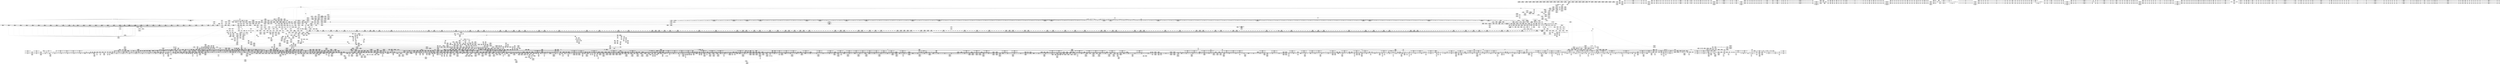 digraph {
	CE0x43368c0 [shape=record,shape=Mrecord,label="{CE0x43368c0|apparmor_path_rename:tmp28|security/apparmor/lsm.c,343}"]
	CE0x4333180 [shape=record,shape=Mrecord,label="{CE0x4333180|80:_i64,_:_CRE_438,439_}"]
	CE0x4333d30 [shape=record,shape=Mrecord,label="{CE0x4333d30|80:_i64,_:_CRE_449,450_}"]
	CE0x445f940 [shape=record,shape=Mrecord,label="{CE0x445f940|rcu_lock_acquire:map|Function::rcu_lock_acquire&Arg::map::}"]
	CE0x42d30a0 [shape=record,shape=Mrecord,label="{CE0x42d30a0|apparmor_path_rename:bb|*SummSource*}"]
	CE0x44dfea0 [shape=record,shape=Mrecord,label="{CE0x44dfea0|_call_void_lock_acquire(%struct.lockdep_map*_%map,_i32_0,_i32_0,_i32_2,_i32_0,_%struct.lockdep_map*_null,_i64_ptrtoint_(i8*_blockaddress(_rcu_lock_acquire,_%__here)_to_i64))_#7,_!dbg_!15473|include/linux/rcupdate.h,418|*SummSource*}"]
	CE0x455dec0 [shape=record,shape=Mrecord,label="{CE0x455dec0|i64*_getelementptr_inbounds_(_4_x_i64_,_4_x_i64_*___llvm_gcov_ctr44,_i64_0,_i64_3)|*Constant*}"]
	CE0x42fba00 [shape=record,shape=Mrecord,label="{CE0x42fba00|aa_current_profile:call3|security/apparmor/include/context.h,151}"]
	CE0x4402680 [shape=record,shape=Mrecord,label="{CE0x4402680|kref_get:tmp15|include/linux/kref.h,47|*SummSink*}"]
	CE0x437ef00 [shape=record,shape=Mrecord,label="{CE0x437ef00|i64*_getelementptr_inbounds_(_37_x_i64_,_37_x_i64_*___llvm_gcov_ctr66,_i64_0,_i64_23)|*Constant*}"]
	CE0x44284c0 [shape=record,shape=Mrecord,label="{CE0x44284c0|kref_get:tmp4|include/linux/kref.h,47|*SummSource*}"]
	CE0x4428940 [shape=record,shape=Mrecord,label="{CE0x4428940|rcu_lock_acquire:tmp3}"]
	CE0x439eb40 [shape=record,shape=Mrecord,label="{CE0x439eb40|aa_put_profile:tmp5|security/apparmor/include/policy.h,341|*SummSource*}"]
	CE0x43658d0 [shape=record,shape=Mrecord,label="{CE0x43658d0|80:_i64,_:_CRE_1260,1261_}"]
	CE0x4426950 [shape=record,shape=Mrecord,label="{CE0x4426950|i64_0|*Constant*}"]
	CE0x435b890 [shape=record,shape=Mrecord,label="{CE0x435b890|80:_i64,_:_CRE_560,561_}"]
	CE0x42e7900 [shape=record,shape=Mrecord,label="{CE0x42e7900|aa_current_profile:do.body}"]
	CE0x44e29a0 [shape=record,shape=Mrecord,label="{CE0x44e29a0|__rcu_read_lock:tmp1|*SummSource*}"]
	CE0x43d04d0 [shape=record,shape=Mrecord,label="{CE0x43d04d0|aa_put_profile:tmp1|*SummSink*}"]
	CE0x43b99a0 [shape=record,shape=Mrecord,label="{CE0x43b99a0|aa_current_profile:tmp27|security/apparmor/include/context.h,153}"]
	CE0x43937b0 [shape=record,shape=Mrecord,label="{CE0x43937b0|aa_current_profile:if.then12|*SummSink*}"]
	CE0x43685f0 [shape=record,shape=Mrecord,label="{CE0x43685f0|80:_i64,_:_CRE_1321,1322_}"]
	CE0x4458050 [shape=record,shape=Mrecord,label="{CE0x4458050|i64*_getelementptr_inbounds_(_2_x_i64_,_2_x_i64_*___llvm_gcov_ctr78,_i64_0,_i64_0)|*Constant*|*SummSink*}"]
	CE0x4431f10 [shape=record,shape=Mrecord,label="{CE0x4431f10|rcu_read_unlock:tmp18|include/linux/rcupdate.h,933|*SummSink*}"]
	CE0x430aaf0 [shape=record,shape=Mrecord,label="{CE0x430aaf0|i64_3|*Constant*}"]
	CE0x4391fe0 [shape=record,shape=Mrecord,label="{CE0x4391fe0|aa_current_profile:if.end41|*SummSink*}"]
	CE0x44d1770 [shape=record,shape=Mrecord,label="{CE0x44d1770|kref_get:refcount|include/linux/kref.h,47}"]
	CE0x444e400 [shape=record,shape=Mrecord,label="{CE0x444e400|_ret_void,_!dbg_!15474|include/linux/rcupdate.h,240|*SummSink*}"]
	CE0x42e6e30 [shape=record,shape=Mrecord,label="{CE0x42e6e30|i64*_getelementptr_inbounds_(_12_x_i64_,_12_x_i64_*___llvm_gcov_ctr81,_i64_0,_i64_3)|*Constant*}"]
	CE0x44458d0 [shape=record,shape=Mrecord,label="{CE0x44458d0|aa_get_profile:tmp3|security/apparmor/include/policy.h,275}"]
	CE0x4313c50 [shape=record,shape=Mrecord,label="{CE0x4313c50|72:_%struct.hlist_bl_node**,_80:_%struct.dentry*,_104:_%struct.inode*,_:_CRE_158,159_}"]
	CE0x44200a0 [shape=record,shape=Mrecord,label="{CE0x44200a0|rcu_read_lock:tmp17|include/linux/rcupdate.h,882|*SummSource*}"]
	CE0x4555520 [shape=record,shape=Mrecord,label="{CE0x4555520|atomic_sub_and_test:do.body}"]
	CE0x42f70f0 [shape=record,shape=Mrecord,label="{CE0x42f70f0|80:_i64,_:_CRE_48,56_|*MultipleSource*|security/apparmor/include/apparmor.h,117|*LoadInst*|security/apparmor/include/apparmor.h,117}"]
	CE0x435c050 [shape=record,shape=Mrecord,label="{CE0x435c050|80:_i64,_:_CRE_566,567_}"]
	CE0x43879e0 [shape=record,shape=Mrecord,label="{CE0x43879e0|GLOBAL:aa_get_newest_profile|*Constant*}"]
	CE0x445bfe0 [shape=record,shape=Mrecord,label="{CE0x445bfe0|kref_put:bb}"]
	CE0x446a950 [shape=record,shape=Mrecord,label="{CE0x446a950|i64*_getelementptr_inbounds_(_11_x_i64_,_11_x_i64_*___llvm_gcov_ctr42,_i64_0,_i64_1)|*Constant*|*SummSink*}"]
	CE0x43859b0 [shape=record,shape=Mrecord,label="{CE0x43859b0|aa_current_profile:tmp53|security/apparmor/include/context.h,155|*SummSource*}"]
	CE0x42edfa0 [shape=record,shape=Mrecord,label="{CE0x42edfa0|72:_%struct.hlist_bl_node**,_80:_%struct.dentry*,_104:_%struct.inode*,_:_CRE_56,64_|*MultipleSource*|Function::apparmor_path_rename&Arg::old_dentry::|security/apparmor/lsm.c,323}"]
	CE0x43881a0 [shape=record,shape=Mrecord,label="{CE0x43881a0|aa_get_newest_profile:entry|*SummSink*}"]
	CE0x4468520 [shape=record,shape=Mrecord,label="{CE0x4468520|i64*_getelementptr_inbounds_(_20_x_i64_,_20_x_i64_*___llvm_gcov_ctr68,_i64_0,_i64_11)|*Constant*}"]
	CE0x4371af0 [shape=record,shape=Mrecord,label="{CE0x4371af0|80:_i64,_:_CRE_1683,1684_}"]
	CE0x43ceae0 [shape=record,shape=Mrecord,label="{CE0x43ceae0|aa_get_newest_profile:replacedby|security/apparmor/include/policy.h,330|*SummSink*}"]
	CE0x43681b0 [shape=record,shape=Mrecord,label="{CE0x43681b0|80:_i64,_:_CRE_1317,1318_}"]
	CE0x4474d70 [shape=record,shape=Mrecord,label="{CE0x4474d70|aa_get_profile_rcu:tmp37|security/apparmor/include/policy.h,310}"]
	CE0x435e580 [shape=record,shape=Mrecord,label="{CE0x435e580|80:_i64,_:_CRE_601,602_}"]
	CE0x45585f0 [shape=record,shape=Mrecord,label="{CE0x45585f0|GLOBAL:__llvm_gcov_ctr71|Global_var:__llvm_gcov_ctr71}"]
	CE0x4314210 [shape=record,shape=Mrecord,label="{CE0x4314210|72:_%struct.hlist_bl_node**,_80:_%struct.dentry*,_104:_%struct.inode*,_:_CRE_162,163_}"]
	CE0x4549680 [shape=record,shape=Mrecord,label="{CE0x4549680|__rcu_read_unlock:tmp2|*SummSource*}"]
	CE0x42e75c0 [shape=record,shape=Mrecord,label="{CE0x42e75c0|aa_current_profile:land.lhs.true}"]
	CE0x444e040 [shape=record,shape=Mrecord,label="{CE0x444e040|_call_void_mcount()_#2|*SummSink*}"]
	CE0x447fb50 [shape=record,shape=Mrecord,label="{CE0x447fb50|i64*_getelementptr_inbounds_(_11_x_i64_,_11_x_i64_*___llvm_gcov_ctr42,_i64_0,_i64_0)|*Constant*|*SummSink*}"]
	CE0x455fee0 [shape=record,shape=Mrecord,label="{CE0x455fee0|atomic_cmpxchg:tmp4|./arch/x86/include/asm/atomic.h,177}"]
	CE0x44195f0 [shape=record,shape=Mrecord,label="{CE0x44195f0|i64*_getelementptr_inbounds_(_9_x_i64_,_9_x_i64_*___llvm_gcov_ctr79,_i64_0,_i64_6)|*Constant*}"]
	CE0x432d0c0 [shape=record,shape=Mrecord,label="{CE0x432d0c0|80:_i64,_:_CRE_200,204_|*MultipleSource*|security/apparmor/include/apparmor.h,117|*LoadInst*|security/apparmor/include/apparmor.h,117}"]
	CE0x4427a80 [shape=record,shape=Mrecord,label="{CE0x4427a80|kref_sub:lnot2|include/linux/kref.h,71}"]
	CE0x42fb4b0 [shape=record,shape=Mrecord,label="{CE0x42fb4b0|_ret_i1_%lnot,_!dbg_!15473|security/apparmor/include/apparmor.h,117|*SummSink*}"]
	CE0x43c3d20 [shape=record,shape=Mrecord,label="{CE0x43c3d20|aa_put_profile:tmp9|security/apparmor/include/policy.h,343|*SummSink*}"]
	CE0x43a0250 [shape=record,shape=Mrecord,label="{CE0x43a0250|0:_i8,_:_GCMR_aa_current_profile.__warned_internal_global_i8_0,_section_.data.unlikely_,_align_1:_elem_0:default:}"]
	CE0x436b4b0 [shape=record,shape=Mrecord,label="{CE0x436b4b0|80:_i64,_:_CRE_1365,1366_}"]
	CE0x42f49f0 [shape=record,shape=Mrecord,label="{CE0x42f49f0|aa_current_profile:tmp22|security/apparmor/include/context.h,151|*SummSource*}"]
	CE0x44dd850 [shape=record,shape=Mrecord,label="{CE0x44dd850|kref_sub:if.end16}"]
	CE0x4313740 [shape=record,shape=Mrecord,label="{CE0x4313740|mediated_filesystem:tmp|*SummSource*}"]
	CE0x431fbf0 [shape=record,shape=Mrecord,label="{CE0x431fbf0|i64*_getelementptr_inbounds_(_37_x_i64_,_37_x_i64_*___llvm_gcov_ctr66,_i64_0,_i64_35)|*Constant*|*SummSink*}"]
	CE0x4311ad0 [shape=record,shape=Mrecord,label="{CE0x4311ad0|aa_current_profile:do.body14|*SummSink*}"]
	CE0x44738c0 [shape=record,shape=Mrecord,label="{CE0x44738c0|aa_get_profile_rcu:lnot|security/apparmor/include/policy.h,310}"]
	CE0x435e7a0 [shape=record,shape=Mrecord,label="{CE0x435e7a0|80:_i64,_:_CRE_603,604_}"]
	CE0x4388810 [shape=record,shape=Mrecord,label="{CE0x4388810|_ret_%struct.aa_profile*_%retval.0,_!dbg_!15485|security/apparmor/include/policy.h,333}"]
	CE0x4554770 [shape=record,shape=Mrecord,label="{CE0x4554770|i64*_getelementptr_inbounds_(_4_x_i64_,_4_x_i64_*___llvm_gcov_ctr44,_i64_0,_i64_2)|*Constant*|*SummSource*}"]
	CE0x42ffc50 [shape=record,shape=Mrecord,label="{CE0x42ffc50|mediated_filesystem:entry|*SummSink*}"]
	CE0x44004c0 [shape=record,shape=Mrecord,label="{CE0x44004c0|kref_get:lnot.ext27|include/linux/kref.h,47}"]
	CE0x446a220 [shape=record,shape=Mrecord,label="{CE0x446a220|i32_1|*Constant*}"]
	CE0x43ae9d0 [shape=record,shape=Mrecord,label="{CE0x43ae9d0|aa_get_newest_profile:retval.0|*SummSource*}"]
	CE0x42e09e0 [shape=record,shape=Mrecord,label="{CE0x42e09e0|apparmor_path_rename:tmp26|security/apparmor/lsm.c,339|*SummSink*}"]
	CE0x4573e40 [shape=record,shape=Mrecord,label="{CE0x4573e40|__atomic_add_unless:if.end13|*SummSink*}"]
	CE0x4476970 [shape=record,shape=Mrecord,label="{CE0x4476970|i64*_getelementptr_inbounds_(_20_x_i64_,_20_x_i64_*___llvm_gcov_ctr68,_i64_0,_i64_19)|*Constant*|*SummSink*}"]
	CE0x4546190 [shape=record,shape=Mrecord,label="{CE0x4546190|__rcu_read_unlock:tmp3|*SummSource*}"]
	CE0x454f310 [shape=record,shape=Mrecord,label="{CE0x454f310|__rcu_read_unlock:tmp3}"]
	CE0x43101d0 [shape=record,shape=Mrecord,label="{CE0x43101d0|aa_current_profile:tmp36|security/apparmor/include/context.h,153}"]
	CE0x457a320 [shape=record,shape=Mrecord,label="{CE0x457a320|atomic_cmpxchg:entry}"]
	CE0x4469590 [shape=record,shape=Mrecord,label="{CE0x4469590|aa_get_profile_rcu:tmp25|security/apparmor/include/policy.h,309|*SummSource*}"]
	CE0x45534f0 [shape=record,shape=Mrecord,label="{CE0x45534f0|atomic_sub_and_test:tmp3|*SummSource*}"]
	CE0x4425020 [shape=record,shape=Mrecord,label="{CE0x4425020|GLOBAL:__llvm_gcov_ctr48|Global_var:__llvm_gcov_ctr48}"]
	CE0x456d290 [shape=record,shape=Mrecord,label="{CE0x456d290|atomic_read:tmp2|*SummSource*}"]
	CE0x44e46d0 [shape=record,shape=Mrecord,label="{CE0x44e46d0|_call_void_asm_sideeffect_,_memory_,_dirflag_,_fpsr_,_flags_()_#2,_!dbg_!15471,_!srcloc_!15472|include/linux/rcupdate.h,239|*SummSink*}"]
	CE0x4316cf0 [shape=record,shape=Mrecord,label="{CE0x4316cf0|aa_current_profile:tmp62|security/apparmor/include/context.h,159}"]
	CE0x438f250 [shape=record,shape=Mrecord,label="{CE0x438f250|aa_current_profile:do.end36|*SummSink*}"]
	CE0x444b4f0 [shape=record,shape=Mrecord,label="{CE0x444b4f0|GLOBAL:__rcu_read_lock|*Constant*}"]
	CE0x45320a0 [shape=record,shape=Mrecord,label="{CE0x45320a0|i64_ptrtoint_(i8*_blockaddress(_rcu_lock_acquire,_%__here)_to_i64)|*Constant*|*SummSink*}"]
	CE0x4340c40 [shape=record,shape=Mrecord,label="{CE0x4340c40|apparmor_path_rename:error.0|*SummSink*}"]
	CE0x444a780 [shape=record,shape=Mrecord,label="{CE0x444a780|aa_get_profile_rcu:do.end}"]
	CE0x434f420 [shape=record,shape=Mrecord,label="{CE0x434f420|kref_sub:refcount|include/linux/kref.h,73|*SummSink*}"]
	CE0x42f7df0 [shape=record,shape=Mrecord,label="{CE0x42f7df0|80:_i64,_:_CRE_112,120_|*MultipleSource*|security/apparmor/include/apparmor.h,117|*LoadInst*|security/apparmor/include/apparmor.h,117}"]
	CE0x4338a30 [shape=record,shape=Mrecord,label="{CE0x4338a30|apparmor_path_rename:dentry|security/apparmor/lsm.c,328}"]
	CE0x43372e0 [shape=record,shape=Mrecord,label="{CE0x43372e0|apparmor_path_rename:error.1}"]
	CE0x4452810 [shape=record,shape=Mrecord,label="{CE0x4452810|rcu_lock_acquire:entry}"]
	CE0x4369c40 [shape=record,shape=Mrecord,label="{CE0x4369c40|80:_i64,_:_CRE_1342,1343_}"]
	CE0x4591da0 [shape=record,shape=Mrecord,label="{CE0x4591da0|atomic_cmpxchg:tmp2|*SummSink*}"]
	CE0x431f780 [shape=record,shape=Mrecord,label="{CE0x431f780|i64*_getelementptr_inbounds_(_37_x_i64_,_37_x_i64_*___llvm_gcov_ctr66,_i64_0,_i64_34)|*Constant*|*SummSink*}"]
	CE0x4428280 [shape=record,shape=Mrecord,label="{CE0x4428280|kref_get:tmp3|include/linux/kref.h,47|*SummSink*}"]
	CE0x43403f0 [shape=record,shape=Mrecord,label="{CE0x43403f0|i64*_getelementptr_inbounds_(_12_x_i64_,_12_x_i64_*___llvm_gcov_ctr81,_i64_0,_i64_8)|*Constant*|*SummSource*}"]
	CE0x43429f0 [shape=record,shape=Mrecord,label="{CE0x43429f0|apparmor_path_rename:d_inode9|security/apparmor/lsm.c,331|*SummSource*}"]
	CE0x4314f60 [shape=record,shape=Mrecord,label="{CE0x4314f60|72:_%struct.hlist_bl_node**,_80:_%struct.dentry*,_104:_%struct.inode*,_:_CRE_184,185_}"]
	CE0x4447ba0 [shape=record,shape=Mrecord,label="{CE0x4447ba0|aa_get_profile:tmp7|security/apparmor/include/policy.h,276}"]
	CE0x42eaec0 [shape=record,shape=Mrecord,label="{CE0x42eaec0|72:_%struct.hlist_bl_node**,_80:_%struct.dentry*,_104:_%struct.inode*,_:_CRE_194,195_}"]
	CE0x4550070 [shape=record,shape=Mrecord,label="{CE0x4550070|i64*_getelementptr_inbounds_(_4_x_i64_,_4_x_i64_*___llvm_gcov_ctr50,_i64_0,_i64_0)|*Constant*}"]
	CE0x4360ec0 [shape=record,shape=Mrecord,label="{CE0x4360ec0|80:_i64,_:_CRE_672,680_|*MultipleSource*|security/apparmor/include/apparmor.h,117|*LoadInst*|security/apparmor/include/apparmor.h,117}"]
	CE0x4367a40 [shape=record,shape=Mrecord,label="{CE0x4367a40|80:_i64,_:_CRE_1310,1311_}"]
	CE0x4318070 [shape=record,shape=Mrecord,label="{CE0x4318070|aa_current_profile:tmp63|security/apparmor/include/context.h,159|*SummSource*}"]
	CE0x441bd50 [shape=record,shape=Mrecord,label="{CE0x441bd50|aa_get_profile:entry}"]
	CE0x4330540 [shape=record,shape=Mrecord,label="{CE0x4330540|80:_i64,_:_CRE_396,397_}"]
	CE0x43c0580 [shape=record,shape=Mrecord,label="{CE0x43c0580|aa_current_profile:tmp59|security/apparmor/include/context.h,159|*SummSink*}"]
	CE0x430ef20 [shape=record,shape=Mrecord,label="{CE0x430ef20|i64*_getelementptr_inbounds_(_20_x_i64_,_20_x_i64_*___llvm_gcov_ctr68,_i64_0,_i64_10)|*Constant*}"]
	CE0x4360780 [shape=record,shape=Mrecord,label="{CE0x4360780|80:_i64,_:_CRE_640,648_|*MultipleSource*|security/apparmor/include/apparmor.h,117|*LoadInst*|security/apparmor/include/apparmor.h,117}"]
	CE0x432b910 [shape=record,shape=Mrecord,label="{CE0x432b910|aa_current_profile:tmp17|security/apparmor/include/context.h,151|*SummSource*}"]
	CE0x4365380 [shape=record,shape=Mrecord,label="{CE0x4365380|80:_i64,_:_CRE_1255,1256_}"]
	CE0x4385480 [shape=record,shape=Mrecord,label="{CE0x4385480|aa_current_profile:tmp52|security/apparmor/include/context.h,155}"]
	CE0x434b4b0 [shape=record,shape=Mrecord,label="{CE0x434b4b0|GLOBAL:aa_get_profile_rcu|*Constant*|*SummSink*}"]
	CE0x436d450 [shape=record,shape=Mrecord,label="{CE0x436d450|80:_i64,_:_CRE_1617,1618_}"]
	CE0x455a720 [shape=record,shape=Mrecord,label="{CE0x455a720|atomic_sub_and_test:cmp|./arch/x86/include/asm/atomic.h,81}"]
	CE0x4329530 [shape=record,shape=Mrecord,label="{CE0x4329530|aa_put_profile:tmp8|security/apparmor/include/policy.h,343|*SummSource*}"]
	CE0x43708e0 [shape=record,shape=Mrecord,label="{CE0x43708e0|80:_i64,_:_CRE_1666,1667_}"]
	CE0x437d330 [shape=record,shape=Mrecord,label="{CE0x437d330|aa_current_profile:tmp44|security/apparmor/include/context.h,153|*SummSource*}"]
	CE0x442b4e0 [shape=record,shape=Mrecord,label="{CE0x442b4e0|GLOBAL:__llvm_gcov_ctr48|Global_var:__llvm_gcov_ctr48|*SummSource*}"]
	CE0x444c6c0 [shape=record,shape=Mrecord,label="{CE0x444c6c0|aa_get_profile_rcu:tmp10|security/apparmor/include/policy.h,309}"]
	CE0x44396a0 [shape=record,shape=Mrecord,label="{CE0x44396a0|kref_sub:if.end16|*SummSink*}"]
	CE0x42fd1d0 [shape=record,shape=Mrecord,label="{CE0x42fd1d0|i64*_getelementptr_inbounds_(_12_x_i64_,_12_x_i64_*___llvm_gcov_ctr81,_i64_0,_i64_11)|*Constant*|*SummSource*}"]
	CE0x4413bf0 [shape=record,shape=Mrecord,label="{CE0x4413bf0|i64*_getelementptr_inbounds_(_9_x_i64_,_9_x_i64_*___llvm_gcov_ctr79,_i64_0,_i64_7)|*Constant*|*SummSink*}"]
	CE0x45540a0 [shape=record,shape=Mrecord,label="{CE0x45540a0|i64*_getelementptr_inbounds_(_4_x_i64_,_4_x_i64_*___llvm_gcov_ctr44,_i64_0,_i64_0)|*Constant*}"]
	CE0x4546a80 [shape=record,shape=Mrecord,label="{CE0x4546a80|__rcu_read_unlock:tmp5|include/linux/rcupdate.h,244}"]
	CE0x43482a0 [shape=record,shape=Mrecord,label="{CE0x43482a0|i32_10|*Constant*|*SummSink*}"]
	CE0x43a5a90 [shape=record,shape=Mrecord,label="{CE0x43a5a90|aa_current_profile:tmp22|security/apparmor/include/context.h,151}"]
	CE0x44170e0 [shape=record,shape=Mrecord,label="{CE0x44170e0|atomic_sub_and_test:entry}"]
	CE0x4451910 [shape=record,shape=Mrecord,label="{CE0x4451910|rcu_lock_acquire:entry|*SummSource*}"]
	CE0x4590400 [shape=record,shape=Mrecord,label="{CE0x4590400|atomic_cmpxchg:bb|*SummSource*}"]
	CE0x4320f90 [shape=record,shape=Mrecord,label="{CE0x4320f90|get_current:bb|*SummSource*}"]
	CE0x436ab20 [shape=record,shape=Mrecord,label="{CE0x436ab20|80:_i64,_:_CRE_1356,1357_}"]
	CE0x42cb0b0 [shape=record,shape=Mrecord,label="{CE0x42cb0b0|apparmor_path_rename:if.then11}"]
	CE0x4304c40 [shape=record,shape=Mrecord,label="{CE0x4304c40|i64*_getelementptr_inbounds_(_37_x_i64_,_37_x_i64_*___llvm_gcov_ctr66,_i64_0,_i64_1)|*Constant*|*SummSink*}"]
	CE0x439c800 [shape=record,shape=Mrecord,label="{CE0x439c800|aa_current_profile:tmp60|security/apparmor/include/context.h,159}"]
	CE0x4550530 [shape=record,shape=Mrecord,label="{CE0x4550530|COLLAPSED:_GCMRE___llvm_gcov_ctr50_internal_global_4_x_i64_zeroinitializer:_elem_0:default:}"]
	CE0x4573af0 [shape=record,shape=Mrecord,label="{CE0x4573af0|__atomic_add_unless:if.then12|*SummSink*}"]
	CE0x436b5c0 [shape=record,shape=Mrecord,label="{CE0x436b5c0|80:_i64,_:_CRE_1366,1367_}"]
	CE0x4447c30 [shape=record,shape=Mrecord,label="{CE0x4447c30|aa_get_profile:tmp7|security/apparmor/include/policy.h,276|*SummSource*}"]
	CE0x4525c40 [shape=record,shape=Mrecord,label="{CE0x4525c40|i64_1|*Constant*}"]
	CE0x434bfd0 [shape=record,shape=Mrecord,label="{CE0x434bfd0|kref_get:lnot.ext39|include/linux/kref.h,47|*SummSink*}"]
	CE0x43758a0 [shape=record,shape=Mrecord,label="{CE0x43758a0|__atomic_add_unless:a|Function::__atomic_add_unless&Arg::a::|*SummSink*}"]
	CE0x443e160 [shape=record,shape=Mrecord,label="{CE0x443e160|_ret_void,_!dbg_!15492|include/linux/rcupdate.h,884}"]
	CE0x447ce40 [shape=record,shape=Mrecord,label="{CE0x447ce40|rcu_read_unlock:tmp7|include/linux/rcupdate.h,933|*SummSource*}"]
	CE0x452a240 [shape=record,shape=Mrecord,label="{CE0x452a240|rcu_lock_acquire:tmp1}"]
	CE0x42c97f0 [shape=record,shape=Mrecord,label="{CE0x42c97f0|aa_put_profile:tmp7|security/apparmor/include/policy.h,342}"]
	CE0x4419050 [shape=record,shape=Mrecord,label="{CE0x4419050|kref_sub:tmp10|include/linux/kref.h,73|*SummSource*}"]
	CE0x4414f10 [shape=record,shape=Mrecord,label="{CE0x4414f10|kref_sub:lnot.ext11|include/linux/kref.h,71|*SummSink*}"]
	CE0x43a90f0 [shape=record,shape=Mrecord,label="{CE0x43a90f0|i64*_getelementptr_inbounds_(_37_x_i64_,_37_x_i64_*___llvm_gcov_ctr66,_i64_0,_i64_9)|*Constant*|*SummSource*}"]
	CE0x438c380 [shape=record,shape=Mrecord,label="{CE0x438c380|44:_i32,_48:_i16,_128:_i8*,_:_SCMRE_72,80_|*MultipleSource*|security/apparmor/include/context.h,151|security/apparmor/include/context.h,151}"]
	CE0x4373bf0 [shape=record,shape=Mrecord,label="{CE0x4373bf0|80:_i64,_:_CRE_1816,1824_|*MultipleSource*|security/apparmor/include/apparmor.h,117|*LoadInst*|security/apparmor/include/apparmor.h,117}"]
	CE0x436fe40 [shape=record,shape=Mrecord,label="{CE0x436fe40|80:_i64,_:_CRE_1656,1657_}"]
	CE0x4427220 [shape=record,shape=Mrecord,label="{CE0x4427220|kref_get:lnot4|include/linux/kref.h,47|*SummSource*}"]
	CE0x434e550 [shape=record,shape=Mrecord,label="{CE0x434e550|_call_void_asm_addl_$1,_%gs:$0_,_*m,ri,*m,_dirflag_,_fpsr_,_flags_(i32*___preempt_count,_i32_%val,_i32*___preempt_count)_#2,_!dbg_!15471,_!srcloc_!15474|./arch/x86/include/asm/preempt.h,72|*SummSource*}"]
	CE0x452f870 [shape=record,shape=Mrecord,label="{CE0x452f870|kref_sub:tmp16|include/linux/kref.h,78|*SummSource*}"]
	CE0x4414380 [shape=record,shape=Mrecord,label="{CE0x4414380|kref_sub:tmp15|include/linux/kref.h,77|*SummSource*}"]
	CE0x446e5a0 [shape=record,shape=Mrecord,label="{CE0x446e5a0|aa_get_profile_rcu:tmp28|security/apparmor/include/policy.h,309}"]
	CE0x4338aa0 [shape=record,shape=Mrecord,label="{CE0x4338aa0|apparmor_path_rename:tmp14|*LoadInst*|security/apparmor/lsm.c,328|*SummSink*}"]
	CE0x44cf410 [shape=record,shape=Mrecord,label="{CE0x44cf410|kref_get:if.then}"]
	CE0x432f590 [shape=record,shape=Mrecord,label="{CE0x432f590|80:_i64,_:_CRE_352,360_|*MultipleSource*|security/apparmor/include/apparmor.h,117|*LoadInst*|security/apparmor/include/apparmor.h,117}"]
	CE0x4377c00 [shape=record,shape=Mrecord,label="{CE0x4377c00|rcu_lock_release:indirectgoto|*SummSource*}"]
	CE0x444a200 [shape=record,shape=Mrecord,label="{CE0x444a200|aa_get_profile_rcu:tmp8|security/apparmor/include/policy.h,309|*SummSink*}"]
	CE0x4469ca0 [shape=record,shape=Mrecord,label="{CE0x4469ca0|i8*_getelementptr_inbounds_(_35_x_i8_,_35_x_i8_*_.str16,_i32_0,_i32_0)|*Constant*}"]
	CE0x44e5b20 [shape=record,shape=Mrecord,label="{CE0x44e5b20|kref_get:tmp10|include/linux/kref.h,47}"]
	CE0x434e8d0 [shape=record,shape=Mrecord,label="{CE0x434e8d0|kref_sub:lnot4|include/linux/kref.h,71|*SummSource*}"]
	CE0x42f4b80 [shape=record,shape=Mrecord,label="{CE0x42f4b80|aa_current_profile:tmp23|security/apparmor/include/context.h,151}"]
	CE0x43552a0 [shape=record,shape=Mrecord,label="{CE0x43552a0|aa_current_profile:tmp35|security/apparmor/include/context.h,153}"]
	CE0x443a7e0 [shape=record,shape=Mrecord,label="{CE0x443a7e0|_call_void___preempt_count_add(i32_1)_#7,_!dbg_!15468|include/linux/rcupdate.h,239}"]
	CE0x4450ee0 [shape=record,shape=Mrecord,label="{CE0x4450ee0|aa_get_profile_rcu:do.end11|*SummSource*}"]
	CE0x4393290 [shape=record,shape=Mrecord,label="{CE0x4393290|get_current:tmp|*SummSource*}"]
	CE0x4343410 [shape=record,shape=Mrecord,label="{CE0x4343410|i32_230|*Constant*|*SummSource*}"]
	CE0x4383cb0 [shape=record,shape=Mrecord,label="{CE0x4383cb0|aa_current_profile:tmp57|security/apparmor/include/context.h,156}"]
	CE0x4422bb0 [shape=record,shape=Mrecord,label="{CE0x4422bb0|rcu_read_lock:tmp22|include/linux/rcupdate.h,884}"]
	CE0x4415730 [shape=record,shape=Mrecord,label="{CE0x4415730|kref_sub:if.then}"]
	CE0x4316a10 [shape=record,shape=Mrecord,label="{CE0x4316a10|aa_current_profile:tmp61|security/apparmor/include/context.h,159|*SummSource*}"]
	CE0x43ce080 [shape=record,shape=Mrecord,label="{CE0x43ce080|aa_get_newest_profile:tmp14|security/apparmor/include/policy.h,330|*SummSink*}"]
	CE0x436a080 [shape=record,shape=Mrecord,label="{CE0x436a080|80:_i64,_:_CRE_1346,1347_}"]
	CE0x44dc4e0 [shape=record,shape=Mrecord,label="{CE0x44dc4e0|__rcu_read_lock:tmp2|*SummSource*}"]
	CE0x4418020 [shape=record,shape=Mrecord,label="{CE0x4418020|kref_sub:tobool14|include/linux/kref.h,73}"]
	CE0x454fd00 [shape=record,shape=Mrecord,label="{CE0x454fd00|__rcu_read_unlock:bb|*SummSource*}"]
	CE0x4427d80 [shape=record,shape=Mrecord,label="{CE0x4427d80|atomic_add_unless:tmp1}"]
	CE0x4454db0 [shape=record,shape=Mrecord,label="{CE0x4454db0|aa_get_profile_rcu:tmp21|security/apparmor/include/policy.h,309|*SummSink*}"]
	CE0x443cfb0 [shape=record,shape=Mrecord,label="{CE0x443cfb0|_call_void_rcu_read_lock()_#7,_!dbg_!15469|security/apparmor/include/policy.h,307|*SummSource*}"]
	CE0x43cd320 [shape=record,shape=Mrecord,label="{CE0x43cd320|aa_get_profile_rcu:tmp9|security/apparmor/include/policy.h,309|*SummSource*}"]
	CE0x4345070 [shape=record,shape=Mrecord,label="{CE0x4345070|i32_4|*Constant*|*SummSink*}"]
	CE0x4310e50 [shape=record,shape=Mrecord,label="{CE0x4310e50|apparmor_path_rename:tmp25|security/apparmor/lsm.c,339}"]
	CE0x4559580 [shape=record,shape=Mrecord,label="{CE0x4559580|i64*_getelementptr_inbounds_(_4_x_i64_,_4_x_i64_*___llvm_gcov_ctr44,_i64_0,_i64_0)|*Constant*|*SummSource*}"]
	CE0x44285a0 [shape=record,shape=Mrecord,label="{CE0x44285a0|rcu_read_unlock:if.end|*SummSource*}"]
	CE0x4424eb0 [shape=record,shape=Mrecord,label="{CE0x4424eb0|rcu_read_unlock:tmp5|include/linux/rcupdate.h,933}"]
	CE0x43cb5f0 [shape=record,shape=Mrecord,label="{CE0x43cb5f0|aa_get_newest_profile:tmp7|security/apparmor/include/policy.h,327}"]
	CE0x4417720 [shape=record,shape=Mrecord,label="{CE0x4417720|i64_4|*Constant*}"]
	CE0x4311a20 [shape=record,shape=Mrecord,label="{CE0x4311a20|i64_5|*Constant*|*SummSink*}"]
	CE0x42f80e0 [shape=record,shape=Mrecord,label="{CE0x42f80e0|aa_current_profile:tmp|*SummSink*}"]
	CE0x43684e0 [shape=record,shape=Mrecord,label="{CE0x43684e0|80:_i64,_:_CRE_1320,1321_}"]
	CE0x43c84d0 [shape=record,shape=Mrecord,label="{CE0x43c84d0|get_current:tmp1}"]
	CE0x4485ab0 [shape=record,shape=Mrecord,label="{CE0x4485ab0|rcu_read_lock:tobool|include/linux/rcupdate.h,882|*SummSink*}"]
	CE0x444bb40 [shape=record,shape=Mrecord,label="{CE0x444bb40|aa_get_profile_rcu:tmp12|security/apparmor/include/policy.h,309}"]
	CE0x4469880 [shape=record,shape=Mrecord,label="{CE0x4469880|i64*_getelementptr_inbounds_(_20_x_i64_,_20_x_i64_*___llvm_gcov_ctr68,_i64_0,_i64_12)|*Constant*}"]
	CE0x439c4f0 [shape=record,shape=Mrecord,label="{CE0x439c4f0|i64_27|*Constant*|*SummSource*}"]
	CE0x437b640 [shape=record,shape=Mrecord,label="{CE0x437b640|aa_current_profile:call26|security/apparmor/include/context.h,157}"]
	CE0x4318db0 [shape=record,shape=Mrecord,label="{CE0x4318db0|i64_29|*Constant*|*SummSink*}"]
	CE0x4369800 [shape=record,shape=Mrecord,label="{CE0x4369800|80:_i64,_:_CRE_1338,1339_}"]
	CE0x44d03b0 [shape=record,shape=Mrecord,label="{CE0x44d03b0|kref_get:expval20|include/linux/kref.h,47|*SummSink*}"]
	CE0x4394650 [shape=record,shape=Mrecord,label="{CE0x4394650|aa_get_newest_profile:tmp11|security/apparmor/include/policy.h,329|*SummSource*}"]
	CE0x457d350 [shape=record,shape=Mrecord,label="{CE0x457d350|__atomic_add_unless:lnot.ext8|./arch/x86/include/asm/atomic.h,202}"]
	CE0x43cf8c0 [shape=record,shape=Mrecord,label="{CE0x43cf8c0|i32_12|*Constant*}"]
	CE0x43c1ad0 [shape=record,shape=Mrecord,label="{CE0x43c1ad0|rcu_read_lock:entry}"]
	CE0x43c3b80 [shape=record,shape=Mrecord,label="{CE0x43c3b80|aa_put_profile:tmp9|security/apparmor/include/policy.h,343|*SummSource*}"]
	CE0x4397ee0 [shape=record,shape=Mrecord,label="{CE0x4397ee0|aa_get_profile_rcu:tobool|security/apparmor/include/policy.h,309|*SummSource*}"]
	CE0x4334060 [shape=record,shape=Mrecord,label="{CE0x4334060|80:_i64,_:_CRE_452,453_}"]
	CE0x446cea0 [shape=record,shape=Mrecord,label="{CE0x446cea0|_ret_i32_%call,_!dbg_!15471|security/apparmor/include/apparmor.h,83}"]
	CE0x43c1cc0 [shape=record,shape=Mrecord,label="{CE0x43c1cc0|rcu_read_lock:entry|*SummSink*}"]
	CE0x4483e00 [shape=record,shape=Mrecord,label="{CE0x4483e00|rcu_read_lock:if.then}"]
	CE0x44e4f10 [shape=record,shape=Mrecord,label="{CE0x44e4f10|kref_sub:tmp3|include/linux/kref.h,71}"]
	CE0x456e610 [shape=record,shape=Mrecord,label="{CE0x456e610|i64_1|*Constant*}"]
	CE0x453e780 [shape=record,shape=Mrecord,label="{CE0x453e780|i32_0|*Constant*}"]
	CE0x4576a90 [shape=record,shape=Mrecord,label="{CE0x4576a90|__atomic_add_unless:tobool|./arch/x86/include/asm/atomic.h,199}"]
	CE0x45693c0 [shape=record,shape=Mrecord,label="{CE0x45693c0|atomic_read:bb|*SummSource*}"]
	CE0x4337f00 [shape=record,shape=Mrecord,label="{CE0x4337f00|apparmor_path_rename:tmp29|security/apparmor/lsm.c,344|*SummSink*}"]
	CE0x43696f0 [shape=record,shape=Mrecord,label="{CE0x43696f0|80:_i64,_:_CRE_1337,1338_}"]
	CE0x448db00 [shape=record,shape=Mrecord,label="{CE0x448db00|_ret_i32_%conv,_!dbg_!15473|include/linux/atomic.h,17|*SummSource*}"]
	CE0x44d9e30 [shape=record,shape=Mrecord,label="{CE0x44d9e30|_call_void_mcount()_#2|*SummSource*}"]
	CE0x43fde70 [shape=record,shape=Mrecord,label="{CE0x43fde70|_call_void_warn_slowpath_null(i8*_getelementptr_inbounds_(_21_x_i8_,_21_x_i8_*_.str17,_i32_0,_i32_0),_i32_47)_#7,_!dbg_!15491|include/linux/kref.h,47|*SummSource*}"]
	CE0x42e6590 [shape=record,shape=Mrecord,label="{CE0x42e6590|i64_2|*Constant*|*SummSink*}"]
	CE0x42ff330 [shape=record,shape=Mrecord,label="{CE0x42ff330|apparmor_path_rename:tmp7|security/apparmor/lsm.c,324|*SummSink*}"]
	CE0x433a110 [shape=record,shape=Mrecord,label="{CE0x433a110|apparmor_path_rename:tmp15|*LoadInst*|security/apparmor/lsm.c,329}"]
	CE0x4486ea0 [shape=record,shape=Mrecord,label="{CE0x4486ea0|i32_0|*Constant*}"]
	CE0x455fba0 [shape=record,shape=Mrecord,label="{CE0x455fba0|GLOBAL:atomic_read|*Constant*|*SummSource*}"]
	CE0x457b170 [shape=record,shape=Mrecord,label="{CE0x457b170|atomic_cmpxchg:new|Function::atomic_cmpxchg&Arg::new::|*SummSource*}"]
	CE0x4316b70 [shape=record,shape=Mrecord,label="{CE0x4316b70|aa_current_profile:tmp61|security/apparmor/include/context.h,159|*SummSink*}"]
	CE0x4546a10 [shape=record,shape=Mrecord,label="{CE0x4546a10|_call_void_asm_sideeffect_,_memory_,_dirflag_,_fpsr_,_flags_()_#2,_!dbg_!15468,_!srcloc_!15471|include/linux/rcupdate.h,244}"]
	CE0x445b690 [shape=record,shape=Mrecord,label="{CE0x445b690|aa_get_profile_rcu:tobool2|security/apparmor/include/policy.h,309}"]
	CE0x433d170 [shape=record,shape=Mrecord,label="{CE0x433d170|apparmor_path_rename:tmp16|*LoadInst*|security/apparmor/lsm.c,330}"]
	CE0x4436330 [shape=record,shape=Mrecord,label="{CE0x4436330|rcu_lock_release:entry|*SummSource*}"]
	CE0x4478960 [shape=record,shape=Mrecord,label="{CE0x4478960|kref_get_not0:tmp3|*SummSink*}"]
	CE0x4335760 [shape=record,shape=Mrecord,label="{CE0x4335760|80:_i64,_:_CRE_512,528_|*MultipleSource*|security/apparmor/include/apparmor.h,117|*LoadInst*|security/apparmor/include/apparmor.h,117}"]
	CE0x43b2d50 [shape=record,shape=Mrecord,label="{CE0x43b2d50|GLOBAL:llvm.expect.i64|*Constant*}"]
	CE0x438e630 [shape=record,shape=Mrecord,label="{CE0x438e630|i32_151|*Constant*}"]
	CE0x4453a90 [shape=record,shape=Mrecord,label="{CE0x4453a90|aa_get_profile_rcu:tmp17|security/apparmor/include/policy.h,309}"]
	CE0x456d760 [shape=record,shape=Mrecord,label="{CE0x456d760|__atomic_add_unless:for.end}"]
	CE0x443d410 [shape=record,shape=Mrecord,label="{CE0x443d410|_call_void_mcount()_#2|*SummSink*}"]
	CE0x436f3a0 [shape=record,shape=Mrecord,label="{CE0x436f3a0|80:_i64,_:_CRE_1646,1647_}"]
	CE0x43b3d10 [shape=record,shape=Mrecord,label="{CE0x43b3d10|i64_14|*Constant*}"]
	CE0x4353590 [shape=record,shape=Mrecord,label="{CE0x4353590|_call_void_asm_sideeffect_1:_09ud2_0A.pushsection___bug_table,_22a_22_0A2:_09.long_1b_-_2b,_$_0:c_-_2b_0A_09.word_$_1:c_,_0_0A_09.org_2b+$_2:c_0A.popsection_,_i,i,i,_dirflag_,_fpsr_,_flags_(i8*_getelementptr_inbounds_(_36_x_i8_,_36_x_i8_*_.str12,_i32_0,_i32_0),_i32_153,_i64_12)_#2,_!dbg_!15515,_!srcloc_!15518|security/apparmor/include/context.h,153}"]
	CE0x442ccc0 [shape=record,shape=Mrecord,label="{CE0x442ccc0|rcu_read_unlock:tmp5|include/linux/rcupdate.h,933|*SummSink*}"]
	CE0x4338c60 [shape=record,shape=Mrecord,label="{CE0x4338c60|apparmor_path_rename:dentry|security/apparmor/lsm.c,328|*SummSink*}"]
	CE0x4357a80 [shape=record,shape=Mrecord,label="{CE0x4357a80|mediated_filesystem:bb}"]
	CE0x441a370 [shape=record,shape=Mrecord,label="{CE0x441a370|kref_sub:cmp|include/linux/kref.h,71|*SummSource*}"]
	"CONST[source:1(input),value:2(dynamic)][purpose:{object}][SrcIdx:1]"
	CE0x43891f0 [shape=record,shape=Mrecord,label="{CE0x43891f0|i1_true|*Constant*}"]
	CE0x43691a0 [shape=record,shape=Mrecord,label="{CE0x43691a0|80:_i64,_:_CRE_1332,1333_}"]
	CE0x437c8e0 [shape=record,shape=Mrecord,label="{CE0x437c8e0|_ret_void,_!dbg_!15475|security/apparmor/include/policy.h,343|*SummSink*}"]
	CE0x4564420 [shape=record,shape=Mrecord,label="{CE0x4564420|GLOBAL:__preempt_count|Global_var:__preempt_count}"]
	CE0x44027a0 [shape=record,shape=Mrecord,label="{CE0x44027a0|kref_get:tmp16|include/linux/kref.h,47}"]
	CE0x43598c0 [shape=record,shape=Mrecord,label="{CE0x43598c0|80:_i64,_:_CRE_1878,1879_}"]
	CE0x44e3100 [shape=record,shape=Mrecord,label="{CE0x44e3100|kref_sub:tmp7|include/linux/kref.h,71|*SummSource*}"]
	CE0x444a820 [shape=record,shape=Mrecord,label="{CE0x444a820|aa_get_profile_rcu:do.end|*SummSource*}"]
	CE0x4320dd0 [shape=record,shape=Mrecord,label="{CE0x4320dd0|COLLAPSED:_GCMRE___llvm_gcov_ctr112_internal_global_2_x_i64_zeroinitializer:_elem_0:default:}"]
	CE0x431ef00 [shape=record,shape=Mrecord,label="{CE0x431ef00|aa_current_profile:tmp71|security/apparmor/include/context.h,159|*SummSink*}"]
	CE0x435f9b0 [shape=record,shape=Mrecord,label="{CE0x435f9b0|80:_i64,_:_CRE_620,621_}"]
	CE0x4399b60 [shape=record,shape=Mrecord,label="{CE0x4399b60|aa_current_profile:tmp9|security/apparmor/include/context.h,151|*SummSource*}"]
	CE0x43269f0 [shape=record,shape=Mrecord,label="{CE0x43269f0|aa_put_profile:count|security/apparmor/include/policy.h,342|*SummSink*}"]
	CE0x45597e0 [shape=record,shape=Mrecord,label="{CE0x45597e0|__preempt_count_add:do.end|*SummSink*}"]
	CE0x433de50 [shape=record,shape=Mrecord,label="{CE0x433de50|apparmor_path_rename:tmp16|*LoadInst*|security/apparmor/lsm.c,330|*SummSink*}"]
	CE0x4410850 [shape=record,shape=Mrecord,label="{CE0x4410850|atomic_sub_and_test:i|Function::atomic_sub_and_test&Arg::i::|*SummSink*}"]
	CE0x43423e0 [shape=record,shape=Mrecord,label="{CE0x43423e0|apparmor_path_rename:mode8|security/apparmor/lsm.c,330|*SummSink*}"]
	CE0x446f510 [shape=record,shape=Mrecord,label="{CE0x446f510|i64_14|*Constant*}"]
	CE0x436f5c0 [shape=record,shape=Mrecord,label="{CE0x436f5c0|80:_i64,_:_CRE_1648,1649_}"]
	CE0x4579c90 [shape=record,shape=Mrecord,label="{CE0x4579c90|GLOBAL:atomic_cmpxchg|*Constant*}"]
	CE0x43475b0 [shape=record,shape=Mrecord,label="{CE0x43475b0|GLOBAL:aa_path_perm|*Constant*}"]
	CE0x43a5d40 [shape=record,shape=Mrecord,label="{CE0x43a5d40|aa_current_profile:security|security/apparmor/include/context.h,151|*SummSource*}"]
	CE0x442db00 [shape=record,shape=Mrecord,label="{CE0x442db00|kref_get:lnot15|include/linux/kref.h,47|*SummSink*}"]
	CE0x4433a80 [shape=record,shape=Mrecord,label="{CE0x4433a80|rcu_read_unlock:tmp20|include/linux/rcupdate.h,933}"]
	CE0x4373240 [shape=record,shape=Mrecord,label="{CE0x4373240|80:_i64,_:_CRE_1776,1784_|*MultipleSource*|security/apparmor/include/apparmor.h,117|*LoadInst*|security/apparmor/include/apparmor.h,117}"]
	CE0x43345b0 [shape=record,shape=Mrecord,label="{CE0x43345b0|80:_i64,_:_CRE_457,458_}"]
	CE0x452e8e0 [shape=record,shape=Mrecord,label="{CE0x452e8e0|_call_void_mcount()_#2}"]
	CE0x44006d0 [shape=record,shape=Mrecord,label="{CE0x44006d0|kref_get:lnot.ext27|include/linux/kref.h,47|*SummSource*}"]
	CE0x447c680 [shape=record,shape=Mrecord,label="{CE0x447c680|_call_void_asm_sideeffect_,_memory_,_dirflag_,_fpsr_,_flags_()_#2,_!dbg_!15471,_!srcloc_!15472|include/linux/rcupdate.h,239|*SummSource*}"]
	CE0x44404b0 [shape=record,shape=Mrecord,label="{CE0x44404b0|i64*_getelementptr_inbounds_(_2_x_i64_,_2_x_i64_*___llvm_gcov_ctr69,_i64_0,_i64_1)|*Constant*|*SummSink*}"]
	CE0x4544320 [shape=record,shape=Mrecord,label="{CE0x4544320|i64*_getelementptr_inbounds_(_4_x_i64_,_4_x_i64_*___llvm_gcov_ctr49,_i64_0,_i64_3)|*Constant*|*SummSink*}"]
	CE0x4344800 [shape=record,shape=Mrecord,label="{CE0x4344800|apparmor_path_rename:tmp17|security/apparmor/lsm.c,330|*SummSource*}"]
	CE0x4480960 [shape=record,shape=Mrecord,label="{CE0x4480960|GLOBAL:atomic_add_unless|*Constant*|*SummSink*}"]
	CE0x4373620 [shape=record,shape=Mrecord,label="{CE0x4373620|80:_i64,_:_CRE_1792,1800_|*MultipleSource*|security/apparmor/include/apparmor.h,117|*LoadInst*|security/apparmor/include/apparmor.h,117}"]
	CE0x4400b40 [shape=record,shape=Mrecord,label="{CE0x4400b40|kref_get:conv28|include/linux/kref.h,47|*SummSource*}"]
	CE0x4384f60 [shape=record,shape=Mrecord,label="{CE0x4384f60|i64_24|*Constant*|*SummSink*}"]
	CE0x4364c10 [shape=record,shape=Mrecord,label="{CE0x4364c10|80:_i64,_:_CRE_1248,1249_}"]
	CE0x44116f0 [shape=record,shape=Mrecord,label="{CE0x44116f0|i64*_getelementptr_inbounds_(_9_x_i64_,_9_x_i64_*___llvm_gcov_ctr79,_i64_0,_i64_6)|*Constant*|*SummSource*}"]
	CE0x436f4b0 [shape=record,shape=Mrecord,label="{CE0x436f4b0|80:_i64,_:_CRE_1647,1648_}"]
	CE0x4418360 [shape=record,shape=Mrecord,label="{CE0x4418360|kref_sub:tmp9|include/linux/kref.h,73}"]
	CE0x448d870 [shape=record,shape=Mrecord,label="{CE0x448d870|kref_sub:lnot.ext5|include/linux/kref.h,71|*SummSink*}"]
	CE0x4584f80 [shape=record,shape=Mrecord,label="{CE0x4584f80|__atomic_add_unless:tmp17|./arch/x86/include/asm/atomic.h,204|*SummSource*}"]
	CE0x42f0670 [shape=record,shape=Mrecord,label="{CE0x42f0670|72:_%struct.hlist_bl_node**,_80:_%struct.dentry*,_104:_%struct.inode*,_:_CRE_219,220_}"]
	CE0x4380760 [shape=record,shape=Mrecord,label="{CE0x4380760|aa_current_profile:profile21|security/apparmor/include/context.h,155|*SummSource*}"]
	CE0x4307f10 [shape=record,shape=Mrecord,label="{CE0x4307f10|VOIDTB_TE:_GCE_rcu_lock_map_external_global_%struct.lockdep_map_144,148_|*MultipleSource*|security/apparmor/lsm.c,326|security/apparmor/lsm.c,327}"]
	CE0x43a5110 [shape=record,shape=Mrecord,label="{CE0x43a5110|aa_current_profile:tmp21|security/apparmor/include/context.h,151|*SummSource*}"]
	CE0x4526be0 [shape=record,shape=Mrecord,label="{CE0x4526be0|i64*_getelementptr_inbounds_(_2_x_i64_,_2_x_i64_*___llvm_gcov_ctr70,_i64_0,_i64_1)|*Constant*|*SummSource*}"]
	CE0x4525860 [shape=record,shape=Mrecord,label="{CE0x4525860|i64*_getelementptr_inbounds_(_2_x_i64_,_2_x_i64_*___llvm_gcov_ctr70,_i64_0,_i64_0)|*Constant*}"]
	CE0x4343cb0 [shape=record,shape=Mrecord,label="{CE0x4343cb0|aa_path_perm:cond|Function::aa_path_perm&Arg::cond::|*SummSink*}"]
	CE0x434b350 [shape=record,shape=Mrecord,label="{CE0x434b350|GLOBAL:aa_get_profile_rcu|*Constant*|*SummSource*}"]
	CE0x4366e10 [shape=record,shape=Mrecord,label="{CE0x4366e10|80:_i64,_:_CRE_1280,1288_|*MultipleSource*|security/apparmor/include/apparmor.h,117|*LoadInst*|security/apparmor/include/apparmor.h,117}"]
	CE0x43979d0 [shape=record,shape=Mrecord,label="{CE0x43979d0|get_current:tmp2|*SummSink*}"]
	CE0x4440c60 [shape=record,shape=Mrecord,label="{CE0x4440c60|aa_get_profile_rcu:tmp2}"]
	CE0x4311340 [shape=record,shape=Mrecord,label="{CE0x4311340|apparmor_path_rename:tmp26|security/apparmor/lsm.c,339}"]
	CE0x4335f80 [shape=record,shape=Mrecord,label="{CE0x4335f80|apparmor_path_rename:mnt|security/apparmor/lsm.c,328|*SummSource*}"]
	CE0x43c7c30 [shape=record,shape=Mrecord,label="{CE0x43c7c30|_call_void_mcount()_#2|*SummSource*}"]
	CE0x43140a0 [shape=record,shape=Mrecord,label="{CE0x43140a0|72:_%struct.hlist_bl_node**,_80:_%struct.dentry*,_104:_%struct.inode*,_:_CRE_161,162_}"]
	CE0x439cc10 [shape=record,shape=Mrecord,label="{CE0x439cc10|i32_151|*Constant*|*SummSource*}"]
	CE0x4333f50 [shape=record,shape=Mrecord,label="{CE0x4333f50|80:_i64,_:_CRE_451,452_}"]
	CE0x4310ec0 [shape=record,shape=Mrecord,label="{CE0x4310ec0|apparmor_path_rename:tmp25|security/apparmor/lsm.c,339|*SummSource*}"]
	CE0x43c9e60 [shape=record,shape=Mrecord,label="{CE0x43c9e60|aa_get_newest_profile:if.end3}"]
	CE0x453dee0 [shape=record,shape=Mrecord,label="{CE0x453dee0|__preempt_count_add:tmp4|./arch/x86/include/asm/preempt.h,72|*SummSource*}"]
	CE0x456a4b0 [shape=record,shape=Mrecord,label="{CE0x456a4b0|__preempt_count_sub:tmp7|./arch/x86/include/asm/preempt.h,78|*SummSink*}"]
	CE0x42da870 [shape=record,shape=Mrecord,label="{CE0x42da870|apparmor_path_rename:old_dentry|Function::apparmor_path_rename&Arg::old_dentry::|*SummSource*}"]
	CE0x439c050 [shape=record,shape=Mrecord,label="{CE0x439c050|aa_current_profile:tobool29|security/apparmor/include/context.h,159|*SummSource*}"]
	CE0x458bb90 [shape=record,shape=Mrecord,label="{CE0x458bb90|COLLAPSED:_GCMRE___llvm_gcov_ctr51_internal_global_4_x_i64_zeroinitializer:_elem_0:default:}"]
	CE0x45476a0 [shape=record,shape=Mrecord,label="{CE0x45476a0|__rcu_read_unlock:bb}"]
	CE0x435a710 [shape=record,shape=Mrecord,label="{CE0x435a710|80:_i64,_:_CRE_2112,2120_|*MultipleSource*|security/apparmor/include/apparmor.h,117|*LoadInst*|security/apparmor/include/apparmor.h,117}"]
	CE0x4400f60 [shape=record,shape=Mrecord,label="{CE0x4400f60|kref_get:expval29|include/linux/kref.h,47|*SummSource*}"]
	CE0x4350590 [shape=record,shape=Mrecord,label="{CE0x4350590|i64*_getelementptr_inbounds_(_37_x_i64_,_37_x_i64_*___llvm_gcov_ctr66,_i64_0,_i64_17)|*Constant*|*SummSource*}"]
	CE0x4323590 [shape=record,shape=Mrecord,label="{CE0x4323590|aa_current_profile:tmp76|security/apparmor/include/context.h,159}"]
	CE0x4573bf0 [shape=record,shape=Mrecord,label="{CE0x4573bf0|__atomic_add_unless:if.end13}"]
	CE0x4525bd0 [shape=record,shape=Mrecord,label="{CE0x4525bd0|rcu_lock_release:tmp|*SummSink*}"]
	CE0x439e8d0 [shape=record,shape=Mrecord,label="{CE0x439e8d0|kref_get:tmp20|include/linux/kref.h,47|*SummSink*}"]
	CE0x4332f60 [shape=record,shape=Mrecord,label="{CE0x4332f60|80:_i64,_:_CRE_436,437_}"]
	CE0x430b440 [shape=record,shape=Mrecord,label="{CE0x430b440|apparmor_path_rename:call12|security/apparmor/lsm.c,339|*SummSource*}"]
	CE0x45906d0 [shape=record,shape=Mrecord,label="{CE0x45906d0|i64*_getelementptr_inbounds_(_2_x_i64_,_2_x_i64_*___llvm_gcov_ctr73,_i64_0,_i64_0)|*Constant*}"]
	CE0x4542390 [shape=record,shape=Mrecord,label="{CE0x4542390|__rcu_read_unlock:do.body|*SummSource*}"]
	CE0x42d3310 [shape=record,shape=Mrecord,label="{CE0x42d3310|72:_%struct.hlist_bl_node**,_80:_%struct.dentry*,_104:_%struct.inode*,_:_CRE_149,150_}"]
	CE0x4374980 [shape=record,shape=Mrecord,label="{CE0x4374980|80:_i64,_:_CRE_1872,1873_}"]
	CE0x44dc1d0 [shape=record,shape=Mrecord,label="{CE0x44dc1d0|i64*_getelementptr_inbounds_(_4_x_i64_,_4_x_i64_*___llvm_gcov_ctr43,_i64_0,_i64_0)|*Constant*|*SummSource*}"]
	CE0x43a5cd0 [shape=record,shape=Mrecord,label="{CE0x43a5cd0|aa_current_profile:security|security/apparmor/include/context.h,151}"]
	CE0x43ff0e0 [shape=record,shape=Mrecord,label="{CE0x43ff0e0|i32_47|*Constant*}"]
	CE0x4313f30 [shape=record,shape=Mrecord,label="{CE0x4313f30|72:_%struct.hlist_bl_node**,_80:_%struct.dentry*,_104:_%struct.inode*,_:_CRE_160,161_}"]
	CE0x438c940 [shape=record,shape=Mrecord,label="{CE0x438c940|44:_i32,_48:_i16,_128:_i8*,_:_SCMRE_96,104_|*MultipleSource*|security/apparmor/include/context.h,151|security/apparmor/include/context.h,151}"]
	CE0x4366f20 [shape=record,shape=Mrecord,label="{CE0x4366f20|80:_i64,_:_CRE_1288,1296_|*MultipleSource*|security/apparmor/include/apparmor.h,117|*LoadInst*|security/apparmor/include/apparmor.h,117}"]
	CE0x4541e60 [shape=record,shape=Mrecord,label="{CE0x4541e60|__rcu_read_unlock:do.body}"]
	CE0x4571d10 [shape=record,shape=Mrecord,label="{CE0x4571d10|__atomic_add_unless:lnot.ext|./arch/x86/include/asm/atomic.h,199}"]
	CE0x436ae50 [shape=record,shape=Mrecord,label="{CE0x436ae50|80:_i64,_:_CRE_1359,1360_}"]
	CE0x4458a20 [shape=record,shape=Mrecord,label="{CE0x4458a20|GLOBAL:kref_sub|*Constant*|*SummSink*}"]
	CE0x455cbe0 [shape=record,shape=Mrecord,label="{CE0x455cbe0|i32_(i32*,_i32,_i32*)*_asm_sideeffect_.pushsection_.smp_locks,_22a_22_0A.balign_4_0A.long_671f_-_._0A.popsection_0A671:_0A_09lock_xaddl_$0,_$1_0A_,_r,_*m,0,*m,_memory_,_cc_,_dirflag_,_fpsr_,_flags_|*SummSink*}"]
	CE0x444b300 [shape=record,shape=Mrecord,label="{CE0x444b300|_call_void_mcount()_#2|*SummSource*}"]
	CE0x448cd30 [shape=record,shape=Mrecord,label="{CE0x448cd30|rcu_read_unlock:tmp14|include/linux/rcupdate.h,933}"]
	CE0x432f970 [shape=record,shape=Mrecord,label="{CE0x432f970|80:_i64,_:_CRE_368,372_|*MultipleSource*|security/apparmor/include/apparmor.h,117|*LoadInst*|security/apparmor/include/apparmor.h,117}"]
	CE0x430d390 [shape=record,shape=Mrecord,label="{CE0x430d390|apparmor_path_rename:cmp|security/apparmor/lsm.c,327}"]
	CE0x43996b0 [shape=record,shape=Mrecord,label="{CE0x43996b0|GLOBAL:current_task|Global_var:current_task|*SummSource*}"]
	CE0x42df3b0 [shape=record,shape=Mrecord,label="{CE0x42df3b0|aa_current_profile:if.end|*SummSource*}"]
	CE0x441d090 [shape=record,shape=Mrecord,label="{CE0x441d090|rcu_read_lock:tmp15|include/linux/rcupdate.h,882|*SummSink*}"]
	CE0x430d1b0 [shape=record,shape=Mrecord,label="{CE0x430d1b0|i64_4|*Constant*}"]
	CE0x43fdaf0 [shape=record,shape=Mrecord,label="{CE0x43fdaf0|kref_get:tmp12|include/linux/kref.h,47|*SummSink*}"]
	CE0x43cf0d0 [shape=record,shape=Mrecord,label="{CE0x43cf0d0|i64*_getelementptr_inbounds_(_9_x_i64_,_9_x_i64_*___llvm_gcov_ctr67,_i64_0,_i64_3)|*Constant*}"]
	CE0x4344500 [shape=record,shape=Mrecord,label="{CE0x4344500|apparmor_path_rename:i_uid|security/apparmor/lsm.c,330|*SummSink*}"]
	CE0x43c35e0 [shape=record,shape=Mrecord,label="{CE0x43c35e0|get_current:tmp3}"]
	CE0x4448880 [shape=record,shape=Mrecord,label="{CE0x4448880|aa_get_profile_rcu:tmp|*SummSource*}"]
	CE0x4566e30 [shape=record,shape=Mrecord,label="{CE0x4566e30|__preempt_count_add:tmp1|*SummSink*}"]
	CE0x4316f70 [shape=record,shape=Mrecord,label="{CE0x4316f70|aa_current_profile:tmp62|security/apparmor/include/context.h,159|*SummSource*}"]
	CE0x43108f0 [shape=record,shape=Mrecord,label="{CE0x43108f0|aa_current_profile:tmp37|security/apparmor/include/context.h,153|*SummSink*}"]
	CE0x43884a0 [shape=record,shape=Mrecord,label="{CE0x43884a0|aa_get_newest_profile:p|Function::aa_get_newest_profile&Arg::p::|*SummSource*}"]
	CE0x44d6420 [shape=record,shape=Mrecord,label="{CE0x44d6420|kref_get:tmp9|include/linux/kref.h,47|*SummSource*}"]
	CE0x4589f80 [shape=record,shape=Mrecord,label="{CE0x4589f80|_call_void_mcount()_#2|*SummSource*}"]
	CE0x4591d30 [shape=record,shape=Mrecord,label="{CE0x4591d30|atomic_cmpxchg:tmp2}"]
	CE0x44723e0 [shape=record,shape=Mrecord,label="{CE0x44723e0|aa_get_profile_rcu:tmp35|security/apparmor/include/policy.h,310|*SummSource*}"]
	CE0x447d6c0 [shape=record,shape=Mrecord,label="{CE0x447d6c0|GLOBAL:rcu_lock_acquire|*Constant*|*SummSink*}"]
	CE0x4347b20 [shape=record,shape=Mrecord,label="{CE0x4347b20|GLOBAL:aa_path_perm|*Constant*|*SummSink*}"]
	CE0x454ff40 [shape=record,shape=Mrecord,label="{CE0x454ff40|__rcu_read_unlock:do.end|*SummSource*}"]
	CE0x4315470 [shape=record,shape=Mrecord,label="{CE0x4315470|72:_%struct.hlist_bl_node**,_80:_%struct.dentry*,_104:_%struct.inode*,_:_CRE_187,188_}"]
	CE0x4367d70 [shape=record,shape=Mrecord,label="{CE0x4367d70|80:_i64,_:_CRE_1313,1314_}"]
	CE0x441bbd0 [shape=record,shape=Mrecord,label="{CE0x441bbd0|GLOBAL:aa_get_profile|*Constant*|*SummSink*}"]
	CE0x4458460 [shape=record,shape=Mrecord,label="{CE0x4458460|aa_get_profile_rcu:do.body|*SummSource*}"]
	CE0x44506a0 [shape=record,shape=Mrecord,label="{CE0x44506a0|i32_0|*Constant*}"]
	CE0x4374f80 [shape=record,shape=Mrecord,label="{CE0x4374f80|__atomic_add_unless:v|Function::__atomic_add_unless&Arg::v::}"]
	CE0x4397cf0 [shape=record,shape=Mrecord,label="{CE0x4397cf0|aa_current_profile:if.then23|*SummSource*}"]
	CE0x454b620 [shape=record,shape=Mrecord,label="{CE0x454b620|atomic_sub_and_test:c|./arch/x86/include/asm/atomic.h, 81|*SummSource*}"]
	CE0x4388580 [shape=record,shape=Mrecord,label="{CE0x4388580|aa_get_newest_profile:p|Function::aa_get_newest_profile&Arg::p::|*SummSink*}"]
	CE0x4403b80 [shape=record,shape=Mrecord,label="{CE0x4403b80|kref_get:tmp21|include/linux/kref.h,47}"]
	CE0x44700a0 [shape=record,shape=Mrecord,label="{CE0x44700a0|aa_get_profile_rcu:tmp30|security/apparmor/include/policy.h,310|*SummSink*}"]
	CE0x4333e40 [shape=record,shape=Mrecord,label="{CE0x4333e40|80:_i64,_:_CRE_450,451_}"]
	CE0x436d070 [shape=record,shape=Mrecord,label="{CE0x436d070|80:_i64,_:_CRE_1608,1612_|*MultipleSource*|security/apparmor/include/apparmor.h,117|*LoadInst*|security/apparmor/include/apparmor.h,117}"]
	CE0x44317b0 [shape=record,shape=Mrecord,label="{CE0x44317b0|kref_get:lnot|include/linux/kref.h,47|*SummSource*}"]
	CE0x4526490 [shape=record,shape=Mrecord,label="{CE0x4526490|rcu_lock_acquire:bb}"]
	CE0x42e1400 [shape=record,shape=Mrecord,label="{CE0x42e1400|i64_1|*Constant*|*SummSource*}"]
	CE0x437d2c0 [shape=record,shape=Mrecord,label="{CE0x437d2c0|aa_current_profile:tmp44|security/apparmor/include/context.h,153}"]
	CE0x447a7b0 [shape=record,shape=Mrecord,label="{CE0x447a7b0|GLOBAL:rcu_read_lock.__warned|Global_var:rcu_read_lock.__warned|*SummSource*}"]
	CE0x4315110 [shape=record,shape=Mrecord,label="{CE0x4315110|72:_%struct.hlist_bl_node**,_80:_%struct.dentry*,_104:_%struct.inode*,_:_CRE_185,186_}"]
	CE0x4488a00 [shape=record,shape=Mrecord,label="{CE0x4488a00|kref_get:tmp6|include/linux/kref.h,47|*SummSink*}"]
	CE0x453e950 [shape=record,shape=Mrecord,label="{CE0x453e950|atomic_sub_and_test:counter|./arch/x86/include/asm/atomic.h,81|*SummSource*}"]
	CE0x4389b10 [shape=record,shape=Mrecord,label="{CE0x4389b10|mediated_filesystem:lnot|security/apparmor/include/apparmor.h,117|*SummSink*}"]
	CE0x4482880 [shape=record,shape=Mrecord,label="{CE0x4482880|rcu_read_lock:tmp6|include/linux/rcupdate.h,882|*SummSource*}"]
	CE0x4430c10 [shape=record,shape=Mrecord,label="{CE0x4430c10|kref_sub:lnot4|include/linux/kref.h,71}"]
	CE0x44577e0 [shape=record,shape=Mrecord,label="{CE0x44577e0|kref_sub:entry|*SummSource*}"]
	CE0x447e200 [shape=record,shape=Mrecord,label="{CE0x447e200|rcu_read_lock:tmp6|include/linux/rcupdate.h,882|*SummSink*}"]
	CE0x446c220 [shape=record,shape=Mrecord,label="{CE0x446c220|aa_get_profile_rcu:tobool10|security/apparmor/include/policy.h,310|*SummSource*}"]
	CE0x43b9ff0 [shape=record,shape=Mrecord,label="{CE0x43b9ff0|i64_3|*Constant*}"]
	CE0x436e080 [shape=record,shape=Mrecord,label="{CE0x436e080|80:_i64,_:_CRE_1628,1629_}"]
	CE0x44402c0 [shape=record,shape=Mrecord,label="{CE0x44402c0|i64*_getelementptr_inbounds_(_2_x_i64_,_2_x_i64_*___llvm_gcov_ctr69,_i64_0,_i64_1)|*Constant*|*SummSource*}"]
	CE0x44760f0 [shape=record,shape=Mrecord,label="{CE0x44760f0|aa_get_profile_rcu:tmp40|security/apparmor/include/policy.h,310|*SummSink*}"]
	CE0x447b7d0 [shape=record,shape=Mrecord,label="{CE0x447b7d0|rcu_read_lock:tmp4|include/linux/rcupdate.h,882|*SummSource*}"]
	CE0x4342310 [shape=record,shape=Mrecord,label="{CE0x4342310|apparmor_path_rename:mode8|security/apparmor/lsm.c,330|*SummSource*}"]
	CE0x455c7a0 [shape=record,shape=Mrecord,label="{CE0x455c7a0|atomic_sub_and_test:tmp1|*SummSource*}"]
	CE0x43910a0 [shape=record,shape=Mrecord,label="{CE0x43910a0|aa_put_profile:tmp4|security/apparmor/include/policy.h,341|*SummSink*}"]
	CE0x43cc940 [shape=record,shape=Mrecord,label="{CE0x43cc940|aa_put_profile:tmp2|security/apparmor/include/policy.h,341|*SummSource*}"]
	CE0x42d6960 [shape=record,shape=Mrecord,label="{CE0x42d6960|72:_%struct.hlist_bl_node**,_80:_%struct.dentry*,_104:_%struct.inode*,_:_CRE_0,4_|*MultipleSource*|Function::apparmor_path_rename&Arg::old_dentry::|security/apparmor/lsm.c,323}"]
	CE0x453f200 [shape=record,shape=Mrecord,label="{CE0x453f200|rcu_lock_release:tmp4|include/linux/rcupdate.h,423|*SummSink*}"]
	CE0x4473730 [shape=record,shape=Mrecord,label="{CE0x4473730|i1_true|*Constant*}"]
	CE0x44da490 [shape=record,shape=Mrecord,label="{CE0x44da490|__rcu_read_lock:do.end|*SummSource*}"]
	CE0x439a310 [shape=record,shape=Mrecord,label="{CE0x439a310|aa_current_profile:tmp11|security/apparmor/include/context.h,151}"]
	CE0x444c9e0 [shape=record,shape=Mrecord,label="{CE0x444c9e0|_ret_void,_!dbg_!15510|include/linux/kref.h,48|*SummSink*}"]
	CE0x4382960 [shape=record,shape=Mrecord,label="{CE0x4382960|aa_current_profile:profile24|security/apparmor/include/context.h,156}"]
	CE0x437a830 [shape=record,shape=Mrecord,label="{CE0x437a830|i64*_getelementptr_inbounds_(_37_x_i64_,_37_x_i64_*___llvm_gcov_ctr66,_i64_0,_i64_18)|*Constant*|*SummSource*}"]
	CE0x4395a00 [shape=record,shape=Mrecord,label="{CE0x4395a00|get_current:tmp4|./arch/x86/include/asm/current.h,14|*SummSink*}"]
	CE0x446cb10 [shape=record,shape=Mrecord,label="{CE0x446cb10|kref_get_not0:kref|Function::kref_get_not0&Arg::kref::}"]
	CE0x4448630 [shape=record,shape=Mrecord,label="{CE0x4448630|aa_get_profile:count|security/apparmor/include/policy.h,276|*SummSource*}"]
	CE0x4528fb0 [shape=record,shape=Mrecord,label="{CE0x4528fb0|atomic_sub_and_test:tmp5|./arch/x86/include/asm/atomic.h,81|*SummSource*}"]
	CE0x4449130 [shape=record,shape=Mrecord,label="{CE0x4449130|i64_0|*Constant*}"]
	CE0x441b530 [shape=record,shape=Mrecord,label="{CE0x441b530|i64*_getelementptr_inbounds_(_9_x_i64_,_9_x_i64_*___llvm_gcov_ctr79,_i64_0,_i64_0)|*Constant*}"]
	CE0x435e030 [shape=record,shape=Mrecord,label="{CE0x435e030|80:_i64,_:_CRE_596,597_}"]
	CE0x4363c20 [shape=record,shape=Mrecord,label="{CE0x4363c20|80:_i64,_:_CRE_1233,1234_}"]
	CE0x43220a0 [shape=record,shape=Mrecord,label="{CE0x43220a0|aa_current_profile:tmp74|security/apparmor/include/context.h,159|*SummSink*}"]
	CE0x42fbf00 [shape=record,shape=Mrecord,label="{CE0x42fbf00|aa_current_profile:call3|security/apparmor/include/context.h,151|*SummSink*}"]
	CE0x4558a40 [shape=record,shape=Mrecord,label="{CE0x4558a40|COLLAPSED:_GCMRE___llvm_gcov_ctr44_internal_global_4_x_i64_zeroinitializer:_elem_0:default:}"]
	CE0x444d1d0 [shape=record,shape=Mrecord,label="{CE0x444d1d0|rcu_read_lock:tmp2}"]
	CE0x4377ef0 [shape=record,shape=Mrecord,label="{CE0x4377ef0|atomic_add_return:tmp4|./arch/x86/include/asm/atomic.h,157|*SummSource*}"]
	CE0x447b0b0 [shape=record,shape=Mrecord,label="{CE0x447b0b0|rcu_read_unlock:tmp8|include/linux/rcupdate.h,933|*SummSource*}"]
	CE0x42f3de0 [shape=record,shape=Mrecord,label="{CE0x42f3de0|72:_%struct.hlist_bl_node**,_80:_%struct.dentry*,_104:_%struct.inode*,_:_CRE_317,318_}"]
	CE0x444d610 [shape=record,shape=Mrecord,label="{CE0x444d610|i64_1|*Constant*}"]
	CE0x44e5c80 [shape=record,shape=Mrecord,label="{CE0x44e5c80|kref_get:tmp10|include/linux/kref.h,47|*SummSource*}"]
	CE0x43cee20 [shape=record,shape=Mrecord,label="{CE0x43cee20|_call_void_mcount()_#2|*SummSource*}"]
	CE0x434e4e0 [shape=record,shape=Mrecord,label="{CE0x434e4e0|_call_void_asm_addl_$1,_%gs:$0_,_*m,ri,*m,_dirflag_,_fpsr_,_flags_(i32*___preempt_count,_i32_%val,_i32*___preempt_count)_#2,_!dbg_!15471,_!srcloc_!15474|./arch/x86/include/asm/preempt.h,72}"]
	CE0x43239f0 [shape=record,shape=Mrecord,label="{CE0x43239f0|aa_current_profile:tmp76|security/apparmor/include/context.h,159|*SummSource*}"]
	CE0x43717c0 [shape=record,shape=Mrecord,label="{CE0x43717c0|80:_i64,_:_CRE_1680,1681_}"]
	CE0x441c360 [shape=record,shape=Mrecord,label="{CE0x441c360|_ret_%struct.aa_profile*_%p,_!dbg_!15476|security/apparmor/include/policy.h,278}"]
	CE0x4304df0 [shape=record,shape=Mrecord,label="{CE0x4304df0|aa_current_profile:tmp2}"]
	CE0x430d060 [shape=record,shape=Mrecord,label="{CE0x430d060|i64_3|*Constant*|*SummSink*}"]
	CE0x455ef80 [shape=record,shape=Mrecord,label="{CE0x455ef80|atomic_sub_and_test:tmp6|./arch/x86/include/asm/atomic.h,81|*SummSource*}"]
	CE0x435a140 [shape=record,shape=Mrecord,label="{CE0x435a140|80:_i64,_:_CRE_1920,1928_|*MultipleSource*|security/apparmor/include/apparmor.h,117|*LoadInst*|security/apparmor/include/apparmor.h,117}"]
	CE0x43a6d80 [shape=record,shape=Mrecord,label="{CE0x43a6d80|44:_i32,_48:_i16,_128:_i8*,_:_SCMRE_16,20_|*MultipleSource*|security/apparmor/include/context.h,151|security/apparmor/include/context.h,151}"]
	CE0x4391cd0 [shape=record,shape=Mrecord,label="{CE0x4391cd0|aa_current_profile:do.end15|*SummSink*}"]
	CE0x436bd30 [shape=record,shape=Mrecord,label="{CE0x436bd30|80:_i64,_:_CRE_1373,1374_}"]
	CE0x44cf690 [shape=record,shape=Mrecord,label="{CE0x44cf690|kref_get:if.end32}"]
	CE0x456ec10 [shape=record,shape=Mrecord,label="{CE0x456ec10|__preempt_count_sub:tmp2}"]
	CE0x43ff2b0 [shape=record,shape=Mrecord,label="{CE0x43ff2b0|kref_get:lnot24|include/linux/kref.h,47}"]
	CE0x43647d0 [shape=record,shape=Mrecord,label="{CE0x43647d0|80:_i64,_:_CRE_1244,1245_}"]
	CE0x42f4bf0 [shape=record,shape=Mrecord,label="{CE0x42f4bf0|aa_current_profile:tmp22|security/apparmor/include/context.h,151|*SummSink*}"]
	CE0x43c5ba0 [shape=record,shape=Mrecord,label="{CE0x43c5ba0|COLLAPSED:_GCMRE___llvm_gcov_ctr74_internal_global_5_x_i64_zeroinitializer:_elem_0:default:}"]
	CE0x432e610 [shape=record,shape=Mrecord,label="{CE0x432e610|80:_i64,_:_CRE_288,296_|*MultipleSource*|security/apparmor/include/apparmor.h,117|*LoadInst*|security/apparmor/include/apparmor.h,117}"]
	CE0x4331d50 [shape=record,shape=Mrecord,label="{CE0x4331d50|80:_i64,_:_CRE_419,420_}"]
	CE0x4446380 [shape=record,shape=Mrecord,label="{CE0x4446380|aa_get_profile_rcu:tmp19|security/apparmor/include/policy.h,309}"]
	CE0x448d9d0 [shape=record,shape=Mrecord,label="{CE0x448d9d0|kref_sub:conv|include/linux/kref.h,71}"]
	CE0x43284f0 [shape=record,shape=Mrecord,label="{CE0x43284f0|kref_put:kref|Function::kref_put&Arg::kref::|*SummSink*}"]
	CE0x42e66d0 [shape=record,shape=Mrecord,label="{CE0x42e66d0|i64_0|*Constant*}"]
	CE0x4423810 [shape=record,shape=Mrecord,label="{CE0x4423810|rcu_read_unlock:if.end}"]
	CE0x438a910 [shape=record,shape=Mrecord,label="{CE0x438a910|i64*_getelementptr_inbounds_(_37_x_i64_,_37_x_i64_*___llvm_gcov_ctr66,_i64_0,_i64_13)|*Constant*|*SummSource*}"]
	CE0x44dbec0 [shape=record,shape=Mrecord,label="{CE0x44dbec0|kref_get:lnot.ext13|include/linux/kref.h,47}"]
	CE0x4308db0 [shape=record,shape=Mrecord,label="{CE0x4308db0|VOIDTB_TE:_GCE_rcu_lock_map_external_global_%struct.lockdep_map_208,212_|*MultipleSource*|security/apparmor/lsm.c,326|security/apparmor/lsm.c,327}"]
	CE0x456c280 [shape=record,shape=Mrecord,label="{CE0x456c280|__atomic_add_unless:if.then12|*SummSource*}"]
	CE0x42ec620 [shape=record,shape=Mrecord,label="{CE0x42ec620|72:_%struct.hlist_bl_node**,_80:_%struct.dentry*,_104:_%struct.inode*,_:_CRE_148,149_}"]
	CE0x43532a0 [shape=record,shape=Mrecord,label="{CE0x43532a0|aa_current_profile:tmp39|security/apparmor/include/context.h,153|*SummSource*}"]
	CE0x43ce620 [shape=record,shape=Mrecord,label="{CE0x43ce620|aa_get_newest_profile:replacedby|security/apparmor/include/policy.h,330|*SummSource*}"]
	CE0x4549410 [shape=record,shape=Mrecord,label="{CE0x4549410|i64*_getelementptr_inbounds_(_4_x_i64_,_4_x_i64_*___llvm_gcov_ctr50,_i64_0,_i64_1)|*Constant*|*SummSink*}"]
	CE0x432fd50 [shape=record,shape=Mrecord,label="{CE0x432fd50|80:_i64,_:_CRE_384,388_|*MultipleSource*|security/apparmor/include/apparmor.h,117|*LoadInst*|security/apparmor/include/apparmor.h,117}"]
	CE0x4456910 [shape=record,shape=Mrecord,label="{CE0x4456910|i32_1|*Constant*}"]
	CE0x442d990 [shape=record,shape=Mrecord,label="{CE0x442d990|kref_get:lnot15|include/linux/kref.h,47|*SummSource*}"]
	CE0x44762b0 [shape=record,shape=Mrecord,label="{CE0x44762b0|i64*_getelementptr_inbounds_(_20_x_i64_,_20_x_i64_*___llvm_gcov_ctr68,_i64_0,_i64_19)|*Constant*}"]
	CE0x444d2b0 [shape=record,shape=Mrecord,label="{CE0x444d2b0|rcu_read_lock:tmp2|*SummSink*}"]
	CE0x44d5720 [shape=record,shape=Mrecord,label="{CE0x44d5720|kref_get:lnot.ext13|include/linux/kref.h,47|*SummSink*}"]
	CE0x43adb20 [shape=record,shape=Mrecord,label="{CE0x43adb20|aa_current_profile:tobool8|security/apparmor/include/context.h,153|*SummSource*}"]
	CE0x44d5f40 [shape=record,shape=Mrecord,label="{CE0x44d5f40|kref_get:tmp8|include/linux/kref.h,47|*SummSource*}"]
	CE0x443e820 [shape=record,shape=Mrecord,label="{CE0x443e820|i64*_getelementptr_inbounds_(_2_x_i64_,_2_x_i64_*___llvm_gcov_ctr78,_i64_0,_i64_1)|*Constant*|*SummSink*}"]
	CE0x434f2c0 [shape=record,shape=Mrecord,label="{CE0x434f2c0|kref_sub:refcount|include/linux/kref.h,73|*SummSource*}"]
	CE0x4455b80 [shape=record,shape=Mrecord,label="{CE0x4455b80|aa_get_profile_rcu:tobool|security/apparmor/include/policy.h,309}"]
	CE0x4573060 [shape=record,shape=Mrecord,label="{CE0x4573060|atomic_cmpxchg:tmp3|*SummSource*}"]
	CE0x44d9470 [shape=record,shape=Mrecord,label="{CE0x44d9470|__rcu_read_lock:tmp}"]
	CE0x437ed40 [shape=record,shape=Mrecord,label="{CE0x437ed40|aa_current_profile:tmp47|security/apparmor/include/context.h,153|*SummSink*}"]
	CE0x44cfe80 [shape=record,shape=Mrecord,label="{CE0x44cfe80|_ret_void,_!dbg_!15476|./arch/x86/include/asm/preempt.h,73|*SummSource*}"]
	CE0x444cb80 [shape=record,shape=Mrecord,label="{CE0x444cb80|rcu_read_unlock:tmp1|*SummSource*}"]
	CE0x43a1780 [shape=record,shape=Mrecord,label="{CE0x43a1780|aa_current_profile:tmp16|security/apparmor/include/context.h,151|*SummSink*}"]
	CE0x43d0a90 [shape=record,shape=Mrecord,label="{CE0x43d0a90|aa_get_newest_profile:if.then|*SummSink*}"]
	CE0x43ae420 [shape=record,shape=Mrecord,label="{CE0x43ae420|_ret_%struct.aa_profile*_%p,_!dbg_!15476|security/apparmor/include/policy.h,278|*SummSink*}"]
	CE0x4427970 [shape=record,shape=Mrecord,label="{CE0x4427970|kref_sub:tobool|include/linux/kref.h,71|*SummSource*}"]
	CE0x432e040 [shape=record,shape=Mrecord,label="{CE0x432e040|80:_i64,_:_CRE_268,272_|*MultipleSource*|security/apparmor/include/apparmor.h,117|*LoadInst*|security/apparmor/include/apparmor.h,117}"]
	CE0x436f7e0 [shape=record,shape=Mrecord,label="{CE0x436f7e0|80:_i64,_:_CRE_1650,1651_}"]
	CE0x4377a50 [shape=record,shape=Mrecord,label="{CE0x4377a50|rcu_lock_release:bb|*SummSink*}"]
	CE0x4411290 [shape=record,shape=Mrecord,label="{CE0x4411290|kref_sub:tmp1|*SummSource*}"]
	CE0x44dffd0 [shape=record,shape=Mrecord,label="{CE0x44dffd0|i32_0|*Constant*}"]
	CE0x45844a0 [shape=record,shape=Mrecord,label="{CE0x45844a0|i64*_getelementptr_inbounds_(_10_x_i64_,_10_x_i64_*___llvm_gcov_ctr71,_i64_0,_i64_8)|*Constant*|*SummSink*}"]
	CE0x4345b60 [shape=record,shape=Mrecord,label="{CE0x4345b60|apparmor_path_rename:tmp22|security/apparmor/lsm.c,338|*SummSource*}"]
	CE0x42f7c50 [shape=record,shape=Mrecord,label="{CE0x42f7c50|80:_i64,_:_CRE_104,112_|*MultipleSource*|security/apparmor/include/apparmor.h,117|*LoadInst*|security/apparmor/include/apparmor.h,117}"]
	CE0x4318000 [shape=record,shape=Mrecord,label="{CE0x4318000|0:_i8,_:_GCMR_aa_current_profile.__warned15_internal_global_i8_0,_section_.data.unlikely_,_align_1:_elem_0:default:}"]
	CE0x4548c40 [shape=record,shape=Mrecord,label="{CE0x4548c40|atomic_add_return:tmp}"]
	CE0x4389a30 [shape=record,shape=Mrecord,label="{CE0x4389a30|mediated_filesystem:lnot|security/apparmor/include/apparmor.h,117}"]
	CE0x4358100 [shape=record,shape=Mrecord,label="{CE0x4358100|aa_current_profile:if.then33}"]
	CE0x444cbf0 [shape=record,shape=Mrecord,label="{CE0x444cbf0|rcu_read_unlock:tmp1|*SummSink*}"]
	CE0x4375bb0 [shape=record,shape=Mrecord,label="{CE0x4375bb0|__atomic_add_unless:u|Function::__atomic_add_unless&Arg::u::|*SummSource*}"]
	CE0x42f5de0 [shape=record,shape=Mrecord,label="{CE0x42f5de0|mediated_filesystem:s_flags|security/apparmor/include/apparmor.h,117|*SummSink*}"]
	CE0x431d460 [shape=record,shape=Mrecord,label="{CE0x431d460|aa_current_profile:tmp68|security/apparmor/include/context.h,159|*SummSink*}"]
	CE0x4364e30 [shape=record,shape=Mrecord,label="{CE0x4364e30|80:_i64,_:_CRE_1250,1251_}"]
	CE0x42cb120 [shape=record,shape=Mrecord,label="{CE0x42cb120|apparmor_path_rename:entry|*SummSink*}"]
	CE0x42de010 [shape=record,shape=Mrecord,label="{CE0x42de010|mediated_filesystem:tmp|*SummSink*}"]
	CE0x43abf80 [shape=record,shape=Mrecord,label="{CE0x43abf80|aa_get_newest_profile:tobool|security/apparmor/include/policy.h,326|*SummSink*}"]
	CE0x43c67c0 [shape=record,shape=Mrecord,label="{CE0x43c67c0|i64*_getelementptr_inbounds_(_9_x_i64_,_9_x_i64_*___llvm_gcov_ctr67,_i64_0,_i64_6)|*Constant*}"]
	CE0x443d6e0 [shape=record,shape=Mrecord,label="{CE0x443d6e0|aa_get_profile_rcu:tmp15|security/apparmor/include/policy.h,309}"]
	CE0x435ecf0 [shape=record,shape=Mrecord,label="{CE0x435ecf0|80:_i64,_:_CRE_608,609_}"]
	CE0x4349620 [shape=record,shape=Mrecord,label="{CE0x4349620|aa_get_newest_profile:tmp17|security/apparmor/include/policy.h,332|*SummSource*}"]
	CE0x4435f30 [shape=record,shape=Mrecord,label="{CE0x4435f30|GLOBAL:rcu_lock_release|*Constant*|*SummSink*}"]
	CE0x4397a40 [shape=record,shape=Mrecord,label="{CE0x4397a40|aa_current_profile:do.body27|*SummSource*}"]
	CE0x4341c40 [shape=record,shape=Mrecord,label="{CE0x4341c40|aa_path_perm:flags|Function::aa_path_perm&Arg::flags::|*SummSink*}"]
	CE0x4459de0 [shape=record,shape=Mrecord,label="{CE0x4459de0|aa_get_profile_rcu:if.then|*SummSource*}"]
	CE0x438b170 [shape=record,shape=Mrecord,label="{CE0x438b170|aa_current_profile:tmp28|security/apparmor/include/context.h,153|*SummSink*}"]
	CE0x4456530 [shape=record,shape=Mrecord,label="{CE0x4456530|aa_get_profile_rcu:land.lhs.true3}"]
	CE0x43344a0 [shape=record,shape=Mrecord,label="{CE0x43344a0|80:_i64,_:_CRE_456,457_}"]
	CE0x446f350 [shape=record,shape=Mrecord,label="{CE0x446f350|aa_get_profile_rcu:tobool8|security/apparmor/include/policy.h,310|*SummSource*}"]
	CE0x4459c60 [shape=record,shape=Mrecord,label="{CE0x4459c60|aa_get_profile_rcu:if.then}"]
	CE0x42f09d0 [shape=record,shape=Mrecord,label="{CE0x42f09d0|72:_%struct.hlist_bl_node**,_80:_%struct.dentry*,_104:_%struct.inode*,_:_CRE_221,222_}"]
	CE0x4347090 [shape=record,shape=Mrecord,label="{CE0x4347090|apparmor_path_rename:call10|security/apparmor/lsm.c,334}"]
	CE0x43338f0 [shape=record,shape=Mrecord,label="{CE0x43338f0|80:_i64,_:_CRE_445,446_}"]
	CE0x4351130 [shape=record,shape=Mrecord,label="{CE0x4351130|aa_current_profile:tmp41|security/apparmor/include/context.h,153|*SummSource*}"]
	CE0x436caa0 [shape=record,shape=Mrecord,label="{CE0x436caa0|80:_i64,_:_CRE_1592,1596_|*MultipleSource*|security/apparmor/include/apparmor.h,117|*LoadInst*|security/apparmor/include/apparmor.h,117}"]
	CE0x4483340 [shape=record,shape=Mrecord,label="{CE0x4483340|_ret_i32_%conv,_!dbg_!15473|include/linux/atomic.h,17}"]
	CE0x441d6a0 [shape=record,shape=Mrecord,label="{CE0x441d6a0|i64*_getelementptr_inbounds_(_11_x_i64_,_11_x_i64_*___llvm_gcov_ctr42,_i64_0,_i64_8)|*Constant*}"]
	CE0x42d5e10 [shape=record,shape=Mrecord,label="{CE0x42d5e10|aa_current_profile:call|security/apparmor/include/context.h,151|*SummSource*}"]
	CE0x457fb20 [shape=record,shape=Mrecord,label="{CE0x457fb20|__atomic_add_unless:tmp11|./arch/x86/include/asm/atomic.h,202|*SummSink*}"]
	CE0x442cd30 [shape=record,shape=Mrecord,label="{CE0x442cd30|rcu_read_unlock:tmp5|include/linux/rcupdate.h,933|*SummSource*}"]
	CE0x43b6a20 [shape=record,shape=Mrecord,label="{CE0x43b6a20|GLOBAL:get_current|*Constant*|*SummSink*}"]
	CE0x4324a30 [shape=record,shape=Mrecord,label="{CE0x4324a30|aa_current_profile:tmp78|security/apparmor/include/context.h,159}"]
	CE0x44e2340 [shape=record,shape=Mrecord,label="{CE0x44e2340|kref_get:if.end|*SummSource*}"]
	CE0x45258d0 [shape=record,shape=Mrecord,label="{CE0x45258d0|i64*_getelementptr_inbounds_(_2_x_i64_,_2_x_i64_*___llvm_gcov_ctr70,_i64_0,_i64_0)|*Constant*|*SummSource*}"]
	CE0x4473a80 [shape=record,shape=Mrecord,label="{CE0x4473a80|aa_get_profile_rcu:lnot|security/apparmor/include/policy.h,310|*SummSource*}"]
	CE0x446d240 [shape=record,shape=Mrecord,label="{CE0x446d240|aa_get_profile_rcu:tmp26|security/apparmor/include/policy.h,309}"]
	CE0x445e090 [shape=record,shape=Mrecord,label="{CE0x445e090|atomic_add_unless:tmp}"]
	CE0x4314380 [shape=record,shape=Mrecord,label="{CE0x4314380|72:_%struct.hlist_bl_node**,_80:_%struct.dentry*,_104:_%struct.inode*,_:_CRE_163,164_}"]
	CE0x43cc530 [shape=record,shape=Mrecord,label="{CE0x43cc530|aa_get_newest_profile:tmp7|security/apparmor/include/policy.h,327|*SummSink*}"]
	CE0x43cc350 [shape=record,shape=Mrecord,label="{CE0x43cc350|i64*_getelementptr_inbounds_(_20_x_i64_,_20_x_i64_*___llvm_gcov_ctr68,_i64_0,_i64_1)|*Constant*}"]
	CE0x43149a0 [shape=record,shape=Mrecord,label="{CE0x43149a0|mediated_filesystem:tmp1|*SummSink*}"]
	CE0x4449f60 [shape=record,shape=Mrecord,label="{CE0x4449f60|GLOBAL:__llvm_gcov_ctr68|Global_var:__llvm_gcov_ctr68|*SummSink*}"]
	CE0x42fce70 [shape=record,shape=Mrecord,label="{CE0x42fce70|i64*_getelementptr_inbounds_(_12_x_i64_,_12_x_i64_*___llvm_gcov_ctr81,_i64_0,_i64_11)|*Constant*}"]
	CE0x44283e0 [shape=record,shape=Mrecord,label="{CE0x44283e0|kref_get:tmp4|include/linux/kref.h,47}"]
	CE0x442fc60 [shape=record,shape=Mrecord,label="{CE0x442fc60|kref_get:tmp7|include/linux/kref.h,47|*SummSource*}"]
	CE0x43904f0 [shape=record,shape=Mrecord,label="{CE0x43904f0|aa_current_profile:do.body13|*SummSink*}"]
	CE0x4585480 [shape=record,shape=Mrecord,label="{CE0x4585480|i64*_getelementptr_inbounds_(_10_x_i64_,_10_x_i64_*___llvm_gcov_ctr71,_i64_0,_i64_9)|*Constant*}"]
	CE0x43716b0 [shape=record,shape=Mrecord,label="{CE0x43716b0|80:_i64,_:_CRE_1679,1680_}"]
	CE0x43ac380 [shape=record,shape=Mrecord,label="{CE0x43ac380|0:_%struct.aa_profile*,_:_CMRE_0,8_|*MultipleSource*|security/apparmor/include/context.h,151|security/apparmor/include/context.h,151|security/apparmor/include/context.h,153}"]
	CE0x43c2200 [shape=record,shape=Mrecord,label="{CE0x43c2200|aa_put_profile:tmp|*SummSource*}"]
	CE0x44ce980 [shape=record,shape=Mrecord,label="{CE0x44ce980|__rcu_read_unlock:entry}"]
	CE0x4558f10 [shape=record,shape=Mrecord,label="{CE0x4558f10|__preempt_count_add:tmp6|./arch/x86/include/asm/preempt.h,73}"]
	CE0x436b180 [shape=record,shape=Mrecord,label="{CE0x436b180|80:_i64,_:_CRE_1362,1363_}"]
	CE0x439ab80 [shape=record,shape=Mrecord,label="{CE0x439ab80|aa_current_profile:tmp4|security/apparmor/include/context.h,151|*SummSource*}"]
	CE0x4336360 [shape=record,shape=Mrecord,label="{CE0x4336360|apparmor_path_rename:tmp27|security/apparmor/lsm.c,343|*SummSource*}"]
	CE0x456d920 [shape=record,shape=Mrecord,label="{CE0x456d920|__atomic_add_unless:for.end|*SummSink*}"]
	CE0x42eb220 [shape=record,shape=Mrecord,label="{CE0x42eb220|72:_%struct.hlist_bl_node**,_80:_%struct.dentry*,_104:_%struct.inode*,_:_CRE_196,197_}"]
	CE0x436bc20 [shape=record,shape=Mrecord,label="{CE0x436bc20|80:_i64,_:_CRE_1372,1373_}"]
	CE0x42ec100 [shape=record,shape=Mrecord,label="{CE0x42ec100|72:_%struct.hlist_bl_node**,_80:_%struct.dentry*,_104:_%struct.inode*,_:_CRE_112,144_|*MultipleSource*|Function::apparmor_path_rename&Arg::old_dentry::|security/apparmor/lsm.c,323}"]
	CE0x43637e0 [shape=record,shape=Mrecord,label="{CE0x43637e0|80:_i64,_:_CRE_1229,1230_}"]
	CE0x43706c0 [shape=record,shape=Mrecord,label="{CE0x43706c0|80:_i64,_:_CRE_1664,1665_}"]
	CE0x43bc4a0 [shape=record,shape=Mrecord,label="{CE0x43bc4a0|aa_current_profile:if.end|*SummSink*}"]
	CE0x43ab660 [shape=record,shape=Mrecord,label="{CE0x43ab660|i64*_getelementptr_inbounds_(_37_x_i64_,_37_x_i64_*___llvm_gcov_ctr66,_i64_0,_i64_10)|*Constant*|*SummSink*}"]
	CE0x4325570 [shape=record,shape=Mrecord,label="{CE0x4325570|aa_current_profile:profile42|security/apparmor/include/context.h,162|*SummSource*}"]
	CE0x4541230 [shape=record,shape=Mrecord,label="{CE0x4541230|GLOBAL:lock_release|*Constant*|*SummSink*}"]
	CE0x4332c30 [shape=record,shape=Mrecord,label="{CE0x4332c30|80:_i64,_:_CRE_433,434_}"]
	CE0x4362a10 [shape=record,shape=Mrecord,label="{CE0x4362a10|80:_i64,_:_CRE_1216,1217_}"]
	CE0x44d41f0 [shape=record,shape=Mrecord,label="{CE0x44d41f0|kref_get:tobool6|include/linux/kref.h,47|*SummSource*}"]
	CE0x445fa90 [shape=record,shape=Mrecord,label="{CE0x445fa90|rcu_lock_acquire:map|Function::rcu_lock_acquire&Arg::map::|*SummSource*}"]
	CE0x458a640 [shape=record,shape=Mrecord,label="{CE0x458a640|__preempt_count_sub:tmp4|./arch/x86/include/asm/preempt.h,77|*SummSource*}"]
	CE0x4367b50 [shape=record,shape=Mrecord,label="{CE0x4367b50|80:_i64,_:_CRE_1311,1312_}"]
	CE0x44818b0 [shape=record,shape=Mrecord,label="{CE0x44818b0|rcu_read_lock:bb|*SummSource*}"]
	CE0x43683d0 [shape=record,shape=Mrecord,label="{CE0x43683d0|80:_i64,_:_CRE_1319,1320_}"]
	CE0x4370060 [shape=record,shape=Mrecord,label="{CE0x4370060|80:_i64,_:_CRE_1658,1659_}"]
	CE0x434c760 [shape=record,shape=Mrecord,label="{CE0x434c760|kref_get:expval41|include/linux/kref.h,47|*SummSource*}"]
	CE0x447ac00 [shape=record,shape=Mrecord,label="{CE0x447ac00|kref_sub:expval|include/linux/kref.h,71|*SummSink*}"]
	CE0x45907f0 [shape=record,shape=Mrecord,label="{CE0x45907f0|atomic_cmpxchg:counter|./arch/x86/include/asm/atomic.h,177|*SummSource*}"]
	CE0x42e1620 [shape=record,shape=Mrecord,label="{CE0x42e1620|apparmor_path_rename:tmp1|*SummSink*}"]
	CE0x4482710 [shape=record,shape=Mrecord,label="{CE0x4482710|rcu_read_lock:tmp6|include/linux/rcupdate.h,882}"]
	CE0x454f820 [shape=record,shape=Mrecord,label="{CE0x454f820|__rcu_read_unlock:tmp4|include/linux/rcupdate.h,244|*SummSource*}"]
	CE0x43c5c10 [shape=record,shape=Mrecord,label="{CE0x43c5c10|aa_get_profile:tmp|*SummSource*}"]
	CE0x42f1020 [shape=record,shape=Mrecord,label="{CE0x42f1020|72:_%struct.hlist_bl_node**,_80:_%struct.dentry*,_104:_%struct.inode*,_:_CRE_224,232_|*MultipleSource*|Function::apparmor_path_rename&Arg::old_dentry::|security/apparmor/lsm.c,323}"]
	CE0x4427b70 [shape=record,shape=Mrecord,label="{CE0x4427b70|kref_sub:tobool|include/linux/kref.h,71|*SummSink*}"]
	CE0x4363d30 [shape=record,shape=Mrecord,label="{CE0x4363d30|80:_i64,_:_CRE_1234,1235_}"]
	CE0x434b030 [shape=record,shape=Mrecord,label="{CE0x434b030|aa_get_newest_profile:call|security/apparmor/include/policy.h,330|*SummSink*}"]
	CE0x4392440 [shape=record,shape=Mrecord,label="{CE0x4392440|_call_void_mcount()_#2|*SummSink*}"]
	CE0x4473dc0 [shape=record,shape=Mrecord,label="{CE0x4473dc0|aa_get_profile_rcu:lnot|security/apparmor/include/policy.h,310|*SummSink*}"]
	CE0x44e1160 [shape=record,shape=Mrecord,label="{CE0x44e1160|kref_sub:tmp6|include/linux/kref.h,71|*SummSink*}"]
	CE0x4577240 [shape=record,shape=Mrecord,label="{CE0x4577240|__atomic_add_unless:tmp5|./arch/x86/include/asm/atomic.h,199}"]
	CE0x4383180 [shape=record,shape=Mrecord,label="{CE0x4383180|aa_current_profile:tmp58|security/apparmor/include/context.h,156|*SummSource*}"]
	CE0x42f2870 [shape=record,shape=Mrecord,label="{CE0x42f2870|72:_%struct.hlist_bl_node**,_80:_%struct.dentry*,_104:_%struct.inode*,_:_CRE_307,308_}"]
	CE0x42cac80 [shape=record,shape=Mrecord,label="{CE0x42cac80|apparmor_path_rename:if.then11|*SummSink*}"]
	CE0x4556060 [shape=record,shape=Mrecord,label="{CE0x4556060|COLLAPSED:_GCMRE___llvm_gcov_ctr76_internal_global_2_x_i64_zeroinitializer:_elem_0:default:}"]
	CE0x4330810 [shape=record,shape=Mrecord,label="{CE0x4330810|80:_i64,_:_CRE_399,400_}"]
	CE0x4576dd0 [shape=record,shape=Mrecord,label="{CE0x4576dd0|i64*_getelementptr_inbounds_(_4_x_i64_,_4_x_i64_*___llvm_gcov_ctr51,_i64_0,_i64_3)|*Constant*}"]
	CE0x44ce2e0 [shape=record,shape=Mrecord,label="{CE0x44ce2e0|_call_void___rcu_read_unlock()_#7,_!dbg_!15491|include/linux/rcupdate.h,937}"]
	CE0x4394090 [shape=record,shape=Mrecord,label="{CE0x4394090|i64*_getelementptr_inbounds_(_37_x_i64_,_37_x_i64_*___llvm_gcov_ctr66,_i64_0,_i64_0)|*Constant*|*SummSource*}"]
	CE0x4368e70 [shape=record,shape=Mrecord,label="{CE0x4368e70|80:_i64,_:_CRE_1329,1330_}"]
	CE0x4419e80 [shape=record,shape=Mrecord,label="{CE0x4419e80|void_(%struct.arch_spinlock*)*_null|*Constant*|*SummSource*}"]
	CE0x430b240 [shape=record,shape=Mrecord,label="{CE0x430b240|apparmor_path_rename:tmp9|security/apparmor/lsm.c,327|*SummSink*}"]
	CE0x441aa00 [shape=record,shape=Mrecord,label="{CE0x441aa00|kref_sub:if.end|*SummSource*}"]
	CE0x44690b0 [shape=record,shape=Mrecord,label="{CE0x44690b0|aa_get_profile_rcu:tmp24|security/apparmor/include/policy.h,309|*SummSink*}"]
	CE0x444d580 [shape=record,shape=Mrecord,label="{CE0x444d580|aa_get_profile_rcu:tmp|*SummSink*}"]
	CE0x436f290 [shape=record,shape=Mrecord,label="{CE0x436f290|80:_i64,_:_CRE_1645,1646_}"]
	CE0x4350ed0 [shape=record,shape=Mrecord,label="{CE0x4350ed0|aa_current_profile:tmp41|security/apparmor/include/context.h,153}"]
	CE0x43c4b10 [shape=record,shape=Mrecord,label="{CE0x43c4b10|aa_get_newest_profile:tmp3|security/apparmor/include/policy.h,326|*SummSink*}"]
	CE0x458a870 [shape=record,shape=Mrecord,label="{CE0x458a870|__preempt_count_sub:tmp3}"]
	CE0x4574a30 [shape=record,shape=Mrecord,label="{CE0x4574a30|i64*_getelementptr_inbounds_(_2_x_i64_,_2_x_i64_*___llvm_gcov_ctr73,_i64_0,_i64_1)|*Constant*|*SummSink*}"]
	CE0x457a4c0 [shape=record,shape=Mrecord,label="{CE0x457a4c0|atomic_cmpxchg:entry|*SummSource*}"]
	CE0x437dba0 [shape=record,shape=Mrecord,label="{CE0x437dba0|i64*_getelementptr_inbounds_(_37_x_i64_,_37_x_i64_*___llvm_gcov_ctr66,_i64_0,_i64_22)|*Constant*}"]
	CE0x4380920 [shape=record,shape=Mrecord,label="{CE0x4380920|aa_current_profile:profile21|security/apparmor/include/context.h,155|*SummSink*}"]
	CE0x4442140 [shape=record,shape=Mrecord,label="{CE0x4442140|aa_get_profile_rcu:call9|security/apparmor/include/policy.h,310|*SummSink*}"]
	CE0x4364b00 [shape=record,shape=Mrecord,label="{CE0x4364b00|80:_i64,_:_CRE_1247,1248_}"]
	CE0x43fe160 [shape=record,shape=Mrecord,label="{CE0x43fe160|GLOBAL:warn_slowpath_null|*Constant*}"]
	CE0x4548030 [shape=record,shape=Mrecord,label="{CE0x4548030|__rcu_read_unlock:tmp7|include/linux/rcupdate.h,245|*SummSink*}"]
	CE0x432d2b0 [shape=record,shape=Mrecord,label="{CE0x432d2b0|80:_i64,_:_CRE_208,216_|*MultipleSource*|security/apparmor/include/apparmor.h,117|*LoadInst*|security/apparmor/include/apparmor.h,117}"]
	CE0x435f020 [shape=record,shape=Mrecord,label="{CE0x435f020|80:_i64,_:_CRE_611,612_}"]
	CE0x433f120 [shape=record,shape=Mrecord,label="{CE0x433f120|aa_path_perm:op|Function::aa_path_perm&Arg::op::|*SummSource*}"]
	CE0x4553170 [shape=record,shape=Mrecord,label="{CE0x4553170|atomic_sub_and_test:tmp7|./arch/x86/include/asm/atomic.h,81}"]
	CE0x445d970 [shape=record,shape=Mrecord,label="{CE0x445d970|i64_1|*Constant*}"]
	CE0x4435070 [shape=record,shape=Mrecord,label="{CE0x4435070|rcu_read_unlock:tmp22|include/linux/rcupdate.h,935|*SummSource*}"]
	CE0x448b4c0 [shape=record,shape=Mrecord,label="{CE0x448b4c0|rcu_read_lock:tmp11|include/linux/rcupdate.h,882|*SummSource*}"]
	CE0x4390740 [shape=record,shape=Mrecord,label="{CE0x4390740|aa_current_profile:do.body14|*SummSource*}"]
	CE0x42ed5f0 [shape=record,shape=Mrecord,label="{CE0x42ed5f0|apparmor_path_rename:tmp8|security/apparmor/lsm.c,324|*SummSink*}"]
	CE0x4541570 [shape=record,shape=Mrecord,label="{CE0x4541570|i64_ptrtoint_(i8*_blockaddress(_rcu_lock_release,_%__here)_to_i64)|*Constant*|*SummSource*}"]
	CE0x4304a50 [shape=record,shape=Mrecord,label="{CE0x4304a50|i64*_getelementptr_inbounds_(_37_x_i64_,_37_x_i64_*___llvm_gcov_ctr66,_i64_0,_i64_1)|*Constant*|*SummSource*}"]
	CE0x432c280 [shape=record,shape=Mrecord,label="{CE0x432c280|80:_i64,_:_CRE_132,136_|*MultipleSource*|security/apparmor/include/apparmor.h,117|*LoadInst*|security/apparmor/include/apparmor.h,117}"]
	CE0x4430eb0 [shape=record,shape=Mrecord,label="{CE0x4430eb0|rcu_lock_acquire:tmp2}"]
	CE0x4421cc0 [shape=record,shape=Mrecord,label="{CE0x4421cc0|i64*_getelementptr_inbounds_(_11_x_i64_,_11_x_i64_*___llvm_gcov_ctr42,_i64_0,_i64_10)|*Constant*}"]
	CE0x435fdf0 [shape=record,shape=Mrecord,label="{CE0x435fdf0|80:_i64,_:_CRE_624,625_}"]
	CE0x441c5a0 [shape=record,shape=Mrecord,label="{CE0x441c5a0|_ret_%struct.aa_profile*_%p,_!dbg_!15476|security/apparmor/include/policy.h,278|*SummSource*}"]
	CE0x4330320 [shape=record,shape=Mrecord,label="{CE0x4330320|80:_i64,_:_CRE_394,395_}"]
	CE0x45861c0 [shape=record,shape=Mrecord,label="{CE0x45861c0|__atomic_add_unless:tmp19|./arch/x86/include/asm/atomic.h,206}"]
	CE0x4403190 [shape=record,shape=Mrecord,label="{CE0x4403190|i64*_getelementptr_inbounds_(_11_x_i64_,_11_x_i64_*___llvm_gcov_ctr75,_i64_0,_i64_8)|*Constant*|*SummSink*}"]
	CE0x432c790 [shape=record,shape=Mrecord,label="{CE0x432c790|80:_i64,_:_CRE_152,160_|*MultipleSource*|security/apparmor/include/apparmor.h,117|*LoadInst*|security/apparmor/include/apparmor.h,117}"]
	CE0x4527510 [shape=record,shape=Mrecord,label="{CE0x4527510|rcu_lock_release:tmp}"]
	CE0x455a1e0 [shape=record,shape=Mrecord,label="{CE0x455a1e0|i64*_getelementptr_inbounds_(_4_x_i64_,_4_x_i64_*___llvm_gcov_ctr44,_i64_0,_i64_0)|*Constant*|*SummSink*}"]
	CE0x42eb580 [shape=record,shape=Mrecord,label="{CE0x42eb580|72:_%struct.hlist_bl_node**,_80:_%struct.dentry*,_104:_%struct.inode*,_:_CRE_198,199_}"]
	CE0x4554f80 [shape=record,shape=Mrecord,label="{CE0x4554f80|void_(i32*,_i32,_i32*)*_asm_addl_$1,_%gs:$0_,_*m,ri,*m,_dirflag_,_fpsr_,_flags_|*SummSource*}"]
	CE0x4468be0 [shape=record,shape=Mrecord,label="{CE0x4468be0|i64*_getelementptr_inbounds_(_20_x_i64_,_20_x_i64_*___llvm_gcov_ctr68,_i64_0,_i64_11)|*Constant*|*SummSink*}"]
	CE0x4367470 [shape=record,shape=Mrecord,label="{CE0x4367470|80:_i64,_:_CRE_1305,1306_}"]
	CE0x4379520 [shape=record,shape=Mrecord,label="{CE0x4379520|void_(i8*,_i32,_i64)*_asm_sideeffect_1:_09ud2_0A.pushsection___bug_table,_22a_22_0A2:_09.long_1b_-_2b,_$_0:c_-_2b_0A_09.word_$_1:c_,_0_0A_09.org_2b+$_2:c_0A.popsection_,_i,i,i,_dirflag_,_fpsr_,_flags_}"]
	CE0x4309500 [shape=record,shape=Mrecord,label="{CE0x4309500|VOIDTB_TE:_GCE_rcu_lock_map_external_global_%struct.lockdep_map_232,240_|*MultipleSource*|security/apparmor/lsm.c,326|security/apparmor/lsm.c,327}"]
	CE0x4470bb0 [shape=record,shape=Mrecord,label="{CE0x4470bb0|aa_get_profile_rcu:tmp32|security/apparmor/include/policy.h,310|*SummSink*}"]
	CE0x4560900 [shape=record,shape=Mrecord,label="{CE0x4560900|i64_2|*Constant*}"]
	CE0x44547d0 [shape=record,shape=Mrecord,label="{CE0x44547d0|aa_get_profile_rcu:tmp20|security/apparmor/include/policy.h,309|*SummSource*}"]
	CE0x455ff50 [shape=record,shape=Mrecord,label="{CE0x455ff50|atomic_cmpxchg:tmp4|./arch/x86/include/asm/atomic.h,177|*SummSource*}"]
	CE0x457f8d0 [shape=record,shape=Mrecord,label="{CE0x457f8d0|__atomic_add_unless:tmp11|./arch/x86/include/asm/atomic.h,202|*SummSource*}"]
	CE0x42effb0 [shape=record,shape=Mrecord,label="{CE0x42effb0|72:_%struct.hlist_bl_node**,_80:_%struct.dentry*,_104:_%struct.inode*,_:_CRE_215,216_}"]
	CE0x4561130 [shape=record,shape=Mrecord,label="{CE0x4561130|__preempt_count_add:tmp7|./arch/x86/include/asm/preempt.h,73|*SummSink*}"]
	CE0x44e44d0 [shape=record,shape=Mrecord,label="{CE0x44e44d0|kref_get:conv19|include/linux/kref.h,47|*SummSink*}"]
	CE0x44db890 [shape=record,shape=Mrecord,label="{CE0x44db890|GLOBAL:kref_get.__warned|Global_var:kref_get.__warned|*SummSource*}"]
	CE0x4352af0 [shape=record,shape=Mrecord,label="{CE0x4352af0|i64*_getelementptr_inbounds_(_37_x_i64_,_37_x_i64_*___llvm_gcov_ctr66,_i64_0,_i64_21)|*Constant*|*SummSource*}"]
	CE0x44019a0 [shape=record,shape=Mrecord,label="{CE0x44019a0|i64_6|*Constant*}"]
	CE0x4428b20 [shape=record,shape=Mrecord,label="{CE0x4428b20|rcu_lock_acquire:tmp3|*SummSource*}"]
	CE0x439c680 [shape=record,shape=Mrecord,label="{CE0x439c680|i64_27|*Constant*|*SummSink*}"]
	CE0x435bc70 [shape=record,shape=Mrecord,label="{CE0x435bc70|80:_i64,_:_CRE_562,563_}"]
	CE0x430f090 [shape=record,shape=Mrecord,label="{CE0x430f090|i64*_getelementptr_inbounds_(_20_x_i64_,_20_x_i64_*___llvm_gcov_ctr68,_i64_0,_i64_10)|*Constant*|*SummSink*}"]
	CE0x454e470 [shape=record,shape=Mrecord,label="{CE0x454e470|_ret_void,_!dbg_!15477|./arch/x86/include/asm/preempt.h,78|*SummSink*}"]
	CE0x43c6490 [shape=record,shape=Mrecord,label="{CE0x43c6490|_call_void_mcount()_#2|*SummSink*}"]
	CE0x457c4c0 [shape=record,shape=Mrecord,label="{CE0x457c4c0|__atomic_add_unless:lnot5|./arch/x86/include/asm/atomic.h,202|*SummSink*}"]
	CE0x4481060 [shape=record,shape=Mrecord,label="{CE0x4481060|atomic_add_unless:entry}"]
	CE0x4399fd0 [shape=record,shape=Mrecord,label="{CE0x4399fd0|aa_current_profile:tmp10|security/apparmor/include/context.h,151|*SummSource*}"]
	CE0x44e10f0 [shape=record,shape=Mrecord,label="{CE0x44e10f0|kref_sub:tmp6|include/linux/kref.h,71|*SummSource*}"]
	CE0x4427fd0 [shape=record,shape=Mrecord,label="{CE0x4427fd0|i64*_getelementptr_inbounds_(_2_x_i64_,_2_x_i64_*___llvm_gcov_ctr70,_i64_0,_i64_1)|*Constant*}"]
	CE0x4337e20 [shape=record,shape=Mrecord,label="{CE0x4337e20|apparmor_path_rename:tmp29|security/apparmor/lsm.c,344}"]
	CE0x443c490 [shape=record,shape=Mrecord,label="{CE0x443c490|rcu_read_unlock:tmp17|include/linux/rcupdate.h,933|*SummSource*}"]
	CE0x43337e0 [shape=record,shape=Mrecord,label="{CE0x43337e0|80:_i64,_:_CRE_444,445_}"]
	CE0x4346120 [shape=record,shape=Mrecord,label="{CE0x4346120|apparmor_path_rename:tmp23|security/apparmor/lsm.c,338|*SummSource*}"]
	CE0x4337bb0 [shape=record,shape=Mrecord,label="{CE0x4337bb0|i64*_getelementptr_inbounds_(_12_x_i64_,_12_x_i64_*___llvm_gcov_ctr81,_i64_0,_i64_10)|*Constant*|*SummSink*}"]
	CE0x44e1320 [shape=record,shape=Mrecord,label="{CE0x44e1320|kref_get:lnot17|include/linux/kref.h,47|*SummSource*}"]
	CE0x4389070 [shape=record,shape=Mrecord,label="{CE0x4389070|mediated_filesystem:tobool|security/apparmor/include/apparmor.h,117|*SummSource*}"]
	CE0x4348660 [shape=record,shape=Mrecord,label="{CE0x4348660|aa_get_newest_profile:tmp15|*LoadInst*|security/apparmor/include/policy.h,330}"]
	CE0x4385fa0 [shape=record,shape=Mrecord,label="{CE0x4385fa0|aa_current_profile:tmp54|security/apparmor/include/context.h,155|*SummSource*}"]
	CE0x433fa20 [shape=record,shape=Mrecord,label="{CE0x433fa20|i64_7|*Constant*|*SummSink*}"]
	CE0x435df20 [shape=record,shape=Mrecord,label="{CE0x435df20|80:_i64,_:_CRE_595,596_}"]
	CE0x43348e0 [shape=record,shape=Mrecord,label="{CE0x43348e0|80:_i64,_:_CRE_460,461_}"]
	CE0x44e2520 [shape=record,shape=Mrecord,label="{CE0x44e2520|i64*_getelementptr_inbounds_(_11_x_i64_,_11_x_i64_*___llvm_gcov_ctr75,_i64_0,_i64_0)|*Constant*}"]
	CE0x4474c40 [shape=record,shape=Mrecord,label="{CE0x4474c40|i64_17|*Constant*|*SummSink*}"]
	CE0x4526500 [shape=record,shape=Mrecord,label="{CE0x4526500|rcu_lock_acquire:bb|*SummSource*}"]
	CE0x4334e30 [shape=record,shape=Mrecord,label="{CE0x4334e30|80:_i64,_:_CRE_472,480_|*MultipleSource*|security/apparmor/include/apparmor.h,117|*LoadInst*|security/apparmor/include/apparmor.h,117}"]
	CE0x43248b0 [shape=record,shape=Mrecord,label="{CE0x43248b0|aa_current_profile:tmp77|security/apparmor/include/context.h,159|*SummSink*}"]
	CE0x4471300 [shape=record,shape=Mrecord,label="{CE0x4471300|i64*_getelementptr_inbounds_(_20_x_i64_,_20_x_i64_*___llvm_gcov_ctr68,_i64_0,_i64_16)|*Constant*}"]
	CE0x441bfd0 [shape=record,shape=Mrecord,label="{CE0x441bfd0|aa_get_profile:p|Function::aa_get_profile&Arg::p::}"]
	CE0x452a660 [shape=record,shape=Mrecord,label="{CE0x452a660|rcu_lock_release:tmp3|*SummSource*}"]
	CE0x433b3d0 [shape=record,shape=Mrecord,label="{CE0x433b3d0|apparmor_path_rename:tmp15|*LoadInst*|security/apparmor/lsm.c,329|*SummSource*}"]
	CE0x44572b0 [shape=record,shape=Mrecord,label="{CE0x44572b0|aa_get_profile_rcu:do.body1}"]
	CE0x45553b0 [shape=record,shape=Mrecord,label="{CE0x45553b0|atomic_sub_and_test:do.end|*SummSink*}"]
	CE0x4369f70 [shape=record,shape=Mrecord,label="{CE0x4369f70|80:_i64,_:_CRE_1345,1346_}"]
	CE0x42dbf80 [shape=record,shape=Mrecord,label="{CE0x42dbf80|72:_%struct.hlist_bl_node**,_80:_%struct.dentry*,_104:_%struct.inode*,_:_CRE_171,172_}"]
	CE0x4326740 [shape=record,shape=Mrecord,label="{CE0x4326740|aa_current_profile:cxt.0|*SummSource*}"]
	CE0x4553f70 [shape=record,shape=Mrecord,label="{CE0x4553f70|i32_(i32*,_i32,_i32,_i32*)*_asm_sideeffect_.pushsection_.smp_locks,_22a_22_0A.balign_4_0A.long_671f_-_._0A.popsection_0A671:_0A_09lock_cmpxchgl_$2,$1_,_ax_,_*m,r,0,*m,_memory_,_dirflag_,_fpsr_,_flags_|*SummSink*}"]
	CE0x4558ba0 [shape=record,shape=Mrecord,label="{CE0x4558ba0|__preempt_count_add:bb}"]
	CE0x454a7d0 [shape=record,shape=Mrecord,label="{CE0x454a7d0|i32_0|*Constant*}"]
	CE0x433ba00 [shape=record,shape=Mrecord,label="{CE0x433ba00|apparmor_path_rename:dentry6|security/apparmor/lsm.c,329|*SummSource*}"]
	CE0x42da6d0 [shape=record,shape=Mrecord,label="{CE0x42da6d0|apparmor_path_rename:if.then|*SummSink*}"]
	CE0x433db80 [shape=record,shape=Mrecord,label="{CE0x433db80|apparmor_path_rename:d_inode7|security/apparmor/lsm.c,330|*SummSink*}"]
	CE0x43cd9f0 [shape=record,shape=Mrecord,label="{CE0x43cd9f0|aa_get_newest_profile:tmp13|security/apparmor/include/policy.h,330|*SummSink*}"]
	CE0x433cff0 [shape=record,shape=Mrecord,label="{CE0x433cff0|0:_i16,_4:_i32,_8:_i16,_40:_%struct.super_block*,_72:_i32,_:_SCMRE_4,6_|*MultipleSource*|Function::mediated_filesystem&Arg::inode::|*LoadInst*|security/apparmor/lsm.c,323|security/apparmor/lsm.c, 330|security/apparmor/lsm.c,330}"]
	CE0x42dc5c0 [shape=record,shape=Mrecord,label="{CE0x42dc5c0|aa_current_profile:do.body5|*SummSink*}"]
	CE0x4390220 [shape=record,shape=Mrecord,label="{CE0x4390220|i64_-2147483648|*Constant*|*SummSink*}"]
	CE0x4349520 [shape=record,shape=Mrecord,label="{CE0x4349520|aa_get_newest_profile:tmp17|security/apparmor/include/policy.h,332}"]
	CE0x445f2e0 [shape=record,shape=Mrecord,label="{CE0x445f2e0|kref_sub:release|Function::kref_sub&Arg::release::}"]
	CE0x454bbc0 [shape=record,shape=Mrecord,label="{CE0x454bbc0|__preempt_count_sub:val|Function::__preempt_count_sub&Arg::val::}"]
	CE0x432ebe0 [shape=record,shape=Mrecord,label="{CE0x432ebe0|80:_i64,_:_CRE_312,320_|*MultipleSource*|security/apparmor/include/apparmor.h,117|*LoadInst*|security/apparmor/include/apparmor.h,117}"]
	CE0x4371270 [shape=record,shape=Mrecord,label="{CE0x4371270|80:_i64,_:_CRE_1675,1676_}"]
	CE0x448a270 [shape=record,shape=Mrecord,label="{CE0x448a270|rcu_read_lock:tobool1|include/linux/rcupdate.h,882|*SummSink*}"]
	CE0x43bb2c0 [shape=record,shape=Mrecord,label="{CE0x43bb2c0|aa_current_profile:lnot10|security/apparmor/include/context.h,153}"]
	CE0x437bd40 [shape=record,shape=Mrecord,label="{CE0x437bd40|GLOBAL:aa_replace_current_profile|*Constant*|*SummSink*}"]
	CE0x43b4880 [shape=record,shape=Mrecord,label="{CE0x43b4880|aa_current_profile:tmp32|security/apparmor/include/context.h,153|*SummSink*}"]
	CE0x44814a0 [shape=record,shape=Mrecord,label="{CE0x44814a0|kref_get_not0:refcount|security/apparmor/include/apparmor.h,83|*SummSource*}"]
	CE0x4473f50 [shape=record,shape=Mrecord,label="{CE0x4473f50|i1_false|*Constant*|*SummSource*}"]
	CE0x452f8e0 [shape=record,shape=Mrecord,label="{CE0x452f8e0|kref_sub:tmp16|include/linux/kref.h,78|*SummSink*}"]
	CE0x4574d40 [shape=record,shape=Mrecord,label="{CE0x4574d40|__atomic_add_unless:expval|./arch/x86/include/asm/atomic.h,199}"]
	CE0x436f180 [shape=record,shape=Mrecord,label="{CE0x436f180|80:_i64,_:_CRE_1644,1645_}"]
	CE0x4323b50 [shape=record,shape=Mrecord,label="{CE0x4323b50|aa_current_profile:tmp76|security/apparmor/include/context.h,159|*SummSink*}"]
	CE0x44744c0 [shape=record,shape=Mrecord,label="{CE0x44744c0|aa_get_profile_rcu:tmp36|*SummSource*}"]
	CE0x43578f0 [shape=record,shape=Mrecord,label="{CE0x43578f0|aa_current_profile:land.lhs.true32}"]
	CE0x4477c00 [shape=record,shape=Mrecord,label="{CE0x4477c00|aa_get_profile:if.end|*SummSink*}"]
	CE0x453c050 [shape=record,shape=Mrecord,label="{CE0x453c050|i64*_getelementptr_inbounds_(_4_x_i64_,_4_x_i64_*___llvm_gcov_ctr49,_i64_0,_i64_1)|*Constant*|*SummSource*}"]
	CE0x444c540 [shape=record,shape=Mrecord,label="{CE0x444c540|aa_get_profile_rcu:tmp9|security/apparmor/include/policy.h,309|*SummSink*}"]
	CE0x4551080 [shape=record,shape=Mrecord,label="{CE0x4551080|_call_void_mcount()_#2|*SummSource*}"]
	CE0x4323f90 [shape=record,shape=Mrecord,label="{CE0x4323f90|aa_current_profile:security40|security/apparmor/include/context.h,159|*SummSource*}"]
	CE0x4346610 [shape=record,shape=Mrecord,label="{CE0x4346610|apparmor_path_rename:tmp24|security/apparmor/lsm.c,338|*SummSource*}"]
	CE0x4474450 [shape=record,shape=Mrecord,label="{CE0x4474450|aa_get_profile_rcu:tmp36}"]
	CE0x439fc00 [shape=record,shape=Mrecord,label="{CE0x439fc00|GLOBAL:aa_current_profile.__warned|Global_var:aa_current_profile.__warned|*SummSink*}"]
	CE0x452bc00 [shape=record,shape=Mrecord,label="{CE0x452bc00|i64*_getelementptr_inbounds_(_9_x_i64_,_9_x_i64_*___llvm_gcov_ctr79,_i64_0,_i64_8)|*Constant*|*SummSource*}"]
	CE0x4360890 [shape=record,shape=Mrecord,label="{CE0x4360890|80:_i64,_:_CRE_648,656_|*MultipleSource*|security/apparmor/include/apparmor.h,117|*LoadInst*|security/apparmor/include/apparmor.h,117}"]
	CE0x4368810 [shape=record,shape=Mrecord,label="{CE0x4368810|80:_i64,_:_CRE_1323,1324_}"]
	CE0x4473300 [shape=record,shape=Mrecord,label="{CE0x4473300|aa_get_profile_rcu:call9|security/apparmor/include/policy.h,310|*SummSource*}"]
	CE0x42f04c0 [shape=record,shape=Mrecord,label="{CE0x42f04c0|72:_%struct.hlist_bl_node**,_80:_%struct.dentry*,_104:_%struct.inode*,_:_CRE_218,219_}"]
	CE0x4526050 [shape=record,shape=Mrecord,label="{CE0x4526050|rcu_lock_acquire:tmp}"]
	CE0x456d550 [shape=record,shape=Mrecord,label="{CE0x456d550|_call_void_mcount()_#2|*SummSource*}"]
	CE0x4334d20 [shape=record,shape=Mrecord,label="{CE0x4334d20|80:_i64,_:_CRE_464,472_|*MultipleSource*|security/apparmor/include/apparmor.h,117|*LoadInst*|security/apparmor/include/apparmor.h,117}"]
	CE0x4328d50 [shape=record,shape=Mrecord,label="{CE0x4328d50|_ret_i32_%call,_!dbg_!15471|include/linux/kref.h,99}"]
	CE0x458b780 [shape=record,shape=Mrecord,label="{CE0x458b780|i64*_getelementptr_inbounds_(_4_x_i64_,_4_x_i64_*___llvm_gcov_ctr51,_i64_0,_i64_0)|*Constant*}"]
	CE0x43a4170 [shape=record,shape=Mrecord,label="{CE0x43a4170|aa_current_profile:tmp14|security/apparmor/include/context.h,151|*SummSink*}"]
	CE0x4558ab0 [shape=record,shape=Mrecord,label="{CE0x4558ab0|__preempt_count_add:tmp|*SummSource*}"]
	CE0x45239c0 [shape=record,shape=Mrecord,label="{CE0x45239c0|i64*_getelementptr_inbounds_(_4_x_i64_,_4_x_i64_*___llvm_gcov_ctr45,_i64_0,_i64_3)|*Constant*}"]
	CE0x447ea60 [shape=record,shape=Mrecord,label="{CE0x447ea60|rcu_read_unlock:do.end}"]
	CE0x4382180 [shape=record,shape=Mrecord,label="{CE0x4382180|aa_current_profile:tmp51|security/apparmor/include/context.h,155|*SummSink*}"]
	CE0x446a630 [shape=record,shape=Mrecord,label="{CE0x446a630|rcu_read_lock:tmp1|*SummSink*}"]
	CE0x43c6e40 [shape=record,shape=Mrecord,label="{CE0x43c6e40|i64*_getelementptr_inbounds_(_9_x_i64_,_9_x_i64_*___llvm_gcov_ctr67,_i64_0,_i64_6)|*Constant*|*SummSink*}"]
	CE0x4448700 [shape=record,shape=Mrecord,label="{CE0x4448700|i64*_getelementptr_inbounds_(_20_x_i64_,_20_x_i64_*___llvm_gcov_ctr68,_i64_0,_i64_0)|*Constant*|*SummSink*}"]
	CE0x437c7b0 [shape=record,shape=Mrecord,label="{CE0x437c7b0|_ret_void,_!dbg_!15475|security/apparmor/include/policy.h,343|*SummSource*}"]
	CE0x44d20a0 [shape=record,shape=Mrecord,label="{CE0x44d20a0|i64_0|*Constant*}"]
	CE0x42f45f0 [shape=record,shape=Mrecord,label="{CE0x42f45f0|44:_i32,_48:_i16,_128:_i8*,_:_SCMRE_160,168_|*MultipleSource*|security/apparmor/include/context.h,151|security/apparmor/include/context.h,151}"]
	CE0x4436470 [shape=record,shape=Mrecord,label="{CE0x4436470|rcu_lock_release:map|Function::rcu_lock_release&Arg::map::}"]
	CE0x455e980 [shape=record,shape=Mrecord,label="{CE0x455e980|atomic_sub_and_test:tmp8|./arch/x86/include/asm/atomic.h,81|*SummSink*}"]
	CE0x44d1620 [shape=record,shape=Mrecord,label="{CE0x44d1620|__rcu_read_lock:tmp6|include/linux/rcupdate.h,240|*SummSink*}"]
	CE0x442ae60 [shape=record,shape=Mrecord,label="{CE0x442ae60|rcu_read_unlock:bb|*SummSink*}"]
	CE0x42f8850 [shape=record,shape=Mrecord,label="{CE0x42f8850|_call_void_mcount()_#2|*SummSource*}"]
	CE0x43b42b0 [shape=record,shape=Mrecord,label="{CE0x43b42b0|aa_current_profile:tmp33|security/apparmor/include/context.h,153}"]
	CE0x4401c20 [shape=record,shape=Mrecord,label="{CE0x4401c20|kref_get:tmp14|include/linux/kref.h,47}"]
	CE0x455f660 [shape=record,shape=Mrecord,label="{CE0x455f660|__preempt_count_add:tmp3|*SummSource*}"]
	CE0x4481260 [shape=record,shape=Mrecord,label="{CE0x4481260|atomic_add_unless:v|Function::atomic_add_unless&Arg::v::}"]
	CE0x43d2360 [shape=record,shape=Mrecord,label="{CE0x43d2360|aa_get_newest_profile:tmp10|security/apparmor/include/policy.h,329|*SummSink*}"]
	CE0x4312230 [shape=record,shape=Mrecord,label="{CE0x4312230|apparmor_path_rename:old_path|security/apparmor/lsm.c, 328|*SummSource*}"]
	CE0x42f9370 [shape=record,shape=Mrecord,label="{CE0x42f9370|apparmor_path_rename:tmp2|*LoadInst*|security/apparmor/lsm.c,323|*SummSink*}"]
	CE0x43386a0 [shape=record,shape=Mrecord,label="{CE0x43386a0|apparmor_path_rename:tmp14|*LoadInst*|security/apparmor/lsm.c,328|*SummSource*}"]
	CE0x4564680 [shape=record,shape=Mrecord,label="{CE0x4564680|i64*_getelementptr_inbounds_(_4_x_i64_,_4_x_i64_*___llvm_gcov_ctr51,_i64_0,_i64_3)|*Constant*|*SummSink*}"]
	CE0x445be30 [shape=record,shape=Mrecord,label="{CE0x445be30|aa_get_profile_rcu:if.end}"]
	CE0x454ec50 [shape=record,shape=Mrecord,label="{CE0x454ec50|GLOBAL:__preempt_count_sub|*Constant*}"]
	CE0x43d06e0 [shape=record,shape=Mrecord,label="{CE0x43d06e0|_call_void_mcount()_#2}"]
	CE0x4482190 [shape=record,shape=Mrecord,label="{CE0x4482190|GLOBAL:__llvm_gcov_ctr42|Global_var:__llvm_gcov_ctr42}"]
	CE0x43981a0 [shape=record,shape=Mrecord,label="{CE0x43981a0|aa_get_profile_rcu:tmp7|security/apparmor/include/policy.h,309}"]
	CE0x435dd00 [shape=record,shape=Mrecord,label="{CE0x435dd00|80:_i64,_:_CRE_593,594_}"]
	CE0x4559a80 [shape=record,shape=Mrecord,label="{CE0x4559a80|atomic_sub_and_test:tmp8|./arch/x86/include/asm/atomic.h,81}"]
	CE0x43febe0 [shape=record,shape=Mrecord,label="{CE0x43febe0|i8*_getelementptr_inbounds_(_21_x_i8_,_21_x_i8_*_.str17,_i32_0,_i32_0)|*Constant*|*SummSink*}"]
	CE0x4489d20 [shape=record,shape=Mrecord,label="{CE0x4489d20|rcu_read_lock:tobool1|include/linux/rcupdate.h,882}"]
	CE0x446a2e0 [shape=record,shape=Mrecord,label="{CE0x446a2e0|atomic_add_return:i|Function::atomic_add_return&Arg::i::|*SummSource*}"]
	CE0x4456410 [shape=record,shape=Mrecord,label="{CE0x4456410|aa_get_profile_rcu:do.end7|*SummSink*}"]
	CE0x453ce70 [shape=record,shape=Mrecord,label="{CE0x453ce70|_call_void_asm_sideeffect_,_memory_,_dirflag_,_fpsr_,_flags_()_#2,_!dbg_!15468,_!srcloc_!15471|include/linux/rcupdate.h,244|*SummSource*}"]
	CE0x42e7d30 [shape=record,shape=Mrecord,label="{CE0x42e7d30|__atomic_add_unless:tmp8|./arch/x86/include/asm/atomic.h,200|*SummSink*}"]
	CE0x456e720 [shape=record,shape=Mrecord,label="{CE0x456e720|__atomic_add_unless:call2|./arch/x86/include/asm/atomic.h,201}"]
	CE0x4387df0 [shape=record,shape=Mrecord,label="{CE0x4387df0|GLOBAL:aa_get_newest_profile|*Constant*|*SummSink*}"]
	CE0x45535f0 [shape=record,shape=Mrecord,label="{CE0x45535f0|atomic_sub_and_test:tmp3|*SummSink*}"]
	CE0x4392900 [shape=record,shape=Mrecord,label="{CE0x4392900|GLOBAL:current_task|Global_var:current_task}"]
	CE0x4451400 [shape=record,shape=Mrecord,label="{CE0x4451400|rcu_read_lock:call|include/linux/rcupdate.h,882|*SummSource*}"]
	CE0x43b08d0 [shape=record,shape=Mrecord,label="{CE0x43b08d0|GLOBAL:__llvm_gcov_ctr67|Global_var:__llvm_gcov_ctr67}"]
	CE0x43a0350 [shape=record,shape=Mrecord,label="{CE0x43a0350|aa_current_profile:tmp8|security/apparmor/include/context.h,151|*SummSource*}"]
	CE0x4474e90 [shape=record,shape=Mrecord,label="{CE0x4474e90|aa_get_profile_rcu:tmp37|security/apparmor/include/policy.h,310|*SummSource*}"]
	CE0x456a7d0 [shape=record,shape=Mrecord,label="{CE0x456a7d0|i64*_getelementptr_inbounds_(_10_x_i64_,_10_x_i64_*___llvm_gcov_ctr71,_i64_0,_i64_1)|*Constant*}"]
	CE0x4435d40 [shape=record,shape=Mrecord,label="{CE0x4435d40|GLOBAL:rcu_lock_release|*Constant*}"]
	CE0x4319580 [shape=record,shape=Mrecord,label="{CE0x4319580|aa_current_profile:tmp64|security/apparmor/include/context.h,159|*SummSink*}"]
	CE0x445ac00 [shape=record,shape=Mrecord,label="{CE0x445ac00|aa_get_profile_rcu:if.end|*SummSink*}"]
	CE0x4347330 [shape=record,shape=Mrecord,label="{CE0x4347330|apparmor_path_rename:call10|security/apparmor/lsm.c,334|*SummSource*}"]
	CE0x44836e0 [shape=record,shape=Mrecord,label="{CE0x44836e0|GLOBAL:__rcu_read_lock|*Constant*|*SummSource*}"]
	CE0x448a1e0 [shape=record,shape=Mrecord,label="{CE0x448a1e0|rcu_read_lock:tobool1|include/linux/rcupdate.h,882|*SummSource*}"]
	CE0x4405600 [shape=record,shape=Mrecord,label="{CE0x4405600|kref_get:tmp17|include/linux/kref.h,47|*SummSource*}"]
	CE0x453d220 [shape=record,shape=Mrecord,label="{CE0x453d220|rcu_lock_release:tmp1}"]
	CE0x4386500 [shape=record,shape=Mrecord,label="{CE0x4386500|aa_current_profile:tmp55|security/apparmor/include/context.h,155|*SummSource*}"]
	CE0x457e000 [shape=record,shape=Mrecord,label="{CE0x457e000|__atomic_add_unless:expval10|./arch/x86/include/asm/atomic.h,202|*SummSource*}"]
	CE0x43333a0 [shape=record,shape=Mrecord,label="{CE0x43333a0|80:_i64,_:_CRE_440,441_}"]
	CE0x43a25c0 [shape=record,shape=Mrecord,label="{CE0x43a25c0|aa_current_profile:tmp12|security/apparmor/include/context.h,151|*SummSink*}"]
	CE0x4404220 [shape=record,shape=Mrecord,label="{CE0x4404220|kref_get:tmp22|include/linux/kref.h,47|*SummSink*}"]
	CE0x43a1650 [shape=record,shape=Mrecord,label="{CE0x43a1650|aa_current_profile:tmp16|security/apparmor/include/context.h,151|*SummSource*}"]
	CE0x4430180 [shape=record,shape=Mrecord,label="{CE0x4430180|rcu_read_unlock:tmp12|include/linux/rcupdate.h,933}"]
	CE0x42f8950 [shape=record,shape=Mrecord,label="{CE0x42f8950|_call_void_mcount()_#2|*SummSink*}"]
	CE0x4455980 [shape=record,shape=Mrecord,label="{CE0x4455980|i64*_getelementptr_inbounds_(_2_x_i64_,_2_x_i64_*___llvm_gcov_ctr69,_i64_0,_i64_0)|*Constant*|*SummSource*}"]
	CE0x42fa3b0 [shape=record,shape=Mrecord,label="{CE0x42fa3b0|apparmor_path_rename:tmp14|*LoadInst*|security/apparmor/lsm.c,328}"]
	CE0x43aa550 [shape=record,shape=Mrecord,label="{CE0x43aa550|aa_current_profile:land.lhs.true30|*SummSource*}"]
	CE0x4331b30 [shape=record,shape=Mrecord,label="{CE0x4331b30|80:_i64,_:_CRE_417,418_}"]
	CE0x442bde0 [shape=record,shape=Mrecord,label="{CE0x442bde0|rcu_read_unlock:call3|include/linux/rcupdate.h,933}"]
	CE0x4436400 [shape=record,shape=Mrecord,label="{CE0x4436400|rcu_lock_release:entry|*SummSink*}"]
	CE0x4371f30 [shape=record,shape=Mrecord,label="{CE0x4371f30|80:_i64,_:_CRE_1687,1688_}"]
	CE0x4418540 [shape=record,shape=Mrecord,label="{CE0x4418540|kref_sub:tmp8|include/linux/kref.h,73|*SummSink*}"]
	CE0x43a8ca0 [shape=record,shape=Mrecord,label="{CE0x43a8ca0|i8*_getelementptr_inbounds_(_45_x_i8_,_45_x_i8_*_.str14,_i32_0,_i32_0)|*Constant*|*SummSink*}"]
	CE0x44d2e90 [shape=record,shape=Mrecord,label="{CE0x44d2e90|__rcu_read_lock:tmp3}"]
	CE0x4358910 [shape=record,shape=Mrecord,label="{CE0x4358910|COLLAPSED:_GCMRE___llvm_gcov_ctr55_internal_global_2_x_i64_zeroinitializer:_elem_0:default:}"]
	CE0x4405ac0 [shape=record,shape=Mrecord,label="{CE0x4405ac0|kref_get:tmp18|include/linux/kref.h,47|*SummSink*}"]
	CE0x42d8380 [shape=record,shape=Mrecord,label="{CE0x42d8380|72:_%struct.hlist_bl_node**,_80:_%struct.dentry*,_104:_%struct.inode*,_:_CRE_176,177_}"]
	CE0x444f320 [shape=record,shape=Mrecord,label="{CE0x444f320|COLLAPSED:_GCMRE___llvm_gcov_ctr69_internal_global_2_x_i64_zeroinitializer:_elem_0:default:}"]
	CE0x42eab60 [shape=record,shape=Mrecord,label="{CE0x42eab60|72:_%struct.hlist_bl_node**,_80:_%struct.dentry*,_104:_%struct.inode*,_:_CRE_192,193_}"]
	CE0x43b1d20 [shape=record,shape=Mrecord,label="{CE0x43b1d20|i64*_getelementptr_inbounds_(_5_x_i64_,_5_x_i64_*___llvm_gcov_ctr74,_i64_0,_i64_0)|*Constant*}"]
	CE0x453cab0 [shape=record,shape=Mrecord,label="{CE0x453cab0|rcu_lock_release:tmp2|*SummSource*}"]
	CE0x4583b80 [shape=record,shape=Mrecord,label="{CE0x4583b80|__atomic_add_unless:tmp15|./arch/x86/include/asm/atomic.h,203|*SummSource*}"]
	CE0x43feaf0 [shape=record,shape=Mrecord,label="{CE0x43feaf0|i8*_getelementptr_inbounds_(_21_x_i8_,_21_x_i8_*_.str17,_i32_0,_i32_0)|*Constant*|*SummSource*}"]
	CE0x4376a90 [shape=record,shape=Mrecord,label="{CE0x4376a90|atomic_add_unless:conv|include/linux/atomic.h,17}"]
	CE0x446e680 [shape=record,shape=Mrecord,label="{CE0x446e680|aa_get_profile_rcu:tmp28|security/apparmor/include/policy.h,309|*SummSink*}"]
	CE0x438b970 [shape=record,shape=Mrecord,label="{CE0x438b970|aa_current_profile:profile7|security/apparmor/include/context.h,153}"]
	CE0x452b450 [shape=record,shape=Mrecord,label="{CE0x452b450|i64_1|*Constant*}"]
	CE0x4317630 [shape=record,shape=Mrecord,label="{CE0x4317630|GLOBAL:aa_current_profile.__warned15|Global_var:aa_current_profile.__warned15|*SummSource*}"]
	CE0x4573750 [shape=record,shape=Mrecord,label="{CE0x4573750|atomic_read:tmp1|*SummSource*}"]
	CE0x4332a10 [shape=record,shape=Mrecord,label="{CE0x4332a10|80:_i64,_:_CRE_431,432_}"]
	CE0x4397c10 [shape=record,shape=Mrecord,label="{CE0x4397c10|aa_current_profile:if.then23}"]
	CE0x44d73f0 [shape=record,shape=Mrecord,label="{CE0x44d73f0|kref_get:tmp3|include/linux/kref.h,47}"]
	CE0x43363d0 [shape=record,shape=Mrecord,label="{CE0x43363d0|apparmor_path_rename:tmp27|security/apparmor/lsm.c,343|*SummSink*}"]
	CE0x43a7c30 [shape=record,shape=Mrecord,label="{CE0x43a7c30|44:_i32,_48:_i16,_128:_i8*,_:_SCMRE_48,52_|*MultipleSource*|security/apparmor/include/context.h,151|security/apparmor/include/context.h,151}"]
	CE0x43c45b0 [shape=record,shape=Mrecord,label="{CE0x43c45b0|i64_5|*Constant*}"]
	CE0x43a3a30 [shape=record,shape=Mrecord,label="{CE0x43a3a30|aa_current_profile:tmp14|security/apparmor/include/context.h,151}"]
	CE0x431c420 [shape=record,shape=Mrecord,label="{CE0x431c420|aa_current_profile:tmp72|security/apparmor/include/context.h,159|*SummSink*}"]
	CE0x44e69b0 [shape=record,shape=Mrecord,label="{CE0x44e69b0|kref_get:tmp11|include/linux/kref.h,47|*SummSink*}"]
	CE0x44dd5a0 [shape=record,shape=Mrecord,label="{CE0x44dd5a0|kref_get:expval41|include/linux/kref.h,47|*SummSink*}"]
	CE0x42ed300 [shape=record,shape=Mrecord,label="{CE0x42ed300|apparmor_path_rename:call1|security/apparmor/lsm.c,326}"]
	CE0x437f9b0 [shape=record,shape=Mrecord,label="{CE0x437f9b0|aa_current_profile:tmp48|security/apparmor/include/context.h,153}"]
	CE0x43d0960 [shape=record,shape=Mrecord,label="{CE0x43d0960|aa_get_newest_profile:if.then|*SummSource*}"]
	CE0x442af80 [shape=record,shape=Mrecord,label="{CE0x442af80|i64*_getelementptr_inbounds_(_11_x_i64_,_11_x_i64_*___llvm_gcov_ctr48,_i64_0,_i64_0)|*Constant*}"]
	CE0x44ceb50 [shape=record,shape=Mrecord,label="{CE0x44ceb50|__rcu_read_unlock:entry|*SummSink*}"]
	CE0x448cae0 [shape=record,shape=Mrecord,label="{CE0x448cae0|rcu_read_unlock:tmp13|include/linux/rcupdate.h,933|*SummSource*}"]
	CE0x43522c0 [shape=record,shape=Mrecord,label="{CE0x43522c0|aa_current_profile:tmp43|security/apparmor/include/context.h,153}"]
	CE0x43226b0 [shape=record,shape=Mrecord,label="{CE0x43226b0|aa_current_profile:tmp75|security/apparmor/include/context.h,159|*SummSink*}"]
	CE0x4416340 [shape=record,shape=Mrecord,label="{CE0x4416340|kref_sub:tmp1}"]
	CE0x4527460 [shape=record,shape=Mrecord,label="{CE0x4527460|i64*_getelementptr_inbounds_(_4_x_i64_,_4_x_i64_*___llvm_gcov_ctr49,_i64_0,_i64_0)|*Constant*|*SummSink*}"]
	CE0x441a6e0 [shape=record,shape=Mrecord,label="{CE0x441a6e0|_call_void_mcount()_#2|*SummSource*}"]
	CE0x4555aa0 [shape=record,shape=Mrecord,label="{CE0x4555aa0|_call_void_mcount()_#2}"]
	CE0x43533d0 [shape=record,shape=Mrecord,label="{CE0x43533d0|aa_current_profile:tmp39|security/apparmor/include/context.h,153|*SummSink*}"]
	CE0x4323410 [shape=record,shape=Mrecord,label="{CE0x4323410|aa_current_profile:cred39|security/apparmor/include/context.h,159|*SummSink*}"]
	CE0x43d1cc0 [shape=record,shape=Mrecord,label="{CE0x43d1cc0|kref_put:tmp1}"]
	CE0x430d430 [shape=record,shape=Mrecord,label="{CE0x430d430|apparmor_path_rename:cmp|security/apparmor/lsm.c,327|*SummSource*}"]
	CE0x45580a0 [shape=record,shape=Mrecord,label="{CE0x45580a0|atomic_read:tmp|*SummSink*}"]
	CE0x45663e0 [shape=record,shape=Mrecord,label="{CE0x45663e0|atomic_sub_and_test:tmp7|./arch/x86/include/asm/atomic.h,81|*SummSink*}"]
	CE0x43fd9c0 [shape=record,shape=Mrecord,label="{CE0x43fd9c0|kref_get:tmp12|include/linux/kref.h,47|*SummSource*}"]
	CE0x4300900 [shape=record,shape=Mrecord,label="{CE0x4300900|aa_current_profile:entry}"]
	CE0x4423d90 [shape=record,shape=Mrecord,label="{CE0x4423d90|rcu_read_unlock:land.lhs.true2|*SummSource*}"]
	CE0x43c8840 [shape=record,shape=Mrecord,label="{CE0x43c8840|aa_get_newest_profile:tmp}"]
	CE0x4368f80 [shape=record,shape=Mrecord,label="{CE0x4368f80|80:_i64,_:_CRE_1330,1331_}"]
	CE0x4432b00 [shape=record,shape=Mrecord,label="{CE0x4432b00|i32_934|*Constant*}"]
	CE0x4444c30 [shape=record,shape=Mrecord,label="{CE0x4444c30|_ret_void,_!dbg_!15474|include/linux/rcupdate.h,419}"]
	CE0x4440620 [shape=record,shape=Mrecord,label="{CE0x4440620|rcu_read_lock:tmp1|*SummSource*}"]
	CE0x43bb0c0 [shape=record,shape=Mrecord,label="{CE0x43bb0c0|aa_current_profile:lnot9|security/apparmor/include/context.h,153|*SummSource*}"]
	CE0x43c99a0 [shape=record,shape=Mrecord,label="{CE0x43c99a0|aa_get_newest_profile:tmp2|security/apparmor/include/policy.h,326|*SummSink*}"]
	CE0x4418bc0 [shape=record,shape=Mrecord,label="{CE0x4418bc0|kref_sub:tmp9|include/linux/kref.h,73|*SummSource*}"]
	CE0x4357d30 [shape=record,shape=Mrecord,label="{CE0x4357d30|mediated_filesystem:bb|*SummSink*}"]
	CE0x4440800 [shape=record,shape=Mrecord,label="{CE0x4440800|i64*_getelementptr_inbounds_(_11_x_i64_,_11_x_i64_*___llvm_gcov_ctr42,_i64_0,_i64_1)|*Constant*}"]
	CE0x4585d00 [shape=record,shape=Mrecord,label="{CE0x4585d00|__atomic_add_unless:tmp18|./arch/x86/include/asm/atomic.h,206|*SummSource*}"]
	CE0x42f64a0 [shape=record,shape=Mrecord,label="{CE0x42f64a0|80:_i64,_:_CRE_16,20_|*MultipleSource*|security/apparmor/include/apparmor.h,117|*LoadInst*|security/apparmor/include/apparmor.h,117}"]
	CE0x442d3e0 [shape=record,shape=Mrecord,label="{CE0x442d3e0|kref_sub:conv|include/linux/kref.h,71|*SummSink*}"]
	CE0x42eb8e0 [shape=record,shape=Mrecord,label="{CE0x42eb8e0|72:_%struct.hlist_bl_node**,_80:_%struct.dentry*,_104:_%struct.inode*,_:_CRE_200,201_}"]
	CE0x4458250 [shape=record,shape=Mrecord,label="{CE0x4458250|kref_put:tmp}"]
	CE0x42e1470 [shape=record,shape=Mrecord,label="{CE0x42e1470|i64_1|*Constant*|*SummSink*}"]
	CE0x44d5ac0 [shape=record,shape=Mrecord,label="{CE0x44d5ac0|__rcu_read_lock:tmp3|*SummSource*}"]
	CE0x43694d0 [shape=record,shape=Mrecord,label="{CE0x43694d0|80:_i64,_:_CRE_1335,1336_}"]
	CE0x42f7910 [shape=record,shape=Mrecord,label="{CE0x42f7910|80:_i64,_:_CRE_88,96_|*MultipleSource*|security/apparmor/include/apparmor.h,117|*LoadInst*|security/apparmor/include/apparmor.h,117}"]
	CE0x430ba70 [shape=record,shape=Mrecord,label="{CE0x430ba70|i32_82|*Constant*|*SummSource*}"]
	CE0x44858a0 [shape=record,shape=Mrecord,label="{CE0x44858a0|i64*_getelementptr_inbounds_(_11_x_i64_,_11_x_i64_*___llvm_gcov_ctr48,_i64_0,_i64_8)|*Constant*}"]
	CE0x4376430 [shape=record,shape=Mrecord,label="{CE0x4376430|rcu_lock_release:__here}"]
	CE0x43938d0 [shape=record,shape=Mrecord,label="{CE0x43938d0|aa_current_profile:if.then}"]
	CE0x44521c0 [shape=record,shape=Mrecord,label="{CE0x44521c0|_call_void_lockdep_rcu_suspicious(i8*_getelementptr_inbounds_(_35_x_i8_,_35_x_i8_*_.str16,_i32_0,_i32_0),_i32_309,_i8*_getelementptr_inbounds_(_41_x_i8_,_41_x_i8_*_.str9,_i32_0,_i32_0))_#7,_!dbg_!15489|security/apparmor/include/policy.h,309}"]
	"CONST[source:0(mediator),value:2(dynamic)][purpose:{object}]"
	CE0x4341680 [shape=record,shape=Mrecord,label="{CE0x4341680|aa_path_perm:path|Function::aa_path_perm&Arg::path::|*SummSource*}"]
	CE0x454de10 [shape=record,shape=Mrecord,label="{CE0x454de10|i64*_getelementptr_inbounds_(_4_x_i64_,_4_x_i64_*___llvm_gcov_ctr50,_i64_0,_i64_2)|*Constant*}"]
	CE0x444f2b0 [shape=record,shape=Mrecord,label="{CE0x444f2b0|kref_get_not0:tmp}"]
	CE0x42dd1b0 [shape=record,shape=Mrecord,label="{CE0x42dd1b0|72:_%struct.hlist_bl_node**,_80:_%struct.dentry*,_104:_%struct.inode*,_:_CRE_207,208_}"]
	CE0x436e7f0 [shape=record,shape=Mrecord,label="{CE0x436e7f0|80:_i64,_:_CRE_1635,1636_}"]
	CE0x4447f00 [shape=record,shape=Mrecord,label="{CE0x4447f00|aa_get_profile_rcu:tmp6|security/apparmor/include/policy.h,309}"]
	CE0x4300d10 [shape=record,shape=Mrecord,label="{CE0x4300d10|_ret_%struct.aa_profile*_%tmp81,_!dbg_!15575|security/apparmor/include/context.h,162|*SummSource*}"]
	CE0x4454130 [shape=record,shape=Mrecord,label="{CE0x4454130|aa_get_profile_rcu:tmp17|security/apparmor/include/policy.h,309|*SummSource*}"]
	"CONST[source:1(input),value:2(dynamic)][purpose:{object}][SrcIdx:4]"
	CE0x435d150 [shape=record,shape=Mrecord,label="{CE0x435d150|80:_i64,_:_CRE_582,583_}"]
	CE0x43c74a0 [shape=record,shape=Mrecord,label="{CE0x43c74a0|aa_get_newest_profile:tmp2|security/apparmor/include/policy.h,326|*SummSource*}"]
	CE0x43af2d0 [shape=record,shape=Mrecord,label="{CE0x43af2d0|aa_get_newest_profile:tmp18|security/apparmor/include/policy.h,333}"]
	CE0x4477550 [shape=record,shape=Mrecord,label="{CE0x4477550|aa_get_profile:if.end}"]
	CE0x4410fd0 [shape=record,shape=Mrecord,label="{CE0x4410fd0|i64*_getelementptr_inbounds_(_4_x_i64_,_4_x_i64_*___llvm_gcov_ctr45,_i64_0,_i64_2)|*Constant*}"]
	CE0x435b6a0 [shape=record,shape=Mrecord,label="{CE0x435b6a0|80:_i64,_:_CRE_552,556_|*MultipleSource*|security/apparmor/include/apparmor.h,117|*LoadInst*|security/apparmor/include/apparmor.h,117}"]
	CE0x4326440 [shape=record,shape=Mrecord,label="{CE0x4326440|aa_current_profile:cxt.0}"]
	CE0x442f9f0 [shape=record,shape=Mrecord,label="{CE0x442f9f0|kref_get:tmp7|include/linux/kref.h,47}"]
	CE0x4524390 [shape=record,shape=Mrecord,label="{CE0x4524390|i8*_undef|*Constant*|*SummSink*}"]
	CE0x435d370 [shape=record,shape=Mrecord,label="{CE0x435d370|80:_i64,_:_CRE_584,585_}"]
	CE0x44729e0 [shape=record,shape=Mrecord,label="{CE0x44729e0|aa_get_profile_rcu:count|security/apparmor/include/policy.h,310}"]
	CE0x42d8a40 [shape=record,shape=Mrecord,label="{CE0x42d8a40|72:_%struct.hlist_bl_node**,_80:_%struct.dentry*,_104:_%struct.inode*,_:_CRE_180,181_}"]
	CE0x4361680 [shape=record,shape=Mrecord,label="{CE0x4361680|80:_i64,_:_CRE_712,720_|*MultipleSource*|security/apparmor/include/apparmor.h,117|*LoadInst*|security/apparmor/include/apparmor.h,117}"]
	CE0x44d19a0 [shape=record,shape=Mrecord,label="{CE0x44d19a0|kref_get:refcount|include/linux/kref.h,47|*SummSource*}"]
	CE0x4548310 [shape=record,shape=Mrecord,label="{CE0x4548310|atomic_add_return:bb|*SummSource*}"]
	CE0x430dae0 [shape=record,shape=Mrecord,label="{CE0x430dae0|i8*_getelementptr_inbounds_(_35_x_i8_,_35_x_i8_*_.str16,_i32_0,_i32_0)|*Constant*|*SummSource*}"]
	CE0x454cea0 [shape=record,shape=Mrecord,label="{CE0x454cea0|i64*_getelementptr_inbounds_(_4_x_i64_,_4_x_i64_*___llvm_gcov_ctr80,_i64_0,_i64_0)|*Constant*|*SummSource*}"]
	CE0x43bdbe0 [shape=record,shape=Mrecord,label="{CE0x43bdbe0|_ret_void,_!dbg_!15475|security/apparmor/include/policy.h,343}"]
	CE0x441fa40 [shape=record,shape=Mrecord,label="{CE0x441fa40|i64*_getelementptr_inbounds_(_11_x_i64_,_11_x_i64_*___llvm_gcov_ctr42,_i64_0,_i64_9)|*Constant*|*SummSource*}"]
	CE0x45587b0 [shape=record,shape=Mrecord,label="{CE0x45587b0|GLOBAL:__llvm_gcov_ctr71|Global_var:__llvm_gcov_ctr71|*SummSource*}"]
	CE0x45627c0 [shape=record,shape=Mrecord,label="{CE0x45627c0|_call_void_mcount()_#2}"]
	CE0x43b9220 [shape=record,shape=Mrecord,label="{CE0x43b9220|aa_current_profile:tmp25|security/apparmor/include/context.h,153|*SummSink*}"]
	CE0x456b220 [shape=record,shape=Mrecord,label="{CE0x456b220|__atomic_add_unless:lnot1|./arch/x86/include/asm/atomic.h,199|*SummSource*}"]
	CE0x4381be0 [shape=record,shape=Mrecord,label="{CE0x4381be0|aa_current_profile:flags|security/apparmor/include/context.h,155|*SummSource*}"]
	CE0x4366bf0 [shape=record,shape=Mrecord,label="{CE0x4366bf0|80:_i64,_:_CRE_1278,1279_}"]
	CE0x4384860 [shape=record,shape=Mrecord,label="{CE0x4384860|aa_current_profile:tobool22|security/apparmor/include/context.h,155|*SummSource*}"]
	CE0x43172c0 [shape=record,shape=Mrecord,label="{CE0x43172c0|GLOBAL:aa_current_profile.__warned15|Global_var:aa_current_profile.__warned15}"]
	CE0x4396230 [shape=record,shape=Mrecord,label="{CE0x4396230|GLOBAL:aa_current_profile.__warned|Global_var:aa_current_profile.__warned|*SummSource*}"]
	CE0x4440d40 [shape=record,shape=Mrecord,label="{CE0x4440d40|aa_get_profile_rcu:tmp2|*SummSink*}"]
	CE0x4567bb0 [shape=record,shape=Mrecord,label="{CE0x4567bb0|__atomic_add_unless:for.cond}"]
	CE0x42f5110 [shape=record,shape=Mrecord,label="{CE0x42f5110|i64_11|*Constant*|*SummSink*}"]
	CE0x4540b00 [shape=record,shape=Mrecord,label="{CE0x4540b00|_call_void_lock_release(%struct.lockdep_map*_%map,_i32_1,_i64_ptrtoint_(i8*_blockaddress(_rcu_lock_release,_%__here)_to_i64))_#7,_!dbg_!15473|include/linux/rcupdate.h,423|*SummSink*}"]
	CE0x432c940 [shape=record,shape=Mrecord,label="{CE0x432c940|80:_i64,_:_CRE_160,176_|*MultipleSource*|security/apparmor/include/apparmor.h,117|*LoadInst*|security/apparmor/include/apparmor.h,117}"]
	CE0x45682e0 [shape=record,shape=Mrecord,label="{CE0x45682e0|__preempt_count_add:bb|*SummSource*}"]
	CE0x4413e40 [shape=record,shape=Mrecord,label="{CE0x4413e40|kref_sub:tmp14|include/linux/kref.h,77|*SummSink*}"]
	CE0x44d4ac0 [shape=record,shape=Mrecord,label="{CE0x44d4ac0|kref_get:lnot15|include/linux/kref.h,47}"]
	CE0x42ca260 [shape=record,shape=Mrecord,label="{CE0x42ca260|apparmor_path_rename:tmp|*SummSource*}"]
	CE0x43456f0 [shape=record,shape=Mrecord,label="{CE0x43456f0|apparmor_path_rename:tmp21|security/apparmor/lsm.c,338|*SummSource*}"]
	CE0x4336a20 [shape=record,shape=Mrecord,label="{CE0x4336a20|apparmor_path_rename:tmp28|security/apparmor/lsm.c,343|*SummSource*}"]
	CE0x4393e60 [shape=record,shape=Mrecord,label="{CE0x4393e60|aa_current_profile:if.end34|*SummSink*}"]
	CE0x45536b0 [shape=record,shape=Mrecord,label="{CE0x45536b0|_call_void_mcount()_#2}"]
	CE0x3e18c40 [shape=record,shape=Mrecord,label="{CE0x3e18c40|i32_1|*Constant*|*SummSource*}"]
	CE0x4310240 [shape=record,shape=Mrecord,label="{CE0x4310240|aa_current_profile:tmp36|security/apparmor/include/context.h,153|*SummSource*}"]
	CE0x431d3f0 [shape=record,shape=Mrecord,label="{CE0x431d3f0|aa_current_profile:tmp68|security/apparmor/include/context.h,159|*SummSource*}"]
	CE0x4550760 [shape=record,shape=Mrecord,label="{CE0x4550760|atomic_sub_and_test:bb|*SummSink*}"]
	CE0x452fe00 [shape=record,shape=Mrecord,label="{CE0x452fe00|__rcu_read_lock:tmp7|include/linux/rcupdate.h,240|*SummSource*}"]
	CE0x431c3b0 [shape=record,shape=Mrecord,label="{CE0x431c3b0|aa_current_profile:tmp72|security/apparmor/include/context.h,159|*SummSource*}"]
	CE0x42ec8f0 [shape=record,shape=Mrecord,label="{CE0x42ec8f0|i64*_getelementptr_inbounds_(_2_x_i64_,_2_x_i64_*___llvm_gcov_ctr55,_i64_0,_i64_0)|*Constant*|*SummSource*}"]
	CE0x4482e40 [shape=record,shape=Mrecord,label="{CE0x4482e40|i64*_getelementptr_inbounds_(_11_x_i64_,_11_x_i64_*___llvm_gcov_ctr42,_i64_0,_i64_0)|*Constant*}"]
	CE0x4413180 [shape=record,shape=Mrecord,label="{CE0x4413180|_call_void_%release(%struct.arch_spinlock*_%kref)_#7,_!dbg_!15489|include/linux/kref.h,74|*SummSource*}"]
	CE0x43b7160 [shape=record,shape=Mrecord,label="{CE0x43b7160|_ret_%struct.task_struct*_%tmp4,_!dbg_!15471|./arch/x86/include/asm/current.h,14}"]
	CE0x452a820 [shape=record,shape=Mrecord,label="{CE0x452a820|_call_void_mcount()_#2}"]
	CE0x4392a30 [shape=record,shape=Mrecord,label="{CE0x4392a30|GLOBAL:current_task|Global_var:current_task|*SummSink*}"]
	CE0x447f0f0 [shape=record,shape=Mrecord,label="{CE0x447f0f0|kref_get:lnot2|include/linux/kref.h,47|*SummSink*}"]
	CE0x43434f0 [shape=record,shape=Mrecord,label="{CE0x43434f0|i32_230|*Constant*|*SummSink*}"]
	CE0x44d0c20 [shape=record,shape=Mrecord,label="{CE0x44d0c20|kref_sub:lnot1|include/linux/kref.h,71|*SummSource*}"]
	CE0x458a020 [shape=record,shape=Mrecord,label="{CE0x458a020|_call_void_mcount()_#2|*SummSink*}"]
	CE0x4321d20 [shape=record,shape=Mrecord,label="{CE0x4321d20|aa_get_newest_profile:tmp12|security/apparmor/include/policy.h,329|*SummSink*}"]
	CE0x455a130 [shape=record,shape=Mrecord,label="{CE0x455a130|__preempt_count_add:do.body|*SummSink*}"]
	CE0x4344420 [shape=record,shape=Mrecord,label="{CE0x4344420|apparmor_path_rename:i_uid|security/apparmor/lsm.c,330}"]
	CE0x43ba7d0 [shape=record,shape=Mrecord,label="{CE0x43ba7d0|aa_current_profile:lnot|security/apparmor/include/context.h,153|*SummSink*}"]
	CE0x4591800 [shape=record,shape=Mrecord,label="{CE0x4591800|atomic_cmpxchg:tmp1|*SummSink*}"]
	CE0x4480c60 [shape=record,shape=Mrecord,label="{CE0x4480c60|rcu_read_lock:land.lhs.true|*SummSource*}"]
	CE0x43346c0 [shape=record,shape=Mrecord,label="{CE0x43346c0|80:_i64,_:_CRE_458,459_}"]
	CE0x44575c0 [shape=record,shape=Mrecord,label="{CE0x44575c0|aa_get_profile_rcu:do.end7}"]
	CE0x43666a0 [shape=record,shape=Mrecord,label="{CE0x43666a0|80:_i64,_:_CRE_1273,1274_}"]
	CE0x43b8300 [shape=record,shape=Mrecord,label="{CE0x43b8300|aa_current_profile:tobool6|security/apparmor/include/context.h,153}"]
	CE0x4345350 [shape=record,shape=Mrecord,label="{CE0x4345350|apparmor_path_rename:mode8|security/apparmor/lsm.c,330}"]
	CE0x43b76a0 [shape=record,shape=Mrecord,label="{CE0x43b76a0|aa_current_profile:cred|security/apparmor/include/context.h,151}"]
	CE0x4390c20 [shape=record,shape=Mrecord,label="{CE0x4390c20|aa_get_newest_profile:flags|security/apparmor/include/policy.h,329|*SummSink*}"]
	CE0x4343b60 [shape=record,shape=Mrecord,label="{CE0x4343b60|aa_path_perm:cond|Function::aa_path_perm&Arg::cond::|*SummSource*}"]
	CE0x441ba10 [shape=record,shape=Mrecord,label="{CE0x441ba10|GLOBAL:aa_get_profile|*Constant*|*SummSource*}"]
	CE0x45416d0 [shape=record,shape=Mrecord,label="{CE0x45416d0|i64*_getelementptr_inbounds_(_4_x_i64_,_4_x_i64_*___llvm_gcov_ctr49,_i64_0,_i64_3)|*Constant*}"]
	CE0x455a620 [shape=record,shape=Mrecord,label="{CE0x455a620|atomic_sub_and_test:conv|./arch/x86/include/asm/atomic.h,81|*SummSink*}"]
	CE0x4449740 [shape=record,shape=Mrecord,label="{CE0x4449740|aa_get_profile_rcu:tmp12|security/apparmor/include/policy.h,309|*SummSink*}"]
	CE0x4345de0 [shape=record,shape=Mrecord,label="{CE0x4345de0|apparmor_path_rename:tmp23|security/apparmor/lsm.c,338}"]
	CE0x435c6b0 [shape=record,shape=Mrecord,label="{CE0x435c6b0|80:_i64,_:_CRE_572,573_}"]
	CE0x435cc00 [shape=record,shape=Mrecord,label="{CE0x435cc00|80:_i64,_:_CRE_577,578_}"]
	CE0x4334b00 [shape=record,shape=Mrecord,label="{CE0x4334b00|80:_i64,_:_CRE_462,463_}"]
	CE0x434ece0 [shape=record,shape=Mrecord,label="{CE0x434ece0|GLOBAL:__preempt_count_add|*Constant*}"]
	CE0x453f6c0 [shape=record,shape=Mrecord,label="{CE0x453f6c0|rcu_lock_release:tmp5|include/linux/rcupdate.h,423}"]
	CE0x455f840 [shape=record,shape=Mrecord,label="{CE0x455f840|_call_void_mcount()_#2}"]
	CE0x4444510 [shape=record,shape=Mrecord,label="{CE0x4444510|kref_get_not0:tmp1|*SummSource*}"]
	CE0x4355830 [shape=record,shape=Mrecord,label="{CE0x4355830|apparmor_path_rename:retval.0|*SummSource*}"]
	CE0x4361490 [shape=record,shape=Mrecord,label="{CE0x4361490|80:_i64,_:_CRE_704,708_|*MultipleSource*|security/apparmor/include/apparmor.h,117|*LoadInst*|security/apparmor/include/apparmor.h,117}"]
	CE0x43c1580 [shape=record,shape=Mrecord,label="{CE0x43c1580|aa_get_newest_profile:tmp4|security/apparmor/include/policy.h,326|*SummSource*}"]
	CE0x4439530 [shape=record,shape=Mrecord,label="{CE0x4439530|rcu_read_unlock:tmp10|include/linux/rcupdate.h,933}"]
	CE0x447f250 [shape=record,shape=Mrecord,label="{CE0x447f250|kref_get:lnot4|include/linux/kref.h,47}"]
	CE0x43ce460 [shape=record,shape=Mrecord,label="{CE0x43ce460|aa_get_newest_profile:replacedby|security/apparmor/include/policy.h,330}"]
	CE0x4357680 [shape=record,shape=Mrecord,label="{CE0x4357680|aa_current_profile:do.cond|*SummSource*}"]
	CE0x430e270 [shape=record,shape=Mrecord,label="{CE0x430e270|i32_309|*Constant*}"]
	CE0x42f4f90 [shape=record,shape=Mrecord,label="{CE0x42f4f90|i64_12|*Constant*|*SummSink*}"]
	CE0x445f000 [shape=record,shape=Mrecord,label="{CE0x445f000|kref_sub:count|Function::kref_sub&Arg::count::}"]
	CE0x4458e50 [shape=record,shape=Mrecord,label="{CE0x4458e50|aa_get_profile_rcu:tmp11|security/apparmor/include/policy.h,309}"]
	CE0x448c250 [shape=record,shape=Mrecord,label="{CE0x448c250|i64_7|*Constant*}"]
	CE0x458ab30 [shape=record,shape=Mrecord,label="{CE0x458ab30|i64_1|*Constant*}"]
	CE0x447b4c0 [shape=record,shape=Mrecord,label="{CE0x447b4c0|rcu_read_lock:tmp4|include/linux/rcupdate.h,882}"]
	CE0x4412360 [shape=record,shape=Mrecord,label="{CE0x4412360|kref_sub:tmp13|include/linux/kref.h,74|*SummSource*}"]
	CE0x43a0560 [shape=record,shape=Mrecord,label="{CE0x43a0560|aa_current_profile:tobool1|security/apparmor/include/context.h,151}"]
	CE0x43bac00 [shape=record,shape=Mrecord,label="{CE0x43bac00|aa_current_profile:tmp31|*SummSource*}"]
	CE0x4554b40 [shape=record,shape=Mrecord,label="{CE0x4554b40|atomic_sub_and_test:do.body|*SummSink*}"]
	CE0x42ca1f0 [shape=record,shape=Mrecord,label="{CE0x42ca1f0|COLLAPSED:_GCMRE___llvm_gcov_ctr81_internal_global_12_x_i64_zeroinitializer:_elem_0:default:}"]
	CE0x4328b10 [shape=record,shape=Mrecord,label="{CE0x4328b10|kref_put:release|Function::kref_put&Arg::release::|*SummSource*}"]
	CE0x4568080 [shape=record,shape=Mrecord,label="{CE0x4568080|__preempt_count_add:tmp1}"]
	CE0x42d8530 [shape=record,shape=Mrecord,label="{CE0x42d8530|72:_%struct.hlist_bl_node**,_80:_%struct.dentry*,_104:_%struct.inode*,_:_CRE_177,178_}"]
	CE0x448a980 [shape=record,shape=Mrecord,label="{CE0x448a980|rcu_read_lock:tmp10|include/linux/rcupdate.h,882}"]
	CE0x43334b0 [shape=record,shape=Mrecord,label="{CE0x43334b0|80:_i64,_:_CRE_441,442_}"]
	CE0x432caf0 [shape=record,shape=Mrecord,label="{CE0x432caf0|80:_i64,_:_CRE_176,184_|*MultipleSource*|security/apparmor/include/apparmor.h,117|*LoadInst*|security/apparmor/include/apparmor.h,117}"]
	CE0x4344490 [shape=record,shape=Mrecord,label="{CE0x4344490|apparmor_path_rename:i_uid|security/apparmor/lsm.c,330|*SummSource*}"]
	CE0x43a37a0 [shape=record,shape=Mrecord,label="{CE0x43a37a0|aa_current_profile:tmp13|security/apparmor/include/context.h,151|*SummSink*}"]
	CE0x446c890 [shape=record,shape=Mrecord,label="{CE0x446c890|kref_get_not0:entry}"]
	CE0x4472d90 [shape=record,shape=Mrecord,label="{CE0x4472d90|aa_get_profile_rcu:call9|security/apparmor/include/policy.h,310}"]
	CE0x44337b0 [shape=record,shape=Mrecord,label="{CE0x44337b0|rcu_read_unlock:tmp19|include/linux/rcupdate.h,933}"]
	CE0x447a930 [shape=record,shape=Mrecord,label="{CE0x447a930|GLOBAL:rcu_read_lock.__warned|Global_var:rcu_read_lock.__warned|*SummSink*}"]
	CE0x442c920 [shape=record,shape=Mrecord,label="{CE0x442c920|__preempt_count_add:entry|*SummSource*}"]
	CE0x436db30 [shape=record,shape=Mrecord,label="{CE0x436db30|80:_i64,_:_CRE_1623,1624_}"]
	CE0x436de60 [shape=record,shape=Mrecord,label="{CE0x436de60|80:_i64,_:_CRE_1626,1627_}"]
	CE0x443f430 [shape=record,shape=Mrecord,label="{CE0x443f430|_call_void_rcu_read_lock()_#7,_!dbg_!15469|security/apparmor/include/policy.h,307|*SummSink*}"]
	CE0x4366370 [shape=record,shape=Mrecord,label="{CE0x4366370|80:_i64,_:_CRE_1270,1271_}"]
	CE0x4386ed0 [shape=record,shape=Mrecord,label="{CE0x4386ed0|i64*_getelementptr_inbounds_(_37_x_i64_,_37_x_i64_*___llvm_gcov_ctr66,_i64_0,_i64_26)|*Constant*|*SummSink*}"]
	CE0x4387c90 [shape=record,shape=Mrecord,label="{CE0x4387c90|GLOBAL:aa_get_newest_profile|*Constant*|*SummSource*}"]
	CE0x42f5360 [shape=record,shape=Mrecord,label="{CE0x42f5360|i64_11|*Constant*|*SummSource*}"]
	CE0x441a910 [shape=record,shape=Mrecord,label="{CE0x441a910|kref_sub:if.end}"]
	CE0x442e890 [shape=record,shape=Mrecord,label="{CE0x442e890|i64_2|*Constant*}"]
	CE0x4479eb0 [shape=record,shape=Mrecord,label="{CE0x4479eb0|_call_void_rcu_read_unlock()_#7,_!dbg_!15515|security/apparmor/include/policy.h,311|*SummSink*}"]
	CE0x4343f60 [shape=record,shape=Mrecord,label="{CE0x4343f60|i32_2|*Constant*|*SummSource*}"]
	CE0x4377d90 [shape=record,shape=Mrecord,label="{CE0x4377d90|i64*_getelementptr_inbounds_(_4_x_i64_,_4_x_i64_*___llvm_gcov_ctr49,_i64_0,_i64_0)|*Constant*}"]
	CE0x4431840 [shape=record,shape=Mrecord,label="{CE0x4431840|kref_get:lnot1|include/linux/kref.h,47}"]
	CE0x44d1830 [shape=record,shape=Mrecord,label="{CE0x44d1830|kref_get:refcount|include/linux/kref.h,47|*SummSink*}"]
	CE0x43ba3b0 [shape=record,shape=Mrecord,label="{CE0x43ba3b0|aa_current_profile:tmp5|security/apparmor/include/context.h,151}"]
	CE0x4385b10 [shape=record,shape=Mrecord,label="{CE0x4385b10|aa_current_profile:tmp53|security/apparmor/include/context.h,155|*SummSink*}"]
	CE0x4486ba0 [shape=record,shape=Mrecord,label="{CE0x4486ba0|atomic_add_unless:v|Function::atomic_add_unless&Arg::v::|*SummSink*}"]
	CE0x442f8d0 [shape=record,shape=Mrecord,label="{CE0x442f8d0|i64_4|*Constant*}"]
	CE0x435bf40 [shape=record,shape=Mrecord,label="{CE0x435bf40|80:_i64,_:_CRE_565,566_}"]
	CE0x43bda90 [shape=record,shape=Mrecord,label="{CE0x43bda90|aa_put_profile:p|Function::aa_put_profile&Arg::p::|*SummSource*}"]
	CE0x456ed30 [shape=record,shape=Mrecord,label="{CE0x456ed30|__preempt_count_sub:do.body|*SummSink*}"]
	CE0x447d8e0 [shape=record,shape=Mrecord,label="{CE0x447d8e0|GLOBAL:rcu_lock_acquire|*Constant*|*SummSource*}"]
	CE0x43934a0 [shape=record,shape=Mrecord,label="{CE0x43934a0|i64*_getelementptr_inbounds_(_2_x_i64_,_2_x_i64_*___llvm_gcov_ctr112,_i64_0,_i64_0)|*Constant*|*SummSource*}"]
	CE0x4404730 [shape=record,shape=Mrecord,label="{CE0x4404730|kref_get:tobool35|include/linux/kref.h,47|*SummSink*}"]
	CE0x43b6c30 [shape=record,shape=Mrecord,label="{CE0x43b6c30|get_current:entry}"]
	CE0x458a5d0 [shape=record,shape=Mrecord,label="{CE0x458a5d0|__preempt_count_sub:tmp4|./arch/x86/include/asm/preempt.h,77}"]
	CE0x44e18d0 [shape=record,shape=Mrecord,label="{CE0x44e18d0|i64*_getelementptr_inbounds_(_4_x_i64_,_4_x_i64_*___llvm_gcov_ctr43,_i64_0,_i64_2)|*Constant*}"]
	CE0x454e7d0 [shape=record,shape=Mrecord,label="{CE0x454e7d0|i64*_getelementptr_inbounds_(_4_x_i64_,_4_x_i64_*___llvm_gcov_ctr50,_i64_0,_i64_3)|*Constant*|*SummSource*}"]
	CE0x4549a60 [shape=record,shape=Mrecord,label="{CE0x4549a60|i64*_getelementptr_inbounds_(_2_x_i64_,_2_x_i64_*___llvm_gcov_ctr76,_i64_0,_i64_0)|*Constant*|*SummSink*}"]
	CE0x430b6c0 [shape=record,shape=Mrecord,label="{CE0x430b6c0|i32_82|*Constant*}"]
	CE0x44316b0 [shape=record,shape=Mrecord,label="{CE0x44316b0|kref_get:lnot|include/linux/kref.h,47}"]
	CE0x454fbb0 [shape=record,shape=Mrecord,label="{CE0x454fbb0|__rcu_read_unlock:tmp1|*SummSink*}"]
	CE0x44cf920 [shape=record,shape=Mrecord,label="{CE0x44cf920|atomic_add_return:i|Function::atomic_add_return&Arg::i::}"]
	CE0x4328770 [shape=record,shape=Mrecord,label="{CE0x4328770|GLOBAL:aa_free_profile_kref|*Constant*|*SummSource*}"]
	CE0x4425b00 [shape=record,shape=Mrecord,label="{CE0x4425b00|kref_sub:lnot.ext11|include/linux/kref.h,71}"]
	CE0x43c6260 [shape=record,shape=Mrecord,label="{CE0x43c6260|i64*_getelementptr_inbounds_(_9_x_i64_,_9_x_i64_*___llvm_gcov_ctr67,_i64_0,_i64_3)|*Constant*|*SummSink*}"]
	CE0x4433820 [shape=record,shape=Mrecord,label="{CE0x4433820|rcu_read_unlock:tmp19|include/linux/rcupdate.h,933|*SummSource*}"]
	CE0x44788c0 [shape=record,shape=Mrecord,label="{CE0x44788c0|kref_get_not0:tmp3|*SummSource*}"]
	CE0x45260c0 [shape=record,shape=Mrecord,label="{CE0x45260c0|COLLAPSED:_GCMRE___llvm_gcov_ctr45_internal_global_4_x_i64_zeroinitializer:_elem_0:default:}"]
	CE0x454a050 [shape=record,shape=Mrecord,label="{CE0x454a050|atomic_add_return:add|./arch/x86/include/asm/atomic.h,157|*SummSource*}"]
	CE0x4559960 [shape=record,shape=Mrecord,label="{CE0x4559960|__preempt_count_add:do.body}"]
	CE0x42ef700 [shape=record,shape=Mrecord,label="{CE0x42ef700|aa_current_profile:do.end17}"]
	CE0x43a2d20 [shape=record,shape=Mrecord,label="{CE0x43a2d20|rcu_read_lock:if.end}"]
	CE0x431a270 [shape=record,shape=Mrecord,label="{CE0x431a270|aa_current_profile:tmp67|security/apparmor/include/context.h,159}"]
	CE0x4401640 [shape=record,shape=Mrecord,label="{CE0x4401640|kref_get:tobool30|include/linux/kref.h,47|*SummSink*}"]
	CE0x42f1910 [shape=record,shape=Mrecord,label="{CE0x42f1910|72:_%struct.hlist_bl_node**,_80:_%struct.dentry*,_104:_%struct.inode*,_:_CRE_264,272_|*MultipleSource*|Function::apparmor_path_rename&Arg::old_dentry::|security/apparmor/lsm.c,323}"]
	CE0x4441cf0 [shape=record,shape=Mrecord,label="{CE0x4441cf0|GLOBAL:__llvm_gcov_ctr74|Global_var:__llvm_gcov_ctr74|*SummSource*}"]
	CE0x4439400 [shape=record,shape=Mrecord,label="{CE0x4439400|rcu_read_unlock:tmp9|include/linux/rcupdate.h,933|*SummSink*}"]
	CE0x456bf60 [shape=record,shape=Mrecord,label="{CE0x456bf60|__atomic_add_unless:if.then|*SummSource*}"]
	CE0x4390310 [shape=record,shape=Mrecord,label="{CE0x4390310|i64_0|*Constant*}"]
	CE0x4311980 [shape=record,shape=Mrecord,label="{CE0x4311980|i64_5|*Constant*|*SummSource*}"]
	CE0x436ef60 [shape=record,shape=Mrecord,label="{CE0x436ef60|80:_i64,_:_CRE_1642,1643_}"]
	CE0x4559d30 [shape=record,shape=Mrecord,label="{CE0x4559d30|i64*_getelementptr_inbounds_(_4_x_i64_,_4_x_i64_*___llvm_gcov_ctr44,_i64_0,_i64_1)|*Constant*|*SummSink*}"]
	CE0x42ddd80 [shape=record,shape=Mrecord,label="{CE0x42ddd80|72:_%struct.hlist_bl_node**,_80:_%struct.dentry*,_104:_%struct.inode*,_:_CRE_214,215_}"]
	CE0x4372480 [shape=record,shape=Mrecord,label="{CE0x4372480|80:_i64,_:_CRE_1712,1720_|*MultipleSource*|security/apparmor/include/apparmor.h,117|*LoadInst*|security/apparmor/include/apparmor.h,117}"]
	CE0x44d4740 [shape=record,shape=Mrecord,label="{CE0x44d4740|kref_sub:tobool7|include/linux/kref.h,71|*SummSource*}"]
	CE0x43b6e60 [shape=record,shape=Mrecord,label="{CE0x43b6e60|get_current:entry|*SummSink*}"]
	CE0x4351fb0 [shape=record,shape=Mrecord,label="{CE0x4351fb0|aa_current_profile:tmp42|security/apparmor/include/context.h,153|*SummSink*}"]
	CE0x43d14a0 [shape=record,shape=Mrecord,label="{CE0x43d14a0|GLOBAL:__llvm_gcov_ctr77|Global_var:__llvm_gcov_ctr77|*SummSink*}"]
	CE0x4474900 [shape=record,shape=Mrecord,label="{CE0x4474900|aa_get_profile_rcu:tmp38|security/apparmor/include/policy.h,310}"]
	CE0x452d2e0 [shape=record,shape=Mrecord,label="{CE0x452d2e0|i32_1|*Constant*}"]
	CE0x3e18d10 [shape=record,shape=Mrecord,label="{CE0x3e18d10|i32_1|*Constant*|*SummSink*}"]
	CE0x437cbd0 [shape=record,shape=Mrecord,label="{CE0x437cbd0|aa_current_profile:call28|security/apparmor/include/context.h,159|*SummSource*}"]
	CE0x4489f40 [shape=record,shape=Mrecord,label="{CE0x4489f40|rcu_read_lock:tmp8|include/linux/rcupdate.h,882|*SummSink*}"]
	CE0x4482d30 [shape=record,shape=Mrecord,label="{CE0x4482d30|rcu_read_lock:do.end|*SummSink*}"]
	CE0x44811f0 [shape=record,shape=Mrecord,label="{CE0x44811f0|atomic_add_unless:entry|*SummSink*}"]
	CE0x4442da0 [shape=record,shape=Mrecord,label="{CE0x4442da0|aa_get_profile_rcu:tmp5|security/apparmor/include/policy.h,309|*SummSink*}"]
	CE0x447eff0 [shape=record,shape=Mrecord,label="{CE0x447eff0|kref_get:lnot2|include/linux/kref.h,47|*SummSource*}"]
	CE0x4358c10 [shape=record,shape=Mrecord,label="{CE0x4358c10|apparmor_path_rename:tmp31|security/apparmor/lsm.c,345|*SummSink*}"]
	CE0x441a210 [shape=record,shape=Mrecord,label="{CE0x441a210|kref_sub:cmp|include/linux/kref.h,71}"]
	CE0x4445c70 [shape=record,shape=Mrecord,label="{CE0x4445c70|aa_get_profile_rcu:tmp5|security/apparmor/include/policy.h,309}"]
	CE0x44d7710 [shape=record,shape=Mrecord,label="{CE0x44d7710|kref_sub:expval13|include/linux/kref.h,71|*SummSink*}"]
	CE0x4579ad0 [shape=record,shape=Mrecord,label="{CE0x4579ad0|__atomic_add_unless:add|./arch/x86/include/asm/atomic.h,201|*SummSink*}"]
	CE0x4370390 [shape=record,shape=Mrecord,label="{CE0x4370390|80:_i64,_:_CRE_1661,1662_}"]
	CE0x42fcc40 [shape=record,shape=Mrecord,label="{CE0x42fcc40|apparmor_path_rename:old_dir|Function::apparmor_path_rename&Arg::old_dir::}"]
	CE0x444e990 [shape=record,shape=Mrecord,label="{CE0x444e990|kref_sub:release|Function::kref_sub&Arg::release::|*SummSource*}"]
	CE0x435fce0 [shape=record,shape=Mrecord,label="{CE0x435fce0|80:_i64,_:_CRE_623,624_}"]
	CE0x4399960 [shape=record,shape=Mrecord,label="{CE0x4399960|%struct.task_struct*_(%struct.task_struct**)*_asm_movq_%gs:$_1:P_,$0_,_r,im,_dirflag_,_fpsr_,_flags_|*SummSink*}"]
	CE0x44d50e0 [shape=record,shape=Mrecord,label="{CE0x44d50e0|kref_get:if.then22|*SummSink*}"]
	CE0x43b2b90 [shape=record,shape=Mrecord,label="{CE0x43b2b90|aa_current_profile:conv|security/apparmor/include/context.h,153|*SummSink*}"]
	CE0x447ad60 [shape=record,shape=Mrecord,label="{CE0x447ad60|kref_sub:expval|include/linux/kref.h,71|*SummSource*}"]
	CE0x44528f0 [shape=record,shape=Mrecord,label="{CE0x44528f0|GLOBAL:rcu_lock_acquire|*Constant*}"]
	CE0x43c6b00 [shape=record,shape=Mrecord,label="{CE0x43c6b00|i64*_getelementptr_inbounds_(_9_x_i64_,_9_x_i64_*___llvm_gcov_ctr67,_i64_0,_i64_6)|*Constant*|*SummSource*}"]
	CE0x436bb10 [shape=record,shape=Mrecord,label="{CE0x436bb10|80:_i64,_:_CRE_1371,1372_}"]
	CE0x436d640 [shape=record,shape=Mrecord,label="{CE0x436d640|80:_i64,_:_CRE_1618,1619_}"]
	CE0x437c9f0 [shape=record,shape=Mrecord,label="{CE0x437c9f0|aa_current_profile:call28|security/apparmor/include/context.h,159}"]
	CE0x4424d10 [shape=record,shape=Mrecord,label="{CE0x4424d10|rcu_read_unlock:tmp4|include/linux/rcupdate.h,933|*SummSource*}"]
	CE0x437fda0 [shape=record,shape=Mrecord,label="{CE0x437fda0|aa_current_profile:tmp49|security/apparmor/include/context.h,153}"]
	CE0x4b33e00 [shape=record,shape=Mrecord,label="{CE0x4b33e00|apparmor_path_rename:if.end14}"]
	CE0x42ee140 [shape=record,shape=Mrecord,label="{CE0x42ee140|apparmor_path_rename:new_path|security/apparmor/lsm.c, 329}"]
	CE0x435f680 [shape=record,shape=Mrecord,label="{CE0x435f680|80:_i64,_:_CRE_617,618_}"]
	CE0x43259c0 [shape=record,shape=Mrecord,label="{CE0x43259c0|i64*_getelementptr_inbounds_(_2_x_i64_,_2_x_i64_*___llvm_gcov_ctr112,_i64_0,_i64_1)|*Constant*}"]
	CE0x432b8a0 [shape=record,shape=Mrecord,label="{CE0x432b8a0|aa_current_profile:tmp17|security/apparmor/include/context.h,151}"]
	CE0x43ab030 [shape=record,shape=Mrecord,label="{CE0x43ab030|aa_current_profile:tmp18|security/apparmor/include/context.h,151|*SummSink*}"]
	CE0x4341280 [shape=record,shape=Mrecord,label="{CE0x4341280|apparmor_path_rename:tmp27|security/apparmor/lsm.c,343}"]
	CE0x4384b60 [shape=record,shape=Mrecord,label="{CE0x4384b60|i64_24|*Constant*}"]
	CE0x4424460 [shape=record,shape=Mrecord,label="{CE0x4424460|GLOBAL:__llvm_gcov_ctr75|Global_var:__llvm_gcov_ctr75}"]
	CE0x458b380 [shape=record,shape=Mrecord,label="{CE0x458b380|atomic_cmpxchg:tmp|*SummSink*}"]
	CE0x44d5170 [shape=record,shape=Mrecord,label="{CE0x44d5170|kref_get:bb}"]
	CE0x42f9520 [shape=record,shape=Mrecord,label="{CE0x42f9520|apparmor_path_rename:call|security/apparmor/lsm.c,323}"]
	CE0x442a480 [shape=record,shape=Mrecord,label="{CE0x442a480|rcu_read_unlock:call|include/linux/rcupdate.h,933|*SummSink*}"]
	CE0x42ea800 [shape=record,shape=Mrecord,label="{CE0x42ea800|72:_%struct.hlist_bl_node**,_80:_%struct.dentry*,_104:_%struct.inode*,_:_CRE_190,191_}"]
	CE0x4590780 [shape=record,shape=Mrecord,label="{CE0x4590780|atomic_cmpxchg:counter|./arch/x86/include/asm/atomic.h,177}"]
	CE0x44e61f0 [shape=record,shape=Mrecord,label="{CE0x44e61f0|i64*_getelementptr_inbounds_(_11_x_i64_,_11_x_i64_*___llvm_gcov_ctr75,_i64_0,_i64_5)|*Constant*|*SummSource*}"]
	CE0x452b750 [shape=record,shape=Mrecord,label="{CE0x452b750|kref_sub:tmp}"]
	CE0x441c250 [shape=record,shape=Mrecord,label="{CE0x441c250|aa_get_profile:p|Function::aa_get_profile&Arg::p::|*SummSink*}"]
	CE0x42d3140 [shape=record,shape=Mrecord,label="{CE0x42d3140|apparmor_path_rename:bb|*SummSink*}"]
	CE0x4317100 [shape=record,shape=Mrecord,label="{CE0x4317100|aa_current_profile:tmp62|security/apparmor/include/context.h,159|*SummSink*}"]
	CE0x453f120 [shape=record,shape=Mrecord,label="{CE0x453f120|rcu_lock_release:tmp4|include/linux/rcupdate.h,423}"]
	CE0x44772f0 [shape=record,shape=Mrecord,label="{CE0x44772f0|GLOBAL:rcu_read_unlock|*Constant*|*SummSink*}"]
	CE0x4330a30 [shape=record,shape=Mrecord,label="{CE0x4330a30|80:_i64,_:_CRE_401,402_}"]
	CE0x4382400 [shape=record,shape=Mrecord,label="{CE0x4382400|aa_current_profile:tmp57|security/apparmor/include/context.h,156|*SummSource*}"]
	CE0x452b3e0 [shape=record,shape=Mrecord,label="{CE0x452b3e0|kref_sub:tmp|*SummSink*}"]
	CE0x456c720 [shape=record,shape=Mrecord,label="{CE0x456c720|__atomic_add_unless:tmp6|./arch/x86/include/asm/atomic.h,199|*SummSink*}"]
	CE0x43ba1f0 [shape=record,shape=Mrecord,label="{CE0x43ba1f0|aa_current_profile:tmp4|security/apparmor/include/context.h,151}"]
	CE0x43a2780 [shape=record,shape=Mrecord,label="{CE0x43a2780|i64*_getelementptr_inbounds_(_37_x_i64_,_37_x_i64_*___llvm_gcov_ctr66,_i64_0,_i64_6)|*Constant*}"]
	CE0x4371490 [shape=record,shape=Mrecord,label="{CE0x4371490|80:_i64,_:_CRE_1677,1678_}"]
	CE0x44696c0 [shape=record,shape=Mrecord,label="{CE0x44696c0|aa_get_profile_rcu:tmp25|security/apparmor/include/policy.h,309|*SummSink*}"]
	CE0x44dc270 [shape=record,shape=Mrecord,label="{CE0x44dc270|__rcu_read_unlock:tmp1|*SummSource*}"]
	CE0x431e850 [shape=record,shape=Mrecord,label="{CE0x431e850|aa_current_profile:tmp70|security/apparmor/include/context.h,159|*SummSource*}"]
	CE0x4385310 [shape=record,shape=Mrecord,label="{CE0x4385310|i64_25|*Constant*|*SummSource*}"]
	CE0x4584890 [shape=record,shape=Mrecord,label="{CE0x4584890|__atomic_add_unless:tmp16|./arch/x86/include/asm/atomic.h,204}"]
	CE0x4558130 [shape=record,shape=Mrecord,label="{CE0x4558130|i64_1|*Constant*}"]
	CE0x458e180 [shape=record,shape=Mrecord,label="{CE0x458e180|i64*_getelementptr_inbounds_(_2_x_i64_,_2_x_i64_*___llvm_gcov_ctr73,_i64_0,_i64_0)|*Constant*|*SummSource*}"]
	CE0x435de10 [shape=record,shape=Mrecord,label="{CE0x435de10|80:_i64,_:_CRE_594,595_}"]
	CE0x4350b70 [shape=record,shape=Mrecord,label="{CE0x4350b70|aa_current_profile:tmp40|security/apparmor/include/context.h,153}"]
	CE0x4370c10 [shape=record,shape=Mrecord,label="{CE0x4370c10|80:_i64,_:_CRE_1669,1670_}"]
	CE0x43c1d80 [shape=record,shape=Mrecord,label="{CE0x43c1d80|aa_get_newest_profile:tmp1|*SummSource*}"]
	CE0x445acf0 [shape=record,shape=Mrecord,label="{CE0x445acf0|aa_get_profile_rcu:land.lhs.true}"]
	CE0x4340020 [shape=record,shape=Mrecord,label="{CE0x4340020|i64*_getelementptr_inbounds_(_12_x_i64_,_12_x_i64_*___llvm_gcov_ctr81,_i64_0,_i64_8)|*Constant*}"]
	CE0x442ace0 [shape=record,shape=Mrecord,label="{CE0x442ace0|rcu_read_unlock:bb|*SummSource*}"]
	CE0x4412c20 [shape=record,shape=Mrecord,label="{CE0x4412c20|_ret_i32_%conv1,_!dbg_!15478|./arch/x86/include/asm/atomic.h,81}"]
	CE0x4571470 [shape=record,shape=Mrecord,label="{CE0x4571470|i64*_getelementptr_inbounds_(_10_x_i64_,_10_x_i64_*___llvm_gcov_ctr71,_i64_0,_i64_0)|*Constant*|*SummSink*}"]
	CE0x4339e90 [shape=record,shape=Mrecord,label="{CE0x4339e90|apparmor_path_rename:new_dir|Function::apparmor_path_rename&Arg::new_dir::|*SummSink*}"]
	CE0x4320a60 [shape=record,shape=Mrecord,label="{CE0x4320a60|aa_current_profile:tmp81|security/apparmor/include/context.h,162|*SummSink*}"]
	CE0x4524320 [shape=record,shape=Mrecord,label="{CE0x4524320|i8*_undef|*Constant*|*SummSource*}"]
	CE0x433e280 [shape=record,shape=Mrecord,label="{CE0x433e280|_ret_i32_%call17,_!dbg_!15526|security/apparmor/file.c,307|*SummSink*}"]
	CE0x4477b90 [shape=record,shape=Mrecord,label="{CE0x4477b90|aa_get_profile:if.end|*SummSource*}"]
	CE0x44e1e30 [shape=record,shape=Mrecord,label="{CE0x44e1e30|kref_sub:tmp7|include/linux/kref.h,71|*SummSink*}"]
	CE0x4527580 [shape=record,shape=Mrecord,label="{CE0x4527580|COLLAPSED:_GCMRE___llvm_gcov_ctr49_internal_global_4_x_i64_zeroinitializer:_elem_0:default:}"]
	CE0x45604b0 [shape=record,shape=Mrecord,label="{CE0x45604b0|__atomic_add_unless:call|./arch/x86/include/asm/atomic.h,197|*SummSink*}"]
	CE0x435b2b0 [shape=record,shape=Mrecord,label="{CE0x435b2b0|mediated_filesystem:tmp5|security/apparmor/include/apparmor.h,117}"]
	CE0x4586ca0 [shape=record,shape=Mrecord,label="{CE0x4586ca0|__preempt_count_sub:do.body}"]
	CE0x434fdb0 [shape=record,shape=Mrecord,label="{CE0x434fdb0|aa_get_newest_profile:tmp16|security/apparmor/include/policy.h,332}"]
	CE0x44e1580 [shape=record,shape=Mrecord,label="{CE0x44e1580|kref_get:lnot.ext18|include/linux/kref.h,47}"]
	CE0x4417d30 [shape=record,shape=Mrecord,label="{CE0x4417d30|GLOBAL:__preempt_count_add|*Constant*|*SummSource*}"]
	CE0x4433890 [shape=record,shape=Mrecord,label="{CE0x4433890|rcu_read_unlock:tmp19|include/linux/rcupdate.h,933|*SummSink*}"]
	CE0x42f8e00 [shape=record,shape=Mrecord,label="{CE0x42f8e00|i32_8|*Constant*|*SummSink*}"]
	CE0x44ce030 [shape=record,shape=Mrecord,label="{CE0x44ce030|_ret_void,_!dbg_!15474|include/linux/rcupdate.h,424|*SummSource*}"]
	CE0x43917a0 [shape=record,shape=Mrecord,label="{CE0x43917a0|aa_current_profile:land.lhs.true2}"]
	CE0x4557510 [shape=record,shape=Mrecord,label="{CE0x4557510|__atomic_add_unless:tmp2|*SummSource*}"]
	CE0x4558f80 [shape=record,shape=Mrecord,label="{CE0x4558f80|__preempt_count_add:tmp6|./arch/x86/include/asm/preempt.h,73|*SummSource*}"]
	CE0x4438870 [shape=record,shape=Mrecord,label="{CE0x4438870|kref_sub:return|*SummSource*}"]
	CE0x438f450 [shape=record,shape=Mrecord,label="{CE0x438f450|aa_current_profile:do.end15|*SummSource*}"]
	CE0x4382020 [shape=record,shape=Mrecord,label="{CE0x4382020|aa_current_profile:tmp51|security/apparmor/include/context.h,155|*SummSource*}"]
	CE0x452bdb0 [shape=record,shape=Mrecord,label="{CE0x452bdb0|i64*_getelementptr_inbounds_(_9_x_i64_,_9_x_i64_*___llvm_gcov_ctr79,_i64_0,_i64_8)|*Constant*|*SummSink*}"]
	CE0x44dc850 [shape=record,shape=Mrecord,label="{CE0x44dc850|kref_get:if.end33|*SummSource*}"]
	CE0x3f455b0 [shape=record,shape=Mrecord,label="{CE0x3f455b0|_call_void_mcount()_#2|*SummSink*}"]
	CE0x43af990 [shape=record,shape=Mrecord,label="{CE0x43af990|aa_get_newest_profile:tmp19|security/apparmor/include/policy.h,333}"]
	CE0x4385c90 [shape=record,shape=Mrecord,label="{CE0x4385c90|aa_current_profile:tmp54|security/apparmor/include/context.h,155}"]
	CE0x44e3460 [shape=record,shape=Mrecord,label="{CE0x44e3460|kref_get:if.then31|*SummSource*}"]
	CE0x42fa5b0 [shape=record,shape=Mrecord,label="{CE0x42fa5b0|apparmor_path_rename:mnt3|security/apparmor/lsm.c,328|*SummSource*}"]
	CE0x433dfa0 [shape=record,shape=Mrecord,label="{CE0x433dfa0|_ret_i32_%call17,_!dbg_!15526|security/apparmor/file.c,307}"]
	CE0x457f680 [shape=record,shape=Mrecord,label="{CE0x457f680|__atomic_add_unless:tmp10|./arch/x86/include/asm/atomic.h,202|*SummSink*}"]
	CE0x43d1ef0 [shape=record,shape=Mrecord,label="{CE0x43d1ef0|i64*_getelementptr_inbounds_(_2_x_i64_,_2_x_i64_*___llvm_gcov_ctr78,_i64_0,_i64_1)|*Constant*}"]
	CE0x433a880 [shape=record,shape=Mrecord,label="{CE0x433a880|apparmor_path_rename:tmp30|security/apparmor/lsm.c,344|*SummSink*}"]
	CE0x4397960 [shape=record,shape=Mrecord,label="{CE0x4397960|get_current:tmp2|*SummSource*}"]
	CE0x45748f0 [shape=record,shape=Mrecord,label="{CE0x45748f0|i64*_getelementptr_inbounds_(_2_x_i64_,_2_x_i64_*___llvm_gcov_ctr73,_i64_0,_i64_1)|*Constant*|*SummSource*}"]
	CE0x4470740 [shape=record,shape=Mrecord,label="{CE0x4470740|aa_get_profile_rcu:tmp32|security/apparmor/include/policy.h,310}"]
	CE0x435d7b0 [shape=record,shape=Mrecord,label="{CE0x435d7b0|80:_i64,_:_CRE_588,589_}"]
	CE0x4481180 [shape=record,shape=Mrecord,label="{CE0x4481180|atomic_add_unless:entry|*SummSource*}"]
	CE0x436e3b0 [shape=record,shape=Mrecord,label="{CE0x436e3b0|80:_i64,_:_CRE_1631,1632_}"]
	CE0x43277a0 [shape=record,shape=Mrecord,label="{CE0x43277a0|i64*_getelementptr_inbounds_(_5_x_i64_,_5_x_i64_*___llvm_gcov_ctr77,_i64_0,_i64_4)|*Constant*|*SummSink*}"]
	CE0x4353c50 [shape=record,shape=Mrecord,label="{CE0x4353c50|i64*_getelementptr_inbounds_(_37_x_i64_,_37_x_i64_*___llvm_gcov_ctr66,_i64_0,_i64_18)|*Constant*|*SummSink*}"]
	CE0x4359d00 [shape=record,shape=Mrecord,label="{CE0x4359d00|80:_i64,_:_CRE_1896,1904_|*MultipleSource*|security/apparmor/include/apparmor.h,117|*LoadInst*|security/apparmor/include/apparmor.h,117}"]
	CE0x437c290 [shape=record,shape=Mrecord,label="{CE0x437c290|aa_put_profile:entry}"]
	CE0x44355c0 [shape=record,shape=Mrecord,label="{CE0x44355c0|_call_void_rcu_lock_release(%struct.lockdep_map*_rcu_lock_map)_#7,_!dbg_!15490|include/linux/rcupdate.h,935|*SummSource*}"]
	CE0x43165d0 [shape=record,shape=Mrecord,label="{CE0x43165d0|aa_current_profile:do.body|*SummSink*}"]
	CE0x4568dd0 [shape=record,shape=Mrecord,label="{CE0x4568dd0|__preempt_count_sub:tmp5|./arch/x86/include/asm/preempt.h,77|*SummSink*}"]
	CE0x454b060 [shape=record,shape=Mrecord,label="{CE0x454b060|i64*_getelementptr_inbounds_(_4_x_i64_,_4_x_i64_*___llvm_gcov_ctr44,_i64_0,_i64_3)|*Constant*|*SummSource*}"]
	CE0x438f370 [shape=record,shape=Mrecord,label="{CE0x438f370|aa_current_profile:do.end15}"]
	CE0x43ffeb0 [shape=record,shape=Mrecord,label="{CE0x43ffeb0|kref_get:lnot26|include/linux/kref.h,47}"]
	CE0x452e2b0 [shape=record,shape=Mrecord,label="{CE0x452e2b0|atomic_add_unless:tmp2|*SummSink*}"]
	CE0x4413110 [shape=record,shape=Mrecord,label="{CE0x4413110|_call_void_%release(%struct.arch_spinlock*_%kref)_#7,_!dbg_!15489|include/linux/kref.h,74}"]
	CE0x4425510 [shape=record,shape=Mrecord,label="{CE0x4425510|rcu_read_unlock:tobool|include/linux/rcupdate.h,933}"]
	CE0x432b980 [shape=record,shape=Mrecord,label="{CE0x432b980|aa_current_profile:tmp17|security/apparmor/include/context.h,151|*SummSink*}"]
	CE0x4541400 [shape=record,shape=Mrecord,label="{CE0x4541400|i64_ptrtoint_(i8*_blockaddress(_rcu_lock_release,_%__here)_to_i64)|*Constant*}"]
	CE0x4558390 [shape=record,shape=Mrecord,label="{CE0x4558390|__atomic_add_unless:tmp4|./arch/x86/include/asm/atomic.h,199|*SummSink*}"]
	CE0x3e18a30 [shape=record,shape=Mrecord,label="{CE0x3e18a30|72:_%struct.hlist_bl_node**,_80:_%struct.dentry*,_104:_%struct.inode*,_:_CRE_48,52_|*MultipleSource*|Function::apparmor_path_rename&Arg::old_dentry::|security/apparmor/lsm.c,323}"]
	CE0x452d820 [shape=record,shape=Mrecord,label="{CE0x452d820|__rcu_read_lock:do.body|*SummSource*}"]
	CE0x4546c20 [shape=record,shape=Mrecord,label="{CE0x4546c20|atomic_add_return:tmp1|*SummSource*}"]
	CE0x431dfd0 [shape=record,shape=Mrecord,label="{CE0x431dfd0|i64*_getelementptr_inbounds_(_37_x_i64_,_37_x_i64_*___llvm_gcov_ctr66,_i64_0,_i64_33)|*Constant*|*SummSource*}"]
	CE0x42e1580 [shape=record,shape=Mrecord,label="{CE0x42e1580|i32_1|*Constant*}"]
	CE0x446d800 [shape=record,shape=Mrecord,label="{CE0x446d800|aa_get_profile_rcu:tmp27|security/apparmor/include/policy.h,309|*SummSource*}"]
	CE0x43b01f0 [shape=record,shape=Mrecord,label="{CE0x43b01f0|aa_put_profile:bb|*SummSource*}"]
	CE0x43b24c0 [shape=record,shape=Mrecord,label="{CE0x43b24c0|aa_current_profile:tobool|security/apparmor/include/context.h,151|*SummSource*}"]
	CE0x4384dd0 [shape=record,shape=Mrecord,label="{CE0x4384dd0|i64_24|*Constant*|*SummSource*}"]
	CE0x42dbdd0 [shape=record,shape=Mrecord,label="{CE0x42dbdd0|72:_%struct.hlist_bl_node**,_80:_%struct.dentry*,_104:_%struct.inode*,_:_CRE_170,171_}"]
	CE0x43695e0 [shape=record,shape=Mrecord,label="{CE0x43695e0|80:_i64,_:_CRE_1336,1337_}"]
	CE0x434b8a0 [shape=record,shape=Mrecord,label="{CE0x434b8a0|aa_get_profile_rcu:p|Function::aa_get_profile_rcu&Arg::p::}"]
	CE0x44e4d10 [shape=record,shape=Mrecord,label="{CE0x44e4d10|kref_get:lnot10|include/linux/kref.h,47|*SummSource*}"]
	CE0x445ed70 [shape=record,shape=Mrecord,label="{CE0x445ed70|i64_6|*Constant*}"]
	CE0x454f7b0 [shape=record,shape=Mrecord,label="{CE0x454f7b0|__rcu_read_unlock:tmp4|include/linux/rcupdate.h,244}"]
	CE0x4443750 [shape=record,shape=Mrecord,label="{CE0x4443750|aa_get_profile_rcu:tmp3}"]
	CE0x4481fb0 [shape=record,shape=Mrecord,label="{CE0x4481fb0|atomic_add_unless:a|Function::atomic_add_unless&Arg::a::|*SummSource*}"]
	CE0x4549b40 [shape=record,shape=Mrecord,label="{CE0x4549b40|atomic_add_return:tmp1|*SummSink*}"]
	CE0x4446ea0 [shape=record,shape=Mrecord,label="{CE0x4446ea0|aa_get_profile_rcu:tmp4|security/apparmor/include/policy.h,309|*SummSource*}"]
	CE0x443c010 [shape=record,shape=Mrecord,label="{CE0x443c010|i64*_getelementptr_inbounds_(_11_x_i64_,_11_x_i64_*___llvm_gcov_ctr48,_i64_0,_i64_8)|*Constant*|*SummSink*}"]
	CE0x452ec20 [shape=record,shape=Mrecord,label="{CE0x452ec20|_call_void_mcount()_#2|*SummSink*}"]
	CE0x44d0fb0 [shape=record,shape=Mrecord,label="{CE0x44d0fb0|kref_get:conv|include/linux/kref.h,47}"]
	CE0x4479c50 [shape=record,shape=Mrecord,label="{CE0x4479c50|_call_void_rcu_read_unlock()_#7,_!dbg_!15515|security/apparmor/include/policy.h,311|*SummSource*}"]
	CE0x44d55b0 [shape=record,shape=Mrecord,label="{CE0x44d55b0|kref_sub:lnot8|include/linux/kref.h,71|*SummSource*}"]
	CE0x43633a0 [shape=record,shape=Mrecord,label="{CE0x43633a0|80:_i64,_:_CRE_1225,1226_}"]
	CE0x436d7b0 [shape=record,shape=Mrecord,label="{CE0x436d7b0|80:_i64,_:_CRE_1619,1620_}"]
	CE0x446e990 [shape=record,shape=Mrecord,label="{CE0x446e990|aa_get_profile_rcu:tmp29|security/apparmor/include/policy.h,309}"]
	CE0x454fd70 [shape=record,shape=Mrecord,label="{CE0x454fd70|__rcu_read_unlock:bb|*SummSink*}"]
	CE0x446c710 [shape=record,shape=Mrecord,label="{CE0x446c710|GLOBAL:kref_get_not0|*Constant*|*SummSink*}"]
	CE0x433ff00 [shape=record,shape=Mrecord,label="{CE0x433ff00|apparmor_path_rename:tmp24|security/apparmor/lsm.c,338|*SummSink*}"]
	CE0x43b23d0 [shape=record,shape=Mrecord,label="{CE0x43b23d0|aa_current_profile:tobool|security/apparmor/include/context.h,151}"]
	CE0x430f910 [shape=record,shape=Mrecord,label="{CE0x430f910|i64*_getelementptr_inbounds_(_37_x_i64_,_37_x_i64_*___llvm_gcov_ctr66,_i64_0,_i64_16)|*Constant*|*SummSource*}"]
	CE0x43268a0 [shape=record,shape=Mrecord,label="{CE0x43268a0|aa_put_profile:count|security/apparmor/include/policy.h,342|*SummSource*}"]
	CE0x447cf70 [shape=record,shape=Mrecord,label="{CE0x447cf70|rcu_read_unlock:tmp7|include/linux/rcupdate.h,933|*SummSink*}"]
	CE0x44d8520 [shape=record,shape=Mrecord,label="{CE0x44d8520|kref_sub:call|include/linux/kref.h,73|*SummSource*}"]
	CE0x4549610 [shape=record,shape=Mrecord,label="{CE0x4549610|__rcu_read_unlock:tmp2}"]
	CE0x456a2f0 [shape=record,shape=Mrecord,label="{CE0x456a2f0|__preempt_count_sub:tmp7|./arch/x86/include/asm/preempt.h,78|*SummSource*}"]
	CE0x443a160 [shape=record,shape=Mrecord,label="{CE0x443a160|kref_get:lnot2|include/linux/kref.h,47}"]
	CE0x43718d0 [shape=record,shape=Mrecord,label="{CE0x43718d0|80:_i64,_:_CRE_1681,1682_}"]
	CE0x4322f30 [shape=record,shape=Mrecord,label="{CE0x4322f30|aa_current_profile:cred39|security/apparmor/include/context.h,159}"]
	CE0x4455d60 [shape=record,shape=Mrecord,label="{CE0x4455d60|i64_3|*Constant*}"]
	CE0x4441700 [shape=record,shape=Mrecord,label="{CE0x4441700|kref_put:tmp2}"]
	CE0x4358b30 [shape=record,shape=Mrecord,label="{CE0x4358b30|apparmor_path_rename:tmp31|security/apparmor/lsm.c,345}"]
	CE0x43280d0 [shape=record,shape=Mrecord,label="{CE0x43280d0|kref_put:entry}"]
	CE0x433a4f0 [shape=record,shape=Mrecord,label="{CE0x433a4f0|apparmor_path_rename:mnt5|security/apparmor/lsm.c,329|*SummSink*}"]
	CE0x42e7c50 [shape=record,shape=Mrecord,label="{CE0x42e7c50|__atomic_add_unless:tmp8|./arch/x86/include/asm/atomic.h,200}"]
	CE0x444bf50 [shape=record,shape=Mrecord,label="{CE0x444bf50|kref_get:kref|Function::kref_get&Arg::kref::}"]
	CE0x42f1e30 [shape=record,shape=Mrecord,label="{CE0x42f1e30|72:_%struct.hlist_bl_node**,_80:_%struct.dentry*,_104:_%struct.inode*,_:_CRE_280,288_|*MultipleSource*|Function::apparmor_path_rename&Arg::old_dentry::|security/apparmor/lsm.c,323}"]
	CE0x43a1140 [shape=record,shape=Mrecord,label="{CE0x43a1140|aa_current_profile:tmp15|security/apparmor/include/context.h,151|*SummSink*}"]
	CE0x432e800 [shape=record,shape=Mrecord,label="{CE0x432e800|80:_i64,_:_CRE_296,304_|*MultipleSource*|security/apparmor/include/apparmor.h,117|*LoadInst*|security/apparmor/include/apparmor.h,117}"]
	CE0x43c81e0 [shape=record,shape=Mrecord,label="{CE0x43c81e0|aa_put_profile:tmp2|security/apparmor/include/policy.h,341}"]
	CE0x4393c20 [shape=record,shape=Mrecord,label="{CE0x4393c20|get_current:tmp1|*SummSink*}"]
	CE0x436eb20 [shape=record,shape=Mrecord,label="{CE0x436eb20|80:_i64,_:_CRE_1638,1639_}"]
	CE0x4393990 [shape=record,shape=Mrecord,label="{CE0x4393990|get_current:tmp4|./arch/x86/include/asm/current.h,14}"]
	CE0x4530a30 [shape=record,shape=Mrecord,label="{CE0x4530a30|atomic_add_unless:bb}"]
	CE0x42e7080 [shape=record,shape=Mrecord,label="{CE0x42e7080|GLOBAL:__llvm_gcov_ctr81|Global_var:__llvm_gcov_ctr81|*SummSource*}"]
	CE0x44709f0 [shape=record,shape=Mrecord,label="{CE0x44709f0|aa_get_profile_rcu:tmp32|security/apparmor/include/policy.h,310|*SummSource*}"]
	CE0x45606e0 [shape=record,shape=Mrecord,label="{CE0x45606e0|i64_3|*Constant*}"]
	CE0x4569d40 [shape=record,shape=Mrecord,label="{CE0x4569d40|__preempt_count_sub:sub|./arch/x86/include/asm/preempt.h,77|*SummSink*}"]
	CE0x436b8f0 [shape=record,shape=Mrecord,label="{CE0x436b8f0|80:_i64,_:_CRE_1369,1370_}"]
	CE0x44d8b70 [shape=record,shape=Mrecord,label="{CE0x44d8b70|kref_get:tobool21|include/linux/kref.h,47|*SummSink*}"]
	CE0x43cd1b0 [shape=record,shape=Mrecord,label="{CE0x43cd1b0|aa_get_profile_rcu:tmp9|security/apparmor/include/policy.h,309}"]
	CE0x44860f0 [shape=record,shape=Mrecord,label="{CE0x44860f0|rcu_read_unlock:tmp14|include/linux/rcupdate.h,933|*SummSource*}"]
	CE0x455eca0 [shape=record,shape=Mrecord,label="{CE0x455eca0|_ret_i32_%tmp4,_!dbg_!15471|./arch/x86/include/asm/atomic.h,27|*SummSource*}"]
	CE0x4368b40 [shape=record,shape=Mrecord,label="{CE0x4368b40|80:_i64,_:_CRE_1326,1327_}"]
	CE0x43692b0 [shape=record,shape=Mrecord,label="{CE0x43692b0|80:_i64,_:_CRE_1333,1334_}"]
	CE0x4404c00 [shape=record,shape=Mrecord,label="{CE0x4404c00|kref_get:lnot36|include/linux/kref.h,47|*SummSource*}"]
	CE0x444c220 [shape=record,shape=Mrecord,label="{CE0x444c220|i64*_getelementptr_inbounds_(_5_x_i64_,_5_x_i64_*___llvm_gcov_ctr74,_i64_0,_i64_4)|*Constant*}"]
	CE0x43bcc70 [shape=record,shape=Mrecord,label="{CE0x43bcc70|GLOBAL:aa_put_profile|*Constant*}"]
	CE0x4572d30 [shape=record,shape=Mrecord,label="{CE0x4572d30|atomic_read:tmp4|*LoadInst*|./arch/x86/include/asm/atomic.h,27|*SummSink*}"]
	CE0x4424d80 [shape=record,shape=Mrecord,label="{CE0x4424d80|rcu_read_unlock:tmp4|include/linux/rcupdate.h,933|*SummSink*}"]
	CE0x4562cf0 [shape=record,shape=Mrecord,label="{CE0x4562cf0|__atomic_add_unless:tmp3}"]
	CE0x42ead10 [shape=record,shape=Mrecord,label="{CE0x42ead10|72:_%struct.hlist_bl_node**,_80:_%struct.dentry*,_104:_%struct.inode*,_:_CRE_193,194_}"]
	CE0x431a4f0 [shape=record,shape=Mrecord,label="{CE0x431a4f0|aa_current_profile:tmp67|security/apparmor/include/context.h,159|*SummSource*}"]
	CE0x4332900 [shape=record,shape=Mrecord,label="{CE0x4332900|80:_i64,_:_CRE_430,431_}"]
	CE0x4311e00 [shape=record,shape=Mrecord,label="{CE0x4311e00|aa_current_profile:lor.end|*SummSink*}"]
	CE0x439a5d0 [shape=record,shape=Mrecord,label="{CE0x439a5d0|aa_current_profile:tmp11|security/apparmor/include/context.h,151|*SummSource*}"]
	CE0x4388ef0 [shape=record,shape=Mrecord,label="{CE0x4388ef0|mediated_filesystem:tobool|security/apparmor/include/apparmor.h,117}"]
	CE0x43349f0 [shape=record,shape=Mrecord,label="{CE0x43349f0|80:_i64,_:_CRE_461,462_}"]
	CE0x442fee0 [shape=record,shape=Mrecord,label="{CE0x442fee0|rcu_read_unlock:tmp11|include/linux/rcupdate.h,933}"]
	CE0x4439030 [shape=record,shape=Mrecord,label="{CE0x4439030|kref_sub:tmp2|include/linux/kref.h,71}"]
	CE0x45686b0 [shape=record,shape=Mrecord,label="{CE0x45686b0|__preempt_count_add:tmp7|./arch/x86/include/asm/preempt.h,73}"]
	CE0x43983d0 [shape=record,shape=Mrecord,label="{CE0x43983d0|i64*_getelementptr_inbounds_(_37_x_i64_,_37_x_i64_*___llvm_gcov_ctr66,_i64_0,_i64_1)|*Constant*}"]
	CE0x4445680 [shape=record,shape=Mrecord,label="{CE0x4445680|aa_get_profile:tmp2|security/apparmor/include/policy.h,275|*SummSource*}"]
	CE0x43b3590 [shape=record,shape=Mrecord,label="{CE0x43b3590|aa_current_profile:tobool11|security/apparmor/include/context.h,153}"]
	CE0x453bea0 [shape=record,shape=Mrecord,label="{CE0x453bea0|rcu_lock_release:tmp1|*SummSink*}"]
	CE0x4366040 [shape=record,shape=Mrecord,label="{CE0x4366040|80:_i64,_:_CRE_1267,1268_}"]
	CE0x4373a00 [shape=record,shape=Mrecord,label="{CE0x4373a00|80:_i64,_:_CRE_1808,1816_|*MultipleSource*|security/apparmor/include/apparmor.h,117|*LoadInst*|security/apparmor/include/apparmor.h,117}"]
	CE0x457bbe0 [shape=record,shape=Mrecord,label="{CE0x457bbe0|__atomic_add_unless:cmp3|./arch/x86/include/asm/atomic.h,202|*SummSource*}"]
	CE0x4430f90 [shape=record,shape=Mrecord,label="{CE0x4430f90|rcu_lock_acquire:tmp2|*SummSink*}"]
	CE0x4364170 [shape=record,shape=Mrecord,label="{CE0x4364170|80:_i64,_:_CRE_1238,1239_}"]
	CE0x4347e20 [shape=record,shape=Mrecord,label="{CE0x4347e20|aa_path_perm:entry|*SummSource*}"]
	CE0x437a320 [shape=record,shape=Mrecord,label="{CE0x437a320|i32_153|*Constant*|*SummSource*}"]
	CE0x4404d20 [shape=record,shape=Mrecord,label="{CE0x4404d20|kref_get:lnot36|include/linux/kref.h,47|*SummSink*}"]
	CE0x43d1d30 [shape=record,shape=Mrecord,label="{CE0x43d1d30|kref_put:tmp1|*SummSource*}"]
	CE0x447f960 [shape=record,shape=Mrecord,label="{CE0x447f960|__rcu_read_lock:tmp4|include/linux/rcupdate.h,239|*SummSink*}"]
	CE0x4306440 [shape=record,shape=Mrecord,label="{CE0x4306440|VOIDTB_TE:_GCE_rcu_lock_map_external_global_%struct.lockdep_map_64,72_|*MultipleSource*|security/apparmor/lsm.c,326|security/apparmor/lsm.c,327}"]
	CE0x447f560 [shape=record,shape=Mrecord,label="{CE0x447f560|rcu_read_unlock:tmp2|*SummSink*}"]
	CE0x42fcd00 [shape=record,shape=Mrecord,label="{CE0x42fcd00|apparmor_path_rename:retval.0|*SummSink*}"]
	CE0x4368d60 [shape=record,shape=Mrecord,label="{CE0x4368d60|80:_i64,_:_CRE_1328,1329_}"]
	CE0x43a5db0 [shape=record,shape=Mrecord,label="{CE0x43a5db0|aa_current_profile:security|security/apparmor/include/context.h,151|*SummSink*}"]
	CE0x455b210 [shape=record,shape=Mrecord,label="{CE0x455b210|atomic_sub_and_test:conv1|./arch/x86/include/asm/atomic.h,81|*SummSource*}"]
	CE0x445a7a0 [shape=record,shape=Mrecord,label="{CE0x445a7a0|_ret_i32_%retval.0,_!dbg_!15493|include/linux/kref.h,78}"]
	CE0x4562490 [shape=record,shape=Mrecord,label="{CE0x4562490|_call_void_mcount()_#2}"]
	CE0x44578e0 [shape=record,shape=Mrecord,label="{CE0x44578e0|kref_sub:entry|*SummSink*}"]
	CE0x442c8b0 [shape=record,shape=Mrecord,label="{CE0x442c8b0|__preempt_count_add:entry}"]
	CE0x4424aa0 [shape=record,shape=Mrecord,label="{CE0x4424aa0|__rcu_read_lock:tmp5|include/linux/rcupdate.h,239}"]
	CE0x435fbd0 [shape=record,shape=Mrecord,label="{CE0x435fbd0|80:_i64,_:_CRE_622,623_}"]
	CE0x4586380 [shape=record,shape=Mrecord,label="{CE0x4586380|__atomic_add_unless:tmp19|./arch/x86/include/asm/atomic.h,206|*SummSource*}"]
	CE0x42f1560 [shape=record,shape=Mrecord,label="{CE0x42f1560|72:_%struct.hlist_bl_node**,_80:_%struct.dentry*,_104:_%struct.inode*,_:_CRE_256,264_|*MultipleSource*|Function::apparmor_path_rename&Arg::old_dentry::|security/apparmor/lsm.c,323}"]
	CE0x44422c0 [shape=record,shape=Mrecord,label="{CE0x44422c0|GLOBAL:kref_get_not0|*Constant*}"]
	CE0x44205f0 [shape=record,shape=Mrecord,label="{CE0x44205f0|rcu_read_lock:tmp18|include/linux/rcupdate.h,882|*SummSource*}"]
	CE0x4372a80 [shape=record,shape=Mrecord,label="{CE0x4372a80|80:_i64,_:_CRE_1736,1752_|*MultipleSource*|security/apparmor/include/apparmor.h,117|*LoadInst*|security/apparmor/include/apparmor.h,117}"]
	CE0x442dc60 [shape=record,shape=Mrecord,label="{CE0x442dc60|kref_get:lnot17|include/linux/kref.h,47}"]
	CE0x43abb30 [shape=record,shape=Mrecord,label="{CE0x43abb30|aa_current_profile:tmp19|security/apparmor/include/context.h,151|*SummSink*}"]
	CE0x4422610 [shape=record,shape=Mrecord,label="{CE0x4422610|rcu_read_lock:tmp21|include/linux/rcupdate.h,884|*SummSource*}"]
	CE0x4567d20 [shape=record,shape=Mrecord,label="{CE0x4567d20|_call_void_mcount()_#2|*SummSource*}"]
	CE0x44e0340 [shape=record,shape=Mrecord,label="{CE0x44e0340|kref_sub:lnot|include/linux/kref.h,71|*SummSink*}"]
	CE0x4346e10 [shape=record,shape=Mrecord,label="{CE0x4346e10|apparmor_path_rename:tmp20|security/apparmor/lsm.c,331|*SummSource*}"]
	CE0x42dc520 [shape=record,shape=Mrecord,label="{CE0x42dc520|aa_current_profile:do.body5|*SummSource*}"]
	CE0x442b350 [shape=record,shape=Mrecord,label="{CE0x442b350|GLOBAL:atomic_add_return|*Constant*|*SummSource*}"]
	CE0x443a980 [shape=record,shape=Mrecord,label="{CE0x443a980|_call_void___preempt_count_add(i32_1)_#7,_!dbg_!15468|include/linux/rcupdate.h,239|*SummSink*}"]
	CE0x43061d0 [shape=record,shape=Mrecord,label="{CE0x43061d0|VOIDTB_TE:_GCE_rcu_lock_map_external_global_%struct.lockdep_map_56,64_|*MultipleSource*|security/apparmor/lsm.c,326|security/apparmor/lsm.c,327}"]
	CE0x44412f0 [shape=record,shape=Mrecord,label="{CE0x44412f0|aa_get_profile_rcu:land.rhs|*SummSource*}"]
	CE0x452ab10 [shape=record,shape=Mrecord,label="{CE0x452ab10|rcu_lock_acquire:tmp5|include/linux/rcupdate.h,418|*SummSink*}"]
	CE0x430a130 [shape=record,shape=Mrecord,label="{CE0x430a130|VOIDTB_TE:_GCE_rcu_lock_map_external_global_%struct.lockdep_map_272,528_|*MultipleSource*|security/apparmor/lsm.c,326|security/apparmor/lsm.c,327}"]
	CE0x44487a0 [shape=record,shape=Mrecord,label="{CE0x44487a0|aa_get_profile_rcu:tmp}"]
	CE0x4489480 [shape=record,shape=Mrecord,label="{CE0x4489480|kref_get:tmp2|include/linux/kref.h,47}"]
	CE0x4324120 [shape=record,shape=Mrecord,label="{CE0x4324120|aa_current_profile:security40|security/apparmor/include/context.h,159|*SummSink*}"]
	CE0x4427700 [shape=record,shape=Mrecord,label="{CE0x4427700|rcu_read_unlock:call|include/linux/rcupdate.h,933|*SummSource*}"]
	CE0x4526630 [shape=record,shape=Mrecord,label="{CE0x4526630|rcu_lock_acquire:bb|*SummSink*}"]
	CE0x42f5730 [shape=record,shape=Mrecord,label="{CE0x42f5730|aa_current_profile:tmp24|security/apparmor/include/context.h,153|*SummSink*}"]
	CE0x4301a80 [shape=record,shape=Mrecord,label="{CE0x4301a80|mediated_filesystem:tmp4|*LoadInst*|security/apparmor/include/apparmor.h,117|*SummSource*}"]
	CE0x4418470 [shape=record,shape=Mrecord,label="{CE0x4418470|kref_sub:tmp8|include/linux/kref.h,73|*SummSource*}"]
	CE0x4319470 [shape=record,shape=Mrecord,label="{CE0x4319470|aa_current_profile:tmp64|security/apparmor/include/context.h,159|*SummSource*}"]
	CE0x43c1df0 [shape=record,shape=Mrecord,label="{CE0x43c1df0|aa_get_newest_profile:tmp1|*SummSink*}"]
	CE0x44e0200 [shape=record,shape=Mrecord,label="{CE0x44e0200|kref_sub:lnot|include/linux/kref.h,71}"]
	CE0x43693c0 [shape=record,shape=Mrecord,label="{CE0x43693c0|80:_i64,_:_CRE_1334,1335_}"]
	CE0x4369910 [shape=record,shape=Mrecord,label="{CE0x4369910|80:_i64,_:_CRE_1339,1340_}"]
	CE0x4423f90 [shape=record,shape=Mrecord,label="{CE0x4423f90|rcu_read_unlock:land.lhs.true}"]
	CE0x4362c30 [shape=record,shape=Mrecord,label="{CE0x4362c30|80:_i64,_:_CRE_1218,1219_}"]
	CE0x42fa260 [shape=record,shape=Mrecord,label="{CE0x42fa260|apparmor_path_rename:old_dir|Function::apparmor_path_rename&Arg::old_dir::|*SummSink*}"]
	CE0x444a6a0 [shape=record,shape=Mrecord,label="{CE0x444a6a0|kref_get:entry|*SummSink*}"]
	CE0x445c970 [shape=record,shape=Mrecord,label="{CE0x445c970|kref_put:call|include/linux/kref.h,99}"]
	CE0x448b7b0 [shape=record,shape=Mrecord,label="{CE0x448b7b0|rcu_read_lock:tmp12|include/linux/rcupdate.h,882}"]
	CE0x44e2160 [shape=record,shape=Mrecord,label="{CE0x44e2160|_call_void_warn_slowpath_null(i8*_getelementptr_inbounds_(_21_x_i8_,_21_x_i8_*_.str17,_i32_0,_i32_0),_i32_71)_#7,_!dbg_!15480|include/linux/kref.h,71|*SummSource*}"]
	CE0x44d5b30 [shape=record,shape=Mrecord,label="{CE0x44d5b30|__rcu_read_lock:tmp3|*SummSink*}"]
	CE0x4317e90 [shape=record,shape=Mrecord,label="{CE0x4317e90|aa_current_profile:tmp63|security/apparmor/include/context.h,159}"]
	CE0x430e0c0 [shape=record,shape=Mrecord,label="{CE0x430e0c0|GLOBAL:lockdep_rcu_suspicious|*Constant*}"]
	CE0x44447d0 [shape=record,shape=Mrecord,label="{CE0x44447d0|i64*_getelementptr_inbounds_(_2_x_i64_,_2_x_i64_*___llvm_gcov_ctr69,_i64_0,_i64_1)|*Constant*}"]
	CE0x44da560 [shape=record,shape=Mrecord,label="{CE0x44da560|kref_get:tmp5|include/linux/kref.h,47|*SummSource*}"]
	CE0x4564f70 [shape=record,shape=Mrecord,label="{CE0x4564f70|atomic_read:v|Function::atomic_read&Arg::v::|*SummSink*}"]
	CE0x4365270 [shape=record,shape=Mrecord,label="{CE0x4365270|80:_i64,_:_CRE_1254,1255_}"]
	CE0x42e6410 [shape=record,shape=Mrecord,label="{CE0x42e6410|i64_2|*Constant*|*SummSource*}"]
	CE0x441e100 [shape=record,shape=Mrecord,label="{CE0x441e100|i8*_getelementptr_inbounds_(_25_x_i8_,_25_x_i8_*_.str10,_i32_0,_i32_0)|*Constant*}"]
	CE0x4585d70 [shape=record,shape=Mrecord,label="{CE0x4585d70|__atomic_add_unless:tmp18|./arch/x86/include/asm/atomic.h,206|*SummSink*}"]
	CE0x42dcca0 [shape=record,shape=Mrecord,label="{CE0x42dcca0|72:_%struct.hlist_bl_node**,_80:_%struct.dentry*,_104:_%struct.inode*,_:_CRE_204,205_}"]
	CE0x4359420 [shape=record,shape=Mrecord,label="{CE0x4359420|apparmor_path_rename:tmp32|security/apparmor/lsm.c,345|*SummSink*}"]
	CE0x4401520 [shape=record,shape=Mrecord,label="{CE0x4401520|kref_get:tobool30|include/linux/kref.h,47|*SummSource*}"]
	CE0x442c620 [shape=record,shape=Mrecord,label="{CE0x442c620|kref_sub:expval13|include/linux/kref.h,71}"]
	CE0x4582c50 [shape=record,shape=Mrecord,label="{CE0x4582c50|_call_void_mcount()_#2|*SummSink*}"]
	CE0x43b0ef0 [shape=record,shape=Mrecord,label="{CE0x43b0ef0|GLOBAL:rcu_read_lock|*Constant*|*SummSource*}"]
	CE0x4300730 [shape=record,shape=Mrecord,label="{CE0x4300730|GLOBAL:aa_current_profile|*Constant*|*SummSink*}"]
	CE0x4391680 [shape=record,shape=Mrecord,label="{CE0x4391680|aa_current_profile:if.then|*SummSink*}"]
	CE0x4371160 [shape=record,shape=Mrecord,label="{CE0x4371160|80:_i64,_:_CRE_1674,1675_}"]
	CE0x42fea00 [shape=record,shape=Mrecord,label="{CE0x42fea00|i64*_getelementptr_inbounds_(_12_x_i64_,_12_x_i64_*___llvm_gcov_ctr81,_i64_0,_i64_3)|*Constant*|*SummSink*}"]
	CE0x44d02b0 [shape=record,shape=Mrecord,label="{CE0x44d02b0|kref_get:expval20|include/linux/kref.h,47|*SummSource*}"]
	CE0x42fa8a0 [shape=record,shape=Mrecord,label="{CE0x42fa8a0|apparmor_path_rename:mnt3|security/apparmor/lsm.c,328|*SummSink*}"]
	CE0x436e900 [shape=record,shape=Mrecord,label="{CE0x436e900|80:_i64,_:_CRE_1636,1637_}"]
	CE0x457c790 [shape=record,shape=Mrecord,label="{CE0x457c790|__atomic_add_unless:lnot7|./arch/x86/include/asm/atomic.h,202|*SummSource*}"]
	CE0x454bde0 [shape=record,shape=Mrecord,label="{CE0x454bde0|__preempt_count_sub:val|Function::__preempt_count_sub&Arg::val::|*SummSink*}"]
	CE0x445b3b0 [shape=record,shape=Mrecord,label="{CE0x445b3b0|0:_i8,_:_GCMR_aa_get_profile_rcu.__warned_internal_global_i8_0,_section_.data.unlikely_,_align_1:_elem_0:default:}"]
	CE0x436df70 [shape=record,shape=Mrecord,label="{CE0x436df70|80:_i64,_:_CRE_1627,1628_}"]
	CE0x4558c10 [shape=record,shape=Mrecord,label="{CE0x4558c10|__preempt_count_add:bb|*SummSink*}"]
	CE0x42f8d60 [shape=record,shape=Mrecord,label="{CE0x42f8d60|i32_8|*Constant*|*SummSource*}"]
	CE0x43635c0 [shape=record,shape=Mrecord,label="{CE0x43635c0|80:_i64,_:_CRE_1227,1228_}"]
	CE0x447f880 [shape=record,shape=Mrecord,label="{CE0x447f880|__rcu_read_lock:tmp4|include/linux/rcupdate.h,239}"]
	CE0x434a840 [shape=record,shape=Mrecord,label="{CE0x434a840|aa_get_newest_profile:call|security/apparmor/include/policy.h,330}"]
	CE0x4541f20 [shape=record,shape=Mrecord,label="{CE0x4541f20|__rcu_read_unlock:do.body|*SummSink*}"]
	CE0x4572b90 [shape=record,shape=Mrecord,label="{CE0x4572b90|atomic_read:tmp4|*LoadInst*|./arch/x86/include/asm/atomic.h,27}"]
	CE0x4470f50 [shape=record,shape=Mrecord,label="{CE0x4470f50|aa_get_profile_rcu:tmp33|security/apparmor/include/policy.h,310|*SummSource*}"]
	CE0x444f7c0 [shape=record,shape=Mrecord,label="{CE0x444f7c0|aa_get_profile_rcu:call|security/apparmor/include/policy.h,309|*SummSink*}"]
	CE0x43b61d0 [shape=record,shape=Mrecord,label="{CE0x43b61d0|i8*_getelementptr_inbounds_(_36_x_i8_,_36_x_i8_*_.str12,_i32_0,_i32_0)|*Constant*}"]
	CE0x455aff0 [shape=record,shape=Mrecord,label="{CE0x455aff0|atomic_sub_and_test:conv1|./arch/x86/include/asm/atomic.h,81}"]
	CE0x4300280 [shape=record,shape=Mrecord,label="{CE0x4300280|GLOBAL:aa_current_profile|*Constant*|*SummSource*}"]
	CE0x456b1b0 [shape=record,shape=Mrecord,label="{CE0x456b1b0|__atomic_add_unless:lnot1|./arch/x86/include/asm/atomic.h,199}"]
	CE0x435e250 [shape=record,shape=Mrecord,label="{CE0x435e250|80:_i64,_:_CRE_598,599_}"]
	CE0x4441240 [shape=record,shape=Mrecord,label="{CE0x4441240|aa_get_profile_rcu:land.rhs}"]
	CE0x43b32c0 [shape=record,shape=Mrecord,label="{CE0x43b32c0|GLOBAL:llvm.expect.i64|*Constant*|*SummSink*}"]
	CE0x437b9f0 [shape=record,shape=Mrecord,label="{CE0x437b9f0|GLOBAL:aa_replace_current_profile|*Constant*}"]
	CE0x436c170 [shape=record,shape=Mrecord,label="{CE0x436c170|80:_i64,_:_CRE_1384,1392_|*MultipleSource*|security/apparmor/include/apparmor.h,117|*LoadInst*|security/apparmor/include/apparmor.h,117}"]
	CE0x4318200 [shape=record,shape=Mrecord,label="{CE0x4318200|aa_current_profile:tmp63|security/apparmor/include/context.h,159|*SummSink*}"]
	CE0x4524890 [shape=record,shape=Mrecord,label="{CE0x4524890|rcu_lock_acquire:tmp6}"]
	CE0x4551180 [shape=record,shape=Mrecord,label="{CE0x4551180|_call_void_mcount()_#2|*SummSink*}"]
	CE0x4349b20 [shape=record,shape=Mrecord,label="{CE0x4349b20|aa_get_newest_profile:call4|security/apparmor/include/policy.h,332|*SummSource*}"]
	CE0x4347c90 [shape=record,shape=Mrecord,label="{CE0x4347c90|aa_path_perm:entry}"]
	CE0x4351ae0 [shape=record,shape=Mrecord,label="{CE0x4351ae0|i64*_getelementptr_inbounds_(_37_x_i64_,_37_x_i64_*___llvm_gcov_ctr66,_i64_0,_i64_19)|*Constant*|*SummSink*}"]
	CE0x456b2c0 [shape=record,shape=Mrecord,label="{CE0x456b2c0|__atomic_add_unless:lnot1|./arch/x86/include/asm/atomic.h,199|*SummSink*}"]
	CE0x4341120 [shape=record,shape=Mrecord,label="{CE0x4341120|i64*_getelementptr_inbounds_(_12_x_i64_,_12_x_i64_*___llvm_gcov_ctr81,_i64_0,_i64_9)|*Constant*|*SummSink*}"]
	CE0x437b6b0 [shape=record,shape=Mrecord,label="{CE0x437b6b0|aa_current_profile:call26|security/apparmor/include/context.h,157|*SummSink*}"]
	CE0x446ca80 [shape=record,shape=Mrecord,label="{CE0x446ca80|kref_get_not0:entry|*SummSink*}"]
	"CONST[source:2(external),value:0(static)][purpose:{operation}][SrcIdx:0]"
	CE0x43a49f0 [shape=record,shape=Mrecord,label="{CE0x43a49f0|i64*_getelementptr_inbounds_(_37_x_i64_,_37_x_i64_*___llvm_gcov_ctr66,_i64_0,_i64_8)|*Constant*|*SummSink*}"]
	CE0x44040f0 [shape=record,shape=Mrecord,label="{CE0x44040f0|kref_get:tmp22|include/linux/kref.h,47|*SummSource*}"]
	CE0x42df6d0 [shape=record,shape=Mrecord,label="{CE0x42df6d0|apparmor_path_rename:old_path|security/apparmor/lsm.c, 328|*SummSink*}"]
	CE0x44759a0 [shape=record,shape=Mrecord,label="{CE0x44759a0|aa_get_profile_rcu:tmp39|security/apparmor/include/policy.h,310|*SummSource*}"]
	CE0x44409c0 [shape=record,shape=Mrecord,label="{CE0x44409c0|i64*_getelementptr_inbounds_(_20_x_i64_,_20_x_i64_*___llvm_gcov_ctr68,_i64_0,_i64_1)|*Constant*|*SummSink*}"]
	CE0x45574a0 [shape=record,shape=Mrecord,label="{CE0x45574a0|__atomic_add_unless:tmp2}"]
	CE0x434fe20 [shape=record,shape=Mrecord,label="{CE0x434fe20|i64*_getelementptr_inbounds_(_9_x_i64_,_9_x_i64_*___llvm_gcov_ctr67,_i64_0,_i64_7)|*Constant*|*SummSink*}"]
	CE0x4404380 [shape=record,shape=Mrecord,label="{CE0x4404380|kref_get:tobool35|include/linux/kref.h,47}"]
	CE0x457af60 [shape=record,shape=Mrecord,label="{CE0x457af60|atomic_cmpxchg:new|Function::atomic_cmpxchg&Arg::new::}"]
	CE0x445d5f0 [shape=record,shape=Mrecord,label="{CE0x445d5f0|i64_8|*Constant*|*SummSource*}"]
	CE0x43743b0 [shape=record,shape=Mrecord,label="{CE0x43743b0|80:_i64,_:_CRE_1848,1856_|*MultipleSource*|security/apparmor/include/apparmor.h,117|*LoadInst*|security/apparmor/include/apparmor.h,117}"]
	CE0x438d930 [shape=record,shape=Mrecord,label="{CE0x438d930|aa_get_newest_profile:tmp8|*LoadInst*|security/apparmor/include/policy.h,329|*SummSink*}"]
	CE0x4547430 [shape=record,shape=Mrecord,label="{CE0x4547430|__preempt_count_sub:entry}"]
	CE0x42ef4d0 [shape=record,shape=Mrecord,label="{CE0x42ef4d0|aa_current_profile:do.end|*SummSource*}"]
	CE0x432e230 [shape=record,shape=Mrecord,label="{CE0x432e230|80:_i64,_:_CRE_272,280_|*MultipleSource*|security/apparmor/include/apparmor.h,117|*LoadInst*|security/apparmor/include/apparmor.h,117}"]
	CE0x4348020 [shape=record,shape=Mrecord,label="{CE0x4348020|i32_10|*Constant*}"]
	CE0x42f81e0 [shape=record,shape=Mrecord,label="{CE0x42f81e0|aa_current_profile:tmp1|*SummSource*}"]
	CE0x42d4210 [shape=record,shape=Mrecord,label="{CE0x42d4210|apparmor_path_rename:return|*SummSource*}"]
	CE0x4331c40 [shape=record,shape=Mrecord,label="{CE0x4331c40|80:_i64,_:_CRE_418,419_}"]
	CE0x4428760 [shape=record,shape=Mrecord,label="{CE0x4428760|rcu_read_unlock:if.then|*SummSource*}"]
	CE0x436cc90 [shape=record,shape=Mrecord,label="{CE0x436cc90|80:_i64,_:_CRE_1596,1600_|*MultipleSource*|security/apparmor/include/apparmor.h,117|*LoadInst*|security/apparmor/include/apparmor.h,117}"]
	CE0x4446f10 [shape=record,shape=Mrecord,label="{CE0x4446f10|aa_get_profile_rcu:tmp4|security/apparmor/include/policy.h,309|*SummSink*}"]
	CE0x457a5f0 [shape=record,shape=Mrecord,label="{CE0x457a5f0|atomic_cmpxchg:entry|*SummSink*}"]
	CE0x4479620 [shape=record,shape=Mrecord,label="{CE0x4479620|aa_get_profile_rcu:tmp42|security/apparmor/include/policy.h,311}"]
	CE0x4404890 [shape=record,shape=Mrecord,label="{CE0x4404890|kref_get:lnot36|include/linux/kref.h,47}"]
	CE0x42f8a60 [shape=record,shape=Mrecord,label="{CE0x42f8a60|i32_8|*Constant*}"]
	CE0x42fc660 [shape=record,shape=Mrecord,label="{CE0x42fc660|i64*_getelementptr_inbounds_(_12_x_i64_,_12_x_i64_*___llvm_gcov_ctr81,_i64_0,_i64_8)|*Constant*|*SummSink*}"]
	CE0x45240b0 [shape=record,shape=Mrecord,label="{CE0x45240b0|i8*_undef|*Constant*}"]
	CE0x45755f0 [shape=record,shape=Mrecord,label="{CE0x45755f0|__atomic_add_unless:bb|*SummSink*}"]
	CE0x4468090 [shape=record,shape=Mrecord,label="{CE0x4468090|aa_get_profile_rcu:tmp23|security/apparmor/include/policy.h,309}"]
	CE0x44e4e50 [shape=record,shape=Mrecord,label="{CE0x44e4e50|kref_get:lnot10|include/linux/kref.h,47|*SummSink*}"]
	CE0x44742b0 [shape=record,shape=Mrecord,label="{CE0x44742b0|i64_18|*Constant*}"]
	CE0x43463a0 [shape=record,shape=Mrecord,label="{CE0x43463a0|apparmor_path_rename:tmp24|security/apparmor/lsm.c,338}"]
	CE0x44e4840 [shape=record,shape=Mrecord,label="{CE0x44e4840|i64*_getelementptr_inbounds_(_4_x_i64_,_4_x_i64_*___llvm_gcov_ctr43,_i64_0,_i64_3)|*Constant*}"]
	CE0x4334390 [shape=record,shape=Mrecord,label="{CE0x4334390|80:_i64,_:_CRE_455,456_}"]
	CE0x4307ca0 [shape=record,shape=Mrecord,label="{CE0x4307ca0|VOIDTB_TE:_GCE_rcu_lock_map_external_global_%struct.lockdep_map_136,144_|*MultipleSource*|security/apparmor/lsm.c,326|security/apparmor/lsm.c,327}"]
	CE0x455caf0 [shape=record,shape=Mrecord,label="{CE0x455caf0|i32_(i32*,_i32,_i32*)*_asm_sideeffect_.pushsection_.smp_locks,_22a_22_0A.balign_4_0A.long_671f_-_._0A.popsection_0A671:_0A_09lock_xaddl_$0,_$1_0A_,_r,_*m,0,*m,_memory_,_cc_,_dirflag_,_fpsr_,_flags_|*SummSource*}"]
	CE0x42dc130 [shape=record,shape=Mrecord,label="{CE0x42dc130|72:_%struct.hlist_bl_node**,_80:_%struct.dentry*,_104:_%struct.inode*,_:_CRE_172,173_}"]
	CE0x434e2f0 [shape=record,shape=Mrecord,label="{CE0x434e2f0|rcu_lock_acquire:tmp5|include/linux/rcupdate.h,418}"]
	CE0x4372c70 [shape=record,shape=Mrecord,label="{CE0x4372c70|80:_i64,_:_CRE_1752,1760_|*MultipleSource*|security/apparmor/include/apparmor.h,117|*LoadInst*|security/apparmor/include/apparmor.h,117}"]
	CE0x453b750 [shape=record,shape=Mrecord,label="{CE0x453b750|__rcu_read_unlock:tmp6|include/linux/rcupdate.h,245|*SummSource*}"]
	CE0x4360340 [shape=record,shape=Mrecord,label="{CE0x4360340|80:_i64,_:_CRE_629,630_}"]
	CE0x43a10d0 [shape=record,shape=Mrecord,label="{CE0x43a10d0|aa_current_profile:tmp15|security/apparmor/include/context.h,151|*SummSource*}"]
	CE0x437d3a0 [shape=record,shape=Mrecord,label="{CE0x437d3a0|aa_current_profile:tmp44|security/apparmor/include/context.h,153|*SummSink*}"]
	CE0x4444fb0 [shape=record,shape=Mrecord,label="{CE0x4444fb0|GLOBAL:__llvm_gcov_ctr68|Global_var:__llvm_gcov_ctr68}"]
	CE0x444eaf0 [shape=record,shape=Mrecord,label="{CE0x444eaf0|kref_sub:release|Function::kref_sub&Arg::release::|*SummSink*}"]
	CE0x44867b0 [shape=record,shape=Mrecord,label="{CE0x44867b0|rcu_read_lock:do.body}"]
	CE0x4413b80 [shape=record,shape=Mrecord,label="{CE0x4413b80|kref_sub:tmp14|include/linux/kref.h,77}"]
	CE0x42f0d30 [shape=record,shape=Mrecord,label="{CE0x42f0d30|72:_%struct.hlist_bl_node**,_80:_%struct.dentry*,_104:_%struct.inode*,_:_CRE_223,224_}"]
	CE0x435f790 [shape=record,shape=Mrecord,label="{CE0x435f790|80:_i64,_:_CRE_618,619_}"]
	CE0x43ad2f0 [shape=record,shape=Mrecord,label="{CE0x43ad2f0|aa_current_profile:tmp30|security/apparmor/include/context.h,153|*SummSource*}"]
	CE0x43a4330 [shape=record,shape=Mrecord,label="{CE0x43a4330|i64*_getelementptr_inbounds_(_37_x_i64_,_37_x_i64_*___llvm_gcov_ctr66,_i64_0,_i64_8)|*Constant*}"]
	CE0x43c8eb0 [shape=record,shape=Mrecord,label="{CE0x43c8eb0|aa_get_newest_profile:tobool1|security/apparmor/include/policy.h,329|*SummSource*}"]
	CE0x44cf1e0 [shape=record,shape=Mrecord,label="{CE0x44cf1e0|_ret_void,_!dbg_!15474|include/linux/rcupdate.h,245|*SummSink*}"]
	CE0x452c540 [shape=record,shape=Mrecord,label="{CE0x452c540|kref_sub:tmp17|include/linux/kref.h,78|*SummSink*}"]
	CE0x4555d20 [shape=record,shape=Mrecord,label="{CE0x4555d20|_call_void_mcount()_#2|*SummSource*}"]
	CE0x457a1b0 [shape=record,shape=Mrecord,label="{CE0x457a1b0|GLOBAL:atomic_cmpxchg|*Constant*|*SummSink*}"]
	CE0x446fda0 [shape=record,shape=Mrecord,label="{CE0x446fda0|aa_get_profile_rcu:tmp30|security/apparmor/include/policy.h,310|*SummSource*}"]
	CE0x435aaf0 [shape=record,shape=Mrecord,label="{CE0x435aaf0|80:_i64,_:_CRE_2248,2256_|*MultipleSource*|security/apparmor/include/apparmor.h,117|*LoadInst*|security/apparmor/include/apparmor.h,117}"]
	CE0x456ee30 [shape=record,shape=Mrecord,label="{CE0x456ee30|i64*_getelementptr_inbounds_(_4_x_i64_,_4_x_i64_*___llvm_gcov_ctr51,_i64_0,_i64_1)|*Constant*|*SummSink*}"]
	CE0x447bed0 [shape=record,shape=Mrecord,label="{CE0x447bed0|kref_get_not0:refcount|security/apparmor/include/apparmor.h,83}"]
	CE0x436e4c0 [shape=record,shape=Mrecord,label="{CE0x436e4c0|80:_i64,_:_CRE_1632,1633_}"]
	CE0x44e5840 [shape=record,shape=Mrecord,label="{CE0x44e5840|rcu_lock_acquire:tmp4|include/linux/rcupdate.h,418}"]
	CE0x452d980 [shape=record,shape=Mrecord,label="{CE0x452d980|__rcu_read_lock:do.body|*SummSink*}"]
	CE0x45662b0 [shape=record,shape=Mrecord,label="{CE0x45662b0|atomic_sub_and_test:tmp8|./arch/x86/include/asm/atomic.h,81|*SummSource*}"]
	CE0x44304f0 [shape=record,shape=Mrecord,label="{CE0x44304f0|rcu_read_unlock:tmp12|include/linux/rcupdate.h,933|*SummSink*}"]
	CE0x43a2430 [shape=record,shape=Mrecord,label="{CE0x43a2430|aa_current_profile:tmp12|security/apparmor/include/context.h,151|*SummSource*}"]
	CE0x43a4f70 [shape=record,shape=Mrecord,label="{CE0x43a4f70|i64*_getelementptr_inbounds_(_2_x_i64_,_2_x_i64_*___llvm_gcov_ctr112,_i64_0,_i64_1)|*Constant*|*SummSource*}"]
	CE0x4456bf0 [shape=record,shape=Mrecord,label="{CE0x4456bf0|aa_get_profile_rcu:tmp10|security/apparmor/include/policy.h,309|*SummSource*}"]
	CE0x42fad60 [shape=record,shape=Mrecord,label="{CE0x42fad60|apparmor_path_rename:tmp4|security/apparmor/lsm.c,323}"]
	CE0x447de50 [shape=record,shape=Mrecord,label="{CE0x447de50|GLOBAL:atomic_add_unless|*Constant*}"]
	CE0x4365f30 [shape=record,shape=Mrecord,label="{CE0x4365f30|80:_i64,_:_CRE_1266,1267_}"]
	CE0x43556b0 [shape=record,shape=Mrecord,label="{CE0x43556b0|aa_current_profile:tmp35|security/apparmor/include/context.h,153|*SummSink*}"]
	CE0x4550160 [shape=record,shape=Mrecord,label="{CE0x4550160|i64*_getelementptr_inbounds_(_4_x_i64_,_4_x_i64_*___llvm_gcov_ctr50,_i64_0,_i64_0)|*Constant*|*SummSource*}"]
	CE0x430dd60 [shape=record,shape=Mrecord,label="{CE0x430dd60|i8*_getelementptr_inbounds_(_35_x_i8_,_35_x_i8_*_.str16,_i32_0,_i32_0)|*Constant*|*SummSink*}"]
	CE0x44438e0 [shape=record,shape=Mrecord,label="{CE0x44438e0|aa_get_profile:tmp5|security/apparmor/include/policy.h,275}"]
	CE0x458a3d0 [shape=record,shape=Mrecord,label="{CE0x458a3d0|i64*_getelementptr_inbounds_(_4_x_i64_,_4_x_i64_*___llvm_gcov_ctr51,_i64_0,_i64_2)|*Constant*|*SummSink*}"]
	CE0x45908b0 [shape=record,shape=Mrecord,label="{CE0x45908b0|atomic_cmpxchg:counter|./arch/x86/include/asm/atomic.h,177|*SummSink*}"]
	CE0x441b120 [shape=record,shape=Mrecord,label="{CE0x441b120|__rcu_read_unlock:tmp1}"]
	CE0x4472bd0 [shape=record,shape=Mrecord,label="{CE0x4472bd0|aa_get_profile_rcu:count|security/apparmor/include/policy.h,310|*SummSource*}"]
	CE0x4523520 [shape=record,shape=Mrecord,label="{CE0x4523520|GLOBAL:lock_acquire|*Constant*|*SummSink*}"]
	CE0x44853c0 [shape=record,shape=Mrecord,label="{CE0x44853c0|rcu_read_unlock:tmp16|include/linux/rcupdate.h,933}"]
	CE0x44203a0 [shape=record,shape=Mrecord,label="{CE0x44203a0|rcu_read_lock:tmp18|include/linux/rcupdate.h,882}"]
	CE0x43cf590 [shape=record,shape=Mrecord,label="{CE0x43cf590|aa_put_profile:tmp|*SummSink*}"]
	CE0x4340b30 [shape=record,shape=Mrecord,label="{CE0x4340b30|apparmor_path_rename:error.0}"]
	CE0x42f4d80 [shape=record,shape=Mrecord,label="{CE0x42f4d80|aa_current_profile:tmp23|security/apparmor/include/context.h,151|*SummSink*}"]
	CE0x44cfef0 [shape=record,shape=Mrecord,label="{CE0x44cfef0|_ret_void,_!dbg_!15476|./arch/x86/include/asm/preempt.h,73|*SummSink*}"]
	CE0x453cee0 [shape=record,shape=Mrecord,label="{CE0x453cee0|_call_void_asm_sideeffect_,_memory_,_dirflag_,_fpsr_,_flags_()_#2,_!dbg_!15468,_!srcloc_!15471|include/linux/rcupdate.h,244|*SummSink*}"]
	CE0x433cd30 [shape=record,shape=Mrecord,label="{CE0x433cd30|apparmor_path_rename:uid|security/apparmor/lsm.c,330|*SummSink*}"]
	CE0x430a880 [shape=record,shape=Mrecord,label="{CE0x430a880|VOIDTB_TE:_GCE_rcu_lock_map_external_global_%struct.lockdep_map_544,592_|*MultipleSource*|security/apparmor/lsm.c,326|security/apparmor/lsm.c,327}"]
	CE0x44273b0 [shape=record,shape=Mrecord,label="{CE0x44273b0|kref_get:lnot4|include/linux/kref.h,47|*SummSink*}"]
	CE0x4344eb0 [shape=record,shape=Mrecord,label="{CE0x4344eb0|i32_4|*Constant*|*SummSource*}"]
	CE0x43b1430 [shape=record,shape=Mrecord,label="{CE0x43b1430|aa_get_newest_profile:tobool|security/apparmor/include/policy.h,326|*SummSource*}"]
	CE0x441f4e0 [shape=record,shape=Mrecord,label="{CE0x441f4e0|i8*_getelementptr_inbounds_(_42_x_i8_,_42_x_i8_*_.str11,_i32_0,_i32_0)|*Constant*}"]
	CE0x4420030 [shape=record,shape=Mrecord,label="{CE0x4420030|rcu_read_lock:tmp17|include/linux/rcupdate.h,882}"]
	CE0x44da3e0 [shape=record,shape=Mrecord,label="{CE0x44da3e0|__rcu_read_lock:do.end}"]
	CE0x44d2300 [shape=record,shape=Mrecord,label="{CE0x44d2300|kref_get:expval|include/linux/kref.h,47}"]
	CE0x43c1350 [shape=record,shape=Mrecord,label="{CE0x43c1350|aa_put_profile:tobool|security/apparmor/include/policy.h,341|*SummSink*}"]
	CE0x43756c0 [shape=record,shape=Mrecord,label="{CE0x43756c0|__atomic_add_unless:a|Function::__atomic_add_unless&Arg::a::|*SummSource*}"]
	CE0x4554910 [shape=record,shape=Mrecord,label="{CE0x4554910|i64*_getelementptr_inbounds_(_4_x_i64_,_4_x_i64_*___llvm_gcov_ctr44,_i64_0,_i64_2)|*Constant*|*SummSink*}"]
	CE0x4549080 [shape=record,shape=Mrecord,label="{CE0x4549080|atomic_read:tmp1|*SummSink*}"]
	CE0x437e260 [shape=record,shape=Mrecord,label="{CE0x437e260|i64*_getelementptr_inbounds_(_37_x_i64_,_37_x_i64_*___llvm_gcov_ctr66,_i64_0,_i64_22)|*Constant*|*SummSink*}"]
	CE0x4363a00 [shape=record,shape=Mrecord,label="{CE0x4363a00|80:_i64,_:_CRE_1231,1232_}"]
	CE0x4410eb0 [shape=record,shape=Mrecord,label="{CE0x4410eb0|_call_void_mcount()_#2|*SummSource*}"]
	CE0x43669d0 [shape=record,shape=Mrecord,label="{CE0x43669d0|80:_i64,_:_CRE_1276,1277_}"]
	CE0x44730a0 [shape=record,shape=Mrecord,label="{CE0x44730a0|aa_get_profile_rcu:count|security/apparmor/include/policy.h,310|*SummSink*}"]
	CE0x4376dc0 [shape=record,shape=Mrecord,label="{CE0x4376dc0|rcu_lock_release:__here|*SummSource*}"]
	CE0x431f430 [shape=record,shape=Mrecord,label="{CE0x431f430|_call_void_lockdep_rcu_suspicious(i8*_getelementptr_inbounds_(_36_x_i8_,_36_x_i8_*_.str12,_i32_0,_i32_0),_i32_159,_i8*_getelementptr_inbounds_(_45_x_i8_,_45_x_i8_*_.str14,_i32_0,_i32_0))_#7,_!dbg_!15560|security/apparmor/include/context.h,159|*SummSource*}"]
	CE0x452b0a0 [shape=record,shape=Mrecord,label="{CE0x452b0a0|_call_void_mcount()_#2|*SummSink*}"]
	CE0x43c0c20 [shape=record,shape=Mrecord,label="{CE0x43c0c20|aa_current_profile:tmp61|security/apparmor/include/context.h,159}"]
	CE0x436b3a0 [shape=record,shape=Mrecord,label="{CE0x436b3a0|80:_i64,_:_CRE_1364,1365_}"]
	CE0x430ead0 [shape=record,shape=Mrecord,label="{CE0x430ead0|i8*_getelementptr_inbounds_(_41_x_i8_,_41_x_i8_*_.str9,_i32_0,_i32_0)|*Constant*|*SummSource*}"]
	CE0x4435550 [shape=record,shape=Mrecord,label="{CE0x4435550|_call_void_rcu_lock_release(%struct.lockdep_map*_rcu_lock_map)_#7,_!dbg_!15490|include/linux/rcupdate.h,935}"]
	CE0x437b860 [shape=record,shape=Mrecord,label="{CE0x437b860|aa_current_profile:call26|security/apparmor/include/context.h,157|*SummSource*}"]
	CE0x43152c0 [shape=record,shape=Mrecord,label="{CE0x43152c0|72:_%struct.hlist_bl_node**,_80:_%struct.dentry*,_104:_%struct.inode*,_:_CRE_186,187_}"]
	CE0x431c9d0 [shape=record,shape=Mrecord,label="{CE0x431c9d0|aa_current_profile:tmp73|security/apparmor/include/context.h,159|*SummSink*}"]
	CE0x43626e0 [shape=record,shape=Mrecord,label="{CE0x43626e0|80:_i64,_:_CRE_1213,1214_}"]
	CE0x44882d0 [shape=record,shape=Mrecord,label="{CE0x44882d0|i64*_getelementptr_inbounds_(_11_x_i64_,_11_x_i64_*___llvm_gcov_ctr48,_i64_0,_i64_1)|*Constant*|*SummSink*}"]
	CE0x455aed0 [shape=record,shape=Mrecord,label="{CE0x455aed0|atomic_sub_and_test:cmp|./arch/x86/include/asm/atomic.h,81|*SummSink*}"]
	CE0x43a7630 [shape=record,shape=Mrecord,label="{CE0x43a7630|44:_i32,_48:_i16,_128:_i8*,_:_SCMRE_36,40_|*MultipleSource*|security/apparmor/include/context.h,151|security/apparmor/include/context.h,151}"]
	CE0x457aae0 [shape=record,shape=Mrecord,label="{CE0x457aae0|atomic_cmpxchg:old|Function::atomic_cmpxchg&Arg::old::}"]
	CE0x4436dc0 [shape=record,shape=Mrecord,label="{CE0x4436dc0|i64*_getelementptr_inbounds_(_11_x_i64_,_11_x_i64_*___llvm_gcov_ctr48,_i64_0,_i64_9)|*Constant*|*SummSource*}"]
	CE0x437e730 [shape=record,shape=Mrecord,label="{CE0x437e730|aa_current_profile:tmp46|security/apparmor/include/context.h,153|*SummSink*}"]
	CE0x4477360 [shape=record,shape=Mrecord,label="{CE0x4477360|rcu_read_unlock:entry|*SummSource*}"]
	CE0x4579910 [shape=record,shape=Mrecord,label="{CE0x4579910|__atomic_add_unless:add|./arch/x86/include/asm/atomic.h,201|*SummSource*}"]
	CE0x4321120 [shape=record,shape=Mrecord,label="{CE0x4321120|get_current:bb|*SummSink*}"]
	CE0x42f0820 [shape=record,shape=Mrecord,label="{CE0x42f0820|72:_%struct.hlist_bl_node**,_80:_%struct.dentry*,_104:_%struct.inode*,_:_CRE_220,221_}"]
	CE0x4528ba0 [shape=record,shape=Mrecord,label="{CE0x4528ba0|_call_void_mcount()_#2|*SummSink*}"]
	CE0x42de770 [shape=record,shape=Mrecord,label="{CE0x42de770|72:_%struct.hlist_bl_node**,_80:_%struct.dentry*,_104:_%struct.inode*,_:_CRE_145,146_}"]
	CE0x4363180 [shape=record,shape=Mrecord,label="{CE0x4363180|80:_i64,_:_CRE_1223,1224_}"]
	CE0x4332e50 [shape=record,shape=Mrecord,label="{CE0x4332e50|80:_i64,_:_CRE_435,436_}"]
	CE0x42f9300 [shape=record,shape=Mrecord,label="{CE0x42f9300|GLOBAL:mediated_filesystem|*Constant*}"]
	CE0x44344d0 [shape=record,shape=Mrecord,label="{CE0x44344d0|i64*_getelementptr_inbounds_(_11_x_i64_,_11_x_i64_*___llvm_gcov_ctr48,_i64_0,_i64_10)|*Constant*|*SummSink*}"]
	CE0x439e590 [shape=record,shape=Mrecord,label="{CE0x439e590|kref_get:tmp20|include/linux/kref.h,47}"]
	CE0x447b630 [shape=record,shape=Mrecord,label="{CE0x447b630|i64_0|*Constant*}"]
	CE0x437d8b0 [shape=record,shape=Mrecord,label="{CE0x437d8b0|aa_current_profile:tmp45|security/apparmor/include/context.h,153|*SummSource*}"]
	CE0x45517b0 [shape=record,shape=Mrecord,label="{CE0x45517b0|atomic_sub_and_test:tmp2}"]
	CE0x4564ba0 [shape=record,shape=Mrecord,label="{CE0x4564ba0|void_(i32*,_i32,_i32*)*_asm_addl_$1,_%gs:$0_,_*m,ri,*m,_dirflag_,_fpsr_,_flags_}"]
	CE0x4432d50 [shape=record,shape=Mrecord,label="{CE0x4432d50|i32_934|*Constant*|*SummSource*}"]
	CE0x43c8710 [shape=record,shape=Mrecord,label="{CE0x43c8710|i64*_getelementptr_inbounds_(_9_x_i64_,_9_x_i64_*___llvm_gcov_ctr67,_i64_0,_i64_0)|*Constant*|*SummSink*}"]
	CE0x4389e00 [shape=record,shape=Mrecord,label="{CE0x4389e00|aa_current_profile:if.end18|*SummSink*}"]
	CE0x44de5e0 [shape=record,shape=Mrecord,label="{CE0x44de5e0|i64_1|*Constant*}"]
	CE0x4361e40 [shape=record,shape=Mrecord,label="{CE0x4361e40|80:_i64,_:_CRE_896,1208_|*MultipleSource*|security/apparmor/include/apparmor.h,117|*LoadInst*|security/apparmor/include/apparmor.h,117}"]
	CE0x42f2350 [shape=record,shape=Mrecord,label="{CE0x42f2350|72:_%struct.hlist_bl_node**,_80:_%struct.dentry*,_104:_%struct.inode*,_:_CRE_296,304_|*MultipleSource*|Function::apparmor_path_rename&Arg::old_dentry::|security/apparmor/lsm.c,323}"]
	CE0x444a630 [shape=record,shape=Mrecord,label="{CE0x444a630|kref_get:entry|*SummSource*}"]
	CE0x4356f20 [shape=record,shape=Mrecord,label="{CE0x4356f20|_ret_i32_%retval.0,_!dbg_!15505|security/apparmor/lsm.c,345}"]
	CE0x4343780 [shape=record,shape=Mrecord,label="{CE0x4343780|aa_path_perm:request|Function::aa_path_perm&Arg::request::}"]
	CE0x43121c0 [shape=record,shape=Mrecord,label="{CE0x43121c0|apparmor_path_rename:old_path|security/apparmor/lsm.c, 328}"]
	CE0x43000e0 [shape=record,shape=Mrecord,label="{CE0x43000e0|mediated_filesystem:inode|Function::mediated_filesystem&Arg::inode::|*SummSink*}"]
	CE0x445e660 [shape=record,shape=Mrecord,label="{CE0x445e660|aa_get_profile_rcu:call4|security/apparmor/include/policy.h,309|*SummSink*}"]
	CE0x4433ca0 [shape=record,shape=Mrecord,label="{CE0x4433ca0|rcu_read_unlock:tmp20|include/linux/rcupdate.h,933|*SummSource*}"]
	CE0x44ddb50 [shape=record,shape=Mrecord,label="{CE0x44ddb50|kref_sub:bb|*SummSink*}"]
	CE0x4428ef0 [shape=record,shape=Mrecord,label="{CE0x4428ef0|rcu_read_unlock:tmp}"]
	CE0x4484cf0 [shape=record,shape=Mrecord,label="{CE0x4484cf0|rcu_read_unlock:tmp3|*SummSource*}"]
	CE0x4430f20 [shape=record,shape=Mrecord,label="{CE0x4430f20|rcu_lock_acquire:tmp2|*SummSource*}"]
	CE0x442b650 [shape=record,shape=Mrecord,label="{CE0x442b650|GLOBAL:__llvm_gcov_ctr48|Global_var:__llvm_gcov_ctr48|*SummSink*}"]
	CE0x4582bb0 [shape=record,shape=Mrecord,label="{CE0x4582bb0|_call_void_mcount()_#2|*SummSource*}"]
	CE0x43432f0 [shape=record,shape=Mrecord,label="{CE0x43432f0|aa_path_perm:profile|Function::aa_path_perm&Arg::profile::|*SummSource*}"]
	CE0x43077c0 [shape=record,shape=Mrecord,label="{CE0x43077c0|VOIDTB_TE:_GCE_rcu_lock_map_external_global_%struct.lockdep_map_124,128_|*MultipleSource*|security/apparmor/lsm.c,326|security/apparmor/lsm.c,327}"]
	CE0x4555ec0 [shape=record,shape=Mrecord,label="{CE0x4555ec0|i64*_getelementptr_inbounds_(_2_x_i64_,_2_x_i64_*___llvm_gcov_ctr76,_i64_0,_i64_1)|*Constant*|*SummSink*}"]
	CE0x43850e0 [shape=record,shape=Mrecord,label="{CE0x43850e0|aa_current_profile:tmp53|security/apparmor/include/context.h,155}"]
	CE0x43ae110 [shape=record,shape=Mrecord,label="{CE0x43ae110|get_current:tmp3|*SummSink*}"]
	CE0x438dba0 [shape=record,shape=Mrecord,label="{CE0x438dba0|aa_get_newest_profile:tobool1|security/apparmor/include/policy.h,329|*SummSink*}"]
	CE0x441f5c0 [shape=record,shape=Mrecord,label="{CE0x441f5c0|i8*_getelementptr_inbounds_(_42_x_i8_,_42_x_i8_*_.str11,_i32_0,_i32_0)|*Constant*|*SummSink*}"]
	CE0x4438970 [shape=record,shape=Mrecord,label="{CE0x4438970|kref_sub:if.then15}"]
	CE0x4390ff0 [shape=record,shape=Mrecord,label="{CE0x4390ff0|aa_current_profile:do.end36|*SummSource*}"]
	CE0x4438380 [shape=record,shape=Mrecord,label="{CE0x4438380|rcu_read_unlock:do.body}"]
	CE0x43c2ca0 [shape=record,shape=Mrecord,label="{CE0x43c2ca0|aa_put_profile:tmp3|security/apparmor/include/policy.h,341}"]
	CE0x4468830 [shape=record,shape=Mrecord,label="{CE0x4468830|i64*_getelementptr_inbounds_(_20_x_i64_,_20_x_i64_*___llvm_gcov_ctr68,_i64_0,_i64_11)|*Constant*|*SummSource*}"]
	CE0x4315890 [shape=record,shape=Mrecord,label="{CE0x4315890|VOIDTB_TE:_GCE_rcu_lock_map_external_global_%struct.lockdep_map_8,16_|*MultipleSource*|security/apparmor/lsm.c,326|security/apparmor/lsm.c,327}"]
	CE0x454b520 [shape=record,shape=Mrecord,label="{CE0x454b520|atomic_sub_and_test:c|./arch/x86/include/asm/atomic.h, 81}"]
	CE0x4573450 [shape=record,shape=Mrecord,label="{CE0x4573450|i64_0|*Constant*}"]
	CE0x436fd30 [shape=record,shape=Mrecord,label="{CE0x436fd30|80:_i64,_:_CRE_1655,1656_}"]
	CE0x44e64e0 [shape=record,shape=Mrecord,label="{CE0x44e64e0|i64*_getelementptr_inbounds_(_11_x_i64_,_11_x_i64_*___llvm_gcov_ctr75,_i64_0,_i64_5)|*Constant*|*SummSink*}"]
	CE0x437b980 [shape=record,shape=Mrecord,label="{CE0x437b980|GLOBAL:aa_replace_current_profile|*Constant*|*SummSource*}"]
	CE0x44840a0 [shape=record,shape=Mrecord,label="{CE0x44840a0|rcu_read_lock:land.lhs.true}"]
	CE0x4357590 [shape=record,shape=Mrecord,label="{CE0x4357590|aa_current_profile:do.cond}"]
	CE0x43b7420 [shape=record,shape=Mrecord,label="{CE0x43b7420|i32_78|*Constant*}"]
	CE0x43645b0 [shape=record,shape=Mrecord,label="{CE0x43645b0|80:_i64,_:_CRE_1242,1243_}"]
	CE0x436a190 [shape=record,shape=Mrecord,label="{CE0x436a190|80:_i64,_:_CRE_1347,1348_}"]
	CE0x4395960 [shape=record,shape=Mrecord,label="{CE0x4395960|get_current:tmp4|./arch/x86/include/asm/current.h,14|*SummSource*}"]
	CE0x4377790 [shape=record,shape=Mrecord,label="{CE0x4377790|__rcu_read_unlock:tmp5|include/linux/rcupdate.h,244|*SummSink*}"]
	CE0x44693c0 [shape=record,shape=Mrecord,label="{CE0x44693c0|aa_get_profile_rcu:tmp25|security/apparmor/include/policy.h,309}"]
	CE0x4422ea0 [shape=record,shape=Mrecord,label="{CE0x4422ea0|rcu_read_lock:tmp22|include/linux/rcupdate.h,884|*SummSink*}"]
	CE0x42d9940 [shape=record,shape=Mrecord,label="{CE0x42d9940|i64_1|*Constant*}"]
	CE0x42ffae0 [shape=record,shape=Mrecord,label="{CE0x42ffae0|mediated_filesystem:entry|*SummSource*}"]
	CE0x448d720 [shape=record,shape=Mrecord,label="{CE0x448d720|kref_sub:lnot.ext5|include/linux/kref.h,71|*SummSource*}"]
	CE0x4308b40 [shape=record,shape=Mrecord,label="{CE0x4308b40|VOIDTB_TE:_GCE_rcu_lock_map_external_global_%struct.lockdep_map_200,208_|*MultipleSource*|security/apparmor/lsm.c,326|security/apparmor/lsm.c,327}"]
	CE0x457acc0 [shape=record,shape=Mrecord,label="{CE0x457acc0|atomic_cmpxchg:old|Function::atomic_cmpxchg&Arg::old::|*SummSource*}"]
	CE0x44e08d0 [shape=record,shape=Mrecord,label="{CE0x44e08d0|__preempt_count_add:val|Function::__preempt_count_add&Arg::val::|*SummSink*}"]
	CE0x43335c0 [shape=record,shape=Mrecord,label="{CE0x43335c0|80:_i64,_:_CRE_442,443_}"]
	CE0x439ea30 [shape=record,shape=Mrecord,label="{CE0x439ea30|i64*_getelementptr_inbounds_(_11_x_i64_,_11_x_i64_*___llvm_gcov_ctr75,_i64_0,_i64_10)|*Constant*}"]
	CE0x4418e00 [shape=record,shape=Mrecord,label="{CE0x4418e00|kref_sub:tmp10|include/linux/kref.h,73}"]
	CE0x4452dc0 [shape=record,shape=Mrecord,label="{CE0x4452dc0|kref_get_not0:tmp|*SummSink*}"]
	CE0x45498f0 [shape=record,shape=Mrecord,label="{CE0x45498f0|atomic_add_return:tmp2}"]
	CE0x4343660 [shape=record,shape=Mrecord,label="{CE0x4343660|aa_path_perm:cond|Function::aa_path_perm&Arg::cond::}"]
	CE0x4390150 [shape=record,shape=Mrecord,label="{CE0x4390150|i64_-2147483648|*Constant*|*SummSource*}"]
	CE0x457d770 [shape=record,shape=Mrecord,label="{CE0x457d770|__atomic_add_unless:lnot.ext8|./arch/x86/include/asm/atomic.h,202|*SummSink*}"]
	CE0x4567450 [shape=record,shape=Mrecord,label="{CE0x4567450|__atomic_add_unless:for.cond|*SummSink*}"]
	CE0x4301640 [shape=record,shape=Mrecord,label="{CE0x4301640|mediated_filesystem:i_sb|security/apparmor/include/apparmor.h,117|*SummSink*}"]
	CE0x43c4220 [shape=record,shape=Mrecord,label="{CE0x43c4220|aa_get_profile_rcu:land.end}"]
	CE0x4400cc0 [shape=record,shape=Mrecord,label="{CE0x4400cc0|kref_get:conv28|include/linux/kref.h,47|*SummSink*}"]
	CE0x44d60a0 [shape=record,shape=Mrecord,label="{CE0x44d60a0|kref_get:tmp8|include/linux/kref.h,47|*SummSink*}"]
	CE0x4330f80 [shape=record,shape=Mrecord,label="{CE0x4330f80|80:_i64,_:_CRE_406,407_}"]
	CE0x4327e20 [shape=record,shape=Mrecord,label="{CE0x4327e20|GLOBAL:kref_put|*Constant*|*SummSource*}"]
	CE0x4393d50 [shape=record,shape=Mrecord,label="{CE0x4393d50|aa_current_profile:if.end34|*SummSource*}"]
	CE0x4377cd0 [shape=record,shape=Mrecord,label="{CE0x4377cd0|rcu_lock_release:indirectgoto|*SummSink*}"]
	CE0x43951c0 [shape=record,shape=Mrecord,label="{CE0x43951c0|aa_current_profile:tmp3|*SummSource*}"]
	CE0x4442af0 [shape=record,shape=Mrecord,label="{CE0x4442af0|aa_get_profile:tmp4|security/apparmor/include/policy.h,275|*SummSource*}"]
	CE0x44d08b0 [shape=record,shape=Mrecord,label="{CE0x44d08b0|kref_get:cmp|include/linux/kref.h,47}"]
	CE0x4485250 [shape=record,shape=Mrecord,label="{CE0x4485250|rcu_read_unlock:tmp15|include/linux/rcupdate.h,933|*SummSink*}"]
	CE0x4346230 [shape=record,shape=Mrecord,label="{CE0x4346230|apparmor_path_rename:tmp23|security/apparmor/lsm.c,338|*SummSink*}"]
	CE0x43b8dc0 [shape=record,shape=Mrecord,label="{CE0x43b8dc0|%struct.aa_task_cxt*_null|*Constant*|*SummSource*}"]
	CE0x441d3b0 [shape=record,shape=Mrecord,label="{CE0x441d3b0|rcu_read_lock:tmp16|include/linux/rcupdate.h,882|*SummSource*}"]
	CE0x448b0d0 [shape=record,shape=Mrecord,label="{CE0x448b0d0|rcu_read_lock:tmp10|include/linux/rcupdate.h,882|*SummSink*}"]
	CE0x4471df0 [shape=record,shape=Mrecord,label="{CE0x4471df0|aa_get_profile_rcu:tmp34|security/apparmor/include/policy.h,310}"]
	CE0x447c0c0 [shape=record,shape=Mrecord,label="{CE0x447c0c0|rcu_read_lock:tmp3|*SummSink*}"]
	CE0x43ba060 [shape=record,shape=Mrecord,label="{CE0x43ba060|i64_2|*Constant*}"]
	CE0x43417d0 [shape=record,shape=Mrecord,label="{CE0x43417d0|aa_path_perm:path|Function::aa_path_perm&Arg::path::|*SummSink*}"]
	CE0x43ff900 [shape=record,shape=Mrecord,label="{CE0x43ff900|kref_get:tobool23|include/linux/kref.h,47|*SummSink*}"]
	CE0x439d8e0 [shape=record,shape=Mrecord,label="{CE0x439d8e0|i64*_getelementptr_inbounds_(_11_x_i64_,_11_x_i64_*___llvm_gcov_ctr75,_i64_0,_i64_9)|*Constant*}"]
	CE0x42f2950 [shape=record,shape=Mrecord,label="{CE0x42f2950|apparmor_path_rename:tmp2|*LoadInst*|security/apparmor/lsm.c,323}"]
	CE0x4421b50 [shape=record,shape=Mrecord,label="{CE0x4421b50|rcu_read_lock:tmp20|include/linux/rcupdate.h,882|*SummSink*}"]
	CE0x452b520 [shape=record,shape=Mrecord,label="{CE0x452b520|kref_sub:return}"]
	CE0x42f52c0 [shape=record,shape=Mrecord,label="{CE0x42f52c0|i64_11|*Constant*}"]
	CE0x454b140 [shape=record,shape=Mrecord,label="{CE0x454b140|i64*_getelementptr_inbounds_(_4_x_i64_,_4_x_i64_*___llvm_gcov_ctr44,_i64_0,_i64_3)|*Constant*|*SummSink*}"]
	CE0x4396ea0 [shape=record,shape=Mrecord,label="{CE0x4396ea0|get_current:tmp}"]
	CE0x4449610 [shape=record,shape=Mrecord,label="{CE0x4449610|_call_void_kref_get(%struct.arch_spinlock*_%count)_#7,_!dbg_!15474|security/apparmor/include/policy.h,276|*SummSource*}"]
	CE0x4355520 [shape=record,shape=Mrecord,label="{CE0x4355520|aa_current_profile:tmp35|security/apparmor/include/context.h,153|*SummSource*}"]
	CE0x443f570 [shape=record,shape=Mrecord,label="{CE0x443f570|aa_get_profile:tobool|security/apparmor/include/policy.h,275|*SummSink*}"]
	CE0x44211b0 [shape=record,shape=Mrecord,label="{CE0x44211b0|_call_void_lockdep_rcu_suspicious(i8*_getelementptr_inbounds_(_25_x_i8_,_25_x_i8_*_.str10,_i32_0,_i32_0),_i32_883,_i8*_getelementptr_inbounds_(_42_x_i8_,_42_x_i8_*_.str11,_i32_0,_i32_0))_#7,_!dbg_!15485|include/linux/rcupdate.h,882|*SummSink*}"]
	CE0x42fbd70 [shape=record,shape=Mrecord,label="{CE0x42fbd70|aa_current_profile:call3|security/apparmor/include/context.h,151|*SummSource*}"]
	CE0x4540960 [shape=record,shape=Mrecord,label="{CE0x4540960|_call_void_lock_release(%struct.lockdep_map*_%map,_i32_1,_i64_ptrtoint_(i8*_blockaddress(_rcu_lock_release,_%__here)_to_i64))_#7,_!dbg_!15473|include/linux/rcupdate.h,423}"]
	CE0x454e0b0 [shape=record,shape=Mrecord,label="{CE0x454e0b0|atomic_sub_and_test:do.end}"]
	CE0x44d8220 [shape=record,shape=Mrecord,label="{CE0x44d8220|__rcu_read_lock:bb|*SummSource*}"]
	CE0x452ed70 [shape=record,shape=Mrecord,label="{CE0x452ed70|GLOBAL:__atomic_add_unless|*Constant*}"]
	CE0x4556880 [shape=record,shape=Mrecord,label="{CE0x4556880|i64*_getelementptr_inbounds_(_4_x_i64_,_4_x_i64_*___llvm_gcov_ctr80,_i64_0,_i64_3)|*Constant*}"]
	CE0x456dc00 [shape=record,shape=Mrecord,label="{CE0x456dc00|__atomic_add_unless:if.end|*SummSink*}"]
	CE0x4319c80 [shape=record,shape=Mrecord,label="{CE0x4319c80|aa_current_profile:tmp66|security/apparmor/include/context.h,159}"]
	CE0x4364280 [shape=record,shape=Mrecord,label="{CE0x4364280|80:_i64,_:_CRE_1239,1240_}"]
	CE0x4373430 [shape=record,shape=Mrecord,label="{CE0x4373430|80:_i64,_:_CRE_1784,1792_|*MultipleSource*|security/apparmor/include/apparmor.h,117|*LoadInst*|security/apparmor/include/apparmor.h,117}"]
	CE0x4300aa0 [shape=record,shape=Mrecord,label="{CE0x4300aa0|aa_current_profile:entry|*SummSource*}"]
	CE0x4443e40 [shape=record,shape=Mrecord,label="{CE0x4443e40|i64*_getelementptr_inbounds_(_20_x_i64_,_20_x_i64_*___llvm_gcov_ctr68,_i64_0,_i64_9)|*Constant*|*SummSource*}"]
	CE0x42f4340 [shape=record,shape=Mrecord,label="{CE0x42f4340|mediated_filesystem:tmp2|*SummSink*}"]
	CE0x43849e0 [shape=record,shape=Mrecord,label="{CE0x43849e0|aa_current_profile:tobool22|security/apparmor/include/context.h,155|*SummSink*}"]
	CE0x445afa0 [shape=record,shape=Mrecord,label="{CE0x445afa0|aa_get_profile:tmp9|security/apparmor/include/policy.h,278|*SummSink*}"]
	CE0x43c9c00 [shape=record,shape=Mrecord,label="{CE0x43c9c00|aa_put_profile:if.end}"]
	CE0x4376e30 [shape=record,shape=Mrecord,label="{CE0x4376e30|rcu_lock_release:__here|*SummSink*}"]
	CE0x457b620 [shape=record,shape=Mrecord,label="{CE0x457b620|_ret_i32_%tmp4,_!dbg_!15478|./arch/x86/include/asm/atomic.h,177|*SummSource*}"]
	CE0x4310ab0 [shape=record,shape=Mrecord,label="{CE0x4310ab0|i64*_getelementptr_inbounds_(_37_x_i64_,_37_x_i64_*___llvm_gcov_ctr66,_i64_0,_i64_17)|*Constant*}"]
	CE0x4557b10 [shape=record,shape=Mrecord,label="{CE0x4557b10|__atomic_add_unless:cmp|./arch/x86/include/asm/atomic.h,199|*SummSink*}"]
	CE0x4332080 [shape=record,shape=Mrecord,label="{CE0x4332080|80:_i64,_:_CRE_422,423_}"]
	CE0x43b7d50 [shape=record,shape=Mrecord,label="{CE0x43b7d50|aa_current_profile:tmp21|security/apparmor/include/context.h,151}"]
	CE0x43a0860 [shape=record,shape=Mrecord,label="{CE0x43a0860|_call_void_mcount()_#2|*SummSink*}"]
	CE0x42dda20 [shape=record,shape=Mrecord,label="{CE0x42dda20|72:_%struct.hlist_bl_node**,_80:_%struct.dentry*,_104:_%struct.inode*,_:_CRE_212,213_}"]
	CE0x4389f90 [shape=record,shape=Mrecord,label="{CE0x4389f90|aa_current_profile:do.end20}"]
	CE0x43b6d90 [shape=record,shape=Mrecord,label="{CE0x43b6d90|get_current:entry|*SummSource*}"]
	CE0x4347440 [shape=record,shape=Mrecord,label="{CE0x4347440|apparmor_path_rename:call10|security/apparmor/lsm.c,334|*SummSink*}"]
	CE0x43c18a0 [shape=record,shape=Mrecord,label="{CE0x43c18a0|aa_get_newest_profile:tmp5|security/apparmor/include/policy.h,326}"]
	CE0x43a5290 [shape=record,shape=Mrecord,label="{CE0x43a5290|i32_22|*Constant*}"]
	CE0x444bce0 [shape=record,shape=Mrecord,label="{CE0x444bce0|aa_get_profile_rcu:tmp13|security/apparmor/include/policy.h,309}"]
	CE0x4482430 [shape=record,shape=Mrecord,label="{CE0x4482430|GLOBAL:__llvm_gcov_ctr42|Global_var:__llvm_gcov_ctr42|*SummSource*}"]
	CE0x4433d80 [shape=record,shape=Mrecord,label="{CE0x4433d80|rcu_read_unlock:tmp20|include/linux/rcupdate.h,933|*SummSink*}"]
	CE0x4363f50 [shape=record,shape=Mrecord,label="{CE0x4363f50|80:_i64,_:_CRE_1236,1237_}"]
	CE0x4366260 [shape=record,shape=Mrecord,label="{CE0x4366260|80:_i64,_:_CRE_1269,1270_}"]
	CE0x42ee5a0 [shape=record,shape=Mrecord,label="{CE0x42ee5a0|aa_current_profile:tmp}"]
	CE0x43083f0 [shape=record,shape=Mrecord,label="{CE0x43083f0|VOIDTB_TE:_GCE_rcu_lock_map_external_global_%struct.lockdep_map_152,160_|*MultipleSource*|security/apparmor/lsm.c,326|security/apparmor/lsm.c,327}"]
	CE0x434a6f0 [shape=record,shape=Mrecord,label="{CE0x434a6f0|aa_get_newest_profile:profile|security/apparmor/include/policy.h,330}"]
	CE0x444fe90 [shape=record,shape=Mrecord,label="{CE0x444fe90|aa_get_profile_rcu:do.cond|*SummSource*}"]
	CE0x443bd70 [shape=record,shape=Mrecord,label="{CE0x443bd70|i64*_getelementptr_inbounds_(_11_x_i64_,_11_x_i64_*___llvm_gcov_ctr48,_i64_0,_i64_8)|*Constant*|*SummSource*}"]
	CE0x4567f30 [shape=record,shape=Mrecord,label="{CE0x4567f30|i64*_getelementptr_inbounds_(_4_x_i64_,_4_x_i64_*___llvm_gcov_ctr44,_i64_0,_i64_2)|*Constant*}"]
	CE0x435f240 [shape=record,shape=Mrecord,label="{CE0x435f240|80:_i64,_:_CRE_613,614_}"]
	CE0x44cf8b0 [shape=record,shape=Mrecord,label="{CE0x44cf8b0|atomic_add_return:entry|*SummSink*}"]
	CE0x4349ab0 [shape=record,shape=Mrecord,label="{CE0x4349ab0|aa_get_newest_profile:call4|security/apparmor/include/policy.h,332}"]
	CE0x452c3e0 [shape=record,shape=Mrecord,label="{CE0x452c3e0|kref_sub:tmp17|include/linux/kref.h,78|*SummSource*}"]
	CE0x4550320 [shape=record,shape=Mrecord,label="{CE0x4550320|i64*_getelementptr_inbounds_(_4_x_i64_,_4_x_i64_*___llvm_gcov_ctr50,_i64_0,_i64_0)|*Constant*|*SummSink*}"]
	CE0x4341b10 [shape=record,shape=Mrecord,label="{CE0x4341b10|aa_path_perm:flags|Function::aa_path_perm&Arg::flags::|*SummSource*}"]
	CE0x4422260 [shape=record,shape=Mrecord,label="{CE0x4422260|i64*_getelementptr_inbounds_(_11_x_i64_,_11_x_i64_*___llvm_gcov_ctr42,_i64_0,_i64_10)|*Constant*|*SummSink*}"]
	CE0x430d740 [shape=record,shape=Mrecord,label="{CE0x430d740|_call_void_lockdep_rcu_suspicious(i8*_getelementptr_inbounds_(_35_x_i8_,_35_x_i8_*_.str16,_i32_0,_i32_0),_i32_309,_i8*_getelementptr_inbounds_(_41_x_i8_,_41_x_i8_*_.str9,_i32_0,_i32_0))_#7,_!dbg_!15489|security/apparmor/include/policy.h,309|*SummSink*}"]
	CE0x4365490 [shape=record,shape=Mrecord,label="{CE0x4365490|80:_i64,_:_CRE_1256,1257_}"]
	CE0x45442b0 [shape=record,shape=Mrecord,label="{CE0x45442b0|rcu_lock_release:tmp6}"]
	CE0x437f270 [shape=record,shape=Mrecord,label="{CE0x437f270|i64*_getelementptr_inbounds_(_37_x_i64_,_37_x_i64_*___llvm_gcov_ctr66,_i64_0,_i64_23)|*Constant*|*SummSource*}"]
	CE0x42df590 [shape=record,shape=Mrecord,label="{CE0x42df590|72:_%struct.hlist_bl_node**,_80:_%struct.dentry*,_104:_%struct.inode*,_:_CRE_40,48_|*MultipleSource*|Function::apparmor_path_rename&Arg::old_dentry::|security/apparmor/lsm.c,323}"]
	CE0x4394810 [shape=record,shape=Mrecord,label="{CE0x4394810|aa_get_newest_profile:tmp11|security/apparmor/include/policy.h,329|*SummSink*}"]
	CE0x430ce20 [shape=record,shape=Mrecord,label="{CE0x430ce20|apparmor_path_rename:tmp12|security/apparmor/lsm.c,327}"]
	CE0x43648e0 [shape=record,shape=Mrecord,label="{CE0x43648e0|80:_i64,_:_CRE_1245,1246_}"]
	CE0x4389aa0 [shape=record,shape=Mrecord,label="{CE0x4389aa0|mediated_filesystem:lnot|security/apparmor/include/apparmor.h,117|*SummSource*}"]
	CE0x44dc950 [shape=record,shape=Mrecord,label="{CE0x44dc950|kref_sub:tmp3|include/linux/kref.h,71|*SummSource*}"]
	CE0x453eed0 [shape=record,shape=Mrecord,label="{CE0x453eed0|i64*_getelementptr_inbounds_(_4_x_i64_,_4_x_i64_*___llvm_gcov_ctr49,_i64_0,_i64_2)|*Constant*|*SummSink*}"]
	CE0x458b6f0 [shape=record,shape=Mrecord,label="{CE0x458b6f0|__preempt_count_sub:bb|*SummSink*}"]
	CE0x455bbc0 [shape=record,shape=Mrecord,label="{CE0x455bbc0|__atomic_add_unless:lnot.ext|./arch/x86/include/asm/atomic.h,199|*SummSource*}"]
	CE0x4370f40 [shape=record,shape=Mrecord,label="{CE0x4370f40|80:_i64,_:_CRE_1672,1673_}"]
	CE0x437ea40 [shape=record,shape=Mrecord,label="{CE0x437ea40|aa_current_profile:tmp47|security/apparmor/include/context.h,153}"]
	CE0x436a6e0 [shape=record,shape=Mrecord,label="{CE0x436a6e0|80:_i64,_:_CRE_1352,1353_}"]
	CE0x430d0d0 [shape=record,shape=Mrecord,label="{CE0x430d0d0|apparmor_path_rename:cmp|security/apparmor/lsm.c,327|*SummSink*}"]
	CE0x42eb070 [shape=record,shape=Mrecord,label="{CE0x42eb070|72:_%struct.hlist_bl_node**,_80:_%struct.dentry*,_104:_%struct.inode*,_:_CRE_195,196_}"]
	CE0x4372150 [shape=record,shape=Mrecord,label="{CE0x4372150|80:_i64,_:_CRE_1696,1704_|*MultipleSource*|security/apparmor/include/apparmor.h,117|*LoadInst*|security/apparmor/include/apparmor.h,117}"]
	CE0x43638f0 [shape=record,shape=Mrecord,label="{CE0x43638f0|80:_i64,_:_CRE_1230,1231_}"]
	CE0x44e2ba0 [shape=record,shape=Mrecord,label="{CE0x44e2ba0|kref_get:tobool7|include/linux/kref.h,47|*SummSink*}"]
	CE0x42eeab0 [shape=record,shape=Mrecord,label="{CE0x42eeab0|apparmor_path_rename:cond|security/apparmor/lsm.c, 330}"]
	CE0x42f33c0 [shape=record,shape=Mrecord,label="{CE0x42f33c0|72:_%struct.hlist_bl_node**,_80:_%struct.dentry*,_104:_%struct.inode*,_:_CRE_311,312_}"]
	CE0x432f780 [shape=record,shape=Mrecord,label="{CE0x432f780|80:_i64,_:_CRE_360,368_|*MultipleSource*|security/apparmor/include/apparmor.h,117|*LoadInst*|security/apparmor/include/apparmor.h,117}"]
	CE0x43b2a30 [shape=record,shape=Mrecord,label="{CE0x43b2a30|aa_current_profile:conv|security/apparmor/include/context.h,153|*SummSource*}"]
	CE0x4523f80 [shape=record,shape=Mrecord,label="{CE0x4523f80|rcu_lock_acquire:tmp7|*SummSource*}"]
	CE0x4428680 [shape=record,shape=Mrecord,label="{CE0x4428680|rcu_read_unlock:if.then}"]
	CE0x434c5d0 [shape=record,shape=Mrecord,label="{CE0x434c5d0|kref_get:expval41|include/linux/kref.h,47}"]
	CE0x43b74d0 [shape=record,shape=Mrecord,label="{CE0x43b74d0|i32_78|*Constant*|*SummSink*}"]
	CE0x4556700 [shape=record,shape=Mrecord,label="{CE0x4556700|atomic_sub_and_test:tmp|*SummSource*}"]
	CE0x43177c0 [shape=record,shape=Mrecord,label="{CE0x43177c0|GLOBAL:aa_current_profile.__warned15|Global_var:aa_current_profile.__warned15|*SummSink*}"]
	CE0x4397f90 [shape=record,shape=Mrecord,label="{CE0x4397f90|aa_get_profile_rcu:tobool|security/apparmor/include/policy.h,309|*SummSink*}"]
	CE0x4589610 [shape=record,shape=Mrecord,label="{CE0x4589610|__preempt_count_sub:tmp3|*SummSource*}"]
	CE0x4532fa0 [shape=record,shape=Mrecord,label="{CE0x4532fa0|__atomic_add_unless:entry|*SummSource*}"]
	CE0x4361a60 [shape=record,shape=Mrecord,label="{CE0x4361a60|80:_i64,_:_CRE_736,880_|*MultipleSource*|security/apparmor/include/apparmor.h,117|*LoadInst*|security/apparmor/include/apparmor.h,117}"]
	CE0x44432b0 [shape=record,shape=Mrecord,label="{CE0x44432b0|aa_get_profile:tmp4|security/apparmor/include/policy.h,275|*SummSink*}"]
	CE0x436fc20 [shape=record,shape=Mrecord,label="{CE0x436fc20|80:_i64,_:_CRE_1654,1655_}"]
	CE0x455eaf0 [shape=record,shape=Mrecord,label="{CE0x455eaf0|_ret_i32_%tmp4,_!dbg_!15471|./arch/x86/include/asm/atomic.h,27}"]
	CE0x4468fd0 [shape=record,shape=Mrecord,label="{CE0x4468fd0|aa_get_profile_rcu:tmp24|security/apparmor/include/policy.h,309}"]
	CE0x43cfe70 [shape=record,shape=Mrecord,label="{CE0x43cfe70|aa_get_profile:tmp1}"]
	CE0x441b6c0 [shape=record,shape=Mrecord,label="{CE0x441b6c0|GLOBAL:aa_get_profile|*Constant*}"]
	CE0x4311bf0 [shape=record,shape=Mrecord,label="{CE0x4311bf0|aa_current_profile:lor.end}"]
	CE0x4483d40 [shape=record,shape=Mrecord,label="{CE0x4483d40|rcu_read_lock:do.body|*SummSink*}"]
	CE0x442a410 [shape=record,shape=Mrecord,label="{CE0x442a410|kref_get:lnot.ext|include/linux/kref.h,47|*SummSource*}"]
	CE0x4586540 [shape=record,shape=Mrecord,label="{CE0x4586540|__atomic_add_unless:tmp19|./arch/x86/include/asm/atomic.h,206|*SummSink*}"]
	CE0x43a6bd0 [shape=record,shape=Mrecord,label="{CE0x43a6bd0|44:_i32,_48:_i16,_128:_i8*,_:_SCMRE_8,16_|*MultipleSource*|security/apparmor/include/context.h,151|security/apparmor/include/context.h,151}"]
	CE0x44831d0 [shape=record,shape=Mrecord,label="{CE0x44831d0|atomic_add_unless:u|Function::atomic_add_unless&Arg::u::|*SummSink*}"]
	CE0x4301440 [shape=record,shape=Mrecord,label="{CE0x4301440|mediated_filesystem:i_sb|security/apparmor/include/apparmor.h,117}"]
	CE0x4354af0 [shape=record,shape=Mrecord,label="{CE0x4354af0|aa_current_profile:tmp33|security/apparmor/include/context.h,153|*SummSink*}"]
	CE0x42f9010 [shape=record,shape=Mrecord,label="{CE0x42f9010|72:_%struct.hlist_bl_node**,_80:_%struct.dentry*,_104:_%struct.inode*,_:_CRE_319,320_}"]
	CE0x44533c0 [shape=record,shape=Mrecord,label="{CE0x44533c0|aa_get_profile_rcu:tobool5|security/apparmor/include/policy.h,309|*SummSource*}"]
	CE0x433cb30 [shape=record,shape=Mrecord,label="{CE0x433cb30|0:_i16,_4:_i32,_8:_i16,_40:_%struct.super_block*,_72:_i32,_:_SCMRE_0,4_|*MultipleSource*|Function::mediated_filesystem&Arg::inode::|*LoadInst*|security/apparmor/lsm.c,323|security/apparmor/lsm.c, 330|security/apparmor/lsm.c,330}"]
	CE0x44311d0 [shape=record,shape=Mrecord,label="{CE0x44311d0|rcu_read_unlock:tmp10|include/linux/rcupdate.h,933|*SummSource*}"]
	CE0x4551f30 [shape=record,shape=Mrecord,label="{CE0x4551f30|void_(i32*,_i8*,_i32,_i32*)*_asm_sideeffect_.pushsection_.smp_locks,_22a_22_0A.balign_4_0A.long_671f_-_._0A.popsection_0A671:_0A_09lock_subl_$2,_$0_sete_$1_,_*m,_*qm,er,*m,_memory_,_dirflag_,_fpsr_,_flags_|*SummSink*}"]
	CE0x4427030 [shape=record,shape=Mrecord,label="{CE0x4427030|0:_i8,_:_GCMR_rcu_read_unlock.__warned_internal_global_i8_0,_section_.data.unlikely_,_align_1:_elem_0:default:}"]
	CE0x436a7f0 [shape=record,shape=Mrecord,label="{CE0x436a7f0|80:_i64,_:_CRE_1353,1354_}"]
	CE0x4373810 [shape=record,shape=Mrecord,label="{CE0x4373810|80:_i64,_:_CRE_1800,1804_|*MultipleSource*|security/apparmor/include/apparmor.h,117|*LoadInst*|security/apparmor/include/apparmor.h,117}"]
	CE0x4303b80 [shape=record,shape=Mrecord,label="{CE0x4303b80|i32_11|*Constant*}"]
	CE0x42ff120 [shape=record,shape=Mrecord,label="{CE0x42ff120|apparmor_path_rename:tmp7|security/apparmor/lsm.c,324|*SummSource*}"]
	CE0x44e49f0 [shape=record,shape=Mrecord,label="{CE0x44e49f0|i64*_getelementptr_inbounds_(_4_x_i64_,_4_x_i64_*___llvm_gcov_ctr43,_i64_0,_i64_3)|*Constant*|*SummSource*}"]
	CE0x4351ed0 [shape=record,shape=Mrecord,label="{CE0x4351ed0|aa_current_profile:tmp42|security/apparmor/include/context.h,153}"]
	CE0x4329b30 [shape=record,shape=Mrecord,label="{CE0x4329b30|aa_put_profile:tmp9|security/apparmor/include/policy.h,343}"]
	CE0x45640a0 [shape=record,shape=Mrecord,label="{CE0x45640a0|_call_void_mcount()_#2|*SummSink*}"]
	CE0x45839c0 [shape=record,shape=Mrecord,label="{CE0x45839c0|__atomic_add_unless:tmp15|./arch/x86/include/asm/atomic.h,203}"]
	CE0x44d1b80 [shape=record,shape=Mrecord,label="{CE0x44d1b80|kref_sub:lnot1|include/linux/kref.h,71|*SummSink*}"]
	CE0x445eb70 [shape=record,shape=Mrecord,label="{CE0x445eb70|i64_5|*Constant*}"]
	CE0x435be90 [shape=record,shape=Mrecord,label="{CE0x435be90|80:_i64,_:_CRE_564,565_}"]
	CE0x4346840 [shape=record,shape=Mrecord,label="{CE0x4346840|apparmor_path_rename:i_mode|security/apparmor/lsm.c,331|*SummSource*}"]
	CE0x45605b0 [shape=record,shape=Mrecord,label="{CE0x45605b0|GLOBAL:atomic_read|*Constant*}"]
	CE0x4437ec0 [shape=record,shape=Mrecord,label="{CE0x4437ec0|i1_true|*Constant*}"]
	CE0x4540480 [shape=record,shape=Mrecord,label="{CE0x4540480|rcu_lock_release:tmp5|include/linux/rcupdate.h,423|*SummSource*}"]
	CE0x444fc40 [shape=record,shape=Mrecord,label="{CE0x444fc40|aa_get_profile_rcu:do.end11|*SummSink*}"]
	CE0x454f220 [shape=record,shape=Mrecord,label="{CE0x454f220|__rcu_read_unlock:tmp2|*SummSink*}"]
	CE0x4471140 [shape=record,shape=Mrecord,label="{CE0x4471140|aa_get_profile_rcu:tmp33|security/apparmor/include/policy.h,310|*SummSink*}"]
	CE0x4374790 [shape=record,shape=Mrecord,label="{CE0x4374790|80:_i64,_:_CRE_1864,1872_|*MultipleSource*|security/apparmor/include/apparmor.h,117|*LoadInst*|security/apparmor/include/apparmor.h,117}"]
	CE0x455fd90 [shape=record,shape=Mrecord,label="{CE0x455fd90|GLOBAL:atomic_read|*Constant*|*SummSink*}"]
	CE0x42cebb0 [shape=record,shape=Mrecord,label="{CE0x42cebb0|apparmor_path_rename:bb}"]
	CE0x42de110 [shape=record,shape=Mrecord,label="{CE0x42de110|mediated_filesystem:tmp1}"]
	CE0x4451280 [shape=record,shape=Mrecord,label="{CE0x4451280|_ret_void,_!dbg_!15474|include/linux/rcupdate.h,419|*SummSink*}"]
	CE0x4349f50 [shape=record,shape=Mrecord,label="{CE0x4349f50|i64*_getelementptr_inbounds_(_9_x_i64_,_9_x_i64_*___llvm_gcov_ctr67,_i64_0,_i64_7)|*Constant*}"]
	CE0x42f2080 [shape=record,shape=Mrecord,label="{CE0x42f2080|72:_%struct.hlist_bl_node**,_80:_%struct.dentry*,_104:_%struct.inode*,_:_CRE_288,296_|*MultipleSource*|Function::apparmor_path_rename&Arg::old_dentry::|security/apparmor/lsm.c,323}"]
	CE0x435f570 [shape=record,shape=Mrecord,label="{CE0x435f570|80:_i64,_:_CRE_616,617_}"]
	CE0x4554690 [shape=record,shape=Mrecord,label="{CE0x4554690|i64*_getelementptr_inbounds_(_4_x_i64_,_4_x_i64_*___llvm_gcov_ctr80,_i64_0,_i64_1)|*Constant*|*SummSink*}"]
	CE0x43cf600 [shape=record,shape=Mrecord,label="{CE0x43cf600|aa_put_profile:tmp1}"]
	CE0x43b0030 [shape=record,shape=Mrecord,label="{CE0x43b0030|aa_put_profile:bb}"]
	CE0x4371d10 [shape=record,shape=Mrecord,label="{CE0x4371d10|80:_i64,_:_CRE_1685,1686_}"]
	CE0x448ab00 [shape=record,shape=Mrecord,label="{CE0x448ab00|rcu_read_lock:tmp9|include/linux/rcupdate.h,882|*SummSource*}"]
	CE0x4473400 [shape=record,shape=Mrecord,label="{CE0x4473400|_ret_i32_%call,_!dbg_!15471|security/apparmor/include/apparmor.h,83|*SummSource*}"]
	CE0x4562340 [shape=record,shape=Mrecord,label="{CE0x4562340|__atomic_add_unless:tmp3|*SummSink*}"]
	CE0x42d9450 [shape=record,shape=Mrecord,label="{CE0x42d9450|apparmor_path_rename:if.end|*SummSink*}"]
	CE0x4405c20 [shape=record,shape=Mrecord,label="{CE0x4405c20|i8_1|*Constant*}"]
	CE0x4557860 [shape=record,shape=Mrecord,label="{CE0x4557860|i64*_getelementptr_inbounds_(_4_x_i64_,_4_x_i64_*___llvm_gcov_ctr51,_i64_0,_i64_2)|*Constant*|*SummSource*}"]
	CE0x4475b60 [shape=record,shape=Mrecord,label="{CE0x4475b60|aa_get_profile_rcu:tmp39|security/apparmor/include/policy.h,310|*SummSink*}"]
	CE0x43afa90 [shape=record,shape=Mrecord,label="{CE0x43afa90|aa_get_newest_profile:tmp19|security/apparmor/include/policy.h,333|*SummSource*}"]
	CE0x4303ff0 [shape=record,shape=Mrecord,label="{CE0x4303ff0|VOIDTB_TE:_GCE_rcu_lock_map_external_global_%struct.lockdep_map_0,8_|*MultipleSource*|security/apparmor/lsm.c,326|security/apparmor/lsm.c,327}"]
	CE0x44e0d00 [shape=record,shape=Mrecord,label="{CE0x44e0d00|kref_get:tmp|*SummSource*}"]
	CE0x44747b0 [shape=record,shape=Mrecord,label="{CE0x44747b0|i64_18|*Constant*|*SummSink*}"]
	CE0x4455e60 [shape=record,shape=Mrecord,label="{CE0x4455e60|COLLAPSED:_GCMRE___llvm_gcov_ctr78_internal_global_2_x_i64_zeroinitializer:_elem_0:default:}"]
	CE0x4425d00 [shape=record,shape=Mrecord,label="{CE0x4425d00|rcu_read_unlock:tmp|*SummSource*}"]
	CE0x45858a0 [shape=record,shape=Mrecord,label="{CE0x45858a0|i64*_getelementptr_inbounds_(_10_x_i64_,_10_x_i64_*___llvm_gcov_ctr71,_i64_0,_i64_9)|*Constant*|*SummSink*}"]
	CE0x42f2ba0 [shape=record,shape=Mrecord,label="{CE0x42f2ba0|72:_%struct.hlist_bl_node**,_80:_%struct.dentry*,_104:_%struct.inode*,_:_CRE_305,306_}"]
	CE0x44e3280 [shape=record,shape=Mrecord,label="{CE0x44e3280|kref_get:if.end33|*SummSink*}"]
	CE0x4325500 [shape=record,shape=Mrecord,label="{CE0x4325500|aa_current_profile:profile42|security/apparmor/include/context.h,162}"]
	CE0x43232b0 [shape=record,shape=Mrecord,label="{CE0x43232b0|aa_current_profile:cred39|security/apparmor/include/context.h,159|*SummSource*}"]
	CE0x456dc90 [shape=record,shape=Mrecord,label="{CE0x456dc90|__atomic_add_unless:if.then}"]
	CE0x43afc50 [shape=record,shape=Mrecord,label="{CE0x43afc50|aa_get_newest_profile:tmp19|security/apparmor/include/policy.h,333|*SummSink*}"]
	CE0x447f7e0 [shape=record,shape=Mrecord,label="{CE0x447f7e0|i64*_getelementptr_inbounds_(_4_x_i64_,_4_x_i64_*___llvm_gcov_ctr43,_i64_0,_i64_2)|*Constant*|*SummSink*}"]
	CE0x436a3b0 [shape=record,shape=Mrecord,label="{CE0x436a3b0|80:_i64,_:_CRE_1349,1350_}"]
	CE0x42e1240 [shape=record,shape=Mrecord,label="{CE0x42e1240|apparmor_path_rename:tmp10|security/apparmor/lsm.c,327|*SummSink*}"]
	CE0x42f6db0 [shape=record,shape=Mrecord,label="{CE0x42f6db0|80:_i64,_:_CRE_32,40_|*MultipleSource*|security/apparmor/include/apparmor.h,117|*LoadInst*|security/apparmor/include/apparmor.h,117}"]
	CE0x431a840 [shape=record,shape=Mrecord,label="{CE0x431a840|i64*_getelementptr_inbounds_(_37_x_i64_,_37_x_i64_*___llvm_gcov_ctr66,_i64_0,_i64_31)|*Constant*}"]
	CE0x44217c0 [shape=record,shape=Mrecord,label="{CE0x44217c0|rcu_read_lock:tmp20|include/linux/rcupdate.h,882}"]
	CE0x4527270 [shape=record,shape=Mrecord,label="{CE0x4527270|i64*_getelementptr_inbounds_(_4_x_i64_,_4_x_i64_*___llvm_gcov_ctr49,_i64_0,_i64_0)|*Constant*|*SummSource*}"]
	CE0x4436d50 [shape=record,shape=Mrecord,label="{CE0x4436d50|i64*_getelementptr_inbounds_(_11_x_i64_,_11_x_i64_*___llvm_gcov_ctr48,_i64_0,_i64_9)|*Constant*}"]
	CE0x42f9e00 [shape=record,shape=Mrecord,label="{CE0x42f9e00|0:_%struct.vfsmount*,_8:_%struct.dentry*,_:_SCMRE_8,16_|*MultipleSource*|security/apparmor/lsm.c, 329|security/apparmor/lsm.c, 328|security/apparmor/lsm.c,328}"]
	CE0x43c1970 [shape=record,shape=Mrecord,label="{CE0x43c1970|GLOBAL:rcu_read_lock|*Constant*|*SummSink*}"]
	CE0x43b0dd0 [shape=record,shape=Mrecord,label="{CE0x43b0dd0|GLOBAL:rcu_read_lock|*Constant*}"]
	CE0x4583d40 [shape=record,shape=Mrecord,label="{CE0x4583d40|__atomic_add_unless:tmp15|./arch/x86/include/asm/atomic.h,203|*SummSink*}"]
	CE0x433b7d0 [shape=record,shape=Mrecord,label="{CE0x433b7d0|apparmor_path_rename:tmp15|*LoadInst*|security/apparmor/lsm.c,329|*SummSink*}"]
	CE0x444c150 [shape=record,shape=Mrecord,label="{CE0x444c150|kref_get:kref|Function::kref_get&Arg::kref::|*SummSink*}"]
	CE0x458a9a0 [shape=record,shape=Mrecord,label="{CE0x458a9a0|__preempt_count_sub:do.body|*SummSource*}"]
	CE0x441f9d0 [shape=record,shape=Mrecord,label="{CE0x441f9d0|i64*_getelementptr_inbounds_(_11_x_i64_,_11_x_i64_*___llvm_gcov_ctr42,_i64_0,_i64_9)|*Constant*}"]
	CE0x44535c0 [shape=record,shape=Mrecord,label="{CE0x44535c0|_call_void_rcu_lock_acquire(%struct.lockdep_map*_rcu_lock_map)_#7,_!dbg_!15468|include/linux/rcupdate.h,881}"]
	CE0x448b960 [shape=record,shape=Mrecord,label="{CE0x448b960|rcu_read_lock:tmp12|include/linux/rcupdate.h,882|*SummSource*}"]
	CE0x44574b0 [shape=record,shape=Mrecord,label="{CE0x44574b0|aa_get_profile_rcu:do.body1|*SummSink*}"]
	CE0x4457e70 [shape=record,shape=Mrecord,label="{CE0x4457e70|GLOBAL:aa_get_profile_rcu.__warned|Global_var:aa_get_profile_rcu.__warned|*SummSource*}"]
	CE0x44e3320 [shape=record,shape=Mrecord,label="{CE0x44e3320|kref_get:if.then31}"]
	CE0x43597b0 [shape=record,shape=Mrecord,label="{CE0x43597b0|80:_i64,_:_CRE_1877,1878_}"]
	CE0x445c520 [shape=record,shape=Mrecord,label="{CE0x445c520|aa_get_profile_rcu:tmp11|security/apparmor/include/policy.h,309|*SummSink*}"]
	CE0x44d0d70 [shape=record,shape=Mrecord,label="{CE0x44d0d70|kref_sub:lnot.ext|include/linux/kref.h,71}"]
	CE0x44215e0 [shape=record,shape=Mrecord,label="{CE0x44215e0|rcu_read_lock:tmp19|include/linux/rcupdate.h,882|*SummSource*}"]
	CE0x4458c90 [shape=record,shape=Mrecord,label="{CE0x4458c90|GLOBAL:aa_get_profile_rcu.__warned|Global_var:aa_get_profile_rcu.__warned|*SummSink*}"]
	CE0x4405990 [shape=record,shape=Mrecord,label="{CE0x4405990|kref_get:tmp18|include/linux/kref.h,47|*SummSource*}"]
	CE0x454c660 [shape=record,shape=Mrecord,label="{CE0x454c660|atomic_add_return:tmp3}"]
	CE0x42d39b0 [shape=record,shape=Mrecord,label="{CE0x42d39b0|72:_%struct.hlist_bl_node**,_80:_%struct.dentry*,_104:_%struct.inode*,_:_CRE_154,155_}"]
	CE0x42ee830 [shape=record,shape=Mrecord,label="{CE0x42ee830|72:_%struct.hlist_bl_node**,_80:_%struct.dentry*,_104:_%struct.inode*,_:_CRE_24,40_|*MultipleSource*|Function::apparmor_path_rename&Arg::old_dentry::|security/apparmor/lsm.c,323}"]
	CE0x44d3f50 [shape=record,shape=Mrecord,label="{CE0x44d3f50|i64*_getelementptr_inbounds_(_4_x_i64_,_4_x_i64_*___llvm_gcov_ctr43,_i64_0,_i64_2)|*Constant*|*SummSource*}"]
	CE0x4385380 [shape=record,shape=Mrecord,label="{CE0x4385380|i64_25|*Constant*|*SummSink*}"]
	CE0x442a770 [shape=record,shape=Mrecord,label="{CE0x442a770|rcu_read_unlock:tmp4|include/linux/rcupdate.h,933}"]
	CE0x453cfc0 [shape=record,shape=Mrecord,label="{CE0x453cfc0|_call_void___preempt_count_sub(i32_1)_#7,_!dbg_!15472|include/linux/rcupdate.h,244}"]
	CE0x4532ec0 [shape=record,shape=Mrecord,label="{CE0x4532ec0|__atomic_add_unless:entry}"]
	CE0x42da660 [shape=record,shape=Mrecord,label="{CE0x42da660|apparmor_path_rename:if.then|*SummSource*}"]
	CE0x4387fa0 [shape=record,shape=Mrecord,label="{CE0x4387fa0|aa_get_newest_profile:entry}"]
	CE0x457c720 [shape=record,shape=Mrecord,label="{CE0x457c720|__atomic_add_unless:lnot7|./arch/x86/include/asm/atomic.h,202}"]
	CE0x42db040 [shape=record,shape=Mrecord,label="{CE0x42db040|i64*_getelementptr_inbounds_(_12_x_i64_,_12_x_i64_*___llvm_gcov_ctr81,_i64_0,_i64_3)|*Constant*|*SummSource*}"]
	CE0x42ed480 [shape=record,shape=Mrecord,label="{CE0x42ed480|apparmor_path_rename:tmp8|security/apparmor/lsm.c,324|*SummSource*}"]
	CE0x445b910 [shape=record,shape=Mrecord,label="{CE0x445b910|kref_put:call|include/linux/kref.h,99|*SummSource*}"]
	CE0x44d3220 [shape=record,shape=Mrecord,label="{CE0x44d3220|kref_get:expval|include/linux/kref.h,47|*SummSource*}"]
	CE0x4392600 [shape=record,shape=Mrecord,label="{CE0x4392600|aa_current_profile:land.lhs.true2|*SummSink*}"]
	CE0x43b5c70 [shape=record,shape=Mrecord,label="{CE0x43b5c70|_call_void_lockdep_rcu_suspicious(i8*_getelementptr_inbounds_(_36_x_i8_,_36_x_i8_*_.str12,_i32_0,_i32_0),_i32_151,_i8*_getelementptr_inbounds_(_45_x_i8_,_45_x_i8_*_.str14,_i32_0,_i32_0))_#7,_!dbg_!15483|security/apparmor/include/context.h,151}"]
	CE0x446d320 [shape=record,shape=Mrecord,label="{CE0x446d320|aa_get_profile_rcu:tmp26|security/apparmor/include/policy.h,309|*SummSink*}"]
	CE0x4349ce0 [shape=record,shape=Mrecord,label="{CE0x4349ce0|aa_get_newest_profile:call4|security/apparmor/include/policy.h,332|*SummSink*}"]
	CE0x454a320 [shape=record,shape=Mrecord,label="{CE0x454a320|atomic_add_return:add|./arch/x86/include/asm/atomic.h,157|*SummSink*}"]
	CE0x45854f0 [shape=record,shape=Mrecord,label="{CE0x45854f0|i64*_getelementptr_inbounds_(_10_x_i64_,_10_x_i64_*___llvm_gcov_ctr71,_i64_0,_i64_9)|*Constant*|*SummSource*}"]
	CE0x439bec0 [shape=record,shape=Mrecord,label="{CE0x439bec0|aa_current_profile:tobool29|security/apparmor/include/context.h,159}"]
	CE0x456d300 [shape=record,shape=Mrecord,label="{CE0x456d300|atomic_read:tmp2|*SummSink*}"]
	CE0x42f3a80 [shape=record,shape=Mrecord,label="{CE0x42f3a80|72:_%struct.hlist_bl_node**,_80:_%struct.dentry*,_104:_%struct.inode*,_:_CRE_315,316_}"]
	"CONST[source:0(mediator),value:0(static)][purpose:{operation}]"
	CE0x43800a0 [shape=record,shape=Mrecord,label="{CE0x43800a0|aa_current_profile:tmp49|security/apparmor/include/context.h,153|*SummSink*}"]
	CE0x446d2b0 [shape=record,shape=Mrecord,label="{CE0x446d2b0|aa_get_profile_rcu:tmp26|security/apparmor/include/policy.h,309|*SummSource*}"]
	CE0x4400930 [shape=record,shape=Mrecord,label="{CE0x4400930|kref_get:conv28|include/linux/kref.h,47}"]
	CE0x4330c50 [shape=record,shape=Mrecord,label="{CE0x4330c50|80:_i64,_:_CRE_403,404_}"]
	CE0x4431bd0 [shape=record,shape=Mrecord,label="{CE0x4431bd0|rcu_read_unlock:tmp18|include/linux/rcupdate.h,933}"]
	CE0x4359bf0 [shape=record,shape=Mrecord,label="{CE0x4359bf0|80:_i64,_:_CRE_1888,1896_|*MultipleSource*|security/apparmor/include/apparmor.h,117|*LoadInst*|security/apparmor/include/apparmor.h,117}"]
	CE0x4556dc0 [shape=record,shape=Mrecord,label="{CE0x4556dc0|i64*_getelementptr_inbounds_(_4_x_i64_,_4_x_i64_*___llvm_gcov_ctr80,_i64_0,_i64_3)|*Constant*|*SummSink*}"]
	CE0x441c690 [shape=record,shape=Mrecord,label="{CE0x441c690|rcu_read_lock:tmp13|include/linux/rcupdate.h,882|*SummSink*}"]
	CE0x448cbc0 [shape=record,shape=Mrecord,label="{CE0x448cbc0|rcu_read_unlock:tmp13|include/linux/rcupdate.h,933|*SummSink*}"]
	CE0x4400100 [shape=record,shape=Mrecord,label="{CE0x4400100|kref_get:lnot26|include/linux/kref.h,47|*SummSource*}"]
	CE0x43a3730 [shape=record,shape=Mrecord,label="{CE0x43a3730|aa_current_profile:tmp13|security/apparmor/include/context.h,151|*SummSource*}"]
	CE0x44dc100 [shape=record,shape=Mrecord,label="{CE0x44dc100|kref_get:lnot.ext13|include/linux/kref.h,47|*SummSource*}"]
	CE0x448a3e0 [shape=record,shape=Mrecord,label="{CE0x448a3e0|i64_4|*Constant*}"]
	CE0x438a2b0 [shape=record,shape=Mrecord,label="{CE0x438a2b0|aa_current_profile:tmp27|security/apparmor/include/context.h,153|*SummSource*}"]
	CE0x447db80 [shape=record,shape=Mrecord,label="{CE0x447db80|kref_get_not0:call|security/apparmor/include/apparmor.h,83|*SummSource*}"]
	CE0x4385670 [shape=record,shape=Mrecord,label="{CE0x4385670|aa_current_profile:tmp52|security/apparmor/include/context.h,155|*SummSink*}"]
	CE0x4431970 [shape=record,shape=Mrecord,label="{CE0x4431970|kref_get:lnot|include/linux/kref.h,47|*SummSink*}"]
	CE0x3f456c0 [shape=record,shape=Mrecord,label="{CE0x3f456c0|apparmor_path_rename:old_dentry|Function::apparmor_path_rename&Arg::old_dentry::}"]
	CE0x437fa20 [shape=record,shape=Mrecord,label="{CE0x437fa20|aa_current_profile:tmp48|security/apparmor/include/context.h,153|*SummSource*}"]
	CE0x438f8c0 [shape=record,shape=Mrecord,label="{CE0x438f8c0|aa_current_profile:tmp6|security/apparmor/include/context.h,151}"]
	CE0x4453e30 [shape=record,shape=Mrecord,label="{CE0x4453e30|aa_get_profile_rcu:tmp16|security/apparmor/include/policy.h,309|*SummSink*}"]
	CE0x42decf0 [shape=record,shape=Mrecord,label="{CE0x42decf0|apparmor_path_rename:if.end13|*SummSink*}"]
	CE0x430e3f0 [shape=record,shape=Mrecord,label="{CE0x430e3f0|i32_309|*Constant*|*SummSource*}"]
	CE0x4449b70 [shape=record,shape=Mrecord,label="{CE0x4449b70|_call_void_kref_get(%struct.arch_spinlock*_%count)_#7,_!dbg_!15474|security/apparmor/include/policy.h,276|*SummSink*}"]
	CE0x456b860 [shape=record,shape=Mrecord,label="{CE0x456b860|__atomic_add_unless:tmp1}"]
	CE0x442fb50 [shape=record,shape=Mrecord,label="{CE0x442fb50|kref_get:tmp8|include/linux/kref.h,47}"]
	CE0x43011e0 [shape=record,shape=Mrecord,label="{CE0x43011e0|mediated_filesystem:i_sb|security/apparmor/include/apparmor.h,117|*SummSource*}"]
	CE0x45806e0 [shape=record,shape=Mrecord,label="{CE0x45806e0|__atomic_add_unless:tmp13|./arch/x86/include/asm/atomic.h,202|*SummSink*}"]
	CE0x4483ef0 [shape=record,shape=Mrecord,label="{CE0x4483ef0|rcu_read_lock:if.then|*SummSource*}"]
	CE0x4459ed0 [shape=record,shape=Mrecord,label="{CE0x4459ed0|aa_get_profile_rcu:if.then|*SummSink*}"]
	CE0x4325880 [shape=record,shape=Mrecord,label="{CE0x4325880|aa_current_profile:tmp81|security/apparmor/include/context.h,162}"]
	CE0x4456ea0 [shape=record,shape=Mrecord,label="{CE0x4456ea0|aa_get_profile:tmp8|security/apparmor/include/policy.h,278|*SummSource*}"]
	CE0x4362f60 [shape=record,shape=Mrecord,label="{CE0x4362f60|80:_i64,_:_CRE_1221,1222_}"]
	CE0x43305f0 [shape=record,shape=Mrecord,label="{CE0x43305f0|80:_i64,_:_CRE_397,398_}"]
	CE0x4303e70 [shape=record,shape=Mrecord,label="{CE0x4303e70|apparmor_path_rename:mode|security/apparmor/lsm.c,327|*SummSource*}"]
	CE0x4570c10 [shape=record,shape=Mrecord,label="{CE0x4570c10|i64*_getelementptr_inbounds_(_10_x_i64_,_10_x_i64_*___llvm_gcov_ctr71,_i64_0,_i64_4)|*Constant*|*SummSink*}"]
	CE0x4531fc0 [shape=record,shape=Mrecord,label="{CE0x4531fc0|i64_ptrtoint_(i8*_blockaddress(_rcu_lock_acquire,_%__here)_to_i64)|*Constant*|*SummSource*}"]
	CE0x432da70 [shape=record,shape=Mrecord,label="{CE0x432da70|80:_i64,_:_CRE_248,252_|*MultipleSource*|security/apparmor/include/apparmor.h,117|*LoadInst*|security/apparmor/include/apparmor.h,117}"]
	CE0x439ec30 [shape=record,shape=Mrecord,label="{CE0x439ec30|aa_put_profile:tmp5|security/apparmor/include/policy.h,341|*SummSink*}"]
	CE0x4455ed0 [shape=record,shape=Mrecord,label="{CE0x4455ed0|kref_put:tmp|*SummSource*}"]
	CE0x42f6c10 [shape=record,shape=Mrecord,label="{CE0x42f6c10|80:_i64,_:_CRE_24,32_|*MultipleSource*|security/apparmor/include/apparmor.h,117|*LoadInst*|security/apparmor/include/apparmor.h,117}"]
	CE0x4413830 [shape=record,shape=Mrecord,label="{CE0x4413830|i64*_getelementptr_inbounds_(_9_x_i64_,_9_x_i64_*___llvm_gcov_ctr79,_i64_0,_i64_7)|*Constant*}"]
	CE0x4480440 [shape=record,shape=Mrecord,label="{CE0x4480440|_call_void___rcu_read_lock()_#7,_!dbg_!15467|include/linux/rcupdate.h,879|*SummSink*}"]
	CE0x44454e0 [shape=record,shape=Mrecord,label="{CE0x44454e0|i64*_getelementptr_inbounds_(_5_x_i64_,_5_x_i64_*___llvm_gcov_ctr74,_i64_0,_i64_3)|*Constant*|*SummSource*}"]
	CE0x42dc310 [shape=record,shape=Mrecord,label="{CE0x42dc310|aa_current_profile:bb|*SummSink*}"]
	CE0x43adc80 [shape=record,shape=Mrecord,label="{CE0x43adc80|aa_current_profile:lnot|security/apparmor/include/context.h,153}"]
	CE0x4413910 [shape=record,shape=Mrecord,label="{CE0x4413910|i64*_getelementptr_inbounds_(_9_x_i64_,_9_x_i64_*___llvm_gcov_ctr79,_i64_0,_i64_7)|*Constant*|*SummSource*}"]
	CE0x4575fa0 [shape=record,shape=Mrecord,label="{CE0x4575fa0|i64*_getelementptr_inbounds_(_2_x_i64_,_2_x_i64_*___llvm_gcov_ctr72,_i64_0,_i64_0)|*Constant*|*SummSource*}"]
	CE0x42f9c10 [shape=record,shape=Mrecord,label="{CE0x42f9c10|apparmor_path_rename:mnt|security/apparmor/lsm.c,328|*SummSink*}"]
	CE0x43a7a30 [shape=record,shape=Mrecord,label="{CE0x43a7a30|44:_i32,_48:_i16,_128:_i8*,_:_SCMRE_44,48_|*MultipleSource*|security/apparmor/include/context.h,151|security/apparmor/include/context.h,151}"]
	CE0x436ad40 [shape=record,shape=Mrecord,label="{CE0x436ad40|80:_i64,_:_CRE_1358,1359_}"]
	CE0x42f7fa0 [shape=record,shape=Mrecord,label="{CE0x42f7fa0|80:_i64,_:_CRE_120,128_|*MultipleSource*|security/apparmor/include/apparmor.h,117|*LoadInst*|security/apparmor/include/apparmor.h,117}"]
	CE0x433fd70 [shape=record,shape=Mrecord,label="{CE0x433fd70|i64_6|*Constant*|*SummSource*}"]
	CE0x44de550 [shape=record,shape=Mrecord,label="{CE0x44de550|atomic_add_unless:tmp|*SummSink*}"]
	CE0x445a970 [shape=record,shape=Mrecord,label="{CE0x445a970|_ret_i32_%retval.0,_!dbg_!15493|include/linux/kref.h,78|*SummSource*}"]
	CE0x431abb0 [shape=record,shape=Mrecord,label="{CE0x431abb0|i64*_getelementptr_inbounds_(_37_x_i64_,_37_x_i64_*___llvm_gcov_ctr66,_i64_0,_i64_31)|*Constant*|*SummSource*}"]
	CE0x43cc190 [shape=record,shape=Mrecord,label="{CE0x43cc190|aa_get_profile_rcu:tmp1|*SummSource*}"]
	CE0x436ba00 [shape=record,shape=Mrecord,label="{CE0x436ba00|80:_i64,_:_CRE_1370,1371_}"]
	CE0x43c2b30 [shape=record,shape=Mrecord,label="{CE0x43c2b30|aa_get_newest_profile:tobool1|security/apparmor/include/policy.h,329}"]
	CE0x457db00 [shape=record,shape=Mrecord,label="{CE0x457db00|__atomic_add_unless:conv9|./arch/x86/include/asm/atomic.h,202|*SummSource*}"]
	CE0x431c6a0 [shape=record,shape=Mrecord,label="{CE0x431c6a0|aa_current_profile:tmp73|security/apparmor/include/context.h,159}"]
	CE0x43115c0 [shape=record,shape=Mrecord,label="{CE0x43115c0|i64_4|*Constant*|*SummSource*}"]
	CE0x4555860 [shape=record,shape=Mrecord,label="{CE0x4555860|atomic_sub_and_test:tmp3}"]
	CE0x441e530 [shape=record,shape=Mrecord,label="{CE0x441e530|i8*_getelementptr_inbounds_(_25_x_i8_,_25_x_i8_*_.str10,_i32_0,_i32_0)|*Constant*|*SummSink*}"]
	CE0x42d90d0 [shape=record,shape=Mrecord,label="{CE0x42d90d0|apparmor_path_rename:tmp5|security/apparmor/lsm.c,323}"]
	CE0x446a3f0 [shape=record,shape=Mrecord,label="{CE0x446a3f0|atomic_add_return:v|Function::atomic_add_return&Arg::v::}"]
	CE0x4523250 [shape=record,shape=Mrecord,label="{CE0x4523250|GLOBAL:lock_acquire|*Constant*|*SummSource*}"]
	CE0x43fe4c0 [shape=record,shape=Mrecord,label="{CE0x43fe4c0|GLOBAL:warn_slowpath_null|*Constant*|*SummSource*}"]
	CE0x4325cf0 [shape=record,shape=Mrecord,label="{CE0x4325cf0|aa_current_profile:tmp79|security/apparmor/include/context.h,162|*SummSource*}"]
	CE0x433b0e0 [shape=record,shape=Mrecord,label="{CE0x433b0e0|0:_%struct.vfsmount*,_:_CRE_0,8_|*MultipleSource*|Function::apparmor_path_rename&Arg::new_dir::|security/apparmor/lsm.c,329}"]
	CE0x4467dc0 [shape=record,shape=Mrecord,label="{CE0x4467dc0|aa_get_profile_rcu:tmp22|security/apparmor/include/policy.h,309}"]
	CE0x4485b80 [shape=record,shape=Mrecord,label="{CE0x4485b80|rcu_read_lock:tobool|include/linux/rcupdate.h,882|*SummSource*}"]
	CE0x43c5100 [shape=record,shape=Mrecord,label="{CE0x43c5100|i64*_getelementptr_inbounds_(_5_x_i64_,_5_x_i64_*___llvm_gcov_ctr77,_i64_0,_i64_3)|*Constant*|*SummSink*}"]
	CE0x44e2880 [shape=record,shape=Mrecord,label="{CE0x44e2880|__rcu_read_lock:tmp|*SummSource*}"]
	CE0x42ff6c0 [shape=record,shape=Mrecord,label="{CE0x42ff6c0|apparmor_path_rename:call|security/apparmor/lsm.c,323|*SummSink*}"]
	CE0x4546d30 [shape=record,shape=Mrecord,label="{CE0x4546d30|atomic_sub_and_test:tmp6|./arch/x86/include/asm/atomic.h,81}"]
	CE0x432d690 [shape=record,shape=Mrecord,label="{CE0x432d690|80:_i64,_:_CRE_224,240_|*MultipleSource*|security/apparmor/include/apparmor.h,117|*LoadInst*|security/apparmor/include/apparmor.h,117}"]
	CE0x4440f20 [shape=record,shape=Mrecord,label="{CE0x4440f20|aa_get_profile:tmp2|security/apparmor/include/policy.h,275}"]
	CE0x443c7e0 [shape=record,shape=Mrecord,label="{CE0x443c7e0|aa_get_profile_rcu:tmp4|security/apparmor/include/policy.h,309}"]
	CE0x43a1940 [shape=record,shape=Mrecord,label="{CE0x43a1940|i8_1|*Constant*}"]
	CE0x4346a00 [shape=record,shape=Mrecord,label="{CE0x4346a00|apparmor_path_rename:i_mode|security/apparmor/lsm.c,331|*SummSink*}"]
	CE0x431edd0 [shape=record,shape=Mrecord,label="{CE0x431edd0|aa_current_profile:tmp71|security/apparmor/include/context.h,159|*SummSource*}"]
	CE0x42daed0 [shape=record,shape=Mrecord,label="{CE0x42daed0|apparmor_path_rename:tmp6|security/apparmor/lsm.c,323|*SummSink*}"]
	CE0x42f7290 [shape=record,shape=Mrecord,label="{CE0x42f7290|80:_i64,_:_CRE_56,64_|*MultipleSource*|security/apparmor/include/apparmor.h,117|*LoadInst*|security/apparmor/include/apparmor.h,117}"]
	CE0x4328260 [shape=record,shape=Mrecord,label="{CE0x4328260|kref_put:entry|*SummSink*}"]
	CE0x44309b0 [shape=record,shape=Mrecord,label="{CE0x44309b0|kref_sub:lnot2|include/linux/kref.h,71|*SummSource*}"]
	CE0x457e9f0 [shape=record,shape=Mrecord,label="{CE0x457e9f0|i64_5|*Constant*}"]
	CE0x431daa0 [shape=record,shape=Mrecord,label="{CE0x431daa0|aa_current_profile:tmp69|security/apparmor/include/context.h,159|*SummSink*}"]
	CE0x4357ff0 [shape=record,shape=Mrecord,label="{CE0x4357ff0|aa_current_profile:land.lhs.true32|*SummSink*}"]
	CE0x42dd360 [shape=record,shape=Mrecord,label="{CE0x42dd360|72:_%struct.hlist_bl_node**,_80:_%struct.dentry*,_104:_%struct.inode*,_:_CRE_208,209_}"]
	CE0x43a2af0 [shape=record,shape=Mrecord,label="{CE0x43a2af0|i64*_getelementptr_inbounds_(_37_x_i64_,_37_x_i64_*___llvm_gcov_ctr66,_i64_0,_i64_6)|*Constant*|*SummSource*}"]
	CE0x436be40 [shape=record,shape=Mrecord,label="{CE0x436be40|80:_i64,_:_CRE_1374,1375_}"]
	CE0x4401060 [shape=record,shape=Mrecord,label="{CE0x4401060|kref_get:expval29|include/linux/kref.h,47|*SummSink*}"]
	CE0x43102b0 [shape=record,shape=Mrecord,label="{CE0x43102b0|aa_current_profile:tmp36|security/apparmor/include/context.h,153|*SummSink*}"]
	CE0x4570860 [shape=record,shape=Mrecord,label="{CE0x4570860|i64*_getelementptr_inbounds_(_10_x_i64_,_10_x_i64_*___llvm_gcov_ctr71,_i64_0,_i64_4)|*Constant*|*SummSource*}"]
	CE0x42f9c80 [shape=record,shape=Mrecord,label="{CE0x42f9c80|apparmor_path_rename:old_dir|Function::apparmor_path_rename&Arg::old_dir::|*SummSource*}"]
	CE0x432d880 [shape=record,shape=Mrecord,label="{CE0x432d880|80:_i64,_:_CRE_240,248_|*MultipleSource*|security/apparmor/include/apparmor.h,117|*LoadInst*|security/apparmor/include/apparmor.h,117}"]
	CE0x4328f60 [shape=record,shape=Mrecord,label="{CE0x4328f60|_ret_i32_%call,_!dbg_!15471|include/linux/kref.h,99|*SummSource*}"]
	CE0x448c650 [shape=record,shape=Mrecord,label="{CE0x448c650|i64_6|*Constant*}"]
	CE0x4321590 [shape=record,shape=Mrecord,label="{CE0x4321590|aa_get_profile_rcu:tmp15|security/apparmor/include/policy.h,309|*SummSink*}"]
	CE0x4403f70 [shape=record,shape=Mrecord,label="{CE0x4403f70|kref_get:tmp22|include/linux/kref.h,47}"]
	CE0x4374d60 [shape=record,shape=Mrecord,label="{CE0x4374d60|80:_i64,_:_CRE_1874,1875_}"]
	CE0x4426350 [shape=record,shape=Mrecord,label="{CE0x4426350|atomic_add_return:v|Function::atomic_add_return&Arg::v::|*SummSink*}"]
	CE0x45544d0 [shape=record,shape=Mrecord,label="{CE0x45544d0|i64*_getelementptr_inbounds_(_4_x_i64_,_4_x_i64_*___llvm_gcov_ctr80,_i64_0,_i64_1)|*Constant*|*SummSource*}"]
	CE0x436e6e0 [shape=record,shape=Mrecord,label="{CE0x436e6e0|80:_i64,_:_CRE_1634,1635_}"]
	CE0x4526aa0 [shape=record,shape=Mrecord,label="{CE0x4526aa0|atomic_add_unless:tmp1|*SummSink*}"]
	CE0x438a150 [shape=record,shape=Mrecord,label="{CE0x438a150|aa_current_profile:do.end20|*SummSource*}"]
	CE0x452c270 [shape=record,shape=Mrecord,label="{CE0x452c270|kref_sub:tmp17|include/linux/kref.h,78}"]
	CE0x4360560 [shape=record,shape=Mrecord,label="{CE0x4360560|80:_i64,_:_CRE_631,632_}"]
	CE0x43a3250 [shape=record,shape=Mrecord,label="{CE0x43a3250|i64*_getelementptr_inbounds_(_37_x_i64_,_37_x_i64_*___llvm_gcov_ctr66,_i64_0,_i64_6)|*Constant*|*SummSink*}"]
	CE0x448bf60 [shape=record,shape=Mrecord,label="{CE0x448bf60|rcu_read_lock:call3|include/linux/rcupdate.h,882|*SummSource*}"]
	CE0x43a9de0 [shape=record,shape=Mrecord,label="{CE0x43a9de0|aa_get_newest_profile:if.end|*SummSink*}"]
	CE0x4405670 [shape=record,shape=Mrecord,label="{CE0x4405670|kref_get:tmp17|include/linux/kref.h,47|*SummSink*}"]
	CE0x4528860 [shape=record,shape=Mrecord,label="{CE0x4528860|atomic_sub_and_test:tmp4|./arch/x86/include/asm/atomic.h,81}"]
	CE0x42efc10 [shape=record,shape=Mrecord,label="{CE0x42efc10|aa_current_profile:land.lhs.true30|*SummSink*}"]
	CE0x42ff890 [shape=record,shape=Mrecord,label="{CE0x42ff890|GLOBAL:mediated_filesystem|*Constant*|*SummSource*}"]
	CE0x4477d30 [shape=record,shape=Mrecord,label="{CE0x4477d30|aa_get_profile:bb}"]
	CE0x43bc550 [shape=record,shape=Mrecord,label="{CE0x43bc550|aa_current_profile:do.body27}"]
	CE0x445e790 [shape=record,shape=Mrecord,label="{CE0x445e790|kref_put:tmp3|*SummSource*}"]
	CE0x442e9c0 [shape=record,shape=Mrecord,label="{CE0x442e9c0|kref_get:if.then22}"]
	CE0x4580f60 [shape=record,shape=Mrecord,label="{CE0x4580f60|i64*_getelementptr_inbounds_(_10_x_i64_,_10_x_i64_*___llvm_gcov_ctr71,_i64_0,_i64_7)|*Constant*|*SummSink*}"]
	CE0x452eb60 [shape=record,shape=Mrecord,label="{CE0x452eb60|_call_void_mcount()_#2|*SummSource*}"]
	CE0x42f38d0 [shape=record,shape=Mrecord,label="{CE0x42f38d0|72:_%struct.hlist_bl_node**,_80:_%struct.dentry*,_104:_%struct.inode*,_:_CRE_314,315_}"]
	CE0x446f7e0 [shape=record,shape=Mrecord,label="{CE0x446f7e0|aa_get_profile_rcu:tobool8|security/apparmor/include/policy.h,310|*SummSink*}"]
	CE0x4550a40 [shape=record,shape=Mrecord,label="{CE0x4550a40|atomic_sub_and_test:tmp1|*SummSink*}"]
	CE0x4485dc0 [shape=record,shape=Mrecord,label="{CE0x4485dc0|i64_3|*Constant*}"]
	CE0x4b33ed0 [shape=record,shape=Mrecord,label="{CE0x4b33ed0|apparmor_path_rename:if.end14|*SummSource*}"]
	CE0x443e6b0 [shape=record,shape=Mrecord,label="{CE0x443e6b0|i64*_getelementptr_inbounds_(_2_x_i64_,_2_x_i64_*___llvm_gcov_ctr78,_i64_0,_i64_1)|*Constant*|*SummSource*}"]
	CE0x42c9a80 [shape=record,shape=Mrecord,label="{CE0x42c9a80|aa_put_profile:tmp7|security/apparmor/include/policy.h,342|*SummSink*}"]
	CE0x444f890 [shape=record,shape=Mrecord,label="{CE0x444f890|i64*_getelementptr_inbounds_(_5_x_i64_,_5_x_i64_*___llvm_gcov_ctr74,_i64_0,_i64_4)|*Constant*|*SummSource*}"]
	CE0x453dba0 [shape=record,shape=Mrecord,label="{CE0x453dba0|_call_void_mcount()_#2|*SummSink*}"]
	CE0x44719c0 [shape=record,shape=Mrecord,label="{CE0x44719c0|i64*_getelementptr_inbounds_(_20_x_i64_,_20_x_i64_*___llvm_gcov_ctr68,_i64_0,_i64_16)|*Constant*|*SummSink*}"]
	CE0x44219d0 [shape=record,shape=Mrecord,label="{CE0x44219d0|rcu_read_lock:tmp20|include/linux/rcupdate.h,882|*SummSource*}"]
	CE0x44d1d20 [shape=record,shape=Mrecord,label="{CE0x44d1d20|kref_sub:lnot.ext|include/linux/kref.h,71|*SummSource*}"]
	CE0x442a8f0 [shape=record,shape=Mrecord,label="{CE0x442a8f0|kref_sub:lnot.ext11|include/linux/kref.h,71|*SummSource*}"]
	CE0x431d970 [shape=record,shape=Mrecord,label="{CE0x431d970|aa_current_profile:tmp69|security/apparmor/include/context.h,159|*SummSource*}"]
	CE0x4426650 [shape=record,shape=Mrecord,label="{CE0x4426650|rcu_read_unlock:tmp8|include/linux/rcupdate.h,933|*SummSink*}"]
	CE0x44ddde0 [shape=record,shape=Mrecord,label="{CE0x44ddde0|_call_void_warn_slowpath_null(i8*_getelementptr_inbounds_(_21_x_i8_,_21_x_i8_*_.str17,_i32_0,_i32_0),_i32_71)_#7,_!dbg_!15480|include/linux/kref.h,71|*SummSink*}"]
	CE0x4342e30 [shape=record,shape=Mrecord,label="{CE0x4342e30|apparmor_path_rename:tmp19|*LoadInst*|security/apparmor/lsm.c,331}"]
	CE0x433ed90 [shape=record,shape=Mrecord,label="{CE0x433ed90|aa_path_perm:path|Function::aa_path_perm&Arg::path::}"]
	CE0x435c5a0 [shape=record,shape=Mrecord,label="{CE0x435c5a0|80:_i64,_:_CRE_571,572_}"]
	CE0x446c150 [shape=record,shape=Mrecord,label="{CE0x446c150|aa_get_profile_rcu:tobool10|security/apparmor/include/policy.h,310}"]
	CE0x443e200 [shape=record,shape=Mrecord,label="{CE0x443e200|_ret_void,_!dbg_!15492|include/linux/rcupdate.h,884|*SummSource*}"]
	CE0x42dba70 [shape=record,shape=Mrecord,label="{CE0x42dba70|72:_%struct.hlist_bl_node**,_80:_%struct.dentry*,_104:_%struct.inode*,_:_CRE_168,169_}"]
	CE0x4398da0 [shape=record,shape=Mrecord,label="{CE0x4398da0|aa_current_profile:tobool1|security/apparmor/include/context.h,151|*SummSink*}"]
	CE0x4381780 [shape=record,shape=Mrecord,label="{CE0x4381780|i32_12|*Constant*|*SummSink*}"]
	CE0x458a6b0 [shape=record,shape=Mrecord,label="{CE0x458a6b0|__preempt_count_sub:tmp4|./arch/x86/include/asm/preempt.h,77|*SummSink*}"]
	CE0x43646c0 [shape=record,shape=Mrecord,label="{CE0x43646c0|80:_i64,_:_CRE_1243,1244_}"]
	CE0x439f470 [shape=record,shape=Mrecord,label="{CE0x439f470|aa_current_profile:call|security/apparmor/include/context.h,151|*SummSink*}"]
	CE0x4369d50 [shape=record,shape=Mrecord,label="{CE0x4369d50|80:_i64,_:_CRE_1343,1344_}"]
	CE0x43b1560 [shape=record,shape=Mrecord,label="{CE0x43b1560|i64*_getelementptr_inbounds_(_5_x_i64_,_5_x_i64_*___llvm_gcov_ctr77,_i64_0,_i64_0)|*Constant*|*SummSource*}"]
	CE0x43a9080 [shape=record,shape=Mrecord,label="{CE0x43a9080|i64*_getelementptr_inbounds_(_37_x_i64_,_37_x_i64_*___llvm_gcov_ctr66,_i64_0,_i64_9)|*Constant*}"]
	CE0x4309c50 [shape=record,shape=Mrecord,label="{CE0x4309c50|VOIDTB_TE:_GCE_rcu_lock_map_external_global_%struct.lockdep_map_256,264_|*MultipleSource*|security/apparmor/lsm.c,326|security/apparmor/lsm.c,327}"]
	CE0x45918f0 [shape=record,shape=Mrecord,label="{CE0x45918f0|i64*_getelementptr_inbounds_(_2_x_i64_,_2_x_i64_*___llvm_gcov_ctr73,_i64_0,_i64_1)|*Constant*}"]
	CE0x43599d0 [shape=record,shape=Mrecord,label="{CE0x43599d0|80:_i64,_:_CRE_1879,1880_}"]
	CE0x4369a20 [shape=record,shape=Mrecord,label="{CE0x4369a20|80:_i64,_:_CRE_1340,1341_}"]
	CE0x436dc40 [shape=record,shape=Mrecord,label="{CE0x436dc40|80:_i64,_:_CRE_1624,1625_}"]
	CE0x4477000 [shape=record,shape=Mrecord,label="{CE0x4477000|GLOBAL:rcu_read_unlock|*Constant*}"]
	CE0x45288d0 [shape=record,shape=Mrecord,label="{CE0x45288d0|atomic_sub_and_test:tmp4|./arch/x86/include/asm/atomic.h,81|*SummSource*}"]
	CE0x4390610 [shape=record,shape=Mrecord,label="{CE0x4390610|aa_current_profile:do.body14}"]
	CE0x439af30 [shape=record,shape=Mrecord,label="{CE0x439af30|GLOBAL:__llvm_gcov_ctr66|Global_var:__llvm_gcov_ctr66}"]
	CE0x4479750 [shape=record,shape=Mrecord,label="{CE0x4479750|aa_get_profile_rcu:tmp42|security/apparmor/include/policy.h,311|*SummSource*}"]
	CE0x43437f0 [shape=record,shape=Mrecord,label="{CE0x43437f0|aa_path_perm:request|Function::aa_path_perm&Arg::request::|*SummSource*}"]
	CE0x42d4540 [shape=record,shape=Mrecord,label="{CE0x42d4540|i64*_getelementptr_inbounds_(_12_x_i64_,_12_x_i64_*___llvm_gcov_ctr81,_i64_0,_i64_0)|*Constant*|*SummSink*}"]
	CE0x447b8a0 [shape=record,shape=Mrecord,label="{CE0x447b8a0|rcu_read_lock:tmp4|include/linux/rcupdate.h,882|*SummSink*}"]
	CE0x4401d30 [shape=record,shape=Mrecord,label="{CE0x4401d30|kref_get:tmp13|include/linux/kref.h,47|*SummSource*}"]
	CE0x44e2810 [shape=record,shape=Mrecord,label="{CE0x44e2810|COLLAPSED:_GCMRE___llvm_gcov_ctr43_internal_global_4_x_i64_zeroinitializer:_elem_0:default:}"]
	CE0x436aa10 [shape=record,shape=Mrecord,label="{CE0x436aa10|80:_i64,_:_CRE_1355,1356_}"]
	CE0x44e04c0 [shape=record,shape=Mrecord,label="{CE0x44e04c0|kref_sub:lnot|include/linux/kref.h,71|*SummSource*}"]
	CE0x43610b0 [shape=record,shape=Mrecord,label="{CE0x43610b0|80:_i64,_:_CRE_680,696_|*MultipleSource*|security/apparmor/include/apparmor.h,117|*LoadInst*|security/apparmor/include/apparmor.h,117}"]
	CE0x42d57e0 [shape=record,shape=Mrecord,label="{CE0x42d57e0|apparmor_path_rename:d_inode|security/apparmor/lsm.c,323|*SummSource*}"]
	CE0x42f2ac0 [shape=record,shape=Mrecord,label="{CE0x42f2ac0|72:_%struct.hlist_bl_node**,_80:_%struct.dentry*,_104:_%struct.inode*,_:_CRE_304,305_}"]
	CE0x4572530 [shape=record,shape=Mrecord,label="{CE0x4572530|__atomic_add_unless:tmp6|./arch/x86/include/asm/atomic.h,199}"]
	CE0x44163e0 [shape=record,shape=Mrecord,label="{CE0x44163e0|_call_void_mcount()_#2}"]
	CE0x4426bd0 [shape=record,shape=Mrecord,label="{CE0x4426bd0|kref_sub:expval|include/linux/kref.h,71}"]
	CE0x42d93e0 [shape=record,shape=Mrecord,label="{CE0x42d93e0|apparmor_path_rename:if.end|*SummSource*}"]
	CE0x44756f0 [shape=record,shape=Mrecord,label="{CE0x44756f0|aa_get_profile_rcu:tmp39|security/apparmor/include/policy.h,310}"]
	CE0x44d42f0 [shape=record,shape=Mrecord,label="{CE0x44d42f0|kref_get:tobool6|include/linux/kref.h,47|*SummSink*}"]
	CE0x44d0120 [shape=record,shape=Mrecord,label="{CE0x44d0120|kref_get:expval20|include/linux/kref.h,47}"]
	CE0x43cc020 [shape=record,shape=Mrecord,label="{CE0x43cc020|aa_get_newest_profile:tmp10|security/apparmor/include/policy.h,329|*SummSource*}"]
	CE0x43a1cb0 [shape=record,shape=Mrecord,label="{CE0x43a1cb0|i8_1|*Constant*|*SummSource*}"]
	CE0x433a410 [shape=record,shape=Mrecord,label="{CE0x433a410|apparmor_path_rename:mnt5|security/apparmor/lsm.c,329}"]
	CE0x453b6e0 [shape=record,shape=Mrecord,label="{CE0x453b6e0|__rcu_read_unlock:tmp6|include/linux/rcupdate.h,245}"]
	CE0x43a4cc0 [shape=record,shape=Mrecord,label="{CE0x43a4cc0|i64*_getelementptr_inbounds_(_2_x_i64_,_2_x_i64_*___llvm_gcov_ctr112,_i64_0,_i64_1)|*Constant*|*SummSink*}"]
	CE0x435d9d0 [shape=record,shape=Mrecord,label="{CE0x435d9d0|80:_i64,_:_CRE_590,591_}"]
	CE0x4324f80 [shape=record,shape=Mrecord,label="{CE0x4324f80|aa_current_profile:tmp80|security/apparmor/include/context.h,162|*SummSource*}"]
	CE0x453f190 [shape=record,shape=Mrecord,label="{CE0x453f190|rcu_lock_release:tmp4|include/linux/rcupdate.h,423|*SummSource*}"]
	CE0x456f030 [shape=record,shape=Mrecord,label="{CE0x456f030|__atomic_add_unless:cmp|./arch/x86/include/asm/atomic.h,199}"]
	CE0x4489b40 [shape=record,shape=Mrecord,label="{CE0x4489b40|rcu_read_lock:tmp8|include/linux/rcupdate.h,882|*SummSource*}"]
	CE0x4543b60 [shape=record,shape=Mrecord,label="{CE0x4543b60|rcu_lock_release:tmp7}"]
	CE0x42fc0c0 [shape=record,shape=Mrecord,label="{CE0x42fc0c0|GLOBAL:get_current|*Constant*}"]
	CE0x4477120 [shape=record,shape=Mrecord,label="{CE0x4477120|rcu_read_unlock:entry}"]
	CE0x4441770 [shape=record,shape=Mrecord,label="{CE0x4441770|kref_put:tmp2|*SummSink*}"]
	CE0x4419460 [shape=record,shape=Mrecord,label="{CE0x4419460|kref_sub:tmp11|include/linux/kref.h,73|*SummSource*}"]
	CE0x44e3d00 [shape=record,shape=Mrecord,label="{CE0x44e3d00|kref_get:lnot8|include/linux/kref.h,47|*SummSink*}"]
	CE0x4564610 [shape=record,shape=Mrecord,label="{CE0x4564610|i64*_getelementptr_inbounds_(_4_x_i64_,_4_x_i64_*___llvm_gcov_ctr51,_i64_0,_i64_3)|*Constant*|*SummSource*}"]
	CE0x4339e20 [shape=record,shape=Mrecord,label="{CE0x4339e20|apparmor_path_rename:new_dir|Function::apparmor_path_rename&Arg::new_dir::|*SummSource*}"]
	CE0x4572610 [shape=record,shape=Mrecord,label="{CE0x4572610|__atomic_add_unless:tmp6|./arch/x86/include/asm/atomic.h,199|*SummSource*}"]
	CE0x430fc60 [shape=record,shape=Mrecord,label="{CE0x430fc60|i64*_getelementptr_inbounds_(_37_x_i64_,_37_x_i64_*___llvm_gcov_ctr66,_i64_0,_i64_16)|*Constant*|*SummSink*}"]
	CE0x437ec10 [shape=record,shape=Mrecord,label="{CE0x437ec10|aa_current_profile:tmp47|security/apparmor/include/context.h,153|*SummSource*}"]
	CE0x434d7e0 [shape=record,shape=Mrecord,label="{CE0x434d7e0|kref_sub:bb|*SummSource*}"]
	CE0x43a09b0 [shape=record,shape=Mrecord,label="{CE0x43a09b0|aa_current_profile:call|security/apparmor/include/context.h,151}"]
	CE0x4586880 [shape=record,shape=Mrecord,label="{CE0x4586880|__preempt_count_sub:do.end}"]
	CE0x43212d0 [shape=record,shape=Mrecord,label="{CE0x43212d0|i64*_getelementptr_inbounds_(_2_x_i64_,_2_x_i64_*___llvm_gcov_ctr112,_i64_0,_i64_0)|*Constant*}"]
	CE0x44cf480 [shape=record,shape=Mrecord,label="{CE0x44cf480|kref_get:if.then|*SummSource*}"]
	CE0x4544190 [shape=record,shape=Mrecord,label="{CE0x4544190|i64*_getelementptr_inbounds_(_4_x_i64_,_4_x_i64_*___llvm_gcov_ctr49,_i64_0,_i64_3)|*Constant*|*SummSource*}"]
	CE0x43431d0 [shape=record,shape=Mrecord,label="{CE0x43431d0|aa_path_perm:op|Function::aa_path_perm&Arg::op::|*SummSink*}"]
	CE0x42dcaf0 [shape=record,shape=Mrecord,label="{CE0x42dcaf0|72:_%struct.hlist_bl_node**,_80:_%struct.dentry*,_104:_%struct.inode*,_:_CRE_203,204_}"]
	CE0x435a900 [shape=record,shape=Mrecord,label="{CE0x435a900|80:_i64,_:_CRE_2120,2248_|*MultipleSource*|security/apparmor/include/apparmor.h,117|*LoadInst*|security/apparmor/include/apparmor.h,117}"]
	CE0x4446de0 [shape=record,shape=Mrecord,label="{CE0x4446de0|aa_get_profile:tmp6|security/apparmor/include/policy.h,276|*SummSource*}"]
	CE0x4434a60 [shape=record,shape=Mrecord,label="{CE0x4434a60|rcu_read_unlock:tmp21|include/linux/rcupdate.h,935|*SummSink*}"]
	CE0x43591a0 [shape=record,shape=Mrecord,label="{CE0x43591a0|apparmor_path_rename:tmp32|security/apparmor/lsm.c,345}"]
	CE0x457ba80 [shape=record,shape=Mrecord,label="{CE0x457ba80|__atomic_add_unless:cmp3|./arch/x86/include/asm/atomic.h,202}"]
	CE0x45804f0 [shape=record,shape=Mrecord,label="{CE0x45804f0|__atomic_add_unless:tmp13|./arch/x86/include/asm/atomic.h,202|*SummSource*}"]
	CE0x4584080 [shape=record,shape=Mrecord,label="{CE0x4584080|i64*_getelementptr_inbounds_(_10_x_i64_,_10_x_i64_*___llvm_gcov_ctr71,_i64_0,_i64_8)|*Constant*}"]
	CE0x4434910 [shape=record,shape=Mrecord,label="{CE0x4434910|rcu_read_unlock:tmp21|include/linux/rcupdate.h,935|*SummSource*}"]
	CE0x442e630 [shape=record,shape=Mrecord,label="{CE0x442e630|kref_sub:tobool6|include/linux/kref.h,71|*SummSource*}"]
	CE0x4482300 [shape=record,shape=Mrecord,label="{CE0x4482300|GLOBAL:__llvm_gcov_ctr42|Global_var:__llvm_gcov_ctr42|*SummSink*}"]
	CE0x45626e0 [shape=record,shape=Mrecord,label="{CE0x45626e0|_call_void_mcount()_#2|*SummSource*}"]
	CE0x42fb840 [shape=record,shape=Mrecord,label="{CE0x42fb840|aa_current_profile:tmp20|security/apparmor/include/context.h,151|*SummSink*}"]
	CE0x4384530 [shape=record,shape=Mrecord,label="{CE0x4384530|aa_current_profile:and|security/apparmor/include/context.h,155|*SummSink*}"]
	CE0x4346b80 [shape=record,shape=Mrecord,label="{CE0x4346b80|apparmor_path_rename:tmp20|security/apparmor/lsm.c,331}"]
	CE0x42efd20 [shape=record,shape=Mrecord,label="{CE0x42efd20|aa_current_profile:bb}"]
	CE0x437ccc0 [shape=record,shape=Mrecord,label="{CE0x437ccc0|aa_current_profile:call28|security/apparmor/include/context.h,159|*SummSink*}"]
	CE0x4482ad0 [shape=record,shape=Mrecord,label="{CE0x4482ad0|atomic_add_unless:a|Function::atomic_add_unless&Arg::a::|*SummSink*}"]
	CE0x44dc680 [shape=record,shape=Mrecord,label="{CE0x44dc680|kref_get:bb|*SummSink*}"]
	CE0x441a590 [shape=record,shape=Mrecord,label="{CE0x441a590|kref_sub:tmp1|*SummSink*}"]
	CE0x452f590 [shape=record,shape=Mrecord,label="{CE0x452f590|i64*_getelementptr_inbounds_(_4_x_i64_,_4_x_i64_*___llvm_gcov_ctr43,_i64_0,_i64_1)|*Constant*}"]
	CE0x4479910 [shape=record,shape=Mrecord,label="{CE0x4479910|aa_get_profile_rcu:tmp42|security/apparmor/include/policy.h,311|*SummSink*}"]
	CE0x4373050 [shape=record,shape=Mrecord,label="{CE0x4373050|80:_i64,_:_CRE_1768,1776_|*MultipleSource*|security/apparmor/include/apparmor.h,117|*LoadInst*|security/apparmor/include/apparmor.h,117}"]
	CE0x439caa0 [shape=record,shape=Mrecord,label="{CE0x439caa0|i64_28|*Constant*|*SummSink*}"]
	CE0x43c1b40 [shape=record,shape=Mrecord,label="{CE0x43c1b40|rcu_read_lock:entry|*SummSource*}"]
	CE0x456ad40 [shape=record,shape=Mrecord,label="{CE0x456ad40|__preempt_count_sub:tmp7|./arch/x86/include/asm/preempt.h,78}"]
	CE0x45736e0 [shape=record,shape=Mrecord,label="{CE0x45736e0|atomic_read:tmp1}"]
	CE0x43753a0 [shape=record,shape=Mrecord,label="{CE0x43753a0|__atomic_add_unless:a|Function::__atomic_add_unless&Arg::a::}"]
	CE0x4363b10 [shape=record,shape=Mrecord,label="{CE0x4363b10|80:_i64,_:_CRE_1232,1233_}"]
	CE0x4576840 [shape=record,shape=Mrecord,label="{CE0x4576840|__atomic_add_unless:expval|./arch/x86/include/asm/atomic.h,199|*SummSink*}"]
	CE0x454e650 [shape=record,shape=Mrecord,label="{CE0x454e650|i64*_getelementptr_inbounds_(_4_x_i64_,_4_x_i64_*___llvm_gcov_ctr50,_i64_0,_i64_3)|*Constant*}"]
	CE0x4565200 [shape=record,shape=Mrecord,label="{CE0x4565200|void_(i32*,_i32,_i32*)*_asm_addl_$1,_%gs:$0_,_*m,ri,*m,_dirflag_,_fpsr_,_flags_}"]
	CE0x43ce3f0 [shape=record,shape=Mrecord,label="{CE0x43ce3f0|i32_5|*Constant*}"]
	CE0x4445940 [shape=record,shape=Mrecord,label="{CE0x4445940|GLOBAL:__llvm_gcov_ctr74|Global_var:__llvm_gcov_ctr74}"]
	CE0x4573670 [shape=record,shape=Mrecord,label="{CE0x4573670|GLOBAL:llvm.expect.i64|*Constant*}"]
	CE0x43760d0 [shape=record,shape=Mrecord,label="{CE0x43760d0|_ret_i32_%c.0,_!dbg_!15497|./arch/x86/include/asm/atomic.h,206|*SummSource*}"]
	CE0x43993e0 [shape=record,shape=Mrecord,label="{CE0x43993e0|aa_current_profile:tmp9|security/apparmor/include/context.h,151}"]
	CE0x45696e0 [shape=record,shape=Mrecord,label="{CE0x45696e0|i64*_getelementptr_inbounds_(_10_x_i64_,_10_x_i64_*___llvm_gcov_ctr71,_i64_0,_i64_1)|*Constant*|*SummSource*}"]
	CE0x459a680 [shape=record,shape=Mrecord,label="{CE0x459a680|atomic_cmpxchg:tmp2|*SummSource*}"]
	CE0x4452fc0 [shape=record,shape=Mrecord,label="{CE0x4452fc0|aa_get_profile_rcu:tobool5|security/apparmor/include/policy.h,309}"]
	CE0x454d600 [shape=record,shape=Mrecord,label="{CE0x454d600|_call_void_mcount()_#2}"]
	CE0x43a7e30 [shape=record,shape=Mrecord,label="{CE0x43a7e30|44:_i32,_48:_i16,_128:_i8*,_:_SCMRE_52,56_|*MultipleSource*|security/apparmor/include/context.h,151|security/apparmor/include/context.h,151}"]
	CE0x4417420 [shape=record,shape=Mrecord,label="{CE0x4417420|i64*_getelementptr_inbounds_(_4_x_i64_,_4_x_i64_*___llvm_gcov_ctr45,_i64_0,_i64_1)|*Constant*|*SummSink*}"]
	CE0x452eff0 [shape=record,shape=Mrecord,label="{CE0x452eff0|rcu_lock_acquire:indirectgoto}"]
	CE0x43b1910 [shape=record,shape=Mrecord,label="{CE0x43b1910|GLOBAL:__llvm_gcov_ctr67|Global_var:__llvm_gcov_ctr67|*SummSink*}"]
	CE0x4571570 [shape=record,shape=Mrecord,label="{CE0x4571570|__atomic_add_unless:tmp}"]
	CE0x4360450 [shape=record,shape=Mrecord,label="{CE0x4360450|80:_i64,_:_CRE_630,631_}"]
	CE0x438c740 [shape=record,shape=Mrecord,label="{CE0x438c740|44:_i32,_48:_i16,_128:_i8*,_:_SCMRE_88,89_|*MultipleSource*|security/apparmor/include/context.h,151|security/apparmor/include/context.h,151}"]
	CE0x4340600 [shape=record,shape=Mrecord,label="{CE0x4340600|i32_82|*Constant*|*SummSink*}"]
	CE0x4459060 [shape=record,shape=Mrecord,label="{CE0x4459060|aa_get_profile:tmp9|security/apparmor/include/policy.h,278}"]
	CE0x45648a0 [shape=record,shape=Mrecord,label="{CE0x45648a0|_call_void_asm_addl_$1,_%gs:$0_,_*m,ri,*m,_dirflag_,_fpsr_,_flags_(i32*___preempt_count,_i32_%sub,_i32*___preempt_count)_#2,_!dbg_!15474,_!srcloc_!15475|./arch/x86/include/asm/preempt.h,77|*SummSource*}"]
	CE0x438ffd0 [shape=record,shape=Mrecord,label="{CE0x438ffd0|aa_get_newest_profile:if.then2|*SummSource*}"]
	CE0x457b410 [shape=record,shape=Mrecord,label="{CE0x457b410|_ret_i32_%tmp4,_!dbg_!15478|./arch/x86/include/asm/atomic.h,177}"]
	CE0x4367f90 [shape=record,shape=Mrecord,label="{CE0x4367f90|80:_i64,_:_CRE_1315,1316_}"]
	CE0x4382300 [shape=record,shape=Mrecord,label="{CE0x4382300|i64_512|*Constant*}"]
	CE0x442c270 [shape=record,shape=Mrecord,label="{CE0x442c270|rcu_read_unlock:call3|include/linux/rcupdate.h,933|*SummSink*}"]
	CE0x435e9c0 [shape=record,shape=Mrecord,label="{CE0x435e9c0|80:_i64,_:_CRE_605,606_}"]
	CE0x43d1090 [shape=record,shape=Mrecord,label="{CE0x43d1090|aa_get_newest_profile:bb|*SummSource*}"]
	CE0x42e3920 [shape=record,shape=Mrecord,label="{CE0x42e3920|apparmor_path_rename:if.end13|*SummSource*}"]
	CE0x4558ff0 [shape=record,shape=Mrecord,label="{CE0x4558ff0|__preempt_count_add:tmp6|./arch/x86/include/asm/preempt.h,73|*SummSink*}"]
	CE0x4375a20 [shape=record,shape=Mrecord,label="{CE0x4375a20|__atomic_add_unless:u|Function::__atomic_add_unless&Arg::u::}"]
	CE0x4405590 [shape=record,shape=Mrecord,label="{CE0x4405590|kref_get:tmp17|include/linux/kref.h,47}"]
	CE0x4325c80 [shape=record,shape=Mrecord,label="{CE0x4325c80|aa_current_profile:tmp79|security/apparmor/include/context.h,162}"]
	CE0x42d46a0 [shape=record,shape=Mrecord,label="{CE0x42d46a0|i32_5|*Constant*}"]
	CE0x44303c0 [shape=record,shape=Mrecord,label="{CE0x44303c0|rcu_read_unlock:tmp12|include/linux/rcupdate.h,933|*SummSource*}"]
	CE0x4423400 [shape=record,shape=Mrecord,label="{CE0x4423400|kref_get_not0:bb|*SummSource*}"]
	CE0x43677d0 [shape=record,shape=Mrecord,label="{CE0x43677d0|80:_i64,_:_CRE_1307,1308_}"]
	CE0x43b0430 [shape=record,shape=Mrecord,label="{CE0x43b0430|aa_current_profile:tmp8|security/apparmor/include/context.h,151|*SummSink*}"]
	CE0x4320120 [shape=record,shape=Mrecord,label="{CE0x4320120|i64*_getelementptr_inbounds_(_37_x_i64_,_37_x_i64_*___llvm_gcov_ctr66,_i64_0,_i64_36)|*Constant*}"]
	CE0x43b9820 [shape=record,shape=Mrecord,label="{CE0x43b9820|aa_current_profile:tmp26|security/apparmor/include/context.h,153|*SummSink*}"]
	CE0x44368d0 [shape=record,shape=Mrecord,label="{CE0x44368d0|GLOBAL:__rcu_read_unlock|*Constant*}"]
	CE0x4336b90 [shape=record,shape=Mrecord,label="{CE0x4336b90|apparmor_path_rename:tmp28|security/apparmor/lsm.c,343|*SummSink*}"]
	CE0x44de410 [shape=record,shape=Mrecord,label="{CE0x44de410|i64_1|*Constant*}"]
	CE0x435a330 [shape=record,shape=Mrecord,label="{CE0x435a330|80:_i64,_:_CRE_1928,2056_|*MultipleSource*|security/apparmor/include/apparmor.h,117|*LoadInst*|security/apparmor/include/apparmor.h,117}"]
	CE0x448a690 [shape=record,shape=Mrecord,label="{CE0x448a690|i64_5|*Constant*}"]
	CE0x431dc60 [shape=record,shape=Mrecord,label="{CE0x431dc60|i64*_getelementptr_inbounds_(_37_x_i64_,_37_x_i64_*___llvm_gcov_ctr66,_i64_0,_i64_33)|*Constant*}"]
	CE0x456a1e0 [shape=record,shape=Mrecord,label="{CE0x456a1e0|__atomic_add_unless:lnot|./arch/x86/include/asm/atomic.h,199|*SummSink*}"]
	CE0x42e74c0 [shape=record,shape=Mrecord,label="{CE0x42e74c0|apparmor_path_rename:d_inode|security/apparmor/lsm.c,323}"]
	CE0x43c10c0 [shape=record,shape=Mrecord,label="{CE0x43c10c0|aa_get_newest_profile:tmp8|*LoadInst*|security/apparmor/include/policy.h,329}"]
	CE0x436c4a0 [shape=record,shape=Mrecord,label="{CE0x436c4a0|80:_i64,_:_CRE_1536,1568_|*MultipleSource*|security/apparmor/include/apparmor.h,117|*LoadInst*|security/apparmor/include/apparmor.h,117}"]
	CE0x42c9880 [shape=record,shape=Mrecord,label="{CE0x42c9880|aa_put_profile:tmp7|security/apparmor/include/policy.h,342|*SummSource*}"]
	CE0x44dcab0 [shape=record,shape=Mrecord,label="{CE0x44dcab0|kref_sub:tmp4|include/linux/kref.h,71}"]
	CE0x452a1d0 [shape=record,shape=Mrecord,label="{CE0x452a1d0|rcu_lock_acquire:tmp|*SummSink*}"]
	CE0x4386810 [shape=record,shape=Mrecord,label="{CE0x4386810|i64*_getelementptr_inbounds_(_37_x_i64_,_37_x_i64_*___llvm_gcov_ctr66,_i64_0,_i64_26)|*Constant*}"]
	CE0x452d150 [shape=record,shape=Mrecord,label="{CE0x452d150|kref_sub:tmp15|include/linux/kref.h,77|*SummSink*}"]
	CE0x4552410 [shape=record,shape=Mrecord,label="{CE0x4552410|__preempt_count_add:do.end}"]
	CE0x45770c0 [shape=record,shape=Mrecord,label="{CE0x45770c0|__atomic_add_unless:tmp4|./arch/x86/include/asm/atomic.h,199}"]
	CE0x42f1ba0 [shape=record,shape=Mrecord,label="{CE0x42f1ba0|72:_%struct.hlist_bl_node**,_80:_%struct.dentry*,_104:_%struct.inode*,_:_CRE_272,280_|*MultipleSource*|Function::apparmor_path_rename&Arg::old_dentry::|security/apparmor/lsm.c,323}"]
	CE0x438b090 [shape=record,shape=Mrecord,label="{CE0x438b090|aa_current_profile:tmp28|security/apparmor/include/context.h,153}"]
	CE0x441e270 [shape=record,shape=Mrecord,label="{CE0x441e270|i8*_getelementptr_inbounds_(_25_x_i8_,_25_x_i8_*_.str10,_i32_0,_i32_0)|*Constant*|*SummSource*}"]
	CE0x437adf0 [shape=record,shape=Mrecord,label="{CE0x437adf0|i64*_getelementptr_inbounds_(_37_x_i64_,_37_x_i64_*___llvm_gcov_ctr66,_i64_0,_i64_21)|*Constant*|*SummSink*}"]
	CE0x44d2da0 [shape=record,shape=Mrecord,label="{CE0x44d2da0|__rcu_read_lock:tmp2|*SummSink*}"]
	CE0x4330920 [shape=record,shape=Mrecord,label="{CE0x4330920|80:_i64,_:_CRE_400,401_}"]
	CE0x457a960 [shape=record,shape=Mrecord,label="{CE0x457a960|atomic_cmpxchg:v|Function::atomic_cmpxchg&Arg::v::|*SummSource*}"]
	CE0x4388400 [shape=record,shape=Mrecord,label="{CE0x4388400|aa_get_newest_profile:p|Function::aa_get_newest_profile&Arg::p::}"]
	CE0x43c0a60 [shape=record,shape=Mrecord,label="{CE0x43c0a60|aa_current_profile:tmp60|security/apparmor/include/context.h,159|*SummSink*}"]
	CE0x4454ad0 [shape=record,shape=Mrecord,label="{CE0x4454ad0|aa_get_profile_rcu:tmp21|security/apparmor/include/policy.h,309}"]
	CE0x44e3940 [shape=record,shape=Mrecord,label="{CE0x44e3940|__rcu_read_lock:tmp7|include/linux/rcupdate.h,240}"]
	CE0x430a610 [shape=record,shape=Mrecord,label="{CE0x430a610|VOIDTB_TE:_GCE_rcu_lock_map_external_global_%struct.lockdep_map_536,544_|*MultipleSource*|security/apparmor/lsm.c,326|security/apparmor/lsm.c,327}"]
	CE0x43c6420 [shape=record,shape=Mrecord,label="{CE0x43c6420|_call_void_mcount()_#2|*SummSource*}"]
	CE0x4523ff0 [shape=record,shape=Mrecord,label="{CE0x4523ff0|rcu_lock_acquire:tmp7|*SummSink*}"]
	CE0x44d67a0 [shape=record,shape=Mrecord,label="{CE0x44d67a0|i32_71|*Constant*|*SummSource*}"]
	CE0x438f740 [shape=record,shape=Mrecord,label="{CE0x438f740|aa_current_profile:tmp5|security/apparmor/include/context.h,151|*SummSource*}"]
	CE0x434fca0 [shape=record,shape=Mrecord,label="{CE0x434fca0|atomic_sub_and_test:i|Function::atomic_sub_and_test&Arg::i::|*SummSource*}"]
	CE0x4389870 [shape=record,shape=Mrecord,label="{CE0x4389870|aa_current_profile:if.end18|*SummSource*}"]
	CE0x4540f20 [shape=record,shape=Mrecord,label="{CE0x4540f20|GLOBAL:lock_release|*Constant*}"]
	CE0x431a0f0 [shape=record,shape=Mrecord,label="{CE0x431a0f0|aa_current_profile:tmp66|security/apparmor/include/context.h,159|*SummSink*}"]
	CE0x430b3d0 [shape=record,shape=Mrecord,label="{CE0x430b3d0|apparmor_path_rename:call12|security/apparmor/lsm.c,339}"]
	CE0x4301c00 [shape=record,shape=Mrecord,label="{CE0x4301c00|mediated_filesystem:tmp4|*LoadInst*|security/apparmor/include/apparmor.h,117|*SummSink*}"]
	CE0x43973e0 [shape=record,shape=Mrecord,label="{CE0x43973e0|aa_current_profile:tmp2|*SummSink*}"]
	CE0x430ea60 [shape=record,shape=Mrecord,label="{CE0x430ea60|i8*_getelementptr_inbounds_(_41_x_i8_,_41_x_i8_*_.str9,_i32_0,_i32_0)|*Constant*}"]
	CE0x45475b0 [shape=record,shape=Mrecord,label="{CE0x45475b0|__preempt_count_sub:entry|*SummSink*}"]
	CE0x4352490 [shape=record,shape=Mrecord,label="{CE0x4352490|aa_current_profile:tmp43|security/apparmor/include/context.h,153|*SummSource*}"]
	CE0x447e520 [shape=record,shape=Mrecord,label="{CE0x447e520|rcu_read_lock:tmp7|include/linux/rcupdate.h,882|*SummSource*}"]
	CE0x4546460 [shape=record,shape=Mrecord,label="{CE0x4546460|i64*_getelementptr_inbounds_(_4_x_i64_,_4_x_i64_*___llvm_gcov_ctr50,_i64_0,_i64_2)|*Constant*|*SummSource*}"]
	CE0x4455140 [shape=record,shape=Mrecord,label="{CE0x4455140|aa_get_profile:tmp8|security/apparmor/include/policy.h,278|*SummSink*}"]
	CE0x431cb90 [shape=record,shape=Mrecord,label="{CE0x431cb90|i64*_getelementptr_inbounds_(_37_x_i64_,_37_x_i64_*___llvm_gcov_ctr66,_i64_0,_i64_35)|*Constant*}"]
	CE0x42ed970 [shape=record,shape=Mrecord,label="{CE0x42ed970|apparmor_path_rename:call1|security/apparmor/lsm.c,326|*SummSink*}"]
	CE0x439a830 [shape=record,shape=Mrecord,label="{CE0x439a830|aa_get_newest_profile:return|*SummSink*}"]
	CE0x43b1bc0 [shape=record,shape=Mrecord,label="{CE0x43b1bc0|aa_get_newest_profile:tmp4|security/apparmor/include/policy.h,326}"]
	CE0x4391570 [shape=record,shape=Mrecord,label="{CE0x4391570|aa_current_profile:if.then|*SummSource*}"]
	CE0x43d24e0 [shape=record,shape=Mrecord,label="{CE0x43d24e0|aa_get_newest_profile:tmp11|security/apparmor/include/policy.h,329}"]
	CE0x4436700 [shape=record,shape=Mrecord,label="{CE0x4436700|rcu_lock_release:map|Function::rcu_lock_release&Arg::map::|*SummSource*}"]
	CE0x44465a0 [shape=record,shape=Mrecord,label="{CE0x44465a0|aa_get_profile_rcu:tmp19|security/apparmor/include/policy.h,309|*SummSource*}"]
	CE0x43b7540 [shape=record,shape=Mrecord,label="{CE0x43b7540|i32_78|*Constant*|*SummSource*}"]
	CE0x4455340 [shape=record,shape=Mrecord,label="{CE0x4455340|aa_get_profile_rcu:land.lhs.true3|*SummSink*}"]
	CE0x445e800 [shape=record,shape=Mrecord,label="{CE0x445e800|kref_put:tmp3|*SummSink*}"]
	CE0x453e280 [shape=record,shape=Mrecord,label="{CE0x453e280|atomic_add_return:counter|./arch/x86/include/asm/atomic.h,157|*SummSink*}"]
	CE0x4348e30 [shape=record,shape=Mrecord,label="{CE0x4348e30|_ret_%struct.aa_profile*_%tmp6,_!dbg_!15516|security/apparmor/include/policy.h,313|*SummSink*}"]
	CE0x4367930 [shape=record,shape=Mrecord,label="{CE0x4367930|80:_i64,_:_CRE_1309,1310_}"]
	CE0x4359ae0 [shape=record,shape=Mrecord,label="{CE0x4359ae0|80:_i64,_:_CRE_1880,1884_|*MultipleSource*|security/apparmor/include/apparmor.h,117|*LoadInst*|security/apparmor/include/apparmor.h,117}"]
	CE0x43ce7a0 [shape=record,shape=Mrecord,label="{CE0x43ce7a0|i32_1|*Constant*}"]
	CE0x43b3f60 [shape=record,shape=Mrecord,label="{CE0x43b3f60|i64_14|*Constant*|*SummSource*}"]
	CE0x44335f0 [shape=record,shape=Mrecord,label="{CE0x44335f0|i8*_getelementptr_inbounds_(_44_x_i8_,_44_x_i8_*_.str13,_i32_0,_i32_0)|*Constant*|*SummSink*}"]
	CE0x456afc0 [shape=record,shape=Mrecord,label="{CE0x456afc0|__atomic_add_unless:lnot|./arch/x86/include/asm/atomic.h,199|*SummSource*}"]
	CE0x430e460 [shape=record,shape=Mrecord,label="{CE0x430e460|i32_309|*Constant*|*SummSink*}"]
	CE0x442a190 [shape=record,shape=Mrecord,label="{CE0x442a190|kref_get:lnot1|include/linux/kref.h,47|*SummSink*}"]
	CE0x4371050 [shape=record,shape=Mrecord,label="{CE0x4371050|80:_i64,_:_CRE_1673,1674_}"]
	CE0x446e610 [shape=record,shape=Mrecord,label="{CE0x446e610|aa_get_profile_rcu:tmp28|security/apparmor/include/policy.h,309|*SummSource*}"]
	CE0x42d8020 [shape=record,shape=Mrecord,label="{CE0x42d8020|72:_%struct.hlist_bl_node**,_80:_%struct.dentry*,_104:_%struct.inode*,_:_CRE_174,175_}"]
	CE0x438cb40 [shape=record,shape=Mrecord,label="{CE0x438cb40|44:_i32,_48:_i16,_128:_i8*,_:_SCMRE_104,112_|*MultipleSource*|security/apparmor/include/context.h,151|security/apparmor/include/context.h,151}"]
	CE0x447f4f0 [shape=record,shape=Mrecord,label="{CE0x447f4f0|rcu_read_unlock:tmp2|*SummSource*}"]
	CE0x44d6580 [shape=record,shape=Mrecord,label="{CE0x44d6580|kref_get:tmp9|include/linux/kref.h,47|*SummSink*}"]
	CE0x44e1f40 [shape=record,shape=Mrecord,label="{CE0x44e1f40|_call_void_warn_slowpath_null(i8*_getelementptr_inbounds_(_21_x_i8_,_21_x_i8_*_.str17,_i32_0,_i32_0),_i32_71)_#7,_!dbg_!15480|include/linux/kref.h,71}"]
	CE0x4549960 [shape=record,shape=Mrecord,label="{CE0x4549960|atomic_add_return:tmp2|*SummSource*}"]
	CE0x432efc0 [shape=record,shape=Mrecord,label="{CE0x432efc0|80:_i64,_:_CRE_328,336_|*MultipleSource*|security/apparmor/include/apparmor.h,117|*LoadInst*|security/apparmor/include/apparmor.h,117}"]
	CE0x437e6c0 [shape=record,shape=Mrecord,label="{CE0x437e6c0|aa_current_profile:tmp46|security/apparmor/include/context.h,153|*SummSource*}"]
	CE0x448d220 [shape=record,shape=Mrecord,label="{CE0x448d220|rcu_read_lock:tmp13|include/linux/rcupdate.h,882|*SummSource*}"]
	CE0x441eb00 [shape=record,shape=Mrecord,label="{CE0x441eb00|i32_883|*Constant*}"]
	CE0x42e1170 [shape=record,shape=Mrecord,label="{CE0x42e1170|apparmor_path_rename:tmp10|security/apparmor/lsm.c,327|*SummSource*}"]
	CE0x444f420 [shape=record,shape=Mrecord,label="{CE0x444f420|aa_get_profile_rcu:tmp7|security/apparmor/include/policy.h,309|*SummSource*}"]
	CE0x4371c00 [shape=record,shape=Mrecord,label="{CE0x4371c00|80:_i64,_:_CRE_1684,1685_}"]
	CE0x448a810 [shape=record,shape=Mrecord,label="{CE0x448a810|rcu_read_lock:tmp9|include/linux/rcupdate.h,882}"]
	CE0x43b1a90 [shape=record,shape=Mrecord,label="{CE0x43b1a90|aa_get_newest_profile:tmp3|security/apparmor/include/policy.h,326}"]
	CE0x4391da0 [shape=record,shape=Mrecord,label="{CE0x4391da0|aa_current_profile:if.end41}"]
	CE0x43105c0 [shape=record,shape=Mrecord,label="{CE0x43105c0|aa_current_profile:tmp37|security/apparmor/include/context.h,153}"]
	CE0x4352780 [shape=record,shape=Mrecord,label="{CE0x4352780|i64*_getelementptr_inbounds_(_37_x_i64_,_37_x_i64_*___llvm_gcov_ctr66,_i64_0,_i64_21)|*Constant*}"]
	CE0x4557bd0 [shape=record,shape=Mrecord,label="{CE0x4557bd0|i1_true|*Constant*}"]
	CE0x4411e70 [shape=record,shape=Mrecord,label="{CE0x4411e70|kref_sub:tmp12|include/linux/kref.h,74|*SummSink*}"]
	CE0x431e7e0 [shape=record,shape=Mrecord,label="{CE0x431e7e0|aa_current_profile:tmp70|security/apparmor/include/context.h,159}"]
	CE0x453d4f0 [shape=record,shape=Mrecord,label="{CE0x453d4f0|i64*_getelementptr_inbounds_(_4_x_i64_,_4_x_i64_*___llvm_gcov_ctr49,_i64_0,_i64_1)|*Constant*}"]
	CE0x44d4680 [shape=record,shape=Mrecord,label="{CE0x44d4680|kref_sub:tobool7|include/linux/kref.h,71}"]
	CE0x42dce50 [shape=record,shape=Mrecord,label="{CE0x42dce50|72:_%struct.hlist_bl_node**,_80:_%struct.dentry*,_104:_%struct.inode*,_:_CRE_205,206_}"]
	CE0x456e0c0 [shape=record,shape=Mrecord,label="{CE0x456e0c0|atomic_read:counter|./arch/x86/include/asm/atomic.h,27|*SummSink*}"]
	CE0x43ae5c0 [shape=record,shape=Mrecord,label="{CE0x43ae5c0|aa_get_newest_profile:retval.0}"]
	CE0x43a87e0 [shape=record,shape=Mrecord,label="{CE0x43a87e0|rcu_read_unlock:tobool1|include/linux/rcupdate.h,933|*SummSink*}"]
	CE0x44585b0 [shape=record,shape=Mrecord,label="{CE0x44585b0|aa_get_profile_rcu:do.body|*SummSink*}"]
	CE0x4402930 [shape=record,shape=Mrecord,label="{CE0x4402930|kref_get:tmp16|include/linux/kref.h,47|*SummSource*}"]
	CE0x434c4c0 [shape=record,shape=Mrecord,label="{CE0x434c4c0|kref_get:conv40|include/linux/kref.h,47|*SummSink*}"]
	CE0x4377230 [shape=record,shape=Mrecord,label="{CE0x4377230|rcu_lock_release:tmp|*SummSource*}"]
	CE0x44dc5e0 [shape=record,shape=Mrecord,label="{CE0x44dc5e0|kref_get:bb|*SummSource*}"]
	CE0x44d3a20 [shape=record,shape=Mrecord,label="{CE0x44d3a20|kref_get:call|include/linux/kref.h,47|*SummSink*}"]
	CE0x42f3570 [shape=record,shape=Mrecord,label="{CE0x42f3570|72:_%struct.hlist_bl_node**,_80:_%struct.dentry*,_104:_%struct.inode*,_:_CRE_312,313_}"]
	CE0x432ced0 [shape=record,shape=Mrecord,label="{CE0x432ced0|80:_i64,_:_CRE_192,200_|*MultipleSource*|security/apparmor/include/apparmor.h,117|*LoadInst*|security/apparmor/include/apparmor.h,117}"]
	CE0x4393570 [shape=record,shape=Mrecord,label="{CE0x4393570|aa_current_profile:if.then12}"]
	CE0x45472f0 [shape=record,shape=Mrecord,label="{CE0x45472f0|GLOBAL:__preempt_count_sub|*Constant*|*SummSource*}"]
	CE0x444e170 [shape=record,shape=Mrecord,label="{CE0x444e170|rcu_read_unlock:call|include/linux/rcupdate.h,933}"]
	CE0x4429090 [shape=record,shape=Mrecord,label="{CE0x4429090|kref_get:cmp|include/linux/kref.h,47|*SummSource*}"]
	CE0x43311a0 [shape=record,shape=Mrecord,label="{CE0x43311a0|80:_i64,_:_CRE_408,409_}"]
	CE0x42f84f0 [shape=record,shape=Mrecord,label="{CE0x42f84f0|mediated_filesystem:tmp3|*SummSink*}"]
	CE0x44045a0 [shape=record,shape=Mrecord,label="{CE0x44045a0|kref_get:tobool35|include/linux/kref.h,47|*SummSource*}"]
	CE0x433b760 [shape=record,shape=Mrecord,label="{CE0x433b760|apparmor_path_rename:dentry6|security/apparmor/lsm.c,329}"]
	CE0x44034e0 [shape=record,shape=Mrecord,label="{CE0x44034e0|i64*_getelementptr_inbounds_(_11_x_i64_,_11_x_i64_*___llvm_gcov_ctr75,_i64_0,_i64_10)|*Constant*|*SummSource*}"]
	CE0x4326160 [shape=record,shape=Mrecord,label="{CE0x4326160|aa_current_profile:tmp78|security/apparmor/include/context.h,159|*SummSource*}"]
	CE0x42f0ee0 [shape=record,shape=Mrecord,label="{CE0x42f0ee0|72:_%struct.hlist_bl_node**,_80:_%struct.dentry*,_104:_%struct.inode*,_:_CRE_240,248_|*MultipleSource*|Function::apparmor_path_rename&Arg::old_dentry::|security/apparmor/lsm.c,323}"]
	CE0x43705b0 [shape=record,shape=Mrecord,label="{CE0x43705b0|80:_i64,_:_CRE_1663,1664_}"]
	CE0x442bc70 [shape=record,shape=Mrecord,label="{CE0x442bc70|GLOBAL:lock_acquire|*Constant*}"]
	CE0x4434f90 [shape=record,shape=Mrecord,label="{CE0x4434f90|rcu_read_unlock:tmp22|include/linux/rcupdate.h,935}"]
	CE0x4313420 [shape=record,shape=Mrecord,label="{CE0x4313420|__preempt_count_add:tmp3}"]
	CE0x4351790 [shape=record,shape=Mrecord,label="{CE0x4351790|i64*_getelementptr_inbounds_(_37_x_i64_,_37_x_i64_*___llvm_gcov_ctr66,_i64_0,_i64_19)|*Constant*|*SummSource*}"]
	CE0x44e6940 [shape=record,shape=Mrecord,label="{CE0x44e6940|kref_get:tmp11|include/linux/kref.h,47|*SummSource*}"]
	CE0x442ab90 [shape=record,shape=Mrecord,label="{CE0x442ab90|kref_sub:conv12|include/linux/kref.h,71|*SummSource*}"]
	CE0x4458330 [shape=record,shape=Mrecord,label="{CE0x4458330|aa_get_profile_rcu:do.body}"]
	CE0x4318c20 [shape=record,shape=Mrecord,label="{CE0x4318c20|i64_29|*Constant*|*SummSource*}"]
	CE0x42cefa0 [shape=record,shape=Mrecord,label="{CE0x42cefa0|apparmor_path_rename:entry|*SummSource*}"]
	CE0x43b44e0 [shape=record,shape=Mrecord,label="{CE0x43b44e0|i64_15|*Constant*|*SummSource*}"]
	CE0x43876a0 [shape=record,shape=Mrecord,label="{CE0x43876a0|aa_current_profile:call25|security/apparmor/include/context.h,156|*SummSource*}"]
	CE0x4540280 [shape=record,shape=Mrecord,label="{CE0x4540280|atomic_sub_and_test:tmp5|./arch/x86/include/asm/atomic.h,81}"]
	CE0x43b2000 [shape=record,shape=Mrecord,label="{CE0x43b2000|i64*_getelementptr_inbounds_(_5_x_i64_,_5_x_i64_*___llvm_gcov_ctr74,_i64_0,_i64_0)|*Constant*|*SummSink*}"]
	CE0x444b3a0 [shape=record,shape=Mrecord,label="{CE0x444b3a0|_call_void_mcount()_#2|*SummSink*}"]
	CE0x43924f0 [shape=record,shape=Mrecord,label="{CE0x43924f0|aa_current_profile:land.lhs.true2|*SummSource*}"]
	CE0x435e360 [shape=record,shape=Mrecord,label="{CE0x435e360|80:_i64,_:_CRE_599,600_}"]
	CE0x4446790 [shape=record,shape=Mrecord,label="{CE0x4446790|aa_get_profile_rcu:tmp19|security/apparmor/include/policy.h,309|*SummSink*}"]
	CE0x43132c0 [shape=record,shape=Mrecord,label="{CE0x43132c0|__preempt_count_add:tmp2|*SummSource*}"]
	CE0x4333290 [shape=record,shape=Mrecord,label="{CE0x4333290|80:_i64,_:_CRE_439,440_}"]
	CE0x433cba0 [shape=record,shape=Mrecord,label="{CE0x433cba0|apparmor_path_rename:uid|security/apparmor/lsm.c,330}"]
	CE0x42dbc20 [shape=record,shape=Mrecord,label="{CE0x42dbc20|72:_%struct.hlist_bl_node**,_80:_%struct.dentry*,_104:_%struct.inode*,_:_CRE_169,170_}"]
	CE0x4330b40 [shape=record,shape=Mrecord,label="{CE0x4330b40|80:_i64,_:_CRE_402,403_}"]
	CE0x43fe6c0 [shape=record,shape=Mrecord,label="{CE0x43fe6c0|GLOBAL:warn_slowpath_null|*Constant*|*SummSink*}"]
	CE0x4475530 [shape=record,shape=Mrecord,label="{CE0x4475530|aa_get_profile_rcu:tmp38|security/apparmor/include/policy.h,310|*SummSink*}"]
	CE0x445c800 [shape=record,shape=Mrecord,label="{CE0x445c800|_call_void_mcount()_#2|*SummSource*}"]
	CE0x448b640 [shape=record,shape=Mrecord,label="{CE0x448b640|rcu_read_lock:tmp11|include/linux/rcupdate.h,882|*SummSink*}"]
	CE0x42ed900 [shape=record,shape=Mrecord,label="{CE0x42ed900|apparmor_path_rename:call1|security/apparmor/lsm.c,326|*SummSource*}"]
	CE0x4302070 [shape=record,shape=Mrecord,label="{CE0x4302070|mediated_filesystem:s_flags|security/apparmor/include/apparmor.h,117|*SummSource*}"]
	CE0x458aa50 [shape=record,shape=Mrecord,label="{CE0x458aa50|__preempt_count_sub:tmp|*SummSink*}"]
	CE0x4376740 [shape=record,shape=Mrecord,label="{CE0x4376740|atomic_add_unless:cmp|include/linux/atomic.h,17|*SummSink*}"]
	CE0x42e8270 [shape=record,shape=Mrecord,label="{CE0x42e8270|__atomic_add_unless:tmp9|./arch/x86/include/asm/atomic.h,200|*SummSource*}"]
	CE0x438c540 [shape=record,shape=Mrecord,label="{CE0x438c540|44:_i32,_48:_i16,_128:_i8*,_:_SCMRE_80,88_|*MultipleSource*|security/apparmor/include/context.h,151|security/apparmor/include/context.h,151}"]
	CE0x4359650 [shape=record,shape=Mrecord,label="{CE0x4359650|80:_i64,_:_CRE_1875,1876_}"]
	CE0x43c9f20 [shape=record,shape=Mrecord,label="{CE0x43c9f20|aa_get_newest_profile:if.end3|*SummSource*}"]
	CE0x448bae0 [shape=record,shape=Mrecord,label="{CE0x448bae0|rcu_read_lock:tmp12|include/linux/rcupdate.h,882|*SummSink*}"]
	CE0x43242d0 [shape=record,shape=Mrecord,label="{CE0x43242d0|aa_current_profile:tmp77|security/apparmor/include/context.h,159}"]
	CE0x446ae40 [shape=record,shape=Mrecord,label="{CE0x446ae40|i64*_getelementptr_inbounds_(_20_x_i64_,_20_x_i64_*___llvm_gcov_ctr68,_i64_0,_i64_12)|*Constant*|*SummSink*}"]
	CE0x458b850 [shape=record,shape=Mrecord,label="{CE0x458b850|i64*_getelementptr_inbounds_(_4_x_i64_,_4_x_i64_*___llvm_gcov_ctr51,_i64_0,_i64_0)|*Constant*|*SummSource*}"]
	CE0x42dd000 [shape=record,shape=Mrecord,label="{CE0x42dd000|72:_%struct.hlist_bl_node**,_80:_%struct.dentry*,_104:_%struct.inode*,_:_CRE_206,207_}"]
	CE0x4421570 [shape=record,shape=Mrecord,label="{CE0x4421570|rcu_read_lock:tmp19|include/linux/rcupdate.h,882}"]
	CE0x4372e60 [shape=record,shape=Mrecord,label="{CE0x4372e60|80:_i64,_:_CRE_1760,1764_|*MultipleSource*|security/apparmor/include/apparmor.h,117|*LoadInst*|security/apparmor/include/apparmor.h,117}"]
	CE0x4340ba0 [shape=record,shape=Mrecord,label="{CE0x4340ba0|apparmor_path_rename:error.0|*SummSource*}"]
	CE0x42f4df0 [shape=record,shape=Mrecord,label="{CE0x42f4df0|aa_current_profile:tmp23|security/apparmor/include/context.h,151|*SummSource*}"]
	CE0x430ccb0 [shape=record,shape=Mrecord,label="{CE0x430ccb0|apparmor_path_rename:tmp11|security/apparmor/lsm.c,327|*SummSink*}"]
	CE0x452dca0 [shape=record,shape=Mrecord,label="{CE0x452dca0|i64*_getelementptr_inbounds_(_4_x_i64_,_4_x_i64_*___llvm_gcov_ctr43,_i64_0,_i64_1)|*Constant*|*SummSink*}"]
	CE0x439fdc0 [shape=record,shape=Mrecord,label="{CE0x439fdc0|aa_current_profile:tmp8|security/apparmor/include/context.h,151}"]
	CE0x42d5580 [shape=record,shape=Mrecord,label="{CE0x42d5580|apparmor_path_rename:if.then2|*SummSink*}"]
	CE0x44517a0 [shape=record,shape=Mrecord,label="{CE0x44517a0|kref_get_not0:tmp2}"]
	CE0x44ddf40 [shape=record,shape=Mrecord,label="{CE0x44ddf40|GLOBAL:warn_slowpath_null|*Constant*}"]
	CE0x452d350 [shape=record,shape=Mrecord,label="{CE0x452d350|kref_sub:retval.0}"]
	CE0x457c080 [shape=record,shape=Mrecord,label="{CE0x457c080|__atomic_add_unless:lnot5|./arch/x86/include/asm/atomic.h,202}"]
	CE0x4388c20 [shape=record,shape=Mrecord,label="{CE0x4388c20|mediated_filesystem:and|security/apparmor/include/apparmor.h,117|*SummSink*}"]
	CE0x441bf40 [shape=record,shape=Mrecord,label="{CE0x441bf40|aa_get_profile:entry|*SummSink*}"]
	CE0x42db8c0 [shape=record,shape=Mrecord,label="{CE0x42db8c0|72:_%struct.hlist_bl_node**,_80:_%struct.dentry*,_104:_%struct.inode*,_:_CRE_167,168_}"]
	CE0x43500f0 [shape=record,shape=Mrecord,label="{CE0x43500f0|aa_get_newest_profile:tmp16|security/apparmor/include/policy.h,332|*SummSink*}"]
	CE0x44726d0 [shape=record,shape=Mrecord,label="{CE0x44726d0|i32_1|*Constant*}"]
	CE0x448c0e0 [shape=record,shape=Mrecord,label="{CE0x448c0e0|rcu_read_lock:call3|include/linux/rcupdate.h,882|*SummSink*}"]
	CE0x4542ce0 [shape=record,shape=Mrecord,label="{CE0x4542ce0|i64*_getelementptr_inbounds_(_4_x_i64_,_4_x_i64_*___llvm_gcov_ctr50,_i64_0,_i64_1)|*Constant*}"]
	CE0x4328bb0 [shape=record,shape=Mrecord,label="{CE0x4328bb0|kref_put:release|Function::kref_put&Arg::release::|*SummSink*}"]
	CE0x444a400 [shape=record,shape=Mrecord,label="{CE0x444a400|GLOBAL:kref_get|*Constant*|*SummSource*}"]
	CE0x43c9dd0 [shape=record,shape=Mrecord,label="{CE0x43c9dd0|i64*_getelementptr_inbounds_(_5_x_i64_,_5_x_i64_*___llvm_gcov_ctr77,_i64_0,_i64_0)|*Constant*}"]
	CE0x44d3900 [shape=record,shape=Mrecord,label="{CE0x44d3900|kref_get:call|include/linux/kref.h,47|*SummSource*}"]
	CE0x43b36f0 [shape=record,shape=Mrecord,label="{CE0x43b36f0|aa_current_profile:tobool11|security/apparmor/include/context.h,153|*SummSource*}"]
	CE0x44e5920 [shape=record,shape=Mrecord,label="{CE0x44e5920|rcu_lock_acquire:tmp4|include/linux/rcupdate.h,418|*SummSink*}"]
	CE0x439e210 [shape=record,shape=Mrecord,label="{CE0x439e210|kref_get:tmp19|include/linux/kref.h,47|*SummSource*}"]
	CE0x457c300 [shape=record,shape=Mrecord,label="{CE0x457c300|__atomic_add_unless:lnot5|./arch/x86/include/asm/atomic.h,202|*SummSource*}"]
	CE0x42f3c30 [shape=record,shape=Mrecord,label="{CE0x42f3c30|72:_%struct.hlist_bl_node**,_80:_%struct.dentry*,_104:_%struct.inode*,_:_CRE_316,317_}"]
	CE0x452f480 [shape=record,shape=Mrecord,label="{CE0x452f480|i64*_getelementptr_inbounds_(_4_x_i64_,_4_x_i64_*___llvm_gcov_ctr43,_i64_0,_i64_0)|*Constant*|*SummSink*}"]
	CE0x4360cd0 [shape=record,shape=Mrecord,label="{CE0x4360cd0|80:_i64,_:_CRE_664,672_|*MultipleSource*|security/apparmor/include/apparmor.h,117|*LoadInst*|security/apparmor/include/apparmor.h,117}"]
	CE0x43cb6f0 [shape=record,shape=Mrecord,label="{CE0x43cb6f0|aa_get_newest_profile:tmp7|security/apparmor/include/policy.h,327|*SummSource*}"]
	CE0x435a520 [shape=record,shape=Mrecord,label="{CE0x435a520|80:_i64,_:_CRE_2056,2112_|*MultipleSource*|security/apparmor/include/apparmor.h,117|*LoadInst*|security/apparmor/include/apparmor.h,117}"]
	CE0x435b0c0 [shape=record,shape=Mrecord,label="{CE0x435b0c0|80:_i64,_:_CRE_2268,2304_|*MultipleSource*|security/apparmor/include/apparmor.h,117|*LoadInst*|security/apparmor/include/apparmor.h,117}"]
	CE0x4422d30 [shape=record,shape=Mrecord,label="{CE0x4422d30|rcu_read_lock:tmp22|include/linux/rcupdate.h,884|*SummSource*}"]
	CE0x442b960 [shape=record,shape=Mrecord,label="{CE0x442b960|_call_void_lock_acquire(%struct.lockdep_map*_%map,_i32_0,_i32_0,_i32_2,_i32_0,_%struct.lockdep_map*_null,_i64_ptrtoint_(i8*_blockaddress(_rcu_lock_acquire,_%__here)_to_i64))_#7,_!dbg_!15473|include/linux/rcupdate.h,418|*SummSink*}"]
	CE0x439da70 [shape=record,shape=Mrecord,label="{CE0x439da70|i64*_getelementptr_inbounds_(_11_x_i64_,_11_x_i64_*___llvm_gcov_ctr75,_i64_0,_i64_9)|*Constant*|*SummSource*}"]
	CE0x43726a0 [shape=record,shape=Mrecord,label="{CE0x43726a0|80:_i64,_:_CRE_1720,1728_|*MultipleSource*|security/apparmor/include/apparmor.h,117|*LoadInst*|security/apparmor/include/apparmor.h,117}"]
	CE0x4573360 [shape=record,shape=Mrecord,label="{CE0x4573360|__atomic_add_unless:conv|./arch/x86/include/asm/atomic.h,199|*SummSource*}"]
	CE0x431b2b0 [shape=record,shape=Mrecord,label="{CE0x431b2b0|i32_159|*Constant*}"]
	CE0x4314660 [shape=record,shape=Mrecord,label="{CE0x4314660|72:_%struct.hlist_bl_node**,_80:_%struct.dentry*,_104:_%struct.inode*,_:_CRE_165,166_}"]
	CE0x442d5e0 [shape=record,shape=Mrecord,label="{CE0x442d5e0|rcu_read_unlock:land.lhs.true|*SummSource*}"]
	CE0x42eee90 [shape=record,shape=Mrecord,label="{CE0x42eee90|aa_current_profile:if.end}"]
	CE0x4423c60 [shape=record,shape=Mrecord,label="{CE0x4423c60|rcu_read_unlock:land.lhs.true2}"]
	CE0x43ae960 [shape=record,shape=Mrecord,label="{CE0x43ae960|aa_get_newest_profile:retval.0|*SummSink*}"]
	CE0x4417950 [shape=record,shape=Mrecord,label="{CE0x4417950|kref_sub:tobool14|include/linux/kref.h,73|*SummSink*}"]
	CE0x4395710 [shape=record,shape=Mrecord,label="{CE0x4395710|i64*_getelementptr_inbounds_(_2_x_i64_,_2_x_i64_*___llvm_gcov_ctr112,_i64_0,_i64_0)|*Constant*|*SummSink*}"]
	CE0x4528940 [shape=record,shape=Mrecord,label="{CE0x4528940|atomic_sub_and_test:tmp4|./arch/x86/include/asm/atomic.h,81|*SummSink*}"]
	CE0x456dfc0 [shape=record,shape=Mrecord,label="{CE0x456dfc0|atomic_read:counter|./arch/x86/include/asm/atomic.h,27}"]
	CE0x42edc50 [shape=record,shape=Mrecord,label="{CE0x42edc50|mediated_filesystem:tmp3}"]
	CE0x4390ec0 [shape=record,shape=Mrecord,label="{CE0x4390ec0|aa_current_profile:do.end36}"]
	CE0x4576130 [shape=record,shape=Mrecord,label="{CE0x4576130|i64*_getelementptr_inbounds_(_2_x_i64_,_2_x_i64_*___llvm_gcov_ctr72,_i64_0,_i64_0)|*Constant*|*SummSink*}"]
	CE0x438e3d0 [shape=record,shape=Mrecord,label="{CE0x438e3d0|GLOBAL:lockdep_rcu_suspicious|*Constant*|*SummSource*}"]
	CE0x42dd510 [shape=record,shape=Mrecord,label="{CE0x42dd510|72:_%struct.hlist_bl_node**,_80:_%struct.dentry*,_104:_%struct.inode*,_:_CRE_209,210_}"]
	CE0x4428210 [shape=record,shape=Mrecord,label="{CE0x4428210|kref_get:tmp3|include/linux/kref.h,47|*SummSource*}"]
	CE0x436e190 [shape=record,shape=Mrecord,label="{CE0x436e190|80:_i64,_:_CRE_1629,1630_}"]
	CE0x433f8a0 [shape=record,shape=Mrecord,label="{CE0x433f8a0|i64_7|*Constant*}"]
	CE0x4395ef0 [shape=record,shape=Mrecord,label="{CE0x4395ef0|aa_current_profile:tmp7|security/apparmor/include/context.h,151|*SummSource*}"]
	CE0x42fb710 [shape=record,shape=Mrecord,label="{CE0x42fb710|aa_current_profile:tmp20|security/apparmor/include/context.h,151|*SummSource*}"]
	CE0x4396070 [shape=record,shape=Mrecord,label="{CE0x4396070|aa_current_profile:tmp7|security/apparmor/include/context.h,151|*SummSink*}"]
	CE0x44dfe30 [shape=record,shape=Mrecord,label="{CE0x44dfe30|_call_void_lock_acquire(%struct.lockdep_map*_%map,_i32_0,_i32_0,_i32_2,_i32_0,_%struct.lockdep_map*_null,_i64_ptrtoint_(i8*_blockaddress(_rcu_lock_acquire,_%__here)_to_i64))_#7,_!dbg_!15473|include/linux/rcupdate.h,418}"]
	CE0x4362900 [shape=record,shape=Mrecord,label="{CE0x4362900|80:_i64,_:_CRE_1215,1216_}"]
	CE0x432bdf0 [shape=record,shape=Mrecord,label="{CE0x432bdf0|i64*_getelementptr_inbounds_(_37_x_i64_,_37_x_i64_*___llvm_gcov_ctr66,_i64_0,_i64_10)|*Constant*}"]
	CE0x443fad0 [shape=record,shape=Mrecord,label="{CE0x443fad0|aa_get_profile_rcu:tmp17|security/apparmor/include/policy.h,309|*SummSink*}"]
	CE0x44d1f90 [shape=record,shape=Mrecord,label="{CE0x44d1f90|kref_get:conv|include/linux/kref.h,47|*SummSink*}"]
	CE0x435f8a0 [shape=record,shape=Mrecord,label="{CE0x435f8a0|80:_i64,_:_CRE_619,620_}"]
	CE0x456e5a0 [shape=record,shape=Mrecord,label="{CE0x456e5a0|__preempt_count_add:tmp|*SummSink*}"]
	CE0x44d30c0 [shape=record,shape=Mrecord,label="{CE0x44d30c0|kref_get:expval|include/linux/kref.h,47|*SummSink*}"]
	CE0x430f5a0 [shape=record,shape=Mrecord,label="{CE0x430f5a0|i64*_getelementptr_inbounds_(_37_x_i64_,_37_x_i64_*___llvm_gcov_ctr66,_i64_0,_i64_16)|*Constant*}"]
	CE0x42d4370 [shape=record,shape=Mrecord,label="{CE0x42d4370|i64*_getelementptr_inbounds_(_12_x_i64_,_12_x_i64_*___llvm_gcov_ctr81,_i64_0,_i64_0)|*Constant*|*SummSource*}"]
	CE0x447fc60 [shape=record,shape=Mrecord,label="{CE0x447fc60|rcu_read_lock:tmp}"]
	CE0x44367c0 [shape=record,shape=Mrecord,label="{CE0x44367c0|rcu_lock_release:map|Function::rcu_lock_release&Arg::map::|*SummSink*}"]
	CE0x4367030 [shape=record,shape=Mrecord,label="{CE0x4367030|80:_i64,_:_CRE_1296,1300_|*MultipleSource*|security/apparmor/include/apparmor.h,117|*LoadInst*|security/apparmor/include/apparmor.h,117}"]
	CE0x4563420 [shape=record,shape=Mrecord,label="{CE0x4563420|atomic_read:entry}"]
	CE0x438ef00 [shape=record,shape=Mrecord,label="{CE0x438ef00|aa_get_newest_profile:if.then2}"]
	CE0x4575da0 [shape=record,shape=Mrecord,label="{CE0x4575da0|__atomic_add_unless:conv|./arch/x86/include/asm/atomic.h,199|*SummSink*}"]
	CE0x44d1540 [shape=record,shape=Mrecord,label="{CE0x44d1540|__rcu_read_lock:tmp6|include/linux/rcupdate.h,240}"]
	CE0x4342050 [shape=record,shape=Mrecord,label="{CE0x4342050|i32_4|*Constant*}"]
	CE0x436c8b0 [shape=record,shape=Mrecord,label="{CE0x436c8b0|80:_i64,_:_CRE_1584,1592_|*MultipleSource*|security/apparmor/include/apparmor.h,117|*LoadInst*|security/apparmor/include/apparmor.h,117}"]
	CE0x45798a0 [shape=record,shape=Mrecord,label="{CE0x45798a0|__atomic_add_unless:add|./arch/x86/include/asm/atomic.h,201}"]
	CE0x43099e0 [shape=record,shape=Mrecord,label="{CE0x43099e0|VOIDTB_TE:_GCE_rcu_lock_map_external_global_%struct.lockdep_map_248,256_|*MultipleSource*|security/apparmor/lsm.c,326|security/apparmor/lsm.c,327}"]
	CE0x4445200 [shape=record,shape=Mrecord,label="{CE0x4445200|i64*_getelementptr_inbounds_(_5_x_i64_,_5_x_i64_*___llvm_gcov_ctr74,_i64_0,_i64_3)|*Constant*}"]
	CE0x432f3a0 [shape=record,shape=Mrecord,label="{CE0x432f3a0|80:_i64,_:_CRE_344,352_|*MultipleSource*|security/apparmor/include/apparmor.h,117|*LoadInst*|security/apparmor/include/apparmor.h,117}"]
	CE0x42f6950 [shape=record,shape=Mrecord,label="{CE0x42f6950|80:_i64,_:_CRE_20,21_|*MultipleSource*|security/apparmor/include/apparmor.h,117|*LoadInst*|security/apparmor/include/apparmor.h,117}"]
	CE0x42d6dd0 [shape=record,shape=Mrecord,label="{CE0x42d6dd0|72:_%struct.hlist_bl_node**,_80:_%struct.dentry*,_104:_%struct.inode*,_:_CRE_92,93_}"]
	CE0x43b7890 [shape=record,shape=Mrecord,label="{CE0x43b7890|aa_current_profile:cred|security/apparmor/include/context.h,151|*SummSource*}"]
	CE0x43978f0 [shape=record,shape=Mrecord,label="{CE0x43978f0|get_current:tmp2}"]
	CE0x44348a0 [shape=record,shape=Mrecord,label="{CE0x44348a0|rcu_read_unlock:tmp21|include/linux/rcupdate.h,935}"]
	CE0x43b96c0 [shape=record,shape=Mrecord,label="{CE0x43b96c0|aa_current_profile:tmp26|security/apparmor/include/context.h,153|*SummSource*}"]
	CE0x43780e0 [shape=record,shape=Mrecord,label="{CE0x43780e0|atomic_add_return:tmp4|./arch/x86/include/asm/atomic.h,157|*SummSink*}"]
	CE0x457a750 [shape=record,shape=Mrecord,label="{CE0x457a750|atomic_cmpxchg:v|Function::atomic_cmpxchg&Arg::v::}"]
	CE0x458e110 [shape=record,shape=Mrecord,label="{CE0x458e110|COLLAPSED:_GCMRE___llvm_gcov_ctr73_internal_global_2_x_i64_zeroinitializer:_elem_0:default:}"]
	CE0x43013a0 [shape=record,shape=Mrecord,label="{CE0x43013a0|i32_0|*Constant*}"]
	CE0x43015d0 [shape=record,shape=Mrecord,label="{CE0x43015d0|i32_10|*Constant*}"]
	CE0x435bde0 [shape=record,shape=Mrecord,label="{CE0x435bde0|80:_i64,_:_CRE_563,564_}"]
	CE0x4488e60 [shape=record,shape=Mrecord,label="{CE0x4488e60|_call_void_asm_sideeffect_.pushsection_.smp_locks,_22a_22_0A.balign_4_0A.long_671f_-_._0A.popsection_0A671:_0A_09lock_subl_$2,_$0_sete_$1_,_*m,_*qm,er,*m,_memory_,_dirflag_,_fpsr_,_flags_(i32*_%counter,_i8*_%c,_i32_%i,_i32*_%counter)_#2,_!dbg_!15473,_!srcloc_!15474|./arch/x86/include/asm/atomic.h,81}"]
	CE0x4365050 [shape=record,shape=Mrecord,label="{CE0x4365050|80:_i64,_:_CRE_1252,1253_}"]
	CE0x436bf50 [shape=record,shape=Mrecord,label="{CE0x436bf50|80:_i64,_:_CRE_1375,1376_}"]
	CE0x44ce7f0 [shape=record,shape=Mrecord,label="{CE0x44ce7f0|GLOBAL:__rcu_read_unlock|*Constant*|*SummSink*}"]
	CE0x4445d90 [shape=record,shape=Mrecord,label="{CE0x4445d90|aa_get_profile_rcu:tmp5|security/apparmor/include/policy.h,309|*SummSource*}"]
	CE0x44351e0 [shape=record,shape=Mrecord,label="{CE0x44351e0|rcu_read_unlock:tmp22|include/linux/rcupdate.h,935|*SummSink*}"]
	CE0x4564ed0 [shape=record,shape=Mrecord,label="{CE0x4564ed0|atomic_read:v|Function::atomic_read&Arg::v::|*SummSource*}"]
	CE0x42eda80 [shape=record,shape=Mrecord,label="{CE0x42eda80|GLOBAL:aa_current_profile|*Constant*}"]
	CE0x43b5320 [shape=record,shape=Mrecord,label="{CE0x43b5320|aa_current_profile:do.end20|*SummSink*}"]
	CE0x4475f00 [shape=record,shape=Mrecord,label="{CE0x4475f00|aa_get_profile_rcu:tmp40|security/apparmor/include/policy.h,310|*SummSource*}"]
	CE0x4546070 [shape=record,shape=Mrecord,label="{CE0x4546070|i64*_getelementptr_inbounds_(_2_x_i64_,_2_x_i64_*___llvm_gcov_ctr76,_i64_0,_i64_1)|*Constant*|*SummSource*}"]
	CE0x43c9b70 [shape=record,shape=Mrecord,label="{CE0x43c9b70|aa_put_profile:if.then|*SummSink*}"]
	CE0x435ead0 [shape=record,shape=Mrecord,label="{CE0x435ead0|80:_i64,_:_CRE_606,607_}"]
	CE0x4399c30 [shape=record,shape=Mrecord,label="{CE0x4399c30|aa_current_profile:tmp9|security/apparmor/include/context.h,151|*SummSink*}"]
	CE0x447aaa0 [shape=record,shape=Mrecord,label="{CE0x447aaa0|rcu_read_lock:tmp8|include/linux/rcupdate.h,882}"]
	CE0x4319ac0 [shape=record,shape=Mrecord,label="{CE0x4319ac0|aa_current_profile:tmp65|security/apparmor/include/context.h,159|*SummSink*}"]
	CE0x4335950 [shape=record,shape=Mrecord,label="{CE0x4335950|80:_i64,_:_CRE_528,536_|*MultipleSource*|security/apparmor/include/apparmor.h,117|*LoadInst*|security/apparmor/include/apparmor.h,117}"]
	CE0x4375d90 [shape=record,shape=Mrecord,label="{CE0x4375d90|__atomic_add_unless:u|Function::__atomic_add_unless&Arg::u::|*SummSink*}"]
	CE0x45484b0 [shape=record,shape=Mrecord,label="{CE0x45484b0|i64*_getelementptr_inbounds_(_2_x_i64_,_2_x_i64_*___llvm_gcov_ctr76,_i64_0,_i64_0)|*Constant*}"]
	CE0x453e7f0 [shape=record,shape=Mrecord,label="{CE0x453e7f0|atomic_sub_and_test:counter|./arch/x86/include/asm/atomic.h,81}"]
	CE0x4346f20 [shape=record,shape=Mrecord,label="{CE0x4346f20|apparmor_path_rename:tmp20|security/apparmor/lsm.c,331|*SummSink*}"]
	CE0x4397450 [shape=record,shape=Mrecord,label="{CE0x4397450|aa_current_profile:tmp3}"]
	CE0x4364390 [shape=record,shape=Mrecord,label="{CE0x4364390|80:_i64,_:_CRE_1240,1241_}"]
	CE0x454a8d0 [shape=record,shape=Mrecord,label="{CE0x454a8d0|i64*_getelementptr_inbounds_(_4_x_i64_,_4_x_i64_*___llvm_gcov_ctr80,_i64_0,_i64_2)|*Constant*}"]
	CE0x436ec30 [shape=record,shape=Mrecord,label="{CE0x436ec30|80:_i64,_:_CRE_1639,1640_}"]
	CE0x44d5860 [shape=record,shape=Mrecord,label="{CE0x44d5860|kref_get:tobool14|include/linux/kref.h,47}"]
	CE0x43186e0 [shape=record,shape=Mrecord,label="{CE0x43186e0|aa_current_profile:tobool31|security/apparmor/include/context.h,159|*SummSource*}"]
	CE0x437df10 [shape=record,shape=Mrecord,label="{CE0x437df10|i64*_getelementptr_inbounds_(_37_x_i64_,_37_x_i64_*___llvm_gcov_ctr66,_i64_0,_i64_22)|*Constant*|*SummSource*}"]
	CE0x435ee00 [shape=record,shape=Mrecord,label="{CE0x435ee00|80:_i64,_:_CRE_609,610_}"]
	CE0x445d8e0 [shape=record,shape=Mrecord,label="{CE0x445d8e0|kref_put:tmp|*SummSink*}"]
	CE0x4575bd0 [shape=record,shape=Mrecord,label="{CE0x4575bd0|__atomic_add_unless:conv|./arch/x86/include/asm/atomic.h,199}"]
	CE0x43d17d0 [shape=record,shape=Mrecord,label="{CE0x43d17d0|aa_put_profile:tmp4|security/apparmor/include/policy.h,341}"]
	CE0x4414310 [shape=record,shape=Mrecord,label="{CE0x4414310|kref_sub:tmp15|include/linux/kref.h,77}"]
	CE0x43707d0 [shape=record,shape=Mrecord,label="{CE0x43707d0|80:_i64,_:_CRE_1665,1666_}"]
	CE0x4589d10 [shape=record,shape=Mrecord,label="{CE0x4589d10|_call_void_mcount()_#2}"]
	CE0x4524770 [shape=record,shape=Mrecord,label="{CE0x4524770|i64*_getelementptr_inbounds_(_4_x_i64_,_4_x_i64_*___llvm_gcov_ctr45,_i64_0,_i64_3)|*Constant*|*SummSource*}"]
	CE0x43430d0 [shape=record,shape=Mrecord,label="{CE0x43430d0|apparmor_path_rename:i_mode|security/apparmor/lsm.c,331}"]
	CE0x42d33f0 [shape=record,shape=Mrecord,label="{CE0x42d33f0|72:_%struct.hlist_bl_node**,_80:_%struct.dentry*,_104:_%struct.inode*,_:_CRE_150,151_}"]
	CE0x43281f0 [shape=record,shape=Mrecord,label="{CE0x43281f0|kref_put:entry|*SummSource*}"]
	CE0x4410960 [shape=record,shape=Mrecord,label="{CE0x4410960|atomic_sub_and_test:v|Function::atomic_sub_and_test&Arg::v::}"]
	CE0x4352dc0 [shape=record,shape=Mrecord,label="{CE0x4352dc0|aa_current_profile:tmp38|security/apparmor/include/context.h,153|*SummSink*}"]
	CE0x431f5c0 [shape=record,shape=Mrecord,label="{CE0x431f5c0|_call_void_lockdep_rcu_suspicious(i8*_getelementptr_inbounds_(_36_x_i8_,_36_x_i8_*_.str12,_i32_0,_i32_0),_i32_159,_i8*_getelementptr_inbounds_(_45_x_i8_,_45_x_i8_*_.str14,_i32_0,_i32_0))_#7,_!dbg_!15560|security/apparmor/include/context.h,159|*SummSink*}"]
	CE0x43c1720 [shape=record,shape=Mrecord,label="{CE0x43c1720|aa_get_newest_profile:tmp4|security/apparmor/include/policy.h,326|*SummSink*}"]
	CE0x44cf5b0 [shape=record,shape=Mrecord,label="{CE0x44cf5b0|kref_get:if.then|*SummSink*}"]
	CE0x4474130 [shape=record,shape=Mrecord,label="{CE0x4474130|i1_false|*Constant*|*SummSink*}"]
	CE0x435ef10 [shape=record,shape=Mrecord,label="{CE0x435ef10|80:_i64,_:_CRE_610,611_}"]
	CE0x45438e0 [shape=record,shape=Mrecord,label="{CE0x45438e0|rcu_lock_release:tmp6|*SummSink*}"]
	CE0x45680f0 [shape=record,shape=Mrecord,label="{CE0x45680f0|__preempt_count_add:tmp1|*SummSource*}"]
	CE0x455f440 [shape=record,shape=Mrecord,label="{CE0x455f440|atomic_sub_and_test:conv|./arch/x86/include/asm/atomic.h,81}"]
	CE0x4365e20 [shape=record,shape=Mrecord,label="{CE0x4365e20|80:_i64,_:_CRE_1265,1266_}"]
	CE0x4420b90 [shape=record,shape=Mrecord,label="{CE0x4420b90|_call_void_lockdep_rcu_suspicious(i8*_getelementptr_inbounds_(_25_x_i8_,_25_x_i8_*_.str10,_i32_0,_i32_0),_i32_883,_i8*_getelementptr_inbounds_(_42_x_i8_,_42_x_i8_*_.str11,_i32_0,_i32_0))_#7,_!dbg_!15485|include/linux/rcupdate.h,882}"]
	CE0x4405140 [shape=record,shape=Mrecord,label="{CE0x4405140|kref_get:lnot38|include/linux/kref.h,47|*SummSink*}"]
	CE0x435e470 [shape=record,shape=Mrecord,label="{CE0x435e470|80:_i64,_:_CRE_600,601_}"]
	CE0x43c7ac0 [shape=record,shape=Mrecord,label="{CE0x43c7ac0|aa_get_profile:if.then|*SummSink*}"]
	CE0x446ee50 [shape=record,shape=Mrecord,label="{CE0x446ee50|%struct.aa_profile*_null|*Constant*}"]
	CE0x441cb20 [shape=record,shape=Mrecord,label="{CE0x441cb20|rcu_read_lock:tmp14|include/linux/rcupdate.h,882|*SummSink*}"]
	CE0x433c490 [shape=record,shape=Mrecord,label="{CE0x433c490|apparmor_path_rename:new_dentry|Function::apparmor_path_rename&Arg::new_dentry::|*SummSink*}"]
	CE0x43288d0 [shape=record,shape=Mrecord,label="{CE0x43288d0|GLOBAL:aa_free_profile_kref|*Constant*|*SummSink*}"]
	CE0x4442910 [shape=record,shape=Mrecord,label="{CE0x4442910|aa_get_profile:tmp3|security/apparmor/include/policy.h,275|*SummSink*}"]
	CE0x4568870 [shape=record,shape=Mrecord,label="{CE0x4568870|__preempt_count_add:tmp7|./arch/x86/include/asm/preempt.h,73|*SummSource*}"]
	CE0x4449a60 [shape=record,shape=Mrecord,label="{CE0x4449a60|aa_get_profile_rcu:tmp13|security/apparmor/include/policy.h,309|*SummSource*}"]
	CE0x447c500 [shape=record,shape=Mrecord,label="{CE0x447c500|_call_void_asm_sideeffect_,_memory_,_dirflag_,_fpsr_,_flags_()_#2,_!dbg_!15471,_!srcloc_!15472|include/linux/rcupdate.h,239}"]
	CE0x4425170 [shape=record,shape=Mrecord,label="{CE0x4425170|kref_get:lnot.ext|include/linux/kref.h,47|*SummSink*}"]
	CE0x4377120 [shape=record,shape=Mrecord,label="{CE0x4377120|rcu_lock_release:bb|*SummSource*}"]
	CE0x43a70d0 [shape=record,shape=Mrecord,label="{CE0x43a70d0|44:_i32,_48:_i16,_128:_i8*,_:_SCMRE_24,28_|*MultipleSource*|security/apparmor/include/context.h,151|security/apparmor/include/context.h,151}"]
	CE0x43b3b50 [shape=record,shape=Mrecord,label="{CE0x43b3b50|aa_current_profile:tobool11|security/apparmor/include/context.h,153|*SummSink*}"]
	CE0x439f0d0 [shape=record,shape=Mrecord,label="{CE0x439f0d0|i64*_getelementptr_inbounds_(_5_x_i64_,_5_x_i64_*___llvm_gcov_ctr77,_i64_0,_i64_3)|*Constant*|*SummSource*}"]
	CE0x43295a0 [shape=record,shape=Mrecord,label="{CE0x43295a0|aa_put_profile:tmp8|security/apparmor/include/policy.h,343|*SummSink*}"]
	CE0x4451880 [shape=record,shape=Mrecord,label="{CE0x4451880|kref_get_not0:tmp2|*SummSink*}"]
	CE0x44d8750 [shape=record,shape=Mrecord,label="{CE0x44d8750|kref_get:tobool21|include/linux/kref.h,47}"]
	CE0x4558970 [shape=record,shape=Mrecord,label="{CE0x4558970|GLOBAL:__llvm_gcov_ctr71|Global_var:__llvm_gcov_ctr71|*SummSink*}"]
	CE0x4589c00 [shape=record,shape=Mrecord,label="{CE0x4589c00|atomic_read:tmp3|*SummSink*}"]
	CE0x45487a0 [shape=record,shape=Mrecord,label="{CE0x45487a0|atomic_add_return:tmp|*SummSource*}"]
	CE0x42ec5b0 [shape=record,shape=Mrecord,label="{CE0x42ec5b0|72:_%struct.hlist_bl_node**,_80:_%struct.dentry*,_104:_%struct.inode*,_:_CRE_104,112_|*MultipleSource*|Function::apparmor_path_rename&Arg::old_dentry::|security/apparmor/lsm.c,323}"]
	CE0x44d35d0 [shape=record,shape=Mrecord,label="{CE0x44d35d0|GLOBAL:__llvm_gcov_ctr79|Global_var:__llvm_gcov_ctr79|*SummSink*}"]
	CE0x42f7770 [shape=record,shape=Mrecord,label="{CE0x42f7770|80:_i64,_:_CRE_80,88_|*MultipleSource*|security/apparmor/include/apparmor.h,117|*LoadInst*|security/apparmor/include/apparmor.h,117}"]
	CE0x43ba950 [shape=record,shape=Mrecord,label="{CE0x43ba950|aa_current_profile:tmp31}"]
	CE0x44ceae0 [shape=record,shape=Mrecord,label="{CE0x44ceae0|__rcu_read_unlock:entry|*SummSource*}"]
	CE0x439dbd0 [shape=record,shape=Mrecord,label="{CE0x439dbd0|i64*_getelementptr_inbounds_(_11_x_i64_,_11_x_i64_*___llvm_gcov_ctr75,_i64_0,_i64_9)|*Constant*|*SummSink*}"]
	CE0x457e280 [shape=record,shape=Mrecord,label="{CE0x457e280|__atomic_add_unless:expval10|./arch/x86/include/asm/atomic.h,202|*SummSink*}"]
	CE0x42d3c90 [shape=record,shape=Mrecord,label="{CE0x42d3c90|72:_%struct.hlist_bl_node**,_80:_%struct.dentry*,_104:_%struct.inode*,_:_CRE_156,157_}"]
	CE0x42f94b0 [shape=record,shape=Mrecord,label="{CE0x42f94b0|apparmor_path_rename:call|security/apparmor/lsm.c,323|*SummSource*}"]
	CE0x4391260 [shape=record,shape=Mrecord,label="{CE0x4391260|aa_put_profile:tmp5|security/apparmor/include/policy.h,341}"]
	CE0x443cac0 [shape=record,shape=Mrecord,label="{CE0x443cac0|aa_get_profile:tmp1|*SummSink*}"]
	CE0x453e3c0 [shape=record,shape=Mrecord,label="{CE0x453e3c0|atomic_add_return:counter|./arch/x86/include/asm/atomic.h,157|*SummSource*}"]
	CE0x452b6b0 [shape=record,shape=Mrecord,label="{CE0x452b6b0|i64*_getelementptr_inbounds_(_9_x_i64_,_9_x_i64_*___llvm_gcov_ctr79,_i64_0,_i64_0)|*Constant*|*SummSink*}"]
	CE0x430c370 [shape=record,shape=Mrecord,label="{CE0x430c370|apparmor_path_rename:tmp13|security/apparmor/lsm.c,327|*SummSource*}"]
	CE0x4311cf0 [shape=record,shape=Mrecord,label="{CE0x4311cf0|aa_current_profile:lor.end|*SummSource*}"]
	CE0x44405b0 [shape=record,shape=Mrecord,label="{CE0x44405b0|rcu_read_lock:tmp1}"]
	CE0x44dbd80 [shape=record,shape=Mrecord,label="{CE0x44dbd80|kref_get:lnot12|include/linux/kref.h,47|*SummSink*}"]
	CE0x42ffd60 [shape=record,shape=Mrecord,label="{CE0x42ffd60|_ret_i1_%lnot,_!dbg_!15473|security/apparmor/include/apparmor.h,117}"]
	CE0x445ae30 [shape=record,shape=Mrecord,label="{CE0x445ae30|aa_get_profile_rcu:land.lhs.true|*SummSource*}"]
	CE0x43d1940 [shape=record,shape=Mrecord,label="{CE0x43d1940|aa_get_newest_profile:tmp6|security/apparmor/include/policy.h,327|*SummSource*}"]
	CE0x4531e10 [shape=record,shape=Mrecord,label="{CE0x4531e10|%struct.lockdep_map*_null|*Constant*|*SummSink*}"]
	CE0x42ef1d0 [shape=record,shape=Mrecord,label="{CE0x42ef1d0|apparmor_path_rename:new_path|security/apparmor/lsm.c, 329|*SummSink*}"]
	CE0x42f0b80 [shape=record,shape=Mrecord,label="{CE0x42f0b80|72:_%struct.hlist_bl_node**,_80:_%struct.dentry*,_104:_%struct.inode*,_:_CRE_222,223_}"]
	"CONST[source:0(mediator),value:2(dynamic)][purpose:{subject}]"
	CE0x443f600 [shape=record,shape=Mrecord,label="{CE0x443f600|i64_2|*Constant*}"]
	CE0x4363070 [shape=record,shape=Mrecord,label="{CE0x4363070|80:_i64,_:_CRE_1222,1223_}"]
	CE0x4335380 [shape=record,shape=Mrecord,label="{CE0x4335380|80:_i64,_:_CRE_496,504_|*MultipleSource*|security/apparmor/include/apparmor.h,117|*LoadInst*|security/apparmor/include/apparmor.h,117}"]
	CE0x4341450 [shape=record,shape=Mrecord,label="{CE0x4341450|i64*_getelementptr_inbounds_(_12_x_i64_,_12_x_i64_*___llvm_gcov_ctr81,_i64_0,_i64_9)|*Constant*}"]
	CE0x453ca40 [shape=record,shape=Mrecord,label="{CE0x453ca40|rcu_lock_release:tmp2}"]
	CE0x44d9f60 [shape=record,shape=Mrecord,label="{CE0x44d9f60|i32_0|*Constant*}"]
	CE0x430afd0 [shape=record,shape=Mrecord,label="{CE0x430afd0|apparmor_path_rename:tmp9|security/apparmor/lsm.c,327|*SummSource*}"]
	CE0x455da90 [shape=record,shape=Mrecord,label="{CE0x455da90|_call_void_asm_sideeffect_.pushsection_.smp_locks,_22a_22_0A.balign_4_0A.long_671f_-_._0A.popsection_0A671:_0A_09lock_subl_$2,_$0_sete_$1_,_*m,_*qm,er,*m,_memory_,_dirflag_,_fpsr_,_flags_(i32*_%counter,_i8*_%c,_i32_%i,_i32*_%counter)_#2,_!dbg_!15473,_!srcloc_!15474|./arch/x86/include/asm/atomic.h,81|*SummSink*}"]
	CE0x4353a90 [shape=record,shape=Mrecord,label="{CE0x4353a90|_call_void_asm_sideeffect_1:_09ud2_0A.pushsection___bug_table,_22a_22_0A2:_09.long_1b_-_2b,_$_0:c_-_2b_0A_09.word_$_1:c_,_0_0A_09.org_2b+$_2:c_0A.popsection_,_i,i,i,_dirflag_,_fpsr_,_flags_(i8*_getelementptr_inbounds_(_36_x_i8_,_36_x_i8_*_.str12,_i32_0,_i32_0),_i32_153,_i64_12)_#2,_!dbg_!15515,_!srcloc_!15518|security/apparmor/include/context.h,153|*SummSink*}"]
	CE0x43bd820 [shape=record,shape=Mrecord,label="{CE0x43bd820|aa_put_profile:entry|*SummSource*}"]
	CE0x4303ca0 [shape=record,shape=Mrecord,label="{CE0x4303ca0|i32_11|*Constant*|*SummSource*}"]
	CE0x438e440 [shape=record,shape=Mrecord,label="{CE0x438e440|GLOBAL:lockdep_rcu_suspicious|*Constant*|*SummSink*}"]
	CE0x43c55f0 [shape=record,shape=Mrecord,label="{CE0x43c55f0|aa_put_profile:tmp6|security/apparmor/include/policy.h,342|*SummSink*}"]
	CE0x44d97a0 [shape=record,shape=Mrecord,label="{CE0x44d97a0|kref_get:tmp5|include/linux/kref.h,47}"]
	CE0x45614b0 [shape=record,shape=Mrecord,label="{CE0x45614b0|__atomic_add_unless:for.cond|*SummSource*}"]
	CE0x447f8f0 [shape=record,shape=Mrecord,label="{CE0x447f8f0|__rcu_read_lock:tmp4|include/linux/rcupdate.h,239|*SummSource*}"]
	CE0x4366d00 [shape=record,shape=Mrecord,label="{CE0x4366d00|80:_i64,_:_CRE_1279,1280_}"]
	CE0x44d8cc0 [shape=record,shape=Mrecord,label="{CE0x44d8cc0|i64*_getelementptr_inbounds_(_2_x_i64_,_2_x_i64_*___llvm_gcov_ctr70,_i64_0,_i64_1)|*Constant*|*SummSink*}"]
	CE0x457b750 [shape=record,shape=Mrecord,label="{CE0x457b750|_ret_i32_%tmp4,_!dbg_!15478|./arch/x86/include/asm/atomic.h,177|*SummSink*}"]
	CE0x4354fc0 [shape=record,shape=Mrecord,label="{CE0x4354fc0|aa_current_profile:tmp34|security/apparmor/include/context.h,153|*SummSource*}"]
	CE0x44d5070 [shape=record,shape=Mrecord,label="{CE0x44d5070|kref_get:if.then22|*SummSource*}"]
	CE0x44252d0 [shape=record,shape=Mrecord,label="{CE0x44252d0|kref_get:tobool|include/linux/kref.h,47}"]
	CE0x4350be0 [shape=record,shape=Mrecord,label="{CE0x4350be0|aa_current_profile:tmp40|security/apparmor/include/context.h,153|*SummSource*}"]
	CE0x44d0bb0 [shape=record,shape=Mrecord,label="{CE0x44d0bb0|kref_sub:lnot1|include/linux/kref.h,71}"]
	CE0x431ebd0 [shape=record,shape=Mrecord,label="{CE0x431ebd0|aa_current_profile:tmp71|security/apparmor/include/context.h,159}"]
	CE0x42dc940 [shape=record,shape=Mrecord,label="{CE0x42dc940|72:_%struct.hlist_bl_node**,_80:_%struct.dentry*,_104:_%struct.inode*,_:_CRE_202,203_}"]
	CE0x43d11c0 [shape=record,shape=Mrecord,label="{CE0x43d11c0|aa_get_newest_profile:bb|*SummSink*}"]
	CE0x45769e0 [shape=record,shape=Mrecord,label="{CE0x45769e0|__atomic_add_unless:expval|./arch/x86/include/asm/atomic.h,199|*SummSource*}"]
	CE0x44898f0 [shape=record,shape=Mrecord,label="{CE0x44898f0|0:_i8,_:_GCMR_rcu_read_lock.__warned_internal_global_i8_0,_section_.data.unlikely_,_align_1:_elem_0:default:}"]
	CE0x436a4c0 [shape=record,shape=Mrecord,label="{CE0x436a4c0|80:_i64,_:_CRE_1350,1351_}"]
	CE0x43455f0 [shape=record,shape=Mrecord,label="{CE0x43455f0|apparmor_path_rename:tmp21|security/apparmor/lsm.c,338}"]
	CE0x4420770 [shape=record,shape=Mrecord,label="{CE0x4420770|rcu_read_lock:tmp18|include/linux/rcupdate.h,882|*SummSink*}"]
	CE0x43fe900 [shape=record,shape=Mrecord,label="{CE0x43fe900|i8*_getelementptr_inbounds_(_21_x_i8_,_21_x_i8_*_.str17,_i32_0,_i32_0)|*Constant*}"]
	CE0x43a21b0 [shape=record,shape=Mrecord,label="{CE0x43a21b0|aa_current_profile:tmp12|security/apparmor/include/context.h,151}"]
	CE0x43882b0 [shape=record,shape=Mrecord,label="{CE0x43882b0|_ret_%struct.aa_profile*_%retval.0,_!dbg_!15485|security/apparmor/include/policy.h,333|*SummSource*}"]
	CE0x4348940 [shape=record,shape=Mrecord,label="{CE0x4348940|aa_get_newest_profile:tmp15|*LoadInst*|security/apparmor/include/policy.h,330|*SummSink*}"]
	CE0x44721e0 [shape=record,shape=Mrecord,label="{CE0x44721e0|aa_get_profile_rcu:tmp35|security/apparmor/include/policy.h,310}"]
	CE0x443efe0 [shape=record,shape=Mrecord,label="{CE0x443efe0|kref_put:tmp3}"]
	CE0x4371e20 [shape=record,shape=Mrecord,label="{CE0x4371e20|80:_i64,_:_CRE_1686,1687_}"]
	CE0x43b83a0 [shape=record,shape=Mrecord,label="{CE0x43b83a0|aa_current_profile:tobool6|security/apparmor/include/context.h,153|*SummSource*}"]
	CE0x43164e0 [shape=record,shape=Mrecord,label="{CE0x43164e0|aa_current_profile:do.body|*SummSource*}"]
	CE0x4454760 [shape=record,shape=Mrecord,label="{CE0x4454760|aa_get_profile_rcu:tmp20|security/apparmor/include/policy.h,309}"]
	CE0x44dc470 [shape=record,shape=Mrecord,label="{CE0x44dc470|__rcu_read_lock:tmp2}"]
	CE0x456c640 [shape=record,shape=Mrecord,label="{CE0x456c640|__preempt_count_sub:tmp1|*SummSource*}"]
	CE0x42d3e00 [shape=record,shape=Mrecord,label="{CE0x42d3e00|72:_%struct.hlist_bl_node**,_80:_%struct.dentry*,_104:_%struct.inode*,_:_CRE_157,158_}"]
	CE0x4337350 [shape=record,shape=Mrecord,label="{CE0x4337350|apparmor_path_rename:error.1|*SummSource*}"]
	CE0x42fd680 [shape=record,shape=Mrecord,label="{CE0x42fd680|_ret_i1_%lnot,_!dbg_!15473|security/apparmor/include/apparmor.h,117|*SummSource*}"]
	CE0x44519e0 [shape=record,shape=Mrecord,label="{CE0x44519e0|rcu_lock_acquire:entry|*SummSink*}"]
	CE0x452e5c0 [shape=record,shape=Mrecord,label="{CE0x452e5c0|atomic_add_unless:tmp3}"]
	CE0x42e67a0 [shape=record,shape=Mrecord,label="{CE0x42e67a0|apparmor_path_rename:tmp3|security/apparmor/lsm.c,323}"]
	CE0x43315e0 [shape=record,shape=Mrecord,label="{CE0x43315e0|80:_i64,_:_CRE_412,413_}"]
	CE0x432c430 [shape=record,shape=Mrecord,label="{CE0x432c430|80:_i64,_:_CRE_136,140_|*MultipleSource*|security/apparmor/include/apparmor.h,117|*LoadInst*|security/apparmor/include/apparmor.h,117}"]
	CE0x437d6b0 [shape=record,shape=Mrecord,label="{CE0x437d6b0|aa_current_profile:tmp45|security/apparmor/include/context.h,153}"]
	CE0x44e5e10 [shape=record,shape=Mrecord,label="{CE0x44e5e10|kref_get:tmp10|include/linux/kref.h,47|*SummSink*}"]
	CE0x433e150 [shape=record,shape=Mrecord,label="{CE0x433e150|_ret_i32_%call17,_!dbg_!15526|security/apparmor/file.c,307|*SummSource*}"]
	CE0x454c7a0 [shape=record,shape=Mrecord,label="{CE0x454c7a0|atomic_add_return:tmp3|*SummSource*}"]
	CE0x441beb0 [shape=record,shape=Mrecord,label="{CE0x441beb0|aa_get_profile:entry|*SummSource*}"]
	CE0x453fcf0 [shape=record,shape=Mrecord,label="{CE0x453fcf0|void_(i32*,_i32,_i32*)*_asm_addl_$1,_%gs:$0_,_*m,ri,*m,_dirflag_,_fpsr_,_flags_|*SummSink*}"]
	CE0x4362410 [shape=record,shape=Mrecord,label="{CE0x4362410|80:_i64,_:_CRE_1210,1211_}"]
	CE0x44e2930 [shape=record,shape=Mrecord,label="{CE0x44e2930|__rcu_read_lock:tmp1}"]
	CE0x4584900 [shape=record,shape=Mrecord,label="{CE0x4584900|__atomic_add_unless:tmp16|./arch/x86/include/asm/atomic.h,204|*SummSource*}"]
	CE0x4307a30 [shape=record,shape=Mrecord,label="{CE0x4307a30|VOIDTB_TE:_GCE_rcu_lock_map_external_global_%struct.lockdep_map_128,136_|*MultipleSource*|security/apparmor/lsm.c,326|security/apparmor/lsm.c,327}"]
	CE0x4337e90 [shape=record,shape=Mrecord,label="{CE0x4337e90|apparmor_path_rename:tmp29|security/apparmor/lsm.c,344|*SummSource*}"]
	CE0x4532b40 [shape=record,shape=Mrecord,label="{CE0x4532b40|atomic_add_unless:call|include/linux/atomic.h,17|*SummSink*}"]
	CE0x4477660 [shape=record,shape=Mrecord,label="{CE0x4477660|_ret_void,_!dbg_!15492|include/linux/rcupdate.h,938}"]
	CE0x454c9c0 [shape=record,shape=Mrecord,label="{CE0x454c9c0|i32_1|*Constant*}"]
	CE0x435cf30 [shape=record,shape=Mrecord,label="{CE0x435cf30|80:_i64,_:_CRE_580,581_}"]
	CE0x436fb10 [shape=record,shape=Mrecord,label="{CE0x436fb10|80:_i64,_:_CRE_1653,1654_}"]
	CE0x4379e50 [shape=record,shape=Mrecord,label="{CE0x4379e50|void_(i8*,_i32,_i64)*_asm_sideeffect_1:_09ud2_0A.pushsection___bug_table,_22a_22_0A2:_09.long_1b_-_2b,_$_0:c_-_2b_0A_09.word_$_1:c_,_0_0A_09.org_2b+$_2:c_0A.popsection_,_i,i,i,_dirflag_,_fpsr_,_flags_|*SummSink*}"]
	CE0x43a5850 [shape=record,shape=Mrecord,label="{CE0x43a5850|i32_22|*Constant*|*SummSink*}"]
	CE0x455df90 [shape=record,shape=Mrecord,label="{CE0x455df90|atomic_sub_and_test:do.body|*SummSource*}"]
	CE0x4568c50 [shape=record,shape=Mrecord,label="{CE0x4568c50|__preempt_count_sub:tmp5|./arch/x86/include/asm/preempt.h,77|*SummSource*}"]
	CE0x43347d0 [shape=record,shape=Mrecord,label="{CE0x43347d0|80:_i64,_:_CRE_459,460_}"]
	CE0x43bb9d0 [shape=record,shape=Mrecord,label="{CE0x43bb9d0|aa_current_profile:lnot.ext|security/apparmor/include/context.h,153}"]
	CE0x431c340 [shape=record,shape=Mrecord,label="{CE0x431c340|aa_current_profile:tmp72|security/apparmor/include/context.h,159}"]
	CE0x4529920 [shape=record,shape=Mrecord,label="{CE0x4529920|atomic_add_unless:call|include/linux/atomic.h,17}"]
	CE0x438b7b0 [shape=record,shape=Mrecord,label="{CE0x438b7b0|aa_current_profile:tmp29|security/apparmor/include/context.h,153|*SummSink*}"]
	CE0x4553020 [shape=record,shape=Mrecord,label="{CE0x4553020|atomic_sub_and_test:tmp7|./arch/x86/include/asm/atomic.h,81|*SummSource*}"]
	CE0x452cf10 [shape=record,shape=Mrecord,label="{CE0x452cf10|kref_sub:tmp14|include/linux/kref.h,77|*SummSource*}"]
	CE0x4412b30 [shape=record,shape=Mrecord,label="{CE0x4412b30|atomic_sub_and_test:v|Function::atomic_sub_and_test&Arg::v::|*SummSink*}"]
	CE0x43cca60 [shape=record,shape=Mrecord,label="{CE0x43cca60|aa_put_profile:tmp2|security/apparmor/include/policy.h,341|*SummSink*}"]
	CE0x44192d0 [shape=record,shape=Mrecord,label="{CE0x44192d0|kref_sub:tmp11|include/linux/kref.h,73}"]
	CE0x43ba640 [shape=record,shape=Mrecord,label="{CE0x43ba640|aa_current_profile:lnot|security/apparmor/include/context.h,153|*SummSource*}"]
	CE0x433f3e0 [shape=record,shape=Mrecord,label="{CE0x433f3e0|apparmor_path_rename:tobool|security/apparmor/lsm.c,338}"]
	CE0x4451110 [shape=record,shape=Mrecord,label="{CE0x4451110|_ret_void,_!dbg_!15474|include/linux/rcupdate.h,419|*SummSource*}"]
	CE0x434ba70 [shape=record,shape=Mrecord,label="{CE0x434ba70|aa_get_profile_rcu:p|Function::aa_get_profile_rcu&Arg::p::|*SummSource*}"]
	CE0x441d530 [shape=record,shape=Mrecord,label="{CE0x441d530|rcu_read_lock:tmp16|include/linux/rcupdate.h,882|*SummSink*}"]
	CE0x444a580 [shape=record,shape=Mrecord,label="{CE0x444a580|GLOBAL:kref_get|*Constant*|*SummSink*}"]
	CE0x457adf0 [shape=record,shape=Mrecord,label="{CE0x457adf0|atomic_cmpxchg:old|Function::atomic_cmpxchg&Arg::old::|*SummSink*}"]
	CE0x4557580 [shape=record,shape=Mrecord,label="{CE0x4557580|__atomic_add_unless:tmp2|*SummSink*}"]
	CE0x435ace0 [shape=record,shape=Mrecord,label="{CE0x435ace0|80:_i64,_:_CRE_2256,2264_|*MultipleSource*|security/apparmor/include/apparmor.h,117|*LoadInst*|security/apparmor/include/apparmor.h,117}"]
	CE0x43d19b0 [shape=record,shape=Mrecord,label="{CE0x43d19b0|aa_get_newest_profile:tmp6|security/apparmor/include/policy.h,327|*SummSink*}"]
	CE0x44e3be0 [shape=record,shape=Mrecord,label="{CE0x44e3be0|kref_get:lnot8|include/linux/kref.h,47|*SummSource*}"]
	CE0x4589710 [shape=record,shape=Mrecord,label="{CE0x4589710|__preempt_count_sub:tmp3|*SummSink*}"]
	CE0x443ec30 [shape=record,shape=Mrecord,label="{CE0x443ec30|aa_get_profile_rcu:tmp14|security/apparmor/include/policy.h,309|*SummSink*}"]
	CE0x4482f60 [shape=record,shape=Mrecord,label="{CE0x4482f60|i64*_getelementptr_inbounds_(_11_x_i64_,_11_x_i64_*___llvm_gcov_ctr42,_i64_0,_i64_0)|*Constant*|*SummSource*}"]
	CE0x43b3100 [shape=record,shape=Mrecord,label="{CE0x43b3100|GLOBAL:llvm.expect.i64|*Constant*|*SummSource*}"]
	CE0x453bab0 [shape=record,shape=Mrecord,label="{CE0x453bab0|atomic_add_return:bb}"]
	CE0x44dadb0 [shape=record,shape=Mrecord,label="{CE0x44dadb0|kref_get:tmp1|*SummSource*}"]
	CE0x44d84b0 [shape=record,shape=Mrecord,label="{CE0x44d84b0|kref_sub:call|include/linux/kref.h,73}"]
	CE0x4568a90 [shape=record,shape=Mrecord,label="{CE0x4568a90|__preempt_count_sub:tmp5|./arch/x86/include/asm/preempt.h,77}"]
	CE0x435ff00 [shape=record,shape=Mrecord,label="{CE0x435ff00|80:_i64,_:_CRE_625,626_}"]
	CE0x4369090 [shape=record,shape=Mrecord,label="{CE0x4369090|80:_i64,_:_CRE_1331,1332_}"]
	CE0x4329120 [shape=record,shape=Mrecord,label="{CE0x4329120|_ret_i32_%call,_!dbg_!15471|include/linux/kref.h,99|*SummSink*}"]
	CE0x4363290 [shape=record,shape=Mrecord,label="{CE0x4363290|80:_i64,_:_CRE_1224,1225_}"]
	CE0x433f550 [shape=record,shape=Mrecord,label="{CE0x433f550|apparmor_path_rename:tobool|security/apparmor/lsm.c,338|*SummSource*}"]
	CE0x44428a0 [shape=record,shape=Mrecord,label="{CE0x44428a0|aa_get_profile:tmp3|security/apparmor/include/policy.h,275|*SummSource*}"]
	CE0x42ed370 [shape=record,shape=Mrecord,label="{CE0x42ed370|apparmor_path_rename:tmp8|security/apparmor/lsm.c,324}"]
	CE0x45683c0 [shape=record,shape=Mrecord,label="{CE0x45683c0|__preempt_count_add:do.body|*SummSource*}"]
	CE0x43a1060 [shape=record,shape=Mrecord,label="{CE0x43a1060|aa_current_profile:tmp15|security/apparmor/include/context.h,151}"]
	CE0x4352ce0 [shape=record,shape=Mrecord,label="{CE0x4352ce0|aa_current_profile:tmp38|security/apparmor/include/context.h,153}"]
	CE0x43682c0 [shape=record,shape=Mrecord,label="{CE0x43682c0|80:_i64,_:_CRE_1318,1319_}"]
	CE0x452f9f0 [shape=record,shape=Mrecord,label="{CE0x452f9f0|rcu_lock_acquire:tmp1|*SummSource*}"]
	CE0x4549200 [shape=record,shape=Mrecord,label="{CE0x4549200|i64*_getelementptr_inbounds_(_2_x_i64_,_2_x_i64_*___llvm_gcov_ctr72,_i64_0,_i64_1)|*Constant*|*SummSource*}"]
	CE0x4388ad0 [shape=record,shape=Mrecord,label="{CE0x4388ad0|mediated_filesystem:and|security/apparmor/include/apparmor.h,117}"]
	CE0x434bb70 [shape=record,shape=Mrecord,label="{CE0x434bb70|aa_get_profile_rcu:p|Function::aa_get_profile_rcu&Arg::p::|*SummSink*}"]
	CE0x4573950 [shape=record,shape=Mrecord,label="{CE0x4573950|i64*_getelementptr_inbounds_(_2_x_i64_,_2_x_i64_*___llvm_gcov_ctr72,_i64_0,_i64_1)|*Constant*}"]
	CE0x4369e60 [shape=record,shape=Mrecord,label="{CE0x4369e60|80:_i64,_:_CRE_1344,1345_}"]
	CE0x436ff50 [shape=record,shape=Mrecord,label="{CE0x436ff50|80:_i64,_:_CRE_1657,1658_}"]
	CE0x447db10 [shape=record,shape=Mrecord,label="{CE0x447db10|kref_get_not0:call|security/apparmor/include/apparmor.h,83}"]
	CE0x445e100 [shape=record,shape=Mrecord,label="{CE0x445e100|COLLAPSED:_GCMRE___llvm_gcov_ctr70_internal_global_2_x_i64_zeroinitializer:_elem_0:default:}"]
	CE0x44774e0 [shape=record,shape=Mrecord,label="{CE0x44774e0|rcu_read_unlock:entry|*SummSink*}"]
	CE0x445f7a0 [shape=record,shape=Mrecord,label="{CE0x445f7a0|GLOBAL:rcu_lock_map|Global_var:rcu_lock_map|*SummSource*}"]
	CE0x4301f00 [shape=record,shape=Mrecord,label="{CE0x4301f00|mediated_filesystem:s_flags|security/apparmor/include/apparmor.h,117}"]
	CE0x4439ee0 [shape=record,shape=Mrecord,label="{CE0x4439ee0|kref_get:tobool|include/linux/kref.h,47|*SummSource*}"]
	CE0x4319960 [shape=record,shape=Mrecord,label="{CE0x4319960|aa_current_profile:tmp65|security/apparmor/include/context.h,159|*SummSource*}"]
	CE0x4417000 [shape=record,shape=Mrecord,label="{CE0x4417000|GLOBAL:atomic_sub_and_test|*Constant*|*SummSink*}"]
	CE0x4576390 [shape=record,shape=Mrecord,label="{CE0x4576390|__atomic_add_unless:if.end|*SummSource*}"]
	CE0x447fd40 [shape=record,shape=Mrecord,label="{CE0x447fd40|rcu_read_lock:tmp|*SummSource*}"]
	CE0x454ffb0 [shape=record,shape=Mrecord,label="{CE0x454ffb0|__rcu_read_unlock:do.end|*SummSink*}"]
	CE0x44588e0 [shape=record,shape=Mrecord,label="{CE0x44588e0|GLOBAL:kref_sub|*Constant*|*SummSource*}"]
	CE0x453ed40 [shape=record,shape=Mrecord,label="{CE0x453ed40|i64*_getelementptr_inbounds_(_4_x_i64_,_4_x_i64_*___llvm_gcov_ctr49,_i64_0,_i64_2)|*Constant*|*SummSource*}"]
	CE0x4451a50 [shape=record,shape=Mrecord,label="{CE0x4451a50|GLOBAL:rcu_lock_map|Global_var:rcu_lock_map}"]
	CE0x44dc8e0 [shape=record,shape=Mrecord,label="{CE0x44dc8e0|kref_sub:tmp3|include/linux/kref.h,71|*SummSink*}"]
	CE0x456c040 [shape=record,shape=Mrecord,label="{CE0x456c040|__atomic_add_unless:if.then|*SummSink*}"]
	CE0x43cdf00 [shape=record,shape=Mrecord,label="{CE0x43cdf00|aa_get_newest_profile:tmp14|security/apparmor/include/policy.h,330|*SummSource*}"]
	CE0x44dcb90 [shape=record,shape=Mrecord,label="{CE0x44dcb90|kref_sub:tmp4|include/linux/kref.h,71|*SummSource*}"]
	CE0x4402520 [shape=record,shape=Mrecord,label="{CE0x4402520|kref_get:tmp15|include/linux/kref.h,47|*SummSource*}"]
	CE0x44782a0 [shape=record,shape=Mrecord,label="{CE0x44782a0|kref_get_not0:tmp3}"]
	CE0x44d7500 [shape=record,shape=Mrecord,label="{CE0x44d7500|kref_get:tmp2|include/linux/kref.h,47|*SummSink*}"]
	CE0x434b7e0 [shape=record,shape=Mrecord,label="{CE0x434b7e0|aa_get_profile_rcu:entry|*SummSink*}"]
	CE0x4393f60 [shape=record,shape=Mrecord,label="{CE0x4393f60|i64*_getelementptr_inbounds_(_37_x_i64_,_37_x_i64_*___llvm_gcov_ctr66,_i64_0,_i64_0)|*Constant*}"]
	CE0x4358670 [shape=record,shape=Mrecord,label="{CE0x4358670|i64*_getelementptr_inbounds_(_2_x_i64_,_2_x_i64_*___llvm_gcov_ctr55,_i64_0,_i64_0)|*Constant*|*SummSink*}"]
	CE0x434b1b0 [shape=record,shape=Mrecord,label="{CE0x434b1b0|GLOBAL:aa_get_profile_rcu|*Constant*}"]
	CE0x445db30 [shape=record,shape=Mrecord,label="{CE0x445db30|aa_get_profile_rcu:tobool2|security/apparmor/include/policy.h,309|*SummSource*}"]
	CE0x445a2e0 [shape=record,shape=Mrecord,label="{CE0x445a2e0|i64*_getelementptr_inbounds_(_2_x_i64_,_2_x_i64_*___llvm_gcov_ctr78,_i64_0,_i64_0)|*Constant*}"]
	CE0x4572c00 [shape=record,shape=Mrecord,label="{CE0x4572c00|atomic_read:tmp4|*LoadInst*|./arch/x86/include/asm/atomic.h,27|*SummSource*}"]
	CE0x4305f60 [shape=record,shape=Mrecord,label="{CE0x4305f60|VOIDTB_TE:_GCE_rcu_lock_map_external_global_%struct.lockdep_map_48,52_|*MultipleSource*|security/apparmor/lsm.c,326|security/apparmor/lsm.c,327}"]
	CE0x443c700 [shape=record,shape=Mrecord,label="{CE0x443c700|i64*_getelementptr_inbounds_(_20_x_i64_,_20_x_i64_*___llvm_gcov_ctr68,_i64_0,_i64_2)|*Constant*|*SummSink*}"]
	CE0x444dfd0 [shape=record,shape=Mrecord,label="{CE0x444dfd0|_call_void_mcount()_#2|*SummSource*}"]
	CE0x42d7190 [shape=record,shape=Mrecord,label="{CE0x42d7190|72:_%struct.hlist_bl_node**,_80:_%struct.dentry*,_104:_%struct.inode*,_:_CRE_94,95_}"]
	CE0x439a150 [shape=record,shape=Mrecord,label="{CE0x439a150|aa_current_profile:tmp10|security/apparmor/include/context.h,151|*SummSink*}"]
	CE0x4435860 [shape=record,shape=Mrecord,label="{CE0x4435860|rcu_lock_release:entry}"]
	CE0x455f730 [shape=record,shape=Mrecord,label="{CE0x455f730|__preempt_count_add:tmp3|*SummSink*}"]
	CE0x43a8c30 [shape=record,shape=Mrecord,label="{CE0x43a8c30|i8*_getelementptr_inbounds_(_45_x_i8_,_45_x_i8_*_.str14,_i32_0,_i32_0)|*Constant*|*SummSource*}"]
	CE0x42e8430 [shape=record,shape=Mrecord,label="{CE0x42e8430|__atomic_add_unless:tmp9|./arch/x86/include/asm/atomic.h,200|*SummSink*}"]
	CE0x43b1b00 [shape=record,shape=Mrecord,label="{CE0x43b1b00|aa_get_newest_profile:tmp3|security/apparmor/include/policy.h,326|*SummSource*}"]
	CE0x4360670 [shape=record,shape=Mrecord,label="{CE0x4360670|80:_i64,_:_CRE_632,640_|*MultipleSource*|security/apparmor/include/apparmor.h,117|*LoadInst*|security/apparmor/include/apparmor.h,117}"]
	CE0x4583540 [shape=record,shape=Mrecord,label="{CE0x4583540|__atomic_add_unless:tmp14|./arch/x86/include/asm/atomic.h,203|*SummSink*}"]
	CE0x4334f40 [shape=record,shape=Mrecord,label="{CE0x4334f40|80:_i64,_:_CRE_480,488_|*MultipleSource*|security/apparmor/include/apparmor.h,117|*LoadInst*|security/apparmor/include/apparmor.h,117}"]
	CE0x4360ab0 [shape=record,shape=Mrecord,label="{CE0x4360ab0|80:_i64,_:_CRE_656,664_|*MultipleSource*|security/apparmor/include/apparmor.h,117|*LoadInst*|security/apparmor/include/apparmor.h,117}"]
	CE0x4420d10 [shape=record,shape=Mrecord,label="{CE0x4420d10|_call_void_lockdep_rcu_suspicious(i8*_getelementptr_inbounds_(_25_x_i8_,_25_x_i8_*_.str10,_i32_0,_i32_0),_i32_883,_i8*_getelementptr_inbounds_(_42_x_i8_,_42_x_i8_*_.str11,_i32_0,_i32_0))_#7,_!dbg_!15485|include/linux/rcupdate.h,882|*SummSource*}"]
	CE0x441f550 [shape=record,shape=Mrecord,label="{CE0x441f550|i8*_getelementptr_inbounds_(_42_x_i8_,_42_x_i8_*_.str11,_i32_0,_i32_0)|*Constant*|*SummSource*}"]
	CE0x4337930 [shape=record,shape=Mrecord,label="{CE0x4337930|i64*_getelementptr_inbounds_(_12_x_i64_,_12_x_i64_*___llvm_gcov_ctr81,_i64_0,_i64_10)|*Constant*|*SummSource*}"]
	CE0x455f1c0 [shape=record,shape=Mrecord,label="{CE0x455f1c0|atomic_sub_and_test:tmp6|./arch/x86/include/asm/atomic.h,81|*SummSink*}"]
	CE0x44da9f0 [shape=record,shape=Mrecord,label="{CE0x44da9f0|kref_sub:tmp4|include/linux/kref.h,71|*SummSink*}"]
	CE0x455b910 [shape=record,shape=Mrecord,label="{CE0x455b910|i64*_getelementptr_inbounds_(_4_x_i64_,_4_x_i64_*___llvm_gcov_ctr80,_i64_0,_i64_1)|*Constant*}"]
	CE0x4571f00 [shape=record,shape=Mrecord,label="{CE0x4571f00|i64*_getelementptr_inbounds_(_2_x_i64_,_2_x_i64_*___llvm_gcov_ctr72,_i64_0,_i64_0)|*Constant*}"]
	CE0x43bbdf0 [shape=record,shape=Mrecord,label="{CE0x43bbdf0|aa_current_profile:lnot.ext|security/apparmor/include/context.h,153|*SummSink*}"]
	CE0x456aa10 [shape=record,shape=Mrecord,label="{CE0x456aa10|__atomic_add_unless:tmp1|*SummSink*}"]
	CE0x442d6d0 [shape=record,shape=Mrecord,label="{CE0x442d6d0|rcu_read_unlock:land.lhs.true|*SummSink*}"]
	CE0x4315900 [shape=record,shape=Mrecord,label="{CE0x4315900|VOIDTB_TE:_GCE_rcu_lock_map_external_global_%struct.lockdep_map_16,24_|*MultipleSource*|security/apparmor/lsm.c,326|security/apparmor/lsm.c,327}"]
	CE0x4532a40 [shape=record,shape=Mrecord,label="{CE0x4532a40|atomic_add_unless:call|include/linux/atomic.h,17|*SummSource*}"]
	CE0x4398c20 [shape=record,shape=Mrecord,label="{CE0x4398c20|aa_current_profile:tobool1|security/apparmor/include/context.h,151|*SummSource*}"]
	CE0x4321750 [shape=record,shape=Mrecord,label="{CE0x4321750|aa_get_profile_rcu:call4|security/apparmor/include/policy.h,309}"]
	CE0x45477b0 [shape=record,shape=Mrecord,label="{CE0x45477b0|i64*_getelementptr_inbounds_(_4_x_i64_,_4_x_i64_*___llvm_gcov_ctr50,_i64_0,_i64_1)|*Constant*|*SummSource*}"]
	CE0x456ccb0 [shape=record,shape=Mrecord,label="{CE0x456ccb0|__atomic_add_unless:tmp7|./arch/x86/include/asm/atomic.h,199|*SummSink*}"]
	CE0x444adb0 [shape=record,shape=Mrecord,label="{CE0x444adb0|rcu_read_lock:tmp3}"]
	CE0x4347a10 [shape=record,shape=Mrecord,label="{CE0x4347a10|GLOBAL:aa_path_perm|*Constant*|*SummSource*}"]
	CE0x43c2e60 [shape=record,shape=Mrecord,label="{CE0x43c2e60|GLOBAL:__llvm_gcov_ctr77|Global_var:__llvm_gcov_ctr77|*SummSource*}"]
	CE0x4486ab0 [shape=record,shape=Mrecord,label="{CE0x4486ab0|atomic_add_unless:v|Function::atomic_add_unless&Arg::v::|*SummSource*}"]
	CE0x43d13a0 [shape=record,shape=Mrecord,label="{CE0x43d13a0|i64*_getelementptr_inbounds_(_9_x_i64_,_9_x_i64_*___llvm_gcov_ctr67,_i64_0,_i64_0)|*Constant*|*SummSource*}"]
	CE0x442c510 [shape=record,shape=Mrecord,label="{CE0x442c510|kref_sub:conv12|include/linux/kref.h,71|*SummSink*}"]
	CE0x4444990 [shape=record,shape=Mrecord,label="{CE0x4444990|rcu_lock_acquire:map|Function::rcu_lock_acquire&Arg::map::|*SummSink*}"]
	CE0x458ba00 [shape=record,shape=Mrecord,label="{CE0x458ba00|i64*_getelementptr_inbounds_(_4_x_i64_,_4_x_i64_*___llvm_gcov_ctr51,_i64_0,_i64_0)|*Constant*|*SummSink*}"]
	CE0x45473c0 [shape=record,shape=Mrecord,label="{CE0x45473c0|__preempt_count_sub:entry|*SummSource*}"]
	CE0x44e68d0 [shape=record,shape=Mrecord,label="{CE0x44e68d0|kref_get:tmp11|include/linux/kref.h,47}"]
	CE0x43825c0 [shape=record,shape=Mrecord,label="{CE0x43825c0|aa_current_profile:tmp57|security/apparmor/include/context.h,156|*SummSink*}"]
	CE0x43d12c0 [shape=record,shape=Mrecord,label="{CE0x43d12c0|i64*_getelementptr_inbounds_(_9_x_i64_,_9_x_i64_*___llvm_gcov_ctr67,_i64_0,_i64_0)|*Constant*}"]
	CE0x4531980 [shape=record,shape=Mrecord,label="{CE0x4531980|rcu_lock_acquire:tmp6|*SummSink*}"]
	CE0x44413e0 [shape=record,shape=Mrecord,label="{CE0x44413e0|aa_get_profile_rcu:land.rhs|*SummSink*}"]
	CE0x44895a0 [shape=record,shape=Mrecord,label="{CE0x44895a0|kref_get:tmp2|include/linux/kref.h,47|*SummSource*}"]
	CE0x42fd560 [shape=record,shape=Mrecord,label="{CE0x42fd560|apparmor_path_rename:mnt|security/apparmor/lsm.c,328}"]
	CE0x448dbe0 [shape=record,shape=Mrecord,label="{CE0x448dbe0|_ret_i32_%conv,_!dbg_!15473|include/linux/atomic.h,17|*SummSink*}"]
	CE0x43b09d0 [shape=record,shape=Mrecord,label="{CE0x43b09d0|i64_0|*Constant*}"]
	CE0x442e260 [shape=record,shape=Mrecord,label="{CE0x442e260|kref_get:lnot.ext5|include/linux/kref.h,47|*SummSource*}"]
	CE0x433f280 [shape=record,shape=Mrecord,label="{CE0x433f280|apparmor_path_rename:tobool|security/apparmor/lsm.c,338|*SummSink*}"]
	CE0x438b680 [shape=record,shape=Mrecord,label="{CE0x438b680|aa_current_profile:tmp29|security/apparmor/include/context.h,153|*SummSource*}"]
	CE0x42d91e0 [shape=record,shape=Mrecord,label="{CE0x42d91e0|apparmor_path_rename:d_inode|security/apparmor/lsm.c,323|*SummSink*}"]
	CE0x44ce910 [shape=record,shape=Mrecord,label="{CE0x44ce910|GLOBAL:__rcu_read_unlock|*Constant*|*SummSource*}"]
	CE0x453bb20 [shape=record,shape=Mrecord,label="{CE0x453bb20|__rcu_read_unlock:tmp7|include/linux/rcupdate.h,245}"]
	CE0x43a2050 [shape=record,shape=Mrecord,label="{CE0x43a2050|aa_current_profile:tmp11|security/apparmor/include/context.h,151|*SummSink*}"]
	CE0x43a46a0 [shape=record,shape=Mrecord,label="{CE0x43a46a0|i64*_getelementptr_inbounds_(_37_x_i64_,_37_x_i64_*___llvm_gcov_ctr66,_i64_0,_i64_8)|*Constant*|*SummSource*}"]
	CE0x42fa620 [shape=record,shape=Mrecord,label="{CE0x42fa620|apparmor_path_rename:mnt3|security/apparmor/lsm.c,328}"]
	CE0x4489260 [shape=record,shape=Mrecord,label="{CE0x4489260|i64_2|*Constant*}"]
	CE0x445b4b0 [shape=record,shape=Mrecord,label="{CE0x445b4b0|aa_get_profile_rcu:tmp11|security/apparmor/include/policy.h,309|*SummSource*}"]
	CE0x44d7270 [shape=record,shape=Mrecord,label="{CE0x44d7270|__rcu_read_lock:tmp|*SummSink*}"]
	CE0x4353900 [shape=record,shape=Mrecord,label="{CE0x4353900|_call_void_asm_sideeffect_1:_09ud2_0A.pushsection___bug_table,_22a_22_0A2:_09.long_1b_-_2b,_$_0:c_-_2b_0A_09.word_$_1:c_,_0_0A_09.org_2b+$_2:c_0A.popsection_,_i,i,i,_dirflag_,_fpsr_,_flags_(i8*_getelementptr_inbounds_(_36_x_i8_,_36_x_i8_*_.str12,_i32_0,_i32_0),_i32_153,_i64_12)_#2,_!dbg_!15515,_!srcloc_!15518|security/apparmor/include/context.h,153|*SummSource*}"]
	CE0x4561c90 [shape=record,shape=Mrecord,label="{CE0x4561c90|__atomic_add_unless:c.0|*SummSource*}"]
	CE0x43b4470 [shape=record,shape=Mrecord,label="{CE0x43b4470|i64_15|*Constant*}"]
	CE0x43384a0 [shape=record,shape=Mrecord,label="{CE0x43384a0|0:_%struct.vfsmount*,_:_CRE_0,8_|*MultipleSource*|Function::apparmor_path_rename&Arg::old_dir::|security/apparmor/lsm.c,328}"]
	CE0x437a7c0 [shape=record,shape=Mrecord,label="{CE0x437a7c0|i64*_getelementptr_inbounds_(_37_x_i64_,_37_x_i64_*___llvm_gcov_ctr66,_i64_0,_i64_18)|*Constant*}"]
	CE0x43c97e0 [shape=record,shape=Mrecord,label="{CE0x43c97e0|aa_get_newest_profile:tmp2|security/apparmor/include/policy.h,326}"]
	CE0x42f8ea0 [shape=record,shape=Mrecord,label="{CE0x42f8ea0|72:_%struct.hlist_bl_node**,_80:_%struct.dentry*,_104:_%struct.inode*,_:_CRE_318,319_}"]
	CE0x44de380 [shape=record,shape=Mrecord,label="{CE0x44de380|kref_get:tmp|*SummSink*}"]
	CE0x4331f70 [shape=record,shape=Mrecord,label="{CE0x4331f70|80:_i64,_:_CRE_421,422_}"]
	CE0x43aa310 [shape=record,shape=Mrecord,label="{CE0x43aa310|aa_current_profile:lor.rhs|*SummSink*}"]
	CE0x43b9100 [shape=record,shape=Mrecord,label="{CE0x43b9100|i64_12|*Constant*}"]
	CE0x444ffa0 [shape=record,shape=Mrecord,label="{CE0x444ffa0|aa_get_profile_rcu:do.cond|*SummSink*}"]
	CE0x442a980 [shape=record,shape=Mrecord,label="{CE0x442a980|kref_sub:conv12|include/linux/kref.h,71}"]
	CE0x4417cc0 [shape=record,shape=Mrecord,label="{CE0x4417cc0|GLOBAL:__preempt_count_add|*Constant*|*SummSink*}"]
	CE0x4561a60 [shape=record,shape=Mrecord,label="{CE0x4561a60|__preempt_count_sub:tmp1|*SummSink*}"]
	CE0x42fc440 [shape=record,shape=Mrecord,label="{CE0x42fc440|GLOBAL:get_current|*Constant*|*SummSource*}"]
	CE0x4574fb0 [shape=record,shape=Mrecord,label="{CE0x4574fb0|COLLAPSED:_GCMRE___llvm_gcov_ctr72_internal_global_2_x_i64_zeroinitializer:_elem_0:default:}"]
	CE0x42f9cf0 [shape=record,shape=Mrecord,label="{CE0x42f9cf0|0:_%struct.vfsmount*,_8:_%struct.dentry*,_:_SCMRE_0,8_|*MultipleSource*|security/apparmor/lsm.c, 329|security/apparmor/lsm.c, 328|security/apparmor/lsm.c,328}"]
	CE0x43636d0 [shape=record,shape=Mrecord,label="{CE0x43636d0|80:_i64,_:_CRE_1228,1229_}"]
	CE0x4526130 [shape=record,shape=Mrecord,label="{CE0x4526130|rcu_lock_acquire:tmp|*SummSource*}"]
	CE0x43c5580 [shape=record,shape=Mrecord,label="{CE0x43c5580|aa_put_profile:tmp6|security/apparmor/include/policy.h,342|*SummSource*}"]
	CE0x447c210 [shape=record,shape=Mrecord,label="{CE0x447c210|_call_void_mcount()_#2}"]
	CE0x4380f20 [shape=record,shape=Mrecord,label="{CE0x4380f20|aa_current_profile:tmp50|security/apparmor/include/context.h,155|*SummSink*}"]
	CE0x4314c00 [shape=record,shape=Mrecord,label="{CE0x4314c00|72:_%struct.hlist_bl_node**,_80:_%struct.dentry*,_104:_%struct.inode*,_:_CRE_182,183_}"]
	CE0x44dfa20 [shape=record,shape=Mrecord,label="{CE0x44dfa20|0:_i8,_:_GCMR_kref_get.__warned_internal_global_i8_0,_section_.data.unlikely_,_align_1:_elem_0:default:}"]
	CE0x441c1e0 [shape=record,shape=Mrecord,label="{CE0x441c1e0|aa_get_profile:p|Function::aa_get_profile&Arg::p::|*SummSource*}"]
	CE0x4484560 [shape=record,shape=Mrecord,label="{CE0x4484560|GLOBAL:__rcu_read_lock|*Constant*|*SummSink*}"]
	CE0x43af340 [shape=record,shape=Mrecord,label="{CE0x43af340|aa_get_newest_profile:tmp18|security/apparmor/include/policy.h,333|*SummSource*}"]
	CE0x4416c10 [shape=record,shape=Mrecord,label="{CE0x4416c10|rcu_lock_release:tmp3}"]
	CE0x456e230 [shape=record,shape=Mrecord,label="{CE0x456e230|atomic_read:counter|./arch/x86/include/asm/atomic.h,27|*SummSource*}"]
	CE0x4330130 [shape=record,shape=Mrecord,label="{CE0x4330130|80:_i64,_:_CRE_393,394_}"]
	CE0x42f5b10 [shape=record,shape=Mrecord,label="{CE0x42f5b10|aa_current_profile:tmp25|security/apparmor/include/context.h,153|*SummSource*}"]
	CE0x4320310 [shape=record,shape=Mrecord,label="{CE0x4320310|i64*_getelementptr_inbounds_(_37_x_i64_,_37_x_i64_*___llvm_gcov_ctr66,_i64_0,_i64_36)|*Constant*|*SummSource*}"]
	CE0x43c0900 [shape=record,shape=Mrecord,label="{CE0x43c0900|aa_current_profile:tmp60|security/apparmor/include/context.h,159|*SummSource*}"]
	CE0x4332190 [shape=record,shape=Mrecord,label="{CE0x4332190|80:_i64,_:_CRE_423,424_}"]
	CE0x445ab90 [shape=record,shape=Mrecord,label="{CE0x445ab90|aa_get_profile_rcu:if.end|*SummSource*}"]
	CE0x4397dc0 [shape=record,shape=Mrecord,label="{CE0x4397dc0|aa_current_profile:if.then23|*SummSink*}"]
	CE0x4488490 [shape=record,shape=Mrecord,label="{CE0x4488490|rcu_read_unlock:tmp2}"]
	CE0x43b9d30 [shape=record,shape=Mrecord,label="{CE0x43b9d30|aa_current_profile:tobool|security/apparmor/include/context.h,151|*SummSink*}"]
	CE0x4430ab0 [shape=record,shape=Mrecord,label="{CE0x4430ab0|kref_sub:lnot2|include/linux/kref.h,71|*SummSink*}"]
	CE0x4450d00 [shape=record,shape=Mrecord,label="{CE0x4450d00|aa_get_profile_rcu:do.body6|*SummSink*}"]
	CE0x452d690 [shape=record,shape=Mrecord,label="{CE0x452d690|__rcu_read_lock:do.body}"]
	CE0x45556e0 [shape=record,shape=Mrecord,label="{CE0x45556e0|atomic_sub_and_test:tmp2|*SummSource*}"]
	CE0x4311630 [shape=record,shape=Mrecord,label="{CE0x4311630|i64_4|*Constant*|*SummSink*}"]
	CE0x44057e0 [shape=record,shape=Mrecord,label="{CE0x44057e0|kref_get:tmp18|include/linux/kref.h,47}"]
	CE0x44e6c90 [shape=record,shape=Mrecord,label="{CE0x44e6c90|i64*_getelementptr_inbounds_(_9_x_i64_,_9_x_i64_*___llvm_gcov_ctr79,_i64_0,_i64_3)|*Constant*}"]
	CE0x43d16a0 [shape=record,shape=Mrecord,label="{CE0x43d16a0|aa_put_profile:tmp3|security/apparmor/include/policy.h,341|*SummSource*}"]
	CE0x445bc40 [shape=record,shape=Mrecord,label="{CE0x445bc40|aa_get_profile_rcu:bb|*SummSource*}"]
	CE0x432ac00 [shape=record,shape=Mrecord,label="{CE0x432ac00|aa_get_profile_rcu:land.end|*SummSource*}"]
	CE0x42d6cb0 [shape=record,shape=Mrecord,label="{CE0x42d6cb0|apparmor_path_rename:tmp4|security/apparmor/lsm.c,323|*SummSink*}"]
	CE0x442b250 [shape=record,shape=Mrecord,label="{CE0x442b250|GLOBAL:atomic_add_return|*Constant*|*SummSink*}"]
	CE0x434a030 [shape=record,shape=Mrecord,label="{CE0x434a030|i64*_getelementptr_inbounds_(_9_x_i64_,_9_x_i64_*___llvm_gcov_ctr67,_i64_0,_i64_7)|*Constant*|*SummSource*}"]
	CE0x43ae1d0 [shape=record,shape=Mrecord,label="{CE0x43ae1d0|_call_void_mcount()_#2}"]
	CE0x4359f20 [shape=record,shape=Mrecord,label="{CE0x4359f20|80:_i64,_:_CRE_1904,1920_|*MultipleSource*|security/apparmor/include/apparmor.h,117|*LoadInst*|security/apparmor/include/apparmor.h,117}"]
	CE0x4326830 [shape=record,shape=Mrecord,label="{CE0x4326830|aa_put_profile:count|security/apparmor/include/policy.h,342}"]
	CE0x43a9fd0 [shape=record,shape=Mrecord,label="{CE0x43a9fd0|aa_get_newest_profile:if.end3|*SummSink*}"]
	CE0x43d0d20 [shape=record,shape=Mrecord,label="{CE0x43d0d20|_ret_void,_!dbg_!15492|include/linux/rcupdate.h,884|*SummSink*}"]
	CE0x436c280 [shape=record,shape=Mrecord,label="{CE0x436c280|80:_i64,_:_CRE_1392,1536_|*MultipleSource*|security/apparmor/include/apparmor.h,117|*LoadInst*|security/apparmor/include/apparmor.h,117}"]
	CE0x4479cc0 [shape=record,shape=Mrecord,label="{CE0x4479cc0|_call_void_rcu_read_unlock()_#7,_!dbg_!15515|security/apparmor/include/policy.h,311}"]
	CE0x3f45950 [shape=record,shape=Mrecord,label="{CE0x3f45950|72:_%struct.hlist_bl_node**,_80:_%struct.dentry*,_104:_%struct.inode*,_:_CRE_80,88_|*MultipleSource*|Function::apparmor_path_rename&Arg::old_dentry::|security/apparmor/lsm.c,323}"]
	CE0x4526fc0 [shape=record,shape=Mrecord,label="{CE0x4526fc0|i64*_getelementptr_inbounds_(_4_x_i64_,_4_x_i64_*___llvm_gcov_ctr45,_i64_0,_i64_0)|*Constant*|*SummSource*}"]
	CE0x452fc40 [shape=record,shape=Mrecord,label="{CE0x452fc40|i64*_getelementptr_inbounds_(_4_x_i64_,_4_x_i64_*___llvm_gcov_ctr45,_i64_0,_i64_1)|*Constant*}"]
	CE0x43508e0 [shape=record,shape=Mrecord,label="{CE0x43508e0|i64*_getelementptr_inbounds_(_37_x_i64_,_37_x_i64_*___llvm_gcov_ctr66,_i64_0,_i64_17)|*Constant*|*SummSink*}"]
	CE0x44d9b30 [shape=record,shape=Mrecord,label="{CE0x44d9b30|i32_71|*Constant*}"]
	CE0x4359700 [shape=record,shape=Mrecord,label="{CE0x4359700|80:_i64,_:_CRE_1876,1877_}"]
	CE0x452f0a0 [shape=record,shape=Mrecord,label="{CE0x452f0a0|rcu_lock_acquire:indirectgoto|*SummSource*}"]
	CE0x43cc120 [shape=record,shape=Mrecord,label="{CE0x43cc120|aa_get_profile_rcu:tmp1}"]
	CE0x42e73b0 [shape=record,shape=Mrecord,label="{CE0x42e73b0|i32_0|*Constant*|*SummSource*}"]
	CE0x45405f0 [shape=record,shape=Mrecord,label="{CE0x45405f0|rcu_lock_release:tmp5|include/linux/rcupdate.h,423|*SummSink*}"]
	CE0x4448150 [shape=record,shape=Mrecord,label="{CE0x4448150|aa_get_profile_rcu:tmp6|security/apparmor/include/policy.h,309|*SummSink*}"]
	CE0x452d520 [shape=record,shape=Mrecord,label="{CE0x452d520|i64*_getelementptr_inbounds_(_9_x_i64_,_9_x_i64_*___llvm_gcov_ctr79,_i64_0,_i64_8)|*Constant*}"]
	CE0x4313250 [shape=record,shape=Mrecord,label="{CE0x4313250|__preempt_count_add:tmp2}"]
	CE0x457f3f0 [shape=record,shape=Mrecord,label="{CE0x457f3f0|__atomic_add_unless:tmp11|./arch/x86/include/asm/atomic.h,202}"]
	CE0x4387830 [shape=record,shape=Mrecord,label="{CE0x4387830|aa_current_profile:call25|security/apparmor/include/context.h,156|*SummSink*}"]
	CE0x43aeb30 [shape=record,shape=Mrecord,label="{CE0x43aeb30|i64*_getelementptr_inbounds_(_9_x_i64_,_9_x_i64_*___llvm_gcov_ctr67,_i64_0,_i64_8)|*Constant*|*SummSource*}"]
	CE0x455a4f0 [shape=record,shape=Mrecord,label="{CE0x455a4f0|atomic_sub_and_test:conv|./arch/x86/include/asm/atomic.h,81|*SummSource*}"]
	CE0x4368c50 [shape=record,shape=Mrecord,label="{CE0x4368c50|80:_i64,_:_CRE_1327,1328_}"]
	CE0x453c5c0 [shape=record,shape=Mrecord,label="{CE0x453c5c0|atomic_add_return:add|./arch/x86/include/asm/atomic.h,157}"]
	CE0x455e7e0 [shape=record,shape=Mrecord,label="{CE0x455e7e0|i64*_getelementptr_inbounds_(_4_x_i64_,_4_x_i64_*___llvm_gcov_ctr44,_i64_0,_i64_1)|*Constant*}"]
	CE0x4374b70 [shape=record,shape=Mrecord,label="{CE0x4374b70|80:_i64,_:_CRE_1873,1874_}"]
	CE0x435f350 [shape=record,shape=Mrecord,label="{CE0x435f350|80:_i64,_:_CRE_614,615_}"]
	CE0x43649f0 [shape=record,shape=Mrecord,label="{CE0x43649f0|80:_i64,_:_CRE_1246,1247_}"]
	CE0x4341de0 [shape=record,shape=Mrecord,label="{CE0x4341de0|i32_230|*Constant*}"]
	CE0x4322580 [shape=record,shape=Mrecord,label="{CE0x4322580|aa_current_profile:tmp75|security/apparmor/include/context.h,159|*SummSource*}"]
	CE0x43832e0 [shape=record,shape=Mrecord,label="{CE0x43832e0|aa_current_profile:tmp58|security/apparmor/include/context.h,156|*SummSink*}"]
	CE0x444f390 [shape=record,shape=Mrecord,label="{CE0x444f390|kref_get_not0:tmp|*SummSource*}"]
	CE0x44191b0 [shape=record,shape=Mrecord,label="{CE0x44191b0|kref_sub:tmp10|include/linux/kref.h,73|*SummSink*}"]
	CE0x42ca180 [shape=record,shape=Mrecord,label="{CE0x42ca180|apparmor_path_rename:tmp}"]
	CE0x444ec20 [shape=record,shape=Mrecord,label="{CE0x444ec20|i64*_getelementptr_inbounds_(_20_x_i64_,_20_x_i64_*___llvm_gcov_ctr68,_i64_0,_i64_0)|*Constant*}"]
	CE0x458b240 [shape=record,shape=Mrecord,label="{CE0x458b240|_call_void_asm_addl_$1,_%gs:$0_,_*m,ri,*m,_dirflag_,_fpsr_,_flags_(i32*___preempt_count,_i32_%sub,_i32*___preempt_count)_#2,_!dbg_!15474,_!srcloc_!15475|./arch/x86/include/asm/preempt.h,77}"]
	CE0x433c380 [shape=record,shape=Mrecord,label="{CE0x433c380|apparmor_path_rename:new_dentry|Function::apparmor_path_rename&Arg::new_dentry::|*SummSource*}"]
	CE0x43c0350 [shape=record,shape=Mrecord,label="{CE0x43c0350|aa_current_profile:tmp59|security/apparmor/include/context.h,159}"]
	CE0x42e3800 [shape=record,shape=Mrecord,label="{CE0x42e3800|apparmor_path_rename:if.end13}"]
	CE0x44526e0 [shape=record,shape=Mrecord,label="{CE0x44526e0|_call_void_rcu_lock_acquire(%struct.lockdep_map*_rcu_lock_map)_#7,_!dbg_!15468|include/linux/rcupdate.h,881|*SummSink*}"]
	CE0x4474bd0 [shape=record,shape=Mrecord,label="{CE0x4474bd0|i64_17|*Constant*|*SummSource*}"]
	CE0x42f42d0 [shape=record,shape=Mrecord,label="{CE0x42f42d0|mediated_filesystem:tmp2|*SummSource*}"]
	CE0x4327320 [shape=record,shape=Mrecord,label="{CE0x4327320|GLOBAL:kref_put|*Constant*}"]
	CE0x452ff70 [shape=record,shape=Mrecord,label="{CE0x452ff70|__rcu_read_lock:tmp7|include/linux/rcupdate.h,240|*SummSink*}"]
	CE0x44d4830 [shape=record,shape=Mrecord,label="{CE0x44d4830|kref_get:tobool14|include/linux/kref.h,47|*SummSource*}"]
	CE0x455bdb0 [shape=record,shape=Mrecord,label="{CE0x455bdb0|__atomic_add_unless:lnot.ext|./arch/x86/include/asm/atomic.h,199|*SummSink*}"]
	CE0x4477810 [shape=record,shape=Mrecord,label="{CE0x4477810|_ret_void,_!dbg_!15492|include/linux/rcupdate.h,938|*SummSource*}"]
	CE0x4321fc0 [shape=record,shape=Mrecord,label="{CE0x4321fc0|aa_current_profile:tmp74|security/apparmor/include/context.h,159}"]
	CE0x447bb80 [shape=record,shape=Mrecord,label="{CE0x447bb80|rcu_read_lock:tmp5|include/linux/rcupdate.h,882}"]
	CE0x4324e50 [shape=record,shape=Mrecord,label="{CE0x4324e50|aa_current_profile:tmp80|security/apparmor/include/context.h,162}"]
	CE0x4388b40 [shape=record,shape=Mrecord,label="{CE0x4388b40|mediated_filesystem:and|security/apparmor/include/apparmor.h,117|*SummSource*}"]
	CE0x44e2240 [shape=record,shape=Mrecord,label="{CE0x44e2240|kref_get:if.end}"]
	CE0x4585c90 [shape=record,shape=Mrecord,label="{CE0x4585c90|__atomic_add_unless:tmp18|./arch/x86/include/asm/atomic.h,206}"]
	CE0x435c160 [shape=record,shape=Mrecord,label="{CE0x435c160|80:_i64,_:_CRE_567,568_}"]
	CE0x43187e0 [shape=record,shape=Mrecord,label="{CE0x43187e0|aa_current_profile:tobool31|security/apparmor/include/context.h,159|*SummSink*}"]
	CE0x42fffd0 [shape=record,shape=Mrecord,label="{CE0x42fffd0|mediated_filesystem:inode|Function::mediated_filesystem&Arg::inode::|*SummSource*}"]
	CE0x4324750 [shape=record,shape=Mrecord,label="{CE0x4324750|aa_current_profile:tmp77|security/apparmor/include/context.h,159|*SummSource*}"]
	CE0x444f0d0 [shape=record,shape=Mrecord,label="{CE0x444f0d0|i64*_getelementptr_inbounds_(_2_x_i64_,_2_x_i64_*___llvm_gcov_ctr69,_i64_0,_i64_0)|*Constant*|*SummSink*}"]
	CE0x433fd00 [shape=record,shape=Mrecord,label="{CE0x433fd00|i64_6|*Constant*}"]
	CE0x444d240 [shape=record,shape=Mrecord,label="{CE0x444d240|rcu_read_lock:tmp2|*SummSource*}"]
	CE0x4418ce0 [shape=record,shape=Mrecord,label="{CE0x4418ce0|kref_sub:tmp9|include/linux/kref.h,73|*SummSink*}"]
	CE0x42f1240 [shape=record,shape=Mrecord,label="{CE0x42f1240|72:_%struct.hlist_bl_node**,_80:_%struct.dentry*,_104:_%struct.inode*,_:_CRE_248,256_|*MultipleSource*|Function::apparmor_path_rename&Arg::old_dentry::|security/apparmor/lsm.c,323}"]
	CE0x43cbd10 [shape=record,shape=Mrecord,label="{CE0x43cbd10|aa_get_newest_profile:tmp9|security/apparmor/include/policy.h,329|*SummSource*}"]
	CE0x4420110 [shape=record,shape=Mrecord,label="{CE0x4420110|rcu_read_lock:tmp17|include/linux/rcupdate.h,882|*SummSink*}"]
	CE0x4585140 [shape=record,shape=Mrecord,label="{CE0x4585140|__atomic_add_unless:tmp17|./arch/x86/include/asm/atomic.h,204|*SummSink*}"]
	CE0x4386b80 [shape=record,shape=Mrecord,label="{CE0x4386b80|i64*_getelementptr_inbounds_(_37_x_i64_,_37_x_i64_*___llvm_gcov_ctr66,_i64_0,_i64_26)|*Constant*|*SummSource*}"]
	CE0x4338cd0 [shape=record,shape=Mrecord,label="{CE0x4338cd0|apparmor_path_rename:dentry|security/apparmor/lsm.c,328|*SummSource*}"]
	CE0x43c8540 [shape=record,shape=Mrecord,label="{CE0x43c8540|get_current:tmp1|*SummSource*}"]
	CE0x4525fe0 [shape=record,shape=Mrecord,label="{CE0x4525fe0|i64*_getelementptr_inbounds_(_4_x_i64_,_4_x_i64_*___llvm_gcov_ctr45,_i64_0,_i64_0)|*Constant*|*SummSink*}"]
	CE0x457d930 [shape=record,shape=Mrecord,label="{CE0x457d930|__atomic_add_unless:conv9|./arch/x86/include/asm/atomic.h,202}"]
	CE0x42f5570 [shape=record,shape=Mrecord,label="{CE0x42f5570|aa_current_profile:tmp24|security/apparmor/include/context.h,153}"]
	CE0x447d400 [shape=record,shape=Mrecord,label="{CE0x447d400|_call_void_mcount()_#2|*SummSink*}"]
	CE0x4563e50 [shape=record,shape=Mrecord,label="{CE0x4563e50|atomic_read:tmp3|*SummSource*}"]
	CE0x434a9d0 [shape=record,shape=Mrecord,label="{CE0x434a9d0|aa_get_newest_profile:call|security/apparmor/include/policy.h,330|*SummSource*}"]
	CE0x44e2ce0 [shape=record,shape=Mrecord,label="{CE0x44e2ce0|kref_get:lnot8|include/linux/kref.h,47}"]
	CE0x4426a00 [shape=record,shape=Mrecord,label="{CE0x4426a00|GLOBAL:llvm.expect.i64|*Constant*}"]
	CE0x42f4e60 [shape=record,shape=Mrecord,label="{CE0x42f4e60|i64_12|*Constant*|*SummSource*}"]
	CE0x43ad470 [shape=record,shape=Mrecord,label="{CE0x43ad470|aa_current_profile:tmp30|security/apparmor/include/context.h,153|*SummSink*}"]
	CE0x444be80 [shape=record,shape=Mrecord,label="{CE0x444be80|aa_get_profile_rcu:tmp12|security/apparmor/include/policy.h,309|*SummSource*}"]
	CE0x4417220 [shape=record,shape=Mrecord,label="{CE0x4417220|i64*_getelementptr_inbounds_(_4_x_i64_,_4_x_i64_*___llvm_gcov_ctr45,_i64_0,_i64_1)|*Constant*|*SummSource*}"]
	CE0x43a3e00 [shape=record,shape=Mrecord,label="{CE0x43a3e00|get_current:tmp|*SummSink*}"]
	CE0x4590550 [shape=record,shape=Mrecord,label="{CE0x4590550|atomic_cmpxchg:bb|*SummSink*}"]
	CE0x4447860 [shape=record,shape=Mrecord,label="{CE0x4447860|i64*_getelementptr_inbounds_(_20_x_i64_,_20_x_i64_*___llvm_gcov_ctr68,_i64_0,_i64_1)|*Constant*|*SummSource*}"]
	CE0x447c050 [shape=record,shape=Mrecord,label="{CE0x447c050|rcu_read_lock:tmp3|*SummSource*}"]
	CE0x4364f40 [shape=record,shape=Mrecord,label="{CE0x4364f40|80:_i64,_:_CRE_1251,1252_}"]
	CE0x4372260 [shape=record,shape=Mrecord,label="{CE0x4372260|80:_i64,_:_CRE_1704,1712_|*MultipleSource*|security/apparmor/include/apparmor.h,117|*LoadInst*|security/apparmor/include/apparmor.h,117}"]
	CE0x44d11b0 [shape=record,shape=Mrecord,label="{CE0x44d11b0|kref_get:conv|include/linux/kref.h,47|*SummSource*}"]
	CE0x4444580 [shape=record,shape=Mrecord,label="{CE0x4444580|kref_get_not0:tmp1|*SummSink*}"]
	CE0x43c5510 [shape=record,shape=Mrecord,label="{CE0x43c5510|aa_put_profile:tmp6|security/apparmor/include/policy.h,342}"]
	CE0x457e440 [shape=record,shape=Mrecord,label="{CE0x457e440|__atomic_add_unless:tobool11|./arch/x86/include/asm/atomic.h,202}"]
	CE0x444a100 [shape=record,shape=Mrecord,label="{CE0x444a100|GLOBAL:__llvm_gcov_ctr68|Global_var:__llvm_gcov_ctr68|*SummSource*}"]
	CE0x44e0c90 [shape=record,shape=Mrecord,label="{CE0x44e0c90|COLLAPSED:_GCMRE___llvm_gcov_ctr75_internal_global_11_x_i64_zeroinitializer:_elem_0:default:}"]
	CE0x458bc00 [shape=record,shape=Mrecord,label="{CE0x458bc00|__preempt_count_sub:tmp|*SummSource*}"]
	CE0x4319350 [shape=record,shape=Mrecord,label="{CE0x4319350|aa_current_profile:tmp64|security/apparmor/include/context.h,159}"]
	CE0x4562e70 [shape=record,shape=Mrecord,label="{CE0x4562e70|__atomic_add_unless:tmp3|*SummSource*}"]
	CE0x431cf00 [shape=record,shape=Mrecord,label="{CE0x431cf00|i64*_getelementptr_inbounds_(_37_x_i64_,_37_x_i64_*___llvm_gcov_ctr66,_i64_0,_i64_35)|*Constant*|*SummSource*}"]
	CE0x442a070 [shape=record,shape=Mrecord,label="{CE0x442a070|kref_get:lnot1|include/linux/kref.h,47|*SummSource*}"]
	CE0x4447f70 [shape=record,shape=Mrecord,label="{CE0x4447f70|aa_get_profile_rcu:tmp6|security/apparmor/include/policy.h,309|*SummSource*}"]
	CE0x43ad170 [shape=record,shape=Mrecord,label="{CE0x43ad170|aa_current_profile:tmp30|security/apparmor/include/context.h,153}"]
	CE0x4364d20 [shape=record,shape=Mrecord,label="{CE0x4364d20|80:_i64,_:_CRE_1249,1250_}"]
	CE0x438ac60 [shape=record,shape=Mrecord,label="{CE0x438ac60|i64*_getelementptr_inbounds_(_37_x_i64_,_37_x_i64_*___llvm_gcov_ctr66,_i64_0,_i64_13)|*Constant*|*SummSink*}"]
	CE0x443a850 [shape=record,shape=Mrecord,label="{CE0x443a850|_call_void___preempt_count_add(i32_1)_#7,_!dbg_!15468|include/linux/rcupdate.h,239|*SummSource*}"]
	CE0x453df50 [shape=record,shape=Mrecord,label="{CE0x453df50|__preempt_count_add:tmp4|./arch/x86/include/asm/preempt.h,72|*SummSink*}"]
	CE0x4470580 [shape=record,shape=Mrecord,label="{CE0x4470580|aa_get_profile_rcu:tmp31|security/apparmor/include/policy.h,310|*SummSink*}"]
	CE0x4335d30 [shape=record,shape=Mrecord,label="{CE0x4335d30|80:_i64,_:_CRE_544,552_|*MultipleSource*|security/apparmor/include/apparmor.h,117|*LoadInst*|security/apparmor/include/apparmor.h,117}"]
	CE0x44dda30 [shape=record,shape=Mrecord,label="{CE0x44dda30|kref_sub:bb}"]
	CE0x4426270 [shape=record,shape=Mrecord,label="{CE0x4426270|atomic_add_return:v|Function::atomic_add_return&Arg::v::|*SummSource*}"]
	CE0x44410a0 [shape=record,shape=Mrecord,label="{CE0x44410a0|aa_get_profile:tmp2|security/apparmor/include/policy.h,275|*SummSink*}"]
	CE0x4450370 [shape=record,shape=Mrecord,label="{CE0x4450370|_call_void_mcount()_#2|*SummSink*}"]
	CE0x4419ac0 [shape=record,shape=Mrecord,label="{CE0x4419ac0|i64*_getelementptr_inbounds_(_4_x_i64_,_4_x_i64_*___llvm_gcov_ctr45,_i64_0,_i64_2)|*Constant*|*SummSource*}"]
	CE0x43282f0 [shape=record,shape=Mrecord,label="{CE0x43282f0|kref_put:kref|Function::kref_put&Arg::kref::}"]
	CE0x4334c10 [shape=record,shape=Mrecord,label="{CE0x4334c10|80:_i64,_:_CRE_463,464_}"]
	CE0x4430010 [shape=record,shape=Mrecord,label="{CE0x4430010|rcu_read_unlock:tmp11|include/linux/rcupdate.h,933|*SummSink*}"]
	CE0x455ada0 [shape=record,shape=Mrecord,label="{CE0x455ada0|atomic_sub_and_test:cmp|./arch/x86/include/asm/atomic.h,81|*SummSource*}"]
	CE0x443c420 [shape=record,shape=Mrecord,label="{CE0x443c420|rcu_read_unlock:tmp17|include/linux/rcupdate.h,933}"]
	CE0x436fa00 [shape=record,shape=Mrecord,label="{CE0x436fa00|80:_i64,_:_CRE_1652,1653_}"]
	CE0x43592b0 [shape=record,shape=Mrecord,label="{CE0x43592b0|apparmor_path_rename:tmp32|security/apparmor/lsm.c,345|*SummSource*}"]
	CE0x446cd90 [shape=record,shape=Mrecord,label="{CE0x446cd90|kref_get_not0:kref|Function::kref_get_not0&Arg::kref::|*SummSink*}"]
	CE0x43b3420 [shape=record,shape=Mrecord,label="{CE0x43b3420|aa_current_profile:expval|security/apparmor/include/context.h,153|*SummSource*}"]
	CE0x4326bb0 [shape=record,shape=Mrecord,label="{CE0x4326bb0|aa_put_profile:call|security/apparmor/include/policy.h,342}"]
	CE0x4424ca0 [shape=record,shape=Mrecord,label="{CE0x4424ca0|rcu_read_unlock:tobool|include/linux/rcupdate.h,933|*SummSink*}"]
	CE0x4567e20 [shape=record,shape=Mrecord,label="{CE0x4567e20|_call_void_mcount()_#2|*SummSink*}"]
	CE0x4344a30 [shape=record,shape=Mrecord,label="{CE0x4344a30|apparmor_path_rename:tmp18|security/apparmor/lsm.c,330}"]
	CE0x435d480 [shape=record,shape=Mrecord,label="{CE0x435d480|80:_i64,_:_CRE_585,586_}"]
	CE0x42eb3d0 [shape=record,shape=Mrecord,label="{CE0x42eb3d0|72:_%struct.hlist_bl_node**,_80:_%struct.dentry*,_104:_%struct.inode*,_:_CRE_197,198_}"]
	CE0x458ac60 [shape=record,shape=Mrecord,label="{CE0x458ac60|i64*_getelementptr_inbounds_(_4_x_i64_,_4_x_i64_*___llvm_gcov_ctr51,_i64_0,_i64_1)|*Constant*}"]
	CE0x437c000 [shape=record,shape=Mrecord,label="{CE0x437c000|_call_void_aa_put_profile(%struct.aa_profile*_%call25)_#7,_!dbg_!15544|security/apparmor/include/context.h,158|*SummSource*}"]
	CE0x437a1d0 [shape=record,shape=Mrecord,label="{CE0x437a1d0|i32_153|*Constant*}"]
	CE0x44cf0d0 [shape=record,shape=Mrecord,label="{CE0x44cf0d0|_ret_void,_!dbg_!15474|include/linux/rcupdate.h,245|*SummSource*}"]
	CE0x42d7e70 [shape=record,shape=Mrecord,label="{CE0x42d7e70|72:_%struct.hlist_bl_node**,_80:_%struct.dentry*,_104:_%struct.inode*,_:_CRE_173,174_}"]
	CE0x4485730 [shape=record,shape=Mrecord,label="{CE0x4485730|rcu_read_unlock:tmp16|include/linux/rcupdate.h,933|*SummSink*}"]
	CE0x442d7f0 [shape=record,shape=Mrecord,label="{CE0x442d7f0|rcu_read_unlock:bb}"]
	CE0x44cf7f0 [shape=record,shape=Mrecord,label="{CE0x44cf7f0|atomic_add_return:entry|*SummSource*}"]
	CE0x42d3b20 [shape=record,shape=Mrecord,label="{CE0x42d3b20|72:_%struct.hlist_bl_node**,_80:_%struct.dentry*,_104:_%struct.inode*,_:_CRE_155,156_}"]
	CE0x4453720 [shape=record,shape=Mrecord,label="{CE0x4453720|_ret_void,_!dbg_!15474|include/linux/rcupdate.h,240}"]
	CE0x4443bc0 [shape=record,shape=Mrecord,label="{CE0x4443bc0|aa_get_profile:tmp5|security/apparmor/include/policy.h,275|*SummSink*}"]
	CE0x43d1710 [shape=record,shape=Mrecord,label="{CE0x43d1710|aa_put_profile:tmp3|security/apparmor/include/policy.h,341|*SummSink*}"]
	CE0x4428530 [shape=record,shape=Mrecord,label="{CE0x4428530|kref_get:tmp4|include/linux/kref.h,47|*SummSink*}"]
	CE0x4367c60 [shape=record,shape=Mrecord,label="{CE0x4367c60|80:_i64,_:_CRE_1312,1313_}"]
	CE0x433b150 [shape=record,shape=Mrecord,label="{CE0x433b150|0:_%struct.vfsmount*,_:_CRE_8,16_|*MultipleSource*|Function::apparmor_path_rename&Arg::new_dir::|security/apparmor/lsm.c,329}"]
	CE0x433be80 [shape=record,shape=Mrecord,label="{CE0x433be80|apparmor_path_rename:new_dentry|Function::apparmor_path_rename&Arg::new_dentry::}"]
	CE0x458bb20 [shape=record,shape=Mrecord,label="{CE0x458bb20|__preempt_count_sub:tmp}"]
	CE0x4457b80 [shape=record,shape=Mrecord,label="{CE0x4457b80|GLOBAL:aa_get_profile_rcu.__warned|Global_var:aa_get_profile_rcu.__warned}"]
	CE0x44703c0 [shape=record,shape=Mrecord,label="{CE0x44703c0|aa_get_profile_rcu:tmp31|security/apparmor/include/policy.h,310|*SummSource*}"]
	CE0x44021a0 [shape=record,shape=Mrecord,label="{CE0x44021a0|kref_get:tmp14|include/linux/kref.h,47|*SummSink*}"]
	CE0x4551820 [shape=record,shape=Mrecord,label="{CE0x4551820|atomic_sub_and_test:tmp2|*SummSink*}"]
	CE0x431bdd0 [shape=record,shape=Mrecord,label="{CE0x431bdd0|i64*_getelementptr_inbounds_(_37_x_i64_,_37_x_i64_*___llvm_gcov_ctr66,_i64_0,_i64_34)|*Constant*}"]
	CE0x44485c0 [shape=record,shape=Mrecord,label="{CE0x44485c0|aa_get_profile:count|security/apparmor/include/policy.h,276}"]
	CE0x42d6bc0 [shape=record,shape=Mrecord,label="{CE0x42d6bc0|apparmor_path_rename:tmp4|security/apparmor/lsm.c,323|*SummSource*}"]
	CE0x43107c0 [shape=record,shape=Mrecord,label="{CE0x43107c0|aa_current_profile:tmp37|security/apparmor/include/context.h,153|*SummSource*}"]
	CE0x4377ae0 [shape=record,shape=Mrecord,label="{CE0x4377ae0|rcu_lock_release:indirectgoto}"]
	CE0x436c060 [shape=record,shape=Mrecord,label="{CE0x436c060|80:_i64,_:_CRE_1376,1384_|*MultipleSource*|security/apparmor/include/apparmor.h,117|*LoadInst*|security/apparmor/include/apparmor.h,117}"]
	CE0x434d8b0 [shape=record,shape=Mrecord,label="{CE0x434d8b0|GLOBAL:atomic_sub_and_test|*Constant*}"]
	CE0x4582ff0 [shape=record,shape=Mrecord,label="{CE0x4582ff0|atomic_cmpxchg:tmp|*SummSource*}"]
	CE0x42da5f0 [shape=record,shape=Mrecord,label="{CE0x42da5f0|apparmor_path_rename:if.then}"]
	CE0x44e4150 [shape=record,shape=Mrecord,label="{CE0x44e4150|kref_sub:tobool|include/linux/kref.h,71}"]
	CE0x438be70 [shape=record,shape=Mrecord,label="{CE0x438be70|aa_current_profile:profile7|security/apparmor/include/context.h,153|*SummSink*}"]
	CE0x43d0f50 [shape=record,shape=Mrecord,label="{CE0x43d0f50|i64*_getelementptr_inbounds_(_20_x_i64_,_20_x_i64_*___llvm_gcov_ctr68,_i64_0,_i64_2)|*Constant*|*SummSource*}"]
	CE0x4480370 [shape=record,shape=Mrecord,label="{CE0x4480370|_call_void___rcu_read_lock()_#7,_!dbg_!15467|include/linux/rcupdate.h,879|*SummSource*}"]
	CE0x4451eb0 [shape=record,shape=Mrecord,label="{CE0x4451eb0|i8_1|*Constant*}"]
	CE0x42d61d0 [shape=record,shape=Mrecord,label="{CE0x42d61d0|72:_%struct.hlist_bl_node**,_80:_%struct.dentry*,_104:_%struct.inode*,_:_CRE_90,91_}"]
	CE0x4322870 [shape=record,shape=Mrecord,label="{CE0x4322870|aa_current_profile:call38|security/apparmor/include/context.h,159}"]
	CE0x436d860 [shape=record,shape=Mrecord,label="{CE0x436d860|80:_i64,_:_CRE_1620,1621_}"]
	CE0x4415670 [shape=record,shape=Mrecord,label="{CE0x4415670|kref_sub:if.end|*SummSink*}"]
	CE0x44e0a00 [shape=record,shape=Mrecord,label="{CE0x44e0a00|i64*_getelementptr_inbounds_(_11_x_i64_,_11_x_i64_*___llvm_gcov_ctr75,_i64_0,_i64_0)|*Constant*|*SummSource*}"]
	CE0x43a5750 [shape=record,shape=Mrecord,label="{CE0x43a5750|i32_22|*Constant*|*SummSource*}"]
	CE0x4392710 [shape=record,shape=Mrecord,label="{CE0x4392710|aa_current_profile:do.body13}"]
	CE0x44017a0 [shape=record,shape=Mrecord,label="{CE0x44017a0|i64_7|*Constant*}"]
	CE0x4523860 [shape=record,shape=Mrecord,label="{CE0x4523860|%struct.lockdep_map*_null|*Constant*}"]
	CE0x4402ac0 [shape=record,shape=Mrecord,label="{CE0x4402ac0|kref_get:tmp16|include/linux/kref.h,47|*SummSink*}"]
	CE0x4331910 [shape=record,shape=Mrecord,label="{CE0x4331910|80:_i64,_:_CRE_415,416_}"]
	CE0x4331a20 [shape=record,shape=Mrecord,label="{CE0x4331a20|80:_i64,_:_CRE_416,417_}"]
	CE0x438e290 [shape=record,shape=Mrecord,label="{CE0x438e290|GLOBAL:lockdep_rcu_suspicious|*Constant*}"]
	CE0x4486cb0 [shape=record,shape=Mrecord,label="{CE0x4486cb0|i32_1|*Constant*}"]
	CE0x4458800 [shape=record,shape=Mrecord,label="{CE0x4458800|GLOBAL:kref_sub|*Constant*}"]
	CE0x456e910 [shape=record,shape=Mrecord,label="{CE0x456e910|__atomic_add_unless:call2|./arch/x86/include/asm/atomic.h,201|*SummSource*}"]
	CE0x44d6990 [shape=record,shape=Mrecord,label="{CE0x44d6990|i32_71|*Constant*|*SummSink*}"]
	CE0x4423e80 [shape=record,shape=Mrecord,label="{CE0x4423e80|rcu_read_unlock:land.lhs.true2|*SummSink*}"]
	CE0x42f8600 [shape=record,shape=Mrecord,label="{CE0x42f8600|_call_void_mcount()_#2}"]
	CE0x431a680 [shape=record,shape=Mrecord,label="{CE0x431a680|aa_current_profile:tmp67|security/apparmor/include/context.h,159|*SummSink*}"]
	CE0x4309770 [shape=record,shape=Mrecord,label="{CE0x4309770|VOIDTB_TE:_GCE_rcu_lock_map_external_global_%struct.lockdep_map_240,248_|*MultipleSource*|security/apparmor/lsm.c,326|security/apparmor/lsm.c,327}"]
	CE0x42d72f0 [shape=record,shape=Mrecord,label="{CE0x42d72f0|72:_%struct.hlist_bl_node**,_80:_%struct.dentry*,_104:_%struct.inode*,_:_CRE_95,96_}"]
	CE0x43c8920 [shape=record,shape=Mrecord,label="{CE0x43c8920|aa_get_newest_profile:tmp|*SummSource*}"]
	CE0x42e72b0 [shape=record,shape=Mrecord,label="{CE0x42e72b0|i32_0|*Constant*}"]
	CE0x4357bb0 [shape=record,shape=Mrecord,label="{CE0x4357bb0|mediated_filesystem:bb|*SummSource*}"]
	CE0x431d380 [shape=record,shape=Mrecord,label="{CE0x431d380|aa_current_profile:tmp68|security/apparmor/include/context.h,159}"]
	CE0x4472510 [shape=record,shape=Mrecord,label="{CE0x4472510|aa_get_profile_rcu:tmp35|security/apparmor/include/policy.h,310|*SummSink*}"]
	CE0x4419c60 [shape=record,shape=Mrecord,label="{CE0x4419c60|i64*_getelementptr_inbounds_(_4_x_i64_,_4_x_i64_*___llvm_gcov_ctr45,_i64_0,_i64_2)|*Constant*|*SummSink*}"]
	CE0x43c2020 [shape=record,shape=Mrecord,label="{CE0x43c2020|_call_void_mcount()_#2}"]
	CE0x44dea10 [shape=record,shape=Mrecord,label="{CE0x44dea10|GLOBAL:kref_get.__warned|Global_var:kref_get.__warned|*SummSink*}"]
	CE0x43d18d0 [shape=record,shape=Mrecord,label="{CE0x43d18d0|aa_get_newest_profile:tmp6|security/apparmor/include/policy.h,327}"]
	CE0x442b3e0 [shape=record,shape=Mrecord,label="{CE0x442b3e0|atomic_add_return:entry}"]
	CE0x4454e20 [shape=record,shape=Mrecord,label="{CE0x4454e20|i64*_getelementptr_inbounds_(_5_x_i64_,_5_x_i64_*___llvm_gcov_ctr74,_i64_0,_i64_4)|*Constant*|*SummSink*}"]
	CE0x44576e0 [shape=record,shape=Mrecord,label="{CE0x44576e0|kref_sub:entry}"]
	CE0x457a9d0 [shape=record,shape=Mrecord,label="{CE0x457a9d0|atomic_cmpxchg:v|Function::atomic_cmpxchg&Arg::v::|*SummSink*}"]
	CE0x4454f00 [shape=record,shape=Mrecord,label="{CE0x4454f00|aa_get_profile:tmp8|security/apparmor/include/policy.h,278}"]
	CE0x454e400 [shape=record,shape=Mrecord,label="{CE0x454e400|_ret_void,_!dbg_!15477|./arch/x86/include/asm/preempt.h,78|*SummSource*}"]
	CE0x4586ae0 [shape=record,shape=Mrecord,label="{CE0x4586ae0|__preempt_count_sub:do.end|*SummSink*}"]
	CE0x446a560 [shape=record,shape=Mrecord,label="{CE0x446a560|atomic_add_return:i|Function::atomic_add_return&Arg::i::|*SummSink*}"]
	CE0x4474b10 [shape=record,shape=Mrecord,label="{CE0x4474b10|i64_17|*Constant*}"]
	CE0x42e7450 [shape=record,shape=Mrecord,label="{CE0x42e7450|72:_%struct.hlist_bl_node**,_80:_%struct.dentry*,_104:_%struct.inode*,_:_CRE_88,89_}"]
	CE0x4523dd0 [shape=record,shape=Mrecord,label="{CE0x4523dd0|rcu_lock_acquire:tmp7}"]
	CE0x432d4a0 [shape=record,shape=Mrecord,label="{CE0x432d4a0|80:_i64,_:_CRE_216,224_|*MultipleSource*|security/apparmor/include/apparmor.h,117|*LoadInst*|security/apparmor/include/apparmor.h,117}"]
	CE0x453d780 [shape=record,shape=Mrecord,label="{CE0x453d780|atomic_add_return:counter|./arch/x86/include/asm/atomic.h,157}"]
	CE0x43bcd40 [shape=record,shape=Mrecord,label="{CE0x43bcd40|GLOBAL:aa_put_profile|*Constant*|*SummSource*}"]
	CE0x43208d0 [shape=record,shape=Mrecord,label="{CE0x43208d0|aa_current_profile:tmp81|security/apparmor/include/context.h,162|*SummSource*}"]
	CE0x447b2a0 [shape=record,shape=Mrecord,label="{CE0x447b2a0|rcu_read_unlock:tmp9|include/linux/rcupdate.h,933}"]
	CE0x441b3a0 [shape=record,shape=Mrecord,label="{CE0x441b3a0|_call_void_mcount()_#2|*SummSource*}"]
	CE0x43327f0 [shape=record,shape=Mrecord,label="{CE0x43327f0|80:_i64,_:_CRE_429,430_}"]
	CE0x43cbde0 [shape=record,shape=Mrecord,label="{CE0x43cbde0|aa_get_newest_profile:tmp9|security/apparmor/include/policy.h,329|*SummSink*}"]
	CE0x42f5660 [shape=record,shape=Mrecord,label="{CE0x42f5660|aa_current_profile:tmp24|security/apparmor/include/context.h,153|*SummSource*}"]
	CE0x45267a0 [shape=record,shape=Mrecord,label="{CE0x45267a0|rcu_lock_acquire:__here}"]
	CE0x43a06b0 [shape=record,shape=Mrecord,label="{CE0x43a06b0|aa_current_profile:if.end18}"]
	CE0x44231f0 [shape=record,shape=Mrecord,label="{CE0x44231f0|kref_get_not0:bb}"]
	CE0x4306b90 [shape=record,shape=Mrecord,label="{CE0x4306b90|VOIDTB_TE:_GCE_rcu_lock_map_external_global_%struct.lockdep_map_88,96_|*MultipleSource*|security/apparmor/lsm.c,326|security/apparmor/lsm.c,327}"]
	CE0x4402040 [shape=record,shape=Mrecord,label="{CE0x4402040|kref_get:tmp14|include/linux/kref.h,47|*SummSource*}"]
	CE0x4548620 [shape=record,shape=Mrecord,label="{CE0x4548620|i64*_getelementptr_inbounds_(_2_x_i64_,_2_x_i64_*___llvm_gcov_ctr76,_i64_0,_i64_0)|*Constant*|*SummSource*}"]
	CE0x438f7b0 [shape=record,shape=Mrecord,label="{CE0x438f7b0|aa_current_profile:tmp5|security/apparmor/include/context.h,151|*SummSink*}"]
	CE0x435e8b0 [shape=record,shape=Mrecord,label="{CE0x435e8b0|80:_i64,_:_CRE_604,605_}"]
	CE0x43b8f50 [shape=record,shape=Mrecord,label="{CE0x43b8f50|%struct.aa_task_cxt*_null|*Constant*|*SummSink*}"]
	CE0x441c9a0 [shape=record,shape=Mrecord,label="{CE0x441c9a0|rcu_read_lock:tmp14|include/linux/rcupdate.h,882|*SummSource*}"]
	CE0x4541b10 [shape=record,shape=Mrecord,label="{CE0x4541b10|rcu_lock_release:tmp7|*SummSource*}"]
	CE0x43314d0 [shape=record,shape=Mrecord,label="{CE0x43314d0|80:_i64,_:_CRE_411,412_}"]
	CE0x43274f0 [shape=record,shape=Mrecord,label="{CE0x43274f0|i64*_getelementptr_inbounds_(_5_x_i64_,_5_x_i64_*___llvm_gcov_ctr77,_i64_0,_i64_4)|*Constant*|*SummSource*}"]
	CE0x44e5020 [shape=record,shape=Mrecord,label="{CE0x44e5020|kref_sub:tmp2|include/linux/kref.h,71|*SummSink*}"]
	CE0x42f47f0 [shape=record,shape=Mrecord,label="{CE0x42f47f0|44:_i32,_48:_i16,_128:_i8*,_:_SCMRE_168,176_|*MultipleSource*|security/apparmor/include/context.h,151|security/apparmor/include/context.h,151}"]
	CE0x445f1b0 [shape=record,shape=Mrecord,label="{CE0x445f1b0|kref_sub:count|Function::kref_sub&Arg::count::|*SummSource*}"]
	CE0x44e07c0 [shape=record,shape=Mrecord,label="{CE0x44e07c0|__preempt_count_add:val|Function::__preempt_count_add&Arg::val::}"]
	CE0x4339830 [shape=record,shape=Mrecord,label="{CE0x4339830|apparmor_path_rename:mnt4|security/apparmor/lsm.c,329}"]
	CE0x4454840 [shape=record,shape=Mrecord,label="{CE0x4454840|aa_get_profile_rcu:tmp20|security/apparmor/include/policy.h,309|*SummSink*}"]
	CE0x42dedb0 [shape=record,shape=Mrecord,label="{CE0x42dedb0|i64*_getelementptr_inbounds_(_12_x_i64_,_12_x_i64_*___llvm_gcov_ctr81,_i64_0,_i64_0)|*Constant*}"]
	CE0x4532d40 [shape=record,shape=Mrecord,label="{CE0x4532d40|GLOBAL:__atomic_add_unless|*Constant*|*SummSink*}"]
	CE0x4335570 [shape=record,shape=Mrecord,label="{CE0x4335570|80:_i64,_:_CRE_504,512_|*MultipleSource*|security/apparmor/include/apparmor.h,117|*LoadInst*|security/apparmor/include/apparmor.h,117}"]
	CE0x43c5f40 [shape=record,shape=Mrecord,label="{CE0x43c5f40|i64*_getelementptr_inbounds_(_9_x_i64_,_9_x_i64_*___llvm_gcov_ctr67,_i64_0,_i64_3)|*Constant*|*SummSource*}"]
	CE0x43bd890 [shape=record,shape=Mrecord,label="{CE0x43bd890|aa_put_profile:entry|*SummSink*}"]
	CE0x4486740 [shape=record,shape=Mrecord,label="{CE0x4486740|rcu_read_lock:land.lhs.true2|*SummSource*}"]
	CE0x4556370 [shape=record,shape=Mrecord,label="{CE0x4556370|__atomic_add_unless:tobool|./arch/x86/include/asm/atomic.h,199|*SummSource*}"]
	CE0x4300f10 [shape=record,shape=Mrecord,label="{CE0x4300f10|_ret_%struct.aa_profile*_%tmp81,_!dbg_!15575|security/apparmor/include/context.h,162}"]
	CE0x436da20 [shape=record,shape=Mrecord,label="{CE0x436da20|80:_i64,_:_CRE_1622,1623_}"]
	CE0x434b770 [shape=record,shape=Mrecord,label="{CE0x434b770|aa_get_profile_rcu:entry|*SummSource*}"]
	CE0x446daf0 [shape=record,shape=Mrecord,label="{CE0x446daf0|i64*_getelementptr_inbounds_(_20_x_i64_,_20_x_i64_*___llvm_gcov_ctr68,_i64_0,_i64_13)|*Constant*}"]
	CE0x4428610 [shape=record,shape=Mrecord,label="{CE0x4428610|rcu_read_unlock:if.end|*SummSink*}"]
	CE0x452d440 [shape=record,shape=Mrecord,label="{CE0x452d440|kref_sub:retval.0|*SummSource*}"]
	CE0x4413470 [shape=record,shape=Mrecord,label="{CE0x4413470|_call_void_%release(%struct.arch_spinlock*_%kref)_#7,_!dbg_!15489|include/linux/kref.h,74|*SummSink*}"]
	CE0x4551390 [shape=record,shape=Mrecord,label="{CE0x4551390|atomic_sub_and_test:tmp}"]
	CE0x442c3e0 [shape=record,shape=Mrecord,label="{CE0x442c3e0|rcu_read_unlock:tmp13|include/linux/rcupdate.h,933}"]
	CE0x43066b0 [shape=record,shape=Mrecord,label="{CE0x43066b0|VOIDTB_TE:_GCE_rcu_lock_map_external_global_%struct.lockdep_map_72,80_|*MultipleSource*|security/apparmor/lsm.c,326|security/apparmor/lsm.c,327}"]
	CE0x4429440 [shape=record,shape=Mrecord,label="{CE0x4429440|rcu_read_unlock:tmp3|*SummSink*}"]
	CE0x446c9f0 [shape=record,shape=Mrecord,label="{CE0x446c9f0|kref_get_not0:entry|*SummSource*}"]
	CE0x44323c0 [shape=record,shape=Mrecord,label="{CE0x44323c0|_call_void_lockdep_rcu_suspicious(i8*_getelementptr_inbounds_(_25_x_i8_,_25_x_i8_*_.str10,_i32_0,_i32_0),_i32_934,_i8*_getelementptr_inbounds_(_44_x_i8_,_44_x_i8_*_.str13,_i32_0,_i32_0))_#7,_!dbg_!15483|include/linux/rcupdate.h,933|*SummSource*}"]
	CE0x4331800 [shape=record,shape=Mrecord,label="{CE0x4331800|80:_i64,_:_CRE_414,415_}"]
	CE0x44555b0 [shape=record,shape=Mrecord,label="{CE0x44555b0|aa_get_profile_rcu:do.body6|*SummSource*}"]
	CE0x4333070 [shape=record,shape=Mrecord,label="{CE0x4333070|80:_i64,_:_CRE_437,438_}"]
	CE0x4553940 [shape=record,shape=Mrecord,label="{CE0x4553940|void_(i32*,_i8*,_i32,_i32*)*_asm_sideeffect_.pushsection_.smp_locks,_22a_22_0A.balign_4_0A.long_671f_-_._0A.popsection_0A671:_0A_09lock_subl_$2,_$0_sete_$1_,_*m,_*qm,er,*m,_memory_,_dirflag_,_fpsr_,_flags_|*SummSource*}"]
	CE0x42ea9b0 [shape=record,shape=Mrecord,label="{CE0x42ea9b0|72:_%struct.hlist_bl_node**,_80:_%struct.dentry*,_104:_%struct.inode*,_:_CRE_191,192_}"]
	CE0x4471ed0 [shape=record,shape=Mrecord,label="{CE0x4471ed0|aa_get_profile_rcu:tmp34|security/apparmor/include/policy.h,310|*SummSink*}"]
	CE0x436dd50 [shape=record,shape=Mrecord,label="{CE0x436dd50|80:_i64,_:_CRE_1625,1626_}"]
	CE0x4362030 [shape=record,shape=Mrecord,label="{CE0x4362030|80:_i64,_:_CRE_1208,1209_}"]
	CE0x435d6a0 [shape=record,shape=Mrecord,label="{CE0x435d6a0|80:_i64,_:_CRE_587,588_}"]
	CE0x4440cd0 [shape=record,shape=Mrecord,label="{CE0x4440cd0|aa_get_profile_rcu:tmp2|*SummSource*}"]
	CE0x4442600 [shape=record,shape=Mrecord,label="{CE0x4442600|aa_get_profile_rcu:tobool10|security/apparmor/include/policy.h,310|*SummSink*}"]
	CE0x42d67b0 [shape=record,shape=Mrecord,label="{CE0x42d67b0|apparmor_path_rename:tmp5|security/apparmor/lsm.c,323|*SummSink*}"]
	CE0x4418280 [shape=record,shape=Mrecord,label="{CE0x4418280|kref_sub:tmp8|include/linux/kref.h,73}"]
	CE0x434fb00 [shape=record,shape=Mrecord,label="{CE0x434fb00|atomic_sub_and_test:i|Function::atomic_sub_and_test&Arg::i::}"]
	CE0x4561b20 [shape=record,shape=Mrecord,label="{CE0x4561b20|__atomic_add_unless:c.0}"]
	CE0x43745a0 [shape=record,shape=Mrecord,label="{CE0x43745a0|80:_i64,_:_CRE_1856,1864_|*MultipleSource*|security/apparmor/include/apparmor.h,117|*LoadInst*|security/apparmor/include/apparmor.h,117}"]
	CE0x4483630 [shape=record,shape=Mrecord,label="{CE0x4483630|__rcu_read_lock:entry}"]
	CE0x432de50 [shape=record,shape=Mrecord,label="{CE0x432de50|80:_i64,_:_CRE_264,268_|*MultipleSource*|security/apparmor/include/apparmor.h,117|*LoadInst*|security/apparmor/include/apparmor.h,117}"]
	CE0x42f8170 [shape=record,shape=Mrecord,label="{CE0x42f8170|aa_current_profile:tmp1}"]
	CE0x45650a0 [shape=record,shape=Mrecord,label="{CE0x45650a0|atomic_sub_and_test:tmp|*SummSink*}"]
	CE0x439e7a0 [shape=record,shape=Mrecord,label="{CE0x439e7a0|kref_get:tmp20|include/linux/kref.h,47|*SummSource*}"]
	CE0x4378f60 [shape=record,shape=Mrecord,label="{CE0x4378f60|mediated_filesystem:tmp5|security/apparmor/include/apparmor.h,117|*SummSink*}"]
	CE0x454ba50 [shape=record,shape=Mrecord,label="{CE0x454ba50|_ret_void,_!dbg_!15477|./arch/x86/include/asm/preempt.h,78}"]
	CE0x433ccc0 [shape=record,shape=Mrecord,label="{CE0x433ccc0|apparmor_path_rename:uid|security/apparmor/lsm.c,330|*SummSource*}"]
	CE0x456bb50 [shape=record,shape=Mrecord,label="{CE0x456bb50|i32_(i32*,_i32,_i32,_i32*)*_asm_sideeffect_.pushsection_.smp_locks,_22a_22_0A.balign_4_0A.long_671f_-_._0A.popsection_0A671:_0A_09lock_cmpxchgl_$2,$1_,_ax_,_*m,r,0,*m,_memory_,_dirflag_,_fpsr_,_flags_}"]
	CE0x43c46a0 [shape=record,shape=Mrecord,label="{CE0x43c46a0|aa_get_newest_profile:tmp10|security/apparmor/include/policy.h,329}"]
	CE0x4424720 [shape=record,shape=Mrecord,label="{CE0x4424720|GLOBAL:__llvm_gcov_ctr75|Global_var:__llvm_gcov_ctr75|*SummSink*}"]
	CE0x434f9f0 [shape=record,shape=Mrecord,label="{CE0x434f9f0|atomic_sub_and_test:entry|*SummSink*}"]
	CE0x43b1790 [shape=record,shape=Mrecord,label="{CE0x43b1790|i64*_getelementptr_inbounds_(_5_x_i64_,_5_x_i64_*___llvm_gcov_ctr77,_i64_0,_i64_0)|*Constant*|*SummSink*}"]
	CE0x4412810 [shape=record,shape=Mrecord,label="{CE0x4412810|kref_sub:if.then|*SummSource*}"]
	CE0x4528c90 [shape=record,shape=Mrecord,label="{CE0x4528c90|i32_0|*Constant*}"]
	CE0x44790a0 [shape=record,shape=Mrecord,label="{CE0x44790a0|aa_get_profile_rcu:tmp41|security/apparmor/include/policy.h,311|*SummSource*}"]
	CE0x4429f00 [shape=record,shape=Mrecord,label="{CE0x4429f00|rcu_read_unlock:tmp1}"]
	CE0x44e58b0 [shape=record,shape=Mrecord,label="{CE0x44e58b0|rcu_lock_acquire:tmp4|include/linux/rcupdate.h,418|*SummSource*}"]
	CE0x42f30f0 [shape=record,shape=Mrecord,label="{CE0x42f30f0|72:_%struct.hlist_bl_node**,_80:_%struct.dentry*,_104:_%struct.inode*,_:_CRE_309,310_}"]
	CE0x447fcd0 [shape=record,shape=Mrecord,label="{CE0x447fcd0|COLLAPSED:_GCMRE___llvm_gcov_ctr42_internal_global_11_x_i64_zeroinitializer:_elem_0:default:}"]
	CE0x4392ec0 [shape=record,shape=Mrecord,label="{CE0x4392ec0|aa_current_profile:do.end17|*SummSink*}"]
	CE0x4421f70 [shape=record,shape=Mrecord,label="{CE0x4421f70|i64*_getelementptr_inbounds_(_11_x_i64_,_11_x_i64_*___llvm_gcov_ctr42,_i64_0,_i64_10)|*Constant*|*SummSource*}"]
	CE0x43644a0 [shape=record,shape=Mrecord,label="{CE0x43644a0|80:_i64,_:_CRE_1241,1242_}"]
	CE0x4479030 [shape=record,shape=Mrecord,label="{CE0x4479030|aa_get_profile_rcu:tmp41|security/apparmor/include/policy.h,311}"]
	CE0x4540c70 [shape=record,shape=Mrecord,label="{CE0x4540c70|i32_1|*Constant*}"]
	CE0x43655a0 [shape=record,shape=Mrecord,label="{CE0x43655a0|80:_i64,_:_CRE_1257,1258_}"]
	CE0x439b0b0 [shape=record,shape=Mrecord,label="{CE0x439b0b0|GLOBAL:__llvm_gcov_ctr66|Global_var:__llvm_gcov_ctr66|*SummSource*}"]
	CE0x44334d0 [shape=record,shape=Mrecord,label="{CE0x44334d0|i8*_getelementptr_inbounds_(_44_x_i8_,_44_x_i8_*_.str13,_i32_0,_i32_0)|*Constant*}"]
	CE0x44871c0 [shape=record,shape=Mrecord,label="{CE0x44871c0|kref_sub:lnot8|include/linux/kref.h,71|*SummSink*}"]
	CE0x45840f0 [shape=record,shape=Mrecord,label="{CE0x45840f0|i64*_getelementptr_inbounds_(_10_x_i64_,_10_x_i64_*___llvm_gcov_ctr71,_i64_0,_i64_8)|*Constant*|*SummSource*}"]
	CE0x4485070 [shape=record,shape=Mrecord,label="{CE0x4485070|_ret_i32_%add,_!dbg_!15475|./arch/x86/include/asm/atomic.h,157|*SummSink*}"]
	CE0x4392fd0 [shape=record,shape=Mrecord,label="{CE0x4392fd0|aa_current_profile:if.end34}"]
	CE0x44d1eb0 [shape=record,shape=Mrecord,label="{CE0x44d1eb0|kref_sub:lnot.ext|include/linux/kref.h,71|*SummSink*}"]
	CE0x42e14e0 [shape=record,shape=Mrecord,label="{CE0x42e14e0|apparmor_path_rename:tmp1|*SummSource*}"]
	CE0x439edf0 [shape=record,shape=Mrecord,label="{CE0x439edf0|i64*_getelementptr_inbounds_(_5_x_i64_,_5_x_i64_*___llvm_gcov_ctr77,_i64_0,_i64_3)|*Constant*}"]
	CE0x4412db0 [shape=record,shape=Mrecord,label="{CE0x4412db0|_ret_i32_%conv1,_!dbg_!15478|./arch/x86/include/asm/atomic.h,81|*SummSource*}"]
	CE0x452b160 [shape=record,shape=Mrecord,label="{CE0x452b160|void_(%struct.arch_spinlock*)*_null|*Constant*}"]
	CE0x4563c70 [shape=record,shape=Mrecord,label="{CE0x4563c70|atomic_read:tmp3}"]
	CE0x439b270 [shape=record,shape=Mrecord,label="{CE0x439b270|GLOBAL:__llvm_gcov_ctr66|Global_var:__llvm_gcov_ctr66|*SummSink*}"]
	CE0x4559690 [shape=record,shape=Mrecord,label="{CE0x4559690|i64*_getelementptr_inbounds_(_4_x_i64_,_4_x_i64_*___llvm_gcov_ctr80,_i64_0,_i64_0)|*Constant*}"]
	CE0x4376b70 [shape=record,shape=Mrecord,label="{CE0x4376b70|atomic_add_unless:conv|include/linux/atomic.h,17|*SummSource*}"]
	CE0x457d580 [shape=record,shape=Mrecord,label="{CE0x457d580|__atomic_add_unless:lnot.ext8|./arch/x86/include/asm/atomic.h,202|*SummSource*}"]
	CE0x443c500 [shape=record,shape=Mrecord,label="{CE0x443c500|rcu_read_unlock:tmp17|include/linux/rcupdate.h,933|*SummSink*}"]
	CE0x4529160 [shape=record,shape=Mrecord,label="{CE0x4529160|atomic_sub_and_test:tmp5|./arch/x86/include/asm/atomic.h,81|*SummSink*}"]
	CE0x42f4260 [shape=record,shape=Mrecord,label="{CE0x42f4260|mediated_filesystem:tmp2}"]
	CE0x4569580 [shape=record,shape=Mrecord,label="{CE0x4569580|atomic_read:bb|*SummSink*}"]
	CE0x4439ab0 [shape=record,shape=Mrecord,label="{CE0x4439ab0|GLOBAL:rcu_read_unlock.__warned|Global_var:rcu_read_unlock.__warned|*SummSource*}"]
	CE0x454d4d0 [shape=record,shape=Mrecord,label="{CE0x454d4d0|i64*_getelementptr_inbounds_(_4_x_i64_,_4_x_i64_*___llvm_gcov_ctr50,_i64_0,_i64_2)|*Constant*|*SummSink*}"]
	CE0x439cda0 [shape=record,shape=Mrecord,label="{CE0x439cda0|i32_151|*Constant*|*SummSink*}"]
	CE0x442caa0 [shape=record,shape=Mrecord,label="{CE0x442caa0|__preempt_count_add:entry|*SummSink*}"]
	CE0x44e6b30 [shape=record,shape=Mrecord,label="{CE0x44e6b30|kref_sub:tmp5|include/linux/kref.h,71|*SummSink*}"]
	CE0x42f5e50 [shape=record,shape=Mrecord,label="{CE0x42f5e50|80:_i64,_:_CRE_8,16_|*MultipleSource*|security/apparmor/include/apparmor.h,117|*LoadInst*|security/apparmor/include/apparmor.h,117}"]
	CE0x45808a0 [shape=record,shape=Mrecord,label="{CE0x45808a0|i64*_getelementptr_inbounds_(_10_x_i64_,_10_x_i64_*___llvm_gcov_ctr71,_i64_0,_i64_7)|*Constant*}"]
	CE0x437a4a0 [shape=record,shape=Mrecord,label="{CE0x437a4a0|i32_153|*Constant*|*SummSink*}"]
	CE0x4400200 [shape=record,shape=Mrecord,label="{CE0x4400200|kref_get:lnot26|include/linux/kref.h,47|*SummSink*}"]
	CE0x43813f0 [shape=record,shape=Mrecord,label="{CE0x43813f0|aa_current_profile:tmp56|security/apparmor/include/context.h,156|*SummSource*}"]
	CE0x4411d90 [shape=record,shape=Mrecord,label="{CE0x4411d90|kref_sub:tmp12|include/linux/kref.h,74}"]
	CE0x44d9d20 [shape=record,shape=Mrecord,label="{CE0x44d9d20|kref_get:tmp1|*SummSink*}"]
	CE0x4375290 [shape=record,shape=Mrecord,label="{CE0x4375290|__atomic_add_unless:v|Function::__atomic_add_unless&Arg::v::|*SummSink*}"]
	CE0x4354cb0 [shape=record,shape=Mrecord,label="{CE0x4354cb0|aa_current_profile:tmp34|security/apparmor/include/context.h,153}"]
	CE0x443cef0 [shape=record,shape=Mrecord,label="{CE0x443cef0|_call_void_mcount()_#2|*SummSink*}"]
	CE0x445bd20 [shape=record,shape=Mrecord,label="{CE0x445bd20|aa_get_profile_rcu:bb|*SummSink*}"]
	CE0x42f5500 [shape=record,shape=Mrecord,label="{CE0x42f5500|aa_current_profile:tmp25|security/apparmor/include/context.h,153}"]
	CE0x42f6f50 [shape=record,shape=Mrecord,label="{CE0x42f6f50|80:_i64,_:_CRE_40,48_|*MultipleSource*|security/apparmor/include/apparmor.h,117|*LoadInst*|security/apparmor/include/apparmor.h,117}"]
	CE0x4383460 [shape=record,shape=Mrecord,label="{CE0x4383460|aa_current_profile:call25|security/apparmor/include/context.h,156}"]
	CE0x4468230 [shape=record,shape=Mrecord,label="{CE0x4468230|aa_get_profile_rcu:tmp23|security/apparmor/include/policy.h,309|*SummSource*}"]
	CE0x44e26a0 [shape=record,shape=Mrecord,label="{CE0x44e26a0|__rcu_read_lock:do.end|*SummSink*}"]
	CE0x43ffd50 [shape=record,shape=Mrecord,label="{CE0x43ffd50|kref_get:lnot24|include/linux/kref.h,47|*SummSink*}"]
	CE0x43cfbb0 [shape=record,shape=Mrecord,label="{CE0x43cfbb0|aa_get_newest_profile:flags|security/apparmor/include/policy.h,329|*SummSource*}"]
	CE0x44181f0 [shape=record,shape=Mrecord,label="{CE0x44181f0|i64_5|*Constant*}"]
	CE0x43312b0 [shape=record,shape=Mrecord,label="{CE0x43312b0|80:_i64,_:_CRE_409,410_}"]
	CE0x4453c50 [shape=record,shape=Mrecord,label="{CE0x4453c50|i64_8|*Constant*|*SummSink*}"]
	CE0x452fa60 [shape=record,shape=Mrecord,label="{CE0x452fa60|rcu_lock_acquire:tmp1|*SummSink*}"]
	CE0x42dd870 [shape=record,shape=Mrecord,label="{CE0x42dd870|72:_%struct.hlist_bl_node**,_80:_%struct.dentry*,_104:_%struct.inode*,_:_CRE_211,212_}"]
	CE0x4362580 [shape=record,shape=Mrecord,label="{CE0x4362580|80:_i64,_:_CRE_1211,1212_}"]
	CE0x43448c0 [shape=record,shape=Mrecord,label="{CE0x43448c0|apparmor_path_rename:tmp17|security/apparmor/lsm.c,330|*SummSink*}"]
	CE0x42ee960 [shape=record,shape=Mrecord,label="{CE0x42ee960|_call_void_mcount()_#2}"]
	CE0x455b360 [shape=record,shape=Mrecord,label="{CE0x455b360|atomic_sub_and_test:conv1|./arch/x86/include/asm/atomic.h,81|*SummSink*}"]
	CE0x3f11d50 [shape=record,shape=Mrecord,label="{CE0x3f11d50|apparmor_path_rename:cond|security/apparmor/lsm.c, 330|*SummSource*}"]
	CE0x4468360 [shape=record,shape=Mrecord,label="{CE0x4468360|aa_get_profile_rcu:tmp23|security/apparmor/include/policy.h,309|*SummSink*}"]
	CE0x4375f10 [shape=record,shape=Mrecord,label="{CE0x4375f10|_ret_i32_%c.0,_!dbg_!15497|./arch/x86/include/asm/atomic.h,206}"]
	CE0x435e140 [shape=record,shape=Mrecord,label="{CE0x435e140|80:_i64,_:_CRE_597,598_}"]
	CE0x42e76a0 [shape=record,shape=Mrecord,label="{CE0x42e76a0|aa_current_profile:land.lhs.true|*SummSource*}"]
	CE0x456d9e0 [shape=record,shape=Mrecord,label="{CE0x456d9e0|i64*_getelementptr_inbounds_(_10_x_i64_,_10_x_i64_*___llvm_gcov_ctr71,_i64_0,_i64_0)|*Constant*}"]
	CE0x4439150 [shape=record,shape=Mrecord,label="{CE0x4439150|kref_sub:tmp2|include/linux/kref.h,71|*SummSource*}"]
	CE0x43acad0 [shape=record,shape=Mrecord,label="{CE0x43acad0|%struct.aa_profile*_null|*Constant*}"]
	CE0x445e8c0 [shape=record,shape=Mrecord,label="{CE0x445e8c0|_call_void_mcount()_#2}"]
	CE0x4412230 [shape=record,shape=Mrecord,label="{CE0x4412230|kref_sub:tmp13|include/linux/kref.h,74}"]
	CE0x4323cd0 [shape=record,shape=Mrecord,label="{CE0x4323cd0|aa_current_profile:security40|security/apparmor/include/context.h,159}"]
	CE0x43ff890 [shape=record,shape=Mrecord,label="{CE0x43ff890|kref_get:tobool23|include/linux/kref.h,47|*SummSource*}"]
	CE0x4429e70 [shape=record,shape=Mrecord,label="{CE0x4429e70|rcu_read_unlock:tmp|*SummSink*}"]
	CE0x43ca3b0 [shape=record,shape=Mrecord,label="{CE0x43ca3b0|aa_get_profile_rcu:tmp14|security/apparmor/include/policy.h,309}"]
	CE0x43a8670 [shape=record,shape=Mrecord,label="{CE0x43a8670|rcu_read_unlock:tobool1|include/linux/rcupdate.h,933|*SummSource*}"]
	CE0x42e7140 [shape=record,shape=Mrecord,label="{CE0x42e7140|i32_0|*Constant*|*SummSink*}"]
	CE0x44d32d0 [shape=record,shape=Mrecord,label="{CE0x44d32d0|kref_get:tobool6|include/linux/kref.h,47}"]
	CE0x43525c0 [shape=record,shape=Mrecord,label="{CE0x43525c0|aa_current_profile:tmp43|security/apparmor/include/context.h,153|*SummSink*}"]
	CE0x43d1840 [shape=record,shape=Mrecord,label="{CE0x43d1840|aa_put_profile:tmp4|security/apparmor/include/policy.h,341|*SummSource*}"]
	CE0x44124c0 [shape=record,shape=Mrecord,label="{CE0x44124c0|kref_sub:tmp13|include/linux/kref.h,74|*SummSink*}"]
	CE0x44d90d0 [shape=record,shape=Mrecord,label="{CE0x44d90d0|__rcu_read_lock:bb|*SummSink*}"]
	CE0x44590f0 [shape=record,shape=Mrecord,label="{CE0x44590f0|aa_get_profile:tmp9|security/apparmor/include/policy.h,278|*SummSource*}"]
	CE0x4552230 [shape=record,shape=Mrecord,label="{CE0x4552230|__preempt_count_add:do.end|*SummSource*}"]
	CE0x4391a20 [shape=record,shape=Mrecord,label="{CE0x4391a20|aa_get_newest_profile:tmp5|security/apparmor/include/policy.h,326|*SummSource*}"]
	CE0x436e2a0 [shape=record,shape=Mrecord,label="{CE0x436e2a0|80:_i64,_:_CRE_1630,1631_}"]
	CE0x44356f0 [shape=record,shape=Mrecord,label="{CE0x44356f0|_call_void_rcu_lock_release(%struct.lockdep_map*_rcu_lock_map)_#7,_!dbg_!15490|include/linux/rcupdate.h,935|*SummSink*}"]
	CE0x438d140 [shape=record,shape=Mrecord,label="{CE0x438d140|44:_i32,_48:_i16,_128:_i8*,_:_SCMRE_128,136_|*MultipleSource*|security/apparmor/include/context.h,151|security/apparmor/include/context.h,151}"]
	CE0x436f070 [shape=record,shape=Mrecord,label="{CE0x436f070|80:_i64,_:_CRE_1643,1644_}"]
	CE0x4313330 [shape=record,shape=Mrecord,label="{CE0x4313330|__preempt_count_add:tmp2|*SummSink*}"]
	CE0x44573e0 [shape=record,shape=Mrecord,label="{CE0x44573e0|aa_get_profile_rcu:do.body1|*SummSource*}"]
	CE0x435c490 [shape=record,shape=Mrecord,label="{CE0x435c490|80:_i64,_:_CRE_570,571_}"]
	CE0x44579c0 [shape=record,shape=Mrecord,label="{CE0x44579c0|kref_sub:kref|Function::kref_sub&Arg::kref::}"]
	CE0x4439be0 [shape=record,shape=Mrecord,label="{CE0x4439be0|GLOBAL:rcu_read_unlock.__warned|Global_var:rcu_read_unlock.__warned|*SummSink*}"]
	CE0x44e42c0 [shape=record,shape=Mrecord,label="{CE0x44e42c0|kref_get:conv19|include/linux/kref.h,47}"]
	CE0x42d4880 [shape=record,shape=Mrecord,label="{CE0x42d4880|i32_5|*Constant*|*SummSink*}"]
	CE0x458b0c0 [shape=record,shape=Mrecord,label="{CE0x458b0c0|__preempt_count_sub:sub|./arch/x86/include/asm/preempt.h,77|*SummSource*}"]
	CE0x4391ed0 [shape=record,shape=Mrecord,label="{CE0x4391ed0|aa_current_profile:if.end41|*SummSource*}"]
	CE0x3f458e0 [shape=record,shape=Mrecord,label="{CE0x3f458e0|72:_%struct.hlist_bl_node**,_80:_%struct.dentry*,_104:_%struct.inode*,_:_CRE_64,72_|*MultipleSource*|Function::apparmor_path_rename&Arg::old_dentry::|security/apparmor/lsm.c,323}"]
	CE0x42f14b0 [shape=record,shape=Mrecord,label="{CE0x42f14b0|72:_%struct.hlist_bl_node**,_80:_%struct.dentry*,_104:_%struct.inode*,_:_CRE_232,240_|*MultipleSource*|Function::apparmor_path_rename&Arg::old_dentry::|security/apparmor/lsm.c,323}"]
	CE0x42cad40 [shape=record,shape=Mrecord,label="{CE0x42cad40|apparmor_path_rename:entry}"]
	CE0x43c7a50 [shape=record,shape=Mrecord,label="{CE0x43c7a50|aa_get_profile:if.then|*SummSource*}"]
	CE0x42ee4a0 [shape=record,shape=Mrecord,label="{CE0x42ee4a0|i64*_getelementptr_inbounds_(_37_x_i64_,_37_x_i64_*___llvm_gcov_ctr66,_i64_0,_i64_0)|*Constant*|*SummSink*}"]
	CE0x442df40 [shape=record,shape=Mrecord,label="{CE0x442df40|rcu_read_unlock:tmp6|include/linux/rcupdate.h,933|*SummSink*}"]
	CE0x438f130 [shape=record,shape=Mrecord,label="{CE0x438f130|aa_get_newest_profile:if.end|*SummSource*}"]
	CE0x437bec0 [shape=record,shape=Mrecord,label="{CE0x437bec0|_call_void_aa_put_profile(%struct.aa_profile*_%call25)_#7,_!dbg_!15544|security/apparmor/include/context.h,158}"]
	CE0x444c0e0 [shape=record,shape=Mrecord,label="{CE0x444c0e0|kref_get:kref|Function::kref_get&Arg::kref::|*SummSource*}"]
	CE0x4358ba0 [shape=record,shape=Mrecord,label="{CE0x4358ba0|apparmor_path_rename:tmp31|security/apparmor/lsm.c,345|*SummSource*}"]
	CE0x4339720 [shape=record,shape=Mrecord,label="{CE0x4339720|apparmor_path_rename:new_dir|Function::apparmor_path_rename&Arg::new_dir::}"]
	CE0x43316f0 [shape=record,shape=Mrecord,label="{CE0x43316f0|80:_i64,_:_CRE_413,414_}"]
	CE0x452f800 [shape=record,shape=Mrecord,label="{CE0x452f800|kref_sub:tmp16|include/linux/kref.h,78}"]
	CE0x447e790 [shape=record,shape=Mrecord,label="{CE0x447e790|rcu_read_unlock:do.end|*SummSource*}"]
	CE0x432dc60 [shape=record,shape=Mrecord,label="{CE0x432dc60|80:_i64,_:_CRE_256,264_|*MultipleSource*|security/apparmor/include/apparmor.h,117|*LoadInst*|security/apparmor/include/apparmor.h,117}"]
	CE0x444e830 [shape=record,shape=Mrecord,label="{CE0x444e830|kref_sub:count|Function::kref_sub&Arg::count::|*SummSink*}"]
	CE0x430be80 [shape=record,shape=Mrecord,label="{CE0x430be80|apparmor_path_rename:tmp12|security/apparmor/lsm.c,327|*SummSource*}"]
	CE0x43ab310 [shape=record,shape=Mrecord,label="{CE0x43ab310|i64*_getelementptr_inbounds_(_37_x_i64_,_37_x_i64_*___llvm_gcov_ctr66,_i64_0,_i64_10)|*Constant*|*SummSource*}"]
	CE0x453de70 [shape=record,shape=Mrecord,label="{CE0x453de70|__preempt_count_add:tmp4|./arch/x86/include/asm/preempt.h,72}"]
	CE0x4573d50 [shape=record,shape=Mrecord,label="{CE0x4573d50|__atomic_add_unless:if.end13|*SummSource*}"]
	CE0x43b40f0 [shape=record,shape=Mrecord,label="{CE0x43b40f0|i64_14|*Constant*|*SummSink*}"]
	CE0x4351f40 [shape=record,shape=Mrecord,label="{CE0x4351f40|aa_current_profile:tmp42|security/apparmor/include/context.h,153|*SummSource*}"]
	CE0x447f6d0 [shape=record,shape=Mrecord,label="{CE0x447f6d0|i64*_getelementptr_inbounds_(_11_x_i64_,_11_x_i64_*___llvm_gcov_ctr48,_i64_0,_i64_1)|*Constant*|*SummSource*}"]
	CE0x42de690 [shape=record,shape=Mrecord,label="{CE0x42de690|72:_%struct.hlist_bl_node**,_80:_%struct.dentry*,_104:_%struct.inode*,_:_CRE_144,145_}"]
	CE0x43ad580 [shape=record,shape=Mrecord,label="{CE0x43ad580|aa_current_profile:tobool8|security/apparmor/include/context.h,153|*SummSink*}"]
	CE0x457dde0 [shape=record,shape=Mrecord,label="{CE0x457dde0|__atomic_add_unless:expval10|./arch/x86/include/asm/atomic.h,202}"]
	CE0x4351420 [shape=record,shape=Mrecord,label="{CE0x4351420|i64*_getelementptr_inbounds_(_37_x_i64_,_37_x_i64_*___llvm_gcov_ctr66,_i64_0,_i64_19)|*Constant*}"]
	CE0x44daf60 [shape=record,shape=Mrecord,label="{CE0x44daf60|_call_void_mcount()_#2}"]
	CE0x42d5400 [shape=record,shape=Mrecord,label="{CE0x42d5400|apparmor_path_rename:tmp|*SummSink*}"]
	CE0x448afa0 [shape=record,shape=Mrecord,label="{CE0x448afa0|rcu_read_lock:tmp10|include/linux/rcupdate.h,882|*SummSource*}"]
	CE0x44dbcb0 [shape=record,shape=Mrecord,label="{CE0x44dbcb0|i8*_getelementptr_inbounds_(_21_x_i8_,_21_x_i8_*_.str17,_i32_0,_i32_0)|*Constant*}"]
	CE0x437ff70 [shape=record,shape=Mrecord,label="{CE0x437ff70|aa_current_profile:tmp49|security/apparmor/include/context.h,153|*SummSource*}"]
	CE0x443d100 [shape=record,shape=Mrecord,label="{CE0x443d100|_call_void_rcu_read_lock()_#7,_!dbg_!15469|security/apparmor/include/policy.h,307}"]
	CE0x43b3520 [shape=record,shape=Mrecord,label="{CE0x43b3520|aa_current_profile:expval|security/apparmor/include/context.h,153|*SummSink*}"]
	CE0x4307070 [shape=record,shape=Mrecord,label="{CE0x4307070|VOIDTB_TE:_GCE_rcu_lock_map_external_global_%struct.lockdep_map_104,112_|*MultipleSource*|security/apparmor/lsm.c,326|security/apparmor/lsm.c,327}"]
	CE0x43aab00 [shape=record,shape=Mrecord,label="{CE0x43aab00|i64*_getelementptr_inbounds_(_37_x_i64_,_37_x_i64_*___llvm_gcov_ctr66,_i64_0,_i64_9)|*Constant*|*SummSink*}"]
	CE0x43c5a20 [shape=record,shape=Mrecord,label="{CE0x43c5a20|aa_get_newest_profile:tmp1}"]
	CE0x4455430 [shape=record,shape=Mrecord,label="{CE0x4455430|aa_get_profile_rcu:do.body6}"]
	CE0x4471610 [shape=record,shape=Mrecord,label="{CE0x4471610|i64*_getelementptr_inbounds_(_20_x_i64_,_20_x_i64_*___llvm_gcov_ctr68,_i64_0,_i64_16)|*Constant*|*SummSource*}"]
	CE0x4481580 [shape=record,shape=Mrecord,label="{CE0x4481580|kref_get_not0:refcount|security/apparmor/include/apparmor.h,83|*SummSink*}"]
	CE0x4320500 [shape=record,shape=Mrecord,label="{CE0x4320500|i64*_getelementptr_inbounds_(_37_x_i64_,_37_x_i64_*___llvm_gcov_ctr66,_i64_0,_i64_36)|*Constant*|*SummSink*}"]
	CE0x4480e40 [shape=record,shape=Mrecord,label="{CE0x4480e40|rcu_read_lock:bb}"]
	CE0x443d340 [shape=record,shape=Mrecord,label="{CE0x443d340|_call_void_mcount()_#2|*SummSource*}"]
	CE0x44523b0 [shape=record,shape=Mrecord,label="{CE0x44523b0|_call_void_lockdep_rcu_suspicious(i8*_getelementptr_inbounds_(_35_x_i8_,_35_x_i8_*_.str16,_i32_0,_i32_0),_i32_309,_i8*_getelementptr_inbounds_(_41_x_i8_,_41_x_i8_*_.str9,_i32_0,_i32_0))_#7,_!dbg_!15489|security/apparmor/include/policy.h,309|*SummSource*}"]
	CE0x444c770 [shape=record,shape=Mrecord,label="{CE0x444c770|_ret_void,_!dbg_!15510|include/linux/kref.h,48}"]
	CE0x4459b50 [shape=record,shape=Mrecord,label="{CE0x4459b50|aa_get_profile_rcu:land.lhs.true|*SummSink*}"]
	CE0x4367e80 [shape=record,shape=Mrecord,label="{CE0x4367e80|80:_i64,_:_CRE_1314,1315_}"]
	CE0x454faa0 [shape=record,shape=Mrecord,label="{CE0x454faa0|i64_1|*Constant*}"]
	CE0x43d0b90 [shape=record,shape=Mrecord,label="{CE0x43d0b90|aa_get_newest_profile:bb}"]
	CE0x454dd50 [shape=record,shape=Mrecord,label="{CE0x454dd50|_call_void_mcount()_#2|*SummSink*}"]
	CE0x43b1e00 [shape=record,shape=Mrecord,label="{CE0x43b1e00|i64*_getelementptr_inbounds_(_5_x_i64_,_5_x_i64_*___llvm_gcov_ctr74,_i64_0,_i64_0)|*Constant*|*SummSource*}"]
	CE0x43088d0 [shape=record,shape=Mrecord,label="{CE0x43088d0|VOIDTB_TE:_GCE_rcu_lock_map_external_global_%struct.lockdep_map_192,196_|*MultipleSource*|security/apparmor/lsm.c,326|security/apparmor/lsm.c,327}"]
	CE0x4373de0 [shape=record,shape=Mrecord,label="{CE0x4373de0|80:_i64,_:_CRE_1824,1828_|*MultipleSource*|security/apparmor/include/apparmor.h,117|*LoadInst*|security/apparmor/include/apparmor.h,117}"]
	CE0x4337460 [shape=record,shape=Mrecord,label="{CE0x4337460|apparmor_path_rename:error.1|*SummSink*}"]
	CE0x443ed50 [shape=record,shape=Mrecord,label="{CE0x443ed50|kref_put:tmp2|*SummSource*}"]
	CE0x4584dc0 [shape=record,shape=Mrecord,label="{CE0x4584dc0|__atomic_add_unless:tmp17|./arch/x86/include/asm/atomic.h,204}"]
	CE0x42d3560 [shape=record,shape=Mrecord,label="{CE0x42d3560|72:_%struct.hlist_bl_node**,_80:_%struct.dentry*,_104:_%struct.inode*,_:_CRE_151,152_}"]
	CE0x43ad510 [shape=record,shape=Mrecord,label="{CE0x43ad510|aa_current_profile:tobool8|security/apparmor/include/context.h,153}"]
	CE0x44d3b40 [shape=record,shape=Mrecord,label="{CE0x44d3b40|GLOBAL:atomic_add_return|*Constant*}"]
	CE0x457fce0 [shape=record,shape=Mrecord,label="{CE0x457fce0|__atomic_add_unless:tmp12|./arch/x86/include/asm/atomic.h,202}"]
	CE0x42f2d50 [shape=record,shape=Mrecord,label="{CE0x42f2d50|72:_%struct.hlist_bl_node**,_80:_%struct.dentry*,_104:_%struct.inode*,_:_CRE_306,307_}"]
	CE0x432edd0 [shape=record,shape=Mrecord,label="{CE0x432edd0|80:_i64,_:_CRE_320,328_|*MultipleSource*|security/apparmor/include/apparmor.h,117|*LoadInst*|security/apparmor/include/apparmor.h,117}"]
	CE0x4363e40 [shape=record,shape=Mrecord,label="{CE0x4363e40|80:_i64,_:_CRE_1235,1236_}"]
	CE0x445e470 [shape=record,shape=Mrecord,label="{CE0x445e470|aa_get_profile_rcu:call4|security/apparmor/include/policy.h,309|*SummSource*}"]
	CE0x4390da0 [shape=record,shape=Mrecord,label="{CE0x4390da0|aa_current_profile:if.then33|*SummSink*}"]
	CE0x45649f0 [shape=record,shape=Mrecord,label="{CE0x45649f0|_call_void_asm_addl_$1,_%gs:$0_,_*m,ri,*m,_dirflag_,_fpsr_,_flags_(i32*___preempt_count,_i32_%sub,_i32*___preempt_count)_#2,_!dbg_!15474,_!srcloc_!15475|./arch/x86/include/asm/preempt.h,77|*SummSink*}"]
	CE0x4569350 [shape=record,shape=Mrecord,label="{CE0x4569350|atomic_read:bb}"]
	CE0x45286c0 [shape=record,shape=Mrecord,label="{CE0x45286c0|rcu_lock_acquire:__here|*SummSink*}"]
	CE0x44d5280 [shape=record,shape=Mrecord,label="{CE0x44d5280|kref_sub:lnot8|include/linux/kref.h,71}"]
	CE0x4311850 [shape=record,shape=Mrecord,label="{CE0x4311850|i64_5|*Constant*}"]
	CE0x42ee610 [shape=record,shape=Mrecord,label="{CE0x42ee610|COLLAPSED:_GCMRE___llvm_gcov_ctr66_internal_global_37_x_i64_zeroinitializer:_elem_0:default:}"]
	CE0x43c2620 [shape=record,shape=Mrecord,label="{CE0x43c2620|i64_4|*Constant*}"]
	CE0x444f750 [shape=record,shape=Mrecord,label="{CE0x444f750|aa_get_profile_rcu:call|security/apparmor/include/policy.h,309|*SummSource*}"]
	CE0x43b93e0 [shape=record,shape=Mrecord,label="{CE0x43b93e0|aa_current_profile:tmp26|security/apparmor/include/context.h,153}"]
	CE0x4411e00 [shape=record,shape=Mrecord,label="{CE0x4411e00|kref_sub:tmp12|include/linux/kref.h,74|*SummSource*}"]
	CE0x4319f90 [shape=record,shape=Mrecord,label="{CE0x4319f90|aa_current_profile:tmp66|security/apparmor/include/context.h,159|*SummSource*}"]
	CE0x4456dd0 [shape=record,shape=Mrecord,label="{CE0x4456dd0|aa_get_profile_rcu:tmp10|security/apparmor/include/policy.h,309|*SummSink*}"]
	CE0x447dc70 [shape=record,shape=Mrecord,label="{CE0x447dc70|kref_get_not0:call|security/apparmor/include/apparmor.h,83|*SummSink*}"]
	CE0x4428c20 [shape=record,shape=Mrecord,label="{CE0x4428c20|i64*_getelementptr_inbounds_(_11_x_i64_,_11_x_i64_*___llvm_gcov_ctr48,_i64_0,_i64_0)|*Constant*|*SummSource*}"]
	CE0x4561e80 [shape=record,shape=Mrecord,label="{CE0x4561e80|__atomic_add_unless:c.0|*SummSink*}"]
	CE0x436b290 [shape=record,shape=Mrecord,label="{CE0x436b290|80:_i64,_:_CRE_1363,1364_}"]
	CE0x435f460 [shape=record,shape=Mrecord,label="{CE0x435f460|80:_i64,_:_CRE_615,616_}"]
	CE0x4367880 [shape=record,shape=Mrecord,label="{CE0x4367880|80:_i64,_:_CRE_1308,1309_}"]
	CE0x444a930 [shape=record,shape=Mrecord,label="{CE0x444a930|aa_get_profile_rcu:do.end|*SummSink*}"]
	CE0x4318910 [shape=record,shape=Mrecord,label="{CE0x4318910|i64_29|*Constant*}"]
	CE0x4380d50 [shape=record,shape=Mrecord,label="{CE0x4380d50|aa_current_profile:tmp50|security/apparmor/include/context.h,155}"]
	CE0x44d9ea0 [shape=record,shape=Mrecord,label="{CE0x44d9ea0|_call_void_mcount()_#2|*SummSink*}"]
	CE0x42dc720 [shape=record,shape=Mrecord,label="{CE0x42dc720|72:_%struct.hlist_bl_node**,_80:_%struct.dentry*,_104:_%struct.inode*,_:_CRE_201,202_}"]
	CE0x4477920 [shape=record,shape=Mrecord,label="{CE0x4477920|_ret_void,_!dbg_!15492|include/linux/rcupdate.h,938|*SummSink*}"]
	CE0x4525a60 [shape=record,shape=Mrecord,label="{CE0x4525a60|i64*_getelementptr_inbounds_(_2_x_i64_,_2_x_i64_*___llvm_gcov_ctr70,_i64_0,_i64_0)|*Constant*|*SummSink*}"]
	CE0x441cc90 [shape=record,shape=Mrecord,label="{CE0x441cc90|rcu_read_lock:tmp15|include/linux/rcupdate.h,882}"]
	CE0x44259a0 [shape=record,shape=Mrecord,label="{CE0x44259a0|kref_sub:lnot10|include/linux/kref.h,71|*SummSink*}"]
	CE0x43af040 [shape=record,shape=Mrecord,label="{CE0x43af040|i64*_getelementptr_inbounds_(_9_x_i64_,_9_x_i64_*___llvm_gcov_ctr67,_i64_0,_i64_8)|*Constant*|*SummSink*}"]
	CE0x4412880 [shape=record,shape=Mrecord,label="{CE0x4412880|kref_sub:if.then|*SummSink*}"]
	CE0x452a6d0 [shape=record,shape=Mrecord,label="{CE0x452a6d0|rcu_lock_release:tmp3|*SummSink*}"]
	CE0x44e1080 [shape=record,shape=Mrecord,label="{CE0x44e1080|kref_sub:tmp6|include/linux/kref.h,71}"]
	CE0x43325d0 [shape=record,shape=Mrecord,label="{CE0x43325d0|80:_i64,_:_CRE_427,428_}"]
	CE0x43c7e50 [shape=record,shape=Mrecord,label="{CE0x43c7e50|%struct.aa_profile*_null|*Constant*}"]
	CE0x436e5d0 [shape=record,shape=Mrecord,label="{CE0x436e5d0|80:_i64,_:_CRE_1633,1634_}"]
	CE0x441a7f0 [shape=record,shape=Mrecord,label="{CE0x441a7f0|kref_sub:return|*SummSink*}"]
	CE0x4564d10 [shape=record,shape=Mrecord,label="{CE0x4564d10|atomic_read:v|Function::atomic_read&Arg::v::}"]
	CE0x43144f0 [shape=record,shape=Mrecord,label="{CE0x43144f0|72:_%struct.hlist_bl_node**,_80:_%struct.dentry*,_104:_%struct.inode*,_:_CRE_164,165_}"]
	CE0x4347f40 [shape=record,shape=Mrecord,label="{CE0x4347f40|aa_path_perm:entry|*SummSink*}"]
	CE0x44208e0 [shape=record,shape=Mrecord,label="{CE0x44208e0|i8_1|*Constant*}"]
	CE0x433f910 [shape=record,shape=Mrecord,label="{CE0x433f910|i64_7|*Constant*|*SummSource*}"]
	CE0x4366590 [shape=record,shape=Mrecord,label="{CE0x4366590|80:_i64,_:_CRE_1272,1273_}"]
	CE0x43c9ac0 [shape=record,shape=Mrecord,label="{CE0x43c9ac0|aa_put_profile:if.then|*SummSource*}"]
	CE0x447a390 [shape=record,shape=Mrecord,label="{CE0x447a390|rcu_read_lock:tmp7|include/linux/rcupdate.h,882|*SummSink*}"]
	CE0x4486d70 [shape=record,shape=Mrecord,label="{CE0x4486d70|rcu_read_lock:call|include/linux/rcupdate.h,882|*SummSink*}"]
	CE0x43262c0 [shape=record,shape=Mrecord,label="{CE0x43262c0|aa_current_profile:tmp78|security/apparmor/include/context.h,159|*SummSink*}"]
	CE0x4405040 [shape=record,shape=Mrecord,label="{CE0x4405040|kref_get:lnot38|include/linux/kref.h,47|*SummSource*}"]
	CE0x42d81d0 [shape=record,shape=Mrecord,label="{CE0x42d81d0|72:_%struct.hlist_bl_node**,_80:_%struct.dentry*,_104:_%struct.inode*,_:_CRE_175,176_}"]
	CE0x4383f00 [shape=record,shape=Mrecord,label="{CE0x4383f00|i64_512|*Constant*|*SummSource*}"]
	CE0x42e6870 [shape=record,shape=Mrecord,label="{CE0x42e6870|apparmor_path_rename:tmp3|security/apparmor/lsm.c,323|*SummSource*}"]
	CE0x43aa420 [shape=record,shape=Mrecord,label="{CE0x43aa420|aa_current_profile:land.lhs.true30}"]
	CE0x448cfe0 [shape=record,shape=Mrecord,label="{CE0x448cfe0|rcu_read_lock:tmp13|include/linux/rcupdate.h,882}"]
	CE0x4362630 [shape=record,shape=Mrecord,label="{CE0x4362630|80:_i64,_:_CRE_1212,1213_}"]
	CE0x436c6c0 [shape=record,shape=Mrecord,label="{CE0x436c6c0|80:_i64,_:_CRE_1568,1584_|*MultipleSource*|security/apparmor/include/apparmor.h,117|*LoadInst*|security/apparmor/include/apparmor.h,117}"]
	CE0x43844c0 [shape=record,shape=Mrecord,label="{CE0x43844c0|aa_current_profile:and|security/apparmor/include/context.h,155|*SummSource*}"]
	CE0x4470d30 [shape=record,shape=Mrecord,label="{CE0x4470d30|aa_get_profile_rcu:tmp33|security/apparmor/include/policy.h,310}"]
	CE0x4341970 [shape=record,shape=Mrecord,label="{CE0x4341970|aa_path_perm:flags|Function::aa_path_perm&Arg::flags::}"]
	CE0x436a2a0 [shape=record,shape=Mrecord,label="{CE0x436a2a0|80:_i64,_:_CRE_1348,1349_}"]
	CE0x4314780 [shape=record,shape=Mrecord,label="{CE0x4314780|i64*_getelementptr_inbounds_(_2_x_i64_,_2_x_i64_*___llvm_gcov_ctr55,_i64_0,_i64_1)|*Constant*}"]
	CE0x43b5ce0 [shape=record,shape=Mrecord,label="{CE0x43b5ce0|_call_void_lockdep_rcu_suspicious(i8*_getelementptr_inbounds_(_36_x_i8_,_36_x_i8_*_.str12,_i32_0,_i32_0),_i32_151,_i8*_getelementptr_inbounds_(_45_x_i8_,_45_x_i8_*_.str14,_i32_0,_i32_0))_#7,_!dbg_!15483|security/apparmor/include/context.h,151|*SummSource*}"]
	CE0x4474fa0 [shape=record,shape=Mrecord,label="{CE0x4474fa0|aa_get_profile_rcu:tmp37|security/apparmor/include/policy.h,310|*SummSink*}"]
	CE0x43b2f80 [shape=record,shape=Mrecord,label="{CE0x43b2f80|aa_current_profile:expval|security/apparmor/include/context.h,153}"]
	CE0x447ae10 [shape=record,shape=Mrecord,label="{CE0x447ae10|kref_sub:tobool6|include/linux/kref.h,71}"]
	CE0x42e7cc0 [shape=record,shape=Mrecord,label="{CE0x42e7cc0|__atomic_add_unless:tmp8|./arch/x86/include/asm/atomic.h,200|*SummSource*}"]
	CE0x43b6510 [shape=record,shape=Mrecord,label="{CE0x43b6510|i8*_getelementptr_inbounds_(_36_x_i8_,_36_x_i8_*_.str12,_i32_0,_i32_0)|*Constant*|*SummSource*}"]
	CE0x438c180 [shape=record,shape=Mrecord,label="{CE0x438c180|44:_i32,_48:_i16,_128:_i8*,_:_SCMRE_64,72_|*MultipleSource*|security/apparmor/include/context.h,151|security/apparmor/include/context.h,151}"]
	CE0x4395320 [shape=record,shape=Mrecord,label="{CE0x4395320|aa_current_profile:tmp3|*SummSink*}"]
	CE0x4368a30 [shape=record,shape=Mrecord,label="{CE0x4368a30|80:_i64,_:_CRE_1325,1326_}"]
	CE0x4402300 [shape=record,shape=Mrecord,label="{CE0x4402300|kref_get:tmp15|include/linux/kref.h,47}"]
	CE0x4395470 [shape=record,shape=Mrecord,label="{CE0x4395470|_call_void_mcount()_#2}"]
	CE0x454c4f0 [shape=record,shape=Mrecord,label="{CE0x454c4f0|atomic_add_return:tmp2|*SummSink*}"]
	CE0x4486390 [shape=record,shape=Mrecord,label="{CE0x4486390|rcu_read_unlock:tmp15|include/linux/rcupdate.h,933}"]
	CE0x434b630 [shape=record,shape=Mrecord,label="{CE0x434b630|aa_get_profile_rcu:entry}"]
	CE0x43271b0 [shape=record,shape=Mrecord,label="{CE0x43271b0|aa_put_profile:call|security/apparmor/include/policy.h,342|*SummSink*}"]
	CE0x43c3050 [shape=record,shape=Mrecord,label="{CE0x43c3050|aa_get_newest_profile:if.then2|*SummSink*}"]
	CE0x4556690 [shape=record,shape=Mrecord,label="{CE0x4556690|COLLAPSED:_GCMRE___llvm_gcov_ctr80_internal_global_4_x_i64_zeroinitializer:_elem_0:default:}"]
	CE0x43c7d40 [shape=record,shape=Mrecord,label="{CE0x43c7d40|_call_void_mcount()_#2|*SummSink*}"]
	CE0x4389560 [shape=record,shape=Mrecord,label="{CE0x4389560|i1_true|*Constant*|*SummSource*}"]
	CE0x431d770 [shape=record,shape=Mrecord,label="{CE0x431d770|aa_current_profile:tmp69|security/apparmor/include/context.h,159}"]
	CE0x4456840 [shape=record,shape=Mrecord,label="{CE0x4456840|kref_sub:kref|Function::kref_sub&Arg::kref::|*SummSink*}"]
	CE0x457ff90 [shape=record,shape=Mrecord,label="{CE0x457ff90|__atomic_add_unless:tmp12|./arch/x86/include/asm/atomic.h,202|*SummSource*}"]
	CE0x4384090 [shape=record,shape=Mrecord,label="{CE0x4384090|i64_512|*Constant*|*SummSink*}"]
	CE0x458b420 [shape=record,shape=Mrecord,label="{CE0x458b420|__preempt_count_sub:tmp1}"]
	CE0x445d400 [shape=record,shape=Mrecord,label="{CE0x445d400|i64_8|*Constant*}"]
	CE0x42db750 [shape=record,shape=Mrecord,label="{CE0x42db750|72:_%struct.hlist_bl_node**,_80:_%struct.dentry*,_104:_%struct.inode*,_:_CRE_166,167_}"]
	CE0x43936a0 [shape=record,shape=Mrecord,label="{CE0x43936a0|aa_current_profile:if.then12|*SummSource*}"]
	CE0x430cff0 [shape=record,shape=Mrecord,label="{CE0x430cff0|i64_3|*Constant*|*SummSource*}"]
	CE0x4312400 [shape=record,shape=Mrecord,label="{CE0x4312400|i64*_getelementptr_inbounds_(_2_x_i64_,_2_x_i64_*___llvm_gcov_ctr55,_i64_0,_i64_1)|*Constant*|*SummSink*}"]
	CE0x437b150 [shape=record,shape=Mrecord,label="{CE0x437b150|_ret_%struct.aa_profile*_%retval.0,_!dbg_!15485|security/apparmor/include/policy.h,333|*SummSink*}"]
	CE0x44d93d0 [shape=record,shape=Mrecord,label="{CE0x44d93d0|i64_1|*Constant*}"]
	CE0x448d150 [shape=record,shape=Mrecord,label="{CE0x448d150|rcu_read_lock:tmp14|include/linux/rcupdate.h,882}"]
	CE0x43c59b0 [shape=record,shape=Mrecord,label="{CE0x43c59b0|aa_get_newest_profile:tmp|*SummSink*}"]
	CE0x453c380 [shape=record,shape=Mrecord,label="{CE0x453c380|i32_(i32*,_i32,_i32*)*_asm_sideeffect_.pushsection_.smp_locks,_22a_22_0A.balign_4_0A.long_671f_-_._0A.popsection_0A671:_0A_09lock_xaddl_$0,_$1_0A_,_r,_*m,0,*m,_memory_,_cc_,_dirflag_,_fpsr_,_flags_}"]
	CE0x4377e80 [shape=record,shape=Mrecord,label="{CE0x4377e80|atomic_add_return:tmp4|./arch/x86/include/asm/atomic.h,157}"]
	CE0x430eb40 [shape=record,shape=Mrecord,label="{CE0x430eb40|i8*_getelementptr_inbounds_(_41_x_i8_,_41_x_i8_*_.str9,_i32_0,_i32_0)|*Constant*|*SummSink*}"]
	CE0x4481e40 [shape=record,shape=Mrecord,label="{CE0x4481e40|atomic_add_unless:a|Function::atomic_add_unless&Arg::a::}"]
	CE0x441e950 [shape=record,shape=Mrecord,label="{CE0x441e950|GLOBAL:lockdep_rcu_suspicious|*Constant*}"]
	CE0x4338510 [shape=record,shape=Mrecord,label="{CE0x4338510|0:_%struct.vfsmount*,_:_CRE_8,16_|*MultipleSource*|Function::apparmor_path_rename&Arg::old_dir::|security/apparmor/lsm.c,328}"]
	CE0x42f3720 [shape=record,shape=Mrecord,label="{CE0x42f3720|72:_%struct.hlist_bl_node**,_80:_%struct.dentry*,_104:_%struct.inode*,_:_CRE_313,314_}"]
	CE0x43abac0 [shape=record,shape=Mrecord,label="{CE0x43abac0|aa_current_profile:tmp19|security/apparmor/include/context.h,151|*SummSource*}"]
	CE0x4399250 [shape=record,shape=Mrecord,label="{CE0x4399250|i64_5|*Constant*}"]
	CE0x42d2eb0 [shape=record,shape=Mrecord,label="{CE0x42d2eb0|apparmor_path_rename:if.end}"]
	CE0x4401e00 [shape=record,shape=Mrecord,label="{CE0x4401e00|kref_get:tmp13|include/linux/kref.h,47|*SummSink*}"]
	CE0x4566f20 [shape=record,shape=Mrecord,label="{CE0x4566f20|i64*_getelementptr_inbounds_(_4_x_i64_,_4_x_i64_*___llvm_gcov_ctr44,_i64_0,_i64_1)|*Constant*|*SummSource*}"]
	CE0x43cd910 [shape=record,shape=Mrecord,label="{CE0x43cd910|aa_get_newest_profile:tmp13|security/apparmor/include/policy.h,330}"]
	CE0x4333c20 [shape=record,shape=Mrecord,label="{CE0x4333c20|80:_i64,_:_CRE_448,449_}"]
	CE0x4362d40 [shape=record,shape=Mrecord,label="{CE0x4362d40|80:_i64,_:_CRE_1219,1220_}"]
	CE0x42f8250 [shape=record,shape=Mrecord,label="{CE0x42f8250|aa_current_profile:tmp1|*SummSink*}"]
	CE0x44d2c90 [shape=record,shape=Mrecord,label="{CE0x44d2c90|__rcu_read_lock:tmp1|*SummSink*}"]
	CE0x4403c60 [shape=record,shape=Mrecord,label="{CE0x4403c60|kref_get:tmp21|include/linux/kref.h,47|*SummSink*}"]
	CE0x4364060 [shape=record,shape=Mrecord,label="{CE0x4364060|80:_i64,_:_CRE_1237,1238_}"]
	CE0x43980a0 [shape=record,shape=Mrecord,label="{CE0x43980a0|i64_4|*Constant*}"]
	CE0x4398f60 [shape=record,shape=Mrecord,label="{CE0x4398f60|i64_4|*Constant*}"]
	CE0x44567a0 [shape=record,shape=Mrecord,label="{CE0x44567a0|kref_sub:kref|Function::kref_sub&Arg::kref::|*SummSource*}"]
	CE0x4355120 [shape=record,shape=Mrecord,label="{CE0x4355120|aa_current_profile:tmp34|security/apparmor/include/context.h,153|*SummSink*}"]
	CE0x43a54a0 [shape=record,shape=Mrecord,label="{CE0x43a54a0|aa_current_profile:tmp21|security/apparmor/include/context.h,151|*SummSink*}"]
	CE0x42f8070 [shape=record,shape=Mrecord,label="{CE0x42f8070|80:_i64,_:_CRE_128,132_|*MultipleSource*|security/apparmor/include/apparmor.h,117|*LoadInst*|security/apparmor/include/apparmor.h,117}"]
	CE0x4319250 [shape=record,shape=Mrecord,label="{CE0x4319250|i64_30|*Constant*|*SummSink*}"]
	CE0x431e8c0 [shape=record,shape=Mrecord,label="{CE0x431e8c0|aa_current_profile:tmp70|security/apparmor/include/context.h,159|*SummSink*}"]
	CE0x4327f10 [shape=record,shape=Mrecord,label="{CE0x4327f10|GLOBAL:kref_put|*Constant*|*SummSink*}"]
	CE0x4381b70 [shape=record,shape=Mrecord,label="{CE0x4381b70|aa_current_profile:flags|security/apparmor/include/context.h,155}"]
	CE0x43c9d40 [shape=record,shape=Mrecord,label="{CE0x43c9d40|aa_put_profile:if.end|*SummSink*}"]
	CE0x4322d70 [shape=record,shape=Mrecord,label="{CE0x4322d70|aa_current_profile:call38|security/apparmor/include/context.h,159|*SummSink*}"]
	CE0x446de00 [shape=record,shape=Mrecord,label="{CE0x446de00|i64*_getelementptr_inbounds_(_20_x_i64_,_20_x_i64_*___llvm_gcov_ctr68,_i64_0,_i64_13)|*Constant*|*SummSource*}"]
	CE0x438cd40 [shape=record,shape=Mrecord,label="{CE0x438cd40|44:_i32,_48:_i16,_128:_i8*,_:_SCMRE_112,120_|*MultipleSource*|security/apparmor/include/context.h,151|security/apparmor/include/context.h,151}"]
	CE0x436b070 [shape=record,shape=Mrecord,label="{CE0x436b070|80:_i64,_:_CRE_1361,1362_}"]
	CE0x45753b0 [shape=record,shape=Mrecord,label="{CE0x45753b0|__atomic_add_unless:bb}"]
	CE0x456ec80 [shape=record,shape=Mrecord,label="{CE0x456ec80|__preempt_count_sub:tmp2|*SummSource*}"]
	CE0x4556f70 [shape=record,shape=Mrecord,label="{CE0x4556f70|i64*_getelementptr_inbounds_(_4_x_i64_,_4_x_i64_*___llvm_gcov_ctr51,_i64_0,_i64_2)|*Constant*}"]
	CE0x4348c10 [shape=record,shape=Mrecord,label="{CE0x4348c10|_ret_%struct.aa_profile*_%tmp6,_!dbg_!15516|security/apparmor/include/policy.h,313}"]
	CE0x4487320 [shape=record,shape=Mrecord,label="{CE0x4487320|kref_sub:lnot10|include/linux/kref.h,71}"]
	CE0x430c100 [shape=record,shape=Mrecord,label="{CE0x430c100|apparmor_path_rename:tmp13|security/apparmor/lsm.c,327}"]
	CE0x4477190 [shape=record,shape=Mrecord,label="{CE0x4477190|GLOBAL:rcu_read_unlock|*Constant*|*SummSource*}"]
	CE0x45559e0 [shape=record,shape=Mrecord,label="{CE0x45559e0|atomic_add_return:tmp3|*SummSink*}"]
	CE0x442f330 [shape=record,shape=Mrecord,label="{CE0x442f330|rcu_read_unlock:tmp11|include/linux/rcupdate.h,933|*SummSource*}"]
	CE0x4562aa0 [shape=record,shape=Mrecord,label="{CE0x4562aa0|i64*_getelementptr_inbounds_(_4_x_i64_,_4_x_i64_*___llvm_gcov_ctr51,_i64_0,_i64_1)|*Constant*|*SummSource*}"]
	CE0x439ca30 [shape=record,shape=Mrecord,label="{CE0x439ca30|i64_28|*Constant*|*SummSource*}"]
	CE0x4478d10 [shape=record,shape=Mrecord,label="{CE0x4478d10|rcu_read_lock:land.lhs.true2}"]
	CE0x444a190 [shape=record,shape=Mrecord,label="{CE0x444a190|aa_get_profile_rcu:tmp8|security/apparmor/include/policy.h,309|*SummSource*}"]
	CE0x448b240 [shape=record,shape=Mrecord,label="{CE0x448b240|rcu_read_lock:tmp11|include/linux/rcupdate.h,882}"]
	CE0x43a7830 [shape=record,shape=Mrecord,label="{CE0x43a7830|44:_i32,_48:_i16,_128:_i8*,_:_SCMRE_40,44_|*MultipleSource*|security/apparmor/include/context.h,151|security/apparmor/include/context.h,151}"]
	CE0x452b7c0 [shape=record,shape=Mrecord,label="{CE0x452b7c0|COLLAPSED:_GCMRE___llvm_gcov_ctr79_internal_global_9_x_i64_zeroinitializer:_elem_0:default:}"]
	CE0x4384450 [shape=record,shape=Mrecord,label="{CE0x4384450|aa_current_profile:and|security/apparmor/include/context.h,155}"]
	CE0x435c9e0 [shape=record,shape=Mrecord,label="{CE0x435c9e0|80:_i64,_:_CRE_575,576_}"]
	CE0x448abd0 [shape=record,shape=Mrecord,label="{CE0x448abd0|rcu_read_lock:tmp9|include/linux/rcupdate.h,882|*SummSink*}"]
	CE0x457f230 [shape=record,shape=Mrecord,label="{CE0x457f230|__atomic_add_unless:tmp10|./arch/x86/include/asm/atomic.h,202}"]
	CE0x444c8d0 [shape=record,shape=Mrecord,label="{CE0x444c8d0|_ret_void,_!dbg_!15510|include/linux/kref.h,48|*SummSource*}"]
	CE0x438b100 [shape=record,shape=Mrecord,label="{CE0x438b100|aa_current_profile:tmp28|security/apparmor/include/context.h,153|*SummSource*}"]
	CE0x43570a0 [shape=record,shape=Mrecord,label="{CE0x43570a0|_ret_i32_%retval.0,_!dbg_!15505|security/apparmor/lsm.c,345|*SummSink*}"]
	CE0x43ad9a0 [shape=record,shape=Mrecord,label="{CE0x43ad9a0|%struct.aa_profile*_null|*Constant*|*SummSource*}"]
	CE0x44825b0 [shape=record,shape=Mrecord,label="{CE0x44825b0|rcu_read_lock:tmp5|include/linux/rcupdate.h,882|*SummSink*}"]
	CE0x455c730 [shape=record,shape=Mrecord,label="{CE0x455c730|atomic_sub_and_test:tmp1}"]
	CE0x4446950 [shape=record,shape=Mrecord,label="{CE0x4446950|i64*_getelementptr_inbounds_(_20_x_i64_,_20_x_i64_*___llvm_gcov_ctr68,_i64_0,_i64_9)|*Constant*}"]
	CE0x4381380 [shape=record,shape=Mrecord,label="{CE0x4381380|aa_current_profile:tmp56|security/apparmor/include/context.h,156}"]
	CE0x435d8c0 [shape=record,shape=Mrecord,label="{CE0x435d8c0|80:_i64,_:_CRE_589,590_}"]
	CE0x4354990 [shape=record,shape=Mrecord,label="{CE0x4354990|aa_current_profile:tmp33|security/apparmor/include/context.h,153|*SummSource*}"]
	CE0x4328480 [shape=record,shape=Mrecord,label="{CE0x4328480|kref_put:kref|Function::kref_put&Arg::kref::|*SummSource*}"]
	CE0x4330e70 [shape=record,shape=Mrecord,label="{CE0x4330e70|80:_i64,_:_CRE_405,406_}"]
	CE0x42ef3a0 [shape=record,shape=Mrecord,label="{CE0x42ef3a0|aa_current_profile:do.end}"]
	CE0x44da850 [shape=record,shape=Mrecord,label="{CE0x44da850|kref_get:tmp6|include/linux/kref.h,47}"]
	CE0x436d910 [shape=record,shape=Mrecord,label="{CE0x436d910|80:_i64,_:_CRE_1621,1622_}"]
	CE0x4404e80 [shape=record,shape=Mrecord,label="{CE0x4404e80|kref_get:lnot38|include/linux/kref.h,47}"]
	CE0x3f42ed0 [shape=record,shape=Mrecord,label="{CE0x3f42ed0|_call_void_mcount()_#2|*SummSource*}"]
	CE0x4367250 [shape=record,shape=Mrecord,label="{CE0x4367250|80:_i64,_:_CRE_1304,1305_}"]
	CE0x44e2f80 [shape=record,shape=Mrecord,label="{CE0x44e2f80|kref_sub:tmp7|include/linux/kref.h,71}"]
	CE0x445e170 [shape=record,shape=Mrecord,label="{CE0x445e170|atomic_add_unless:tmp|*SummSource*}"]
	CE0x4392890 [shape=record,shape=Mrecord,label="{CE0x4392890|aa_current_profile:do.body13|*SummSource*}"]
	CE0x4453d90 [shape=record,shape=Mrecord,label="{CE0x4453d90|aa_get_profile_rcu:tmp16|security/apparmor/include/policy.h,309|*SummSource*}"]
	CE0x4361c50 [shape=record,shape=Mrecord,label="{CE0x4361c50|80:_i64,_:_CRE_880,896_|*MultipleSource*|security/apparmor/include/apparmor.h,117|*LoadInst*|security/apparmor/include/apparmor.h,117}"]
	CE0x435aed0 [shape=record,shape=Mrecord,label="{CE0x435aed0|80:_i64,_:_CRE_2264,2268_|*MultipleSource*|security/apparmor/include/apparmor.h,117|*LoadInst*|security/apparmor/include/apparmor.h,117}"]
	CE0x442e930 [shape=record,shape=Mrecord,label="{CE0x442e930|kref_get:if.end32|*SummSink*}"]
	CE0x443dc20 [shape=record,shape=Mrecord,label="{CE0x443dc20|aa_get_profile:tobool|security/apparmor/include/policy.h,275|*SummSource*}"]
	CE0x454af20 [shape=record,shape=Mrecord,label="{CE0x454af20|GLOBAL:__preempt_count|Global_var:__preempt_count|*SummSink*}"]
	CE0x44119e0 [shape=record,shape=Mrecord,label="{CE0x44119e0|i64*_getelementptr_inbounds_(_9_x_i64_,_9_x_i64_*___llvm_gcov_ctr79,_i64_0,_i64_6)|*Constant*|*SummSink*}"]
	CE0x43a4070 [shape=record,shape=Mrecord,label="{CE0x43a4070|aa_current_profile:tmp14|security/apparmor/include/context.h,151|*SummSource*}"]
	CE0x43cf9f0 [shape=record,shape=Mrecord,label="{CE0x43cf9f0|i32_0|*Constant*}"]
	CE0x435b4a0 [shape=record,shape=Mrecord,label="{CE0x435b4a0|mediated_filesystem:tmp5|security/apparmor/include/apparmor.h,117|*SummSource*}"]
	CE0x4447e30 [shape=record,shape=Mrecord,label="{CE0x4447e30|aa_get_profile:tmp7|security/apparmor/include/policy.h,276|*SummSink*}"]
	CE0x454f140 [shape=record,shape=Mrecord,label="{CE0x454f140|__rcu_read_unlock:tmp|*SummSink*}"]
	CE0x43b1360 [shape=record,shape=Mrecord,label="{CE0x43b1360|aa_get_newest_profile:tobool|security/apparmor/include/policy.h,326}"]
	CE0x437fa90 [shape=record,shape=Mrecord,label="{CE0x437fa90|aa_current_profile:tmp48|security/apparmor/include/context.h,153|*SummSink*}"]
	CE0x456d3b0 [shape=record,shape=Mrecord,label="{CE0x456d3b0|atomic_cmpxchg:tmp1}"]
	CE0x44e3f60 [shape=record,shape=Mrecord,label="{CE0x44e3f60|i32_0|*Constant*}"]
	"CONST[source:1(input),value:2(dynamic)][purpose:{object}][SrcIdx:2]"
	CE0x4573190 [shape=record,shape=Mrecord,label="{CE0x4573190|_call_void_mcount()_#2}"]
	CE0x4563650 [shape=record,shape=Mrecord,label="{CE0x4563650|atomic_read:entry|*SummSink*}"]
	CE0x4373fd0 [shape=record,shape=Mrecord,label="{CE0x4373fd0|80:_i64,_:_CRE_1832,1840_|*MultipleSource*|security/apparmor/include/apparmor.h,117|*LoadInst*|security/apparmor/include/apparmor.h,117}"]
	CE0x43b4650 [shape=record,shape=Mrecord,label="{CE0x43b4650|aa_current_profile:tmp32|security/apparmor/include/context.h,153}"]
	CE0x4380dc0 [shape=record,shape=Mrecord,label="{CE0x4380dc0|aa_current_profile:tmp50|security/apparmor/include/context.h,155|*SummSource*}"]
	CE0x4467e30 [shape=record,shape=Mrecord,label="{CE0x4467e30|aa_get_profile_rcu:tmp22|security/apparmor/include/policy.h,309|*SummSource*}"]
	CE0x43bbc60 [shape=record,shape=Mrecord,label="{CE0x43bbc60|aa_current_profile:lnot.ext|security/apparmor/include/context.h,153|*SummSource*}"]
	CE0x443df50 [shape=record,shape=Mrecord,label="{CE0x443df50|i64*_getelementptr_inbounds_(_20_x_i64_,_20_x_i64_*___llvm_gcov_ctr68,_i64_0,_i64_2)|*Constant*}"]
	CE0x42eddd0 [shape=record,shape=Mrecord,label="{CE0x42eddd0|mediated_filesystem:tmp3|*SummSource*}"]
	CE0x4308180 [shape=record,shape=Mrecord,label="{CE0x4308180|VOIDTB_TE:_GCE_rcu_lock_map_external_global_%struct.lockdep_map_148,152_|*MultipleSource*|security/apparmor/lsm.c,326|security/apparmor/lsm.c,327}"]
	CE0x434bed0 [shape=record,shape=Mrecord,label="{CE0x434bed0|kref_get:lnot.ext39|include/linux/kref.h,47|*SummSource*}"]
	CE0x4532cd0 [shape=record,shape=Mrecord,label="{CE0x4532cd0|GLOBAL:__atomic_add_unless|*Constant*|*SummSource*}"]
	CE0x442e110 [shape=record,shape=Mrecord,label="{CE0x442e110|kref_get:lnot.ext5|include/linux/kref.h,47}"]
	CE0x43324c0 [shape=record,shape=Mrecord,label="{CE0x43324c0|80:_i64,_:_CRE_426,427_}"]
	CE0x456d620 [shape=record,shape=Mrecord,label="{CE0x456d620|_call_void_mcount()_#2|*SummSink*}"]
	CE0x4362220 [shape=record,shape=Mrecord,label="{CE0x4362220|80:_i64,_:_CRE_1209,1210_}"]
	CE0x44dd100 [shape=record,shape=Mrecord,label="{CE0x44dd100|__rcu_read_lock:tmp5|include/linux/rcupdate.h,239|*SummSource*}"]
	CE0x43af3b0 [shape=record,shape=Mrecord,label="{CE0x43af3b0|aa_get_newest_profile:tmp18|security/apparmor/include/policy.h,333|*SummSink*}"]
	CE0x4342ea0 [shape=record,shape=Mrecord,label="{CE0x4342ea0|apparmor_path_rename:tmp19|*LoadInst*|security/apparmor/lsm.c,331|*SummSource*}"]
	CE0x456b8d0 [shape=record,shape=Mrecord,label="{CE0x456b8d0|__atomic_add_unless:tmp1|*SummSource*}"]
	CE0x445c290 [shape=record,shape=Mrecord,label="{CE0x445c290|kref_put:bb|*SummSink*}"]
	CE0x43483b0 [shape=record,shape=Mrecord,label="{CE0x43483b0|aa_path_perm:profile|Function::aa_path_perm&Arg::profile::}"]
	CE0x438fa30 [shape=record,shape=Mrecord,label="{CE0x438fa30|aa_current_profile:tmp6|security/apparmor/include/context.h,151|*SummSource*}"]
	CE0x454cbd0 [shape=record,shape=Mrecord,label="{CE0x454cbd0|i64*_getelementptr_inbounds_(_4_x_i64_,_4_x_i64_*___llvm_gcov_ctr80,_i64_0,_i64_0)|*Constant*|*SummSink*}"]
	CE0x455a280 [shape=record,shape=Mrecord,label="{CE0x455a280|__preempt_count_add:tmp}"]
	CE0x43837a0 [shape=record,shape=Mrecord,label="{CE0x43837a0|aa_current_profile:tmp56|security/apparmor/include/context.h,156|*SummSink*}"]
	CE0x43b4550 [shape=record,shape=Mrecord,label="{CE0x43b4550|i64_15|*Constant*|*SummSink*}"]
	CE0x435dbf0 [shape=record,shape=Mrecord,label="{CE0x435dbf0|80:_i64,_:_CRE_592,593_}"]
	CE0x44037d0 [shape=record,shape=Mrecord,label="{CE0x44037d0|i64*_getelementptr_inbounds_(_11_x_i64_,_11_x_i64_*___llvm_gcov_ctr75,_i64_0,_i64_10)|*Constant*|*SummSink*}"]
	CE0x430c480 [shape=record,shape=Mrecord,label="{CE0x430c480|apparmor_path_rename:tmp13|security/apparmor/lsm.c,327|*SummSink*}"]
	CE0x4452e50 [shape=record,shape=Mrecord,label="{CE0x4452e50|kref_get_not0:tmp1}"]
	CE0x3f42d60 [shape=record,shape=Mrecord,label="{CE0x3f42d60|apparmor_path_rename:cond|security/apparmor/lsm.c, 330|*SummSink*}"]
	CE0x4526e30 [shape=record,shape=Mrecord,label="{CE0x4526e30|i64*_getelementptr_inbounds_(_4_x_i64_,_4_x_i64_*___llvm_gcov_ctr45,_i64_0,_i64_0)|*Constant*}"]
	CE0x4572ed0 [shape=record,shape=Mrecord,label="{CE0x4572ed0|atomic_cmpxchg:bb}"]
	CE0x45600a0 [shape=record,shape=Mrecord,label="{CE0x45600a0|atomic_cmpxchg:tmp4|./arch/x86/include/asm/atomic.h,177|*SummSink*}"]
	CE0x43a1450 [shape=record,shape=Mrecord,label="{CE0x43a1450|aa_current_profile:tmp16|security/apparmor/include/context.h,151}"]
	CE0x454a840 [shape=record,shape=Mrecord,label="{CE0x454a840|__preempt_count_sub:sub|./arch/x86/include/asm/preempt.h,77}"]
	CE0x43a07a0 [shape=record,shape=Mrecord,label="{CE0x43a07a0|_call_void_mcount()_#2|*SummSource*}"]
	CE0x4314db0 [shape=record,shape=Mrecord,label="{CE0x4314db0|72:_%struct.hlist_bl_node**,_80:_%struct.dentry*,_104:_%struct.inode*,_:_CRE_183,184_}"]
	CE0x4448b90 [shape=record,shape=Mrecord,label="{CE0x4448b90|aa_get_profile:count|security/apparmor/include/policy.h,276|*SummSink*}"]
	CE0x4478a70 [shape=record,shape=Mrecord,label="{CE0x4478a70|_call_void_mcount()_#2}"]
	CE0x43762b0 [shape=record,shape=Mrecord,label="{CE0x43762b0|_ret_i32_%c.0,_!dbg_!15497|./arch/x86/include/asm/atomic.h,206|*SummSink*}"]
	CE0x43715a0 [shape=record,shape=Mrecord,label="{CE0x43715a0|80:_i64,_:_CRE_1678,1679_}"]
	CE0x434f930 [shape=record,shape=Mrecord,label="{CE0x434f930|atomic_sub_and_test:entry|*SummSource*}"]
	CE0x42db130 [shape=record,shape=Mrecord,label="{CE0x42db130|72:_%struct.hlist_bl_node**,_80:_%struct.dentry*,_104:_%struct.inode*,_:_CRE_8,12_|*MultipleSource*|Function::apparmor_path_rename&Arg::old_dentry::|security/apparmor/lsm.c,323}"]
	CE0x43bb810 [shape=record,shape=Mrecord,label="{CE0x43bb810|aa_current_profile:lnot10|security/apparmor/include/context.h,153|*SummSink*}"]
	CE0x44cf010 [shape=record,shape=Mrecord,label="{CE0x44cf010|_ret_void,_!dbg_!15474|include/linux/rcupdate.h,245}"]
	CE0x4593d60 [shape=record,shape=Mrecord,label="{CE0x4593d60|i64*_getelementptr_inbounds_(_2_x_i64_,_2_x_i64_*___llvm_gcov_ctr73,_i64_0,_i64_0)|*Constant*|*SummSink*}"]
	CE0x4386690 [shape=record,shape=Mrecord,label="{CE0x4386690|aa_current_profile:tmp55|security/apparmor/include/context.h,155|*SummSink*}"]
	CE0x43815f0 [shape=record,shape=Mrecord,label="{CE0x43815f0|i32_12|*Constant*|*SummSource*}"]
	CE0x4308660 [shape=record,shape=Mrecord,label="{CE0x4308660|VOIDTB_TE:_GCE_rcu_lock_map_external_global_%struct.lockdep_map_160,188_|*MultipleSource*|security/apparmor/lsm.c,326|security/apparmor/lsm.c,327}"]
	CE0x430cba0 [shape=record,shape=Mrecord,label="{CE0x430cba0|apparmor_path_rename:tmp11|security/apparmor/lsm.c,327|*SummSource*}"]
	CE0x4321940 [shape=record,shape=Mrecord,label="{CE0x4321940|aa_get_newest_profile:tmp12|security/apparmor/include/policy.h,329}"]
	CE0x4449e70 [shape=record,shape=Mrecord,label="{CE0x4449e70|GLOBAL:kref_get|*Constant*}"]
	CE0x4344d40 [shape=record,shape=Mrecord,label="{CE0x4344d40|apparmor_path_rename:tmp18|security/apparmor/lsm.c,330|*SummSink*}"]
	CE0x4315bd0 [shape=record,shape=Mrecord,label="{CE0x4315bd0|VOIDTB_TE:_GCE_rcu_lock_map_external_global_%struct.lockdep_map_32,40_|*MultipleSource*|security/apparmor/lsm.c,326|security/apparmor/lsm.c,327}"]
	CE0x44e5f70 [shape=record,shape=Mrecord,label="{CE0x44e5f70|i64*_getelementptr_inbounds_(_11_x_i64_,_11_x_i64_*___llvm_gcov_ctr75,_i64_0,_i64_5)|*Constant*}"]
	CE0x4479110 [shape=record,shape=Mrecord,label="{CE0x4479110|aa_get_profile_rcu:tmp41|security/apparmor/include/policy.h,311|*SummSink*}"]
	CE0x441a8a0 [shape=record,shape=Mrecord,label="{CE0x441a8a0|kref_sub:if.then15|*SummSink*}"]
	CE0x432e9f0 [shape=record,shape=Mrecord,label="{CE0x432e9f0|80:_i64,_:_CRE_304,312_|*MultipleSource*|security/apparmor/include/apparmor.h,117|*LoadInst*|security/apparmor/include/apparmor.h,117}"]
	CE0x435c7c0 [shape=record,shape=Mrecord,label="{CE0x435c7c0|80:_i64,_:_CRE_573,574_}"]
	CE0x4349740 [shape=record,shape=Mrecord,label="{CE0x4349740|aa_get_newest_profile:tmp17|security/apparmor/include/policy.h,332|*SummSink*}"]
	CE0x43765c0 [shape=record,shape=Mrecord,label="{CE0x43765c0|atomic_add_unless:cmp|include/linux/atomic.h,17|*SummSource*}"]
	CE0x4480250 [shape=record,shape=Mrecord,label="{CE0x4480250|rcu_read_unlock:do.end|*SummSink*}"]
	CE0x44e4ae0 [shape=record,shape=Mrecord,label="{CE0x44e4ae0|kref_get:lnot10|include/linux/kref.h,47}"]
	CE0x4543870 [shape=record,shape=Mrecord,label="{CE0x4543870|rcu_lock_release:tmp6|*SummSource*}"]
	CE0x4335b40 [shape=record,shape=Mrecord,label="{CE0x4335b40|80:_i64,_:_CRE_536,540_|*MultipleSource*|security/apparmor/include/apparmor.h,117|*LoadInst*|security/apparmor/include/apparmor.h,117}"]
	CE0x42de8e0 [shape=record,shape=Mrecord,label="{CE0x42de8e0|72:_%struct.hlist_bl_node**,_80:_%struct.dentry*,_104:_%struct.inode*,_:_CRE_146,147_}"]
	CE0x44245c0 [shape=record,shape=Mrecord,label="{CE0x44245c0|GLOBAL:__llvm_gcov_ctr75|Global_var:__llvm_gcov_ctr75|*SummSource*}"]
	CE0x43a6180 [shape=record,shape=Mrecord,label="{CE0x43a6180|44:_i32,_48:_i16,_128:_i8*,_:_SCMRE_0,4_|*MultipleSource*|security/apparmor/include/context.h,151|security/apparmor/include/context.h,151}"]
	CE0x4417790 [shape=record,shape=Mrecord,label="{CE0x4417790|kref_sub:tobool14|include/linux/kref.h,73|*SummSource*}"]
	CE0x4455910 [shape=record,shape=Mrecord,label="{CE0x4455910|i64*_getelementptr_inbounds_(_2_x_i64_,_2_x_i64_*___llvm_gcov_ctr69,_i64_0,_i64_0)|*Constant*}"]
	CE0x4303c30 [shape=record,shape=Mrecord,label="{CE0x4303c30|i32_11|*Constant*|*SummSink*}"]
	CE0x4300b80 [shape=record,shape=Mrecord,label="{CE0x4300b80|aa_current_profile:entry|*SummSink*}"]
	CE0x433f060 [shape=record,shape=Mrecord,label="{CE0x433f060|aa_path_perm:op|Function::aa_path_perm&Arg::op::}"]
	CE0x438bce0 [shape=record,shape=Mrecord,label="{CE0x438bce0|aa_current_profile:profile7|security/apparmor/include/context.h,153|*SummSource*}"]
	CE0x44d3890 [shape=record,shape=Mrecord,label="{CE0x44d3890|kref_get:call|include/linux/kref.h,47}"]
	CE0x455cf30 [shape=record,shape=Mrecord,label="{CE0x455cf30|i64*_getelementptr_inbounds_(_4_x_i64_,_4_x_i64_*___llvm_gcov_ctr80,_i64_0,_i64_2)|*Constant*|*SummSource*}"]
	CE0x455ee00 [shape=record,shape=Mrecord,label="{CE0x455ee00|_ret_i32_%tmp4,_!dbg_!15471|./arch/x86/include/asm/atomic.h,27|*SummSink*}"]
	CE0x434a7d0 [shape=record,shape=Mrecord,label="{CE0x434a7d0|aa_get_newest_profile:profile|security/apparmor/include/policy.h,330|*SummSource*}"]
	CE0x433dde0 [shape=record,shape=Mrecord,label="{CE0x433dde0|apparmor_path_rename:tmp16|*LoadInst*|security/apparmor/lsm.c,330|*SummSource*}"]
	CE0x439c480 [shape=record,shape=Mrecord,label="{CE0x439c480|i64_27|*Constant*}"]
	CE0x44dee60 [shape=record,shape=Mrecord,label="{CE0x44dee60|i64*_getelementptr_inbounds_(_9_x_i64_,_9_x_i64_*___llvm_gcov_ctr79,_i64_0,_i64_3)|*Constant*|*SummSource*}"]
	CE0x443e330 [shape=record,shape=Mrecord,label="{CE0x443e330|aa_get_profile:bb|*SummSink*}"]
	CE0x439c9c0 [shape=record,shape=Mrecord,label="{CE0x439c9c0|i64_28|*Constant*}"]
	CE0x44d4f70 [shape=record,shape=Mrecord,label="{CE0x44d4f70|i64*_getelementptr_inbounds_(_4_x_i64_,_4_x_i64_*___llvm_gcov_ctr43,_i64_0,_i64_0)|*Constant*}"]
	CE0x4367660 [shape=record,shape=Mrecord,label="{CE0x4367660|80:_i64,_:_CRE_1306,1307_}"]
	CE0x42efea0 [shape=record,shape=Mrecord,label="{CE0x42efea0|aa_current_profile:bb|*SummSource*}"]
	CE0x42f9620 [shape=record,shape=Mrecord,label="{CE0x42f9620|apparmor_path_rename:tmp3|security/apparmor/lsm.c,323|*SummSink*}"]
	CE0x42dabb0 [shape=record,shape=Mrecord,label="{CE0x42dabb0|apparmor_path_rename:tmp6|security/apparmor/lsm.c,323}"]
	CE0x45316d0 [shape=record,shape=Mrecord,label="{CE0x45316d0|i64*_getelementptr_inbounds_(_4_x_i64_,_4_x_i64_*___llvm_gcov_ctr45,_i64_0,_i64_3)|*Constant*|*SummSink*}"]
	CE0x4312e10 [shape=record,shape=Mrecord,label="{CE0x4312e10|__preempt_count_add:tmp5|./arch/x86/include/asm/preempt.h,72|*SummSource*}"]
	CE0x4319180 [shape=record,shape=Mrecord,label="{CE0x4319180|i64_30|*Constant*|*SummSource*}"]
	CE0x430bc50 [shape=record,shape=Mrecord,label="{CE0x430bc50|apparmor_path_rename:tmp10|security/apparmor/lsm.c,327}"]
	CE0x4350c50 [shape=record,shape=Mrecord,label="{CE0x4350c50|aa_current_profile:tmp40|security/apparmor/include/context.h,153|*SummSink*}"]
	CE0x4473c00 [shape=record,shape=Mrecord,label="{CE0x4473c00|i1_false|*Constant*}"]
	CE0x4343890 [shape=record,shape=Mrecord,label="{CE0x4343890|aa_path_perm:request|Function::aa_path_perm&Arg::request::|*SummSink*}"]
	CE0x4332d40 [shape=record,shape=Mrecord,label="{CE0x4332d40|80:_i64,_:_CRE_434,435_}"]
	CE0x43546b0 [shape=record,shape=Mrecord,label="{CE0x43546b0|apparmor_path_rename:tmp30|security/apparmor/lsm.c,344|*SummSource*}"]
	CE0x4422680 [shape=record,shape=Mrecord,label="{CE0x4422680|rcu_read_lock:tmp21|include/linux/rcupdate.h,884|*SummSink*}"]
	CE0x452b5d0 [shape=record,shape=Mrecord,label="{CE0x452b5d0|kref_sub:if.end16|*SummSource*}"]
	CE0x43657c0 [shape=record,shape=Mrecord,label="{CE0x43657c0|80:_i64,_:_CRE_1259,1260_}"]
	CE0x4312c50 [shape=record,shape=Mrecord,label="{CE0x4312c50|__preempt_count_add:tmp5|./arch/x86/include/asm/preempt.h,72}"]
	CE0x436a5d0 [shape=record,shape=Mrecord,label="{CE0x436a5d0|80:_i64,_:_CRE_1351,1352_}"]
	CE0x4397370 [shape=record,shape=Mrecord,label="{CE0x4397370|aa_current_profile:tmp2|*SummSource*}"]
	CE0x43829d0 [shape=record,shape=Mrecord,label="{CE0x43829d0|aa_current_profile:profile24|security/apparmor/include/context.h,156|*SummSource*}"]
	CE0x453d290 [shape=record,shape=Mrecord,label="{CE0x453d290|rcu_lock_release:tmp1|*SummSource*}"]
	CE0x43c2d10 [shape=record,shape=Mrecord,label="{CE0x43c2d10|GLOBAL:__llvm_gcov_ctr77|Global_var:__llvm_gcov_ctr77}"]
	CE0x432e420 [shape=record,shape=Mrecord,label="{CE0x432e420|80:_i64,_:_CRE_280,288_|*MultipleSource*|security/apparmor/include/apparmor.h,117|*LoadInst*|security/apparmor/include/apparmor.h,117}"]
	CE0x4389390 [shape=record,shape=Mrecord,label="{CE0x4389390|mediated_filesystem:tobool|security/apparmor/include/apparmor.h,117|*SummSink*}"]
	CE0x43abe80 [shape=record,shape=Mrecord,label="{CE0x43abe80|i64_2|*Constant*}"]
	CE0x42d4810 [shape=record,shape=Mrecord,label="{CE0x42d4810|i32_5|*Constant*|*SummSource*}"]
	CE0x4395ca0 [shape=record,shape=Mrecord,label="{CE0x4395ca0|aa_current_profile:tmp7|security/apparmor/include/context.h,151}"]
	CE0x43cec40 [shape=record,shape=Mrecord,label="{CE0x43cec40|aa_get_profile_rcu:tmp3|*SummSource*}"]
	CE0x4429210 [shape=record,shape=Mrecord,label="{CE0x4429210|kref_get:cmp|include/linux/kref.h,47|*SummSink*}"]
	CE0x4580bb0 [shape=record,shape=Mrecord,label="{CE0x4580bb0|i64*_getelementptr_inbounds_(_10_x_i64_,_10_x_i64_*___llvm_gcov_ctr71,_i64_0,_i64_7)|*Constant*|*SummSource*}"]
	CE0x4469040 [shape=record,shape=Mrecord,label="{CE0x4469040|aa_get_profile_rcu:tmp24|security/apparmor/include/policy.h,309|*SummSource*}"]
	CE0x4475370 [shape=record,shape=Mrecord,label="{CE0x4475370|aa_get_profile_rcu:tmp38|security/apparmor/include/policy.h,310|*SummSource*}"]
	CE0x4475ce0 [shape=record,shape=Mrecord,label="{CE0x4475ce0|aa_get_profile_rcu:tmp40|security/apparmor/include/policy.h,310}"]
	CE0x45552d0 [shape=record,shape=Mrecord,label="{CE0x45552d0|atomic_sub_and_test:do.end|*SummSource*}"]
	CE0x4530af0 [shape=record,shape=Mrecord,label="{CE0x4530af0|atomic_add_unless:bb|*SummSource*}"]
	CE0x43c2190 [shape=record,shape=Mrecord,label="{CE0x43c2190|COLLAPSED:_GCMRE___llvm_gcov_ctr77_internal_global_5_x_i64_zeroinitializer:_elem_0:default:}"]
	CE0x436ce80 [shape=record,shape=Mrecord,label="{CE0x436ce80|80:_i64,_:_CRE_1600,1604_|*MultipleSource*|security/apparmor/include/apparmor.h,117|*LoadInst*|security/apparmor/include/apparmor.h,117}"]
	CE0x4428b90 [shape=record,shape=Mrecord,label="{CE0x4428b90|rcu_lock_acquire:tmp3|*SummSink*}"]
	CE0x436f6d0 [shape=record,shape=Mrecord,label="{CE0x436f6d0|80:_i64,_:_CRE_1649,1650_}"]
	CE0x43704a0 [shape=record,shape=Mrecord,label="{CE0x43704a0|80:_i64,_:_CRE_1662,1663_}"]
	CE0x4384210 [shape=record,shape=Mrecord,label="{CE0x4384210|aa_current_profile:tobool22|security/apparmor/include/context.h,155}"]
	CE0x43a7430 [shape=record,shape=Mrecord,label="{CE0x43a7430|44:_i32,_48:_i16,_128:_i8*,_:_SCMRE_32,36_|*MultipleSource*|security/apparmor/include/context.h,151|security/apparmor/include/context.h,151}"]
	CE0x4569930 [shape=record,shape=Mrecord,label="{CE0x4569930|i64*_getelementptr_inbounds_(_10_x_i64_,_10_x_i64_*___llvm_gcov_ctr71,_i64_0,_i64_1)|*Constant*|*SummSink*}"]
	CE0x4315d80 [shape=record,shape=Mrecord,label="{CE0x4315d80|72:_%struct.hlist_bl_node**,_80:_%struct.dentry*,_104:_%struct.inode*,_:_CRE_188,189_}"]
	CE0x444fd60 [shape=record,shape=Mrecord,label="{CE0x444fd60|aa_get_profile_rcu:do.cond}"]
	CE0x4354550 [shape=record,shape=Mrecord,label="{CE0x4354550|apparmor_path_rename:tmp30|security/apparmor/lsm.c,344}"]
	CE0x4415a50 [shape=record,shape=Mrecord,label="{CE0x4415a50|i1_true|*Constant*}"]
	CE0x430ad60 [shape=record,shape=Mrecord,label="{CE0x430ad60|apparmor_path_rename:tmp9|security/apparmor/lsm.c,327}"]
	CE0x4453d20 [shape=record,shape=Mrecord,label="{CE0x4453d20|aa_get_profile_rcu:tmp16|security/apparmor/include/policy.h,309}"]
	CE0x446f160 [shape=record,shape=Mrecord,label="{CE0x446f160|aa_get_profile_rcu:tobool8|security/apparmor/include/policy.h,310}"]
	CE0x435cd10 [shape=record,shape=Mrecord,label="{CE0x435cd10|80:_i64,_:_CRE_578,579_}"]
	CE0x4553a40 [shape=record,shape=Mrecord,label="{CE0x4553a40|void_(i32*,_i8*,_i32,_i32*)*_asm_sideeffect_.pushsection_.smp_locks,_22a_22_0A.balign_4_0A.long_671f_-_._0A.popsection_0A671:_0A_09lock_subl_$2,_$0_sete_$1_,_*m,_*qm,er,*m,_memory_,_dirflag_,_fpsr_,_flags_}"]
	CE0x431ff70 [shape=record,shape=Mrecord,label="{CE0x431ff70|aa_current_profile:cxt.0|*SummSink*}"]
	CE0x44052a0 [shape=record,shape=Mrecord,label="{CE0x44052a0|kref_get:lnot.ext39|include/linux/kref.h,47}"]
	CE0x436f8f0 [shape=record,shape=Mrecord,label="{CE0x436f8f0|80:_i64,_:_CRE_1651,1652_}"]
	CE0x42d4160 [shape=record,shape=Mrecord,label="{CE0x42d4160|apparmor_path_rename:return}"]
	CE0x43c0470 [shape=record,shape=Mrecord,label="{CE0x43c0470|aa_current_profile:tmp59|security/apparmor/include/context.h,159|*SummSource*}"]
	CE0x43923a0 [shape=record,shape=Mrecord,label="{CE0x43923a0|_call_void_mcount()_#2|*SummSource*}"]
	CE0x4459870 [shape=record,shape=Mrecord,label="{CE0x4459870|rcu_read_lock:if.end|*SummSource*}"]
	CE0x4376c50 [shape=record,shape=Mrecord,label="{CE0x4376c50|atomic_add_unless:conv|include/linux/atomic.h,17|*SummSink*}"]
	CE0x42c9ed0 [shape=record,shape=Mrecord,label="{CE0x42c9ed0|apparmor_path_rename:tmp1}"]
	CE0x44d0010 [shape=record,shape=Mrecord,label="{CE0x44d0010|kref_get:conv19|include/linux/kref.h,47|*SummSource*}"]
	CE0x458b570 [shape=record,shape=Mrecord,label="{CE0x458b570|__preempt_count_sub:bb}"]
	CE0x438a5a0 [shape=record,shape=Mrecord,label="{CE0x438a5a0|i64*_getelementptr_inbounds_(_37_x_i64_,_37_x_i64_*___llvm_gcov_ctr66,_i64_0,_i64_13)|*Constant*}"]
	CE0x44d15b0 [shape=record,shape=Mrecord,label="{CE0x44d15b0|__rcu_read_lock:tmp6|include/linux/rcupdate.h,240|*SummSource*}"]
	CE0x453d170 [shape=record,shape=Mrecord,label="{CE0x453d170|_call_void___preempt_count_sub(i32_1)_#7,_!dbg_!15472|include/linux/rcupdate.h,244|*SummSource*}"]
	CE0x455dd30 [shape=record,shape=Mrecord,label="{CE0x455dd30|GLOBAL:__preempt_count|Global_var:__preempt_count|*SummSource*}"]
	CE0x42d6160 [shape=record,shape=Mrecord,label="{CE0x42d6160|72:_%struct.hlist_bl_node**,_80:_%struct.dentry*,_104:_%struct.inode*,_:_CRE_96,104_|*MultipleSource*|Function::apparmor_path_rename&Arg::old_dentry::|security/apparmor/lsm.c,323}"]
	CE0x439c1d0 [shape=record,shape=Mrecord,label="{CE0x439c1d0|aa_current_profile:tobool29|security/apparmor/include/context.h,159|*SummSink*}"]
	CE0x445d020 [shape=record,shape=Mrecord,label="{CE0x445d020|aa_get_profile_rcu:tobool5|security/apparmor/include/policy.h,309|*SummSink*}"]
	CE0x42fff00 [shape=record,shape=Mrecord,label="{CE0x42fff00|mediated_filesystem:inode|Function::mediated_filesystem&Arg::inode::}"]
	CE0x4339db0 [shape=record,shape=Mrecord,label="{CE0x4339db0|apparmor_path_rename:mnt4|security/apparmor/lsm.c,329|*SummSink*}"]
	CE0x45504c0 [shape=record,shape=Mrecord,label="{CE0x45504c0|__rcu_read_unlock:tmp}"]
	CE0x436ee50 [shape=record,shape=Mrecord,label="{CE0x436ee50|80:_i64,_:_CRE_1641,1642_}"]
	CE0x43d0870 [shape=record,shape=Mrecord,label="{CE0x43d0870|aa_get_newest_profile:if.then}"]
	CE0x45834d0 [shape=record,shape=Mrecord,label="{CE0x45834d0|__atomic_add_unless:tmp14|./arch/x86/include/asm/atomic.h,203|*SummSource*}"]
	CE0x42d8bf0 [shape=record,shape=Mrecord,label="{CE0x42d8bf0|72:_%struct.hlist_bl_node**,_80:_%struct.dentry*,_104:_%struct.inode*,_:_CRE_181,182_}"]
	CE0x43c9350 [shape=record,shape=Mrecord,label="{CE0x43c9350|aa_get_newest_profile:tmp9|security/apparmor/include/policy.h,329}"]
	CE0x42ff0b0 [shape=record,shape=Mrecord,label="{CE0x42ff0b0|apparmor_path_rename:tmp7|security/apparmor/lsm.c,324}"]
	CE0x42ff900 [shape=record,shape=Mrecord,label="{CE0x42ff900|GLOBAL:mediated_filesystem|*Constant*|*SummSink*}"]
	CE0x43292c0 [shape=record,shape=Mrecord,label="{CE0x43292c0|i64*_getelementptr_inbounds_(_5_x_i64_,_5_x_i64_*___llvm_gcov_ctr77,_i64_0,_i64_4)|*Constant*}"]
	CE0x44400b0 [shape=record,shape=Mrecord,label="{CE0x44400b0|aa_get_profile_rcu:tmp18|security/apparmor/include/policy.h,309|*SummSink*}"]
	CE0x452e1d0 [shape=record,shape=Mrecord,label="{CE0x452e1d0|atomic_add_unless:tmp2}"]
	CE0x4378670 [shape=record,shape=Mrecord,label="{CE0x4378670|atomic_add_unless:cmp|include/linux/atomic.h,17}"]
	CE0x4313dc0 [shape=record,shape=Mrecord,label="{CE0x4313dc0|72:_%struct.hlist_bl_node**,_80:_%struct.dentry*,_104:_%struct.inode*,_:_CRE_159,160_}"]
	CE0x4410c80 [shape=record,shape=Mrecord,label="{CE0x4410c80|atomic_sub_and_test:v|Function::atomic_sub_and_test&Arg::v::|*SummSource*}"]
	CE0x43ca1f0 [shape=record,shape=Mrecord,label="{CE0x43ca1f0|aa_get_profile_rcu:tmp13|security/apparmor/include/policy.h,309|*SummSink*}"]
	CE0x43588a0 [shape=record,shape=Mrecord,label="{CE0x43588a0|mediated_filesystem:tmp}"]
	CE0x43b8480 [shape=record,shape=Mrecord,label="{CE0x43b8480|aa_current_profile:tobool6|security/apparmor/include/context.h,153|*SummSink*}"]
	CE0x43c9cb0 [shape=record,shape=Mrecord,label="{CE0x43c9cb0|aa_put_profile:if.end|*SummSource*}"]
	CE0x447d360 [shape=record,shape=Mrecord,label="{CE0x447d360|_call_void_mcount()_#2|*SummSource*}"]
	CE0x4485e30 [shape=record,shape=Mrecord,label="{CE0x4485e30|i64_2|*Constant*}"]
	CE0x441a4d0 [shape=record,shape=Mrecord,label="{CE0x441a4d0|kref_sub:cmp|include/linux/kref.h,71|*SummSink*}"]
	CE0x42ef5e0 [shape=record,shape=Mrecord,label="{CE0x42ef5e0|aa_current_profile:do.end|*SummSink*}"]
	CE0x43027d0 [shape=record,shape=Mrecord,label="{CE0x43027d0|VOIDTB_TE:_GCE_rcu_lock_map_external_global_%struct.lockdep_map_40,48_|*MultipleSource*|security/apparmor/lsm.c,326|security/apparmor/lsm.c,327}"]
	CE0x43ff240 [shape=record,shape=Mrecord,label="{CE0x43ff240|i32_47|*Constant*|*SummSink*}"]
	CE0x4483cb0 [shape=record,shape=Mrecord,label="{CE0x4483cb0|kref_get:if.end32|*SummSource*}"]
	CE0x43375d0 [shape=record,shape=Mrecord,label="{CE0x43375d0|i64*_getelementptr_inbounds_(_12_x_i64_,_12_x_i64_*___llvm_gcov_ctr81,_i64_0,_i64_10)|*Constant*}"]
	CE0x4348200 [shape=record,shape=Mrecord,label="{CE0x4348200|i32_10|*Constant*|*SummSource*}"]
	CE0x4306e00 [shape=record,shape=Mrecord,label="{CE0x4306e00|VOIDTB_TE:_GCE_rcu_lock_map_external_global_%struct.lockdep_map_96,104_|*MultipleSource*|security/apparmor/lsm.c,326|security/apparmor/lsm.c,327}"]
	CE0x435d040 [shape=record,shape=Mrecord,label="{CE0x435d040|80:_i64,_:_CRE_581,582_}"]
	CE0x436a900 [shape=record,shape=Mrecord,label="{CE0x436a900|80:_i64,_:_CRE_1354,1355_}"]
	CE0x4370d20 [shape=record,shape=Mrecord,label="{CE0x4370d20|80:_i64,_:_CRE_1670,1671_}"]
	CE0x4480a50 [shape=record,shape=Mrecord,label="{CE0x4480a50|GLOBAL:atomic_add_unless|*Constant*|*SummSource*}"]
	CE0x435c270 [shape=record,shape=Mrecord,label="{CE0x435c270|80:_i64,_:_CRE_568,569_}"]
	CE0x456b7f0 [shape=record,shape=Mrecord,label="{CE0x456b7f0|i64_1|*Constant*}"]
	CE0x4432080 [shape=record,shape=Mrecord,label="{CE0x4432080|_call_void_lockdep_rcu_suspicious(i8*_getelementptr_inbounds_(_25_x_i8_,_25_x_i8_*_.str10,_i32_0,_i32_0),_i32_934,_i8*_getelementptr_inbounds_(_44_x_i8_,_44_x_i8_*_.str13,_i32_0,_i32_0))_#7,_!dbg_!15483|include/linux/rcupdate.h,933}"]
	CE0x43285c0 [shape=record,shape=Mrecord,label="{CE0x43285c0|GLOBAL:aa_free_profile_kref|*Constant*}"]
	CE0x43989e0 [shape=record,shape=Mrecord,label="{CE0x43989e0|aa_get_newest_profile:return|*SummSource*}"]
	CE0x4375180 [shape=record,shape=Mrecord,label="{CE0x4375180|__atomic_add_unless:v|Function::__atomic_add_unless&Arg::v::|*SummSource*}"]
	CE0x43a62e0 [shape=record,shape=Mrecord,label="{CE0x43a62e0|44:_i32,_48:_i16,_128:_i8*,_:_SCMRE_4,8_|*MultipleSource*|security/apparmor/include/context.h,151|security/apparmor/include/context.h,151}"]
	CE0x43bc890 [shape=record,shape=Mrecord,label="{CE0x43bc890|GLOBAL:aa_put_profile|*Constant*|*SummSink*}"]
	CE0x43896f0 [shape=record,shape=Mrecord,label="{CE0x43896f0|i1_true|*Constant*|*SummSink*}"]
	CE0x43ae070 [shape=record,shape=Mrecord,label="{CE0x43ae070|get_current:tmp3|*SummSource*}"]
	CE0x453db30 [shape=record,shape=Mrecord,label="{CE0x453db30|_call_void_mcount()_#2|*SummSource*}"]
	CE0x43aeba0 [shape=record,shape=Mrecord,label="{CE0x43aeba0|i64*_getelementptr_inbounds_(_9_x_i64_,_9_x_i64_*___llvm_gcov_ctr67,_i64_0,_i64_8)|*Constant*}"]
	CE0x42f6620 [shape=record,shape=Mrecord,label="{CE0x42f6620|i64_-2147483648|*Constant*}"]
	CE0x4416960 [shape=record,shape=Mrecord,label="{CE0x4416960|rcu_lock_release:tmp2|*SummSink*}"]
	CE0x43cfde0 [shape=record,shape=Mrecord,label="{CE0x43cfde0|aa_get_profile:tmp|*SummSink*}"]
	CE0x447f5d0 [shape=record,shape=Mrecord,label="{CE0x447f5d0|rcu_read_unlock:tmp3}"]
	CE0x42ff970 [shape=record,shape=Mrecord,label="{CE0x42ff970|mediated_filesystem:entry}"]
	CE0x457e740 [shape=record,shape=Mrecord,label="{CE0x457e740|__atomic_add_unless:tobool11|./arch/x86/include/asm/atomic.h,202|*SummSource*}"]
	CE0x453b8d0 [shape=record,shape=Mrecord,label="{CE0x453b8d0|__rcu_read_unlock:tmp6|include/linux/rcupdate.h,245|*SummSink*}"]
	CE0x441cf10 [shape=record,shape=Mrecord,label="{CE0x441cf10|rcu_read_lock:tmp15|include/linux/rcupdate.h,882|*SummSource*}"]
	CE0x4366150 [shape=record,shape=Mrecord,label="{CE0x4366150|80:_i64,_:_CRE_1268,1269_}"]
	CE0x43b7710 [shape=record,shape=Mrecord,label="{CE0x43b7710|COLLAPSED:_GCRE_current_task_external_global_%struct.task_struct*:_elem_0::|security/apparmor/include/context.h,151}"]
	CE0x43072e0 [shape=record,shape=Mrecord,label="{CE0x43072e0|VOIDTB_TE:_GCE_rcu_lock_map_external_global_%struct.lockdep_map_112,120_|*MultipleSource*|security/apparmor/lsm.c,326|security/apparmor/lsm.c,327}"]
	CE0x42e6ff0 [shape=record,shape=Mrecord,label="{CE0x42e6ff0|GLOBAL:__llvm_gcov_ctr81|Global_var:__llvm_gcov_ctr81}"]
	CE0x4474530 [shape=record,shape=Mrecord,label="{CE0x4474530|aa_get_profile_rcu:tmp36|*SummSink*}"]
	CE0x42da910 [shape=record,shape=Mrecord,label="{CE0x42da910|apparmor_path_rename:old_dentry|Function::apparmor_path_rename&Arg::old_dentry::|*SummSink*}"]
	CE0x44384b0 [shape=record,shape=Mrecord,label="{CE0x44384b0|rcu_read_unlock:do.body|*SummSource*}"]
	CE0x457dc60 [shape=record,shape=Mrecord,label="{CE0x457dc60|__atomic_add_unless:conv9|./arch/x86/include/asm/atomic.h,202|*SummSink*}"]
	CE0x455d090 [shape=record,shape=Mrecord,label="{CE0x455d090|i64*_getelementptr_inbounds_(_4_x_i64_,_4_x_i64_*___llvm_gcov_ctr80,_i64_0,_i64_2)|*Constant*|*SummSink*}"]
	CE0x44225a0 [shape=record,shape=Mrecord,label="{CE0x44225a0|rcu_read_lock:tmp21|include/linux/rcupdate.h,884}"]
	CE0x44e17c0 [shape=record,shape=Mrecord,label="{CE0x44e17c0|_call_void_mcount()_#2|*SummSink*}"]
	CE0x444eda0 [shape=record,shape=Mrecord,label="{CE0x444eda0|i64*_getelementptr_inbounds_(_20_x_i64_,_20_x_i64_*___llvm_gcov_ctr68,_i64_0,_i64_0)|*Constant*|*SummSource*}"]
	CE0x43557c0 [shape=record,shape=Mrecord,label="{CE0x43557c0|apparmor_path_rename:retval.0}"]
	CE0x42ca6b0 [shape=record,shape=Mrecord,label="{CE0x42ca6b0|apparmor_path_rename:if.then2}"]
	CE0x45409d0 [shape=record,shape=Mrecord,label="{CE0x45409d0|_call_void_lock_release(%struct.lockdep_map*_%map,_i32_1,_i64_ptrtoint_(i8*_blockaddress(_rcu_lock_release,_%__here)_to_i64))_#7,_!dbg_!15473|include/linux/rcupdate.h,423|*SummSource*}"]
	CE0x430b550 [shape=record,shape=Mrecord,label="{CE0x430b550|apparmor_path_rename:call12|security/apparmor/lsm.c,339|*SummSink*}"]
	CE0x43987c0 [shape=record,shape=Mrecord,label="{CE0x43987c0|aa_get_newest_profile:return}"]
	CE0x443fef0 [shape=record,shape=Mrecord,label="{CE0x443fef0|aa_get_profile_rcu:tmp18|security/apparmor/include/policy.h,309|*SummSource*}"]
	CE0x4450e00 [shape=record,shape=Mrecord,label="{CE0x4450e00|aa_get_profile_rcu:do.end11}"]
	CE0x442e3f0 [shape=record,shape=Mrecord,label="{CE0x442e3f0|kref_get:lnot.ext5|include/linux/kref.h,47|*SummSink*}"]
	CE0x4540f90 [shape=record,shape=Mrecord,label="{CE0x4540f90|GLOBAL:lock_release|*Constant*|*SummSource*}"]
	CE0x42e77f0 [shape=record,shape=Mrecord,label="{CE0x42e77f0|aa_current_profile:land.lhs.true|*SummSink*}"]
	CE0x446e1b0 [shape=record,shape=Mrecord,label="{CE0x446e1b0|i64*_getelementptr_inbounds_(_20_x_i64_,_20_x_i64_*___llvm_gcov_ctr68,_i64_0,_i64_13)|*Constant*|*SummSink*}"]
	CE0x43a8bc0 [shape=record,shape=Mrecord,label="{CE0x43a8bc0|i8*_getelementptr_inbounds_(_45_x_i8_,_45_x_i8_*_.str14,_i32_0,_i32_0)|*Constant*}"]
	CE0x4553e90 [shape=record,shape=Mrecord,label="{CE0x4553e90|i32_(i32*,_i32,_i32,_i32*)*_asm_sideeffect_.pushsection_.smp_locks,_22a_22_0A.balign_4_0A.long_671f_-_._0A.popsection_0A671:_0A_09lock_cmpxchgl_$2,$1_,_ax_,_*m,r,0,*m,_memory_,_dirflag_,_fpsr_,_flags_|*SummSource*}"]
	CE0x4400dd0 [shape=record,shape=Mrecord,label="{CE0x4400dd0|kref_get:expval29|include/linux/kref.h,47}"]
	CE0x42d86e0 [shape=record,shape=Mrecord,label="{CE0x42d86e0|72:_%struct.hlist_bl_node**,_80:_%struct.dentry*,_104:_%struct.inode*,_:_CRE_178,179_}"]
	CE0x44dfa90 [shape=record,shape=Mrecord,label="{CE0x44dfa90|kref_get:tmp6|include/linux/kref.h,47|*SummSource*}"]
	CE0x45512e0 [shape=record,shape=Mrecord,label="{CE0x45512e0|atomic_sub_and_test:bb|*SummSource*}"]
	CE0x44dcde0 [shape=record,shape=Mrecord,label="{CE0x44dcde0|kref_get:lnot12|include/linux/kref.h,47}"]
	CE0x4526940 [shape=record,shape=Mrecord,label="{CE0x4526940|__rcu_read_lock:bb}"]
	CE0x4352d50 [shape=record,shape=Mrecord,label="{CE0x4352d50|aa_current_profile:tmp38|security/apparmor/include/context.h,153|*SummSource*}"]
	CE0x441acc0 [shape=record,shape=Mrecord,label="{CE0x441acc0|i64*_getelementptr_inbounds_(_9_x_i64_,_9_x_i64_*___llvm_gcov_ctr79,_i64_0,_i64_0)|*Constant*|*SummSource*}"]
	CE0x43bbfb0 [shape=record,shape=Mrecord,label="{CE0x43bbfb0|aa_current_profile:conv|security/apparmor/include/context.h,153}"]
	"CONST[source:2(external),value:2(dynamic)][purpose:{subject}][SrcIdx:6]"
	CE0x435e690 [shape=record,shape=Mrecord,label="{CE0x435e690|80:_i64,_:_CRE_602,603_}"]
	CE0x43313c0 [shape=record,shape=Mrecord,label="{CE0x43313c0|80:_i64,_:_CRE_410,411_}"]
	CE0x43b6f70 [shape=record,shape=Mrecord,label="{CE0x43b6f70|_ret_%struct.task_struct*_%tmp4,_!dbg_!15471|./arch/x86/include/asm/current.h,14|*SummSource*}"]
	CE0x43bdb00 [shape=record,shape=Mrecord,label="{CE0x43bdb00|aa_put_profile:p|Function::aa_put_profile&Arg::p::|*SummSink*}"]
	CE0x4455230 [shape=record,shape=Mrecord,label="{CE0x4455230|aa_get_profile_rcu:land.lhs.true3|*SummSource*}"]
	CE0x445c0d0 [shape=record,shape=Mrecord,label="{CE0x445c0d0|kref_put:bb|*SummSource*}"]
	CE0x447a500 [shape=record,shape=Mrecord,label="{CE0x447a500|GLOBAL:rcu_read_lock.__warned|Global_var:rcu_read_lock.__warned}"]
	CE0x4340770 [shape=record,shape=Mrecord,label="{CE0x4340770|i64*_getelementptr_inbounds_(_12_x_i64_,_12_x_i64_*___llvm_gcov_ctr81,_i64_0,_i64_9)|*Constant*|*SummSource*}"]
	CE0x457b2a0 [shape=record,shape=Mrecord,label="{CE0x457b2a0|atomic_cmpxchg:new|Function::atomic_cmpxchg&Arg::new::|*SummSink*}"]
	CE0x44874e0 [shape=record,shape=Mrecord,label="{CE0x44874e0|kref_sub:lnot10|include/linux/kref.h,71|*SummSource*}"]
	CE0x4306920 [shape=record,shape=Mrecord,label="{CE0x4306920|VOIDTB_TE:_GCE_rcu_lock_map_external_global_%struct.lockdep_map_80,88_|*MultipleSource*|security/apparmor/lsm.c,326|security/apparmor/lsm.c,327}"]
	CE0x42eb730 [shape=record,shape=Mrecord,label="{CE0x42eb730|72:_%struct.hlist_bl_node**,_80:_%struct.dentry*,_104:_%struct.inode*,_:_CRE_199,200_}"]
	CE0x43bb1c0 [shape=record,shape=Mrecord,label="{CE0x43bb1c0|aa_current_profile:lnot9|security/apparmor/include/context.h,153|*SummSink*}"]
	CE0x439d460 [shape=record,shape=Mrecord,label="{CE0x439d460|aa_put_profile:bb|*SummSink*}"]
	CE0x434ebc0 [shape=record,shape=Mrecord,label="{CE0x434ebc0|kref_sub:lnot.ext5|include/linux/kref.h,71}"]
	CE0x43020e0 [shape=record,shape=Mrecord,label="{CE0x43020e0|80:_i64,_:_CRE_0,8_|*MultipleSource*|security/apparmor/include/apparmor.h,117|*LoadInst*|security/apparmor/include/apparmor.h,117}"]
	CE0x4443ad0 [shape=record,shape=Mrecord,label="{CE0x4443ad0|aa_get_profile:tmp5|security/apparmor/include/policy.h,275|*SummSource*}"]
	CE0x43ffc30 [shape=record,shape=Mrecord,label="{CE0x43ffc30|kref_get:lnot24|include/linux/kref.h,47|*SummSource*}"]
	CE0x432baf0 [shape=record,shape=Mrecord,label="{CE0x432baf0|aa_current_profile:tmp18|security/apparmor/include/context.h,151}"]
	CE0x434a960 [shape=record,shape=Mrecord,label="{CE0x434a960|aa_get_newest_profile:profile|security/apparmor/include/policy.h,330|*SummSink*}"]
	CE0x44e1750 [shape=record,shape=Mrecord,label="{CE0x44e1750|_call_void_mcount()_#2|*SummSource*}"]
	CE0x433ebd0 [shape=record,shape=Mrecord,label="{CE0x433ebd0|aa_path_perm:profile|Function::aa_path_perm&Arg::profile::|*SummSink*}"]
	CE0x442c7b0 [shape=record,shape=Mrecord,label="{CE0x442c7b0|kref_sub:expval13|include/linux/kref.h,71|*SummSource*}"]
	CE0x4484f90 [shape=record,shape=Mrecord,label="{CE0x4484f90|_ret_i32_%add,_!dbg_!15475|./arch/x86/include/asm/atomic.h,157|*SummSource*}"]
	CE0x456a030 [shape=record,shape=Mrecord,label="{CE0x456a030|__atomic_add_unless:lnot|./arch/x86/include/asm/atomic.h,199}"]
	CE0x43cecd0 [shape=record,shape=Mrecord,label="{CE0x43cecd0|aa_get_profile_rcu:tmp3|*SummSink*}"]
	CE0x458b620 [shape=record,shape=Mrecord,label="{CE0x458b620|__preempt_count_sub:bb|*SummSource*}"]
	CE0x439fb10 [shape=record,shape=Mrecord,label="{CE0x439fb10|GLOBAL:aa_current_profile.__warned|Global_var:aa_current_profile.__warned}"]
	CE0x446eb60 [shape=record,shape=Mrecord,label="{CE0x446eb60|aa_get_profile_rcu:tmp29|security/apparmor/include/policy.h,309|*SummSource*}"]
	CE0x45675d0 [shape=record,shape=Mrecord,label="{CE0x45675d0|__atomic_add_unless:if.end}"]
	CE0x43bb680 [shape=record,shape=Mrecord,label="{CE0x43bb680|aa_current_profile:lnot10|security/apparmor/include/context.h,153|*SummSource*}"]
	CE0x4325d60 [shape=record,shape=Mrecord,label="{CE0x4325d60|aa_current_profile:tmp79|security/apparmor/include/context.h,162|*SummSink*}"]
	CE0x4438ae0 [shape=record,shape=Mrecord,label="{CE0x4438ae0|GLOBAL:rcu_read_unlock.__warned|Global_var:rcu_read_unlock.__warned}"]
	CE0x455d420 [shape=record,shape=Mrecord,label="{CE0x455d420|__preempt_count_add:tmp5|./arch/x86/include/asm/preempt.h,72|*SummSink*}"]
	CE0x42e6cc0 [shape=record,shape=Mrecord,label="{CE0x42e6cc0|GLOBAL:__llvm_gcov_ctr81|Global_var:__llvm_gcov_ctr81|*SummSink*}"]
	CE0x43bad80 [shape=record,shape=Mrecord,label="{CE0x43bad80|aa_current_profile:tmp31|*SummSink*}"]
	CE0x44db700 [shape=record,shape=Mrecord,label="{CE0x44db700|GLOBAL:kref_get.__warned|Global_var:kref_get.__warned}"]
	CE0x45236f0 [shape=record,shape=Mrecord,label="{CE0x45236f0|i32_2|*Constant*}"]
	CE0x4528650 [shape=record,shape=Mrecord,label="{CE0x4528650|rcu_lock_acquire:__here|*SummSource*}"]
	CE0x4584970 [shape=record,shape=Mrecord,label="{CE0x4584970|__atomic_add_unless:tmp16|./arch/x86/include/asm/atomic.h,204|*SummSink*}"]
	CE0x4309020 [shape=record,shape=Mrecord,label="{CE0x4309020|VOIDTB_TE:_GCE_rcu_lock_map_external_global_%struct.lockdep_map_216,224_|*MultipleSource*|security/apparmor/lsm.c,326|security/apparmor/lsm.c,327}"]
	CE0x4365c00 [shape=record,shape=Mrecord,label="{CE0x4365c00|80:_i64,_:_CRE_1263,1264_}"]
	CE0x43323b0 [shape=record,shape=Mrecord,label="{CE0x43323b0|80:_i64,_:_CRE_425,426_}"]
	CE0x442cfb0 [shape=record,shape=Mrecord,label="{CE0x442cfb0|rcu_read_unlock:tmp6|include/linux/rcupdate.h,933|*SummSource*}"]
	CE0x44dab10 [shape=record,shape=Mrecord,label="{CE0x44dab10|kref_sub:tmp5|include/linux/kref.h,71}"]
	CE0x43c5b30 [shape=record,shape=Mrecord,label="{CE0x43c5b30|aa_get_profile:tmp}"]
	CE0x457a060 [shape=record,shape=Mrecord,label="{CE0x457a060|GLOBAL:atomic_cmpxchg|*Constant*|*SummSource*}"]
	CE0x457d190 [shape=record,shape=Mrecord,label="{CE0x457d190|__atomic_add_unless:lnot7|./arch/x86/include/asm/atomic.h,202|*SummSink*}"]
	CE0x4360010 [shape=record,shape=Mrecord,label="{CE0x4360010|80:_i64,_:_CRE_626,627_}"]
	CE0x435d260 [shape=record,shape=Mrecord,label="{CE0x435d260|80:_i64,_:_CRE_583,584_}"]
	CE0x4327060 [shape=record,shape=Mrecord,label="{CE0x4327060|aa_put_profile:call|security/apparmor/include/policy.h,342|*SummSource*}"]
	CE0x4533140 [shape=record,shape=Mrecord,label="{CE0x4533140|__atomic_add_unless:entry|*SummSink*}"]
	CE0x4314ac0 [shape=record,shape=Mrecord,label="{CE0x4314ac0|i64*_getelementptr_inbounds_(_2_x_i64_,_2_x_i64_*___llvm_gcov_ctr55,_i64_0,_i64_1)|*Constant*|*SummSource*}"]
	CE0x42f7ab0 [shape=record,shape=Mrecord,label="{CE0x42f7ab0|80:_i64,_:_CRE_96,104_|*MultipleSource*|security/apparmor/include/apparmor.h,117|*LoadInst*|security/apparmor/include/apparmor.h,117}"]
	CE0x4304060 [shape=record,shape=Mrecord,label="{CE0x4304060|apparmor_path_rename:mode|security/apparmor/lsm.c,327}"]
	CE0x4560410 [shape=record,shape=Mrecord,label="{CE0x4560410|__atomic_add_unless:call|./arch/x86/include/asm/atomic.h,197|*SummSource*}"]
	CE0x43bd970 [shape=record,shape=Mrecord,label="{CE0x43bd970|aa_put_profile:p|Function::aa_put_profile&Arg::p::}"]
	CE0x43b8ac0 [shape=record,shape=Mrecord,label="{CE0x43b8ac0|%struct.aa_task_cxt*_null|*Constant*}"]
	CE0x44e3560 [shape=record,shape=Mrecord,label="{CE0x44e3560|kref_get:if.then31|*SummSink*}"]
	CE0x42dadc0 [shape=record,shape=Mrecord,label="{CE0x42dadc0|apparmor_path_rename:tmp6|security/apparmor/lsm.c,323|*SummSource*}"]
	CE0x4309290 [shape=record,shape=Mrecord,label="{CE0x4309290|VOIDTB_TE:_GCE_rcu_lock_map_external_global_%struct.lockdep_map_224,232_|*MultipleSource*|security/apparmor/lsm.c,326|security/apparmor/lsm.c,327}"]
	CE0x43a3e90 [shape=record,shape=Mrecord,label="{CE0x43a3e90|i64_1|*Constant*}"]
	CE0x4398670 [shape=record,shape=Mrecord,label="{CE0x4398670|%struct.task_struct*_(%struct.task_struct**)*_asm_movq_%gs:$_1:P_,$0_,_r,im,_dirflag_,_fpsr_,_flags_|*SummSource*}"]
	CE0x44dcfe0 [shape=record,shape=Mrecord,label="{CE0x44dcfe0|kref_get:lnot12|include/linux/kref.h,47|*SummSource*}"]
	CE0x4333b10 [shape=record,shape=Mrecord,label="{CE0x4333b10|80:_i64,_:_CRE_447,448_}"]
	CE0x453b430 [shape=record,shape=Mrecord,label="{CE0x453b430|i64*_getelementptr_inbounds_(_4_x_i64_,_4_x_i64_*___llvm_gcov_ctr50,_i64_0,_i64_3)|*Constant*|*SummSink*}"]
	CE0x42f0310 [shape=record,shape=Mrecord,label="{CE0x42f0310|72:_%struct.hlist_bl_node**,_80:_%struct.dentry*,_104:_%struct.inode*,_:_CRE_217,218_}"]
	CE0x4369b30 [shape=record,shape=Mrecord,label="{CE0x4369b30|80:_i64,_:_CRE_1341,1342_}"]
	CE0x435f130 [shape=record,shape=Mrecord,label="{CE0x435f130|80:_i64,_:_CRE_612,613_}"]
	CE0x445d1e0 [shape=record,shape=Mrecord,label="{CE0x445d1e0|i64_7|*Constant*}"]
	CE0x44472b0 [shape=record,shape=Mrecord,label="{CE0x44472b0|aa_get_profile:tmp6|security/apparmor/include/policy.h,276|*SummSink*}"]
	CE0x4328a00 [shape=record,shape=Mrecord,label="{CE0x4328a00|kref_put:release|Function::kref_put&Arg::release::}"]
	CE0x44ce480 [shape=record,shape=Mrecord,label="{CE0x44ce480|_call_void___rcu_read_unlock()_#7,_!dbg_!15491|include/linux/rcupdate.h,937|*SummSink*}"]
	CE0x432b720 [shape=record,shape=Mrecord,label="{CE0x432b720|aa_get_profile_rcu:land.end|*SummSink*}"]
	CE0x4541c10 [shape=record,shape=Mrecord,label="{CE0x4541c10|i8*_undef|*Constant*}"]
	CE0x42ec460 [shape=record,shape=Mrecord,label="{CE0x42ec460|72:_%struct.hlist_bl_node**,_80:_%struct.dentry*,_104:_%struct.inode*,_:_CRE_147,148_}"]
	CE0x45505a0 [shape=record,shape=Mrecord,label="{CE0x45505a0|__rcu_read_unlock:tmp|*SummSource*}"]
	CE0x43b0b00 [shape=record,shape=Mrecord,label="{CE0x43b0b00|GLOBAL:__llvm_gcov_ctr67|Global_var:__llvm_gcov_ctr67|*SummSource*}"]
	CE0x456ce70 [shape=record,shape=Mrecord,label="{CE0x456ce70|i64*_getelementptr_inbounds_(_10_x_i64_,_10_x_i64_*___llvm_gcov_ctr71,_i64_0,_i64_4)|*Constant*}"]
	CE0x42df800 [shape=record,shape=Mrecord,label="{CE0x42df800|apparmor_path_rename:new_path|security/apparmor/lsm.c, 329|*SummSource*}"]
	CE0x445c870 [shape=record,shape=Mrecord,label="{CE0x445c870|_call_void_mcount()_#2|*SummSink*}"]
	CE0x4541b80 [shape=record,shape=Mrecord,label="{CE0x4541b80|rcu_lock_release:tmp7|*SummSink*}"]
	CE0x438cf40 [shape=record,shape=Mrecord,label="{CE0x438cf40|44:_i32,_48:_i16,_128:_i8*,_:_SCMRE_120,128_|*MultipleSource*|security/apparmor/include/context.h,151|security/apparmor/include/context.h,151}"]
	CE0x43a7230 [shape=record,shape=Mrecord,label="{CE0x43a7230|44:_i32,_48:_i16,_128:_i8*,_:_SCMRE_28,32_|*MultipleSource*|security/apparmor/include/context.h,151|security/apparmor/include/context.h,151}"]
	CE0x4372040 [shape=record,shape=Mrecord,label="{CE0x4372040|80:_i64,_:_CRE_1688,1696_|*MultipleSource*|security/apparmor/include/apparmor.h,117|*LoadInst*|security/apparmor/include/apparmor.h,117}"]
	CE0x4441880 [shape=record,shape=Mrecord,label="{CE0x4441880|aa_get_profile_rcu:call|security/apparmor/include/policy.h,309}"]
	CE0x44d49b0 [shape=record,shape=Mrecord,label="{CE0x44d49b0|kref_get:tobool14|include/linux/kref.h,47|*SummSink*}"]
	CE0x44d8a50 [shape=record,shape=Mrecord,label="{CE0x44d8a50|kref_get:tobool21|include/linux/kref.h,47|*SummSource*}"]
	CE0x42ca720 [shape=record,shape=Mrecord,label="{CE0x42ca720|apparmor_path_rename:if.then2|*SummSource*}"]
	CE0x4421650 [shape=record,shape=Mrecord,label="{CE0x4421650|rcu_read_lock:tmp19|include/linux/rcupdate.h,882|*SummSink*}"]
	CE0x4325700 [shape=record,shape=Mrecord,label="{CE0x4325700|aa_current_profile:profile42|security/apparmor/include/context.h,162|*SummSink*}"]
	CE0x4325100 [shape=record,shape=Mrecord,label="{CE0x4325100|aa_current_profile:tmp80|security/apparmor/include/context.h,162|*SummSink*}"]
	CE0x4442980 [shape=record,shape=Mrecord,label="{CE0x4442980|aa_get_profile:tmp4|security/apparmor/include/policy.h,275}"]
	CE0x44e1420 [shape=record,shape=Mrecord,label="{CE0x44e1420|kref_get:lnot17|include/linux/kref.h,47|*SummSink*}"]
	CE0x43fdc50 [shape=record,shape=Mrecord,label="{CE0x43fdc50|_call_void_warn_slowpath_null(i8*_getelementptr_inbounds_(_21_x_i8_,_21_x_i8_*_.str17,_i32_0,_i32_0),_i32_47)_#7,_!dbg_!15491|include/linux/kref.h,47}"]
	CE0x42d8890 [shape=record,shape=Mrecord,label="{CE0x42d8890|72:_%struct.hlist_bl_node**,_80:_%struct.dentry*,_104:_%struct.inode*,_:_CRE_179,180_}"]
	CE0x4351260 [shape=record,shape=Mrecord,label="{CE0x4351260|aa_current_profile:tmp41|security/apparmor/include/context.h,153|*SummSink*}"]
	CE0x4433ef0 [shape=record,shape=Mrecord,label="{CE0x4433ef0|i64*_getelementptr_inbounds_(_11_x_i64_,_11_x_i64_*___llvm_gcov_ctr48,_i64_0,_i64_10)|*Constant*}"]
	CE0x446a760 [shape=record,shape=Mrecord,label="{CE0x446a760|i64*_getelementptr_inbounds_(_11_x_i64_,_11_x_i64_*___llvm_gcov_ctr42,_i64_0,_i64_1)|*Constant*|*SummSource*}"]
	CE0x434e710 [shape=record,shape=Mrecord,label="{CE0x434e710|_call_void_asm_addl_$1,_%gs:$0_,_*m,ri,*m,_dirflag_,_fpsr_,_flags_(i32*___preempt_count,_i32_%val,_i32*___preempt_count)_#2,_!dbg_!15471,_!srcloc_!15474|./arch/x86/include/asm/preempt.h,72|*SummSink*}"]
	CE0x455dda0 [shape=record,shape=Mrecord,label="{CE0x455dda0|GLOBAL:__preempt_count|Global_var:__preempt_count}"]
	CE0x4556530 [shape=record,shape=Mrecord,label="{CE0x4556530|__atomic_add_unless:tobool|./arch/x86/include/asm/atomic.h,199|*SummSink*}"]
	CE0x4395b20 [shape=record,shape=Mrecord,label="{CE0x4395b20|aa_current_profile:tmp6|security/apparmor/include/context.h,151|*SummSink*}"]
	CE0x430a3a0 [shape=record,shape=Mrecord,label="{CE0x430a3a0|VOIDTB_TE:_GCE_rcu_lock_map_external_global_%struct.lockdep_map_528,536_|*MultipleSource*|security/apparmor/lsm.c,326|security/apparmor/lsm.c,327}"]
	CE0x4454c80 [shape=record,shape=Mrecord,label="{CE0x4454c80|aa_get_profile_rcu:tmp21|security/apparmor/include/policy.h,309|*SummSource*}"]
	CE0x447cc60 [shape=record,shape=Mrecord,label="{CE0x447cc60|rcu_read_unlock:tmp7|include/linux/rcupdate.h,933}"]
	CE0x4436fb0 [shape=record,shape=Mrecord,label="{CE0x4436fb0|i64*_getelementptr_inbounds_(_11_x_i64_,_11_x_i64_*___llvm_gcov_ctr48,_i64_0,_i64_9)|*Constant*|*SummSink*}"]
	CE0x43719e0 [shape=record,shape=Mrecord,label="{CE0x43719e0|80:_i64,_:_CRE_1682,1683_}"]
	CE0x43530d0 [shape=record,shape=Mrecord,label="{CE0x43530d0|aa_current_profile:tmp39|security/apparmor/include/context.h,153}"]
	CE0x4439d50 [shape=record,shape=Mrecord,label="{CE0x4439d50|rcu_read_unlock:tmp8|include/linux/rcupdate.h,933}"]
	CE0x4360120 [shape=record,shape=Mrecord,label="{CE0x4360120|80:_i64,_:_CRE_627,628_}"]
	CE0x44e0c20 [shape=record,shape=Mrecord,label="{CE0x44e0c20|kref_get:tmp}"]
	CE0x4390880 [shape=record,shape=Mrecord,label="{CE0x4390880|i64_512|*Constant*}"]
	CE0x42d5ff0 [shape=record,shape=Mrecord,label="{CE0x42d5ff0|72:_%struct.hlist_bl_node**,_80:_%struct.dentry*,_104:_%struct.inode*,_:_CRE_89,90_}"]
	CE0x431e320 [shape=record,shape=Mrecord,label="{CE0x431e320|i64*_getelementptr_inbounds_(_37_x_i64_,_37_x_i64_*___llvm_gcov_ctr66,_i64_0,_i64_33)|*Constant*|*SummSink*}"]
	CE0x433b990 [shape=record,shape=Mrecord,label="{CE0x433b990|apparmor_path_rename:dentry6|security/apparmor/lsm.c,329|*SummSink*}"]
	CE0x4350080 [shape=record,shape=Mrecord,label="{CE0x4350080|aa_get_newest_profile:tmp16|security/apparmor/include/policy.h,332|*SummSource*}"]
	CE0x44011c0 [shape=record,shape=Mrecord,label="{CE0x44011c0|kref_get:tobool30|include/linux/kref.h,47}"]
	CE0x43cde00 [shape=record,shape=Mrecord,label="{CE0x43cde00|aa_get_newest_profile:tmp14|security/apparmor/include/policy.h,330}"]
	CE0x435ebe0 [shape=record,shape=Mrecord,label="{CE0x435ebe0|80:_i64,_:_CRE_607,608_}"]
	CE0x42d6340 [shape=record,shape=Mrecord,label="{CE0x42d6340|72:_%struct.hlist_bl_node**,_80:_%struct.dentry*,_104:_%struct.inode*,_:_CRE_91,92_}"]
	CE0x438a3e0 [shape=record,shape=Mrecord,label="{CE0x438a3e0|aa_current_profile:tmp27|security/apparmor/include/context.h,153|*SummSink*}"]
	CE0x4318190 [shape=record,shape=Mrecord,label="{CE0x4318190|aa_current_profile:tobool31|security/apparmor/include/context.h,159}"]
	CE0x44e06b0 [shape=record,shape=Mrecord,label="{CE0x44e06b0|_ret_void,_!dbg_!15476|./arch/x86/include/asm/preempt.h,73}"]
	CE0x435fac0 [shape=record,shape=Mrecord,label="{CE0x435fac0|80:_i64,_:_CRE_621,622_}"]
	CE0x43627f0 [shape=record,shape=Mrecord,label="{CE0x43627f0|80:_i64,_:_CRE_1214,1215_}"]
	CE0x4376fb0 [shape=record,shape=Mrecord,label="{CE0x4376fb0|rcu_lock_release:bb}"]
	CE0x4366480 [shape=record,shape=Mrecord,label="{CE0x4366480|80:_i64,_:_CRE_1271,1272_}"]
	CE0x443d520 [shape=record,shape=Mrecord,label="{CE0x443d520|aa_get_profile:tobool|security/apparmor/include/policy.h,275}"]
	CE0x4412f90 [shape=record,shape=Mrecord,label="{CE0x4412f90|_ret_i32_%conv1,_!dbg_!15478|./arch/x86/include/asm/atomic.h,81|*SummSink*}"]
	CE0x436af60 [shape=record,shape=Mrecord,label="{CE0x436af60|80:_i64,_:_CRE_1360,1361_}"]
	CE0x442a270 [shape=record,shape=Mrecord,label="{CE0x442a270|kref_get:lnot.ext|include/linux/kref.h,47}"]
	CE0x42e80b0 [shape=record,shape=Mrecord,label="{CE0x42e80b0|__atomic_add_unless:tmp9|./arch/x86/include/asm/atomic.h,200}"]
	CE0x4485600 [shape=record,shape=Mrecord,label="{CE0x4485600|rcu_read_unlock:tmp16|include/linux/rcupdate.h,933|*SummSource*}"]
	CE0x438d540 [shape=record,shape=Mrecord,label="{CE0x438d540|44:_i32,_48:_i16,_128:_i8*,_:_SCMRE_144,152_|*MultipleSource*|security/apparmor/include/context.h,151|security/apparmor/include/context.h,151}"]
	CE0x43709f0 [shape=record,shape=Mrecord,label="{CE0x43709f0|80:_i64,_:_CRE_1667,1668_}"]
	CE0x4428de0 [shape=record,shape=Mrecord,label="{CE0x4428de0|i64*_getelementptr_inbounds_(_11_x_i64_,_11_x_i64_*___llvm_gcov_ctr48,_i64_0,_i64_0)|*Constant*|*SummSink*}"]
	CE0x432f1b0 [shape=record,shape=Mrecord,label="{CE0x432f1b0|80:_i64,_:_CRE_336,344_|*MultipleSource*|security/apparmor/include/apparmor.h,117|*LoadInst*|security/apparmor/include/apparmor.h,117}"]
	CE0x43668c0 [shape=record,shape=Mrecord,label="{CE0x43668c0|80:_i64,_:_CRE_1275,1276_}"]
	CE0x4311740 [shape=record,shape=Mrecord,label="{CE0x4311740|apparmor_path_rename:tmp11|security/apparmor/lsm.c,327}"]
	CE0x44155e0 [shape=record,shape=Mrecord,label="{CE0x44155e0|i64*_getelementptr_inbounds_(_4_x_i64_,_4_x_i64_*___llvm_gcov_ctr43,_i64_0,_i64_3)|*Constant*|*SummSink*}"]
	CE0x4344060 [shape=record,shape=Mrecord,label="{CE0x4344060|i32_2|*Constant*|*SummSink*}"]
	CE0x4311450 [shape=record,shape=Mrecord,label="{CE0x4311450|apparmor_path_rename:tmp26|security/apparmor/lsm.c,339|*SummSource*}"]
	CE0x441d9b0 [shape=record,shape=Mrecord,label="{CE0x441d9b0|i64*_getelementptr_inbounds_(_11_x_i64_,_11_x_i64_*___llvm_gcov_ctr42,_i64_0,_i64_8)|*Constant*|*SummSource*}"]
	CE0x44d3470 [shape=record,shape=Mrecord,label="{CE0x44d3470|GLOBAL:__llvm_gcov_ctr79|Global_var:__llvm_gcov_ctr79|*SummSource*}"]
	CE0x42f75d0 [shape=record,shape=Mrecord,label="{CE0x42f75d0|80:_i64,_:_CRE_72,80_|*MultipleSource*|security/apparmor/include/apparmor.h,117|*LoadInst*|security/apparmor/include/apparmor.h,117}"]
	CE0x434bc80 [shape=record,shape=Mrecord,label="{CE0x434bc80|_ret_%struct.aa_profile*_%tmp6,_!dbg_!15516|security/apparmor/include/policy.h,313|*SummSource*}"]
	CE0x453bc50 [shape=record,shape=Mrecord,label="{CE0x453bc50|__rcu_read_unlock:tmp7|include/linux/rcupdate.h,245|*SummSource*}"]
	CE0x442e730 [shape=record,shape=Mrecord,label="{CE0x442e730|kref_sub:tobool6|include/linux/kref.h,71|*SummSink*}"]
	CE0x43ff820 [shape=record,shape=Mrecord,label="{CE0x43ff820|kref_get:tobool23|include/linux/kref.h,47}"]
	CE0x4330d60 [shape=record,shape=Mrecord,label="{CE0x4330d60|80:_i64,_:_CRE_404,405_}"]
	CE0x4402c20 [shape=record,shape=Mrecord,label="{CE0x4402c20|i64*_getelementptr_inbounds_(_11_x_i64_,_11_x_i64_*___llvm_gcov_ctr75,_i64_0,_i64_8)|*Constant*}"]
	CE0x446ec90 [shape=record,shape=Mrecord,label="{CE0x446ec90|aa_get_profile_rcu:tmp29|security/apparmor/include/policy.h,309|*SummSink*}"]
	CE0x434f1a0 [shape=record,shape=Mrecord,label="{CE0x434f1a0|kref_sub:refcount|include/linux/kref.h,73}"]
	CE0x45868f0 [shape=record,shape=Mrecord,label="{CE0x45868f0|__preempt_count_sub:do.end|*SummSource*}"]
	CE0x4357210 [shape=record,shape=Mrecord,label="{CE0x4357210|i64*_getelementptr_inbounds_(_2_x_i64_,_2_x_i64_*___llvm_gcov_ctr55,_i64_0,_i64_0)|*Constant*}"]
	CE0x43b56f0 [shape=record,shape=Mrecord,label="{CE0x43b56f0|i8_1|*Constant*|*SummSink*}"]
	CE0x443fc90 [shape=record,shape=Mrecord,label="{CE0x443fc90|aa_get_profile_rcu:tmp18|security/apparmor/include/policy.h,309}"]
	CE0x432cce0 [shape=record,shape=Mrecord,label="{CE0x432cce0|80:_i64,_:_CRE_184,188_|*MultipleSource*|security/apparmor/include/apparmor.h,117|*LoadInst*|security/apparmor/include/apparmor.h,117}"]
	CE0x4330490 [shape=record,shape=Mrecord,label="{CE0x4330490|80:_i64,_:_CRE_395,396_}"]
	CE0x4480d30 [shape=record,shape=Mrecord,label="{CE0x4480d30|rcu_read_lock:land.lhs.true|*SummSink*}"]
	CE0x436b6d0 [shape=record,shape=Mrecord,label="{CE0x436b6d0|80:_i64,_:_CRE_1367,1368_}"]
	CE0x4334280 [shape=record,shape=Mrecord,label="{CE0x4334280|80:_i64,_:_CRE_454,455_}"]
	CE0x4391b80 [shape=record,shape=Mrecord,label="{CE0x4391b80|aa_get_newest_profile:tmp5|security/apparmor/include/policy.h,326|*SummSink*}"]
	CE0x456f230 [shape=record,shape=Mrecord,label="{CE0x456f230|__atomic_add_unless:cmp|./arch/x86/include/asm/atomic.h,199|*SummSource*}"]
	CE0x457ebe0 [shape=record,shape=Mrecord,label="{CE0x457ebe0|i64_6|*Constant*}"]
	CE0x453c770 [shape=record,shape=Mrecord,label="{CE0x453c770|i64*_getelementptr_inbounds_(_4_x_i64_,_4_x_i64_*___llvm_gcov_ctr49,_i64_0,_i64_1)|*Constant*|*SummSink*}"]
	CE0x457e870 [shape=record,shape=Mrecord,label="{CE0x457e870|__atomic_add_unless:tobool11|./arch/x86/include/asm/atomic.h,202|*SummSink*}"]
	CE0x44d5c10 [shape=record,shape=Mrecord,label="{CE0x44d5c10|_call_void_mcount()_#2}"]
	CE0x45802d0 [shape=record,shape=Mrecord,label="{CE0x45802d0|__atomic_add_unless:tmp13|./arch/x86/include/asm/atomic.h,202}"]
	CE0x433fe10 [shape=record,shape=Mrecord,label="{CE0x433fe10|i64_6|*Constant*|*SummSink*}"]
	CE0x4410540 [shape=record,shape=Mrecord,label="{CE0x4410540|kref_sub:if.then15|*SummSource*}"]
	CE0x458a780 [shape=record,shape=Mrecord,label="{CE0x458a780|__preempt_count_sub:tmp2|*SummSink*}"]
	CE0x4370e30 [shape=record,shape=Mrecord,label="{CE0x4370e30|80:_i64,_:_CRE_1671,1672_}"]
	CE0x438f0c0 [shape=record,shape=Mrecord,label="{CE0x438f0c0|aa_get_newest_profile:if.end}"]
	CE0x44746b0 [shape=record,shape=Mrecord,label="{CE0x44746b0|i64_18|*Constant*|*SummSource*}"]
	CE0x441fba0 [shape=record,shape=Mrecord,label="{CE0x441fba0|i64*_getelementptr_inbounds_(_11_x_i64_,_11_x_i64_*___llvm_gcov_ctr42,_i64_0,_i64_9)|*Constant*|*SummSink*}"]
	CE0x4565a20 [shape=record,shape=Mrecord,label="{CE0x4565a20|atomic_sub_and_test:bb}"]
	CE0x43568b0 [shape=record,shape=Mrecord,label="{CE0x43568b0|i64*_getelementptr_inbounds_(_12_x_i64_,_12_x_i64_*___llvm_gcov_ctr81,_i64_0,_i64_11)|*Constant*|*SummSink*}"]
	CE0x435caf0 [shape=record,shape=Mrecord,label="{CE0x435caf0|80:_i64,_:_CRE_576,577_}"]
	CE0x4453930 [shape=record,shape=Mrecord,label="{CE0x4453930|_ret_void,_!dbg_!15474|include/linux/rcupdate.h,240|*SummSource*}"]
	CE0x4572470 [shape=record,shape=Mrecord,label="{CE0x4572470|__atomic_add_unless:tmp5|./arch/x86/include/asm/atomic.h,199|*SummSink*}"]
	CE0x4565110 [shape=record,shape=Mrecord,label="{CE0x4565110|i64_1|*Constant*}"]
	CE0x43c7980 [shape=record,shape=Mrecord,label="{CE0x43c7980|aa_get_profile:if.then}"]
	"CONST[source:1(input),value:2(dynamic)][purpose:{object}][SrcIdx:3]"
	CE0x4345800 [shape=record,shape=Mrecord,label="{CE0x4345800|apparmor_path_rename:tmp21|security/apparmor/lsm.c,338|*SummSink*}"]
	CE0x43a6f70 [shape=record,shape=Mrecord,label="{CE0x43a6f70|44:_i32,_48:_i16,_128:_i8*,_:_SCMRE_20,24_|*MultipleSource*|security/apparmor/include/context.h,151|security/apparmor/include/context.h,151}"]
	CE0x455d8a0 [shape=record,shape=Mrecord,label="{CE0x455d8a0|_call_void_asm_sideeffect_.pushsection_.smp_locks,_22a_22_0A.balign_4_0A.long_671f_-_._0A.popsection_0A671:_0A_09lock_subl_$2,_$0_sete_$1_,_*m,_*qm,er,*m,_memory_,_dirflag_,_fpsr_,_flags_(i32*_%counter,_i8*_%c,_i32_%i,_i32*_%counter)_#2,_!dbg_!15473,_!srcloc_!15474|./arch/x86/include/asm/atomic.h,81|*SummSource*}"]
	CE0x4401ac0 [shape=record,shape=Mrecord,label="{CE0x4401ac0|kref_get:tmp13|include/linux/kref.h,47}"]
	CE0x445dd20 [shape=record,shape=Mrecord,label="{CE0x445dd20|aa_get_profile_rcu:tobool2|security/apparmor/include/policy.h,309|*SummSink*}"]
	CE0x443ea70 [shape=record,shape=Mrecord,label="{CE0x443ea70|aa_get_profile_rcu:tmp14|security/apparmor/include/policy.h,309|*SummSource*}"]
	CE0x4331090 [shape=record,shape=Mrecord,label="{CE0x4331090|80:_i64,_:_CRE_407,408_}"]
	CE0x43634b0 [shape=record,shape=Mrecord,label="{CE0x43634b0|80:_i64,_:_CRE_1226,1227_}"]
	CE0x42ee680 [shape=record,shape=Mrecord,label="{CE0x42ee680|aa_current_profile:tmp|*SummSource*}"]
	CE0x4448d50 [shape=record,shape=Mrecord,label="{CE0x4448d50|_call_void_kref_get(%struct.arch_spinlock*_%count)_#7,_!dbg_!15474|security/apparmor/include/policy.h,276}"]
	CE0x43a8030 [shape=record,shape=Mrecord,label="{CE0x43a8030|44:_i32,_48:_i16,_128:_i8*,_:_SCMRE_56,64_|*MultipleSource*|security/apparmor/include/context.h,151|security/apparmor/include/context.h,151}"]
	CE0x4362b20 [shape=record,shape=Mrecord,label="{CE0x4362b20|80:_i64,_:_CRE_1217,1218_}"]
	CE0x433df30 [shape=record,shape=Mrecord,label="{CE0x433df30|i32_2|*Constant*}"]
	CE0x4583460 [shape=record,shape=Mrecord,label="{CE0x4583460|__atomic_add_unless:tmp14|./arch/x86/include/asm/atomic.h,203}"]
	CE0x442f1c0 [shape=record,shape=Mrecord,label="{CE0x442f1c0|rcu_read_unlock:tmp10|include/linux/rcupdate.h,933|*SummSink*}"]
	CE0x4433540 [shape=record,shape=Mrecord,label="{CE0x4433540|i8*_getelementptr_inbounds_(_44_x_i8_,_44_x_i8_*_.str13,_i32_0,_i32_0)|*Constant*|*SummSource*}"]
	CE0x4402ea0 [shape=record,shape=Mrecord,label="{CE0x4402ea0|i64*_getelementptr_inbounds_(_11_x_i64_,_11_x_i64_*___llvm_gcov_ctr75,_i64_0,_i64_8)|*Constant*|*SummSource*}"]
	CE0x435dae0 [shape=record,shape=Mrecord,label="{CE0x435dae0|80:_i64,_:_CRE_591,592_}"]
	CE0x446d930 [shape=record,shape=Mrecord,label="{CE0x446d930|aa_get_profile_rcu:tmp27|security/apparmor/include/policy.h,309|*SummSink*}"]
	CE0x43b4770 [shape=record,shape=Mrecord,label="{CE0x43b4770|aa_current_profile:tmp32|security/apparmor/include/context.h,153|*SummSource*}"]
	CE0x44d6200 [shape=record,shape=Mrecord,label="{CE0x44d6200|kref_get:tmp9|include/linux/kref.h,47}"]
	CE0x433a480 [shape=record,shape=Mrecord,label="{CE0x433a480|apparmor_path_rename:mnt5|security/apparmor/lsm.c,329|*SummSource*}"]
	CE0x4381c50 [shape=record,shape=Mrecord,label="{CE0x4381c50|aa_current_profile:flags|security/apparmor/include/context.h,155|*SummSink*}"]
	CE0x4386100 [shape=record,shape=Mrecord,label="{CE0x4386100|aa_current_profile:tmp54|security/apparmor/include/context.h,155|*SummSink*}"]
	CE0x446aad0 [shape=record,shape=Mrecord,label="{CE0x446aad0|i64*_getelementptr_inbounds_(_20_x_i64_,_20_x_i64_*___llvm_gcov_ctr68,_i64_0,_i64_12)|*Constant*|*SummSource*}"]
	CE0x446ccf0 [shape=record,shape=Mrecord,label="{CE0x446ccf0|kref_get_not0:kref|Function::kref_get_not0&Arg::kref::|*SummSource*}"]
	CE0x444e6c0 [shape=record,shape=Mrecord,label="{CE0x444e6c0|_call_void_rcu_lock_acquire(%struct.lockdep_map*_rcu_lock_map)_#7,_!dbg_!15468|include/linux/rcupdate.h,881|*SummSource*}"]
	CE0x452b300 [shape=record,shape=Mrecord,label="{CE0x452b300|kref_sub:tmp|*SummSource*}"]
	CE0x456cac0 [shape=record,shape=Mrecord,label="{CE0x456cac0|__atomic_add_unless:tmp7|./arch/x86/include/asm/atomic.h,199|*SummSource*}"]
	CE0x43336d0 [shape=record,shape=Mrecord,label="{CE0x43336d0|80:_i64,_:_CRE_443,444_}"]
	CE0x456c8a0 [shape=record,shape=Mrecord,label="{CE0x456c8a0|__atomic_add_unless:tmp7|./arch/x86/include/asm/atomic.h,199}"]
	CE0x433d250 [shape=record,shape=Mrecord,label="{CE0x433d250|apparmor_path_rename:d_inode7|security/apparmor/lsm.c,330|*SummSource*}"]
	CE0x444aa30 [shape=record,shape=Mrecord,label="{CE0x444aa30|aa_get_profile_rcu:bb}"]
	CE0x44765c0 [shape=record,shape=Mrecord,label="{CE0x44765c0|i64*_getelementptr_inbounds_(_20_x_i64_,_20_x_i64_*___llvm_gcov_ctr68,_i64_0,_i64_19)|*Constant*|*SummSource*}"]
	CE0x43805d0 [shape=record,shape=Mrecord,label="{CE0x43805d0|aa_current_profile:profile21|security/apparmor/include/context.h,155}"]
	CE0x44ce350 [shape=record,shape=Mrecord,label="{CE0x44ce350|_call_void___rcu_read_unlock()_#7,_!dbg_!15491|include/linux/rcupdate.h,937|*SummSource*}"]
	CE0x4335160 [shape=record,shape=Mrecord,label="{CE0x4335160|80:_i64,_:_CRE_488,496_|*MultipleSource*|security/apparmor/include/apparmor.h,117|*LoadInst*|security/apparmor/include/apparmor.h,117}"]
	CE0x4481ac0 [shape=record,shape=Mrecord,label="{CE0x4481ac0|rcu_read_lock:do.end}"]
	CE0x4365160 [shape=record,shape=Mrecord,label="{CE0x4365160|80:_i64,_:_CRE_1253,1254_}"]
	CE0x43852a0 [shape=record,shape=Mrecord,label="{CE0x43852a0|i64_25|*Constant*}"]
	CE0x43cd980 [shape=record,shape=Mrecord,label="{CE0x43cd980|aa_get_newest_profile:tmp13|security/apparmor/include/policy.h,330|*SummSource*}"]
	CE0x454bcd0 [shape=record,shape=Mrecord,label="{CE0x454bcd0|__preempt_count_sub:val|Function::__preempt_count_sub&Arg::val::|*SummSource*}"]
	CE0x446d630 [shape=record,shape=Mrecord,label="{CE0x446d630|aa_get_profile_rcu:tmp27|security/apparmor/include/policy.h,309}"]
	CE0x438d740 [shape=record,shape=Mrecord,label="{CE0x438d740|44:_i32,_48:_i16,_128:_i8*,_:_SCMRE_152,160_|*MultipleSource*|security/apparmor/include/context.h,151|security/apparmor/include/context.h,151}"]
	CE0x446fbe0 [shape=record,shape=Mrecord,label="{CE0x446fbe0|i64_15|*Constant*}"]
	CE0x43322a0 [shape=record,shape=Mrecord,label="{CE0x43322a0|80:_i64,_:_CRE_424,425_}"]
	CE0x4307550 [shape=record,shape=Mrecord,label="{CE0x4307550|VOIDTB_TE:_GCE_rcu_lock_map_external_global_%struct.lockdep_map_120,124_|*MultipleSource*|security/apparmor/lsm.c,326|security/apparmor/lsm.c,327}"]
	CE0x452ba50 [shape=record,shape=Mrecord,label="{CE0x452ba50|kref_sub:retval.0|*SummSink*}"]
	CE0x4530620 [shape=record,shape=Mrecord,label="{CE0x4530620|atomic_add_unless:bb|*SummSink*}"]
	CE0x43b7200 [shape=record,shape=Mrecord,label="{CE0x43b7200|_ret_%struct.task_struct*_%tmp4,_!dbg_!15471|./arch/x86/include/asm/current.h,14|*SummSink*}"]
	CE0x44562b0 [shape=record,shape=Mrecord,label="{CE0x44562b0|aa_get_profile_rcu:do.end7|*SummSource*}"]
	CE0x4580150 [shape=record,shape=Mrecord,label="{CE0x4580150|__atomic_add_unless:tmp12|./arch/x86/include/asm/atomic.h,202|*SummSink*}"]
	CE0x430ef90 [shape=record,shape=Mrecord,label="{CE0x430ef90|i64*_getelementptr_inbounds_(_20_x_i64_,_20_x_i64_*___llvm_gcov_ctr68,_i64_0,_i64_10)|*Constant*|*SummSource*}"]
	CE0x4483f90 [shape=record,shape=Mrecord,label="{CE0x4483f90|rcu_read_lock:if.then|*SummSink*}"]
	"CONST[source:0(mediator),value:2(dynamic)][purpose:{subject}][SrcIdx:5]"
	CE0x43c0ff0 [shape=record,shape=Mrecord,label="{CE0x43c0ff0|aa_get_newest_profile:flags|security/apparmor/include/policy.h,329}"]
	CE0x433d060 [shape=record,shape=Mrecord,label="{CE0x433d060|apparmor_path_rename:d_inode7|security/apparmor/lsm.c,330}"]
	CE0x4570170 [shape=record,shape=Mrecord,label="{CE0x4570170|__atomic_add_unless:tmp|*SummSink*}"]
	CE0x442cc00 [shape=record,shape=Mrecord,label="{CE0x442cc00|i32_1|*Constant*}"]
	CE0x432ff40 [shape=record,shape=Mrecord,label="{CE0x432ff40|80:_i64,_:_CRE_392,393_}"]
	CE0x436b7e0 [shape=record,shape=Mrecord,label="{CE0x436b7e0|80:_i64,_:_CRE_1368,1369_}"]
	CE0x44819c0 [shape=record,shape=Mrecord,label="{CE0x44819c0|rcu_read_lock:bb|*SummSink*}"]
	CE0x4370280 [shape=record,shape=Mrecord,label="{CE0x4370280|80:_i64,_:_CRE_1660,1661_}"]
	CE0x4547280 [shape=record,shape=Mrecord,label="{CE0x4547280|GLOBAL:__preempt_count_sub|*Constant*|*SummSink*}"]
	CE0x42e6b40 [shape=record,shape=Mrecord,label="{CE0x42e6b40|i64_0|*Constant*|*SummSource*}"]
	CE0x4390cb0 [shape=record,shape=Mrecord,label="{CE0x4390cb0|aa_current_profile:if.then33|*SummSource*}"]
	CE0x4436190 [shape=record,shape=Mrecord,label="{CE0x4436190|GLOBAL:rcu_lock_release|*Constant*|*SummSource*}"]
	CE0x4381930 [shape=record,shape=Mrecord,label="{CE0x4381930|aa_current_profile:tmp51|security/apparmor/include/context.h,155}"]
	CE0x43810a0 [shape=record,shape=Mrecord,label="{CE0x43810a0|i32_12|*Constant*}"]
	CE0x43c8e40 [shape=record,shape=Mrecord,label="{CE0x43c8e40|aa_get_newest_profile:and|security/apparmor/include/policy.h,329|*SummSink*}"]
	CE0x433fb40 [shape=record,shape=Mrecord,label="{CE0x433fb40|apparmor_path_rename:tmp22|security/apparmor/lsm.c,338}"]
	CE0x441d200 [shape=record,shape=Mrecord,label="{CE0x441d200|rcu_read_lock:tmp16|include/linux/rcupdate.h,882}"]
	CE0x4368700 [shape=record,shape=Mrecord,label="{CE0x4368700|80:_i64,_:_CRE_1322,1323_}"]
	CE0x4372890 [shape=record,shape=Mrecord,label="{CE0x4372890|80:_i64,_:_CRE_1728,1736_|*MultipleSource*|security/apparmor/include/apparmor.h,117|*LoadInst*|security/apparmor/include/apparmor.h,117}"]
	CE0x4488110 [shape=record,shape=Mrecord,label="{CE0x4488110|rcu_read_lock:tobool|include/linux/rcupdate.h,882}"]
	CE0x4365af0 [shape=record,shape=Mrecord,label="{CE0x4365af0|80:_i64,_:_CRE_1262,1263_}"]
	CE0x4344c30 [shape=record,shape=Mrecord,label="{CE0x4344c30|apparmor_path_rename:tmp18|security/apparmor/lsm.c,330|*SummSource*}"]
	CE0x44d8640 [shape=record,shape=Mrecord,label="{CE0x44d8640|kref_sub:call|include/linux/kref.h,73|*SummSink*}"]
	CE0x42d3840 [shape=record,shape=Mrecord,label="{CE0x42d3840|72:_%struct.hlist_bl_node**,_80:_%struct.dentry*,_104:_%struct.inode*,_:_CRE_153,154_}"]
	CE0x4315820 [shape=record,shape=Mrecord,label="{CE0x4315820|apparmor_path_rename:mode|security/apparmor/lsm.c,327|*SummSink*}"]
	CE0x442c140 [shape=record,shape=Mrecord,label="{CE0x442c140|rcu_read_unlock:call3|include/linux/rcupdate.h,933|*SummSource*}"]
	CE0x4444df0 [shape=record,shape=Mrecord,label="{CE0x4444df0|aa_get_profile_rcu:tmp8|security/apparmor/include/policy.h,309}"]
	CE0x456d220 [shape=record,shape=Mrecord,label="{CE0x456d220|atomic_read:tmp2}"]
	CE0x4451810 [shape=record,shape=Mrecord,label="{CE0x4451810|kref_get_not0:tmp2|*SummSource*}"]
	CE0x4371380 [shape=record,shape=Mrecord,label="{CE0x4371380|80:_i64,_:_CRE_1676,1677_}"]
	CE0x452f130 [shape=record,shape=Mrecord,label="{CE0x452f130|rcu_lock_acquire:indirectgoto|*SummSink*}"]
	CE0x4470030 [shape=record,shape=Mrecord,label="{CE0x4470030|aa_get_profile_rcu:tmp31|security/apparmor/include/policy.h,310}"]
	CE0x4489140 [shape=record,shape=Mrecord,label="{CE0x4489140|atomic_sub_and_test:counter|./arch/x86/include/asm/atomic.h,81|*SummSink*}"]
	CE0x45730d0 [shape=record,shape=Mrecord,label="{CE0x45730d0|atomic_cmpxchg:tmp3|*SummSink*}"]
	CE0x443ca50 [shape=record,shape=Mrecord,label="{CE0x443ca50|aa_get_profile:tmp1|*SummSource*}"]
	CE0x4312780 [shape=record,shape=Mrecord,label="{CE0x4312780|__preempt_count_sub:tmp6|./arch/x86/include/asm/preempt.h,78|*SummSource*}"]
	CE0x4438270 [shape=record,shape=Mrecord,label="{CE0x4438270|rcu_read_unlock:if.then|*SummSink*}"]
	CE0x44ce1a0 [shape=record,shape=Mrecord,label="{CE0x44ce1a0|_ret_void,_!dbg_!15474|include/linux/rcupdate.h,424|*SummSink*}"]
	CE0x437e650 [shape=record,shape=Mrecord,label="{CE0x437e650|aa_current_profile:tmp46|security/apparmor/include/context.h,153}"]
	CE0x4315a60 [shape=record,shape=Mrecord,label="{CE0x4315a60|VOIDTB_TE:_GCE_rcu_lock_map_external_global_%struct.lockdep_map_24,32_|*MultipleSource*|security/apparmor/lsm.c,326|security/apparmor/lsm.c,327}"]
	CE0x4309ec0 [shape=record,shape=Mrecord,label="{CE0x4309ec0|VOIDTB_TE:_GCE_rcu_lock_map_external_global_%struct.lockdep_map_264,268_|*MultipleSource*|security/apparmor/lsm.c,326|security/apparmor/lsm.c,327}"]
	CE0x4419f20 [shape=record,shape=Mrecord,label="{CE0x4419f20|void_(%struct.arch_spinlock*)*_null|*Constant*|*SummSink*}"]
	CE0x432fb60 [shape=record,shape=Mrecord,label="{CE0x432fb60|80:_i64,_:_CRE_376,380_|*MultipleSource*|security/apparmor/include/apparmor.h,117|*LoadInst*|security/apparmor/include/apparmor.h,117}"]
	CE0x4574f40 [shape=record,shape=Mrecord,label="{CE0x4574f40|atomic_read:tmp}"]
	CE0x43aba50 [shape=record,shape=Mrecord,label="{CE0x43aba50|aa_current_profile:tmp19|security/apparmor/include/context.h,151}"]
	CE0x42dd6c0 [shape=record,shape=Mrecord,label="{CE0x42dd6c0|72:_%struct.hlist_bl_node**,_80:_%struct.dentry*,_104:_%struct.inode*,_:_CRE_210,211_}"]
	CE0x4482540 [shape=record,shape=Mrecord,label="{CE0x4482540|rcu_read_lock:tmp5|include/linux/rcupdate.h,882|*SummSource*}"]
	CE0x453dcf0 [shape=record,shape=Mrecord,label="{CE0x453dcf0|i64*_getelementptr_inbounds_(_4_x_i64_,_4_x_i64_*___llvm_gcov_ctr49,_i64_0,_i64_2)|*Constant*}"]
	CE0x4386280 [shape=record,shape=Mrecord,label="{CE0x4386280|aa_current_profile:tmp55|security/apparmor/include/context.h,155}"]
	CE0x4571250 [shape=record,shape=Mrecord,label="{CE0x4571250|i64*_getelementptr_inbounds_(_10_x_i64_,_10_x_i64_*___llvm_gcov_ctr71,_i64_0,_i64_0)|*Constant*|*SummSource*}"]
	CE0x44cdf40 [shape=record,shape=Mrecord,label="{CE0x44cdf40|_ret_void,_!dbg_!15474|include/linux/rcupdate.h,424}"]
	CE0x43ad8d0 [shape=record,shape=Mrecord,label="{CE0x43ad8d0|%struct.aa_profile*_null|*Constant*|*SummSink*}"]
	CE0x448bc50 [shape=record,shape=Mrecord,label="{CE0x448bc50|rcu_read_lock:call3|include/linux/rcupdate.h,882}"]
	CE0x44dd270 [shape=record,shape=Mrecord,label="{CE0x44dd270|__rcu_read_lock:tmp5|include/linux/rcupdate.h,239|*SummSink*}"]
	CE0x42d70c0 [shape=record,shape=Mrecord,label="{CE0x42d70c0|72:_%struct.hlist_bl_node**,_80:_%struct.dentry*,_104:_%struct.inode*,_:_CRE_93,94_}"]
	CE0x42ddbd0 [shape=record,shape=Mrecord,label="{CE0x42ddbd0|72:_%struct.hlist_bl_node**,_80:_%struct.dentry*,_104:_%struct.inode*,_:_CRE_213,214_}"]
	CE0x42f3210 [shape=record,shape=Mrecord,label="{CE0x42f3210|72:_%struct.hlist_bl_node**,_80:_%struct.dentry*,_104:_%struct.inode*,_:_CRE_310,311_}"]
	CE0x436d260 [shape=record,shape=Mrecord,label="{CE0x436d260|80:_i64,_:_CRE_1616,1617_}"]
	CE0x4301010 [shape=record,shape=Mrecord,label="{CE0x4301010|_ret_%struct.aa_profile*_%tmp81,_!dbg_!15575|security/apparmor/include/context.h,162|*SummSink*}"]
	CE0x43c88b0 [shape=record,shape=Mrecord,label="{CE0x43c88b0|COLLAPSED:_GCMRE___llvm_gcov_ctr67_internal_global_9_x_i64_zeroinitializer:_elem_0:default:}"]
	CE0x436ed40 [shape=record,shape=Mrecord,label="{CE0x436ed40|80:_i64,_:_CRE_1640,1641_}"]
	CE0x42de180 [shape=record,shape=Mrecord,label="{CE0x42de180|mediated_filesystem:tmp1|*SummSource*}"]
	CE0x44845d0 [shape=record,shape=Mrecord,label="{CE0x44845d0|__rcu_read_lock:entry|*SummSource*}"]
	CE0x452dbc0 [shape=record,shape=Mrecord,label="{CE0x452dbc0|i64*_getelementptr_inbounds_(_4_x_i64_,_4_x_i64_*___llvm_gcov_ctr43,_i64_0,_i64_1)|*Constant*|*SummSource*}"]
	CE0x45641f0 [shape=record,shape=Mrecord,label="{CE0x45641f0|__atomic_add_unless:call|./arch/x86/include/asm/atomic.h,197}"]
	CE0x4531f00 [shape=record,shape=Mrecord,label="{CE0x4531f00|i64_ptrtoint_(i8*_blockaddress(_rcu_lock_acquire,_%__here)_to_i64)|*Constant*}"]
	CE0x4330700 [shape=record,shape=Mrecord,label="{CE0x4330700|80:_i64,_:_CRE_398,399_}"]
	CE0x42f7430 [shape=record,shape=Mrecord,label="{CE0x42f7430|80:_i64,_:_CRE_64,72_|*MultipleSource*|security/apparmor/include/apparmor.h,117|*LoadInst*|security/apparmor/include/apparmor.h,117}"]
	CE0x4368920 [shape=record,shape=Mrecord,label="{CE0x4368920|80:_i64,_:_CRE_1324,1325_}"]
	CE0x432c5e0 [shape=record,shape=Mrecord,label="{CE0x432c5e0|80:_i64,_:_CRE_144,152_|*MultipleSource*|security/apparmor/include/apparmor.h,117|*LoadInst*|security/apparmor/include/apparmor.h,117}"]
	CE0x4447720 [shape=record,shape=Mrecord,label="{CE0x4447720|aa_get_profile_rcu:tmp1|*SummSink*}"]
	CE0x43d0460 [shape=record,shape=Mrecord,label="{CE0x43d0460|aa_put_profile:tmp1|*SummSource*}"]
	CE0x4439390 [shape=record,shape=Mrecord,label="{CE0x4439390|rcu_read_unlock:tmp9|include/linux/rcupdate.h,933|*SummSource*}"]
	CE0x44dad40 [shape=record,shape=Mrecord,label="{CE0x44dad40|kref_get:tmp1}"]
	CE0x44848a0 [shape=record,shape=Mrecord,label="{CE0x44848a0|__rcu_read_lock:entry|*SummSink*}"]
	CE0x457bd60 [shape=record,shape=Mrecord,label="{CE0x457bd60|__atomic_add_unless:cmp3|./arch/x86/include/asm/atomic.h,202|*SummSink*}"]
	CE0x4577400 [shape=record,shape=Mrecord,label="{CE0x4577400|__atomic_add_unless:tmp4|./arch/x86/include/asm/atomic.h,199|*SummSource*}"]
	CE0x44dc740 [shape=record,shape=Mrecord,label="{CE0x44dc740|kref_get:if.end33}"]
	CE0x43019b0 [shape=record,shape=Mrecord,label="{CE0x43019b0|mediated_filesystem:tmp4|*LoadInst*|security/apparmor/include/apparmor.h,117}"]
	CE0x431be40 [shape=record,shape=Mrecord,label="{CE0x431be40|i64*_getelementptr_inbounds_(_37_x_i64_,_37_x_i64_*___llvm_gcov_ctr66,_i64_0,_i64_34)|*Constant*|*SummSource*}"]
	CE0x4477e10 [shape=record,shape=Mrecord,label="{CE0x4477e10|aa_get_profile:bb|*SummSource*}"]
	CE0x43326e0 [shape=record,shape=Mrecord,label="{CE0x43326e0|80:_i64,_:_CRE_428,429_}"]
	CE0x4362e50 [shape=record,shape=Mrecord,label="{CE0x4362e50|80:_i64,_:_CRE_1220,1221_}"]
	CE0x4370170 [shape=record,shape=Mrecord,label="{CE0x4370170|80:_i64,_:_CRE_1659,1660_}"]
	CE0x4446140 [shape=record,shape=Mrecord,label="{CE0x4446140|i64*_getelementptr_inbounds_(_5_x_i64_,_5_x_i64_*___llvm_gcov_ctr74,_i64_0,_i64_3)|*Constant*|*SummSink*}"]
	CE0x4342ad0 [shape=record,shape=Mrecord,label="{CE0x4342ad0|apparmor_path_rename:d_inode9|security/apparmor/lsm.c,331|*SummSink*}"]
	CE0x4318f70 [shape=record,shape=Mrecord,label="{CE0x4318f70|aa_current_profile:tmp65|security/apparmor/include/context.h,159}"]
	CE0x4448810 [shape=record,shape=Mrecord,label="{CE0x4448810|COLLAPSED:_GCMRE___llvm_gcov_ctr68_internal_global_20_x_i64_zeroinitializer:_elem_0:default:}"]
	CE0x446c5b0 [shape=record,shape=Mrecord,label="{CE0x446c5b0|GLOBAL:kref_get_not0|*Constant*|*SummSource*}"]
	CE0x446ff60 [shape=record,shape=Mrecord,label="{CE0x446ff60|aa_get_profile_rcu:tmp30|security/apparmor/include/policy.h,310}"]
	CE0x456d420 [shape=record,shape=Mrecord,label="{CE0x456d420|atomic_cmpxchg:tmp1|*SummSource*}"]
	CE0x442ce40 [shape=record,shape=Mrecord,label="{CE0x442ce40|rcu_read_unlock:tmp6|include/linux/rcupdate.h,933}"]
	CE0x4429570 [shape=record,shape=Mrecord,label="{CE0x4429570|_call_void_mcount()_#2}"]
	CE0x4356f90 [shape=record,shape=Mrecord,label="{CE0x4356f90|_ret_i32_%retval.0,_!dbg_!15505|security/apparmor/lsm.c,345|*SummSource*}"]
	CE0x435ba80 [shape=record,shape=Mrecord,label="{CE0x435ba80|80:_i64,_:_CRE_561,562_}"]
	CE0x434ea60 [shape=record,shape=Mrecord,label="{CE0x434ea60|kref_sub:lnot4|include/linux/kref.h,71|*SummSink*}"]
	CE0x431b6f0 [shape=record,shape=Mrecord,label="{CE0x431b6f0|i32_159|*Constant*|*SummSource*}"]
	CE0x43428e0 [shape=record,shape=Mrecord,label="{CE0x43428e0|apparmor_path_rename:d_inode9|security/apparmor/lsm.c,331}"]
	CE0x43aa1f0 [shape=record,shape=Mrecord,label="{CE0x43aa1f0|aa_current_profile:lor.rhs|*SummSource*}"]
	CE0x441ecf0 [shape=record,shape=Mrecord,label="{CE0x441ecf0|i32_883|*Constant*|*SummSink*}"]
	CE0x44255f0 [shape=record,shape=Mrecord,label="{CE0x44255f0|rcu_read_unlock:tobool|include/linux/rcupdate.h,933|*SummSource*}"]
	CE0x4434230 [shape=record,shape=Mrecord,label="{CE0x4434230|i64*_getelementptr_inbounds_(_11_x_i64_,_11_x_i64_*___llvm_gcov_ctr48,_i64_0,_i64_10)|*Constant*|*SummSource*}"]
	CE0x452a9f0 [shape=record,shape=Mrecord,label="{CE0x452a9f0|rcu_lock_acquire:tmp5|include/linux/rcupdate.h,418|*SummSource*}"]
	CE0x43127f0 [shape=record,shape=Mrecord,label="{CE0x43127f0|__preempt_count_sub:tmp6|./arch/x86/include/asm/preempt.h,78|*SummSink*}"]
	CE0x456fe00 [shape=record,shape=Mrecord,label="{CE0x456fe00|__atomic_add_unless:tmp|*SummSource*}"]
	CE0x4345c70 [shape=record,shape=Mrecord,label="{CE0x4345c70|apparmor_path_rename:tmp22|security/apparmor/lsm.c,338|*SummSink*}"]
	CE0x439ac50 [shape=record,shape=Mrecord,label="{CE0x439ac50|aa_current_profile:tmp4|security/apparmor/include/context.h,151|*SummSink*}"]
	CE0x43997c0 [shape=record,shape=Mrecord,label="{CE0x43997c0|%struct.task_struct*_(%struct.task_struct**)*_asm_movq_%gs:$_1:P_,$0_,_r,im,_dirflag_,_fpsr_,_flags_}"]
	CE0x443d900 [shape=record,shape=Mrecord,label="{CE0x443d900|aa_get_profile_rcu:tmp15|security/apparmor/include/policy.h,309|*SummSource*}"]
	CE0x4441eb0 [shape=record,shape=Mrecord,label="{CE0x4441eb0|GLOBAL:__llvm_gcov_ctr74|Global_var:__llvm_gcov_ctr74|*SummSink*}"]
	CE0x44813b0 [shape=record,shape=Mrecord,label="{CE0x44813b0|rcu_read_lock:land.lhs.true2|*SummSink*}"]
	CE0x441ec80 [shape=record,shape=Mrecord,label="{CE0x441ec80|i32_883|*Constant*|*SummSource*}"]
	CE0x44e5200 [shape=record,shape=Mrecord,label="{CE0x44e5200|GLOBAL:__llvm_gcov_ctr79|Global_var:__llvm_gcov_ctr79}"]
	CE0x4548380 [shape=record,shape=Mrecord,label="{CE0x4548380|atomic_add_return:bb|*SummSink*}"]
	CE0x430bf90 [shape=record,shape=Mrecord,label="{CE0x430bf90|apparmor_path_rename:tmp12|security/apparmor/lsm.c,327|*SummSink*}"]
	CE0x454fb10 [shape=record,shape=Mrecord,label="{CE0x454fb10|atomic_add_return:tmp1}"]
	CE0x42f2fa0 [shape=record,shape=Mrecord,label="{CE0x42f2fa0|72:_%struct.hlist_bl_node**,_80:_%struct.dentry*,_104:_%struct.inode*,_:_CRE_308,309_}"]
	CE0x43680a0 [shape=record,shape=Mrecord,label="{CE0x43680a0|80:_i64,_:_CRE_1316,1317_}"]
	CE0x439e1a0 [shape=record,shape=Mrecord,label="{CE0x439e1a0|kref_get:tmp19|include/linux/kref.h,47}"]
	CE0x43855a0 [shape=record,shape=Mrecord,label="{CE0x43855a0|aa_current_profile:tmp52|security/apparmor/include/context.h,155|*SummSource*}"]
	CE0x44e0df0 [shape=record,shape=Mrecord,label="{CE0x44e0df0|i64*_getelementptr_inbounds_(_9_x_i64_,_9_x_i64_*___llvm_gcov_ctr79,_i64_0,_i64_3)|*Constant*|*SummSink*}"]
	CE0x442f6e0 [shape=record,shape=Mrecord,label="{CE0x442f6e0|i64_3|*Constant*}"]
	CE0x4416f30 [shape=record,shape=Mrecord,label="{CE0x4416f30|GLOBAL:atomic_sub_and_test|*Constant*|*SummSource*}"]
	CE0x4575020 [shape=record,shape=Mrecord,label="{CE0x4575020|atomic_read:tmp|*SummSource*}"]
	CE0x43667b0 [shape=record,shape=Mrecord,label="{CE0x43667b0|80:_i64,_:_CRE_1274,1275_}"]
	CE0x4342f60 [shape=record,shape=Mrecord,label="{CE0x4342f60|apparmor_path_rename:tmp19|*LoadInst*|security/apparmor/lsm.c,331|*SummSink*}"]
	CE0x43a85e0 [shape=record,shape=Mrecord,label="{CE0x43a85e0|rcu_read_unlock:tobool1|include/linux/rcupdate.h,933}"]
	CE0x44d21a0 [shape=record,shape=Mrecord,label="{CE0x44d21a0|GLOBAL:llvm.expect.i64|*Constant*}"]
	CE0x4458700 [shape=record,shape=Mrecord,label="{CE0x4458700|kref_put:call|include/linux/kref.h,99|*SummSink*}"]
	CE0x4366ae0 [shape=record,shape=Mrecord,label="{CE0x4366ae0|80:_i64,_:_CRE_1277,1278_}"]
	CE0x43c2ac0 [shape=record,shape=Mrecord,label="{CE0x43c2ac0|aa_get_newest_profile:and|security/apparmor/include/policy.h,329|*SummSource*}"]
	CE0x43487c0 [shape=record,shape=Mrecord,label="{CE0x43487c0|aa_get_newest_profile:tmp15|*LoadInst*|security/apparmor/include/policy.h,330|*SummSource*}"]
	CE0x4484d80 [shape=record,shape=Mrecord,label="{CE0x4484d80|_ret_i32_%add,_!dbg_!15475|./arch/x86/include/asm/atomic.h,157}"]
	CE0x4565650 [shape=record,shape=Mrecord,label="{CE0x4565650|__preempt_count_sub:tmp6|./arch/x86/include/asm/preempt.h,78}"]
	CE0x431b970 [shape=record,shape=Mrecord,label="{CE0x431b970|i32_159|*Constant*|*SummSink*}"]
	CE0x4444a60 [shape=record,shape=Mrecord,label="{CE0x4444a60|rcu_read_lock:call|include/linux/rcupdate.h,882}"]
	CE0x4310f30 [shape=record,shape=Mrecord,label="{CE0x4310f30|apparmor_path_rename:tmp25|security/apparmor/lsm.c,339|*SummSink*}"]
	CE0x4370b00 [shape=record,shape=Mrecord,label="{CE0x4370b00|80:_i64,_:_CRE_1668,1669_}"]
	CE0x42de0a0 [shape=record,shape=Mrecord,label="{CE0x42de0a0|i64_1|*Constant*}"]
	CE0x43fe000 [shape=record,shape=Mrecord,label="{CE0x43fe000|_call_void_warn_slowpath_null(i8*_getelementptr_inbounds_(_21_x_i8_,_21_x_i8_*_.str17,_i32_0,_i32_0),_i32_47)_#7,_!dbg_!15491|include/linux/kref.h,47|*SummSink*}"]
	CE0x4572400 [shape=record,shape=Mrecord,label="{CE0x4572400|__atomic_add_unless:tmp5|./arch/x86/include/asm/atomic.h,199|*SummSource*}"]
	CE0x42d9170 [shape=record,shape=Mrecord,label="{CE0x42d9170|apparmor_path_rename:tmp5|security/apparmor/lsm.c,323|*SummSource*}"]
	CE0x447c850 [shape=record,shape=Mrecord,label="{CE0x447c850|rcu_read_lock:tmp|*SummSink*}"]
	CE0x4593e10 [shape=record,shape=Mrecord,label="{CE0x4593e10|atomic_cmpxchg:tmp}"]
	CE0x44441f0 [shape=record,shape=Mrecord,label="{CE0x44441f0|i64*_getelementptr_inbounds_(_20_x_i64_,_20_x_i64_*___llvm_gcov_ctr68,_i64_0,_i64_9)|*Constant*|*SummSink*}"]
	CE0x447d220 [shape=record,shape=Mrecord,label="{CE0x447d220|rcu_read_lock:if.end|*SummSink*}"]
	CE0x44866a0 [shape=record,shape=Mrecord,label="{CE0x44866a0|rcu_read_unlock:tmp15|include/linux/rcupdate.h,933|*SummSource*}"]
	CE0x458a130 [shape=record,shape=Mrecord,label="{CE0x458a130|i32_0|*Constant*}"]
	CE0x44da6f0 [shape=record,shape=Mrecord,label="{CE0x44da6f0|kref_get:tmp5|include/linux/kref.h,47|*SummSink*}"]
	CE0x43a36c0 [shape=record,shape=Mrecord,label="{CE0x43a36c0|aa_current_profile:tmp13|security/apparmor/include/context.h,151}"]
	CE0x43294c0 [shape=record,shape=Mrecord,label="{CE0x43294c0|aa_put_profile:tmp8|security/apparmor/include/policy.h,343}"]
	CE0x4483110 [shape=record,shape=Mrecord,label="{CE0x4483110|atomic_add_unless:u|Function::atomic_add_unless&Arg::u::|*SummSource*}"]
	CE0x43baf00 [shape=record,shape=Mrecord,label="{CE0x43baf00|aa_current_profile:lnot9|security/apparmor/include/context.h,153}"]
	CE0x44735c0 [shape=record,shape=Mrecord,label="{CE0x44735c0|_ret_i32_%call,_!dbg_!15471|security/apparmor/include/apparmor.h,83|*SummSink*}"]
	CE0x454fe00 [shape=record,shape=Mrecord,label="{CE0x454fe00|__rcu_read_unlock:do.end}"]
	CE0x42cead0 [shape=record,shape=Mrecord,label="{CE0x42cead0|apparmor_path_rename:return|*SummSink*}"]
	CE0x4403bf0 [shape=record,shape=Mrecord,label="{CE0x4403bf0|kref_get:tmp21|include/linux/kref.h,47|*SummSource*}"]
	CE0x44cfc80 [shape=record,shape=Mrecord,label="{CE0x44cfc80|__preempt_count_add:val|Function::__preempt_count_add&Arg::val::|*SummSource*}"]
	CE0x43c1280 [shape=record,shape=Mrecord,label="{CE0x43c1280|aa_put_profile:tobool|security/apparmor/include/policy.h,341|*SummSource*}"]
	CE0x4379a50 [shape=record,shape=Mrecord,label="{CE0x4379a50|void_(i8*,_i32,_i64)*_asm_sideeffect_1:_09ud2_0A.pushsection___bug_table,_22a_22_0A2:_09.long_1b_-_2b,_$_0:c_-_2b_0A_09.word_$_1:c_,_0_0A_09.org_2b+$_2:c_0A.popsection_,_i,i,i,_dirflag_,_fpsr_,_flags_|*SummSource*}"]
	CE0x4382bc0 [shape=record,shape=Mrecord,label="{CE0x4382bc0|aa_current_profile:profile24|security/apparmor/include/context.h,156|*SummSink*}"]
	CE0x4423570 [shape=record,shape=Mrecord,label="{CE0x4423570|kref_get_not0:bb|*SummSink*}"]
	CE0x443a000 [shape=record,shape=Mrecord,label="{CE0x443a000|kref_get:tobool|include/linux/kref.h,47|*SummSink*}"]
	CE0x43995a0 [shape=record,shape=Mrecord,label="{CE0x43995a0|aa_current_profile:tmp10|security/apparmor/include/context.h,151}"]
	CE0x447e370 [shape=record,shape=Mrecord,label="{CE0x447e370|rcu_read_lock:tmp7|include/linux/rcupdate.h,882}"]
	CE0x45542a0 [shape=record,shape=Mrecord,label="{CE0x45542a0|atomic_sub_and_test:c|./arch/x86/include/asm/atomic.h, 81|*SummSink*}"]
	CE0x4549360 [shape=record,shape=Mrecord,label="{CE0x4549360|i64*_getelementptr_inbounds_(_2_x_i64_,_2_x_i64_*___llvm_gcov_ctr72,_i64_0,_i64_1)|*Constant*|*SummSink*}"]
	CE0x43741c0 [shape=record,shape=Mrecord,label="{CE0x43741c0|80:_i64,_:_CRE_1840,1848_|*MultipleSource*|security/apparmor/include/apparmor.h,117|*LoadInst*|security/apparmor/include/apparmor.h,117}"]
	CE0x438df30 [shape=record,shape=Mrecord,label="{CE0x438df30|i8*_getelementptr_inbounds_(_36_x_i8_,_36_x_i8_*_.str12,_i32_0,_i32_0)|*Constant*|*SummSink*}"]
	CE0x439d1c0 [shape=record,shape=Mrecord,label="{CE0x439d1c0|_call_void___rcu_read_lock()_#7,_!dbg_!15467|include/linux/rcupdate.h,879}"]
	CE0x42f0160 [shape=record,shape=Mrecord,label="{CE0x42f0160|72:_%struct.hlist_bl_node**,_80:_%struct.dentry*,_104:_%struct.inode*,_:_CRE_216,217_}"]
	CE0x43612a0 [shape=record,shape=Mrecord,label="{CE0x43612a0|80:_i64,_:_CRE_696,704_|*MultipleSource*|security/apparmor/include/apparmor.h,117|*LoadInst*|security/apparmor/include/apparmor.h,117}"]
	CE0x4467ea0 [shape=record,shape=Mrecord,label="{CE0x4467ea0|aa_get_profile_rcu:tmp22|security/apparmor/include/policy.h,309|*SummSink*}"]
	CE0x43223b0 [shape=record,shape=Mrecord,label="{CE0x43223b0|aa_current_profile:tmp75|security/apparmor/include/context.h,159}"]
	CE0x4382d80 [shape=record,shape=Mrecord,label="{CE0x4382d80|aa_current_profile:tmp58|security/apparmor/include/context.h,156}"]
	CE0x4321b60 [shape=record,shape=Mrecord,label="{CE0x4321b60|aa_get_newest_profile:tmp12|security/apparmor/include/policy.h,329|*SummSource*}"]
	CE0x43c2950 [shape=record,shape=Mrecord,label="{CE0x43c2950|aa_get_newest_profile:and|security/apparmor/include/policy.h,329}"]
	CE0x43abdc0 [shape=record,shape=Mrecord,label="{CE0x43abdc0|aa_current_profile:tmp20|security/apparmor/include/context.h,151}"]
	CE0x439e280 [shape=record,shape=Mrecord,label="{CE0x439e280|kref_get:tmp19|include/linux/kref.h,47|*SummSink*}"]
	CE0x4446d70 [shape=record,shape=Mrecord,label="{CE0x4446d70|aa_get_profile:tmp6|security/apparmor/include/policy.h,276}"]
	CE0x4320c10 [shape=record,shape=Mrecord,label="{CE0x4320c10|get_current:bb}"]
	CE0x43fd810 [shape=record,shape=Mrecord,label="{CE0x43fd810|kref_get:tmp12|include/linux/kref.h,47}"]
	CE0x442fd30 [shape=record,shape=Mrecord,label="{CE0x442fd30|kref_get:tmp7|include/linux/kref.h,47|*SummSink*}"]
	CE0x443ccd0 [shape=record,shape=Mrecord,label="{CE0x443ccd0|_call_void_mcount()_#2}"]
	CE0x4449ce0 [shape=record,shape=Mrecord,label="{CE0x4449ce0|kref_get:entry}"]
	CE0x42e3740 [shape=record,shape=Mrecord,label="{CE0x42e3740|apparmor_path_rename:if.end14|*SummSink*}"]
	CE0x43577d0 [shape=record,shape=Mrecord,label="{CE0x43577d0|aa_current_profile:do.cond|*SummSink*}"]
	CE0x44daca0 [shape=record,shape=Mrecord,label="{CE0x44daca0|kref_sub:tmp5|include/linux/kref.h,71|*SummSource*}"]
	CE0x452e820 [shape=record,shape=Mrecord,label="{CE0x452e820|atomic_add_unless:tmp3|*SummSink*}"]
	CE0x445aaa0 [shape=record,shape=Mrecord,label="{CE0x445aaa0|_ret_i32_%retval.0,_!dbg_!15493|include/linux/kref.h,78|*SummSink*}"]
	CE0x44385a0 [shape=record,shape=Mrecord,label="{CE0x44385a0|rcu_read_unlock:do.body|*SummSink*}"]
	CE0x42e88f0 [shape=record,shape=Mrecord,label="{CE0x42e88f0|72:_%struct.hlist_bl_node**,_80:_%struct.dentry*,_104:_%struct.inode*,_:_CRE_16,24_|*MultipleSource*|Function::apparmor_path_rename&Arg::old_dentry::|security/apparmor/lsm.c,323}"]
	CE0x442eef0 [shape=record,shape=Mrecord,label="{CE0x442eef0|kref_get:lnot.ext18|include/linux/kref.h,47|*SummSource*}"]
	CE0x44e2a60 [shape=record,shape=Mrecord,label="{CE0x44e2a60|kref_get:tobool7|include/linux/kref.h,47|*SummSource*}"]
	CE0x431f0c0 [shape=record,shape=Mrecord,label="{CE0x431f0c0|_call_void_lockdep_rcu_suspicious(i8*_getelementptr_inbounds_(_36_x_i8_,_36_x_i8_*_.str12,_i32_0,_i32_0),_i32_159,_i8*_getelementptr_inbounds_(_45_x_i8_,_45_x_i8_*_.str14,_i32_0,_i32_0))_#7,_!dbg_!15560|security/apparmor/include/context.h,159}"]
	CE0x45426d0 [shape=record,shape=Mrecord,label="{CE0x45426d0|_call_void___preempt_count_sub(i32_1)_#7,_!dbg_!15472|include/linux/rcupdate.h,244|*SummSink*}"]
	CE0x4361870 [shape=record,shape=Mrecord,label="{CE0x4361870|80:_i64,_:_CRE_720,736_|*MultipleSource*|security/apparmor/include/apparmor.h,117|*LoadInst*|security/apparmor/include/apparmor.h,117}"]
	CE0x4411470 [shape=record,shape=Mrecord,label="{CE0x4411470|kref_sub:tmp11|include/linux/kref.h,73|*SummSink*}"]
	CE0x435c8d0 [shape=record,shape=Mrecord,label="{CE0x435c8d0|80:_i64,_:_CRE_574,575_}"]
	CE0x44d2a30 [shape=record,shape=Mrecord,label="{CE0x44d2a30|i32_2|*Constant*}"]
	CE0x42f97a0 [shape=record,shape=Mrecord,label="{CE0x42f97a0|i64_2|*Constant*}"]
	CE0x4333a00 [shape=record,shape=Mrecord,label="{CE0x4333a00|80:_i64,_:_CRE_446,447_}"]
	CE0x436ac30 [shape=record,shape=Mrecord,label="{CE0x436ac30|80:_i64,_:_CRE_1357,1358_}"]
	CE0x4319110 [shape=record,shape=Mrecord,label="{CE0x4319110|i64_30|*Constant*}"]
	CE0x4531910 [shape=record,shape=Mrecord,label="{CE0x4531910|rcu_lock_acquire:tmp6|*SummSource*}"]
	CE0x456fe70 [shape=record,shape=Mrecord,label="{CE0x456fe70|COLLAPSED:_GCMRE___llvm_gcov_ctr71_internal_global_10_x_i64_zeroinitializer:_elem_0:default:}"]
	CE0x43c9a50 [shape=record,shape=Mrecord,label="{CE0x43c9a50|aa_put_profile:if.then}"]
	CE0x4332b20 [shape=record,shape=Mrecord,label="{CE0x4332b20|80:_i64,_:_CRE_432,433_}"]
	CE0x4482970 [shape=record,shape=Mrecord,label="{CE0x4482970|atomic_add_unless:u|Function::atomic_add_unless&Arg::u::}"]
	CE0x437c160 [shape=record,shape=Mrecord,label="{CE0x437c160|_call_void_aa_put_profile(%struct.aa_profile*_%call25)_#7,_!dbg_!15544|security/apparmor/include/context.h,158|*SummSink*}"]
	CE0x4471e60 [shape=record,shape=Mrecord,label="{CE0x4471e60|aa_get_profile_rcu:tmp34|security/apparmor/include/policy.h,310|*SummSource*}"]
	CE0x434c340 [shape=record,shape=Mrecord,label="{CE0x434c340|kref_get:conv40|include/linux/kref.h,47|*SummSource*}"]
	CE0x452e760 [shape=record,shape=Mrecord,label="{CE0x452e760|atomic_add_unless:tmp3|*SummSource*}"]
	CE0x4546820 [shape=record,shape=Mrecord,label="{CE0x4546820|__rcu_read_unlock:tmp4|include/linux/rcupdate.h,244|*SummSink*}"]
	CE0x435ce20 [shape=record,shape=Mrecord,label="{CE0x435ce20|80:_i64,_:_CRE_579,580_}"]
	CE0x4322030 [shape=record,shape=Mrecord,label="{CE0x4322030|aa_current_profile:tmp74|security/apparmor/include/context.h,159|*SummSource*}"]
	CE0x4397b50 [shape=record,shape=Mrecord,label="{CE0x4397b50|aa_current_profile:do.body27|*SummSink*}"]
	CE0x43b5d50 [shape=record,shape=Mrecord,label="{CE0x43b5d50|_call_void_lockdep_rcu_suspicious(i8*_getelementptr_inbounds_(_36_x_i8_,_36_x_i8_*_.str12,_i32_0,_i32_0),_i32_151,_i8*_getelementptr_inbounds_(_45_x_i8_,_45_x_i8_*_.str14,_i32_0,_i32_0))_#7,_!dbg_!15483|security/apparmor/include/context.h,151|*SummSink*}"]
	CE0x42f91c0 [shape=record,shape=Mrecord,label="{CE0x42f91c0|apparmor_path_rename:tmp2|*LoadInst*|security/apparmor/lsm.c,323|*SummSource*}"]
	CE0x432bcc0 [shape=record,shape=Mrecord,label="{CE0x432bcc0|aa_current_profile:tmp18|security/apparmor/include/context.h,151|*SummSource*}"]
	CE0x438d340 [shape=record,shape=Mrecord,label="{CE0x438d340|44:_i32,_48:_i16,_128:_i8*,_:_SCMRE_136,144_|*MultipleSource*|security/apparmor/include/context.h,151|security/apparmor/include/context.h,151}"]
	CE0x4543e00 [shape=record,shape=Mrecord,label="{CE0x4543e00|i64_ptrtoint_(i8*_blockaddress(_rcu_lock_release,_%__here)_to_i64)|*Constant*|*SummSink*}"]
	CE0x447c8e0 [shape=record,shape=Mrecord,label="{CE0x447c8e0|i64_1|*Constant*}"]
	CE0x42d5b30 [shape=record,shape=Mrecord,label="{CE0x42d5b30|72:_%struct.hlist_bl_node**,_80:_%struct.dentry*,_104:_%struct.inode*,_:_CRE_72,80_|*MultipleSource*|Function::apparmor_path_rename&Arg::old_dentry::|security/apparmor/lsm.c,323}"]
	CE0x442d260 [shape=record,shape=Mrecord,label="{CE0x442d260|kref_sub:conv|include/linux/kref.h,71|*SummSource*}"]
	CE0x457f5b0 [shape=record,shape=Mrecord,label="{CE0x457f5b0|__atomic_add_unless:tmp10|./arch/x86/include/asm/atomic.h,202|*SummSource*}"]
	CE0x45754e0 [shape=record,shape=Mrecord,label="{CE0x45754e0|__atomic_add_unless:bb|*SummSource*}"]
	CE0x4457ee0 [shape=record,shape=Mrecord,label="{CE0x4457ee0|i64*_getelementptr_inbounds_(_2_x_i64_,_2_x_i64_*___llvm_gcov_ctr78,_i64_0,_i64_0)|*Constant*|*SummSource*}"]
	CE0x4531ce0 [shape=record,shape=Mrecord,label="{CE0x4531ce0|%struct.lockdep_map*_null|*Constant*|*SummSource*}"]
	CE0x436ea10 [shape=record,shape=Mrecord,label="{CE0x436ea10|80:_i64,_:_CRE_1637,1638_}"]
	CE0x4360230 [shape=record,shape=Mrecord,label="{CE0x4360230|80:_i64,_:_CRE_628,629_}"]
	CE0x4331e60 [shape=record,shape=Mrecord,label="{CE0x4331e60|80:_i64,_:_CRE_420,421_}"]
	CE0x43659e0 [shape=record,shape=Mrecord,label="{CE0x43659e0|80:_i64,_:_CRE_1261,1262_}"]
	CE0x456d830 [shape=record,shape=Mrecord,label="{CE0x456d830|__atomic_add_unless:for.end|*SummSource*}"]
	CE0x43399a0 [shape=record,shape=Mrecord,label="{CE0x43399a0|apparmor_path_rename:mnt4|security/apparmor/lsm.c,329|*SummSource*}"]
	CE0x42e6bb0 [shape=record,shape=Mrecord,label="{CE0x42e6bb0|i64_0|*Constant*|*SummSink*}"]
	CE0x44500e0 [shape=record,shape=Mrecord,label="{CE0x44500e0|_call_void_mcount()_#2}"]
	CE0x4392db0 [shape=record,shape=Mrecord,label="{CE0x4392db0|aa_current_profile:do.end17|*SummSource*}"]
	CE0x4433010 [shape=record,shape=Mrecord,label="{CE0x4433010|i32_934|*Constant*|*SummSink*}"]
	CE0x43441e0 [shape=record,shape=Mrecord,label="{CE0x43441e0|apparmor_path_rename:tmp17|security/apparmor/lsm.c,330}"]
	CE0x44e2410 [shape=record,shape=Mrecord,label="{CE0x44e2410|kref_get:if.end|*SummSink*}"]
	CE0x456c150 [shape=record,shape=Mrecord,label="{CE0x456c150|__atomic_add_unless:if.then12}"]
	CE0x435c380 [shape=record,shape=Mrecord,label="{CE0x435c380|80:_i64,_:_CRE_569,570_}"]
	CE0x435d590 [shape=record,shape=Mrecord,label="{CE0x435d590|80:_i64,_:_CRE_586,587_}"]
	CE0x4365d10 [shape=record,shape=Mrecord,label="{CE0x4365d10|80:_i64,_:_CRE_1264,1265_}"]
	CE0x443f500 [shape=record,shape=Mrecord,label="{CE0x443f500|_call_void_mcount()_#2}"]
	CE0x4486870 [shape=record,shape=Mrecord,label="{CE0x4486870|rcu_read_lock:do.body|*SummSource*}"]
	CE0x444cdd0 [shape=record,shape=Mrecord,label="{CE0x444cdd0|i64*_getelementptr_inbounds_(_11_x_i64_,_11_x_i64_*___llvm_gcov_ctr48,_i64_0,_i64_1)|*Constant*}"]
	CE0x4428f60 [shape=record,shape=Mrecord,label="{CE0x4428f60|COLLAPSED:_GCMRE___llvm_gcov_ctr48_internal_global_11_x_i64_zeroinitializer:_elem_0:default:}"]
	CE0x44e0b40 [shape=record,shape=Mrecord,label="{CE0x44e0b40|i64*_getelementptr_inbounds_(_11_x_i64_,_11_x_i64_*___llvm_gcov_ctr75,_i64_0,_i64_0)|*Constant*|*SummSink*}"]
	CE0x44d4420 [shape=record,shape=Mrecord,label="{CE0x44d4420|kref_sub:tobool7|include/linux/kref.h,71|*SummSink*}"]
	CE0x4334170 [shape=record,shape=Mrecord,label="{CE0x4334170|80:_i64,_:_CRE_453,454_}"]
	CE0x438b480 [shape=record,shape=Mrecord,label="{CE0x438b480|aa_current_profile:tmp29|security/apparmor/include/context.h,153}"]
	CE0x4556a80 [shape=record,shape=Mrecord,label="{CE0x4556a80|i64*_getelementptr_inbounds_(_4_x_i64_,_4_x_i64_*___llvm_gcov_ctr80,_i64_0,_i64_3)|*Constant*|*SummSource*}"]
	CE0x43880e0 [shape=record,shape=Mrecord,label="{CE0x43880e0|aa_get_newest_profile:entry|*SummSource*}"]
	CE0x44dfbf0 [shape=record,shape=Mrecord,label="{CE0x44dfbf0|kref_get:tobool7|include/linux/kref.h,47}"]
	CE0x452e240 [shape=record,shape=Mrecord,label="{CE0x452e240|atomic_add_unless:tmp2|*SummSource*}"]
	CE0x4377640 [shape=record,shape=Mrecord,label="{CE0x4377640|__rcu_read_unlock:tmp5|include/linux/rcupdate.h,244|*SummSource*}"]
	CE0x441dca0 [shape=record,shape=Mrecord,label="{CE0x441dca0|i64*_getelementptr_inbounds_(_11_x_i64_,_11_x_i64_*___llvm_gcov_ctr42,_i64_0,_i64_8)|*Constant*|*SummSink*}"]
	CE0x43b18a0 [shape=record,shape=Mrecord,label="{CE0x43b18a0|aa_put_profile:tmp}"]
	CE0x431c8a0 [shape=record,shape=Mrecord,label="{CE0x431c8a0|aa_current_profile:tmp73|security/apparmor/include/context.h,159|*SummSource*}"]
	CE0x43b7960 [shape=record,shape=Mrecord,label="{CE0x43b7960|aa_current_profile:cred|security/apparmor/include/context.h,151|*SummSink*}"]
	CE0x4481c20 [shape=record,shape=Mrecord,label="{CE0x4481c20|rcu_read_lock:do.end|*SummSource*}"]
	CE0x44007d0 [shape=record,shape=Mrecord,label="{CE0x44007d0|kref_get:lnot.ext27|include/linux/kref.h,47|*SummSink*}"]
	CE0x4357ee0 [shape=record,shape=Mrecord,label="{CE0x4357ee0|aa_current_profile:land.lhs.true32|*SummSource*}"]
	CE0x443e590 [shape=record,shape=Mrecord,label="{CE0x443e590|kref_put:tmp1|*SummSink*}"]
	CE0x4546250 [shape=record,shape=Mrecord,label="{CE0x4546250|__rcu_read_unlock:tmp3|*SummSink*}"]
	CE0x4549dd0 [shape=record,shape=Mrecord,label="{CE0x4549dd0|i64*_getelementptr_inbounds_(_2_x_i64_,_2_x_i64_*___llvm_gcov_ctr76,_i64_0,_i64_1)|*Constant*}"]
	CE0x444f4f0 [shape=record,shape=Mrecord,label="{CE0x444f4f0|aa_get_profile_rcu:tmp7|security/apparmor/include/policy.h,309|*SummSink*}"]
	CE0x4486220 [shape=record,shape=Mrecord,label="{CE0x4486220|rcu_read_unlock:tmp14|include/linux/rcupdate.h,933|*SummSink*}"]
	CE0x442eff0 [shape=record,shape=Mrecord,label="{CE0x442eff0|kref_get:lnot.ext18|include/linux/kref.h,47|*SummSink*}"]
	CE0x42ea650 [shape=record,shape=Mrecord,label="{CE0x42ea650|72:_%struct.hlist_bl_node**,_80:_%struct.dentry*,_104:_%struct.inode*,_:_CRE_189,190_}"]
	CE0x4322be0 [shape=record,shape=Mrecord,label="{CE0x4322be0|aa_current_profile:call38|security/apparmor/include/context.h,159|*SummSource*}"]
	CE0x459a770 [shape=record,shape=Mrecord,label="{CE0x459a770|atomic_cmpxchg:tmp3}"]
	CE0x43166f0 [shape=record,shape=Mrecord,label="{CE0x43166f0|aa_current_profile:lor.rhs}"]
	CE0x43656b0 [shape=record,shape=Mrecord,label="{CE0x43656b0|80:_i64,_:_CRE_1258,1259_}"]
	CE0x445f830 [shape=record,shape=Mrecord,label="{CE0x445f830|GLOBAL:rcu_lock_map|Global_var:rcu_lock_map|*SummSink*}"]
	CE0x43ff150 [shape=record,shape=Mrecord,label="{CE0x43ff150|i32_47|*Constant*|*SummSource*}"]
	CE0x434c130 [shape=record,shape=Mrecord,label="{CE0x434c130|kref_get:conv40|include/linux/kref.h,47}"]
	CE0x4427df0 [shape=record,shape=Mrecord,label="{CE0x4427df0|atomic_add_unless:tmp1|*SummSource*}"]
	CE0x42d36d0 [shape=record,shape=Mrecord,label="{CE0x42d36d0|72:_%struct.hlist_bl_node**,_80:_%struct.dentry*,_104:_%struct.inode*,_:_CRE_152,153_}"]
	CE0x431af00 [shape=record,shape=Mrecord,label="{CE0x431af00|i64*_getelementptr_inbounds_(_37_x_i64_,_37_x_i64_*___llvm_gcov_ctr66,_i64_0,_i64_31)|*Constant*|*SummSink*}"]
	CE0x437d9e0 [shape=record,shape=Mrecord,label="{CE0x437d9e0|aa_current_profile:tmp45|security/apparmor/include/context.h,153|*SummSink*}"]
	CE0x43c65a0 [shape=record,shape=Mrecord,label="{CE0x43c65a0|aa_put_profile:tobool|security/apparmor/include/policy.h,341}"]
	CE0x455c390 [shape=record,shape=Mrecord,label="{CE0x455c390|__atomic_add_unless:call2|./arch/x86/include/asm/atomic.h,201|*SummSink*}"]
	CE0x4563580 [shape=record,shape=Mrecord,label="{CE0x4563580|atomic_read:entry|*SummSource*}"]
	CE0x4390b20 [shape=record,shape=Mrecord,label="{CE0x4390b20|aa_get_newest_profile:tmp8|*LoadInst*|security/apparmor/include/policy.h,329|*SummSource*}"]
	CE0x4431de0 [shape=record,shape=Mrecord,label="{CE0x4431de0|rcu_read_unlock:tmp18|include/linux/rcupdate.h,933|*SummSource*}"]
	CE0x4551980 [shape=record,shape=Mrecord,label="{CE0x4551980|atomic_add_return:tmp|*SummSink*}"]
	CE0x42cac10 [shape=record,shape=Mrecord,label="{CE0x42cac10|apparmor_path_rename:if.then11|*SummSource*}"]
	CE0x44324f0 [shape=record,shape=Mrecord,label="{CE0x44324f0|_call_void_lockdep_rcu_suspicious(i8*_getelementptr_inbounds_(_25_x_i8_,_25_x_i8_*_.str10,_i32_0,_i32_0),_i32_934,_i8*_getelementptr_inbounds_(_44_x_i8_,_44_x_i8_*_.str13,_i32_0,_i32_0))_#7,_!dbg_!15483|include/linux/rcupdate.h,933|*SummSink*}"]
	CE0x42dc410 [shape=record,shape=Mrecord,label="{CE0x42dc410|aa_current_profile:do.body5}"]
	CE0x437f5c0 [shape=record,shape=Mrecord,label="{CE0x437f5c0|i64*_getelementptr_inbounds_(_37_x_i64_,_37_x_i64_*___llvm_gcov_ctr66,_i64_0,_i64_23)|*Constant*|*SummSink*}"]
	CE0x4449130 -> CE0x444bce0
	CE0x441b120 -> CE0x454fbb0
	CE0x44487a0 -> CE0x43cc120
	CE0x44337b0 -> CE0x4433890
	CE0x43680a0 -> "CONST[source:0(mediator),value:2(dynamic)][purpose:{object}]"
	"CONST[source:0(mediator),value:2(dynamic)][purpose:{subject}][SrcIdx:5]" -> CE0x4306920
	CE0x4324750 -> CE0x43242d0
	CE0x431c340 -> CE0x431c420
	CE0x4590780 -> CE0x45908b0
	CE0x42ee610 -> CE0x4321fc0
	CE0x4360670 -> "CONST[source:0(mediator),value:2(dynamic)][purpose:{object}]"
	CE0x433f8a0 -> CE0x43455f0
	CE0x4367930 -> "CONST[source:0(mediator),value:2(dynamic)][purpose:{object}]"
	CE0x4385c90 -> CE0x4386100
	CE0x443ea70 -> CE0x43ca3b0
	CE0x4377640 -> CE0x4546a80
	CE0x45770c0 -> CE0x4558390
	CE0x43a8c30 -> CE0x43a8bc0
	CE0x4319c80 -> CE0x431a270
	CE0x4436dc0 -> CE0x4436d50
	CE0x4402300 -> CE0x4402680
	CE0x433fd70 -> CE0x457ebe0
	CE0x43c88b0 -> CE0x43c8840
	CE0x436b180 -> "CONST[source:0(mediator),value:2(dynamic)][purpose:{object}]"
	CE0x430e270 -> CE0x430e460
	CE0x4386500 -> CE0x4386280
	CE0x4455910 -> CE0x444f0d0
	CE0x43cf0d0 -> CE0x43c6260
	CE0x4309ec0 -> CE0x437b640
	CE0x43532a0 -> CE0x43530d0
	CE0x442c140 -> CE0x442bde0
	CE0x435ead0 -> "CONST[source:0(mediator),value:2(dynamic)][purpose:{object}]"
	CE0x43b6f70 -> CE0x43b7160
	CE0x4448810 -> CE0x446d240
	CE0x4473300 -> CE0x4472d90
	CE0x452b450 -> CE0x4416340
	CE0x4309ec0 -> "CONST[source:0(mediator),value:2(dynamic)][purpose:{subject}]"
	"CONST[source:1(input),value:2(dynamic)][purpose:{object}][SrcIdx:4]" -> CE0x42dbf80
	CE0x444d610 -> CE0x4475ce0
	"CONST[source:1(input),value:2(dynamic)][purpose:{object}][SrcIdx:4]" -> CE0x42f0310
	CE0x42e1400 -> CE0x456e610
	CE0x42f5500 -> CE0x43b93e0
	CE0x44447d0 -> CE0x44517a0
	CE0x4348020 -> CE0x433f060
	CE0x447fcd0 -> CE0x4420030
	CE0x42e6b40 -> CE0x4573450
	CE0x4541e60 -> CE0x4541f20
	CE0x45769e0 -> CE0x4574d40
	CE0x454cea0 -> CE0x4559690
	CE0x4338a30 -> CE0x4338c60
	CE0x442f8d0 -> CE0x4311630
	CE0x448d9d0 -> CE0x4426bd0
	"CONST[source:1(input),value:2(dynamic)][purpose:{object}][SrcIdx:4]" -> CE0x42dc720
	CE0x44874e0 -> CE0x4487320
	CE0x436fa00 -> "CONST[source:0(mediator),value:2(dynamic)][purpose:{object}]"
	CE0x446a3f0 -> CE0x453d780
	CE0x4337350 -> CE0x43372e0
	CE0x43c2d10 -> CE0x43d14a0
	CE0x444bce0 -> CE0x43ca3b0
	CE0x430a880 -> CE0x4546d30
	CE0x4559580 -> CE0x45540a0
	CE0x4316f70 -> CE0x4316cf0
	CE0x456d220 -> CE0x456d300
	CE0x4304060 -> CE0x430ad60
	CE0x444d1d0 -> CE0x444d2b0
	CE0x436af60 -> "CONST[source:0(mediator),value:2(dynamic)][purpose:{object}]"
	CE0x4328a00 -> CE0x4328bb0
	CE0x43323b0 -> "CONST[source:0(mediator),value:2(dynamic)][purpose:{object}]"
	CE0x43638f0 -> "CONST[source:0(mediator),value:2(dynamic)][purpose:{object}]"
	CE0x43d13a0 -> CE0x43d12c0
	CE0x4541c10 -> CE0x4524390
	CE0x4303ff0 -> CE0x4572b90
	CE0x43a5290 -> CE0x43a5850
	CE0x4391260 -> CE0x439ec30
	CE0x441cf10 -> CE0x441cc90
	CE0x435c490 -> "CONST[source:0(mediator),value:2(dynamic)][purpose:{object}]"
	CE0x44d19a0 -> CE0x44d1770
	CE0x444fe90 -> CE0x444fd60
	CE0x443bd70 -> CE0x44858a0
	CE0x444d1d0 -> CE0x444adb0
	CE0x4397450 -> CE0x42ee610
	CE0x43a3e90 -> CE0x43cf600
	CE0x44ce910 -> CE0x44368d0
	CE0x43115c0 -> CE0x442f8d0
	CE0x4448810 -> CE0x443fc90
	CE0x43c7a50 -> CE0x43c7980
	CE0x442a770 -> CE0x4424d80
	CE0x442f8d0 -> CE0x442f9f0
	CE0x44e68d0 -> CE0x43fd810
	CE0x452f870 -> CE0x452f800
	CE0x4528650 -> CE0x45267a0
	CE0x446fbe0 -> CE0x446ff60
	CE0x436bd30 -> "CONST[source:0(mediator),value:2(dynamic)][purpose:{object}]"
	CE0x437d2c0 -> CE0x437d3a0
	CE0x434c5d0 -> CE0x44dd5a0
	CE0x43a36c0 -> CE0x43a37a0
	CE0x4348660 -> CE0x434a6f0
	CE0x4572b90 -> CE0x4572d30
	CE0x42f6950 -> "CONST[source:0(mediator),value:2(dynamic)][purpose:{object}]"
	CE0x448c650 -> CE0x448cfe0
	CE0x4527580 -> CE0x453ca40
	CE0x43c65a0 -> CE0x43c1350
	CE0x455f840 -> CE0x4567e20
	CE0x42f8070 -> "CONST[source:0(mediator),value:2(dynamic)][purpose:{object}]"
	CE0x437ff70 -> CE0x437fda0
	CE0x42de110 -> CE0x43149a0
	CE0x4374b70 -> "CONST[source:0(mediator),value:2(dynamic)][purpose:{object}]"
	CE0x44e5b20 -> CE0x44e0c90
	CE0x4564d10 -> CE0x456dfc0
	CE0x43013a0 -> CE0x43b23d0
	CE0x44562b0 -> CE0x44575c0
	CE0x4573bf0 -> CE0x4573e40
	CE0x43cbd10 -> CE0x43c9350
	CE0x436f4b0 -> "CONST[source:0(mediator),value:2(dynamic)][purpose:{object}]"
	CE0x430cff0 -> CE0x4455d60
	CE0x436a7f0 -> "CONST[source:0(mediator),value:2(dynamic)][purpose:{object}]"
	CE0x43013a0 -> CE0x438b970
	CE0x45504c0 -> CE0x454f140
	"CONST[source:1(input),value:2(dynamic)][purpose:{object}][SrcIdx:4]" -> CE0x42d8380
	CE0x446cea0 -> CE0x4472d90
	CE0x4369f70 -> "CONST[source:0(mediator),value:2(dynamic)][purpose:{object}]"
	CE0x4309290 -> CE0x4546d30
	CE0x4404890 -> CE0x4404d20
	CE0x442a270 -> CE0x4425170
	CE0x4546460 -> CE0x454de10
	"CONST[source:1(input),value:2(dynamic)][purpose:{object}][SrcIdx:4]" -> CE0x42f3720
	CE0x45585f0 -> CE0x4577240
	CE0x44da3e0 -> CE0x44e26a0
	CE0x4430f20 -> CE0x4430eb0
	CE0x4315900 -> CE0x4447f00
	CE0x443efe0 -> CE0x445e800
	CE0x4559960 -> CE0x455a130
	CE0x43859b0 -> CE0x43850e0
	CE0x42fff00 -> CE0x4301440
	CE0x44dc740 -> CE0x44e3280
	CE0x447d360 -> CE0x4478a70
	CE0x44d1770 -> CE0x44d1830
	"CONST[source:1(input),value:2(dynamic)][purpose:{object}][SrcIdx:4]" -> CE0x42d8530
	"CONST[source:2(external),value:2(dynamic)][purpose:{subject}][SrcIdx:6]" -> CE0x43a6d80
	CE0x4377d90 -> CE0x4527460
	CE0x4359700 -> "CONST[source:0(mediator),value:2(dynamic)][purpose:{object}]"
	CE0x454e650 -> CE0x453b6e0
	CE0x44523b0 -> CE0x44521c0
	CE0x445c0d0 -> CE0x445bfe0
	CE0x4417720 -> CE0x4418280
	CE0x454c660 -> CE0x4556060
	CE0x43316f0 -> "CONST[source:0(mediator),value:2(dynamic)][purpose:{object}]"
	CE0x43fd810 -> CE0x44e0c90
	CE0x45484b0 -> CE0x4549a60
	CE0x4459de0 -> CE0x4459c60
	CE0x4479030 -> CE0x4479110
	CE0x4540480 -> CE0x453f6c0
	CE0x4373a00 -> "CONST[source:0(mediator),value:2(dynamic)][purpose:{object}]"
	CE0x42e7900 -> CE0x43165d0
	CE0x433b760 -> CE0x433b990
	"CONST[source:1(input),value:2(dynamic)][purpose:{object}][SrcIdx:2]" -> CE0x43144f0
	CE0x44e3940 -> CE0x44e2810
	CE0x435f240 -> "CONST[source:0(mediator),value:2(dynamic)][purpose:{object}]"
	CE0x446c890 -> CE0x446ca80
	CE0x43b3f60 -> CE0x43b3d10
	CE0x43c35e0 -> CE0x4320dd0
	CE0x444d610 -> CE0x443d6e0
	CE0x4486ea0 -> CE0x447bed0
	CE0x44818b0 -> CE0x4480e40
	CE0x433ed90 -> CE0x43417d0
	CE0x4306b90 -> CE0x437b640
	CE0x435aaf0 -> "CONST[source:0(mediator),value:2(dynamic)][purpose:{object}]"
	CE0x447e370 -> CE0x447a390
	CE0x4586880 -> CE0x4586ae0
	CE0x44d20a0 -> CE0x44011c0
	CE0x4449610 -> CE0x4448d50
	CE0x42ec5b0 -> CE0x433d170
	CE0x4304a50 -> CE0x43983d0
	CE0x4402520 -> CE0x4402300
	CE0x43a07a0 -> CE0x4395470
	"CONST[source:1(input),value:2(dynamic)][purpose:{object}][SrcIdx:2]" -> CE0x42f3c30
	CE0x44517a0 -> CE0x4451880
	CE0x4428f60 -> CE0x44337b0
	CE0x430ea60 -> CE0x430eb40
	CE0x4334c10 -> "CONST[source:0(mediator),value:2(dynamic)][purpose:{object}]"
	CE0x4307f10 -> "CONST[source:0(mediator),value:2(dynamic)][purpose:{subject}]"
	CE0x44316b0 -> CE0x4431840
	CE0x43a06b0 -> CE0x4389e00
	CE0x436e080 -> "CONST[source:0(mediator),value:2(dynamic)][purpose:{object}]"
	CE0x44d93d0 -> CE0x44e3940
	CE0x4309500 -> CE0x437b640
	CE0x4447f00 -> CE0x4348c10
	"CONST[source:1(input),value:2(dynamic)][purpose:{object}][SrcIdx:4]" -> CE0x3f458e0
	CE0x44283e0 -> CE0x4428530
	CE0x44744c0 -> CE0x4474450
	CE0x456d290 -> CE0x456d220
	CE0x441e100 -> CE0x441e530
	"CONST[source:0(mediator),value:2(dynamic)][purpose:{subject}][SrcIdx:5]" -> CE0x43072e0
	CE0x42fad60 -> CE0x42d90d0
	CE0x453e780 -> CE0x455a720
	CE0x447fcd0 -> CE0x444d1d0
	CE0x4411d90 -> CE0x4411e70
	CE0x42eeab0 -> CE0x3f42d60
	CE0x43bcc70 -> CE0x43bc890
	CE0x4318f70 -> CE0x4319c80
	CE0x4444fb0 -> CE0x4453a90
	CE0x434e550 -> CE0x434e4e0
	CE0x42e7c50 -> CE0x42e80b0
	CE0x43019b0 -> CE0x4301c00
	CE0x43cc940 -> CE0x43c81e0
	CE0x4397450 -> CE0x4395320
	CE0x43c67c0 -> CE0x43cd910
	CE0x43186e0 -> CE0x4318190
	CE0x4303ff0 -> CE0x4377e80
	CE0x454b520 -> CE0x4546d30
	CE0x43b7d50 -> CE0x43a5cd0
	CE0x3e18c40 -> CE0x43ce7a0
	CE0x4305f60 -> "CONST[source:0(mediator),value:2(dynamic)][purpose:{subject}]"
	CE0x44e1080 -> CE0x44e2f80
	CE0x459a770 -> CE0x45730d0
	CE0x44e5b20 -> CE0x44e5e10
	"CONST[source:1(input),value:2(dynamic)][purpose:{object}][SrcIdx:2]" -> CE0x42f2350
	CE0x44d4680 -> CE0x44d5280
	CE0x4363e40 -> "CONST[source:0(mediator),value:2(dynamic)][purpose:{object}]"
	CE0x43b4650 -> CE0x43b42b0
	CE0x4488490 -> CE0x447f5d0
	CE0x4425020 -> CE0x448cd30
	CE0x44762b0 -> CE0x4476970
	CE0x4458460 -> CE0x4458330
	CE0x44d20a0 -> CE0x44d8750
	CE0x436dd50 -> "CONST[source:0(mediator),value:2(dynamic)][purpose:{object}]"
	CE0x4525c40 -> CE0x4543b60
	CE0x446ee50 -> CE0x443d520
	CE0x43b76a0 -> CE0x43b7960
	CE0x43ff2b0 -> CE0x43ffeb0
	CE0x42f5660 -> CE0x42f5570
	CE0x42fd560 -> CE0x42f9c10
	CE0x42ee610 -> CE0x4325c80
	CE0x452e1d0 -> CE0x452e5c0
	CE0x4400dd0 -> CE0x44011c0
	CE0x435a330 -> "CONST[source:0(mediator),value:2(dynamic)][purpose:{object}]"
	CE0x43a0560 -> CE0x4398da0
	CE0x447b630 -> CE0x4424eb0
	CE0x43099e0 -> CE0x4447f00
	CE0x44215e0 -> CE0x4421570
	CE0x457a320 -> CE0x457a5f0
	CE0x4390cb0 -> CE0x4358100
	CE0x42d9170 -> CE0x42d90d0
	CE0x4455d60 -> CE0x430d060
	CE0x43ff0e0 -> CE0x43ff240
	CE0x454bbc0 -> CE0x454a840
	CE0x437d330 -> CE0x437d2c0
	CE0x43a46a0 -> CE0x43a4330
	"CONST[source:1(input),value:2(dynamic)][purpose:{object}][SrcIdx:4]" -> CE0x4315110
	CE0x4482f60 -> CE0x4482e40
	CE0x42e6e30 -> CE0x42ff0b0
	CE0x44e0c90 -> CE0x4402300
	CE0x42d9940 -> CE0x43591a0
	CE0x42e73b0 -> CE0x4528c90
	"CONST[source:1(input),value:2(dynamic)][purpose:{object}][SrcIdx:2]" -> CE0x42f1560
	CE0x45267a0 -> CE0x45286c0
	CE0x44cf7f0 -> CE0x442b3e0
	"CONST[source:1(input),value:2(dynamic)][purpose:{object}][SrcIdx:4]" -> CE0x42ddd80
	CE0x43592b0 -> CE0x43591a0
	CE0x43682c0 -> "CONST[source:0(mediator),value:2(dynamic)][purpose:{object}]"
	CE0x4390310 -> CE0x4388ef0
	CE0x438ffd0 -> CE0x438ef00
	CE0x42ca1f0 -> CE0x4341280
	CE0x434b350 -> CE0x434b1b0
	CE0x44e2f80 -> CE0x452b7c0
	CE0x43bdbe0 -> CE0x437bec0
	CE0x431d380 -> CE0x431d770
	CE0x4418bc0 -> CE0x4418360
	CE0x43981a0 -> CE0x444f4f0
	CE0x4556690 -> CE0x4528860
	CE0x431e850 -> CE0x431e7e0
	"CONST[source:1(input),value:2(dynamic)][purpose:{object}][SrcIdx:4]" -> CE0x42ec5b0
	CE0x44458d0 -> CE0x4442980
	CE0x43322a0 -> "CONST[source:0(mediator),value:2(dynamic)][purpose:{object}]"
	CE0x431d770 -> CE0x42ee610
	CE0x4416340 -> CE0x441a590
	CE0x4328a00 -> CE0x445f2e0
	CE0x4548c40 -> CE0x4551980
	CE0x43b6510 -> CE0x43b61d0
	CE0x435b890 -> "CONST[source:0(mediator),value:2(dynamic)][purpose:{object}]"
	CE0x3f456c0 -> CE0x43428e0
	CE0x43b9100 -> CE0x42f4f90
	CE0x438a5a0 -> CE0x438ac60
	CE0x4440cd0 -> CE0x4440c60
	CE0x4347a10 -> CE0x43475b0
	CE0x44e4150 -> CE0x4427a80
	CE0x456a030 -> CE0x456a1e0
	CE0x44d21a0 -> CE0x44d2300
	CE0x43cfe70 -> CE0x443cac0
	"CONST[source:1(input),value:2(dynamic)][purpose:{object}][SrcIdx:4]" -> CE0x42dd360
	CE0x441fa40 -> CE0x441f9d0
	CE0x4541b10 -> CE0x4543b60
	CE0x4582bb0 -> CE0x4573190
	CE0x45606e0 -> CE0x45770c0
	CE0x44017a0 -> CE0x4401ac0
	CE0x436e6e0 -> "CONST[source:0(mediator),value:2(dynamic)][purpose:{object}]"
	CE0x43b3100 -> CE0x4573670
	CE0x452b450 -> CE0x44dab10
	CE0x42df6d0 -> "CONST[source:0(mediator),value:2(dynamic)][purpose:{object}]"
	CE0x44203a0 -> CE0x447fcd0
	CE0x4561b20 -> CE0x4375f10
	CE0x456b7f0 -> CE0x457dde0
	CE0x448d720 -> CE0x434ebc0
	CE0x44cdf40 -> CE0x4435550
	CE0x44d15b0 -> CE0x44d1540
	CE0x43707d0 -> "CONST[source:0(mediator),value:2(dynamic)][purpose:{object}]"
	"CONST[source:1(input),value:2(dynamic)][purpose:{object}][SrcIdx:4]" -> CE0x42d3b20
	CE0x437f9b0 -> CE0x437fa90
	CE0x439ea30 -> CE0x44037d0
	CE0x4453720 -> CE0x439d1c0
	CE0x43cfbb0 -> CE0x43c0ff0
	"CONST[source:2(external),value:2(dynamic)][purpose:{subject}][SrcIdx:6]" -> CE0x438c180
	CE0x43cc350 -> CE0x4440c60
	CE0x456e910 -> CE0x456e720
	CE0x43c46a0 -> CE0x43d2360
	CE0x4559a80 -> CE0x455e980
	CE0x4326740 -> CE0x4326440
	CE0x44788c0 -> CE0x44782a0
	CE0x436b8f0 -> "CONST[source:0(mediator),value:2(dynamic)][purpose:{object}]"
	CE0x4558130 -> CE0x459a770
	CE0x456ad40 -> CE0x456a4b0
	CE0x42cb0b0 -> CE0x42cac80
	CE0x4470d30 -> CE0x4471140
	CE0x435a140 -> "CONST[source:0(mediator),value:2(dynamic)][purpose:{object}]"
	CE0x4367470 -> "CONST[source:0(mediator),value:2(dynamic)][purpose:{object}]"
	CE0x4337e90 -> CE0x4337e20
	CE0x4589610 -> CE0x458a870
	CE0x439eb40 -> CE0x4391260
	CE0x445b690 -> CE0x445dd20
	CE0x4479c50 -> CE0x4479cc0
	CE0x447f250 -> CE0x44273b0
	CE0x42e1400 -> CE0x44d93d0
	CE0x443d100 -> CE0x443f430
	CE0x4424460 -> CE0x442fb50
	"CONST[source:1(input),value:2(dynamic)][purpose:{object}][SrcIdx:4]" -> CE0x42d61d0
	CE0x44006d0 -> CE0x44004c0
	"CONST[source:2(external),value:2(dynamic)][purpose:{subject}][SrcIdx:6]" -> CE0x438c740
	CE0x432edd0 -> "CONST[source:0(mediator),value:2(dynamic)][purpose:{object}]"
	CE0x435f570 -> "CONST[source:0(mediator),value:2(dynamic)][purpose:{object}]"
	CE0x446cea0 -> CE0x44735c0
	CE0x431edd0 -> CE0x431ebd0
	CE0x438b090 -> CE0x438b480
	CE0x44cfc80 -> CE0x44e07c0
	CE0x444eda0 -> CE0x444ec20
	CE0x4385c90 -> CE0x4386280
	CE0x44cdf40 -> CE0x44ce1a0
	CE0x45839c0 -> CE0x456fe70
	"CONST[source:1(input),value:2(dynamic)][purpose:{object}][SrcIdx:2]" -> CE0x42d39b0
	CE0x4474d70 -> CE0x4474900
	CE0x4486740 -> CE0x4478d10
	CE0x44dffd0 -> CE0x42e7140
	CE0x4566f20 -> CE0x455e7e0
	CE0x44e1080 -> CE0x44e1160
	CE0x4573450 -> CE0x42e6bb0
	CE0x4310ec0 -> CE0x4310e50
	CE0x43996b0 -> CE0x4392900
	CE0x456e720 -> CE0x457ba80
	CE0x4301440 -> CE0x43019b0
	CE0x43980a0 -> CE0x43981a0
	CE0x448cd30 -> CE0x4486390
	CE0x44e1580 -> CE0x442eff0
	CE0x44723e0 -> CE0x44721e0
	CE0x44d3890 -> CE0x44d08b0
	CE0x44057e0 -> CE0x44e0c90
	CE0x42e72b0 -> CE0x4338a30
	CE0x456a7d0 -> CE0x4569930
	CE0x43522c0 -> CE0x43525c0
	CE0x42f4b80 -> CE0x43805d0
	CE0x4584dc0 -> CE0x4585140
	CE0x43a5290 -> CE0x43a5cd0
	CE0x458e110 -> CE0x4593e10
	CE0x4332a10 -> "CONST[source:0(mediator),value:2(dynamic)][purpose:{object}]"
	CE0x4554f80 -> CE0x4564ba0
	CE0x43a5a90 -> CE0x42f4b80
	CE0x43923a0 -> CE0x43ae1d0
	CE0x4316cf0 -> CE0x42ee610
	CE0x4453d90 -> CE0x4453d20
	"CONST[source:1(input),value:2(dynamic)][purpose:{object}][SrcIdx:4]" -> CE0x42d8bf0
	CE0x42de0a0 -> CE0x437d6b0
	CE0x4471e60 -> CE0x4471df0
	CE0x42e1400 -> CE0x44de5e0
	CE0x452a820 -> CE0x453dba0
	CE0x42e66d0 -> CE0x433fb40
	CE0x454fb10 -> CE0x4549b40
	CE0x456fe70 -> CE0x457fce0
	"CONST[source:0(mediator),value:2(dynamic)][purpose:{subject}][SrcIdx:5]" -> CE0x430a3a0
	"CONST[source:1(input),value:2(dynamic)][purpose:{object}][SrcIdx:2]" -> CE0x4313c50
	CE0x4325570 -> CE0x4325500
	CE0x4382300 -> CE0x4384090
	CE0x4b33e00 -> CE0x42e3740
	CE0x454de10 -> CE0x454d4d0
	CE0x4341450 -> CE0x4341280
	CE0x43a4070 -> CE0x43a3a30
	CE0x42f5570 -> CE0x42f5730
	CE0x443ca50 -> CE0x43cfe70
	CE0x4315a60 -> CE0x437b640
	CE0x4343f60 -> CE0x45236f0
	CE0x435e690 -> "CONST[source:0(mediator),value:2(dynamic)][purpose:{object}]"
	CE0x4366590 -> "CONST[source:0(mediator),value:2(dynamic)][purpose:{object}]"
	CE0x443c490 -> CE0x443c420
	CE0x443d6e0 -> CE0x4321590
	CE0x444d610 -> CE0x444c6c0
	"CONST[source:1(input),value:2(dynamic)][purpose:{object}][SrcIdx:4]" -> CE0x42f1560
	CE0x4445d90 -> CE0x4445c70
	CE0x442e9c0 -> CE0x44d50e0
	CE0x43b44e0 -> CE0x43b4470
	"CONST[source:1(input),value:2(dynamic)][purpose:{object}][SrcIdx:2]" -> CE0x42f09d0
	CE0x431dc60 -> CE0x431e320
	CE0x4444fb0 -> CE0x444bce0
	CE0x4437ec0 -> CE0x43ff2b0
	CE0x439d8e0 -> CE0x439e1a0
	CE0x4414310 -> CE0x452b7c0
	CE0x456d3b0 -> CE0x458e110
	"CONST[source:1(input),value:2(dynamic)][purpose:{object}][SrcIdx:4]" -> CE0x42f1020
	CE0x4528fb0 -> CE0x4540280
	CE0x438b100 -> CE0x438b090
	CE0x43434f0 -> "CONST[source:0(mediator),value:0(static)][purpose:{operation}]"
	CE0x4363290 -> "CONST[source:0(mediator),value:2(dynamic)][purpose:{object}]"
	CE0x4437ec0 -> CE0x43896f0
	CE0x4437ec0 -> CE0x44316b0
	CE0x4301a80 -> CE0x43019b0
	CE0x4448810 -> CE0x4468fd0
	CE0x453bab0 -> CE0x4548380
	CE0x43259c0 -> CE0x43a4cc0
	CE0x43810a0 -> CE0x4381780
	CE0x42e73b0 -> CE0x43cf9f0
	CE0x456d550 -> CE0x45627c0
	CE0x43ce460 -> CE0x4348660
	CE0x443e200 -> CE0x443e160
	CE0x4375bb0 -> CE0x4375a20
	CE0x435c8d0 -> "CONST[source:0(mediator),value:2(dynamic)][purpose:{object}]"
	CE0x43cf9f0 -> CE0x43ce460
	CE0x43c67c0 -> CE0x43c6e40
	CE0x456ec10 -> CE0x458a870
	CE0x43c5c10 -> CE0x43c5b30
	CE0x433fd00 -> CE0x433fe10
	CE0x456c150 -> CE0x4573af0
	CE0x456d420 -> CE0x456d3b0
	CE0x4307070 -> CE0x4447f00
	CE0x4311340 -> CE0x42e09e0
	CE0x4381b70 -> CE0x4381930
	CE0x4448810 -> CE0x44756f0
	CE0x44d8a50 -> CE0x44d8750
	CE0x4363070 -> "CONST[source:0(mediator),value:2(dynamic)][purpose:{object}]"
	CE0x43bb9d0 -> CE0x43bbdf0
	CE0x4386280 -> CE0x42ee610
	"CONST[source:1(input),value:2(dynamic)][purpose:{object}][SrcIdx:4]" -> CE0x42d6960
	CE0x4470030 -> CE0x4470740
	CE0x42f2950 -> CE0x42f9370
	CE0x42dedb0 -> CE0x42d4540
	CE0x4540f90 -> CE0x4540f20
	CE0x4552230 -> CE0x4552410
	CE0x4367660 -> "CONST[source:0(mediator),value:2(dynamic)][purpose:{object}]"
	CE0x44577e0 -> CE0x44576e0
	CE0x445b910 -> CE0x445c970
	CE0x4436d50 -> CE0x44337b0
	CE0x446fda0 -> CE0x446ff60
	CE0x43a8670 -> CE0x43a85e0
	"CONST[source:2(external),value:2(dynamic)][purpose:{subject}][SrcIdx:6]" -> CE0x43a70d0
	CE0x436c6c0 -> "CONST[source:0(mediator),value:2(dynamic)][purpose:{object}]"
	CE0x4370280 -> "CONST[source:0(mediator),value:2(dynamic)][purpose:{object}]"
	CE0x45512e0 -> CE0x4565a20
	CE0x4401ac0 -> CE0x4401e00
	CE0x4325c80 -> CE0x4325d60
	"CONST[source:0(mediator),value:2(dynamic)][purpose:{subject}][SrcIdx:5]" -> CE0x4307ca0
	CE0x4484f90 -> CE0x4484d80
	CE0x4556880 -> CE0x4556dc0
	CE0x4456530 -> CE0x4455340
	CE0x44d2300 -> CE0x44d30c0
	"CONST[source:1(input),value:2(dynamic)][purpose:{object}][SrcIdx:4]" -> CE0x42dda20
	CE0x4572530 -> CE0x456c8a0
	CE0x44d0d70 -> CE0x44e4150
	CE0x456ec10 -> CE0x458a780
	CE0x43636d0 -> "CONST[source:0(mediator),value:2(dynamic)][purpose:{object}]"
	CE0x44e0c90 -> CE0x4403b80
	CE0x44d8220 -> CE0x4526940
	CE0x436d450 -> "CONST[source:0(mediator),value:2(dynamic)][purpose:{object}]"
	CE0x43d18d0 -> CE0x43cb5f0
	CE0x447eff0 -> CE0x443a160
	CE0x452a660 -> CE0x4416c10
	CE0x441b3a0 -> CE0x454d600
	CE0x430a610 -> CE0x4447f00
	CE0x45556e0 -> CE0x45517b0
	CE0x455fee0 -> CE0x45600a0
	"CONST[source:1(input),value:2(dynamic)][purpose:{object}][SrcIdx:2]" -> CE0x42dcca0
	"CONST[source:0(mediator),value:2(dynamic)][purpose:{subject}][SrcIdx:5]" -> CE0x43083f0
	CE0x4576a90 -> CE0x45770c0
	CE0x42d4210 -> CE0x42d4160
	CE0x433f8a0 -> CE0x433fa20
	CE0x4322be0 -> CE0x4322870
	CE0x4435d40 -> CE0x4435f30
	CE0x4525c40 -> CE0x453d220
	CE0x44782a0 -> CE0x4478960
	CE0x45840f0 -> CE0x4584080
	CE0x439e210 -> CE0x439e1a0
	CE0x445d5f0 -> CE0x445d400
	CE0x4359bf0 -> "CONST[source:0(mediator),value:2(dynamic)][purpose:{object}]"
	CE0x43530d0 -> CE0x42ee610
	CE0x4366040 -> "CONST[source:0(mediator),value:2(dynamic)][purpose:{object}]"
	CE0x43983d0 -> CE0x4304c40
	CE0x4349b20 -> CE0x4349ab0
	CE0x439e7a0 -> CE0x439e590
	CE0x4526fc0 -> CE0x4526e30
	CE0x4313420 -> CE0x4558a40
	CE0x42e6410 -> CE0x442e890
	CE0x43708e0 -> "CONST[source:0(mediator),value:2(dynamic)][purpose:{object}]"
	CE0x42d9940 -> CE0x42e67a0
	CE0x44de410 -> CE0x439e590
	CE0x457f3f0 -> CE0x457fce0
	"CONST[source:1(input),value:2(dynamic)][purpose:{object}][SrcIdx:2]" -> CE0x42d33f0
	CE0x4360ab0 -> "CONST[source:0(mediator),value:2(dynamic)][purpose:{object}]"
	CE0x4311450 -> CE0x4311340
	CE0x44dda30 -> CE0x44ddb50
	CE0x44255f0 -> CE0x4425510
	CE0x44e42c0 -> CE0x44e44d0
	CE0x4349f50 -> CE0x434fe20
	CE0x4565650 -> CE0x43127f0
	CE0x43cde00 -> CE0x43ce080
	CE0x43c9350 -> CE0x43cbde0
	CE0x42ff890 -> CE0x42f9300
	CE0x4428f60 -> CE0x442fee0
	CE0x455eaf0 -> CE0x45641f0
	CE0x445b690 -> CE0x444bb40
	CE0x42ec8f0 -> CE0x4357210
	CE0x433d170 -> CE0x4344420
	CE0x458a130 -> CE0x456dfc0
	CE0x4556690 -> CE0x4551390
	CE0x45906d0 -> CE0x4593e10
	"CONST[source:1(input),value:2(dynamic)][purpose:{object}][SrcIdx:2]" -> CE0x42dd870
	CE0x448a690 -> CE0x4311a20
	CE0x43bc550 -> CE0x4397b50
	CE0x4390310 -> CE0x4318f70
	CE0x43a10d0 -> CE0x43a1060
	CE0x433a410 -> CE0x433a110
	CE0x4527580 -> CE0x453f120
	CE0x43cc120 -> CE0x4448810
	CE0x435df20 -> "CONST[source:0(mediator),value:2(dynamic)][purpose:{object}]"
	CE0x442f330 -> CE0x442fee0
	CE0x42ec5b0 -> CE0x4342e30
	"CONST[source:1(input),value:2(dynamic)][purpose:{object}][SrcIdx:4]" -> CE0x42f2ba0
	"CONST[source:1(input),value:2(dynamic)][purpose:{object}][SrcIdx:4]" -> CE0x433cb30
	CE0x4481e40 -> CE0x4482ad0
	CE0x42efd20 -> CE0x42dc310
	CE0x4471300 -> CE0x44719c0
	CE0x42f8a60 -> CE0x4301440
	CE0x4448810 -> CE0x4440c60
	CE0x44e4840 -> CE0x44d1540
	CE0x4549680 -> CE0x4549610
	CE0x4325880 -> CE0x4300f10
	CE0x444a190 -> CE0x4444df0
	CE0x4582ff0 -> CE0x4593e10
	CE0x4330810 -> "CONST[source:0(mediator),value:2(dynamic)][purpose:{object}]"
	CE0x4410960 -> CE0x4412b30
	CE0x4308b40 -> CE0x437b640
	CE0x4526500 -> CE0x4526490
	CE0x44d4740 -> CE0x44d4680
	CE0x453d780 -> CE0x4377e80
	"CONST[source:1(input),value:2(dynamic)][purpose:{object}][SrcIdx:2]" -> CE0x42d8380
	CE0x43bb0c0 -> CE0x43baf00
	CE0x4565110 -> CE0x4540280
	CE0x4449e70 -> CE0x444a580
	CE0x43338f0 -> "CONST[source:0(mediator),value:2(dynamic)][purpose:{object}]"
	CE0x4345de0 -> CE0x4346230
	CE0x434b630 -> CE0x434b7e0
	CE0x43fe4c0 -> CE0x43fe160
	CE0x44d2a30 -> CE0x44d08b0
	CE0x43635c0 -> "CONST[source:0(mediator),value:2(dynamic)][purpose:{object}]"
	CE0x447fc60 -> CE0x447c850
	CE0x4401c20 -> CE0x44021a0
	CE0x456fe70 -> CE0x4572530
	CE0x43b24c0 -> CE0x43b23d0
	CE0x4367d70 -> "CONST[source:0(mediator),value:2(dynamic)][purpose:{object}]"
	CE0x452f0a0 -> CE0x452eff0
	CE0x4448810 -> CE0x4479030
	CE0x441b120 -> CE0x4550530
	CE0x433d250 -> CE0x433d060
	CE0x458b620 -> CE0x458b570
	CE0x42e1580 -> CE0x433b760
	CE0x445bc40 -> CE0x444aa30
	CE0x4446950 -> CE0x4454760
	CE0x4572c00 -> CE0x4572b90
	CE0x4438ae0 -> CE0x4439d50
	CE0x445f7a0 -> CE0x4451a50
	CE0x42e6410 -> CE0x4560900
	CE0x44e2520 -> CE0x44e0b40
	CE0x457af60 -> CE0x455fee0
	CE0x457c720 -> CE0x457d350
	CE0x43a0560 -> CE0x43993e0
	CE0x42d46a0 -> CE0x433d060
	CE0x4563420 -> CE0x4563650
	CE0x4370390 -> "CONST[source:0(mediator),value:2(dynamic)][purpose:{object}]"
	CE0x42e1400 -> CE0x43a3e90
	CE0x4445c70 -> CE0x4442da0
	CE0x43760d0 -> CE0x4375f10
	CE0x441a210 -> CE0x441a4d0
	CE0x447fcd0 -> CE0x4482710
	CE0x446e990 -> CE0x446ec90
	CE0x4585480 -> CE0x45858a0
	CE0x445f2e0 -> CE0x441a210
	CE0x4333f50 -> "CONST[source:0(mediator),value:2(dynamic)][purpose:{object}]"
	CE0x43880e0 -> CE0x4387fa0
	CE0x44d3900 -> CE0x44d3890
	CE0x452b450 -> CE0x44e2f80
	CE0x44dcde0 -> CE0x44dbec0
	CE0x4308660 -> CE0x4546d30
	CE0x42ed970 -> "CONST[source:0(mediator),value:2(dynamic)][purpose:{subject}]"
	CE0x43b23d0 -> CE0x43b9d30
	CE0x44535c0 -> CE0x44526e0
	"CONST[source:1(input),value:2(dynamic)][purpose:{object}][SrcIdx:4]" -> CE0x42ddbd0
	CE0x456e610 -> CE0x4312c50
	CE0x4381930 -> CE0x4384450
	CE0x42f7430 -> "CONST[source:0(mediator),value:2(dynamic)][purpose:{object}]"
	CE0x4457e70 -> CE0x4457b80
	CE0x4334280 -> "CONST[source:0(mediator),value:2(dynamic)][purpose:{object}]"
	CE0x43259c0 -> CE0x43978f0
	CE0x4574f40 -> CE0x45580a0
	CE0x436a3b0 -> "CONST[source:0(mediator),value:2(dynamic)][purpose:{object}]"
	CE0x42fcc40 -> CE0x42fa620
	CE0x42ee610 -> CE0x438b090
	CE0x4307ca0 -> CE0x437b640
	CE0x431ebd0 -> CE0x42ee610
	CE0x44506a0 -> CE0x44485c0
	CE0x44045a0 -> CE0x4404380
	CE0x4540c70 -> CE0x454bbc0
	CE0x4309290 -> CE0x437b640
	CE0x4382020 -> CE0x4381930
	CE0x43274f0 -> CE0x43292c0
	CE0x43b2a30 -> CE0x43bbfb0
	CE0x439c480 -> CE0x439c680
	CE0x442a980 -> CE0x442c620
	CE0x441c5a0 -> CE0x441c360
	CE0x4555aa0 -> CE0x4528ba0
	CE0x439bec0 -> CE0x43c0350
	CE0x457d930 -> CE0x457dde0
	CE0x4434910 -> CE0x44348a0
	CE0x43706c0 -> "CONST[source:0(mediator),value:2(dynamic)][purpose:{object}]"
	CE0x4384450 -> CE0x4384530
	CE0x45236f0 -> CE0x4344060
	CE0x43b7420 -> CE0x43b76a0
	CE0x448b960 -> CE0x448b7b0
	"CONST[source:1(input),value:2(dynamic)][purpose:{object}][SrcIdx:2]" -> CE0x42eab60
	CE0x43c88b0 -> CE0x434fdb0
	CE0x42fd1d0 -> CE0x42fce70
	CE0x445bfe0 -> CE0x445c290
	CE0x4361a60 -> "CONST[source:0(mediator),value:2(dynamic)][purpose:{object}]"
	CE0x4390b20 -> CE0x43c10c0
	CE0x4350b70 -> CE0x4350ed0
	CE0x43c5b30 -> CE0x43cfe70
	CE0x452d820 -> CE0x452d690
	CE0x44de410 -> CE0x4489480
	CE0x44e6940 -> CE0x44e68d0
	CE0x447a500 -> CE0x447aaa0
	CE0x456b860 -> CE0x456fe70
	CE0x445d1e0 -> CE0x4453d20
	CE0x4455980 -> CE0x4455910
	CE0x42ee610 -> CE0x4381380
	CE0x43b3d10 -> CE0x43b40f0
	CE0x43af340 -> CE0x43af2d0
	CE0x43b96c0 -> CE0x43b93e0
	CE0x4309020 -> CE0x4447f00
	CE0x4574fb0 -> CE0x4574f40
	CE0x43b09d0 -> CE0x43c2b30
	CE0x42cac10 -> CE0x42cb0b0
	CE0x455a4f0 -> CE0x455f440
	CE0x45574a0 -> CE0x4562cf0
	CE0x4343b60 -> CE0x4343660
	CE0x43ce460 -> CE0x43ceae0
	CE0x4352d50 -> CE0x4352ce0
	CE0x4309290 -> CE0x4447f00
	CE0x444f890 -> CE0x444c220
	CE0x456b7f0 -> CE0x45861c0
	CE0x439e590 -> CE0x44e0c90
	CE0x42de0a0 -> CE0x437ea40
	CE0x43368c0 -> CE0x42ca1f0
	CE0x4385480 -> CE0x4385670
	CE0x457dde0 -> CE0x457e280
	CE0x4389a30 -> CE0x42ffd60
	CE0x43428e0 -> CE0x4342ad0
	CE0x4307f10 -> CE0x437b640
	CE0x43b83a0 -> CE0x43b8300
	CE0x4323590 -> CE0x4323b50
	CE0x4319350 -> CE0x4319580
	CE0x4326830 -> CE0x43269f0
	CE0x43c88b0 -> CE0x43d24e0
	CE0x4394090 -> CE0x4393f60
	CE0x4307550 -> "CONST[source:0(mediator),value:2(dynamic)][purpose:{subject}]"
	CE0x430aaf0 -> CE0x430d060
	CE0x43c0350 -> CE0x43c0580
	CE0x4458e50 -> CE0x445b690
	CE0x42fffd0 -> CE0x42fff00
	CE0x433a110 -> CE0x42f9cf0
	CE0x42e1400 -> CE0x42d9940
	CE0x4453d20 -> CE0x4453e30
	CE0x446ff60 -> CE0x44700a0
	CE0x44317b0 -> CE0x44316b0
	CE0x4459060 -> CE0x445afa0
	CE0x43ffeb0 -> CE0x4400200
	CE0x456d760 -> CE0x456d920
	CE0x435e250 -> "CONST[source:0(mediator),value:2(dynamic)][purpose:{object}]"
	CE0x443a160 -> CE0x447f250
	CE0x43693c0 -> "CONST[source:0(mediator),value:2(dynamic)][purpose:{object}]"
	CE0x4550070 -> CE0x45504c0
	CE0x4457ee0 -> CE0x445a2e0
	CE0x4401c20 -> CE0x4402300
	CE0x4458250 -> CE0x43d1cc0
	CE0x4553940 -> CE0x4553a40
	CE0x4346610 -> CE0x43463a0
	CE0x4315900 -> CE0x4546d30
	CE0x42f6db0 -> "CONST[source:0(mediator),value:2(dynamic)][purpose:{object}]"
	CE0x4475f00 -> CE0x4475ce0
	CE0x431dc60 -> CE0x431e7e0
	CE0x4388ad0 -> CE0x4388c20
	CE0x44cf690 -> CE0x442e930
	CE0x42f6620 -> CE0x4390220
	CE0x430ad60 -> CE0x430d390
	CE0x452bc00 -> CE0x452d520
	CE0x432efc0 -> "CONST[source:0(mediator),value:2(dynamic)][purpose:{object}]"
	CE0x4562cf0 -> CE0x456fe70
	CE0x458a130 -> CE0x42e7140
	CE0x42ee610 -> CE0x4352ce0
	CE0x44405b0 -> CE0x446a630
	CE0x432fd50 -> "CONST[source:0(mediator),value:2(dynamic)][purpose:{object}]"
	CE0x447aaa0 -> CE0x4489f40
	CE0x435f8a0 -> "CONST[source:0(mediator),value:2(dynamic)][purpose:{object}]"
	CE0x43d06e0 -> CE0x43c6490
	CE0x44284c0 -> CE0x44283e0
	CE0x4307f10 -> CE0x4546d30
	CE0x448bf60 -> CE0x448bc50
	CE0x441d3b0 -> CE0x441d200
	CE0x45473c0 -> CE0x4547430
	CE0x4470030 -> CE0x4470580
	CE0x4330540 -> "CONST[source:0(mediator),value:2(dynamic)][purpose:{object}]"
	CE0x44d9f60 -> CE0x43ff820
	"CONST[source:1(input),value:2(dynamic)][purpose:{object}][SrcIdx:4]" -> CE0x42dcca0
	CE0x436ec30 -> "CONST[source:0(mediator),value:2(dynamic)][purpose:{object}]"
	CE0x3f11d50 -> CE0x42eeab0
	CE0x452b450 -> CE0x4439030
	CE0x4532a40 -> CE0x4529920
	CE0x456cac0 -> CE0x456c8a0
	CE0x45498f0 -> CE0x454c4f0
	CE0x436f6d0 -> "CONST[source:0(mediator),value:2(dynamic)][purpose:{object}]"
	CE0x4474b10 -> CE0x4474d70
	CE0x4362410 -> "CONST[source:0(mediator),value:2(dynamic)][purpose:{object}]"
	CE0x4309ec0 -> CE0x4546d30
	CE0x44ce350 -> CE0x44ce2e0
	CE0x45587b0 -> CE0x45585f0
	CE0x45693c0 -> CE0x4569350
	CE0x4418470 -> CE0x4418280
	CE0x4584890 -> CE0x4584dc0
	CE0x438e290 -> CE0x438e440
	CE0x43b3d10 -> CE0x43b4650
	CE0x441f4e0 -> CE0x441f5c0
	CE0x43239f0 -> CE0x4323590
	CE0x4444c30 -> CE0x44535c0
	CE0x4309c50 -> CE0x4546d30
	CE0x3e18c40 -> CE0x4486cb0
	CE0x44d20a0 -> CE0x442fb50
	CE0x43305f0 -> "CONST[source:0(mediator),value:2(dynamic)][purpose:{object}]"
	"CONST[source:0(mediator),value:2(dynamic)][purpose:{subject}][SrcIdx:5]" -> CE0x4306e00
	CE0x4428f60 -> CE0x44348a0
	CE0x4334d20 -> "CONST[source:0(mediator),value:2(dynamic)][purpose:{object}]"
	CE0x453e780 -> CE0x453e7f0
	CE0x447e520 -> CE0x447e370
	"CONST[source:1(input),value:2(dynamic)][purpose:{object}][SrcIdx:4]" -> CE0x43152c0
	CE0x43c18a0 -> CE0x4391b80
	CE0x43879e0 -> CE0x4387df0
	CE0x44d5070 -> CE0x442e9c0
	CE0x43644a0 -> "CONST[source:0(mediator),value:2(dynamic)][purpose:{object}]"
	"CONST[source:1(input),value:2(dynamic)][purpose:{object}][SrcIdx:2]" -> CE0x4314c00
	CE0x44d32d0 -> CE0x44d42f0
	CE0x447c500 -> CE0x44e46d0
	CE0x43852a0 -> CE0x4385380
	CE0x45585f0 -> CE0x4558970
	CE0x4557bd0 -> CE0x457c720
	CE0x4306b90 -> CE0x4447f00
	CE0x435d040 -> "CONST[source:0(mediator),value:2(dynamic)][purpose:{object}]"
	CE0x434c130 -> CE0x434c5d0
	CE0x42fba00 -> CE0x42fbf00
	CE0x437d2c0 -> CE0x437d6b0
	CE0x457ff90 -> CE0x457fce0
	CE0x458bb90 -> CE0x4565650
	CE0x4317e90 -> CE0x4318190
	CE0x446c9f0 -> CE0x446c890
	CE0x447de50 -> CE0x4480960
	CE0x44d93d0 -> CE0x434e2f0
	CE0x45239c0 -> CE0x45316d0
	CE0x455f440 -> CE0x455a620
	"CONST[source:0(mediator),value:2(dynamic)][purpose:{subject}][SrcIdx:5]" -> CE0x4309500
	CE0x4318070 -> CE0x4317e90
	CE0x447c8e0 -> CE0x441d200
	CE0x447b2a0 -> CE0x4439400
	CE0x4569350 -> CE0x4569580
	CE0x44506a0 -> CE0x446c150
	CE0x447c8e0 -> CE0x4429f00
	CE0x42ca1f0 -> CE0x4310e50
	CE0x42e1400 -> CE0x452b450
	CE0x438b480 -> CE0x438b7b0
	CE0x44323c0 -> CE0x4432080
	CE0x44217c0 -> CE0x447fcd0
	CE0x43ae5c0 -> CE0x43ae960
	CE0x4448810 -> CE0x43cd1b0
	CE0x444e990 -> CE0x445f2e0
	CE0x4524890 -> CE0x4531980
	CE0x454b620 -> CE0x454b520
	CE0x457db00 -> CE0x457d930
	CE0x43805d0 -> CE0x4380920
	CE0x4423810 -> CE0x4428610
	CE0x4353590 -> CE0x4353a90
	CE0x44e2810 -> CE0x44dc470
	CE0x4525c40 -> CE0x4546a80
	CE0x43b3100 -> CE0x44d21a0
	CE0x435fbd0 -> "CONST[source:0(mediator),value:2(dynamic)][purpose:{object}]"
	CE0x45802d0 -> CE0x456fe70
	CE0x4365e20 -> "CONST[source:0(mediator),value:2(dynamic)][purpose:{object}]"
	CE0x43ad170 -> CE0x43ad470
	CE0x4350be0 -> CE0x4350b70
	CE0x4431bd0 -> CE0x4431f10
	CE0x4403f70 -> CE0x44e0c90
	"CONST[source:1(input),value:2(dynamic)][purpose:{object}][SrcIdx:2]" -> CE0x42effb0
	CE0x43917a0 -> CE0x4392600
	CE0x45517b0 -> CE0x4551820
	CE0x43a5750 -> CE0x43a5290
	CE0x4393f60 -> CE0x42ee5a0
	CE0x43a3e90 -> CE0x4321940
	CE0x4425b00 -> CE0x442a980
	"CONST[source:1(input),value:2(dynamic)][purpose:{object}][SrcIdx:4]" -> CE0x42d33f0
	"CONST[source:1(input),value:2(dynamic)][purpose:{object}][SrcIdx:2]" -> CE0x42dd000
	CE0x4489260 -> CE0x4489480
	CE0x44db700 -> CE0x44dea10
	"CONST[source:1(input),value:2(dynamic)][purpose:{object}][SrcIdx:4]" -> CE0x42dd870
	CE0x439d1c0 -> CE0x4480440
	CE0x4315a60 -> CE0x4447f00
	CE0x4339e20 -> CE0x4339720
	CE0x453cab0 -> CE0x453ca40
	CE0x43066b0 -> "CONST[source:0(mediator),value:2(dynamic)][purpose:{subject}]"
	CE0x4390310 -> CE0x43ba3b0
	CE0x43adb20 -> CE0x43ad510
	CE0x431e7e0 -> CE0x431e8c0
	CE0x4301440 -> CE0x4301640
	CE0x43b61d0 -> CE0x438df30
	CE0x43feaf0 -> CE0x44dbcb0
	CE0x4481e40 -> CE0x43753a0
	CE0x4575bd0 -> CE0x4575da0
	CE0x43c5a20 -> CE0x43c88b0
	CE0x4436470 -> CE0x44367c0
	CE0x433cff0 -> "CONST[source:0(mediator),value:2(dynamic)][purpose:{object}]"
	CE0x447b630 -> CE0x448a980
	CE0x4371380 -> "CONST[source:0(mediator),value:2(dynamic)][purpose:{object}]"
	"CONST[source:1(input),value:2(dynamic)][purpose:{object}][SrcIdx:4]" -> CE0x4315470
	CE0x42f91c0 -> CE0x42f2950
	CE0x4368c50 -> "CONST[source:0(mediator),value:2(dynamic)][purpose:{object}]"
	CE0x43313c0 -> "CONST[source:0(mediator),value:2(dynamic)][purpose:{object}]"
	CE0x430ba70 -> CE0x430b6c0
	CE0x4351790 -> CE0x4351420
	CE0x4416340 -> CE0x452b7c0
	CE0x4386b80 -> CE0x4386810
	CE0x44709f0 -> CE0x4470740
	CE0x43b1560 -> CE0x43c9dd0
	CE0x43abe80 -> CE0x43c97e0
	CE0x4415a50 -> CE0x44e0200
	"CONST[source:1(input),value:2(dynamic)][purpose:{object}][SrcIdx:2]" -> CE0x42d61d0
	CE0x4364c10 -> "CONST[source:0(mediator),value:2(dynamic)][purpose:{object}]"
	CE0x438f370 -> CE0x4391cd0
	CE0x43b7710 -> CE0x43b7710
	CE0x43c7e50 -> CE0x43ae5c0
	"CONST[source:1(input),value:2(dynamic)][purpose:{object}][SrcIdx:2]" -> CE0x42d3b20
	CE0x454a7d0 -> CE0x454a840
	CE0x4346120 -> CE0x4345de0
	CE0x43ba950 -> CE0x43baf00
	CE0x44dd100 -> CE0x4424aa0
	CE0x43b3420 -> CE0x43b2f80
	CE0x42f9520 -> CE0x42ff6c0
	CE0x4444df0 -> CE0x444a200
	CE0x44dc5e0 -> CE0x44d5170
	CE0x43648e0 -> "CONST[source:0(mediator),value:2(dynamic)][purpose:{object}]"
	CE0x436f5c0 -> "CONST[source:0(mediator),value:2(dynamic)][purpose:{object}]"
	CE0x4384210 -> CE0x43849e0
	CE0x45736e0 -> CE0x4549080
	CE0x4375f10 -> CE0x4529920
	CE0x4550160 -> CE0x4550070
	CE0x444d610 -> CE0x446d630
	CE0x4549610 -> CE0x454f310
	CE0x4315890 -> "CONST[source:0(mediator),value:2(dynamic)][purpose:{subject}]"
	CE0x4447f00 -> CE0x4448150
	CE0x4303ff0 -> CE0x4447f00
	CE0x445e100 -> CE0x445e090
	CE0x4567f30 -> CE0x4554910
	CE0x4562cf0 -> CE0x4562340
	CE0x4558f80 -> CE0x4558f10
	CE0x43610b0 -> "CONST[source:0(mediator),value:2(dynamic)][purpose:{object}]"
	CE0x43326e0 -> "CONST[source:0(mediator),value:2(dynamic)][purpose:{object}]"
	"CONST[source:1(input),value:2(dynamic)][purpose:{object}][SrcIdx:4]" -> CE0x42d3c90
	CE0x42fa5b0 -> CE0x42fa620
	CE0x44d9b30 -> CE0x44d6990
	CE0x43441e0 -> CE0x43448c0
	CE0x4546a80 -> CE0x4377790
	CE0x4412db0 -> CE0x4412c20
	CE0x452f800 -> CE0x452f8e0
	CE0x432f3a0 -> "CONST[source:0(mediator),value:2(dynamic)][purpose:{object}]"
	CE0x4540960 -> CE0x4540b00
	CE0x43c8eb0 -> CE0x43c2b30
	CE0x44d4f70 -> CE0x452f480
	CE0x43242d0 -> CE0x43248b0
	"CONST[source:0(mediator),value:2(dynamic)][purpose:{subject}][SrcIdx:5]" -> CE0x43066b0
	CE0x43cfe70 -> CE0x43c5ba0
	CE0x4437ec0 -> CE0x44e4ae0
	CE0x4324a30 -> CE0x43262c0
	CE0x455d8a0 -> CE0x4488e60
	"CONST[source:1(input),value:2(dynamic)][purpose:{object}][SrcIdx:2]" -> CE0x42d3840
	CE0x43c2190 -> CE0x43b18a0
	CE0x4328b10 -> CE0x4328a00
	"CONST[source:1(input),value:2(dynamic)][purpose:{object}][SrcIdx:4]" -> CE0x42ec620
	CE0x4388400 -> CE0x43b1360
	CE0x42e72b0 -> CE0x42fa620
	CE0x45534f0 -> CE0x4555860
	CE0x43399a0 -> CE0x4339830
	CE0x4370170 -> "CONST[source:0(mediator),value:2(dynamic)][purpose:{object}]"
	CE0x4363b10 -> "CONST[source:0(mediator),value:2(dynamic)][purpose:{object}]"
	CE0x443f600 -> CE0x42e6590
	CE0x447b2a0 -> CE0x4439530
	CE0x4368700 -> "CONST[source:0(mediator),value:2(dynamic)][purpose:{object}]"
	CE0x44d9470 -> CE0x44d7270
	CE0x44790a0 -> CE0x4479030
	CE0x4360120 -> "CONST[source:0(mediator),value:2(dynamic)][purpose:{object}]"
	CE0x42e67a0 -> CE0x42f9620
	CE0x43c2950 -> CE0x43c2b30
	CE0x4401ac0 -> CE0x4401c20
	"CONST[source:1(input),value:2(dynamic)][purpose:{object}][SrcIdx:4]" -> CE0x42d72f0
	CE0x44dadb0 -> CE0x44dad40
	"CONST[source:1(input),value:2(dynamic)][purpose:{object}][SrcIdx:4]" -> CE0x42f3de0
	CE0x44d1540 -> CE0x44e3940
	"CONST[source:0(mediator),value:2(dynamic)][purpose:{subject}][SrcIdx:5]" -> CE0x430a610
	CE0x447a7b0 -> CE0x447a500
	CE0x4573450 -> CE0x4576a90
	CE0x4300f10 -> CE0x4301010
	CE0x4355520 -> CE0x43552a0
	CE0x4348c10 -> CE0x4348e30
	CE0x445a7a0 -> CE0x445aaa0
	CE0x43ff820 -> CE0x43ff900
	"CONST[source:1(input),value:2(dynamic)][purpose:{object}][SrcIdx:2]" -> CE0x42eb580
	CE0x443fc90 -> CE0x4446380
	CE0x4330c50 -> "CONST[source:0(mediator),value:2(dynamic)][purpose:{object}]"
	CE0x436f290 -> "CONST[source:0(mediator),value:2(dynamic)][purpose:{object}]"
	CE0x4314780 -> CE0x4312400
	CE0x434fdb0 -> CE0x4349520
	CE0x4445200 -> CE0x4446d70
	CE0x4331e60 -> "CONST[source:0(mediator),value:2(dynamic)][purpose:{object}]"
	CE0x436e7f0 -> "CONST[source:0(mediator),value:2(dynamic)][purpose:{object}]"
	CE0x436ab20 -> "CONST[source:0(mediator),value:2(dynamic)][purpose:{object}]"
	CE0x4311bf0 -> CE0x4311e00
	CE0x431f430 -> CE0x431f0c0
	CE0x43aeba0 -> CE0x43af040
	CE0x4419050 -> CE0x4418e00
	CE0x42e7cc0 -> CE0x42e7c50
	"CONST[source:1(input),value:2(dynamic)][purpose:{object}][SrcIdx:4]" -> CE0x42de690
	CE0x455eca0 -> CE0x455eaf0
	"CONST[source:1(input),value:2(dynamic)][purpose:{object}][SrcIdx:4]" -> CE0x42d6dd0
	CE0x42e73b0 -> CE0x454a7d0
	CE0x453d290 -> CE0x453d220
	"CONST[source:2(external),value:2(dynamic)][purpose:{subject}][SrcIdx:6]" -> CE0x43a7a30
	CE0x4558a40 -> CE0x4313250
	CE0x44d4f70 -> CE0x44d9470
	CE0x45574a0 -> CE0x4557580
	CE0x4449a60 -> CE0x444bce0
	CE0x4531f00 -> CE0x45320a0
	CE0x4346b80 -> CE0x4346f20
	CE0x43ce3f0 -> CE0x42d4880
	CE0x446eb60 -> CE0x446e990
	CE0x4473c00 -> CE0x4474130
	CE0x448b240 -> CE0x448b7b0
	CE0x4398c20 -> CE0x43a0560
	CE0x4424460 -> CE0x4401c20
	CE0x45770c0 -> CE0x4577240
	"CONST[source:1(input),value:2(dynamic)][purpose:{object}][SrcIdx:2]" -> CE0x42dd6c0
	CE0x432dc60 -> "CONST[source:0(mediator),value:2(dynamic)][purpose:{object}]"
	CE0x446a2e0 -> CE0x44cf920
	CE0x448cfe0 -> CE0x448d150
	CE0x446ee50 -> CE0x446f160
	CE0x439a310 -> CE0x43a21b0
	CE0x43a1940 -> CE0x43b56f0
	CE0x4542ce0 -> CE0x4549610
	CE0x43b01f0 -> CE0x43b0030
	CE0x4436700 -> CE0x4436470
	CE0x42e7080 -> CE0x42e6ff0
	CE0x45260c0 -> CE0x4524890
	"CONST[source:1(input),value:2(dynamic)][purpose:{object}][SrcIdx:4]" -> CE0x3e18a30
	"CONST[source:0(mediator),value:2(dynamic)][purpose:{subject}][SrcIdx:5]" -> CE0x4309770
	"CONST[source:2(external),value:2(dynamic)][purpose:{subject}][SrcIdx:6]" -> CE0x43a62e0
	CE0x45854f0 -> CE0x4585480
	CE0x4593e10 -> CE0x458b380
	CE0x4349f50 -> CE0x434fdb0
	CE0x452e8e0 -> CE0x452ec20
	CE0x444a100 -> CE0x4444fb0
	CE0x44200a0 -> CE0x4420030
	CE0x4389560 -> CE0x4415a50
	CE0x42ee140 -> CE0x4339830
	CE0x42e6b40 -> CE0x42e66d0
	CE0x43ca3b0 -> CE0x443d6e0
	CE0x44d6420 -> CE0x44d6200
	CE0x4417790 -> CE0x4418020
	CE0x42e1580 -> CE0x3e18d10
	CE0x42d57e0 -> CE0x42e74c0
	CE0x4449130 -> CE0x4474900
	CE0x4383460 -> CE0x43bd970
	CE0x43121c0 -> CE0x433ed90
	CE0x443c7e0 -> CE0x4445c70
	CE0x448a980 -> CE0x448b0d0
	CE0x457e740 -> CE0x457e440
	CE0x4307550 -> CE0x4447f00
	CE0x44d2a30 -> CE0x4344060
	CE0x44170e0 -> CE0x434f9f0
	CE0x434e2f0 -> CE0x45260c0
	CE0x4416c10 -> CE0x452a6d0
	CE0x4550530 -> CE0x454f7b0
	CE0x4320310 -> CE0x4320120
	CE0x4468830 -> CE0x4468520
	CE0x4454f00 -> CE0x4455140
	CE0x456f230 -> CE0x456f030
	CE0x42ee610 -> CE0x4304df0
	CE0x4390310 -> CE0x42e6bb0
	CE0x4332190 -> "CONST[source:0(mediator),value:2(dynamic)][purpose:{object}]"
	"CONST[source:1(input),value:2(dynamic)][purpose:{object}][SrcIdx:4]" -> CE0x42db8c0
	CE0x435c6b0 -> "CONST[source:0(mediator),value:2(dynamic)][purpose:{object}]"
	CE0x436f180 -> "CONST[source:0(mediator),value:2(dynamic)][purpose:{object}]"
	CE0x431cb90 -> CE0x431fbf0
	CE0x43475b0 -> CE0x4347b20
	CE0x44e6c90 -> CE0x44e0df0
	CE0x44693c0 -> CE0x4448810
	CE0x43c0350 -> CE0x439c800
	CE0x455a280 -> CE0x4568080
	"CONST[source:1(input),value:2(dynamic)][purpose:{object}][SrcIdx:2]" -> CE0x43152c0
	CE0x43557c0 -> CE0x4356f20
	CE0x433f550 -> CE0x433f3e0
	CE0x443ed50 -> CE0x4441700
	CE0x448ab00 -> CE0x448a810
	CE0x4438380 -> CE0x44385a0
	CE0x4468090 -> CE0x4448810
	CE0x430b440 -> CE0x430b3d0
	CE0x43810a0 -> CE0x4381b70
	CE0x4329b30 -> CE0x43c2190
	CE0x4311980 -> CE0x445eb70
	CE0x454c9c0 -> CE0x3e18d10
	CE0x431b6f0 -> CE0x431b2b0
	CE0x45861c0 -> CE0x456fe70
	CE0x4386280 -> CE0x4386690
	CE0x457b410 -> CE0x457b750
	CE0x4389870 -> CE0x43a06b0
	CE0x452b750 -> CE0x452b3e0
	CE0x4383cb0 -> CE0x43825c0
	CE0x4416c10 -> CE0x4527580
	CE0x4300900 -> CE0x4300b80
	CE0x4565a20 -> CE0x4550760
	CE0x4368b40 -> "CONST[source:0(mediator),value:2(dynamic)][purpose:{object}]"
	CE0x4524320 -> CE0x4541c10
	"CONST[source:1(input),value:2(dynamic)][purpose:{object}][SrcIdx:4]" -> CE0x42ee830
	CE0x432fb60 -> "CONST[source:0(mediator),value:2(dynamic)][purpose:{object}]"
	CE0x442b350 -> CE0x44d3b40
	CE0x43704a0 -> "CONST[source:0(mediator),value:2(dynamic)][purpose:{object}]"
	CE0x448a3e0 -> CE0x4311630
	CE0x43cf8c0 -> CE0x43c0ff0
	CE0x434fb00 -> CE0x4410850
	CE0x4358ba0 -> CE0x4358b30
	CE0x43cd1b0 -> CE0x444c6c0
	CE0x443e160 -> CE0x43d0d20
	CE0x447ea60 -> CE0x4480250
	CE0x43891f0 -> CE0x43adc80
	CE0x43ac380 -> CE0x4380d50
	CE0x44d6200 -> CE0x44e5b20
	CE0x452f590 -> CE0x44dc470
	CE0x43083f0 -> CE0x4447f00
	CE0x43428e0 -> CE0x4342e30
	CE0x4307ca0 -> CE0x4381930
	CE0x4395ca0 -> CE0x4396070
	CE0x4333c20 -> "CONST[source:0(mediator),value:2(dynamic)][purpose:{object}]"
	CE0x43121c0 -> CE0x42df6d0
	CE0x453d4f0 -> CE0x453c770
	CE0x4563c70 -> CE0x4574fb0
	CE0x4342e30 -> CE0x43430d0
	CE0x4345350 -> CE0x43423e0
	CE0x4525c40 -> CE0x453bb20
	CE0x42f42d0 -> CE0x42f4260
	CE0x4351130 -> CE0x4350ed0
	CE0x42ed300 -> CE0x43483b0
	CE0x430aaf0 -> CE0x430d390
	CE0x445eb70 -> CE0x4311a20
	CE0x42c97f0 -> CE0x42c9a80
	CE0x4365490 -> "CONST[source:0(mediator),value:2(dynamic)][purpose:{object}]"
	CE0x439e590 -> CE0x439e8d0
	CE0x456ce70 -> CE0x42e7c50
	CE0x4438970 -> CE0x441a8a0
	CE0x4556880 -> CE0x4553170
	CE0x446cb10 -> CE0x447bed0
	"CONST[source:1(input),value:2(dynamic)][purpose:{object}][SrcIdx:2]" -> CE0x42f3de0
	CE0x4526e30 -> CE0x4526050
	CE0x458b240 -> CE0x45649f0
	CE0x43659e0 -> "CONST[source:0(mediator),value:2(dynamic)][purpose:{object}]"
	CE0x4543b60 -> CE0x4541b80
	CE0x4381be0 -> CE0x4381b70
	CE0x435ee00 -> "CONST[source:0(mediator),value:2(dynamic)][purpose:{object}]"
	CE0x43bb2c0 -> CE0x43bb810
	CE0x42ca1f0 -> CE0x4358b30
	CE0x4564610 -> CE0x4576dd0
	CE0x4455910 -> CE0x444f2b0
	CE0x433b0e0 -> CE0x433a110
	CE0x4455d60 -> CE0x43981a0
	"CONST[source:1(input),value:2(dynamic)][purpose:{object}][SrcIdx:2]" -> CE0x42f3210
	CE0x44cf0d0 -> CE0x44cf010
	CE0x447db80 -> CE0x447db10
	CE0x443fc90 -> CE0x44400b0
	CE0x455cf30 -> CE0x454a8d0
	CE0x42e6410 -> CE0x42f97a0
	CE0x44726d0 -> CE0x44729e0
	CE0x437e650 -> CE0x437ea40
	CE0x4391570 -> CE0x43938d0
	CE0x4556060 -> CE0x45498f0
	CE0x42e6410 -> CE0x4485e30
	CE0x4386810 -> CE0x4386ed0
	CE0x4474450 -> CE0x4474d70
	CE0x43099e0 -> CE0x4546d30
	CE0x430cff0 -> CE0x45606e0
	CE0x43743b0 -> "CONST[source:0(mediator),value:2(dynamic)][purpose:{object}]"
	CE0x436d640 -> "CONST[source:0(mediator),value:2(dynamic)][purpose:{object}]"
	CE0x4366480 -> "CONST[source:0(mediator),value:2(dynamic)][purpose:{object}]"
	CE0x437a7c0 -> CE0x4353c50
	CE0x447b4c0 -> CE0x447bb80
	CE0x45484b0 -> CE0x4548c40
	CE0x42dabb0 -> CE0x42ca1f0
	CE0x43c1280 -> CE0x43c65a0
	CE0x44d5860 -> CE0x44d4ac0
	CE0x4307ca0 -> CE0x4546d30
	CE0x4576a90 -> CE0x4556530
	CE0x4374f80 -> CE0x4564d10
	CE0x430a880 -> CE0x4447f00
	CE0x436cc90 -> "CONST[source:0(mediator),value:2(dynamic)][purpose:{object}]"
	CE0x438d140 -> CE0x43242d0
	CE0x446d240 -> CE0x446d320
	CE0x43336d0 -> "CONST[source:0(mediator),value:2(dynamic)][purpose:{object}]"
	CE0x4312e10 -> CE0x4312c50
	CE0x43a3e90 -> CE0x43c97e0
	CE0x43ba950 -> CE0x43bad80
	CE0x454a8d0 -> CE0x455d090
	CE0x45260c0 -> CE0x4526050
	CE0x43a1cb0 -> CE0x43a1940
	CE0x4583460 -> CE0x45839c0
	CE0x4483cb0 -> CE0x44cf690
	CE0x4376a90 -> CE0x4376c50
	CE0x4437ec0 -> CE0x4404e80
	"CONST[source:1(input),value:2(dynamic)][purpose:{object}][SrcIdx:4]" -> CE0x42f0820
	CE0x4304df0 -> CE0x4397450
	CE0x4320f90 -> CE0x4320c10
	CE0x45686b0 -> CE0x4561130
	CE0x43715a0 -> "CONST[source:0(mediator),value:2(dynamic)][purpose:{object}]"
	CE0x4319350 -> CE0x4318f70
	CE0x4368810 -> "CONST[source:0(mediator),value:2(dynamic)][purpose:{object}]"
	CE0x42de0a0 -> CE0x4383cb0
	CE0x43ba3b0 -> CE0x438f7b0
	CE0x4384b60 -> CE0x4384f60
	CE0x43d24e0 -> CE0x4394810
	CE0x4318c20 -> CE0x4318910
	CE0x4377e80 -> CE0x453c5c0
	CE0x452fe00 -> CE0x44e3940
	CE0x4443750 -> CE0x4448810
	CE0x4485e30 -> CE0x442a770
	"CONST[source:1(input),value:2(dynamic)][purpose:{object}][SrcIdx:1]" -> CE0x42f9c80
	CE0x4446d70 -> CE0x4447ba0
	"CONST[source:1(input),value:2(dynamic)][purpose:{object}][SrcIdx:4]" -> CE0x42f0b80
	CE0x42de0a0 -> CE0x437fda0
	CE0x455dd30 -> CE0x455dda0
	CE0x42f5360 -> CE0x42f52c0
	CE0x4426950 -> CE0x4426bd0
	CE0x4383180 -> CE0x4382d80
	CE0x43d1ef0 -> CE0x443e820
	CE0x4558f10 -> CE0x4558ff0
	CE0x444f320 -> CE0x444f2b0
	CE0x43027d0 -> CE0x4546d30
	CE0x446a3f0 -> CE0x4426350
	CE0x4431840 -> CE0x442a190
	CE0x435c160 -> "CONST[source:0(mediator),value:2(dynamic)][purpose:{object}]"
	CE0x4306e00 -> CE0x4546d30
	CE0x42e8270 -> CE0x42e80b0
	CE0x43cec40 -> CE0x4443750
	CE0x42e75c0 -> CE0x42e77f0
	CE0x43a2d20 -> CE0x447d220
	CE0x43292c0 -> CE0x43294c0
	CE0x457b170 -> CE0x457af60
	CE0x44738c0 -> CE0x4473dc0
	"CONST[source:1(input),value:2(dynamic)][purpose:{object}][SrcIdx:2]" -> CE0x42f33c0
	CE0x44181f0 -> CE0x4311a20
	"CONST[source:1(input),value:2(dynamic)][purpose:{object}][SrcIdx:4]" -> CE0x4313c50
	CE0x43938d0 -> CE0x4391680
	CE0x42ed480 -> CE0x42ed370
	CE0x442f9f0 -> CE0x442fd30
	CE0x43726a0 -> "CONST[source:0(mediator),value:2(dynamic)][purpose:{object}]"
	CE0x45680f0 -> CE0x4568080
	CE0x44de410 -> CE0x43fd810
	CE0x442b3e0 -> CE0x44cf8b0
	CE0x43c84d0 -> CE0x4320dd0
	CE0x44de410 -> CE0x4403f70
	CE0x43c5ba0 -> CE0x4442980
	CE0x457acc0 -> CE0x457aae0
	CE0x443c7e0 -> CE0x4446f10
	CE0x4564420 -> CE0x454af20
	CE0x447c8e0 -> CE0x4433a80
	CE0x4389a30 -> CE0x4389b10
	CE0x43d1940 -> CE0x43d18d0
	CE0x42e1400 -> CE0x42de0a0
	CE0x42ed300 -> CE0x4304060
	CE0x3f42d60 -> "CONST[source:0(mediator),value:2(dynamic)][purpose:{object}]"
	CE0x43015d0 -> CE0x4301f00
	CE0x42f7c50 -> "CONST[source:0(mediator),value:2(dynamic)][purpose:{object}]"
	CE0x42d93e0 -> CE0x42d2eb0
	"CONST[source:1(input),value:2(dynamic)][purpose:{object}][SrcIdx:2]" -> CE0x42eb3d0
	CE0x44d97a0 -> CE0x44e0c90
	CE0x4485dc0 -> CE0x447b4c0
	CE0x4426950 -> CE0x447ae10
	CE0x446d240 -> CE0x446d630
	CE0x444ec20 -> CE0x44487a0
	CE0x43591a0 -> CE0x42ca1f0
	CE0x43753a0 -> CE0x45798a0
	CE0x441f9d0 -> CE0x4421570
	CE0x43348e0 -> "CONST[source:0(mediator),value:2(dynamic)][purpose:{object}]"
	CE0x444a780 -> CE0x444a930
	CE0x4387c90 -> CE0x43879e0
	CE0x43c88b0 -> CE0x43b1bc0
	CE0x446de00 -> CE0x446daf0
	CE0x44d4680 -> CE0x44d4420
	CE0x42ca1f0 -> CE0x42ff0b0
	CE0x43346c0 -> "CONST[source:0(mediator),value:2(dynamic)][purpose:{object}]"
	CE0x442e260 -> CE0x442e110
	CE0x458b0c0 -> CE0x454a840
	"CONST[source:2(external),value:2(dynamic)][purpose:{subject}][SrcIdx:6]" -> CE0x438d740
	CE0x4344a30 -> CE0x4344d40
	CE0x4483630 -> CE0x44848a0
	CE0x45498f0 -> CE0x454c660
	CE0x4371af0 -> "CONST[source:0(mediator),value:2(dynamic)][purpose:{object}]"
	CE0x4474e90 -> CE0x4474d70
	CE0x42ee610 -> CE0x43a1060
	CE0x447c8e0 -> CE0x4452e50
	CE0x4573450 -> CE0x4577240
	CE0x441eb00 -> CE0x441ecf0
	CE0x44dfbf0 -> CE0x44e2ce0
	"CONST[source:1(input),value:2(dynamic)][purpose:{object}][SrcIdx:4]" -> CE0x42d3840
	CE0x4374d60 -> "CONST[source:0(mediator),value:2(dynamic)][purpose:{object}]"
	CE0x43cf9f0 -> CE0x4326830
	CE0x456b7f0 -> CE0x456c8a0
	CE0x433c380 -> CE0x433be80
	CE0x42ff0b0 -> CE0x42ed370
	CE0x444d610 -> CE0x4454ad0
	CE0x432f590 -> "CONST[source:0(mediator),value:2(dynamic)][purpose:{object}]"
	CE0x442f9f0 -> CE0x442fb50
	CE0x42c9880 -> CE0x42c97f0
	CE0x452e5c0 -> CE0x452e820
	CE0x42f49f0 -> CE0x43a5a90
	CE0x43765c0 -> CE0x4378670
	CE0x42e72b0 -> CE0x433cba0
	CE0x4303ff0 -> "CONST[source:0(mediator),value:2(dynamic)][purpose:{subject}]"
	"CONST[source:1(input),value:2(dynamic)][purpose:{object}][SrcIdx:2]" -> CE0x3e18a30
	CE0x4482e40 -> CE0x447fc60
	CE0x42e1400 -> CE0x44de410
	CE0x43115c0 -> CE0x4417720
	CE0x453ca40 -> CE0x4416c10
	CE0x4330d60 -> "CONST[source:0(mediator),value:2(dynamic)][purpose:{object}]"
	CE0x4575020 -> CE0x4574f40
	CE0x43020e0 -> "CONST[source:0(mediator),value:2(dynamic)][purpose:{object}]"
	CE0x441ec80 -> CE0x441eb00
	CE0x4487320 -> CE0x44259a0
	CE0x44e3460 -> CE0x44e3320
	CE0x4427df0 -> CE0x4427d80
	CE0x43cd910 -> CE0x43cd9f0
	CE0x4395ef0 -> CE0x4395ca0
	CE0x42de0a0 -> CE0x43522c0
	CE0x45552d0 -> CE0x454e0b0
	CE0x456fe70 -> CE0x42e7c50
	CE0x42e6410 -> CE0x43ba060
	CE0x4488490 -> CE0x447f560
	CE0x454faa0 -> CE0x454fb10
	CE0x439fb10 -> CE0x439fc00
	CE0x444c220 -> CE0x4454e20
	CE0x443a160 -> CE0x447f0f0
	CE0x44de5e0 -> CE0x452e5c0
	CE0x4455e60 -> CE0x4458250
	CE0x43132c0 -> CE0x4313250
	CE0x42de0a0 -> CE0x43552a0
	CE0x447c210 -> CE0x444b3a0
	CE0x45442b0 -> CE0x4543b60
	"CONST[source:1(input),value:2(dynamic)][purpose:{object}][SrcIdx:4]" -> CE0x4314f60
	CE0x4322580 -> CE0x43223b0
	"CONST[source:1(input),value:2(dynamic)][purpose:{object}][SrcIdx:2]" -> CE0x42eb220
	CE0x4561b20 -> CE0x457aae0
	CE0x4486ea0 -> CE0x4482970
	CE0x4370f40 -> "CONST[source:0(mediator),value:2(dynamic)][purpose:{object}]"
	CE0x42e80b0 -> CE0x42e8430
	CE0x4344800 -> CE0x43441e0
	CE0x44814a0 -> CE0x447bed0
	CE0x43655a0 -> "CONST[source:0(mediator),value:2(dynamic)][purpose:{object}]"
	CE0x44e5f70 -> CE0x44e64e0
	CE0x43a09b0 -> CE0x439f470
	CE0x44e2a60 -> CE0x44dfbf0
	CE0x42ffae0 -> CE0x42ff970
	CE0x4573950 -> CE0x4549360
	CE0x439af30 -> CE0x439b270
	CE0x4400f60 -> CE0x4400dd0
	CE0x431cb90 -> CE0x4321fc0
	CE0x44703c0 -> CE0x4470030
	CE0x4383f00 -> CE0x4390880
	CE0x4319470 -> CE0x4319350
	CE0x454de10 -> CE0x454f7b0
	CE0x4553170 -> CE0x4559a80
	CE0x444cdd0 -> CE0x44882d0
	CE0x4558a40 -> CE0x4558f10
	CE0x4357210 -> CE0x4358670
	CE0x441b6c0 -> CE0x441bbd0
	CE0x42e73b0 -> CE0x44d9f60
	CE0x4556060 -> CE0x4548c40
	CE0x42eee90 -> CE0x43bc4a0
	CE0x453f6c0 -> CE0x4527580
	CE0x455ada0 -> CE0x455a720
	CE0x42e72b0 -> CE0x4339830
	CE0x43bd970 -> CE0x4326830
	CE0x44e0a00 -> CE0x44e2520
	CE0x44782a0 -> CE0x444f320
	CE0x4557bd0 -> CE0x43896f0
	CE0x43951c0 -> CE0x4397450
	CE0x4584900 -> CE0x4584890
	CE0x444a820 -> CE0x444a780
	CE0x437c9f0 -> CE0x439bec0
	CE0x4387fa0 -> CE0x43881a0
	CE0x4561c90 -> CE0x4561b20
	CE0x4308180 -> "CONST[source:0(mediator),value:2(dynamic)][purpose:{subject}]"
	CE0x446f510 -> CE0x43b40f0
	CE0x4570860 -> CE0x456ce70
	"CONST[source:1(input),value:2(dynamic)][purpose:{object}][SrcIdx:4]" -> CE0x42d6160
	CE0x430d1b0 -> CE0x4311630
	CE0x43bbfb0 -> CE0x43b2f80
	CE0x4354990 -> CE0x43b42b0
	CE0x431ebd0 -> CE0x431ef00
	CE0x452fc40 -> CE0x4417420
	CE0x43bcd40 -> CE0x43bcc70
	CE0x4441700 -> CE0x4441770
	CE0x42e1400 -> CE0x447c8e0
	CE0x42f7fa0 -> "CONST[source:0(mediator),value:2(dynamic)][purpose:{object}]"
	CE0x431a270 -> CE0x42ee610
	CE0x455caf0 -> CE0x453c380
	CE0x42e66d0 -> CE0x42fad60
	CE0x44cf920 -> CE0x446a560
	"CONST[source:0(mediator),value:2(dynamic)][purpose:{subject}][SrcIdx:5]" -> CE0x4315bd0
	CE0x4367250 -> "CONST[source:0(mediator),value:2(dynamic)][purpose:{object}]"
	CE0x435c7c0 -> "CONST[source:0(mediator),value:2(dynamic)][purpose:{object}]"
	CE0x44e5200 -> CE0x44d35d0
	CE0x44e5200 -> CE0x4418360
	CE0x4429090 -> CE0x44d08b0
	CE0x4524890 -> CE0x4523dd0
	CE0x4528c90 -> CE0x453d780
	"CONST[source:1(input),value:2(dynamic)][purpose:{object}][SrcIdx:2]" -> CE0x4314210
	CE0x42f7ab0 -> "CONST[source:0(mediator),value:2(dynamic)][purpose:{object}]"
	CE0x457a750 -> CE0x457a9d0
	CE0x42dc520 -> CE0x42dc410
	CE0x4439030 -> CE0x44e5020
	CE0x43083f0 -> CE0x4546d30
	CE0x42de110 -> CE0x4358910
	CE0x4385fa0 -> CE0x4385c90
	CE0x44de410 -> CE0x44057e0
	"CONST[source:2(external),value:2(dynamic)][purpose:{subject}][SrcIdx:6]" -> CE0x43b7710
	CE0x4334170 -> "CONST[source:0(mediator),value:2(dynamic)][purpose:{object}]"
	CE0x4486390 -> CE0x4485250
	"CONST[source:1(input),value:2(dynamic)][purpose:{object}][SrcIdx:2]" -> CE0x3f45950
	CE0x4345de0 -> CE0x43463a0
	CE0x430a3a0 -> CE0x4447f00
	CE0x44dad40 -> CE0x44d9d20
	CE0x4362030 -> "CONST[source:0(mediator),value:2(dynamic)][purpose:{object}]"
	CE0x457ba80 -> CE0x457c080
	CE0x42fba00 -> CE0x43b76a0
	CE0x437fa20 -> CE0x437f9b0
	CE0x457c080 -> CE0x457c4c0
	CE0x43b99a0 -> CE0x42ee610
	"CONST[source:1(input),value:2(dynamic)][purpose:{object}][SrcIdx:2]" -> CE0x42dda20
	CE0x4374790 -> "CONST[source:0(mediator),value:2(dynamic)][purpose:{object}]"
	CE0x4564ed0 -> CE0x4564d10
	CE0x453b6e0 -> CE0x453b8d0
	CE0x43891f0 -> CE0x43bb2c0
	CE0x452b5d0 -> CE0x44dd850
	CE0x44e1f40 -> CE0x44ddde0
	CE0x45240b0 -> CE0x4524390
	CE0x453e3c0 -> CE0x453d780
	CE0x458ab30 -> CE0x4568a90
	CE0x456d220 -> CE0x4563c70
	"CONST[source:1(input),value:2(dynamic)][purpose:{object}][SrcIdx:2]" -> CE0x42d3310
	CE0x4577400 -> CE0x45770c0
	"CONST[source:1(input),value:2(dynamic)][purpose:{object}][SrcIdx:4]" -> CE0x42db130
	CE0x43b7540 -> CE0x43b7420
	CE0x442c620 -> CE0x44d7710
	CE0x436a6e0 -> "CONST[source:0(mediator),value:2(dynamic)][purpose:{object}]"
	CE0x4372e60 -> "CONST[source:0(mediator),value:2(dynamic)][purpose:{object}]"
	CE0x448c650 -> CE0x433fe10
	CE0x4413830 -> CE0x4413b80
	CE0x433a410 -> CE0x433a4f0
	CE0x4453930 -> CE0x4453720
	CE0x44d2e90 -> CE0x44e2810
	"CONST[source:1(input),value:2(dynamic)][purpose:{object}][SrcIdx:2]" -> CE0x42ee830
	"CONST[source:2(external),value:2(dynamic)][purpose:{subject}][SrcIdx:6]" -> CE0x438cb40
	CE0x4358b30 -> CE0x43591a0
	CE0x4481fb0 -> CE0x4481e40
	CE0x44e3be0 -> CE0x44e2ce0
	CE0x447ae10 -> CE0x4439030
	CE0x4557bd0 -> CE0x457c080
	CE0x43282f0 -> CE0x44579c0
	CE0x439fb10 -> CE0x439fdc0
	CE0x457ebe0 -> CE0x457f230
	CE0x4428940 -> CE0x4428b90
	CE0x430ead0 -> CE0x430ea60
	CE0x430bc50 -> CE0x42e1240
	CE0x3e18c40 -> CE0x442cc00
	"CONST[source:1(input),value:2(dynamic)][purpose:{object}][SrcIdx:4]" -> CE0x42f0160
	CE0x4583b80 -> CE0x45839c0
	CE0x4310e50 -> CE0x4310f30
	CE0x444f390 -> CE0x444f2b0
	CE0x433dfa0 -> CE0x430b3d0
	CE0x4449130 -> CE0x4453a90
	CE0x445eb70 -> CE0x444bb40
	CE0x44d0bb0 -> CE0x44d1b80
	CE0x4371160 -> "CONST[source:0(mediator),value:2(dynamic)][purpose:{object}]"
	CE0x43997c0 -> CE0x4399960
	"CONST[source:1(input),value:2(dynamic)][purpose:{object}][SrcIdx:2]" -> CE0x42d8890
	CE0x43bac00 -> CE0x43ba950
	CE0x43c9a50 -> CE0x43c9b70
	"CONST[source:1(input),value:2(dynamic)][purpose:{object}][SrcIdx:4]" -> CE0x433cff0
	CE0x444d610 -> CE0x4446380
	CE0x4468230 -> CE0x4468090
	"CONST[source:1(input),value:2(dynamic)][purpose:{object}][SrcIdx:2]" -> CE0x42dd360
	CE0x4527580 -> CE0x4527510
	CE0x454ba50 -> CE0x454e470
	CE0x4454ad0 -> CE0x4454db0
	CE0x43a36c0 -> CE0x43a3a30
	CE0x456a2f0 -> CE0x456ad40
	"CONST[source:1(input),value:2(dynamic)][purpose:{object}][SrcIdx:2]" -> CE0x42dc720
	CE0x435fdf0 -> "CONST[source:0(mediator),value:2(dynamic)][purpose:{object}]"
	CE0x44db700 -> CE0x44da850
	CE0x434f2c0 -> CE0x434f1a0
	"CONST[source:1(input),value:2(dynamic)][purpose:{object}][SrcIdx:4]" -> CE0x42eab60
	CE0x4369c40 -> "CONST[source:0(mediator),value:2(dynamic)][purpose:{object}]"
	CE0x4371270 -> "CONST[source:0(mediator),value:2(dynamic)][purpose:{object}]"
	CE0x4437ec0 -> CE0x443a160
	CE0x44d0bb0 -> CE0x44d0d70
	CE0x4404e80 -> CE0x4405140
	CE0x453e780 -> CE0x42e7140
	CE0x4556f70 -> CE0x458a3d0
	CE0x442c7b0 -> CE0x442c620
	CE0x43292c0 -> CE0x43277a0
	CE0x448d9d0 -> CE0x442d3e0
	CE0x44458d0 -> CE0x4442910
	CE0x448d150 -> CE0x441cc90
	CE0x455dec0 -> CE0x4558f10
	CE0x4564d10 -> CE0x4564f70
	CE0x42d46a0 -> CE0x43428e0
	CE0x447b7d0 -> CE0x447b4c0
	"CONST[source:1(input),value:2(dynamic)][purpose:{object}][SrcIdx:2]" -> CE0x42f3a80
	CE0x431a840 -> CE0x431d380
	CE0x42ca1f0 -> CE0x430ce20
	CE0x442e110 -> CE0x44d0fb0
	"CONST[source:1(input),value:2(dynamic)][purpose:{object}][SrcIdx:2]" -> CE0x42f3570
	CE0x4352780 -> CE0x437adf0
	"CONST[source:1(input),value:2(dynamic)][purpose:{object}][SrcIdx:4]" -> CE0x42f33c0
	CE0x4332c30 -> "CONST[source:0(mediator),value:2(dynamic)][purpose:{object}]"
	CE0x430d1b0 -> CE0x430bc50
	CE0x4400930 -> CE0x4400dd0
	CE0x442a270 -> CE0x44252d0
	CE0x43013a0 -> CE0x4301f00
	CE0x4361c50 -> "CONST[source:0(mediator),value:2(dynamic)][purpose:{object}]"
	CE0x43101d0 -> CE0x43102b0
	CE0x43b09d0 -> CE0x42e6bb0
	CE0x454e400 -> CE0x454ba50
	CE0x458ab30 -> CE0x458a870
	CE0x4352ce0 -> CE0x4352dc0
	CE0x443df50 -> CE0x443c7e0
	CE0x4473a80 -> CE0x44738c0
	CE0x435e9c0 -> "CONST[source:0(mediator),value:2(dynamic)][purpose:{object}]"
	CE0x43c2020 -> CE0x43c7d40
	CE0x441a210 -> CE0x44e0200
	CE0x434ebc0 -> CE0x448d870
	CE0x43a4330 -> CE0x43a49f0
	CE0x4568870 -> CE0x45686b0
	CE0x4333b10 -> "CONST[source:0(mediator),value:2(dynamic)][purpose:{object}]"
	CE0x438b970 -> CE0x438be70
	CE0x4444a60 -> CE0x4486d70
	CE0x447b630 -> CE0x448cd30
	CE0x435ef10 -> "CONST[source:0(mediator),value:2(dynamic)][purpose:{object}]"
	CE0x4383cb0 -> CE0x42ee610
	CE0x43a09b0 -> CE0x43b23d0
	"CONST[source:1(input),value:2(dynamic)][purpose:{object}][SrcIdx:4]" -> CE0x42effb0
	CE0x4553e90 -> CE0x456bb50
	CE0x4318910 -> CE0x4319350
	CE0x447cc60 -> CE0x4428f60
	CE0x43855a0 -> CE0x4385480
	CE0x441c360 -> CE0x4349ab0
	CE0x4471df0 -> CE0x4471ed0
	CE0x43d1090 -> CE0x43d0b90
	CE0x44da560 -> CE0x44d97a0
	CE0x4307ca0 -> CE0x43c10c0
	CE0x4366150 -> "CONST[source:0(mediator),value:2(dynamic)][purpose:{object}]"
	CE0x43b7160 -> CE0x42fba00
	CE0x43b8300 -> CE0x42f5570
	CE0x4410c80 -> CE0x4410960
	CE0x43cd980 -> CE0x43cd910
	CE0x443f600 -> CE0x4440f20
	CE0x433b3d0 -> CE0x433a110
	"CONST[source:1(input),value:2(dynamic)][purpose:{object}][SrcIdx:2]" -> CE0x42dcaf0
	CE0x43c2620 -> CE0x4311630
	CE0x45798a0 -> CE0x457af60
	CE0x444cdd0 -> CE0x4488490
	CE0x43ad9a0 -> CE0x43c7e50
	CE0x44dbec0 -> CE0x44d5860
	CE0x44cfe80 -> CE0x44e06b0
	CE0x441d6a0 -> CE0x441dca0
	CE0x442a410 -> CE0x442a270
	CE0x43429f0 -> CE0x43428e0
	CE0x4426bd0 -> CE0x447ae10
	CE0x436d860 -> "CONST[source:0(mediator),value:2(dynamic)][purpose:{object}]"
	CE0x441bfd0 -> CE0x441c250
	CE0x447c8e0 -> CE0x44203a0
	CE0x45906d0 -> CE0x4593d60
	CE0x4347090 -> CE0x4340b30
	CE0x4400100 -> CE0x43ffeb0
	CE0x436e3b0 -> "CONST[source:0(mediator),value:2(dynamic)][purpose:{object}]"
	CE0x442e110 -> CE0x442e3f0
	CE0x452c270 -> CE0x452b7c0
	CE0x42f9520 -> CE0x42e67a0
	CE0x42e6b40 -> CE0x4449130
	CE0x435d9d0 -> "CONST[source:0(mediator),value:2(dynamic)][purpose:{object}]"
	CE0x439c9c0 -> CE0x43c0350
	CE0x44742b0 -> CE0x44747b0
	CE0x4422bb0 -> CE0x447fcd0
	CE0x43c2ca0 -> CE0x43d1710
	CE0x447c8e0 -> CE0x44853c0
	CE0x4415a50 -> CE0x44d5280
	CE0x44208e0 -> CE0x44898f0
	CE0x45918f0 -> CE0x4574a30
	CE0x45239c0 -> CE0x4524890
	CE0x43013a0 -> CE0x439bec0
	"CONST[source:1(input),value:2(dynamic)][purpose:{object}][SrcIdx:3]" -> CE0x433b150
	CE0x44738c0 -> CE0x4474450
	CE0x439a5d0 -> CE0x439a310
	CE0x4402040 -> CE0x4401c20
	CE0x43abe80 -> CE0x43c81e0
	CE0x4371c00 -> "CONST[source:0(mediator),value:2(dynamic)][purpose:{object}]"
	CE0x43b1360 -> CE0x43c97e0
	CE0x4339720 -> CE0x433a410
	CE0x43c88b0 -> CE0x43af2d0
	CE0x443ccd0 -> CE0x443d410
	CE0x4402300 -> CE0x44027a0
	CE0x43c74a0 -> CE0x43c97e0
	CE0x44d9e30 -> CE0x44daf60
	CE0x444bf50 -> CE0x44d1770
	CE0x42ee610 -> CE0x4350b70
	CE0x4542ce0 -> CE0x4549410
	CE0x442dc60 -> CE0x44e1420
	CE0x437b9f0 -> CE0x437bd40
	CE0x43ac380 -> CE0x4382d80
	CE0x4395470 -> CE0x43a0860
	CE0x4447c30 -> CE0x4447ba0
	"CONST[source:2(external),value:2(dynamic)][purpose:{subject}][SrcIdx:6]" -> CE0x43a7430
	CE0x43b08d0 -> CE0x43c46a0
	CE0x44e04c0 -> CE0x44e0200
	CE0x434ba70 -> CE0x434b8a0
	CE0x43077c0 -> CE0x4447f00
	CE0x43980a0 -> CE0x4311630
	CE0x45868f0 -> CE0x4586880
	CE0x4362f60 -> "CONST[source:0(mediator),value:2(dynamic)][purpose:{object}]"
	CE0x4453a90 -> CE0x443fad0
	CE0x4341450 -> CE0x4341120
	"CONST[source:1(input),value:2(dynamic)][purpose:{object}][SrcIdx:4]" -> CE0x4314210
	CE0x43ce3f0 -> CE0x43ce460
	CE0x4365050 -> "CONST[source:0(mediator),value:2(dynamic)][purpose:{object}]"
	"CONST[source:2(external),value:2(dynamic)][purpose:{subject}][SrcIdx:6]" -> CE0x43996b0
	CE0x433f910 -> CE0x433f8a0
	CE0x44cf010 -> CE0x44cf1e0
	CE0x4526130 -> CE0x4526050
	"CONST[source:1(input),value:2(dynamic)][purpose:{object}][SrcIdx:2]" -> CE0x42f2fa0
	CE0x43a3e90 -> CE0x43c18a0
	CE0x452b520 -> CE0x441a7f0
	CE0x4418280 -> CE0x4418540
	CE0x4568c50 -> CE0x4568a90
	CE0x4477e10 -> CE0x4477d30
	CE0x42fce70 -> CE0x4358b30
	CE0x42e72b0 -> CE0x42e74c0
	CE0x437ea40 -> CE0x437ed40
	"CONST[source:0(mediator),value:2(dynamic)][purpose:{subject}][SrcIdx:5]" -> CE0x43027d0
	CE0x4402930 -> CE0x44027a0
	CE0x43af2d0 -> CE0x43af3b0
	"CONST[source:1(input),value:2(dynamic)][purpose:{object}][SrcIdx:4]" -> CE0x43140a0
	CE0x4369800 -> "CONST[source:0(mediator),value:2(dynamic)][purpose:{object}]"
	CE0x457c300 -> CE0x457c080
	CE0x4306440 -> CE0x437b640
	CE0x431b2b0 -> CE0x431b970
	CE0x4425020 -> CE0x4439530
	CE0x436ba00 -> "CONST[source:0(mediator),value:2(dynamic)][purpose:{object}]"
	CE0x43989e0 -> CE0x43987c0
	CE0x432ced0 -> "CONST[source:0(mediator),value:2(dynamic)][purpose:{object}]"
	CE0x458a9a0 -> CE0x4586ca0
	CE0x454f7b0 -> CE0x4546a80
	CE0x43aa420 -> CE0x42efc10
	CE0x42e80b0 -> CE0x456fe70
	"CONST[source:1(input),value:2(dynamic)][purpose:{object}][SrcIdx:2]" -> CE0x42f04c0
	CE0x44368d0 -> CE0x44ce7f0
	CE0x434fca0 -> CE0x434fb00
	CE0x43993e0 -> CE0x4399c30
	CE0x42e1400 -> CE0x4565110
	CE0x436c280 -> "CONST[source:0(mediator),value:2(dynamic)][purpose:{object}]"
	CE0x42e73b0 -> CE0x44e3f60
	"CONST[source:0(mediator),value:2(dynamic)][purpose:{subject}][SrcIdx:5]" -> CE0x430a880
	CE0x4312c50 -> CE0x4558a40
	CE0x455c7a0 -> CE0x455c730
	CE0x444a400 -> CE0x4449e70
	CE0x42f6f50 -> "CONST[source:0(mediator),value:2(dynamic)][purpose:{object}]"
	CE0x44de410 -> CE0x44027a0
	CE0x4571f00 -> CE0x4576130
	CE0x435f020 -> "CONST[source:0(mediator),value:2(dynamic)][purpose:{object}]"
	CE0x4427fd0 -> CE0x44d8cc0
	CE0x442af80 -> CE0x4428de0
	CE0x455bbc0 -> CE0x4571d10
	CE0x4335950 -> "CONST[source:0(mediator),value:2(dynamic)][purpose:{object}]"
	CE0x457f3f0 -> CE0x457fb20
	CE0x4319c80 -> CE0x431a0f0
	CE0x4362900 -> "CONST[source:0(mediator),value:2(dynamic)][purpose:{object}]"
	CE0x436e190 -> "CONST[source:0(mediator),value:2(dynamic)][purpose:{object}]"
	CE0x4369b30 -> "CONST[source:0(mediator),value:2(dynamic)][purpose:{object}]"
	CE0x4396ea0 -> CE0x43a3e00
	CE0x4344420 -> CE0x4344500
	"CONST[source:1(input),value:2(dynamic)][purpose:{object}][SrcIdx:2]" -> CE0x42d3e00
	"CONST[source:1(input),value:2(dynamic)][purpose:{object}][SrcIdx:2]" -> CE0x42f3720
	CE0x456e720 -> CE0x455c390
	CE0x42ca720 -> CE0x42ca6b0
	CE0x454a840 -> CE0x4569d40
	CE0x4585c90 -> CE0x4585d70
	CE0x42e1580 -> CE0x42ee140
	CE0x436c8b0 -> "CONST[source:0(mediator),value:2(dynamic)][purpose:{object}]"
	"CONST[source:1(input),value:2(dynamic)][purpose:{object}][SrcIdx:2]" -> CE0x42f0310
	CE0x4309770 -> CE0x437b640
	CE0x439af30 -> CE0x43850e0
	"CONST[source:1(input),value:2(dynamic)][purpose:{object}][SrcIdx:2]" -> CE0x42dd1b0
	CE0x4349620 -> CE0x4349520
	CE0x430ce20 -> CE0x430bf90
	CE0x44e5f70 -> CE0x44e68d0
	CE0x4319110 -> CE0x4319350
	CE0x444e170 -> CE0x442a480
	CE0x43c18a0 -> CE0x43c88b0
	CE0x43cc190 -> CE0x43cc120
	CE0x4469ca0 -> CE0x430dd60
	CE0x447c8e0 -> CE0x448b7b0
	"CONST[source:1(input),value:2(dynamic)][purpose:{object}][SrcIdx:2]" -> CE0x42db8c0
	CE0x452f800 -> CE0x452c270
	CE0x4363180 -> "CONST[source:0(mediator),value:2(dynamic)][purpose:{object}]"
	CE0x4354cb0 -> CE0x4355120
	CE0x4428680 -> CE0x4438270
	CE0x442ce40 -> CE0x442df40
	CE0x456b7f0 -> CE0x42e1470
	CE0x4562490 -> CE0x45640a0
	CE0x44729e0 -> CE0x44730a0
	CE0x42de180 -> CE0x42de110
	CE0x42ffd60 -> CE0x42f9520
	CE0x438a150 -> CE0x4389f90
	CE0x457e9f0 -> CE0x457f230
	CE0x4372890 -> "CONST[source:0(mediator),value:2(dynamic)][purpose:{object}]"
	CE0x454fb10 -> CE0x4556060
	CE0x4483ef0 -> CE0x4483e00
	CE0x455df90 -> CE0x4555520
	CE0x432f1b0 -> "CONST[source:0(mediator),value:2(dynamic)][purpose:{object}]"
	CE0x4382960 -> CE0x4382bc0
	CE0x43347d0 -> "CONST[source:0(mediator),value:2(dynamic)][purpose:{object}]"
	CE0x43924f0 -> CE0x43917a0
	CE0x43285c0 -> CE0x43288d0
	CE0x448b7b0 -> CE0x447fcd0
	CE0x42de0a0 -> CE0x431c6a0
	CE0x42de0a0 -> CE0x43223b0
	CE0x4451400 -> CE0x4444a60
	CE0x45686b0 -> CE0x4558a40
	CE0x4435550 -> CE0x44356f0
	CE0x456b7f0 -> CE0x45839c0
	"CONST[source:1(input),value:2(dynamic)][purpose:{object}][SrcIdx:4]" -> CE0x42eb730
	CE0x435a520 -> "CONST[source:0(mediator),value:2(dynamic)][purpose:{object}]"
	"CONST[source:1(input),value:2(dynamic)][purpose:{object}][SrcIdx:4]" -> CE0x42f2ac0
	CE0x44e0c20 -> CE0x44dad40
	CE0x458b420 -> CE0x4561a60
	CE0x4388ef0 -> CE0x4389a30
	CE0x44dfe30 -> CE0x442b960
	CE0x4373810 -> "CONST[source:0(mediator),value:2(dynamic)][purpose:{object}]"
	CE0x441b530 -> CE0x452b750
	CE0x457e440 -> CE0x457f230
	CE0x43a5110 -> CE0x43b7d50
	CE0x452b7c0 -> CE0x4411d90
	CE0x44d5280 -> CE0x4487320
	CE0x433dfa0 -> CE0x4347090
	CE0x4319110 -> CE0x4319250
	CE0x456ec80 -> CE0x456ec10
	CE0x43c7c30 -> CE0x43c2020
	CE0x4575fa0 -> CE0x4571f00
	CE0x437d8b0 -> CE0x437d6b0
	CE0x42ee140 -> CE0x433ed90
	CE0x4426a00 -> CE0x43b32c0
	CE0x42f64a0 -> "CONST[source:0(mediator),value:2(dynamic)][purpose:{object}]"
	CE0x4411e00 -> CE0x4411d90
	CE0x430ad60 -> CE0x430b240
	CE0x4390310 -> CE0x43b42b0
	CE0x42ee610 -> CE0x431d380
	CE0x447c8e0 -> CE0x44405b0
	CE0x447fcd0 -> CE0x4421570
	CE0x4562e70 -> CE0x4562cf0
	CE0x44e1580 -> CE0x44e42c0
	CE0x435cf30 -> "CONST[source:0(mediator),value:2(dynamic)][purpose:{object}]"
	CE0x4314ac0 -> CE0x4314780
	CE0x43115c0 -> CE0x43c2620
	CE0x4471300 -> CE0x4471df0
	CE0x445a7a0 -> CE0x445c970
	CE0x4414380 -> CE0x4414310
	"CONST[source:1(input),value:2(dynamic)][purpose:{object}][SrcIdx:3]" -> CE0x4339e20
	CE0x44ddf40 -> CE0x43fe6c0
	CE0x4573360 -> CE0x4575bd0
	CE0x4366ae0 -> "CONST[source:0(mediator),value:2(dynamic)][purpose:{object}]"
	CE0x42fc0c0 -> CE0x43b6a20
	CE0x42ee610 -> CE0x437f9b0
	CE0x452d690 -> CE0x452d980
	CE0x436ed40 -> "CONST[source:0(mediator),value:2(dynamic)][purpose:{object}]"
	CE0x43d1cc0 -> CE0x443e590
	CE0x4399250 -> CE0x43993e0
	CE0x44231f0 -> CE0x4423570
	CE0x43223b0 -> CE0x42ee610
	CE0x44576e0 -> CE0x44578e0
	CE0x4428ef0 -> CE0x4429f00
	"CONST[source:2(external),value:2(dynamic)][purpose:{subject}][SrcIdx:6]" -> CE0x438c380
	CE0x4459870 -> CE0x43a2d20
	"CONST[source:1(input),value:2(dynamic)][purpose:{object}][SrcIdx:2]" -> CE0x42dd510
	CE0x4390740 -> CE0x4390610
	"CONST[source:1(input),value:2(dynamic)][purpose:{object}][SrcIdx:2]" -> CE0x42dba70
	CE0x43a90f0 -> CE0x43a9080
	CE0x4331910 -> "CONST[source:0(mediator),value:2(dynamic)][purpose:{object}]"
	CE0x452f590 -> CE0x452dca0
	CE0x4546d30 -> CE0x455f440
	CE0x442a980 -> CE0x442c510
	CE0x437ef00 -> CE0x437f9b0
	CE0x439c800 -> CE0x43c0a60
	CE0x4305f60 -> CE0x437b640
	CE0x444be80 -> CE0x444bb40
	CE0x42cefa0 -> CE0x42cad40
	CE0x45517b0 -> CE0x4555860
	CE0x456e230 -> CE0x456dfc0
	CE0x43463a0 -> CE0x42ca1f0
	CE0x3e18c40 -> CE0x44726d0
	CE0x453ca40 -> CE0x4416960
	"CONST[source:1(input),value:2(dynamic)][purpose:{object}][SrcIdx:2]" -> CE0x42f14b0
	CE0x4333a00 -> "CONST[source:0(mediator),value:2(dynamic)][purpose:{object}]"
	CE0x4405c20 -> CE0x43b56f0
	CE0x43088d0 -> CE0x4447f00
	CE0x43b1bc0 -> CE0x43c18a0
	CE0x43633a0 -> "CONST[source:0(mediator),value:2(dynamic)][purpose:{object}]"
	CE0x43172c0 -> CE0x4317e90
	CE0x456d9e0 -> CE0x4571470
	CE0x44d1540 -> CE0x44d1620
	CE0x4549200 -> CE0x4573950
	CE0x44cf410 -> CE0x44cf5b0
	CE0x44ce2e0 -> CE0x44ce480
	CE0x446a760 -> CE0x4440800
	CE0x4343780 -> CE0x4343890
	CE0x43c2190 -> CE0x43294c0
	CE0x43d0b90 -> CE0x43d11c0
	CE0x44d2300 -> CE0x44d32d0
	CE0x4486ea0 -> CE0x4425510
	CE0x446daf0 -> CE0x446e5a0
	CE0x44040f0 -> CE0x4403f70
	CE0x456fe70 -> CE0x4571570
	CE0x4310ab0 -> CE0x4352ce0
	CE0x4357680 -> CE0x4357590
	CE0x43cb5f0 -> CE0x43c88b0
	CE0x437b640 -> CE0x437b6b0
	CE0x4426950 -> CE0x4418360
	CE0x457d580 -> CE0x457d350
	CE0x42de0a0 -> CE0x4386280
	CE0x44de410 -> CE0x42e1470
	CE0x442f6e0 -> CE0x442f9f0
	CE0x4475ce0 -> CE0x44760f0
	CE0x43cde00 -> CE0x43c88b0
	CE0x42dedb0 -> CE0x42ca180
	CE0x4568080 -> CE0x4566e30
	CE0x4472d90 -> CE0x4442140
	CE0x43c6b00 -> CE0x43c67c0
	CE0x44e0c90 -> CE0x44e0c20
	CE0x44db890 -> CE0x44db700
	CE0x4416f30 -> CE0x434d8b0
	CE0x44225a0 -> CE0x4422680
	CE0x4482970 -> CE0x4378670
	CE0x454c660 -> CE0x45559e0
	CE0x4568080 -> CE0x4558a40
	"CONST[source:1(input),value:2(dynamic)][purpose:{object}][SrcIdx:2]" -> CE0x42f2ac0
	CE0x43b1360 -> CE0x43abf80
	"CONST[source:1(input),value:2(dynamic)][purpose:{object}][SrcIdx:2]" -> CE0x42d8a40
	CE0x4384210 -> CE0x4385480
	CE0x43223b0 -> CE0x43226b0
	CE0x452eb60 -> CE0x452e8e0
	CE0x4554f80 -> CE0x4565200
	CE0x448b7b0 -> CE0x448bae0
	CE0x432cce0 -> "CONST[source:0(mediator),value:2(dynamic)][purpose:{object}]"
	CE0x430f910 -> CE0x430f5a0
	CE0x4325500 -> CE0x4325700
	CE0x4433ef0 -> CE0x44348a0
	CE0x44195f0 -> CE0x44119e0
	CE0x4331f70 -> "CONST[source:0(mediator),value:2(dynamic)][purpose:{object}]"
	"CONST[source:2(external),value:0(static)][purpose:{operation}][SrcIdx:0]" -> CE0x42f6620
	CE0x444d610 -> CE0x43cc120
	CE0x43696f0 -> "CONST[source:0(mediator),value:2(dynamic)][purpose:{object}]"
	CE0x4307a30 -> CE0x437b640
	CE0x43a1060 -> CE0x43a1140
	CE0x446d630 -> CE0x446d930
	CE0x4451a50 -> CE0x4436470
	CE0x4485dc0 -> CE0x442a770
	CE0x4313250 -> CE0x4313330
	CE0x42e6ff0 -> CE0x433fb40
	CE0x447c8e0 -> CE0x447e370
	CE0x4364390 -> "CONST[source:0(mediator),value:2(dynamic)][purpose:{object}]"
	CE0x42fa620 -> CE0x42fa3b0
	CE0x4342050 -> CE0x4345070
	CE0x4362220 -> "CONST[source:0(mediator),value:2(dynamic)][purpose:{object}]"
	CE0x441c360 -> CE0x43ae420
	CE0x43c0c20 -> CE0x4316cf0
	CE0x4326440 -> CE0x4325500
	CE0x43375d0 -> CE0x4337bb0
	CE0x444f320 -> CE0x44517a0
	CE0x44d5170 -> CE0x44dc680
	CE0x4413b80 -> CE0x4413e40
	CE0x4362a10 -> "CONST[source:0(mediator),value:2(dynamic)][purpose:{object}]"
	CE0x44765c0 -> CE0x44762b0
	"CONST[source:0(mediator),value:2(dynamic)][purpose:{subject}][SrcIdx:5]" -> CE0x4309ec0
	CE0x43ff890 -> CE0x43ff820
	CE0x44303c0 -> CE0x4430180
	CE0x44d20a0 -> CE0x44d2300
	CE0x442a070 -> CE0x4431840
	CE0x441a370 -> CE0x441a210
	CE0x45641f0 -> CE0x45604b0
	CE0x453d220 -> CE0x4527580
	CE0x42de0a0 -> CE0x42edc50
	CE0x4412360 -> CE0x4412230
	CE0x4391da0 -> CE0x4391fe0
	CE0x4324f80 -> CE0x4324e50
	"CONST[source:1(input),value:2(dynamic)][purpose:{object}][SrcIdx:2]" -> CE0x42d8530
	CE0x4311980 -> CE0x43c45b0
	CE0x43891f0 -> CE0x43896f0
	CE0x4382d80 -> CE0x4388400
	CE0x456e610 -> CE0x45686b0
	CE0x4431de0 -> CE0x4431bd0
	CE0x4331c40 -> "CONST[source:0(mediator),value:2(dynamic)][purpose:{object}]"
	CE0x4546070 -> CE0x4549dd0
	"CONST[source:1(input),value:2(dynamic)][purpose:{object}][SrcIdx:2]" -> CE0x4314660
	CE0x4400b40 -> CE0x4400930
	CE0x42ed900 -> CE0x42ed300
	CE0x4340770 -> CE0x4341450
	CE0x42f8850 -> CE0x42f8600
	CE0x43101d0 -> CE0x43105c0
	CE0x4381930 -> CE0x4382180
	CE0x4589f80 -> CE0x4589d10
	CE0x4362630 -> "CONST[source:0(mediator),value:2(dynamic)][purpose:{object}]"
	CE0x4365160 -> "CONST[source:0(mediator),value:2(dynamic)][purpose:{object}]"
	CE0x434fdb0 -> CE0x43500f0
	CE0x446ccf0 -> CE0x446cb10
	CE0x444d610 -> CE0x4468090
	"CONST[source:1(input),value:2(dynamic)][purpose:{object}][SrcIdx:4]" -> CE0x42f2fa0
	"CONST[source:1(input),value:2(dynamic)][purpose:{object}][SrcIdx:2]" -> CE0x42e7450
	"CONST[source:1(input),value:2(dynamic)][purpose:{object}][SrcIdx:2]" -> CE0x42de690
	CE0x4390150 -> CE0x42f6620
	CE0x434a6f0 -> CE0x434b8a0
	CE0x4449130 -> CE0x4470030
	CE0x43324c0 -> "CONST[source:0(mediator),value:2(dynamic)][purpose:{object}]"
	CE0x4325c80 -> CE0x4324e50
	CE0x439af30 -> CE0x439c800
	CE0x42de0a0 -> CE0x4350ed0
	CE0x456dfc0 -> CE0x456e0c0
	CE0x4374980 -> "CONST[source:0(mediator),value:2(dynamic)][purpose:{object}]"
	"CONST[source:1(input),value:2(dynamic)][purpose:{object}][SrcIdx:4]" -> CE0x42eb070
	CE0x432f780 -> "CONST[source:0(mediator),value:2(dynamic)][purpose:{object}]"
	CE0x4369a20 -> "CONST[source:0(mediator),value:2(dynamic)][purpose:{object}]"
	CE0x4572400 -> CE0x4577240
	CE0x4528860 -> CE0x4540280
	"CONST[source:2(external),value:2(dynamic)][purpose:{subject}][SrcIdx:6]" -> CE0x43a6f70
	CE0x43c97e0 -> CE0x43b1a90
	CE0x43bbfb0 -> CE0x43b2b90
	CE0x44d93d0 -> CE0x44d2e90
	CE0x4471610 -> CE0x4471300
	CE0x4382300 -> CE0x4384450
	CE0x4323cd0 -> CE0x4324120
	CE0x4335570 -> "CONST[source:0(mediator),value:2(dynamic)][purpose:{object}]"
	CE0x43c2ac0 -> CE0x43c2950
	CE0x445f1b0 -> CE0x445f000
	CE0x42ca1f0 -> CE0x42d90d0
	CE0x4418e00 -> CE0x44191b0
	CE0x4419460 -> CE0x44192d0
	CE0x452e760 -> CE0x452e5c0
	CE0x4556690 -> CE0x4553170
	CE0x4448810 -> CE0x4467dc0
	CE0x4449130 -> CE0x44458d0
	CE0x43b7d50 -> CE0x43a54a0
	CE0x44e2930 -> CE0x44e2810
	CE0x44181f0 -> CE0x4418280
	CE0x4527270 -> CE0x4377d90
	CE0x43bb9d0 -> CE0x43bbfb0
	CE0x4392fd0 -> CE0x4393e60
	CE0x43c9c00 -> CE0x43c9d40
	CE0x44d08b0 -> CE0x4429210
	"CONST[source:1(input),value:2(dynamic)][purpose:{object}][SrcIdx:4]" -> CE0x42d3310
	"CONST[source:1(input),value:2(dynamic)][purpose:{object}][SrcIdx:4]" -> CE0x42dd1b0
	CE0x43d0870 -> CE0x43d0a90
	CE0x443f500 -> CE0x443cef0
	CE0x4326160 -> CE0x4324a30
	CE0x42de0a0 -> CE0x43a1450
	CE0x4309c50 -> CE0x4447f00
	CE0x43105c0 -> CE0x42ee610
	CE0x43011e0 -> CE0x4301440
	CE0x4479620 -> CE0x4479910
	CE0x433f910 -> CE0x448c250
	CE0x457fce0 -> CE0x4580150
	CE0x44cf920 -> CE0x4377e80
	CE0x43b1b00 -> CE0x43b1a90
	CE0x433cb30 -> "CONST[source:0(mediator),value:2(dynamic)][purpose:{object}]"
	CE0x45683c0 -> CE0x4559960
	CE0x42e3800 -> CE0x42decf0
	CE0x435d480 -> "CONST[source:0(mediator),value:2(dynamic)][purpose:{object}]"
	CE0x43b5c70 -> CE0x43b5d50
	CE0x44dc1d0 -> CE0x44d4f70
	CE0x444c8d0 -> CE0x444c770
	CE0x43ba1f0 -> CE0x43ba3b0
	CE0x42de0a0 -> CE0x43b99a0
	CE0x434bc80 -> CE0x4348c10
	CE0x4573670 -> CE0x43b32c0
	"CONST[source:1(input),value:2(dynamic)][purpose:{object}][SrcIdx:4]" -> CE0x42d8020
	CE0x430dae0 -> CE0x4469ca0
	CE0x452c270 -> CE0x452c540
	CE0x43b42b0 -> CE0x4354af0
	CE0x456d9e0 -> CE0x4571570
	CE0x43d16a0 -> CE0x43c2ca0
	CE0x437fda0 -> CE0x43800a0
	CE0x4448810 -> CE0x443c7e0
	CE0x447c8e0 -> CE0x44217c0
	CE0x441d200 -> CE0x447fcd0
	CE0x43061d0 -> CE0x4546d30
	CE0x4560900 -> CE0x45770c0
	CE0x442a8f0 -> CE0x4425b00
	"CONST[source:2(external),value:2(dynamic)][purpose:{subject}][SrcIdx:6]" -> CE0x43a8030
	CE0x43281f0 -> CE0x43280d0
	"CONST[source:1(input),value:2(dynamic)][purpose:{object}][SrcIdx:2]" -> CE0x42d6160
	CE0x4331800 -> "CONST[source:0(mediator),value:2(dynamic)][purpose:{object}]"
	CE0x45753b0 -> CE0x45755f0
	CE0x43013a0 -> CE0x4301440
	CE0x45696e0 -> CE0x456a7d0
	CE0x42f70f0 -> "CONST[source:0(mediator),value:2(dynamic)][purpose:{object}]"
	CE0x4328d50 -> CE0x4329120
	CE0x43072e0 -> CE0x4546d30
	"CONST[source:1(input),value:2(dynamic)][purpose:{object}][SrcIdx:4]" -> CE0x42df590
	CE0x44d5ac0 -> CE0x44d2e90
	CE0x434b8a0 -> CE0x4447f00
	CE0x4451a50 -> CE0x445f830
	CE0x457af60 -> CE0x457b2a0
	CE0x4482190 -> CE0x448a980
	CE0x44e58b0 -> CE0x44e5840
	CE0x4454c80 -> CE0x4454ad0
	CE0x457b410 -> CE0x456e720
	"CONST[source:1(input),value:2(dynamic)][purpose:{object}][SrcIdx:2]" -> CE0x42de770
	CE0x43a2780 -> CE0x43a36c0
	CE0x4425b00 -> CE0x4414f10
	CE0x43c65a0 -> CE0x43c81e0
	"CONST[source:1(input),value:2(dynamic)][purpose:{object}][SrcIdx:2]" -> CE0x4313f30
	"CONST[source:1(input),value:2(dynamic)][purpose:{object}][SrcIdx:4]" -> CE0x42de770
	CE0x447f250 -> CE0x442e110
	CE0x43884a0 -> CE0x4388400
	CE0x4319960 -> CE0x4318f70
	CE0x42eeab0 -> CE0x4343660
	CE0x444d610 -> CE0x44721e0
	CE0x4436330 -> CE0x4435860
	CE0x44e49f0 -> CE0x44e4840
	CE0x439cc10 -> CE0x438e630
	"CONST[source:1(input),value:2(dynamic)][purpose:{object}][SrcIdx:2]" -> CE0x42ddbd0
	CE0x4309500 -> "CONST[source:0(mediator),value:2(dynamic)][purpose:{subject}]"
	CE0x4410fd0 -> CE0x44e5840
	CE0x432c940 -> "CONST[source:0(mediator),value:2(dynamic)][purpose:{object}]"
	CE0x4583460 -> CE0x4583540
	CE0x44355c0 -> CE0x4435550
	CE0x4311980 -> CE0x448a690
	CE0x43a3e90 -> CE0x4329b30
	CE0x42e1580 -> CE0x4338a30
	CE0x448d150 -> CE0x441cb20
	CE0x43013a0 -> CE0x43b76a0
	CE0x4351f40 -> CE0x4351ed0
	CE0x4448810 -> CE0x44487a0
	CE0x4424aa0 -> CE0x44dd270
	CE0x45802d0 -> CE0x45806e0
	CE0x43455f0 -> CE0x433fb40
	CE0x44e0c90 -> CE0x44283e0
	CE0x43d0f50 -> CE0x443df50
	CE0x44dc850 -> CE0x44dc740
	CE0x44e18d0 -> CE0x447f880
	CE0x4341280 -> CE0x43368c0
	CE0x42ef3a0 -> CE0x42ef5e0
	CE0x436a190 -> "CONST[source:0(mediator),value:2(dynamic)][purpose:{object}]"
	CE0x4303c30 -> "CONST[source:0(mediator),value:0(static)][purpose:{operation}]"
	CE0x44e3f60 -> CE0x4418020
	CE0x43115c0 -> CE0x4398f60
	CE0x4364170 -> "CONST[source:0(mediator),value:2(dynamic)][purpose:{object}]"
	CE0x4356f20 -> CE0x43570a0
	CE0x4401d30 -> CE0x4401ac0
	CE0x43a3e90 -> CE0x42c97f0
	CE0x431d3f0 -> CE0x431d380
	CE0x4489480 -> CE0x44d7500
	CE0x444c6c0 -> CE0x4448810
	CE0x444cb80 -> CE0x4429f00
	CE0x45748f0 -> CE0x45918f0
	CE0x437cbd0 -> CE0x437c9f0
	CE0x458a870 -> CE0x4589710
	"CONST[source:1(input),value:2(dynamic)][purpose:{object}][SrcIdx:2]" -> CE0x42f1ba0
	CE0x4426a00 -> CE0x442c620
	CE0x455a280 -> CE0x456e5a0
	"CONST[source:1(input),value:2(dynamic)][purpose:{object}][SrcIdx:2]" -> CE0x42f38d0
	CE0x448cfe0 -> CE0x441c690
	CE0x4364280 -> "CONST[source:0(mediator),value:2(dynamic)][purpose:{object}]"
	CE0x4341de0 -> CE0x43434f0
	CE0x43bdbe0 -> CE0x437c8e0
	CE0x43c2950 -> CE0x43c8e40
	CE0x4313420 -> CE0x455f730
	CE0x4306440 -> CE0x4546d30
	CE0x439af30 -> CE0x43ba3b0
	CE0x4384860 -> CE0x4384210
	CE0x4395960 -> CE0x4393990
	CE0x4421cc0 -> CE0x4422260
	CE0x452b7c0 -> CE0x4418e00
	CE0x4553170 -> CE0x45663e0
	CE0x44506a0 -> CE0x42e7140
	CE0x444ec20 -> CE0x4448700
	CE0x4366d00 -> "CONST[source:0(mediator),value:2(dynamic)][purpose:{object}]"
	CE0x43abdc0 -> CE0x42ee610
	CE0x444d610 -> CE0x4447ba0
	CE0x4423c60 -> CE0x4423e80
	CE0x43ce7a0 -> CE0x3e18d10
	CE0x43077c0 -> CE0x4546d30
	CE0x44cf920 -> CE0x453c5c0
	"CONST[source:1(input),value:2(dynamic)][purpose:{object}][SrcIdx:4]" -> CE0x42edfa0
	CE0x4311850 -> CE0x430bc50
	CE0x4421f70 -> CE0x4421cc0
	CE0x4300f10 -> CE0x42ed300
	CE0x4390ec0 -> CE0x438f250
	CE0x455dec0 -> CE0x454b140
	CE0x439bec0 -> CE0x439c1d0
	CE0x43c35e0 -> CE0x43ae110
	CE0x4329530 -> CE0x43294c0
	CE0x4467e30 -> CE0x4467dc0
	CE0x446a220 -> CE0x3e18d10
	CE0x43ac380 -> CE0x4325880
	CE0x452c3e0 -> CE0x452c270
	CE0x4338cd0 -> CE0x4338a30
	CE0x4565650 -> CE0x456ad40
	CE0x432e040 -> "CONST[source:0(mediator),value:2(dynamic)][purpose:{object}]"
	CE0x4385480 -> CE0x43850e0
	CE0x43b7890 -> CE0x43b76a0
	CE0x43c8540 -> CE0x43c84d0
	CE0x446c220 -> CE0x446c150
	CE0x4307ca0 -> CE0x4447f00
	CE0x44de410 -> CE0x44d97a0
	CE0x4585c90 -> CE0x45861c0
	CE0x43b23d0 -> CE0x43ba1f0
	CE0x444d240 -> CE0x444d1d0
	CE0x4445200 -> CE0x4446140
	CE0x455f440 -> CE0x455a720
	CE0x4439530 -> CE0x442f1c0
	CE0x432da70 -> "CONST[source:0(mediator),value:2(dynamic)][purpose:{object}]"
	CE0x4448810 -> CE0x4471df0
	CE0x44860f0 -> CE0x448cd30
	CE0x43019b0 -> CE0x4301f00
	CE0x4422d30 -> CE0x4422bb0
	CE0x430c100 -> CE0x430c480
	CE0x4306e00 -> CE0x437b640
	CE0x42ffd60 -> CE0x42fb4b0
	CE0x4324e50 -> CE0x42ee610
	CE0x43c45b0 -> CE0x4311a20
	CE0x4458e50 -> CE0x445c520
	CE0x4402c20 -> CE0x4405590
	CE0x42f94b0 -> CE0x42f9520
	CE0x4392db0 -> CE0x42ef700
	CE0x445e100 -> CE0x452e1d0
	CE0x43325d0 -> "CONST[source:0(mediator),value:2(dynamic)][purpose:{object}]"
	CE0x43692b0 -> "CONST[source:0(mediator),value:2(dynamic)][purpose:{object}]"
	CE0x4551080 -> CE0x45536b0
	CE0x44de5e0 -> CE0x42e1470
	CE0x4541570 -> CE0x4541400
	CE0x453c5c0 -> CE0x454a320
	CE0x4310ab0 -> CE0x43508e0
	CE0x435c5a0 -> "CONST[source:0(mediator),value:2(dynamic)][purpose:{object}]"
	CE0x44d9f60 -> CE0x44252d0
	CE0x43b1430 -> CE0x43b1360
	CE0x445e8c0 -> CE0x445c870
	CE0x43c8840 -> CE0x43c59b0
	"CONST[source:1(input),value:2(dynamic)][purpose:{object}][SrcIdx:2]" -> CE0x42f1020
	CE0x431d380 -> CE0x431d460
	"CONST[source:1(input),value:2(dynamic)][purpose:{object}][SrcIdx:2]" -> CE0x4315d80
	CE0x445b4b0 -> CE0x4458e50
	CE0x4523f80 -> CE0x4523dd0
	"CONST[source:1(input),value:2(dynamic)][purpose:{object}][SrcIdx:4]" -> CE0x42d86e0
	CE0x441a910 -> CE0x4415670
	CE0x4301f00 -> CE0x435b2b0
	CE0x42dadc0 -> CE0x42dabb0
	CE0x45804f0 -> CE0x45802d0
	CE0x42ee610 -> CE0x438f8c0
	CE0x43bbc60 -> CE0x43bb9d0
	CE0x436fe40 -> "CONST[source:0(mediator),value:2(dynamic)][purpose:{object}]"
	CE0x445fa90 -> CE0x445f940
	CE0x433dfa0 -> CE0x433e280
	CE0x455f660 -> CE0x4313420
	CE0x4372040 -> "CONST[source:0(mediator),value:2(dynamic)][purpose:{object}]"
	CE0x42df800 -> CE0x42ee140
	CE0x4353900 -> CE0x4353590
	CE0x4317e90 -> CE0x4318200
	CE0x457b620 -> CE0x457b410
	"CONST[source:1(input),value:2(dynamic)][purpose:{object}][SrcIdx:2]" -> CE0x42f0b80
	CE0x454c9c0 -> CE0x454b520
	CE0x4360560 -> "CONST[source:0(mediator),value:2(dynamic)][purpose:{object}]"
	CE0x432ac00 -> CE0x43c4220
	CE0x43ad9a0 -> CE0x446ee50
	CE0x43718d0 -> "CONST[source:0(mediator),value:2(dynamic)][purpose:{object}]"
	CE0x4579c90 -> CE0x457a1b0
	CE0x4423400 -> CE0x44231f0
	"CONST[source:1(input),value:2(dynamic)][purpose:{object}][SrcIdx:4]" -> CE0x42eaec0
	CE0x457c790 -> CE0x457c720
	CE0x44d02b0 -> CE0x44d0120
	CE0x43088d0 -> "CONST[source:0(mediator),value:2(dynamic)][purpose:{subject}]"
	CE0x42fa620 -> CE0x42fa8a0
	CE0x43c9dd0 -> CE0x43b18a0
	CE0x4321fc0 -> CE0x43223b0
	CE0x43430d0 -> CE0x4346b80
	CE0x438fa30 -> CE0x438f8c0
	CE0x43c0900 -> CE0x439c800
	CE0x4330490 -> "CONST[source:0(mediator),value:2(dynamic)][purpose:{object}]"
	CE0x4546d30 -> CE0x455f1c0
	CE0x430d390 -> CE0x430d0d0
	CE0x4481060 -> CE0x44811f0
	CE0x4412810 -> CE0x4415730
	CE0x43b9ff0 -> CE0x43ba1f0
	CE0x4372260 -> "CONST[source:0(mediator),value:2(dynamic)][purpose:{object}]"
	"CONST[source:0(mediator),value:2(dynamic)][purpose:{subject}][SrcIdx:5]" -> CE0x4315890
	CE0x447c680 -> CE0x447c500
	CE0x44217c0 -> CE0x4421b50
	CE0x4573450 -> CE0x457f3f0
	CE0x42e66d0 -> CE0x4311740
	CE0x44756f0 -> CE0x4475ce0
	CE0x4414310 -> CE0x452d150
	CE0x456e610 -> CE0x4313420
	CE0x43a4330 -> CE0x43a1060
	CE0x445a970 -> CE0x445a7a0
	CE0x4315890 -> CE0x437b640
	CE0x43adc80 -> CE0x43ba950
	CE0x453bc50 -> CE0x453bb20
	CE0x43626e0 -> "CONST[source:0(mediator),value:2(dynamic)][purpose:{object}]"
	CE0x4439030 -> CE0x44e4f10
	CE0x45476a0 -> CE0x454fd70
	CE0x4579910 -> CE0x45798a0
	CE0x458bc00 -> CE0x458bb20
	CE0x441bfd0 -> CE0x441c360
	CE0x4300d10 -> CE0x4300f10
	CE0x44858a0 -> CE0x443c420
	CE0x45798a0 -> CE0x4579ad0
	CE0x4368920 -> "CONST[source:0(mediator),value:2(dynamic)][purpose:{object}]"
	CE0x44573e0 -> CE0x44572b0
	CE0x433fd70 -> CE0x445ed70
	CE0x441a6e0 -> CE0x44163e0
	CE0x431a840 -> CE0x431af00
	CE0x44e42c0 -> CE0x44d0120
	CE0x4306920 -> CE0x4546d30
	CE0x432bdf0 -> CE0x43ab660
	CE0x432baf0 -> CE0x43ab030
	CE0x444b4f0 -> CE0x4484560
	CE0x43c2200 -> CE0x43b18a0
	CE0x433f910 -> CE0x44017a0
	CE0x444d610 -> CE0x4479620
	CE0x4573950 -> CE0x456d220
	CE0x434f930 -> CE0x44170e0
	CE0x4572ed0 -> CE0x4590550
	CE0x4410960 -> CE0x453e7f0
	CE0x4371e20 -> "CONST[source:0(mediator),value:2(dynamic)][purpose:{object}]"
	"CONST[source:1(input),value:2(dynamic)][purpose:{object}][SrcIdx:2]" -> CE0x42ddd80
	CE0x43677d0 -> "CONST[source:0(mediator),value:2(dynamic)][purpose:{object}]"
	"CONST[source:1(input),value:2(dynamic)][purpose:{object}][SrcIdx:4]" -> CE0x42f3210
	CE0x4323590 -> CE0x4323cd0
	"CONST[source:1(input),value:2(dynamic)][purpose:{object}][SrcIdx:2]" -> CE0x42d6dd0
	CE0x435c270 -> "CONST[source:0(mediator),value:2(dynamic)][purpose:{object}]"
	CE0x4468520 -> CE0x4468fd0
	"CONST[source:1(input),value:2(dynamic)][purpose:{object}][SrcIdx:4]" -> CE0x42dd6c0
	CE0x447b4c0 -> CE0x447b8a0
	CE0x44506a0 -> CE0x4452fc0
	CE0x43aeb30 -> CE0x43aeba0
	CE0x444d610 -> CE0x44693c0
	CE0x4479750 -> CE0x4479620
	CE0x4489d20 -> CE0x448a270
	"CONST[source:0(mediator),value:2(dynamic)][purpose:{subject}][SrcIdx:5]" -> CE0x4308b40
	CE0x4309020 -> "CONST[source:0(mediator),value:2(dynamic)][purpose:{subject}]"
	CE0x42f4260 -> CE0x42f4340
	CE0x4308660 -> CE0x437b640
	CE0x4335f80 -> CE0x42fd560
	CE0x4354550 -> CE0x42ca1f0
	CE0x43bda90 -> CE0x43bd970
	CE0x4427a80 -> CE0x4430c10
	CE0x44e2f80 -> CE0x44e1e30
	CE0x4540280 -> CE0x4556690
	CE0x4331090 -> "CONST[source:0(mediator),value:2(dynamic)][purpose:{object}]"
	CE0x436b4b0 -> "CONST[source:0(mediator),value:2(dynamic)][purpose:{object}]"
	CE0x43b4470 -> CE0x43b4550
	CE0x43cd910 -> CE0x43cde00
	CE0x4368d60 -> "CONST[source:0(mediator),value:2(dynamic)][purpose:{object}]"
	CE0x434bed0 -> CE0x44052a0
	CE0x4315890 -> CE0x4546d30
	CE0x44d0120 -> CE0x44d8750
	CE0x4390310 -> CE0x43b3590
	CE0x4392900 -> CE0x4392a30
	CE0x435d370 -> "CONST[source:0(mediator),value:2(dynamic)][purpose:{object}]"
	CE0x42fa3b0 -> CE0x42f9cf0
	CE0x42ee610 -> CE0x43aba50
	CE0x42ee610 -> CE0x4351ed0
	CE0x4452810 -> CE0x44519e0
	CE0x4485e30 -> CE0x447b4c0
	CE0x4308db0 -> CE0x4546d30
	CE0x42f4b80 -> CE0x4326440
	CE0x4590400 -> CE0x4572ed0
	CE0x4381380 -> CE0x4383cb0
	CE0x42f8a60 -> CE0x42f8e00
	CE0x454f310 -> CE0x4546250
	CE0x4392900 -> CE0x4393990
	CE0x4568a90 -> CE0x4568dd0
	CE0x436f070 -> "CONST[source:0(mediator),value:2(dynamic)][purpose:{object}]"
	CE0x431be40 -> CE0x431bdd0
	CE0x43403f0 -> CE0x4340020
	CE0x4442af0 -> CE0x4442980
	CE0x4427700 -> CE0x444e170
	CE0x43705b0 -> "CONST[source:0(mediator),value:2(dynamic)][purpose:{object}]"
	CE0x4425510 -> CE0x442a770
	CE0x43b99a0 -> CE0x438a3e0
	CE0x457d930 -> CE0x457dc60
	CE0x435aed0 -> "CONST[source:0(mediator),value:2(dynamic)][purpose:{object}]"
	CE0x4361490 -> "CONST[source:0(mediator),value:2(dynamic)][purpose:{object}]"
	CE0x4423d90 -> CE0x4423c60
	CE0x43abdc0 -> CE0x42fb840
	CE0x4417220 -> CE0x452fc40
	CE0x4523860 -> CE0x4531e10
	CE0x4315bd0 -> "CONST[source:0(mediator),value:2(dynamic)][purpose:{subject}]"
	CE0x4364e30 -> "CONST[source:0(mediator),value:2(dynamic)][purpose:{object}]"
	CE0x4388ad0 -> CE0x4388ef0
	CE0x431bdd0 -> CE0x431f780
	CE0x44693c0 -> CE0x44696c0
	CE0x4314780 -> CE0x42f4260
	CE0x4441880 -> CE0x444f7c0
	CE0x44721e0 -> CE0x4472510
	CE0x44590f0 -> CE0x4459060
	CE0x441b530 -> CE0x452b6b0
	CE0x4475ce0 -> CE0x4448810
	CE0x4341280 -> CE0x43363d0
	CE0x44d73f0 -> CE0x4428280
	CE0x455b910 -> CE0x45517b0
	CE0x4327060 -> CE0x4326bb0
	CE0x442d260 -> CE0x448d9d0
	CE0x4489b40 -> CE0x447aaa0
	CE0x447f4f0 -> CE0x4488490
	CE0x446ff60 -> CE0x4470030
	CE0x433be80 -> CE0x42f9e00
	CE0x438e3d0 -> CE0x438e290
	CE0x43546b0 -> CE0x4354550
	CE0x4542390 -> CE0x4541e60
	CE0x45662b0 -> CE0x4559a80
	CE0x43685f0 -> "CONST[source:0(mediator),value:2(dynamic)][purpose:{object}]"
	CE0x4393990 -> CE0x4395a00
	CE0x44daca0 -> CE0x44dab10
	CE0x452d350 -> CE0x452ba50
	CE0x4347090 -> CE0x433f3e0
	CE0x452b7c0 -> CE0x44e1080
	"CONST[source:1(input),value:2(dynamic)][purpose:{object}][SrcIdx:2]" -> CE0x42edfa0
	CE0x42de0a0 -> CE0x438b480
	CE0x4445940 -> CE0x4441eb0
	CE0x447c8e0 -> CE0x4434f90
	CE0x43344a0 -> "CONST[source:0(mediator),value:2(dynamic)][purpose:{object}]"
	CE0x43b1d20 -> CE0x43c5b30
	CE0x4376dc0 -> CE0x4376430
	CE0x432ff40 -> "CONST[source:0(mediator),value:2(dynamic)][purpose:{object}]"
	CE0x436de60 -> "CONST[source:0(mediator),value:2(dynamic)][purpose:{object}]"
	CE0x4392710 -> CE0x43904f0
	CE0x430a610 -> CE0x437b640
	CE0x457f230 -> CE0x457f680
	"CONST[source:1(input),value:2(dynamic)][purpose:{object}][SrcIdx:4]" -> CE0x4315d80
	"CONST[source:1(input),value:2(dynamic)][purpose:{object}][SrcIdx:4]" -> CE0x42f2080
	CE0x4389aa0 -> CE0x4389a30
	CE0x43978f0 -> CE0x43c35e0
	CE0x43813f0 -> CE0x4381380
	CE0x4440620 -> CE0x44405b0
	CE0x4455430 -> CE0x4450d00
	CE0x4474900 -> CE0x4475530
	CE0x4341970 -> CE0x4341c40
	CE0x4362d40 -> "CONST[source:0(mediator),value:2(dynamic)][purpose:{object}]"
	CE0x4368a30 -> "CONST[source:0(mediator),value:2(dynamic)][purpose:{object}]"
	CE0x430ce20 -> CE0x430c100
	CE0x42de0a0 -> CE0x432baf0
	"CONST[source:1(input),value:2(dynamic)][purpose:{object}][SrcIdx:4]" -> CE0x42d6340
	CE0x43a3a30 -> CE0x42ee610
	"CONST[source:1(input),value:2(dynamic)][purpose:{object}][SrcIdx:2]" -> CE0x42d3c90
	CE0x4346b80 -> CE0x433cff0
	"CONST[source:1(input),value:2(dynamic)][purpose:{object}][SrcIdx:4]" -> CE0x42d5ff0
	CE0x438b480 -> CE0x42ee610
	CE0x43891f0 -> CE0x43baf00
	CE0x4474d70 -> CE0x4474fa0
	CE0x4444c30 -> CE0x4451280
	CE0x4417720 -> CE0x4311630
	CE0x3f456c0 -> CE0x433d060
	CE0x4438ae0 -> CE0x4439be0
	CE0x430a3a0 -> CE0x4546d30
	CE0x4397ee0 -> CE0x4455b80
	"CONST[source:1(input),value:2(dynamic)][purpose:{object}][SrcIdx:2]" -> CE0x42f2ba0
	CE0x45409d0 -> CE0x4540960
	"CONST[source:0(mediator),value:2(dynamic)][purpose:{subject}][SrcIdx:5]" -> CE0x4309290
	CE0x43753a0 -> CE0x43758a0
	CE0x435d7b0 -> "CONST[source:0(mediator),value:2(dynamic)][purpose:{object}]"
	CE0x43072e0 -> CE0x4447f00
	CE0x444c770 -> CE0x444c9e0
	CE0x4459c60 -> CE0x4459ed0
	CE0x42de0a0 -> CE0x431ebd0
	CE0x456bf60 -> CE0x456dc90
	CE0x43cdf00 -> CE0x43cde00
	CE0x444d610 -> CE0x4459060
	CE0x4432b00 -> CE0x4433010
	CE0x44dd850 -> CE0x44396a0
	CE0x4335b40 -> "CONST[source:0(mediator),value:2(dynamic)][purpose:{object}]"
	"CONST[source:0(mediator),value:2(dynamic)][purpose:{subject}][SrcIdx:5]" -> CE0x4309c50
	CE0x42ef1d0 -> "CONST[source:0(mediator),value:2(dynamic)][purpose:{object}]"
	CE0x43013a0 -> CE0x43a5cd0
	CE0x42e6ff0 -> CE0x4311740
	CE0x42e72b0 -> CE0x43430d0
	CE0x44e2810 -> CE0x44d1540
	CE0x4455230 -> CE0x4456530
	CE0x4486390 -> CE0x44853c0
	CE0x4528c90 -> CE0x42e7140
	CE0x42e1580 -> CE0x42eeab0
	CE0x4374f80 -> CE0x4375290
	CE0x4525c40 -> CE0x42e1470
	CE0x4437ec0 -> CE0x447f250
	CE0x4389560 -> CE0x4557bd0
	CE0x457d350 -> CE0x457d770
	CE0x432caf0 -> "CONST[source:0(mediator),value:2(dynamic)][purpose:{object}]"
	CE0x4309500 -> CE0x4546d30
	CE0x44e2810 -> CE0x447f880
	CE0x43fd9c0 -> CE0x43fd810
	CE0x44dc950 -> CE0x44e4f10
	CE0x435f9b0 -> "CONST[source:0(mediator),value:2(dynamic)][purpose:{object}]"
	CE0x42e6410 -> CE0x43abe80
	CE0x4349ab0 -> CE0x43ae5c0
	CE0x44052a0 -> CE0x434c130
	CE0x4420030 -> CE0x44203a0
	CE0x4401520 -> CE0x44011c0
	CE0x44dcab0 -> CE0x44dab10
	CE0x43cf0d0 -> CE0x43d18d0
	CE0x43a1cb0 -> CE0x44208e0
	"CONST[source:0(mediator),value:2(dynamic)][purpose:{subject}][SrcIdx:5]" -> CE0x4315a60
	CE0x437f270 -> CE0x437ef00
	CE0x43c81e0 -> CE0x43c2ca0
	CE0x42e1170 -> CE0x430bc50
	CE0x4305f60 -> CE0x4546d30
	CE0x433fb40 -> CE0x4345c70
	CE0x436b290 -> "CONST[source:0(mediator),value:2(dynamic)][purpose:{object}]"
	CE0x44dcab0 -> CE0x44da9f0
	CE0x447b630 -> CE0x447bb80
	CE0x4332900 -> "CONST[source:0(mediator),value:2(dynamic)][purpose:{object}]"
	CE0x445ed70 -> CE0x433fe10
	CE0x4482970 -> CE0x4375a20
	CE0x44019a0 -> CE0x4401ac0
	CE0x4572530 -> CE0x456c720
	CE0x43a2780 -> CE0x43a3250
	CE0x447c8e0 -> CE0x42e1470
	CE0x452e5c0 -> CE0x445e100
	CE0x447db10 -> CE0x446cea0
	CE0x4442980 -> CE0x44432b0
	CE0x44011c0 -> CE0x4401640
	CE0x4443ad0 -> CE0x44438e0
	"CONST[source:1(input),value:2(dynamic)][purpose:{object}][SrcIdx:2]" -> CE0x42ec100
	CE0x43658d0 -> "CONST[source:0(mediator),value:2(dynamic)][purpose:{object}]"
	"CONST[source:1(input),value:2(dynamic)][purpose:{object}][SrcIdx:2]" -> CE0x4314380
	CE0x4443e40 -> CE0x4446950
	CE0x453cfc0 -> CE0x45426d0
	CE0x43ca3b0 -> CE0x443ec30
	CE0x4556f70 -> CE0x458a5d0
	CE0x441f9d0 -> CE0x441fba0
	CE0x4358910 -> CE0x42f4260
	CE0x4555d20 -> CE0x4555aa0
	CE0x448a980 -> CE0x448b240
	CE0x442c8b0 -> CE0x442caa0
	CE0x447c8e0 -> CE0x4430180
	"CONST[source:1(input),value:2(dynamic)][purpose:{object}][SrcIdx:4]" -> CE0x42f0d30
	CE0x43a3e90 -> CE0x43c84d0
	CE0x4337930 -> CE0x43375d0
	CE0x4444fb0 -> CE0x4470030
	CE0x442eef0 -> CE0x44e1580
	CE0x42e1400 -> CE0x4525c40
	CE0x43b6d90 -> CE0x43b6c30
	"CONST[source:0(mediator),value:2(dynamic)][purpose:{subject}][SrcIdx:5]" -> CE0x43077c0
	CE0x436b7e0 -> "CONST[source:0(mediator),value:2(dynamic)][purpose:{object}]"
	CE0x430a130 -> "CONST[source:0(mediator),value:2(dynamic)][purpose:{subject}]"
	"CONST[source:1(input),value:2(dynamic)][purpose:{object}][SrcIdx:4]" -> CE0x42ea800
	CE0x44ceae0 -> CE0x44ce980
	"CONST[source:1(input),value:2(dynamic)][purpose:{object}][SrcIdx:4]" -> CE0x42f3c30
	CE0x4312780 -> CE0x4565650
	CE0x42ca1f0 -> CE0x4337e20
	CE0x4475370 -> CE0x4474900
	CE0x44485c0 -> CE0x4448b90
	"CONST[source:1(input),value:2(dynamic)][purpose:{object}][SrcIdx:2]" -> CE0x42f30f0
	CE0x430be80 -> CE0x430ce20
	CE0x435ecf0 -> "CONST[source:0(mediator),value:2(dynamic)][purpose:{object}]"
	CE0x436ac30 -> "CONST[source:0(mediator),value:2(dynamic)][purpose:{object}]"
	CE0x452fc40 -> CE0x4430eb0
	CE0x3e18c40 -> CE0x446a220
	CE0x4418020 -> CE0x4417950
	CE0x447f5d0 -> CE0x4429440
	CE0x43745a0 -> "CONST[source:0(mediator),value:2(dynamic)][purpose:{object}]"
	CE0x43681b0 -> "CONST[source:0(mediator),value:2(dynamic)][purpose:{object}]"
	CE0x4346e10 -> CE0x4346b80
	CE0x439ab80 -> CE0x43ba1f0
	CE0x4485e30 -> CE0x42e6590
	CE0x4451910 -> CE0x4452810
	"CONST[source:1(input),value:2(dynamic)][purpose:{object}][SrcIdx:2]" -> CE0x42f1240
	CE0x43657c0 -> "CONST[source:0(mediator),value:2(dynamic)][purpose:{object}]"
	CE0x43232b0 -> CE0x4322f30
	CE0x42fd680 -> CE0x42ffd60
	CE0x4384450 -> CE0x4384210
	CE0x4445c70 -> CE0x4448810
	CE0x4322870 -> CE0x4322d70
	CE0x4524770 -> CE0x45239c0
	CE0x433a480 -> CE0x433a410
	CE0x4398f60 -> CE0x43993e0
	CE0x42ca1f0 -> CE0x42ca180
	CE0x4350ed0 -> CE0x4351260
	CE0x43b08d0 -> CE0x43b1a90
	CE0x4553020 -> CE0x4553170
	"CONST[source:1(input),value:2(dynamic)][purpose:{object}][SrcIdx:2]" -> CE0x43140a0
	CE0x4470740 -> CE0x4470d30
	CE0x459a770 -> CE0x458e110
	CE0x453e950 -> CE0x453e7f0
	"CONST[source:2(external),value:2(dynamic)][purpose:{subject}][SrcIdx:6]" -> CE0x438cf40
	CE0x4428f60 -> CE0x4486390
	CE0x43b0ef0 -> CE0x43b0dd0
	CE0x433ccc0 -> CE0x433cba0
	CE0x43b3100 -> CE0x4426a00
	CE0x453b6e0 -> CE0x453bb20
	CE0x42d90d0 -> CE0x42dabb0
	CE0x43027d0 -> "CONST[source:0(mediator),value:2(dynamic)][purpose:{subject}]"
	CE0x43b4650 -> CE0x43b4880
	CE0x43acad0 -> CE0x43ad8d0
	CE0x4482430 -> CE0x4482190
	CE0x43acad0 -> CE0x43ad510
	CE0x448cae0 -> CE0x442c3e0
	CE0x4400dd0 -> CE0x4401060
	"CONST[source:0(mediator),value:2(dynamic)][purpose:{subject}][SrcIdx:5]" -> CE0x4305f60
	CE0x4332d40 -> "CONST[source:0(mediator),value:2(dynamic)][purpose:{object}]"
	CE0x43072e0 -> "CONST[source:0(mediator),value:2(dynamic)][purpose:{subject}]"
	CE0x43c2620 -> CE0x43c9350
	CE0x44e2ce0 -> CE0x44e4ae0
	CE0x441f550 -> CE0x441f4e0
	CE0x446e5a0 -> CE0x446e680
	CE0x42e73b0 -> CE0x43013a0
	CE0x444e170 -> CE0x4425510
	"CONST[source:0(mediator),value:2(dynamic)][purpose:{subject}][SrcIdx:5]" -> CE0x430a130
	CE0x439c050 -> CE0x439bec0
	CE0x447ce40 -> CE0x447cc60
	CE0x44334d0 -> CE0x44335f0
	CE0x4550530 -> CE0x4549610
	CE0x4573190 -> CE0x4582c50
	CE0x43ba1f0 -> CE0x439ac50
	CE0x457aae0 -> CE0x457adf0
	"CONST[source:1(input),value:2(dynamic)][purpose:{object}][SrcIdx:2]" -> CE0x42dbc20
	CE0x44daf60 -> CE0x44d9ea0
	CE0x4376fb0 -> CE0x4377a50
	CE0x431c3b0 -> CE0x431c340
	CE0x44575c0 -> CE0x4456410
	CE0x4428f60 -> CE0x4428ef0
	CE0x44e3f60 -> CE0x452d350
	CE0x43987c0 -> CE0x439a830
	CE0x4551390 -> CE0x455c730
	CE0x45540a0 -> CE0x455a1e0
	CE0x4590780 -> CE0x455fee0
	CE0x432d4a0 -> "CONST[source:0(mediator),value:2(dynamic)][purpose:{object}]"
	CE0x4362c30 -> "CONST[source:0(mediator),value:2(dynamic)][purpose:{object}]"
	CE0x4303ff0 -> CE0x437b640
	CE0x4318190 -> CE0x43187e0
	CE0x4321fc0 -> CE0x43220a0
	CE0x43013a0 -> CE0x4323cd0
	CE0x4340020 -> CE0x4310e50
	CE0x445d1e0 -> CE0x433fa20
	CE0x4527510 -> CE0x453d220
	CE0x4584890 -> CE0x4584970
	CE0x458ab30 -> CE0x42e1470
	CE0x4431bd0 -> CE0x4428f60
	"CONST[source:1(input),value:2(dynamic)][purpose:{object}][SrcIdx:2]" -> CE0x42d72f0
	CE0x42f4df0 -> CE0x42f4b80
	CE0x4561b20 -> CE0x45798a0
	CE0x4398670 -> CE0x43997c0
	CE0x435b0c0 -> "CONST[source:0(mediator),value:2(dynamic)][purpose:{object}]"
	CE0x4400930 -> CE0x4400cc0
	CE0x448db00 -> CE0x4483340
	CE0x42ee610 -> CE0x4319c80
	CE0x44898f0 -> CE0x447aaa0
	CE0x4526e30 -> CE0x4525fe0
	CE0x45918f0 -> CE0x4591d30
	CE0x44e3f60 -> CE0x44e4150
	CE0x454e650 -> CE0x453b430
	CE0x4305f60 -> CE0x4447f00
	CE0x43c45b0 -> CE0x43c9350
	CE0x43ab310 -> CE0x432bdf0
	CE0x458a870 -> CE0x458bb90
	CE0x43121c0 -> CE0x42fd560
	CE0x4440c60 -> CE0x4440d40
	CE0x4308b40 -> CE0x4447f00
	CE0x44e4f10 -> CE0x44dc8e0
	CE0x4451110 -> CE0x4444c30
	CE0x42f7290 -> "CONST[source:0(mediator),value:2(dynamic)][purpose:{object}]"
	CE0x45754e0 -> CE0x45753b0
	CE0x4431840 -> CE0x442a270
	"CONST[source:1(input),value:2(dynamic)][purpose:{object}][SrcIdx:4]" -> CE0x42f1240
	CE0x4348200 -> CE0x4348020
	CE0x45648a0 -> CE0x458b240
	CE0x44cf480 -> CE0x44cf410
	CE0x43b7420 -> CE0x43b74d0
	CE0x44d0fb0 -> CE0x44d2300
	CE0x436f7e0 -> "CONST[source:0(mediator),value:2(dynamic)][purpose:{object}]"
	CE0x43b7710 -> CE0x4393990
	CE0x43d1ef0 -> CE0x4441700
	CE0x458b570 -> CE0x458b6f0
	CE0x44dbec0 -> CE0x43ff820
	CE0x4585d00 -> CE0x4585c90
	"CONST[source:0(mediator),value:2(dynamic)][purpose:{subject}][SrcIdx:5]" -> CE0x4303ff0
	"CONST[source:2(external),value:2(dynamic)][purpose:{subject}][SrcIdx:6]" -> CE0x438c540
	CE0x43ba060 -> CE0x42e6590
	CE0x4433820 -> CE0x44337b0
	CE0x4586ca0 -> CE0x456ed30
	CE0x43cf9f0 -> CE0x43c0ff0
	CE0x430a880 -> CE0x437b640
	CE0x442e630 -> CE0x447ae10
	CE0x44e5c80 -> CE0x44e5b20
	CE0x4531910 -> CE0x4524890
	CE0x43a3a30 -> CE0x43a4170
	CE0x3e18c40 -> CE0x4540c70
	CE0x4451810 -> CE0x44517a0
	CE0x436ff50 -> "CONST[source:0(mediator),value:2(dynamic)][purpose:{object}]"
	CE0x44027a0 -> CE0x4402ac0
	CE0x43294c0 -> CE0x4329b30
	CE0x4365af0 -> "CONST[source:0(mediator),value:2(dynamic)][purpose:{object}]"
	CE0x4549dd0 -> CE0x45498f0
	"CONST[source:1(input),value:2(dynamic)][purpose:{object}][SrcIdx:2]" -> CE0x42ec5b0
	CE0x3f456c0 -> CE0x42f9e00
	CE0x4360340 -> "CONST[source:0(mediator),value:2(dynamic)][purpose:{object}]"
	CE0x4349520 -> CE0x43c88b0
	CE0x4486ab0 -> CE0x4481260
	CE0x4377120 -> CE0x4376fb0
	CE0x4359650 -> "CONST[source:0(mediator),value:2(dynamic)][purpose:{object}]"
	CE0x431c6a0 -> CE0x431c9d0
	CE0x4482710 -> CE0x447e370
	CE0x4422bb0 -> CE0x4422ea0
	CE0x444dfd0 -> CE0x4429570
	CE0x44d20a0 -> CE0x42e6bb0
	CE0x44e2ce0 -> CE0x44e3d00
	CE0x434d7e0 -> CE0x44dda30
	CE0x433cff0 -> CE0x43019b0
	CE0x43013a0 -> CE0x42e7140
	CE0x44d4830 -> CE0x44d5860
	CE0x4446ea0 -> CE0x443c7e0
	CE0x43d1cc0 -> CE0x4455e60
	CE0x4573060 -> CE0x459a770
	CE0x454c7a0 -> CE0x454c660
	CE0x452b750 -> CE0x4416340
	CE0x430afd0 -> CE0x430ad60
	CE0x4456910 -> CE0x445f000
	CE0x43c2b30 -> CE0x43c9350
	CE0x44517a0 -> CE0x44782a0
	CE0x4352af0 -> CE0x4352780
	CE0x4558130 -> CE0x42e1470
	CE0x43b1bc0 -> CE0x43c1720
	CE0x4543870 -> CE0x45442b0
	CE0x44756f0 -> CE0x4475b60
	CE0x42e74c0 -> CE0x42f2950
	CE0x444d610 -> CE0x4440f20
	CE0x4452e50 -> CE0x4444580
	CE0x4459060 -> CE0x43c5ba0
	CE0x4342ea0 -> CE0x4342e30
	CE0x431f0c0 -> CE0x431f5c0
	CE0x4477660 -> CE0x4479cc0
	CE0x4424d10 -> CE0x442a770
	CE0x43cd320 -> CE0x43cd1b0
	CE0x434a030 -> CE0x4349f50
	CE0x44d21a0 -> CE0x44d0120
	CE0x442dc60 -> CE0x44e1580
	CE0x43066b0 -> CE0x437b640
	CE0x445ed70 -> CE0x444bb40
	CE0x4427d80 -> CE0x445e100
	CE0x45536b0 -> CE0x4551180
	CE0x4580bb0 -> CE0x45808a0
	"CONST[source:1(input),value:2(dynamic)][purpose:{object}][SrcIdx:4]" -> CE0x42d5b30
	CE0x4532ec0 -> CE0x4533140
	CE0x456b8d0 -> CE0x456b860
	CE0x4388400 -> CE0x43ce460
	CE0x452b450 -> CE0x4414310
	"CONST[source:1(input),value:2(dynamic)][purpose:{object}][SrcIdx:4]" -> CE0x42de8e0
	CE0x44721e0 -> CE0x4448810
	CE0x432d690 -> "CONST[source:0(mediator),value:2(dynamic)][purpose:{object}]"
	CE0x42f5e50 -> "CONST[source:0(mediator),value:2(dynamic)][purpose:{object}]"
	CE0x43b3100 -> CE0x43b2d50
	CE0x43c6420 -> CE0x43d06e0
	CE0x44d0010 -> CE0x44e42c0
	CE0x42da5f0 -> CE0x42da6d0
	CE0x4563580 -> CE0x4563420
	"CONST[source:1(input),value:2(dynamic)][purpose:{object}][SrcIdx:4]" -> CE0x42dd000
	CE0x4388400 -> CE0x441bfd0
	"CONST[source:1(input),value:2(dynamic)][purpose:{object}][SrcIdx:4]" -> CE0x42eb3d0
	CE0x436b6d0 -> "CONST[source:0(mediator),value:2(dynamic)][purpose:{object}]"
	"CONST[source:1(input),value:2(dynamic)][purpose:{object}][SrcIdx:2]" -> CE0x42df590
	CE0x43c46a0 -> CE0x43d24e0
	CE0x43a1cb0 -> CE0x4451eb0
	CE0x4315bd0 -> CE0x437b640
	CE0x44d9f60 -> CE0x42e7140
	CE0x43013a0 -> CE0x4382960
	CE0x4468520 -> CE0x4468be0
	CE0x436d910 -> "CONST[source:0(mediator),value:2(dynamic)][purpose:{object}]"
	CE0x456dc90 -> CE0x456c040
	CE0x42fa3b0 -> CE0x4338aa0
	CE0x4336360 -> CE0x4341280
	CE0x43372e0 -> CE0x43557c0
	CE0x4390880 -> CE0x4384090
	CE0x43530d0 -> CE0x43533d0
	CE0x44245c0 -> CE0x4424460
	CE0x436caa0 -> "CONST[source:0(mediator),value:2(dynamic)][purpose:{object}]"
	CE0x4370c10 -> "CONST[source:0(mediator),value:2(dynamic)][purpose:{object}]"
	CE0x433fd70 -> CE0x448c650
	CE0x446fbe0 -> CE0x43b4550
	CE0x432b8a0 -> CE0x432b980
	CE0x446c150 -> CE0x4442600
	CE0x42d9940 -> CE0x43463a0
	CE0x4544190 -> CE0x45416d0
	CE0x42d9940 -> CE0x42c9ed0
	CE0x433e150 -> CE0x433dfa0
	CE0x442e890 -> CE0x4439030
	CE0x43a3e90 -> CE0x43c81e0
	CE0x42e1400 -> CE0x456b7f0
	CE0x439da70 -> CE0x439d8e0
	CE0x4367c60 -> "CONST[source:0(mediator),value:2(dynamic)][purpose:{object}]"
	CE0x4388400 -> CE0x43c0ff0
	CE0x4388b40 -> CE0x4388ad0
	CE0x4449ce0 -> CE0x444a6a0
	CE0x4340b30 -> CE0x4340c40
	CE0x458bb90 -> CE0x456ec10
	CE0x4348200 -> CE0x43015d0
	CE0x4480c60 -> CE0x44840a0
	CE0x453de70 -> CE0x4312c50
	"CONST[source:1(input),value:2(dynamic)][purpose:{object}][SrcIdx:4]" -> CE0x3f45950
	CE0x44762b0 -> CE0x4479030
	CE0x42fcc40 -> CE0x42fa260
	CE0x4487320 -> CE0x4425b00
	CE0x44e06b0 -> CE0x443a7e0
	"CONST[source:2(external),value:2(dynamic)][purpose:{subject}][SrcIdx:6]" -> CE0x43a7630
	CE0x453d170 -> CE0x453cfc0
	CE0x4303ca0 -> CE0x4303b80
	CE0x44ce980 -> CE0x44ceb50
	"CONST[source:1(input),value:2(dynamic)][purpose:{object}][SrcIdx:2]" -> CE0x42dbdd0
	CE0x459a680 -> CE0x4591d30
	CE0x439c800 -> CE0x43c0c20
	CE0x443d340 -> CE0x443ccd0
	CE0x43552a0 -> CE0x42ee610
	CE0x43cc120 -> CE0x4447720
	CE0x437dba0 -> CE0x437e260
	CE0x44d11b0 -> CE0x44d0fb0
	"CONST[source:1(input),value:2(dynamic)][purpose:{object}][SrcIdx:4]" -> CE0x42f1e30
	CE0x43bd820 -> CE0x437c290
	CE0x43268a0 -> CE0x4326830
	CE0x4306920 -> CE0x437b640
	CE0x4567d20 -> CE0x455f840
	CE0x42d2eb0 -> CE0x42d9450
	CE0x4571570 -> CE0x456b860
	CE0x4573750 -> CE0x45736e0
	CE0x435e580 -> "CONST[source:0(mediator),value:2(dynamic)][purpose:{object}]"
	CE0x42e1400 -> CE0x445d970
	CE0x4347330 -> CE0x4347090
	CE0x442cc00 -> CE0x3e18d10
	"CONST[source:2(external),value:2(dynamic)][purpose:{subject}][SrcIdx:6]" -> CE0x43a6bd0
	CE0x42de0a0 -> CE0x43a21b0
	CE0x4437ec0 -> CE0x43ffeb0
	CE0x43088d0 -> CE0x437b640
	CE0x452a9f0 -> CE0x434e2f0
	CE0x436df70 -> "CONST[source:0(mediator),value:2(dynamic)][purpose:{object}]"
	CE0x4308180 -> CE0x4447f00
	CE0x4384dd0 -> CE0x4384b60
	CE0x43ad9a0 -> CE0x43acad0
	CE0x439fdc0 -> CE0x43a0560
	CE0x437bec0 -> CE0x437c160
	CE0x42ee610 -> CE0x437e650
	CE0x43294c0 -> CE0x43295a0
	CE0x42e73b0 -> CE0x453e780
	CE0x4556a80 -> CE0x4556880
	"CONST[source:1(input),value:2(dynamic)][purpose:{object}][SrcIdx:4]" -> CE0x42f8ea0
	CE0x4335760 -> "CONST[source:0(mediator),value:2(dynamic)][purpose:{object}]"
	CE0x4477b90 -> CE0x4477550
	CE0x435e030 -> "CONST[source:0(mediator),value:2(dynamic)][purpose:{object}]"
	CE0x44e2340 -> CE0x44e2240
	CE0x4311740 -> CE0x430ccb0
	CE0x4322f30 -> CE0x4323590
	CE0x458ac60 -> CE0x456ee30
	CE0x4420030 -> CE0x4420110
	CE0x4309020 -> CE0x4546d30
	CE0x42f9300 -> CE0x42ff900
	CE0x43afa90 -> CE0x43af990
	CE0x434ebc0 -> CE0x448d9d0
	CE0x4577240 -> CE0x4572470
	"CONST[source:1(input),value:2(dynamic)][purpose:{object}][SrcIdx:2]" -> CE0x42d8bf0
	CE0x437d6b0 -> CE0x437d9e0
	CE0x430a130 -> CE0x4546d30
	CE0x44e07c0 -> CE0x44e08d0
	CE0x435a710 -> "CONST[source:0(mediator),value:2(dynamic)][purpose:{object}]"
	CE0x4325cf0 -> CE0x4325c80
	CE0x43456f0 -> CE0x43455f0
	CE0x42f4b80 -> CE0x43b8300
	CE0x443a7e0 -> CE0x443a980
	CE0x453f6c0 -> CE0x45405f0
	CE0x4324e50 -> CE0x4325100
	CE0x4470f50 -> CE0x4470d30
	CE0x43b09d0 -> CE0x43c46a0
	CE0x447e370 -> CE0x447fcd0
	CE0x44de410 -> CE0x44e5b20
	CE0x438f450 -> CE0x438f370
	CE0x43b09d0 -> CE0x43b1a90
	"CONST[source:0(mediator),value:2(dynamic)][purpose:{subject}][SrcIdx:5]" -> CE0x43088d0
	CE0x4347090 -> CE0x4347440
	CE0x456c280 -> CE0x456c150
	CE0x436b070 -> "CONST[source:0(mediator),value:2(dynamic)][purpose:{object}]"
	CE0x4326440 -> CE0x431ff70
	CE0x44dc470 -> CE0x44d2e90
	CE0x436bf50 -> "CONST[source:0(mediator),value:2(dynamic)][purpose:{object}]"
	CE0x4426bd0 -> CE0x447ac00
	CE0x4425020 -> CE0x4424eb0
	CE0x457e440 -> CE0x457e870
	CE0x4403f70 -> CE0x4404220
	CE0x445c970 -> CE0x4458700
	CE0x42ee5a0 -> CE0x42f80e0
	CE0x4405c20 -> CE0x44dfa20
	CE0x45505a0 -> CE0x45504c0
	CE0x455aff0 -> CE0x4412c20
	CE0x42e72b0 -> CE0x4345350
	CE0x44742b0 -> CE0x4474d70
	CE0x4413110 -> CE0x4413470
	CE0x42e1400 -> CE0x458ab30
	"CONST[source:1(input),value:2(dynamic)][purpose:{object}][SrcIdx:2]" -> CE0x42f1910
	CE0x4574d40 -> CE0x4576840
	"CONST[source:1(input),value:2(dynamic)][purpose:{object}][SrcIdx:2]" -> CE0x42d86e0
	"CONST[source:1(input),value:2(dynamic)][purpose:{object}][SrcIdx:4]" -> CE0x42f38d0
	CE0x435dd00 -> "CONST[source:0(mediator),value:2(dynamic)][purpose:{object}]"
	CE0x4320dd0 -> CE0x4396ea0
	CE0x4361680 -> "CONST[source:0(mediator),value:2(dynamic)][purpose:{object}]"
	"CONST[source:1(input),value:2(dynamic)][purpose:{object}][SrcIdx:2]" -> CE0x42eb730
	CE0x441cc90 -> CE0x441d090
	CE0x42ca180 -> CE0x42c9ed0
	CE0x45614b0 -> CE0x4567bb0
	CE0x44d2e90 -> CE0x44d5b30
	CE0x43aa1f0 -> CE0x43166f0
	CE0x44225a0 -> CE0x4422bb0
	CE0x4439d50 -> CE0x43a85e0
	CE0x442f6e0 -> CE0x430d060
	CE0x443cfb0 -> CE0x443d100
	CE0x45641f0 -> CE0x4561b20
	CE0x434b8a0 -> CE0x434bb70
	CE0x4351420 -> CE0x4351ed0
	CE0x44011c0 -> CE0x4401ac0
	CE0x4591d30 -> CE0x4591da0
	CE0x4371f30 -> "CONST[source:0(mediator),value:2(dynamic)][purpose:{object}]"
	CE0x43fe4c0 -> CE0x44ddf40
	CE0x43694d0 -> "CONST[source:0(mediator),value:2(dynamic)][purpose:{object}]"
	CE0x438a910 -> CE0x438a5a0
	CE0x43c2d10 -> CE0x43c2ca0
	CE0x4482e40 -> CE0x447fb50
	CE0x44da490 -> CE0x44da3e0
	CE0x43c0ff0 -> CE0x4390c20
	CE0x4404e80 -> CE0x44052a0
	CE0x42ee610 -> CE0x437d2c0
	CE0x4405590 -> CE0x4405670
	CE0x4543b60 -> CE0x4527580
	CE0x44dab10 -> CE0x44e6b30
	CE0x4554770 -> CE0x4567f30
	CE0x4311980 -> CE0x457e9f0
	CE0x4477d30 -> CE0x443e330
	CE0x43ff820 -> CE0x43ff2b0
	CE0x4485b80 -> CE0x4488110
	CE0x432bcc0 -> CE0x432baf0
	CE0x44840a0 -> CE0x4480d30
	CE0x43d0460 -> CE0x43cf600
	CE0x4381380 -> CE0x43837a0
	CE0x434a7d0 -> CE0x434a6f0
	CE0x432b910 -> CE0x432b8a0
	CE0x439f0d0 -> CE0x439edf0
	CE0x4565110 -> CE0x455c730
	CE0x4336a20 -> CE0x43368c0
	CE0x42d9940 -> CE0x43368c0
	CE0x437e650 -> CE0x437e730
	CE0x4541400 -> CE0x4543e00
	CE0x438e3d0 -> CE0x430e0c0
	CE0x43b1a90 -> CE0x43b1bc0
	CE0x4333d30 -> "CONST[source:0(mediator),value:2(dynamic)][purpose:{object}]"
	CE0x437a830 -> CE0x437a7c0
	CE0x44d9f60 -> CE0x44d5860
	CE0x4557860 -> CE0x4556f70
	CE0x4548c40 -> CE0x454fb10
	CE0x45861c0 -> CE0x4586540
	CE0x43719e0 -> "CONST[source:0(mediator),value:2(dynamic)][purpose:{object}]"
	CE0x42ca6b0 -> CE0x42d5580
	CE0x44da850 -> CE0x4488a00
	CE0x455ff50 -> CE0x455fee0
	"CONST[source:2(external),value:2(dynamic)][purpose:{subject}][SrcIdx:6]" -> CE0x438c940
	CE0x44205f0 -> CE0x44203a0
	CE0x434c760 -> CE0x434c5d0
	CE0x452d350 -> CE0x445a7a0
	"CONST[source:1(input),value:2(dynamic)][purpose:{object}][SrcIdx:4]" -> CE0x42ec460
	CE0x436ce80 -> "CONST[source:0(mediator),value:2(dynamic)][purpose:{object}]"
	CE0x43a1cb0 -> CE0x4405c20
	CE0x4526050 -> CE0x452a1d0
	CE0x44d3890 -> CE0x44d3a20
	CE0x43b44e0 -> CE0x446fbe0
	CE0x435cd10 -> "CONST[source:0(mediator),value:2(dynamic)][purpose:{object}]"
	CE0x42f5b10 -> CE0x42f5500
	CE0x43327f0 -> "CONST[source:0(mediator),value:2(dynamic)][purpose:{object}]"
	CE0x43c8840 -> CE0x43c5a20
	CE0x42de0a0 -> CE0x4324e50
	CE0x4540c70 -> CE0x3e18d10
	CE0x43c7e50 -> CE0x43ad8d0
	CE0x4429570 -> CE0x444e040
	CE0x43aba50 -> CE0x43abdc0
	CE0x4444df0 -> CE0x43cd1b0
	CE0x44e3100 -> CE0x44e2f80
	CE0x42f4260 -> CE0x42edc50
	CE0x4371d10 -> "CONST[source:0(mediator),value:2(dynamic)][purpose:{object}]"
	CE0x4340ba0 -> CE0x4340b30
	CE0x44e0c90 -> CE0x439e1a0
	CE0x4300aa0 -> CE0x4300900
	CE0x4397960 -> CE0x43978f0
	CE0x447fcd0 -> CE0x441cc90
	CE0x43c5b30 -> CE0x43cfde0
	CE0x454a8d0 -> CE0x4528860
	CE0x430a130 -> CE0x4447f00
	CE0x42e6ff0 -> CE0x42e6cc0
	CE0x4412230 -> CE0x44124c0
	CE0x43cb6f0 -> CE0x43cb5f0
	"CONST[source:1(input),value:2(dynamic)][purpose:{object}][SrcIdx:2]" -> CE0x42f8ea0
	CE0x4316cf0 -> CE0x4317100
	"CONST[source:0(mediator),value:2(dynamic)][purpose:{subject}][SrcIdx:5]" -> CE0x4306b90
	CE0x43334b0 -> "CONST[source:0(mediator),value:2(dynamic)][purpose:{object}]"
	CE0x4391ed0 -> CE0x4391da0
	CE0x4559a80 -> CE0x4556690
	"CONST[source:1(input),value:2(dynamic)][purpose:{object}][SrcIdx:4]" -> CE0x42d81d0
	CE0x45736e0 -> CE0x4574fb0
	CE0x433f910 -> CE0x445d1e0
	CE0x43311a0 -> "CONST[source:0(mediator),value:2(dynamic)][purpose:{object}]"
	CE0x4393f60 -> CE0x42ee4a0
	CE0x447bb80 -> CE0x44825b0
	CE0x4330700 -> "CONST[source:0(mediator),value:2(dynamic)][purpose:{object}]"
	CE0x435b4a0 -> CE0x435b2b0
	CE0x454e0b0 -> CE0x45553b0
	CE0x435bc70 -> "CONST[source:0(mediator),value:2(dynamic)][purpose:{object}]"
	CE0x4358910 -> CE0x43588a0
	CE0x435e8b0 -> "CONST[source:0(mediator),value:2(dynamic)][purpose:{object}]"
	CE0x4365380 -> "CONST[source:0(mediator),value:2(dynamic)][purpose:{object}]"
	CE0x45606e0 -> CE0x430d060
	CE0x4550530 -> CE0x453b6e0
	CE0x430d430 -> CE0x430d390
	CE0x438bce0 -> CE0x438b970
	CE0x44283e0 -> CE0x44d97a0
	CE0x42d4370 -> CE0x42dedb0
	CE0x4352ce0 -> CE0x43530d0
	CE0x4343410 -> CE0x4341de0
	CE0x4390310 -> CE0x4384210
	CE0x4318190 -> CE0x4319350
	CE0x4421570 -> CE0x44217c0
	CE0x4410540 -> CE0x4438970
	CE0x42e76a0 -> CE0x42e75c0
	CE0x42e72b0 -> CE0x43557c0
	CE0x456dfc0 -> CE0x4572b90
	CE0x4482970 -> CE0x44831d0
	CE0x452b300 -> CE0x452b750
	"CONST[source:1(input),value:2(dynamic)][purpose:{object}][SrcIdx:2]" -> CE0x42f0670
	CE0x43fd810 -> CE0x43fdaf0
	CE0x4331d50 -> "CONST[source:0(mediator),value:2(dynamic)][purpose:{object}]"
	"CONST[source:2(external),value:2(dynamic)][purpose:{subject}][SrcIdx:6]" -> CE0x43a7c30
	CE0x4306b90 -> CE0x4546d30
	CE0x43c5510 -> CE0x42c97f0
	CE0x4452fc0 -> CE0x445d020
	CE0x444fd60 -> CE0x444ffa0
	CE0x43115c0 -> CE0x43980a0
	CE0x430a3a0 -> CE0x437b640
	CE0x4343f60 -> CE0x433df30
	CE0x4447ba0 -> CE0x4447e30
	CE0x44d4ac0 -> CE0x442dc60
	CE0x456b1b0 -> CE0x4571d10
	CE0x4330f80 -> "CONST[source:0(mediator),value:2(dynamic)][purpose:{object}]"
	CE0x43634b0 -> "CONST[source:0(mediator),value:2(dynamic)][purpose:{object}]"
	CE0x435e7a0 -> "CONST[source:0(mediator),value:2(dynamic)][purpose:{object}]"
	CE0x44845d0 -> CE0x4483630
	CE0x43b0b00 -> CE0x43b08d0
	CE0x4377c00 -> CE0x4377ae0
	CE0x438f8c0 -> CE0x4395ca0
	CE0x431e7e0 -> CE0x431ebd0
	CE0x43683d0 -> "CONST[source:0(mediator),value:2(dynamic)][purpose:{object}]"
	"CONST[source:1(input),value:2(dynamic)][purpose:{object}][SrcIdx:4]" -> CE0x42f2350
	CE0x456f030 -> CE0x4557b10
	CE0x436f8f0 -> "CONST[source:0(mediator),value:2(dynamic)][purpose:{object}]"
	CE0x4379a50 -> CE0x4379520
	CE0x44d41f0 -> CE0x44d32d0
	CE0x430c100 -> CE0x42ca1f0
	CE0x4424aa0 -> CE0x44e2810
	CE0x42de0a0 -> CE0x42e1470
	CE0x452f9f0 -> CE0x452a240
	CE0x433f3e0 -> CE0x43455f0
	CE0x439c480 -> CE0x43c0350
	CE0x4561b20 -> CE0x4561e80
	CE0x458b420 -> CE0x458bb90
	CE0x434b770 -> CE0x434b630
	"CONST[source:0(mediator),value:2(dynamic)][purpose:{subject}][SrcIdx:5]" -> CE0x4308660
	CE0x436eb20 -> "CONST[source:0(mediator),value:2(dynamic)][purpose:{object}]"
	CE0x456fe70 -> CE0x4583460
	"CONST[source:1(input),value:2(dynamic)][purpose:{object}][SrcIdx:2]" -> CE0x42d70c0
	CE0x4562aa0 -> CE0x458ac60
	CE0x44e2160 -> CE0x44e1f40
	CE0x430ef90 -> CE0x430ef20
	CE0x4315890 -> CE0x4447f00
	CE0x43691a0 -> "CONST[source:0(mediator),value:2(dynamic)][purpose:{object}]"
	CE0x433cb30 -> CE0x4346b80
	CE0x4440c60 -> CE0x4443750
	CE0x43b09d0 -> CE0x43c2ca0
	CE0x4456910 -> CE0x3e18d10
	CE0x43852a0 -> CE0x4385480
	CE0x442a770 -> CE0x4424eb0
	CE0x4415a50 -> CE0x4430c10
	CE0x4426950 -> CE0x442c620
	CE0x448bc50 -> CE0x448c0e0
	CE0x44d20a0 -> CE0x44d0120
	CE0x4473730 -> CE0x43896f0
	CE0x439ea30 -> CE0x4403b80
	CE0x4556700 -> CE0x4551390
	CE0x43315e0 -> "CONST[source:0(mediator),value:2(dynamic)][purpose:{object}]"
	CE0x42edc50 -> CE0x4358910
	CE0x4341680 -> CE0x433ed90
	CE0x4440800 -> CE0x446a950
	CE0x4439ee0 -> CE0x44252d0
	CE0x437a1d0 -> CE0x437a4a0
	CE0x43637e0 -> "CONST[source:0(mediator),value:2(dynamic)][purpose:{object}]"
	CE0x4346840 -> CE0x43430d0
	CE0x4311980 -> CE0x44181f0
	CE0x42f9e00 -> "CONST[source:0(mediator),value:2(dynamic)][purpose:{object}]"
	CE0x42e1580 -> CE0x4345350
	CE0x43013a0 -> CE0x4381b70
	CE0x452b450 -> CE0x42e1470
	CE0x44208e0 -> CE0x43b56f0
	CE0x444bce0 -> CE0x43ca1f0
	CE0x4395ca0 -> CE0x42ee610
	CE0x447bed0 -> CE0x4481260
	CE0x4402ea0 -> CE0x4402c20
	CE0x43013a0 -> CE0x43805d0
	CE0x4455b80 -> CE0x43981a0
	CE0x438f130 -> CE0x438f0c0
	CE0x456b7f0 -> CE0x45802d0
	CE0x44e6c90 -> CE0x44e1080
	CE0x42ee610 -> CE0x439a310
	"CONST[source:1(input),value:2(dynamic)][purpose:{object}][SrcIdx:2]" -> CE0x42d81d0
	"CONST[source:1(input),value:2(dynamic)][purpose:{object}][SrcIdx:4]" -> CE0x42ea650
	CE0x42f8600 -> CE0x42f8950
	CE0x458bb20 -> CE0x458b420
	CE0x455c730 -> CE0x4550a40
	CE0x443dc20 -> CE0x443d520
	CE0x43684e0 -> "CONST[source:0(mediator),value:2(dynamic)][purpose:{object}]"
	CE0x4320120 -> CE0x4320500
	CE0x44428a0 -> CE0x44458d0
	CE0x4307550 -> CE0x4546d30
	CE0x4483340 -> CE0x448dbe0
	CE0x4332080 -> "CONST[source:0(mediator),value:2(dynamic)][purpose:{object}]"
	"CONST[source:0(mediator),value:2(dynamic)][purpose:{subject}][SrcIdx:5]" -> CE0x4308db0
	"CONST[source:1(input),value:2(dynamic)][purpose:{object}][SrcIdx:4]" -> CE0x42eb580
	CE0x4309770 -> CE0x4546d30
	"CONST[source:1(input),value:2(dynamic)][purpose:{object}][SrcIdx:2]" -> CE0x42d3560
	CE0x4523dd0 -> CE0x45260c0
	CE0x4427220 -> CE0x447f250
	CE0x4334f40 -> "CONST[source:0(mediator),value:2(dynamic)][purpose:{object}]"
	CE0x43a1450 -> CE0x43a1780
	CE0x43b8ac0 -> CE0x43b8f50
	CE0x43850e0 -> CE0x4385b10
	CE0x42f5570 -> CE0x42f5500
	CE0x453f190 -> CE0x453f120
	CE0x448bc50 -> CE0x448cfe0
	CE0x42ff970 -> CE0x42ffc50
	CE0x43b7710 -> CE0x4323590
	CE0x4525c40 -> CE0x4416c10
	CE0x436bb10 -> "CONST[source:0(mediator),value:2(dynamic)][purpose:{object}]"
	CE0x43667b0 -> "CONST[source:0(mediator),value:2(dynamic)][purpose:{object}]"
	CE0x44438e0 -> CE0x43c5ba0
	CE0x43c9dd0 -> CE0x43b1790
	CE0x44285a0 -> CE0x4423810
	"CONST[source:1(input),value:2(dynamic)][purpose:{object}][SrcIdx:2]" -> CE0x42db130
	CE0x452b450 -> CE0x4412230
	CE0x4428b20 -> CE0x4428940
	"CONST[source:1(input),value:2(dynamic)][purpose:{object}][SrcIdx:4]" -> CE0x42dbc20
	CE0x4369e60 -> "CONST[source:0(mediator),value:2(dynamic)][purpose:{object}]"
	CE0x4427d80 -> CE0x4526aa0
	CE0x43b2d50 -> CE0x43b2f80
	CE0x4344eb0 -> CE0x4342050
	CE0x42c9ed0 -> CE0x42ca1f0
	CE0x446a220 -> CE0x44cf920
	CE0x43072e0 -> CE0x437b640
	"CONST[source:1(input),value:2(dynamic)][purpose:{object}][SrcIdx:4]" -> CE0x433c380
	CE0x4367e80 -> "CONST[source:0(mediator),value:2(dynamic)][purpose:{object}]"
	CE0x4411d90 -> CE0x4412230
	"CONST[source:1(input),value:2(dynamic)][purpose:{object}][SrcIdx:4]" -> CE0x42f30f0
	CE0x434a840 -> CE0x434b030
	CE0x44da850 -> CE0x44dfbf0
	CE0x42fad60 -> CE0x42d6cb0
	CE0x4308b40 -> CE0x4546d30
	CE0x4363f50 -> "CONST[source:0(mediator),value:2(dynamic)][purpose:{object}]"
	CE0x458ab30 -> CE0x456ad40
	CE0x43936a0 -> CE0x4393570
	CE0x456b7f0 -> CE0x42e80b0
	CE0x4312c50 -> CE0x455d420
	"CONST[source:1(input),value:2(dynamic)][purpose:{object}][SrcIdx:4]" -> CE0x42d8a40
	CE0x44d20a0 -> CE0x4401c20
	CE0x444f420 -> CE0x43981a0
	CE0x454faa0 -> CE0x454c660
	CE0x44dee60 -> CE0x44e6c90
	CE0x4309770 -> CE0x4447f00
	CE0x4447f00 -> CE0x44729e0
	CE0x43061d0 -> CE0x4447f00
	CE0x43455f0 -> CE0x4345800
	CE0x4477810 -> CE0x4477660
	CE0x44853c0 -> CE0x4485730
	CE0x44d0fb0 -> CE0x44d1f90
	CE0x44e0c90 -> CE0x44d6200
	CE0x44057e0 -> CE0x4405ac0
	CE0x4488110 -> CE0x447b4c0
	CE0x4367b50 -> "CONST[source:0(mediator),value:2(dynamic)][purpose:{object}]"
	CE0x43432f0 -> CE0x43483b0
	CE0x4425d00 -> CE0x4428ef0
	CE0x4451a50 -> CE0x445f940
	CE0x4482190 -> CE0x4482300
	CE0x42ed370 -> CE0x42ca1f0
	CE0x44d20a0 -> CE0x4400dd0
	CE0x4386810 -> CE0x4381380
	CE0x4413830 -> CE0x4413bf0
	CE0x43333a0 -> "CONST[source:0(mediator),value:2(dynamic)][purpose:{object}]"
	CE0x442bde0 -> CE0x442c3e0
	CE0x435c380 -> "CONST[source:0(mediator),value:2(dynamic)][purpose:{object}]"
	CE0x4364060 -> "CONST[source:0(mediator),value:2(dynamic)][purpose:{object}]"
	CE0x4373620 -> "CONST[source:0(mediator),value:2(dynamic)][purpose:{object}]"
	CE0x448a1e0 -> CE0x4489d20
	CE0x430cff0 -> CE0x442f6e0
	CE0x4563e50 -> CE0x4563c70
	"CONST[source:0(mediator),value:2(dynamic)][purpose:{subject}][SrcIdx:5]" -> CE0x43061d0
	CE0x4417d30 -> CE0x434ece0
	CE0x43066b0 -> CE0x4546d30
	CE0x42e72b0 -> CE0x42fd560
	CE0x44e2810 -> CE0x44d9470
	CE0x42e6410 -> CE0x443f600
	CE0x4486cb0 -> CE0x4481e40
	CE0x4441880 -> CE0x4455b80
	CE0x42d9940 -> CE0x4311340
	CE0x441e270 -> CE0x441e100
	CE0x4525860 -> CE0x4525a60
	CE0x42f9cf0 -> "CONST[source:0(mediator),value:2(dynamic)][purpose:{object}]"
	CE0x43717c0 -> "CONST[source:0(mediator),value:2(dynamic)][purpose:{object}]"
	CE0x458ab30 -> CE0x458b420
	CE0x43a21b0 -> CE0x42ee610
	CE0x45258d0 -> CE0x4525860
	CE0x437c290 -> CE0x43bd890
	CE0x43a3730 -> CE0x43a36c0
	CE0x444adb0 -> CE0x447fcd0
	CE0x44dfea0 -> CE0x44dfe30
	CE0x436a2a0 -> "CONST[source:0(mediator),value:2(dynamic)][purpose:{object}]"
	CE0x42cad40 -> CE0x42cb120
	CE0x432d0c0 -> "CONST[source:0(mediator),value:2(dynamic)][purpose:{object}]"
	CE0x4315a60 -> "CONST[source:0(mediator),value:2(dynamic)][purpose:{subject}]"
	"CONST[source:1(input),value:2(dynamic)][purpose:{object}][SrcIdx:2]" -> CE0x42ea800
	CE0x42ff0b0 -> CE0x42ff330
	CE0x44d67a0 -> CE0x44d9b30
	CE0x4403b80 -> CE0x4403c60
	CE0x456fe00 -> CE0x4571570
	CE0x447db10 -> CE0x447dc70
	"CONST[source:1(input),value:2(dynamic)][purpose:{object}][SrcIdx:4]" -> CE0x42ec100
	CE0x44052a0 -> CE0x434bfd0
	"CONST[source:1(input),value:2(dynamic)][purpose:{object}][SrcIdx:1]" -> CE0x43384a0
	CE0x4332b20 -> "CONST[source:0(mediator),value:2(dynamic)][purpose:{object}]"
	CE0x43a85e0 -> CE0x43a87e0
	CE0x439af30 -> CE0x43995a0
	CE0x44252d0 -> CE0x443a160
	CE0x456d3b0 -> CE0x4591800
	CE0x456bb50 -> CE0x4553f70
	CE0x44017a0 -> CE0x433fa20
	CE0x4455ed0 -> CE0x4458250
	CE0x4549610 -> CE0x454f220
	CE0x454f7b0 -> CE0x4546820
	CE0x435ace0 -> "CONST[source:0(mediator),value:2(dynamic)][purpose:{object}]"
	CE0x4373de0 -> "CONST[source:0(mediator),value:2(dynamic)][purpose:{object}]"
	CE0x4428c20 -> CE0x442af80
	CE0x4306440 -> CE0x4447f00
	CE0x43a8bc0 -> CE0x43a8ca0
	CE0x4328f60 -> CE0x4328d50
	CE0x442c3e0 -> CE0x448cbc0
	CE0x4389560 -> CE0x4437ec0
	CE0x4573450 -> CE0x4574d40
	CE0x4307a30 -> CE0x4546d30
	CE0x4439ab0 -> CE0x4438ae0
	CE0x43384a0 -> CE0x42fa3b0
	CE0x4432080 -> CE0x44324f0
	"CONST[source:1(input),value:2(dynamic)][purpose:{object}][SrcIdx:4]" -> CE0x42dbdd0
	"CONST[source:1(input),value:2(dynamic)][purpose:{object}][SrcIdx:4]" -> CE0x42d3560
	CE0x43b4770 -> CE0x43b4650
	CE0x42eda80 -> CE0x4300730
	CE0x433df30 -> CE0x4344420
	CE0x4483110 -> CE0x4482970
	"CONST[source:1(input),value:2(dynamic)][purpose:{object}][SrcIdx:4]" -> CE0x42d70c0
	CE0x43552a0 -> CE0x43556b0
	CE0x457aae0 -> CE0x455fee0
	CE0x44547d0 -> CE0x4454760
	CE0x44203a0 -> CE0x4420770
	CE0x4306b90 -> CE0x4348660
	CE0x430e3f0 -> CE0x430e270
	CE0x43061d0 -> CE0x437b640
	CE0x3f42ed0 -> CE0x42ee960
	CE0x435ebe0 -> "CONST[source:0(mediator),value:2(dynamic)][purpose:{object}]"
	CE0x4552410 -> CE0x45597e0
	CE0x431c6a0 -> CE0x42ee610
	CE0x443e160 -> CE0x443d100
	CE0x4380d50 -> CE0x4381b70
	CE0x447f880 -> CE0x4424aa0
	CE0x432c790 -> "CONST[source:0(mediator),value:2(dynamic)][purpose:{object}]"
	CE0x4367880 -> "CONST[source:0(mediator),value:2(dynamic)][purpose:{object}]"
	CE0x433df30 -> CE0x4344060
	CE0x448c250 -> CE0x433fa20
	CE0x4481260 -> CE0x4374f80
	CE0x455b910 -> CE0x4554690
	CE0x43c84d0 -> CE0x4393c20
	CE0x430b3d0 -> CE0x4340b30
	CE0x43cc350 -> CE0x44409c0
	CE0x43164e0 -> CE0x42e7900
	"CONST[source:1(input),value:2(dynamic)][purpose:{object}][SrcIdx:2]" -> CE0x42d6340
	CE0x441acc0 -> CE0x441b530
	CE0x4367030 -> "CONST[source:0(mediator),value:2(dynamic)][purpose:{object}]"
	CE0x4532cd0 -> CE0x452ed70
	CE0x4415a50 -> CE0x4427a80
	CE0x433f3e0 -> CE0x433f280
	CE0x454fe00 -> CE0x454ffb0
	CE0x43430d0 -> CE0x4346a00
	CE0x452b7c0 -> CE0x452b750
	CE0x42e73b0 -> CE0x44dffd0
	CE0x4473c00 -> CE0x4474450
	CE0x44d20a0 -> CE0x44d73f0
	CE0x436a4c0 -> "CONST[source:0(mediator),value:2(dynamic)][purpose:{object}]"
	CE0x4360450 -> "CONST[source:0(mediator),value:2(dynamic)][purpose:{object}]"
	CE0x44195f0 -> CE0x4411d90
	CE0x4344c30 -> CE0x4344a30
	CE0x4482190 -> CE0x447bb80
	"CONST[source:1(input),value:2(dynamic)][purpose:{object}][SrcIdx:4]" -> CE0x42ea9b0
	CE0x433cba0 -> CE0x433cd30
	"CONST[source:1(input),value:2(dynamic)][purpose:{object}][SrcIdx:4]" -> CE0x42f2870
	CE0x4373430 -> "CONST[source:0(mediator),value:2(dynamic)][purpose:{object}]"
	CE0x43013a0 -> CE0x4325500
	CE0x42f5500 -> CE0x43b9220
	CE0x442cc00 -> CE0x44e07c0
	CE0x42d9940 -> CE0x42ed370
	CE0x457a750 -> CE0x4590780
	CE0x436be40 -> "CONST[source:0(mediator),value:2(dynamic)][purpose:{object}]"
	CE0x43abe80 -> CE0x42e6590
	CE0x4454ad0 -> CE0x4448810
	CE0x43a5d40 -> CE0x43a5cd0
	CE0x44dc270 -> CE0x441b120
	CE0x437e6c0 -> CE0x437e650
	CE0x432f970 -> "CONST[source:0(mediator),value:2(dynamic)][purpose:{object}]"
	CE0x454b520 -> CE0x45542a0
	CE0x43feaf0 -> CE0x43fe900
	CE0x444d610 -> CE0x446e990
	CE0x430a610 -> "CONST[source:0(mediator),value:2(dynamic)][purpose:{subject}]"
	CE0x4423f90 -> CE0x442d6d0
	CE0x42e1400 -> CE0x444d610
	CE0x4330320 -> "CONST[source:0(mediator),value:2(dynamic)][purpose:{object}]"
	CE0x4303b80 -> CE0x433f060
	CE0x44588e0 -> CE0x4458800
	CE0x436fc20 -> "CONST[source:0(mediator),value:2(dynamic)][purpose:{object}]"
	CE0x4450ee0 -> CE0x4450e00
	CE0x4368f80 -> "CONST[source:0(mediator),value:2(dynamic)][purpose:{object}]"
	CE0x456fe70 -> CE0x4584890
	CE0x4403bf0 -> CE0x4403b80
	CE0x42de0a0 -> CE0x431a270
	CE0x4470d30 -> CE0x4448810
	CE0x4483340 -> CE0x447db10
	CE0x4576dd0 -> CE0x4565650
	CE0x4444fb0 -> CE0x4444df0
	CE0x44487a0 -> CE0x444d580
	"CONST[source:0(mediator),value:2(dynamic)][purpose:{subject}][SrcIdx:5]" -> CE0x42ed900
	CE0x4531ce0 -> CE0x4523860
	CE0x44e2880 -> CE0x44d9470
	CE0x44252d0 -> CE0x443a000
	"CONST[source:1(input),value:2(dynamic)][purpose:{object}][SrcIdx:4]" -> CE0x4314c00
	CE0x4372a80 -> "CONST[source:0(mediator),value:2(dynamic)][purpose:{object}]"
	CE0x442bc70 -> CE0x4523520
	CE0x43a0250 -> CE0x439fdc0
	CE0x457f5b0 -> CE0x457f230
	CE0x42d6bc0 -> CE0x42fad60
	CE0x43337e0 -> "CONST[source:0(mediator),value:2(dynamic)][purpose:{object}]"
	CE0x42f52c0 -> CE0x42f5110
	CE0x43ad170 -> CE0x43ad510
	CE0x4526490 -> CE0x4526630
	CE0x43ae5c0 -> CE0x4388810
	CE0x446cb10 -> CE0x446cd90
	"CONST[source:1(input),value:2(dynamic)][purpose:{object}][SrcIdx:4]" -> CE0x42f1910
	CE0x436c060 -> "CONST[source:0(mediator),value:2(dynamic)][purpose:{object}]"
	CE0x44dab10 -> CE0x452b7c0
	CE0x4309500 -> CE0x4447f00
	CE0x430a130 -> CE0x437b640
	CE0x447f6d0 -> CE0x444cdd0
	CE0x44e2520 -> CE0x44e0c20
	CE0x43bb2c0 -> CE0x43bb9d0
	CE0x439a310 -> CE0x43a2050
	CE0x44d5c10 -> CE0x44e17c0
	CE0x439ca30 -> CE0x439c9c0
	CE0x447bed0 -> CE0x4481580
	CE0x441bfd0 -> CE0x44485c0
	CE0x454e7d0 -> CE0x454e650
	CE0x42df3b0 -> CE0x42eee90
	CE0x453d220 -> CE0x453bea0
	CE0x4334e30 -> "CONST[source:0(mediator),value:2(dynamic)][purpose:{object}]"
	CE0x454b060 -> CE0x455dec0
	CE0x435b2b0 -> CE0x4378f60
	CE0x42de0a0 -> CE0x42de110
	CE0x43aba50 -> CE0x43abb30
	CE0x44d0d70 -> CE0x44d1eb0
	CE0x4574d40 -> CE0x4576a90
	"CONST[source:1(input),value:2(dynamic)][purpose:{object}][SrcIdx:2]" -> CE0x42dc130
	CE0x42f7770 -> CE0x435b2b0
	CE0x431c8a0 -> CE0x431c6a0
	CE0x445ab90 -> CE0x445be30
	CE0x441c9a0 -> CE0x448d150
	CE0x43c5a20 -> CE0x43c1df0
	CE0x4448d50 -> CE0x4449b70
	CE0x4558130 -> CE0x45736e0
	CE0x436d7b0 -> "CONST[source:0(mediator),value:2(dynamic)][purpose:{object}]"
	CE0x458b780 -> CE0x458bb20
	CE0x43b7710 -> CE0x43a5a90
	CE0x4446380 -> CE0x4446790
	CE0x445db30 -> CE0x445b690
	CE0x4413910 -> CE0x4413830
	CE0x43b18a0 -> CE0x43cf590
	CE0x434f1a0 -> CE0x434f420
	CE0x44d84b0 -> CE0x44d8640
	CE0x43b7420 -> CE0x4322f30
	CE0x45682e0 -> CE0x4558ba0
	CE0x456e720 -> CE0x4561b20
	CE0x4530af0 -> CE0x4530a30
	CE0x4473730 -> CE0x44738c0
	CE0x42d5e10 -> CE0x43a09b0
	CE0x452eff0 -> CE0x452f130
	CE0x43166f0 -> CE0x43aa310
	CE0x43a3e90 -> CE0x43c5a20
	CE0x4321b60 -> CE0x4321940
	CE0x442ace0 -> CE0x442d7f0
	CE0x4358100 -> CE0x4390da0
	CE0x4425510 -> CE0x4424ca0
	CE0x435c050 -> "CONST[source:0(mediator),value:2(dynamic)][purpose:{object}]"
	CE0x43b2f80 -> CE0x43b3520
	CE0x4565110 -> CE0x4559a80
	CE0x430a3a0 -> "CONST[source:0(mediator),value:2(dynamic)][purpose:{subject}]"
	CE0x456e610 -> CE0x4568080
	CE0x4456bf0 -> CE0x444c6c0
	CE0x4486cb0 -> CE0x3e18d10
	CE0x434e8d0 -> CE0x4430c10
	CE0x44422c0 -> CE0x446c710
	CE0x452b7c0 -> CE0x4413b80
	CE0x43fdc50 -> CE0x43fe000
	CE0x43b0dd0 -> CE0x43c1970
	CE0x458e180 -> CE0x45906d0
	CE0x4360ec0 -> "CONST[source:0(mediator),value:2(dynamic)][purpose:{object}]"
	CE0x4426950 -> CE0x42e6bb0
	CE0x3e18c40 -> CE0x42e1580
	CE0x4330130 -> "CONST[source:0(mediator),value:2(dynamic)][purpose:{object}]"
	CE0x447c8e0 -> CE0x4431bd0
	CE0x4363c20 -> "CONST[source:0(mediator),value:2(dynamic)][purpose:{object}]"
	CE0x4456ea0 -> CE0x4454f00
	CE0x4430c10 -> CE0x434ebc0
	CE0x4488110 -> CE0x4485ab0
	"CONST[source:1(input),value:2(dynamic)][purpose:{object}][SrcIdx:2]" -> CE0x42f0820
	CE0x43934a0 -> CE0x43212d0
	CE0x43cf9f0 -> CE0x42e7140
	CE0x4585480 -> CE0x4585c90
	CE0x4350ed0 -> CE0x42ee610
	CE0x4547430 -> CE0x45475b0
	CE0x447cc60 -> CE0x447cf70
	CE0x445e470 -> CE0x4321750
	CE0x4315900 -> "CONST[source:0(mediator),value:2(dynamic)][purpose:{subject}]"
	CE0x4330920 -> "CONST[source:0(mediator),value:2(dynamic)][purpose:{object}]"
	CE0x4428210 -> CE0x44d73f0
	CE0x43d12c0 -> CE0x43c8840
	CE0x432baf0 -> CE0x42ee610
	CE0x43099e0 -> CE0x437b640
	CE0x43345b0 -> "CONST[source:0(mediator),value:2(dynamic)][purpose:{object}]"
	CE0x454faa0 -> CE0x42e1470
	CE0x4561b20 -> CE0x456f030
	CE0x4363a00 -> "CONST[source:0(mediator),value:2(dynamic)][purpose:{object}]"
	CE0x454fd00 -> CE0x45476a0
	CE0x4371050 -> "CONST[source:0(mediator),value:2(dynamic)][purpose:{object}]"
	CE0x453c380 -> CE0x455cbe0
	"CONST[source:1(input),value:2(dynamic)][purpose:{object}][SrcIdx:4]" -> CE0x4313dc0
	CE0x438f0c0 -> CE0x43a9de0
	CE0x448c650 -> CE0x442c3e0
	CE0x42efea0 -> CE0x42efd20
	CE0x4433540 -> CE0x44334d0
	CE0x44e2240 -> CE0x44e2410
	CE0x452a240 -> CE0x45260c0
	CE0x456b7f0 -> CE0x4584dc0
	CE0x42ed300 -> CE0x42ed970
	CE0x4448810 -> CE0x43ca3b0
	CE0x43a85e0 -> CE0x447b2a0
	CE0x4320c10 -> CE0x4321120
	CE0x434d8b0 -> CE0x4417000
	CE0x4430eb0 -> CE0x4428940
	CE0x4310e50 -> CE0x4311340
	CE0x44d9470 -> CE0x44e2930
	CE0x4390310 -> CE0x43b2f80
	CE0x3f456c0 -> CE0x42da910
	CE0x4303ff0 -> CE0x4546d30
	CE0x4433ef0 -> CE0x44344d0
	CE0x43a3e90 -> CE0x43cb5f0
	CE0x43d1d30 -> CE0x43d1cc0
	CE0x444b300 -> CE0x447c210
	CE0x42de0a0 -> CE0x43530d0
	CE0x452b450 -> CE0x44192d0
	CE0x43a1650 -> CE0x43a1450
	"CONST[source:1(input),value:2(dynamic)][purpose:{object}][SrcIdx:4]" -> CE0x42db750
	CE0x4308db0 -> "CONST[source:0(mediator),value:2(dynamic)][purpose:{subject}]"
	CE0x44d6200 -> CE0x44d6580
	CE0x445d400 -> CE0x4453c50
	CE0x4445680 -> CE0x4440f20
	CE0x4415a50 -> CE0x43896f0
	CE0x456b220 -> CE0x456b1b0
	CE0x42f7770 -> "CONST[source:0(mediator),value:2(dynamic)][purpose:{object}]"
	CE0x435f460 -> "CONST[source:0(mediator),value:2(dynamic)][purpose:{object}]"
	CE0x43abac0 -> CE0x43aba50
	CE0x43c0c20 -> CE0x4316b70
	CE0x4568a90 -> CE0x458bb90
	"CONST[source:1(input),value:2(dynamic)][purpose:{object}][SrcIdx:2]" -> CE0x433cb30
	CE0x4309ec0 -> CE0x4447f00
	CE0x4393570 -> CE0x43937b0
	CE0x4b33ed0 -> CE0x4b33e00
	CE0x435e140 -> "CONST[source:0(mediator),value:2(dynamic)][purpose:{object}]"
	CE0x43981a0 -> CE0x4444df0
	CE0x455dda0 -> CE0x454af20
	CE0x44d08b0 -> CE0x44316b0
	CE0x4573450 -> CE0x457e440
	CE0x43829d0 -> CE0x4382960
	CE0x43b3f60 -> CE0x446f510
	CE0x43646c0 -> "CONST[source:0(mediator),value:2(dynamic)][purpose:{object}]"
	CE0x445a2e0 -> CE0x4458250
	CE0x4388400 -> CE0x4388580
	CE0x436ad40 -> "CONST[source:0(mediator),value:2(dynamic)][purpose:{object}]"
	CE0x4377e80 -> CE0x43780e0
	CE0x43c81e0 -> CE0x43cca60
	CE0x445e170 -> CE0x445e090
	CE0x42ca1f0 -> CE0x4345de0
	"CONST[source:1(input),value:2(dynamic)][purpose:{object}][SrcIdx:2]" -> CE0x42d6960
	CE0x43b5ce0 -> CE0x43b5c70
	CE0x43c10c0 -> CE0x43c2950
	CE0x4482710 -> CE0x447e200
	CE0x432d2b0 -> "CONST[source:0(mediator),value:2(dynamic)][purpose:{object}]"
	CE0x42d9940 -> CE0x42e1470
	CE0x447c8e0 -> CE0x447f5d0
	CE0x4591d30 -> CE0x459a770
	CE0x42d9940 -> CE0x4354550
	CE0x43c5ba0 -> CE0x43c5b30
	"CONST[source:1(input),value:2(dynamic)][purpose:{object}][SrcIdx:2]" -> CE0x42dc940
	CE0x4546a80 -> CE0x4550530
	CE0x4396ea0 -> CE0x43c84d0
	CE0x43c9cb0 -> CE0x43c9c00
	"CONST[source:1(input),value:2(dynamic)][purpose:{object}][SrcIdx:4]" -> CE0x42d3e00
	CE0x452dbc0 -> CE0x452f590
	CE0x435e360 -> "CONST[source:0(mediator),value:2(dynamic)][purpose:{object}]"
	CE0x4444fb0 -> CE0x4474900
	CE0x42ee610 -> CE0x43a36c0
	CE0x4418280 -> CE0x4418360
	CE0x43b3590 -> CE0x43b3b50
	"CONST[source:1(input),value:2(dynamic)][purpose:{object}][SrcIdx:2]" -> CE0x42de8e0
	CE0x44d21a0 -> CE0x4400dd0
	CE0x44e4840 -> CE0x44155e0
	CE0x4430c10 -> CE0x434ea60
	CE0x43d24e0 -> CE0x4321940
	CE0x446e5a0 -> CE0x446e990
	CE0x4546190 -> CE0x454f310
	CE0x4551390 -> CE0x45650a0
	CE0x430c370 -> CE0x430c100
	CE0x432d880 -> "CONST[source:0(mediator),value:2(dynamic)][purpose:{object}]"
	CE0x433f060 -> CE0x43431d0
	"CONST[source:1(input),value:2(dynamic)][purpose:{object}][SrcIdx:2]" -> CE0x42f1e30
	CE0x44500e0 -> CE0x4450370
	CE0x4523dd0 -> CE0x4523ff0
	CE0x4370e30 -> "CONST[source:0(mediator),value:2(dynamic)][purpose:{object}]"
	CE0x447e790 -> CE0x447ea60
	CE0x4480e40 -> CE0x44819c0
	CE0x447fcd0 -> CE0x447fc60
	CE0x45472f0 -> CE0x454ec50
	CE0x447ad60 -> CE0x4426bd0
	CE0x4434f90 -> CE0x4428f60
	CE0x4388ef0 -> CE0x4389390
	CE0x435dae0 -> "CONST[source:0(mediator),value:2(dynamic)][purpose:{object}]"
	CE0x43a9080 -> CE0x432b8a0
	CE0x436e2a0 -> "CONST[source:0(mediator),value:2(dynamic)][purpose:{object}]"
	CE0x4307070 -> CE0x437b640
	CE0x4303b80 -> CE0x4303c30
	CE0x43a21b0 -> CE0x43a25c0
	CE0x4307a30 -> CE0x430ad60
	CE0x43b0030 -> CE0x439d460
	CE0x4447860 -> CE0x43cc350
	CE0x445c970 -> CE0x4328d50
	CE0x42f4b80 -> CE0x42f4d80
	CE0x43d17d0 -> CE0x4391260
	CE0x44dad40 -> CE0x44e0c90
	CE0x44309b0 -> CE0x4427a80
	CE0x44e4ae0 -> CE0x44dcde0
	CE0x43b6c30 -> CE0x43b6e60
	CE0x43285c0 -> CE0x4328a00
	CE0x457e9f0 -> CE0x4311a20
	CE0x42f81e0 -> CE0x42f8170
	CE0x430f5a0 -> CE0x43101d0
	CE0x4390310 -> CE0x43995a0
	CE0x4447ba0 -> CE0x43c5ba0
	CE0x4378670 -> CE0x4376740
	CE0x4369090 -> "CONST[source:0(mediator),value:2(dynamic)][purpose:{object}]"
	CE0x4380d50 -> CE0x4380f20
	CE0x44d55b0 -> CE0x44d5280
	CE0x4447f70 -> CE0x4447f00
	CE0x42dabb0 -> CE0x42daed0
	CE0x4477360 -> CE0x4477120
	CE0x44348a0 -> CE0x4434a60
	CE0x42e6b40 -> CE0x43b09d0
	CE0x4565200 -> CE0x453fcf0
	CE0x4584080 -> CE0x4584890
	CE0x4404890 -> CE0x4404e80
	CE0x43c7e50 -> CE0x43b1360
	CE0x4356f90 -> CE0x4356f20
	CE0x44e68d0 -> CE0x44e69b0
	CE0x4321940 -> CE0x4321d20
	CE0x44dc4e0 -> CE0x44dc470
	CE0x43882b0 -> CE0x4388810
	CE0x43588a0 -> CE0x42de110
	CE0x43bd970 -> CE0x43bdb00
	CE0x4454f00 -> CE0x4459060
	"CONST[source:1(input),value:2(dynamic)][purpose:{object}][SrcIdx:2]" -> CE0x42ead10
	CE0x43993e0 -> CE0x43995a0
	CE0x436ef60 -> "CONST[source:0(mediator),value:2(dynamic)][purpose:{object}]"
	CE0x44e4ae0 -> CE0x44e4e50
	CE0x42ef4d0 -> CE0x42ef3a0
	CE0x42d4810 -> CE0x43ce3f0
	CE0x44dcb90 -> CE0x44dcab0
	CE0x443e6b0 -> CE0x43d1ef0
	CE0x4479620 -> CE0x4448810
	CE0x448d220 -> CE0x448cfe0
	CE0x432e420 -> "CONST[source:0(mediator),value:2(dynamic)][purpose:{object}]"
	CE0x455a720 -> CE0x455aed0
	CE0x4479030 -> CE0x4479620
	CE0x43557c0 -> CE0x42fcd00
	CE0x4399fd0 -> CE0x43995a0
	CE0x4455b80 -> CE0x4397f90
	CE0x4318910 -> CE0x4318db0
	CE0x4436190 -> CE0x4435d40
	CE0x453de70 -> CE0x453df50
	CE0x444d610 -> CE0x4443750
	"CONST[source:1(input),value:2(dynamic)][purpose:{object}][SrcIdx:4]" -> CE0x42dce50
	CE0x43b7710 -> CE0x43b7d50
	CE0x430d390 -> CE0x430bc50
	CE0x4365f30 -> "CONST[source:0(mediator),value:2(dynamic)][purpose:{object}]"
	CE0x4348660 -> CE0x4348940
	CE0x44759a0 -> CE0x44756f0
	CE0x4546a10 -> CE0x453cee0
	CE0x43bd970 -> CE0x43c65a0
	CE0x43a5290 -> CE0x4323cd0
	CE0x441d9b0 -> CE0x441d6a0
	CE0x4484d80 -> CE0x4485070
	CE0x4424eb0 -> CE0x442ce40
	CE0x44d0d70 -> CE0x44d4680
	CE0x4333070 -> "CONST[source:0(mediator),value:2(dynamic)][purpose:{object}]"
	CE0x4348020 -> CE0x43482a0
	"CONST[source:1(input),value:2(dynamic)][purpose:{object}][SrcIdx:2]" -> CE0x42ec620
	CE0x4370d20 -> "CONST[source:0(mediator),value:2(dynamic)][purpose:{object}]"
	CE0x437ea40 -> CE0x42ee610
	CE0x4477190 -> CE0x4477000
	CE0x43c1b40 -> CE0x43c1ad0
	CE0x4410eb0 -> CE0x44500e0
	CE0x42e1400 -> CE0x454faa0
	CE0x43b8ac0 -> CE0x43b8300
	CE0x45544d0 -> CE0x455b910
	CE0x446daf0 -> CE0x446e1b0
	CE0x4555860 -> CE0x45535f0
	CE0x44d1770 -> CE0x446a3f0
	CE0x447b630 -> CE0x42e6bb0
	CE0x43a1940 -> CE0x4318000
	CE0x4360230 -> "CONST[source:0(mediator),value:2(dynamic)][purpose:{object}]"
	CE0x457fce0 -> CE0x45802d0
	CE0x437c9f0 -> CE0x437ccc0
	"CONST[source:1(input),value:2(dynamic)][purpose:{object}][SrcIdx:3]" -> CE0x433b0e0
	CE0x445f940 -> CE0x4444990
	CE0x42e1400 -> CE0x4558130
	CE0x453db30 -> CE0x452a820
	CE0x42c97f0 -> CE0x43c2190
	CE0x4477120 -> CE0x44774e0
	CE0x441c1e0 -> CE0x441bfd0
	CE0x42eeab0 -> CE0x4345350
	CE0x42ed370 -> CE0x42ed5f0
	CE0x44d5f40 -> CE0x442fb50
	CE0x4306b90 -> "CONST[source:0(mediator),value:2(dynamic)][purpose:{subject}]"
	CE0x4389560 -> CE0x43891f0
	CE0x447b630 -> CE0x4439530
	CE0x4323f90 -> CE0x4323cd0
	CE0x4362b20 -> "CONST[source:0(mediator),value:2(dynamic)][purpose:{object}]"
	CE0x43a3e90 -> CE0x43cde00
	CE0x42de0a0 -> CE0x4397450
	CE0x4548620 -> CE0x45484b0
	CE0x43d1840 -> CE0x43d17d0
	"CONST[source:0(mediator),value:2(dynamic)][purpose:{subject}][SrcIdx:5]" -> CE0x4309020
	CE0x44dfbf0 -> CE0x44e2ba0
	CE0x44d93d0 -> CE0x42e1470
	"CONST[source:1(input),value:2(dynamic)][purpose:{object}][SrcIdx:4]" -> CE0x42e7450
	CE0x4364b00 -> "CONST[source:0(mediator),value:2(dynamic)][purpose:{object}]"
	CE0x447fcd0 -> CE0x44225a0
	CE0x42f97a0 -> CE0x42e67a0
	CE0x4563c70 -> CE0x4589c00
	CE0x444d610 -> CE0x44438e0
	CE0x42e72b0 -> CE0x433a410
	CE0x42e72b0 -> CE0x4341970
	CE0x43cf9f0 -> CE0x434a6f0
	CE0x4327320 -> CE0x4327f10
	CE0x445d400 -> CE0x4453d20
	CE0x446f350 -> CE0x446f160
	CE0x452b160 -> CE0x441a210
	CE0x446d630 -> CE0x4448810
	CE0x455e7e0 -> CE0x4559d30
	CE0x43d12c0 -> CE0x43c8710
	CE0x4558130 -> CE0x456d3b0
	CE0x4334390 -> "CONST[source:0(mediator),value:2(dynamic)][purpose:{object}]"
	CE0x435caf0 -> "CONST[source:0(mediator),value:2(dynamic)][purpose:{object}]"
	CE0x4397cf0 -> CE0x4397c10
	CE0x4565110 -> CE0x4555860
	CE0x44d97a0 -> CE0x44da6f0
	CE0x4440800 -> CE0x444d1d0
	CE0x4531fc0 -> CE0x4531f00
	CE0x4420d10 -> CE0x4420b90
	"CONST[source:1(input),value:2(dynamic)][purpose:{object}][SrcIdx:4]" -> CE0x42f04c0
	CE0x44d3b40 -> CE0x442b250
	CE0x446ee50 -> CE0x43ad8d0
	CE0x446c5b0 -> CE0x44422c0
	CE0x44726d0 -> CE0x44485c0
	CE0x44e18d0 -> CE0x447f7e0
	CE0x4527580 -> CE0x45442b0
	CE0x456a030 -> CE0x456b1b0
	"CONST[source:1(input),value:2(dynamic)][purpose:{object}][SrcIdx:4]" -> CE0x42f09d0
	"CONST[source:2(external),value:2(dynamic)][purpose:{subject}][SrcIdx:6]" -> CE0x43a7230
	CE0x435ff00 -> "CONST[source:0(mediator),value:2(dynamic)][purpose:{object}]"
	CE0x4540f20 -> CE0x4541230
	CE0x43983d0 -> CE0x4304df0
	CE0x4560900 -> CE0x42e6590
	CE0x435b2b0 -> CE0x4388ad0
	CE0x444d610 -> CE0x43cfe70
	CE0x4306920 -> CE0x4447f00
	CE0x4577240 -> CE0x4572530
	CE0x436bc20 -> "CONST[source:0(mediator),value:2(dynamic)][purpose:{object}]"
	CE0x4473f50 -> CE0x4473c00
	CE0x4470740 -> CE0x4470bb0
	CE0x4472bd0 -> CE0x44729e0
	CE0x4555520 -> CE0x4554b40
	CE0x436fb10 -> "CONST[source:0(mediator),value:2(dynamic)][purpose:{object}]"
	CE0x454bcd0 -> CE0x454bbc0
	CE0x4310240 -> CE0x43101d0
	CE0x434e2f0 -> CE0x452ab10
	CE0x4549dd0 -> CE0x4555ec0
	CE0x43c97e0 -> CE0x43c99a0
	CE0x456fe70 -> CE0x4585c90
	CE0x430e0c0 -> CE0x438e440
	CE0x453ed40 -> CE0x453dcf0
	CE0x4430180 -> CE0x44304f0
	CE0x44116f0 -> CE0x44195f0
	CE0x434e4e0 -> CE0x434e710
	CE0x43815f0 -> CE0x43810a0
	CE0x43077c0 -> "CONST[source:0(mediator),value:2(dynamic)][purpose:{subject}]"
	CE0x45477b0 -> CE0x4542ce0
	CE0x43107c0 -> CE0x43105c0
	CE0x4342e30 -> CE0x4342f60
	CE0x43b8300 -> CE0x43b8480
	CE0x43c1580 -> CE0x43b1bc0
	CE0x44d21a0 -> CE0x43b32c0
	CE0x452d440 -> CE0x452d350
	CE0x453e7f0 -> CE0x4489140
	CE0x4468fd0 -> CE0x44690b0
	CE0x434b1b0 -> CE0x434b4b0
	CE0x44dc100 -> CE0x44dbec0
	CE0x45839c0 -> CE0x4583d40
	"CONST[source:1(input),value:2(dynamic)][purpose:{object}][SrcIdx:4]" -> CE0x42dc130
	CE0x43a3e90 -> CE0x4349520
	CE0x4354550 -> CE0x433a880
	"CONST[source:1(input),value:2(dynamic)][purpose:{object}][SrcIdx:2]" -> CE0x42db750
	CE0x43891f0 -> CE0x4389a30
	CE0x4478d10 -> CE0x44813b0
	CE0x4576390 -> CE0x45675d0
	CE0x447ae10 -> CE0x442e730
	CE0x457c080 -> CE0x457c720
	"CONST[source:1(input),value:2(dynamic)][purpose:{object}][SrcIdx:4]" -> CE0x42f0ee0
	CE0x43741c0 -> "CONST[source:0(mediator),value:2(dynamic)][purpose:{object}]"
	CE0x44d93d0 -> CE0x452a240
	CE0x45416d0 -> CE0x4544320
	CE0x4451eb0 -> CE0x445b3b0
	CE0x4574fb0 -> CE0x456d220
	CE0x4325880 -> CE0x4320a60
	CE0x442ab90 -> CE0x442a980
	CE0x4390610 -> CE0x4311ad0
	CE0x444f2b0 -> CE0x4452e50
	CE0x452b7c0 -> CE0x44dcab0
	CE0x456c8a0 -> CE0x456fe70
	"CONST[source:1(input),value:2(dynamic)][purpose:{object}][SrcIdx:4]" -> CE0x42dcaf0
	"CONST[source:1(input),value:2(dynamic)][purpose:{object}][SrcIdx:4]" -> CE0x42eb8e0
	CE0x4360780 -> "CONST[source:0(mediator),value:2(dynamic)][purpose:{object}]"
	CE0x4366370 -> "CONST[source:0(mediator),value:2(dynamic)][purpose:{object}]"
	CE0x43ac380 -> CE0x43ad170
	CE0x43ff2b0 -> CE0x43ffd50
	CE0x45675d0 -> CE0x456dc00
	CE0x436fd30 -> "CONST[source:0(mediator),value:2(dynamic)][purpose:{object}]"
	CE0x43668c0 -> "CONST[source:0(mediator),value:2(dynamic)][purpose:{object}]"
	CE0x4382d80 -> CE0x43832e0
	CE0x436dc40 -> "CONST[source:0(mediator),value:2(dynamic)][purpose:{object}]"
	"CONST[source:1(input),value:2(dynamic)][purpose:{object}][SrcIdx:2]" -> CE0x42e88f0
	CE0x444e6c0 -> CE0x44535c0
	CE0x42e6e30 -> CE0x42fea00
	CE0x43c3b80 -> CE0x4329b30
	CE0x44027a0 -> CE0x44e0c90
	CE0x4444a60 -> CE0x4488110
	CE0x4335160 -> "CONST[source:0(mediator),value:2(dynamic)][purpose:{object}]"
	CE0x452d520 -> CE0x452bdb0
	CE0x43b42b0 -> CE0x4354cb0
	CE0x4589d10 -> CE0x458a020
	CE0x4584dc0 -> CE0x456fe70
	CE0x4398f60 -> CE0x4311630
	CE0x4418020 -> CE0x4418280
	CE0x4334060 -> "CONST[source:0(mediator),value:2(dynamic)][purpose:{object}]"
	"CONST[source:1(input),value:2(dynamic)][purpose:{object}][SrcIdx:2]" -> CE0x42d8020
	CE0x44d21a0 -> CE0x434c5d0
	"CONST[source:1(input),value:2(dynamic)][purpose:{object}][SrcIdx:2]" -> CE0x42eb8e0
	CE0x4557bd0 -> CE0x456a030
	"CONST[source:1(input),value:2(dynamic)][purpose:{object}][SrcIdx:4]" -> CE0x42e88f0
	CE0x433cba0 -> CE0x43441e0
	CE0x444d610 -> CE0x4470d30
	CE0x4339720 -> CE0x4339e90
	CE0x42ca260 -> CE0x42ca180
	CE0x4311980 -> CE0x4311850
	CE0x453c5c0 -> CE0x4484d80
	CE0x433fd00 -> CE0x43455f0
	"CONST[source:1(input),value:2(dynamic)][purpose:{object}][SrcIdx:2]" -> CE0x42f0160
	CE0x43a3e90 -> CE0x43af990
	CE0x437b860 -> CE0x437b640
	"CONST[source:1(input),value:2(dynamic)][purpose:{object}][SrcIdx:4]" -> CE0x43144f0
	CE0x433d060 -> CE0x433db80
	CE0x4397370 -> CE0x4304df0
	CE0x4326830 -> CE0x43282f0
	CE0x448a810 -> CE0x448a980
	CE0x4484d80 -> CE0x44d3890
	CE0x4319180 -> CE0x4319110
	CE0x4308db0 -> CE0x437b640
	CE0x435de10 -> "CONST[source:0(mediator),value:2(dynamic)][purpose:{object}]"
	CE0x453d4f0 -> CE0x453ca40
	CE0x442fb50 -> CE0x44d60a0
	CE0x438ef00 -> CE0x43c3050
	CE0x4319f90 -> CE0x4319c80
	CE0x4440f20 -> CE0x44458d0
	"CONST[source:1(input),value:2(dynamic)][purpose:{object}][SrcIdx:4]" -> CE0x4314660
	CE0x42f7910 -> "CONST[source:0(mediator),value:2(dynamic)][purpose:{object}]"
	CE0x4428760 -> CE0x4428680
	CE0x4383f00 -> CE0x4382300
	CE0x43ce7a0 -> CE0x4326830
	CE0x4437ec0 -> CE0x4431840
	CE0x4357210 -> CE0x43588a0
	CE0x4357a80 -> CE0x4357d30
	CE0x433fd70 -> CE0x44019a0
	CE0x4558ab0 -> CE0x455a280
	CE0x43ba3b0 -> CE0x438f8c0
	CE0x43013a0 -> CE0x4322f30
	CE0x43b08d0 -> CE0x43b1910
	CE0x4474450 -> CE0x4474530
	CE0x44d93d0 -> CE0x44e2930
	CE0x4347c90 -> CE0x4347f40
	CE0x4340b30 -> CE0x43372e0
	CE0x4368e70 -> "CONST[source:0(mediator),value:2(dynamic)][purpose:{object}]"
	CE0x4427fd0 -> CE0x452e1d0
	CE0x430cff0 -> CE0x43b9ff0
	CE0x4390310 -> CE0x42f5500
	"CONST[source:1(input),value:2(dynamic)][purpose:{object}][SrcIdx:4]" -> CE0x42d7e70
	CE0x42e66d0 -> CE0x42e6bb0
	CE0x4441700 -> CE0x443efe0
	CE0x44e0d00 -> CE0x44e0c20
	CE0x436ee50 -> "CONST[source:0(mediator),value:2(dynamic)][purpose:{object}]"
	CE0x430cff0 -> CE0x430aaf0
	CE0x44533c0 -> CE0x4452fc0
	CE0x43891f0 -> CE0x43ba950
	CE0x437c000 -> CE0x437bec0
	CE0x4454760 -> CE0x4454840
	CE0x4525c40 -> CE0x454f310
	"CONST[source:1(input),value:2(dynamic)][purpose:{object}][SrcIdx:2]" -> CE0x4315470
	CE0x44d32d0 -> CE0x4489480
	CE0x44208e0 -> CE0x4427030
	CE0x435d260 -> "CONST[source:0(mediator),value:2(dynamic)][purpose:{object}]"
	CE0x436ea10 -> "CONST[source:0(mediator),value:2(dynamic)][purpose:{object}]"
	CE0x453bb20 -> CE0x4548030
	CE0x43b1e00 -> CE0x43b1d20
	CE0x43a0350 -> CE0x439fdc0
	CE0x447c8e0 -> CE0x447cc60
	CE0x44e3f60 -> CE0x44d4680
	CE0x442a270 -> CE0x4404380
	CE0x43487c0 -> CE0x4348660
	CE0x43b93e0 -> CE0x43b9820
	CE0x4548310 -> CE0x453bab0
	CE0x443d900 -> CE0x443d6e0
	CE0x4374f80 -> CE0x457a750
	CE0x42ee610 -> CE0x42ee5a0
	CE0x4556370 -> CE0x4576a90
	CE0x4369d50 -> "CONST[source:0(mediator),value:2(dynamic)][purpose:{object}]"
	CE0x42ee960 -> CE0x3f455b0
	CE0x42f6c10 -> "CONST[source:0(mediator),value:2(dynamic)][purpose:{object}]"
	CE0x4391a20 -> CE0x43c18a0
	CE0x4523250 -> CE0x442bc70
	CE0x454f310 -> CE0x4550530
	CE0x432de50 -> "CONST[source:0(mediator),value:2(dynamic)][purpose:{object}]"
	CE0x42fce70 -> CE0x43568b0
	CE0x43578f0 -> CE0x4357ff0
	CE0x4526050 -> CE0x452a240
	CE0x4468fd0 -> CE0x44693c0
	CE0x4412230 -> CE0x452b7c0
	CE0x454a7d0 -> CE0x42e7140
	CE0x454ba50 -> CE0x453cfc0
	CE0x431bdd0 -> CE0x431c340
	CE0x458e110 -> CE0x4591d30
	CE0x435cc00 -> "CONST[source:0(mediator),value:2(dynamic)][purpose:{object}]"
	CE0x4362580 -> "CONST[source:0(mediator),value:2(dynamic)][purpose:{object}]"
	CE0x4370060 -> "CONST[source:0(mediator),value:2(dynamic)][purpose:{object}]"
	CE0x4300280 -> CE0x42eda80
	CE0x452d520 -> CE0x452f800
	CE0x439c4f0 -> CE0x439c480
	CE0x44746b0 -> CE0x44742b0
	CE0x44528f0 -> CE0x447d6c0
	CE0x454a050 -> CE0x453c5c0
	CE0x4482190 -> CE0x448d150
	CE0x4529920 -> CE0x4532b40
	CE0x4419e80 -> CE0x452b160
	CE0x4390310 -> CE0x43850e0
	CE0x4385310 -> CE0x43852a0
	CE0x4413b80 -> CE0x4414310
	CE0x452b7c0 -> CE0x452f800
	CE0x43709f0 -> "CONST[source:0(mediator),value:2(dynamic)][purpose:{object}]"
	"CONST[source:1(input),value:2(dynamic)][purpose:{object}][SrcIdx:4]" -> CE0x4314db0
	CE0x44e4d10 -> CE0x44e4ae0
	CE0x44454e0 -> CE0x4445200
	CE0x457a060 -> CE0x4579c90
	CE0x4405590 -> CE0x44057e0
	CE0x4584080 -> CE0x45844a0
	CE0x4557bd0 -> CE0x456b1b0
	CE0x4532fa0 -> CE0x4532ec0
	CE0x431c340 -> CE0x431c6a0
	CE0x43b36f0 -> CE0x43b3590
	CE0x4415730 -> CE0x4412880
	CE0x4341b10 -> CE0x4341970
	CE0x4421570 -> CE0x4421650
	CE0x435bf40 -> "CONST[source:0(mediator),value:2(dynamic)][purpose:{object}]"
	CE0x4367f90 -> "CONST[source:0(mediator),value:2(dynamic)][purpose:{object}]"
	CE0x4381b70 -> CE0x4381c50
	CE0x445a2e0 -> CE0x4458050
	CE0x447fd40 -> CE0x447fc60
	CE0x458a5d0 -> CE0x458a6b0
	CE0x4307a30 -> CE0x4447f00
	CE0x456ce70 -> CE0x4570c10
	CE0x42e1580 -> CE0x43121c0
	CE0x455b210 -> CE0x455aff0
	CE0x446f510 -> CE0x446ff60
	CE0x42da870 -> CE0x3f456c0
	CE0x4457b80 -> CE0x4458c90
	CE0x43af990 -> CE0x43c88b0
	CE0x4309290 -> "CONST[source:0(mediator),value:2(dynamic)][purpose:{subject}]"
	CE0x455aff0 -> CE0x455b360
	CE0x42f52c0 -> CE0x42f5570
	CE0x4488e60 -> CE0x455da90
	CE0x443d520 -> CE0x4440f20
	CE0x42ee610 -> CE0x431c340
	CE0x42f6620 -> CE0x4388ad0
	CE0x42e6870 -> CE0x42e67a0
	CE0x437ec10 -> CE0x437ea40
	CE0x44e5840 -> CE0x434e2f0
	CE0x437dba0 -> CE0x437e650
	CE0x4404380 -> CE0x4404890
	CE0x44337b0 -> CE0x4433a80
	CE0x42de0a0 -> CE0x4395ca0
	CE0x447aaa0 -> CE0x4489d20
	CE0x4474b10 -> CE0x4474c40
	CE0x44dbcb0 -> CE0x43febe0
	CE0x43b2d50 -> CE0x43b32c0
	CE0x43c7e50 -> CE0x43c65a0
	CE0x42ee140 -> CE0x433b760
	CE0x4321750 -> CE0x4452fc0
	CE0x44384b0 -> CE0x4438380
	CE0x45808a0 -> CE0x4583460
	CE0x4399250 -> CE0x4311a20
	CE0x43b7160 -> CE0x4322870
	CE0x458b850 -> CE0x458b780
	CE0x4448810 -> CE0x446e5a0
	"CONST[source:2(external),value:2(dynamic)][purpose:{subject}][SrcIdx:6]" -> CE0x43a6180
	CE0x42eeab0 -> CE0x433cba0
	CE0x437ef00 -> CE0x437f5c0
	CE0x43cf8c0 -> CE0x4381780
	CE0x441cc90 -> CE0x441d200
	CE0x446f160 -> CE0x446ff60
	CE0x453b750 -> CE0x453b6e0
	CE0x4405600 -> CE0x4405590
	CE0x4376a90 -> CE0x4483340
	CE0x43cf600 -> CE0x43d04d0
	CE0x441ba10 -> CE0x441b6c0
	CE0x42d46a0 -> CE0x42d4880
	CE0x4452fc0 -> CE0x4453d20
	CE0x432bdf0 -> CE0x43aba50
	CE0x444c770 -> CE0x4448d50
	CE0x43335c0 -> "CONST[source:0(mediator),value:2(dynamic)][purpose:{object}]"
	CE0x430a610 -> CE0x4546d30
	CE0x443d520 -> CE0x443f570
	CE0x43fe160 -> CE0x43fe6c0
	CE0x4358b30 -> CE0x4358c10
	CE0x42ff120 -> CE0x42ff0b0
	CE0x445d970 -> CE0x43d1cc0
	CE0x43c5f40 -> CE0x43cf0d0
	CE0x4344420 -> CE0x4344a30
	CE0x4434f90 -> CE0x44351e0
	CE0x4399b60 -> CE0x43993e0
	CE0x436d070 -> "CONST[source:0(mediator),value:2(dynamic)][purpose:{object}]"
	CE0x436e5d0 -> "CONST[source:0(mediator),value:2(dynamic)][purpose:{object}]"
	CE0x43c0470 -> CE0x43c0350
	CE0x4337e20 -> CE0x4354550
	CE0x42ee610 -> CE0x43c0c20
	CE0x4389f90 -> CE0x43b5320
	CE0x43c1ad0 -> CE0x43c1cc0
	CE0x42de0a0 -> CE0x42f8170
	CE0x445e790 -> CE0x443efe0
	CE0x43c9350 -> CE0x43c46a0
	CE0x4458800 -> CE0x4458a20
	CE0x4555860 -> CE0x4556690
	CE0x4308180 -> CE0x4546d30
	CE0x43b76a0 -> CE0x43b7d50
	CE0x447f5d0 -> CE0x4428f60
	CE0x4316a10 -> CE0x43c0c20
	CE0x445d970 -> CE0x42e1470
	CE0x4573670 -> CE0x4574d40
	CE0x442fb50 -> CE0x44d6200
	CE0x44004c0 -> CE0x4400930
	CE0x4317630 -> CE0x43172c0
	CE0x438a5a0 -> CE0x438b090
	CE0x43208d0 -> CE0x4325880
	"CONST[source:1(input),value:2(dynamic)][purpose:{object}][SrcIdx:4]" -> CE0x42f3570
	CE0x4524320 -> CE0x45240b0
	CE0x433d170 -> CE0x433de50
	CE0x4366f20 -> "CONST[source:0(mediator),value:2(dynamic)][purpose:{object}]"
	CE0x4383460 -> CE0x437b640
	CE0x44d20a0 -> CE0x434c5d0
	CE0x44d8520 -> CE0x44d84b0
	CE0x4530a30 -> CE0x4530620
	"CONST[source:1(input),value:2(dynamic)][purpose:{object}][SrcIdx:4]" -> CE0x42f1ba0
	CE0x4446380 -> CE0x4448810
	CE0x4330b40 -> "CONST[source:0(mediator),value:2(dynamic)][purpose:{object}]"
	CE0x43597b0 -> "CONST[source:0(mediator),value:2(dynamic)][purpose:{object}]"
	CE0x43349f0 -> "CONST[source:0(mediator),value:2(dynamic)][purpose:{object}]"
	CE0x4472d90 -> CE0x446c150
	"CONST[source:2(external),value:2(dynamic)][purpose:{subject}][SrcIdx:6]" -> CE0x438d540
	CE0x430b6c0 -> CE0x4343780
	CE0x4321940 -> CE0x43c88b0
	CE0x43805d0 -> CE0x4380d50
	CE0x45834d0 -> CE0x4583460
	CE0x4474900 -> CE0x44756f0
	CE0x43b9100 -> CE0x42f5570
	CE0x452d2e0 -> CE0x3e18d10
	CE0x453dcf0 -> CE0x453f120
	CE0x42d9940 -> CE0x42dabb0
	CE0x447fcd0 -> CE0x448b240
	CE0x441d6a0 -> CE0x4420030
	CE0x4359f20 -> "CONST[source:0(mediator),value:2(dynamic)][purpose:{object}]"
	CE0x43ba640 -> CE0x43adc80
	CE0x4428940 -> CE0x45260c0
	CE0x43b18a0 -> CE0x43cf600
	CE0x44853c0 -> CE0x4428f60
	CE0x454ff40 -> CE0x454fe00
	CE0x44e0c90 -> CE0x44e68d0
	CE0x4308b40 -> "CONST[source:0(mediator),value:2(dynamic)][purpose:{subject}]"
	CE0x452e240 -> CE0x452e1d0
	CE0x4340600 -> "CONST[source:0(mediator),value:0(static)][purpose:{operation}]"
	CE0x435f680 -> "CONST[source:0(mediator),value:2(dynamic)][purpose:{object}]"
	CE0x442c920 -> CE0x442c8b0
	CE0x455eaf0 -> CE0x455ee00
	CE0x43c9ac0 -> CE0x43c9a50
	CE0x448b4c0 -> CE0x448b240
	CE0x442d990 -> CE0x44d4ac0
	CE0x441bd50 -> CE0x441bf40
	CE0x4415a50 -> CE0x44d0bb0
	CE0x437fda0 -> CE0x42ee610
	CE0x43fde70 -> CE0x43fdc50
	CE0x4572610 -> CE0x4572530
	CE0x44447d0 -> CE0x44404b0
	"CONST[source:2(external),value:2(dynamic)][purpose:{subject}][SrcIdx:6]" -> CE0x438cd40
	CE0x4306440 -> "CONST[source:0(mediator),value:2(dynamic)][purpose:{subject}]"
	CE0x4390310 -> CE0x439c800
	CE0x4434230 -> CE0x4433ef0
	CE0x44004c0 -> CE0x44007d0
	CE0x42e7c50 -> CE0x42e7d30
	CE0x430b3d0 -> CE0x430b550
	CE0x43a4f70 -> CE0x43259c0
	CE0x4328480 -> CE0x43282f0
	CE0x437df10 -> CE0x437dba0
	CE0x448c250 -> CE0x448cfe0
	CE0x457e000 -> CE0x457dde0
	CE0x4384b60 -> CE0x4385480
	CE0x439d8e0 -> CE0x439dbd0
	CE0x453f120 -> CE0x453f200
	CE0x456ad40 -> CE0x458bb90
	CE0x42fc440 -> CE0x42fc0c0
	CE0x4383460 -> CE0x4387830
	CE0x44e3320 -> CE0x44e3560
	CE0x453dee0 -> CE0x453de70
	CE0x4483e00 -> CE0x4483f90
	CE0x43c2190 -> CE0x43c5510
	CE0x44d3f50 -> CE0x44e18d0
	CE0x4322870 -> CE0x4322f30
	CE0x4469880 -> CE0x446ae40
	CE0x4425020 -> CE0x442b650
	CE0x437a7c0 -> CE0x4350b70
	CE0x44d8750 -> CE0x442f9f0
	CE0x454f820 -> CE0x454f7b0
	CE0x457a960 -> CE0x457a750
	CE0x443efe0 -> CE0x4455e60
	"CONST[source:0(mediator),value:2(dynamic)][purpose:{subject}][SrcIdx:5]" -> CE0x4306440
	CE0x42e72b0 -> CE0x42e7140
	CE0x43cf600 -> CE0x43c2190
	CE0x4421cc0 -> CE0x44225a0
	CE0x447f880 -> CE0x447f960
	CE0x432e230 -> "CONST[source:0(mediator),value:2(dynamic)][purpose:{object}]"
	CE0x4382400 -> CE0x4383cb0
	CE0x42ef700 -> CE0x4392ec0
	CE0x44e3940 -> CE0x452ff70
	CE0x4362e50 -> "CONST[source:0(mediator),value:2(dynamic)][purpose:{object}]"
	CE0x432e9f0 -> "CONST[source:0(mediator),value:2(dynamic)][purpose:{object}]"
	CE0x42ee680 -> CE0x42ee5a0
	"CONST[source:1(input),value:2(dynamic)][purpose:{object}][SrcIdx:4]" -> CE0x42d8890
	CE0x446d800 -> CE0x446d630
	CE0x43099e0 -> "CONST[source:0(mediator),value:2(dynamic)][purpose:{subject}]"
	CE0x43b2f80 -> CE0x43b3590
	CE0x44e2930 -> CE0x44d2c90
	CE0x44d5280 -> CE0x44871c0
	CE0x4331a20 -> "CONST[source:0(mediator),value:2(dynamic)][purpose:{object}]"
	CE0x4428f60 -> CE0x442ce40
	CE0x43483b0 -> CE0x433ebd0
	CE0x4526940 -> CE0x44d90d0
	CE0x447a500 -> CE0x447a930
	CE0x4303ff0 -> CE0x455fee0
	CE0x447c8e0 -> CE0x444adb0
	"CONST[source:1(input),value:2(dynamic)][purpose:{object}][SrcIdx:2]" -> CE0x42d5b30
	CE0x4481ac0 -> CE0x4482d30
	CE0x444d610 -> CE0x42e1470
	CE0x448b240 -> CE0x448b640
	CE0x42e3920 -> CE0x42e3800
	CE0x42dc410 -> CE0x42dc5c0
	CE0x4429f00 -> CE0x444cbf0
	CE0x453dcf0 -> CE0x453eed0
	CE0x43756c0 -> CE0x43753a0
	CE0x4390ff0 -> CE0x4390ec0
	CE0x42e72b0 -> CE0x4304060
	CE0x4306e00 -> CE0x4447f00
	CE0x43c7980 -> CE0x43c7ac0
	CE0x45442b0 -> CE0x45438e0
	"CONST[source:1(input),value:2(dynamic)][purpose:{object}][SrcIdx:2]" -> CE0x42f9010
	CE0x4343f60 -> CE0x44d2a30
	CE0x4351420 -> CE0x4351ae0
	CE0x4329b30 -> CE0x43c3d20
	CE0x44729e0 -> CE0x446cb10
	CE0x457d350 -> CE0x457d930
	CE0x4439530 -> CE0x442fee0
	CE0x4451eb0 -> CE0x43b56f0
	CE0x431a4f0 -> CE0x431a270
	CE0x4413180 -> CE0x4413110
	CE0x431cf00 -> CE0x431cb90
	CE0x456b1b0 -> CE0x456b2c0
	CE0x436b3a0 -> "CONST[source:0(mediator),value:2(dynamic)][purpose:{object}]"
	"CONST[source:1(input),value:2(dynamic)][purpose:{object}][SrcIdx:2]" -> CE0x42ec460
	CE0x44e4f10 -> CE0x44dcab0
	CE0x444aa30 -> CE0x445bd20
	CE0x4377230 -> CE0x4527510
	"CONST[source:1(input),value:2(dynamic)][purpose:{object}][SrcIdx:2]" -> CE0x4315110
	CE0x435ba80 -> "CONST[source:0(mediator),value:2(dynamic)][purpose:{object}]"
	CE0x4441cf0 -> CE0x4445940
	CE0x448afa0 -> CE0x448a980
	CE0x44019a0 -> CE0x433fe10
	CE0x4457b80 -> CE0x4458e50
	CE0x4375a20 -> CE0x456f030
	CE0x4337e20 -> CE0x4337f00
	CE0x4361870 -> "CONST[source:0(mediator),value:2(dynamic)][purpose:{object}]"
	CE0x4363d30 -> "CONST[source:0(mediator),value:2(dynamic)][purpose:{object}]"
	CE0x43212d0 -> CE0x4395710
	CE0x4449130 -> CE0x42e6bb0
	CE0x4404380 -> CE0x4404730
	CE0x452b160 -> CE0x4419f20
	CE0x442af80 -> CE0x4428ef0
	CE0x4376430 -> CE0x4376e30
	CE0x433be80 -> CE0x433c490
	CE0x431a270 -> CE0x431a680
	CE0x43d18d0 -> CE0x43d19b0
	CE0x43027d0 -> CE0x4447f00
	CE0x4455e60 -> CE0x4441700
	CE0x4450e00 -> CE0x444fc40
	CE0x43fe900 -> CE0x43febe0
	"CONST[source:1(input),value:2(dynamic)][purpose:{object}][SrcIdx:4]" -> CE0x42f0670
	CE0x4323cd0 -> CE0x43242d0
	CE0x4366bf0 -> "CONST[source:0(mediator),value:2(dynamic)][purpose:{object}]"
	CE0x44e1320 -> CE0x442dc60
	"CONST[source:2(external),value:2(dynamic)][purpose:{subject}][SrcIdx:6]" -> CE0x42f47f0
	CE0x42fbd70 -> CE0x42fba00
	CE0x456a7d0 -> CE0x45574a0
	CE0x4550530 -> CE0x45504c0
	CE0x43b4470 -> CE0x43b4650
	CE0x448a3e0 -> CE0x448a810
	CE0x445ae30 -> CE0x445acf0
	CE0x4304df0 -> CE0x43973e0
	CE0x456b860 -> CE0x456aa10
	CE0x447d8e0 -> CE0x44528f0
	CE0x441bfd0 -> CE0x443d520
	CE0x44572b0 -> CE0x44574b0
	CE0x4550070 -> CE0x4550320
	CE0x42db040 -> CE0x42e6e30
	CE0x439c9c0 -> CE0x439caa0
	CE0x44579c0 -> CE0x434f1a0
	CE0x4351ed0 -> CE0x43522c0
	"CONST[source:1(input),value:2(dynamic)][purpose:{object}][SrcIdx:2]" -> CE0x4314f60
	CE0x434c130 -> CE0x434c4c0
	CE0x4446d70 -> CE0x44472b0
	CE0x44dcde0 -> CE0x44dbd80
	CE0x42edc50 -> CE0x42f84f0
	"CONST[source:1(input),value:2(dynamic)][purpose:{object}][SrcIdx:2]" -> CE0x42d7190
	"CONST[source:1(input),value:2(dynamic)][purpose:{object}][SrcIdx:4]" -> CE0x42f9010
	CE0x43ffc30 -> CE0x43ff2b0
	CE0x43ad510 -> CE0x43adc80
	CE0x43c0ff0 -> CE0x43c10c0
	CE0x452b450 -> CE0x452c270
	CE0x431d970 -> CE0x431d770
	CE0x42ee5a0 -> CE0x42f8170
	CE0x456b7f0 -> CE0x456b860
	CE0x443c420 -> CE0x4431bd0
	CE0x42cebb0 -> CE0x42d3140
	CE0x43b9ff0 -> CE0x430d060
	CE0x4318000 -> CE0x4317e90
	CE0x439edf0 -> CE0x43c5100
	CE0x44d93d0 -> CE0x4523dd0
	"CONST[source:1(input),value:2(dynamic)][purpose:{object}][SrcIdx:2]" -> CE0x433cff0
	CE0x432c280 -> "CONST[source:0(mediator),value:2(dynamic)][purpose:{object}]"
	"CONST[source:0(mediator),value:2(dynamic)][purpose:{subject}][SrcIdx:5]" -> CE0x4307070
	CE0x42d9940 -> CE0x430c100
	CE0x43c9f20 -> CE0x43c9e60
	CE0x4444510 -> CE0x4452e50
	CE0x44d9f60 -> CE0x44d1770
	CE0x458a5d0 -> CE0x4568a90
	CE0x4437ec0 -> CE0x442dc60
	CE0x444c0e0 -> CE0x444bf50
	CE0x44163e0 -> CE0x452b0a0
	CE0x4526be0 -> CE0x4427fd0
	CE0x43666a0 -> "CONST[source:0(mediator),value:2(dynamic)][purpose:{object}]"
	CE0x42f4b80 -> CE0x438b970
	CE0x4371490 -> "CONST[source:0(mediator),value:2(dynamic)][purpose:{object}]"
	CE0x446e990 -> CE0x4448810
	CE0x44d8750 -> CE0x44d8b70
	CE0x42e6b40 -> CE0x4390310
	CE0x448a810 -> CE0x448abd0
	CE0x44e5840 -> CE0x44e5920
	CE0x446d2b0 -> CE0x446d240
	CE0x456d830 -> CE0x456d760
	"CONST[source:1(input),value:2(dynamic)][purpose:{object}][SrcIdx:2]" -> CE0x42f2d50
	CE0x4331b30 -> "CONST[source:0(mediator),value:2(dynamic)][purpose:{object}]"
	CE0x435d590 -> "CONST[source:0(mediator),value:2(dynamic)][purpose:{object}]"
	CE0x444adb0 -> CE0x447c0c0
	CE0x4351ed0 -> CE0x4351fb0
	CE0x4370b00 -> "CONST[source:0(mediator),value:2(dynamic)][purpose:{object}]"
	CE0x4444fb0 -> CE0x4449f60
	CE0x4469590 -> CE0x44693c0
	CE0x433dde0 -> CE0x433d170
	CE0x4328d50 -> CE0x4326bb0
	"CONST[source:1(input),value:2(dynamic)][purpose:{object}][SrcIdx:4]" -> CE0x42ead10
	CE0x43ba060 -> CE0x43ba1f0
	"CONST[source:1(input),value:2(dynamic)][purpose:{object}][SrcIdx:4]" -> CE0x42d7190
	CE0x4366260 -> "CONST[source:0(mediator),value:2(dynamic)][purpose:{object}]"
	CE0x4372150 -> "CONST[source:0(mediator),value:2(dynamic)][purpose:{object}]"
	"CONST[source:1(input),value:2(dynamic)][purpose:{object}][SrcIdx:4]" -> CE0x42dba70
	CE0x44d3220 -> CE0x44d2300
	"CONST[source:1(input),value:2(dynamic)][purpose:{object}][SrcIdx:2]" -> CE0x42ea9b0
	CE0x4405040 -> CE0x4404e80
	CE0x42de0a0 -> CE0x43abdc0
	CE0x4397c10 -> CE0x4397dc0
	CE0x4382960 -> CE0x4382d80
	CE0x442d5e0 -> CE0x4423f90
	CE0x4315900 -> CE0x437b640
	CE0x4468090 -> CE0x4468360
	CE0x42e73b0 -> CE0x4486ea0
	CE0x445c800 -> CE0x445e8c0
	CE0x44de5e0 -> CE0x4427d80
	CE0x43115c0 -> CE0x448a3e0
	CE0x43242d0 -> CE0x4324a30
	CE0x4485600 -> CE0x44853c0
	CE0x4373050 -> "CONST[source:0(mediator),value:2(dynamic)][purpose:{object}]"
	CE0x4432d50 -> CE0x4432b00
	CE0x43a1940 -> CE0x43a0250
	CE0x4350590 -> CE0x4310ab0
	CE0x430ef20 -> CE0x430f090
	CE0x42e6b40 -> CE0x4426950
	"CONST[source:0(mediator),value:2(dynamic)][purpose:{subject}][SrcIdx:5]" -> CE0x4315900
	CE0x4405990 -> CE0x44057e0
	CE0x4435860 -> CE0x4436400
	"CONST[source:1(input),value:2(dynamic)][purpose:{object}][SrcIdx:4]" -> CE0x42d36d0
	CE0x4560410 -> CE0x45641f0
	CE0x44e06b0 -> CE0x44cfef0
	CE0x4335d30 -> "CONST[source:0(mediator),value:2(dynamic)][purpose:{object}]"
	CE0x452a240 -> CE0x452fa60
	CE0x4393d50 -> CE0x4392fd0
	CE0x4394650 -> CE0x43d24e0
	CE0x44dfa20 -> CE0x44da850
	CE0x43c1d80 -> CE0x43c5a20
	CE0x42de0a0 -> CE0x43a3a30
	CE0x43ffeb0 -> CE0x44004c0
	CE0x44d3470 -> CE0x44e5200
	CE0x436db30 -> "CONST[source:0(mediator),value:2(dynamic)][purpose:{object}]"
	CE0x43280d0 -> CE0x4328260
	CE0x4433a80 -> CE0x4428f60
	CE0x4525860 -> CE0x445e090
	"CONST[source:0(mediator),value:2(dynamic)][purpose:{subject}][SrcIdx:5]" -> CE0x4308180
	CE0x452d2e0 -> CE0x452d350
	CE0x444bb40 -> CE0x444bce0
	CE0x4311740 -> CE0x430ce20
	CE0x4573670 -> CE0x457dde0
	CE0x4380dc0 -> CE0x4380d50
	CE0x43588a0 -> CE0x42de010
	CE0x44cf010 -> CE0x44ce2e0
	CE0x4307ca0 -> "CONST[source:0(mediator),value:2(dynamic)][purpose:{subject}]"
	CE0x43669d0 -> "CONST[source:0(mediator),value:2(dynamic)][purpose:{object}]"
	"CONST[source:1(input),value:2(dynamic)][purpose:{object}][SrcIdx:2]" -> CE0x4313dc0
	CE0x43066b0 -> CE0x4447f00
	CE0x456fe70 -> CE0x45574a0
	CE0x4593e10 -> CE0x456d3b0
	CE0x4306e00 -> "CONST[source:0(mediator),value:2(dynamic)][purpose:{subject}]"
	CE0x42e73b0 -> CE0x42e72b0
	CE0x4304060 -> CE0x4315820
	CE0x446f160 -> CE0x446f7e0
	CE0x44316b0 -> CE0x4431970
	CE0x4365c00 -> "CONST[source:0(mediator),value:2(dynamic)][purpose:{object}]"
	CE0x436e4c0 -> "CONST[source:0(mediator),value:2(dynamic)][purpose:{object}]"
	CE0x4439d50 -> CE0x4426650
	CE0x4540280 -> CE0x4529160
	"CONST[source:1(input),value:2(dynamic)][purpose:{object}][SrcIdx:4]" -> CE0x42f14b0
	CE0x4324a30 -> CE0x4326440
	CE0x430cba0 -> CE0x4311740
	CE0x42ee140 -> CE0x42ef1d0
	CE0x4378670 -> CE0x4376a90
	CE0x4379520 -> CE0x4379e50
	CE0x4322030 -> CE0x4321fc0
	CE0x43077c0 -> CE0x437b640
	CE0x442bde0 -> CE0x442c270
	CE0x43647d0 -> "CONST[source:0(mediator),value:2(dynamic)][purpose:{object}]"
	CE0x4480a50 -> CE0x447de50
	CE0x43c8920 -> CE0x43c8840
	CE0x4486870 -> CE0x44867b0
	CE0x4330e70 -> "CONST[source:0(mediator),value:2(dynamic)][purpose:{object}]"
	"CONST[source:1(input),value:2(dynamic)][purpose:{object}][SrcIdx:2]" -> CE0x42dce50
	CE0x4373bf0 -> "CONST[source:0(mediator),value:2(dynamic)][purpose:{object}]"
	CE0x457dde0 -> CE0x457e440
	CE0x4559690 -> CE0x454cbd0
	CE0x43c5510 -> CE0x43c55f0
	CE0x448a690 -> CE0x448a810
	CE0x4397a40 -> CE0x43bc550
	CE0x444d610 -> CE0x4445c70
	CE0x448cd30 -> CE0x4486220
	CE0x4307070 -> CE0x4546d30
	CE0x43083f0 -> "CONST[source:0(mediator),value:2(dynamic)][purpose:{subject}]"
	CE0x44579c0 -> CE0x4456840
	CE0x43c2b30 -> CE0x438dba0
	CE0x4428f60 -> CE0x4488490
	CE0x456c640 -> CE0x458b420
	CE0x445e090 -> CE0x44de550
	"CONST[source:1(input),value:2(dynamic)][purpose:{object}][SrcIdx:2]" -> CE0x42f0d30
	CE0x43ff150 -> CE0x43ff0e0
	CE0x42fb710 -> CE0x43abdc0
	CE0x441d200 -> CE0x441d530
	CE0x44d84b0 -> CE0x4418020
	CE0x4556690 -> CE0x45517b0
	"CONST[source:0(mediator),value:2(dynamic)][purpose:{subject}][SrcIdx:5]" -> CE0x4307f10
	CE0x447b630 -> CE0x448d150
	CE0x43482a0 -> "CONST[source:0(mediator),value:0(static)][purpose:{operation}]"
	"CONST[source:0(mediator),value:2(dynamic)][purpose:{subject}][SrcIdx:5]" -> CE0x4307550
	CE0x4528860 -> CE0x4528940
	CE0x4375a20 -> CE0x4375d90
	CE0x43ae9d0 -> CE0x43ae5c0
	CE0x433a110 -> CE0x433b7d0
	CE0x444a630 -> CE0x4449ce0
	CE0x4301f00 -> CE0x42f5de0
	CE0x44e29a0 -> CE0x44e2930
	CE0x4372c70 -> "CONST[source:0(mediator),value:2(dynamic)][purpose:{object}]"
	CE0x42e72b0 -> CE0x43428e0
	CE0x4481180 -> CE0x4481060
	CE0x442e890 -> CE0x42e6590
	"CONST[source:1(input),value:2(dynamic)][purpose:{object}][SrcIdx:2]" -> CE0x3f458e0
	CE0x4312230 -> CE0x43121c0
	CE0x42da660 -> CE0x42da5f0
	CE0x45416d0 -> CE0x45442b0
	CE0x4427970 -> CE0x44e4150
	CE0x443fef0 -> CE0x443fc90
	CE0x43995a0 -> CE0x439a310
	CE0x43d17d0 -> CE0x43910a0
	CE0x44d93d0 -> CE0x4428940
	CE0x43027d0 -> CE0x437b640
	CE0x4553a40 -> CE0x4551f30
	CE0x4375180 -> CE0x4374f80
	CE0x4571d10 -> CE0x455bdb0
	CE0x3e18c40 -> CE0x4456910
	CE0x4482540 -> CE0x447bb80
	CE0x432b8a0 -> CE0x432baf0
	CE0x4308660 -> CE0x4447f00
	CE0x4325500 -> CE0x4325880
	CE0x44d4ac0 -> CE0x442db00
	CE0x42f7df0 -> "CONST[source:0(mediator),value:2(dynamic)][purpose:{object}]"
	CE0x4393990 -> CE0x43b7160
	CE0x42de0a0 -> CE0x431d770
	CE0x455a720 -> CE0x455aff0
	CE0x43ad2f0 -> CE0x43ad170
	CE0x454bbc0 -> CE0x454bde0
	CE0x43aa550 -> CE0x43aa420
	CE0x4469880 -> CE0x446d240
	CE0x438d140 -> CE0x43a5a90
	CE0x437f9b0 -> CE0x437fda0
	CE0x43645b0 -> "CONST[source:0(mediator),value:2(dynamic)][purpose:{object}]"
	CE0x43463a0 -> CE0x433ff00
	CE0x4350080 -> CE0x434fdb0
	CE0x435be90 -> "CONST[source:0(mediator),value:2(dynamic)][purpose:{object}]"
	CE0x3e18c40 -> CE0x452d2e0
	CE0x4372480 -> "CONST[source:0(mediator),value:2(dynamic)][purpose:{object}]"
	CE0x4366e10 -> "CONST[source:0(mediator),value:2(dynamic)][purpose:{object}]"
	CE0x4377ef0 -> CE0x4377e80
	CE0x455dd30 -> CE0x4564420
	CE0x4567bb0 -> CE0x4567450
	CE0x42ee610 -> CE0x432b8a0
	CE0x4393290 -> CE0x4396ea0
	CE0x4558a40 -> CE0x455a280
	CE0x4321750 -> CE0x445e660
	CE0x44192d0 -> CE0x452b7c0
	CE0x4307070 -> "CONST[source:0(mediator),value:2(dynamic)][purpose:{subject}]"
	CE0x434a9d0 -> CE0x434a840
	CE0x4313250 -> CE0x4313420
	CE0x432c5e0 -> "CONST[source:0(mediator),value:2(dynamic)][purpose:{object}]"
	CE0x43876a0 -> CE0x4383460
	"CONST[source:1(input),value:2(dynamic)][purpose:{object}][SrcIdx:2]" -> CE0x4314db0
	CE0x4477000 -> CE0x44772f0
	CE0x438e630 -> CE0x439cda0
	CE0x4486ea0 -> CE0x42e7140
	CE0x43af990 -> CE0x43afc50
	CE0x4347e20 -> CE0x4347c90
	CE0x4315a60 -> CE0x4546d30
	CE0x4428ef0 -> CE0x4429e70
	CE0x4424eb0 -> CE0x442ccc0
	CE0x4427a80 -> CE0x4430ab0
	CE0x4333290 -> "CONST[source:0(mediator),value:2(dynamic)][purpose:{object}]"
	CE0x445be30 -> CE0x445ac00
	CE0x447c050 -> CE0x444adb0
	CE0x435bde0 -> "CONST[source:0(mediator),value:2(dynamic)][purpose:{object}]"
	CE0x436a5d0 -> "CONST[source:0(mediator),value:2(dynamic)][purpose:{object}]"
	CE0x4477550 -> CE0x4477c00
	CE0x441aa00 -> CE0x441a910
	CE0x43cb5f0 -> CE0x43cc530
	CE0x45260c0 -> CE0x44e5840
	"CONST[source:1(input),value:2(dynamic)][purpose:{object}][SrcIdx:2]" -> CE0x42d36d0
	CE0x4345b60 -> CE0x433fb40
	CE0x42d4810 -> CE0x42d46a0
	CE0x43978f0 -> CE0x43979d0
	CE0x4349520 -> CE0x4349740
	CE0x44555b0 -> CE0x4455430
	CE0x43c10c0 -> CE0x438d930
	CE0x4446de0 -> CE0x4446d70
	CE0x4422610 -> CE0x44225a0
	CE0x448a3e0 -> CE0x447b2a0
	CE0x44219d0 -> CE0x44217c0
	CE0x42d30a0 -> CE0x42cebb0
	CE0x448c250 -> CE0x442c3e0
	CE0x44836e0 -> CE0x444b4f0
	CE0x447f8f0 -> CE0x447f880
	"CONST[source:2(external),value:2(dynamic)][purpose:{subject}][SrcIdx:6]" -> CE0x43a7830
	CE0x4437ec0 -> CE0x44d4ac0
	CE0x4439150 -> CE0x4439030
	CE0x443a850 -> CE0x443a7e0
	CE0x43b1a90 -> CE0x43c4b10
	CE0x43adc80 -> CE0x43ba7d0
	CE0x439af30 -> CE0x43b42b0
	CE0x4357bb0 -> CE0x4357a80
	CE0x43cc020 -> CE0x43c46a0
	CE0x4315bd0 -> CE0x4447f00
	CE0x4458250 -> CE0x445d8e0
	CE0x445d970 -> CE0x443efe0
	CE0x44e0200 -> CE0x44d0bb0
	CE0x442cd30 -> CE0x4424eb0
	CE0x43844c0 -> CE0x4384450
	CE0x434ece0 -> CE0x4417cc0
	CE0x43a5cd0 -> CE0x43a5a90
	CE0x4333e40 -> "CONST[source:0(mediator),value:2(dynamic)][purpose:{object}]"
	CE0x433f120 -> CE0x433f060
	CE0x4380760 -> CE0x43805d0
	CE0x42ee610 -> CE0x4385c90
	CE0x447c8e0 -> CE0x44782a0
	CE0x4354cb0 -> CE0x43552a0
	CE0x4427030 -> CE0x4439d50
	CE0x44348a0 -> CE0x4434f90
	CE0x432e800 -> "CONST[source:0(mediator),value:2(dynamic)][purpose:{object}]"
	CE0x457a4c0 -> CE0x457a320
	CE0x435a900 -> "CONST[source:0(mediator),value:2(dynamic)][purpose:{object}]"
	CE0x458bb90 -> CE0x458a5d0
	CE0x4322f30 -> CE0x4323410
	CE0x432ebe0 -> "CONST[source:0(mediator),value:2(dynamic)][purpose:{object}]"
	CE0x42ee610 -> CE0x43b93e0
	CE0x42c9ed0 -> CE0x42e1620
	CE0x439b0b0 -> CE0x439af30
	CE0x4473400 -> CE0x446cea0
	CE0x435e470 -> "CONST[source:0(mediator),value:2(dynamic)][purpose:{object}]"
	CE0x4437ec0 -> CE0x44dcde0
	CE0x42ee610 -> CE0x43101d0
	CE0x4429f00 -> CE0x4428f60
	CE0x4529920 -> CE0x4378670
	CE0x45260c0 -> CE0x4430eb0
	CE0x4373fd0 -> "CONST[source:0(mediator),value:2(dynamic)][purpose:{object}]"
	CE0x44726d0 -> CE0x3e18d10
	CE0x42d46a0 -> CE0x42e74c0
	CE0x4471df0 -> CE0x44721e0
	CE0x4342310 -> CE0x4345350
	CE0x4478a70 -> CE0x447d400
	CE0x4426a00 -> CE0x4426bd0
	CE0x4418e00 -> CE0x44192d0
	CE0x44d5860 -> CE0x44d49b0
	CE0x4373240 -> "CONST[source:0(mediator),value:2(dynamic)][purpose:{object}]"
	CE0x4571250 -> CE0x456d9e0
	CE0x43c2e60 -> CE0x43c2d10
	CE0x4558a40 -> CE0x453de70
	CE0x4349ab0 -> CE0x4349ce0
	CE0x4442980 -> CE0x44438e0
	CE0x4419ac0 -> CE0x4410fd0
	CE0x4328770 -> CE0x43285c0
	CE0x43c5ba0 -> CE0x4446d70
	CE0x458a130 -> CE0x4590780
	CE0x4440f20 -> CE0x44410a0
	CE0x457f230 -> CE0x457f3f0
	CE0x4527510 -> CE0x4525bd0
	CE0x439af30 -> CE0x4318f70
	CE0x43cee20 -> CE0x443f500
	"CONST[source:1(input),value:2(dynamic)][purpose:{object}][SrcIdx:4]" -> CE0x42dd510
	CE0x4344490 -> CE0x4344420
	CE0x43105c0 -> CE0x43108f0
	CE0x458ac60 -> CE0x456ec10
	CE0x44405b0 -> CE0x447fcd0
	CE0x435d150 -> "CONST[source:0(mediator),value:2(dynamic)][purpose:{object}]"
	"CONST[source:1(input),value:2(dynamic)][purpose:{object}][SrcIdx:2]" -> CE0x42d5ff0
	CE0x4458330 -> CE0x44585b0
	CE0x43c2190 -> CE0x43d17d0
	CE0x441e950 -> CE0x438e440
	CE0x43b93e0 -> CE0x43b99a0
	CE0x44867b0 -> CE0x4483d40
	CE0x453f120 -> CE0x453f6c0
	CE0x45627c0 -> CE0x456d620
	CE0x430cff0 -> CE0x4485dc0
	CE0x4484cf0 -> CE0x447f5d0
	CE0x4571d10 -> CE0x4575bd0
	CE0x454d600 -> CE0x454dd50
	CE0x436da20 -> "CONST[source:0(mediator),value:2(dynamic)][purpose:{object}]"
	"CONST[source:2(external),value:2(dynamic)][purpose:{subject}][SrcIdx:6]" -> CE0x438d140
	CE0x432e610 -> "CONST[source:0(mediator),value:2(dynamic)][purpose:{object}]"
	CE0x43c5580 -> CE0x43c5510
	CE0x45288d0 -> CE0x4528860
	CE0x44d93d0 -> CE0x4424aa0
	"CONST[source:1(input),value:2(dynamic)][purpose:{object}][SrcIdx:2]" -> CE0x42eaec0
	CE0x4558f10 -> CE0x45686b0
	CE0x42f8170 -> CE0x42ee610
	CE0x4320120 -> CE0x4325c80
	CE0x4454760 -> CE0x4454ad0
	CE0x44dbec0 -> CE0x44d5720
	CE0x456e610 -> CE0x42e1470
	"CONST[source:1(input),value:2(dynamic)][purpose:{object}][SrcIdx:2]" -> CE0x42d7e70
	CE0x4448880 -> CE0x44487a0
	CE0x436e900 -> "CONST[source:0(mediator),value:2(dynamic)][purpose:{object}]"
	CE0x436d260 -> "CONST[source:0(mediator),value:2(dynamic)][purpose:{object}]"
	CE0x43b8dc0 -> CE0x43b8ac0
	CE0x442fee0 -> CE0x4430010
	CE0x4486ea0 -> CE0x4488110
	CE0x4481260 -> CE0x4486ba0
	CE0x43314d0 -> "CONST[source:0(mediator),value:2(dynamic)][purpose:{object}]"
	CE0x4424460 -> CE0x4424720
	CE0x4388810 -> CE0x437b150
	CE0x442cfb0 -> CE0x442ce40
	CE0x434c340 -> CE0x434c130
	CE0x4335380 -> "CONST[source:0(mediator),value:2(dynamic)][purpose:{object}]"
	CE0x4303b80 -> CE0x4304060
	CE0x433d060 -> CE0x433d170
	CE0x4433ca0 -> CE0x4433a80
	CE0x43ce620 -> CE0x43ce460
	CE0x4448810 -> CE0x4470740
	CE0x43a1450 -> CE0x42ee610
	CE0x4357590 -> CE0x43577d0
	CE0x433fd70 -> CE0x433fd00
	CE0x43612a0 -> "CONST[source:0(mediator),value:2(dynamic)][purpose:{object}]"
	CE0x4403b80 -> CE0x4403f70
	CE0x438a2b0 -> CE0x43b99a0
	CE0x4375f10 -> CE0x43762b0
	CE0x4364f40 -> "CONST[source:0(mediator),value:2(dynamic)][purpose:{object}]"
	CE0x457bbe0 -> CE0x457ba80
	CE0x446aad0 -> CE0x4469880
	CE0x43083f0 -> CE0x437b640
	CE0x4326bb0 -> CE0x43271b0
	CE0x445acf0 -> CE0x4459b50
	CE0x4561b20 -> CE0x457ba80
	CE0x4485dc0 -> CE0x430d060
	CE0x4330a30 -> "CONST[source:0(mediator),value:2(dynamic)][purpose:{object}]"
	CE0x43c4220 -> CE0x432b720
	CE0x4546c20 -> CE0x454fb10
	CE0x446e610 -> CE0x446e5a0
	CE0x4435070 -> CE0x4434f90
	"CONST[source:1(input),value:2(dynamic)][purpose:{object}][SrcIdx:2]" -> CE0x42ea650
	CE0x43baf00 -> CE0x43bb1c0
	CE0x4467dc0 -> CE0x4468090
	CE0x42e72b0 -> CE0x433d060
	CE0x4433a80 -> CE0x4433d80
	CE0x435d6a0 -> "CONST[source:0(mediator),value:2(dynamic)][purpose:{object}]"
	CE0x45504c0 -> CE0x441b120
	CE0x4436d50 -> CE0x4436fb0
	CE0x45907f0 -> CE0x4590780
	CE0x446c150 -> CE0x44738c0
	CE0x42f97a0 -> CE0x42e6590
	CE0x4318f70 -> CE0x4319ac0
	CE0x4439390 -> CE0x447b2a0
	CE0x42f4b80 -> CE0x4382960
	CE0x43c9e60 -> CE0x43a9fd0
	CE0x42f8d60 -> CE0x42f8a60
	CE0x433fb40 -> CE0x4345de0
	CE0x42e6b40 -> CE0x44d20a0
	CE0x444bb40 -> CE0x4449740
	"CONST[source:0(mediator),value:2(dynamic)][purpose:{subject}][SrcIdx:5]" -> CE0x4307a30
	CE0x43baf00 -> CE0x43bb2c0
	CE0x4448810 -> CE0x4454760
	CE0x43aeba0 -> CE0x43af2d0
	CE0x443df50 -> CE0x443c700
	CE0x4558ba0 -> CE0x4558c10
	CE0x4361e40 -> "CONST[source:0(mediator),value:2(dynamic)][purpose:{object}]"
	CE0x4367a40 -> "CONST[source:0(mediator),value:2(dynamic)][purpose:{object}]"
	CE0x456f030 -> CE0x456a030
	CE0x4453d20 -> CE0x4453a90
	CE0x4481c20 -> CE0x4481ac0
	CE0x430a880 -> "CONST[source:0(mediator),value:2(dynamic)][purpose:{subject}]"
	CE0x4302070 -> CE0x4301f00
	CE0x45605b0 -> CE0x455fd90
	CE0x453c050 -> CE0x453d4f0
	CE0x3e18c40 -> CE0x454c9c0
	CE0x439e1a0 -> CE0x439e590
	CE0x437a320 -> CE0x437a1d0
	CE0x43a2430 -> CE0x43a21b0
	CE0x4354fc0 -> CE0x4354cb0
	CE0x4410fd0 -> CE0x4419c60
	CE0x4525c40 -> CE0x441b120
	CE0x453d780 -> CE0x453e280
	CE0x4576dd0 -> CE0x4564680
	"CONST[source:1(input),value:2(dynamic)][purpose:{object}][SrcIdx:2]" -> CE0x42f2080
	CE0x4309770 -> "CONST[source:0(mediator),value:2(dynamic)][purpose:{subject}]"
	CE0x43a3e90 -> CE0x42e1470
	CE0x43c5ba0 -> CE0x4454f00
	"CONST[source:1(input),value:2(dynamic)][purpose:{object}][SrcIdx:4]" -> CE0x4313f30
	CE0x4559690 -> CE0x4551390
	CE0x4449130 -> CE0x4444df0
	CE0x4402c20 -> CE0x4403190
	CE0x44dc470 -> CE0x44d2da0
	CE0x4474bd0 -> CE0x4474b10
	CE0x4565110 -> CE0x42e1470
	CE0x42ec5b0 -> CE0x42f2950
	CE0x4357ee0 -> CE0x43578f0
	CE0x444f2b0 -> CE0x4452dc0
	CE0x43a3e90 -> CE0x43c35e0
	CE0x430b6c0 -> CE0x4340600
	CE0x42ee610 -> CE0x4354cb0
	CE0x447bb80 -> CE0x4482710
	CE0x4369910 -> "CONST[source:0(mediator),value:2(dynamic)][purpose:{object}]"
	CE0x436b5c0 -> "CONST[source:0(mediator),value:2(dynamic)][purpose:{object}]"
	CE0x45808a0 -> CE0x4580f60
	CE0x42f2950 -> CE0x42fff00
	CE0x434f1a0 -> CE0x4410960
	CE0x43cd1b0 -> CE0x444c540
	CE0x44e0c20 -> CE0x44de380
	CE0x43121c0 -> CE0x4338a30
	CE0x454ec50 -> CE0x4547280
	CE0x4571f00 -> CE0x4574f40
	CE0x4467dc0 -> CE0x4467ea0
	CE0x42e67a0 -> CE0x42fad60
	CE0x447b0b0 -> CE0x4439d50
	CE0x439e1a0 -> CE0x439e280
	CE0x4584f80 -> CE0x4584dc0
	CE0x435b6a0 -> "CONST[source:0(mediator),value:2(dynamic)][purpose:{object}]"
	CE0x435f350 -> "CONST[source:0(mediator),value:2(dynamic)][purpose:{object}]"
	CE0x43656b0 -> "CONST[source:0(mediator),value:2(dynamic)][purpose:{object}]"
	CE0x43115c0 -> CE0x430d1b0
	CE0x437d6b0 -> CE0x42ee610
	CE0x43375d0 -> CE0x4337e20
	CE0x4418360 -> CE0x4418ce0
	"CONST[source:2(external),value:2(dynamic)][purpose:{subject}][SrcIdx:6]" -> CE0x438d340
	CE0x436f3a0 -> "CONST[source:0(mediator),value:2(dynamic)][purpose:{object}]"
	CE0x42f75d0 -> "CONST[source:0(mediator),value:2(dynamic)][purpose:{object}]"
	CE0x4453a90 -> CE0x443fc90
	CE0x42d4160 -> CE0x42cead0
	CE0x44034e0 -> CE0x439ea30
	CE0x44dfa90 -> CE0x44da850
	CE0x42e72b0 -> CE0x4344420
	CE0x4339830 -> CE0x4339db0
	CE0x4453720 -> CE0x444e400
	CE0x45540a0 -> CE0x455a280
	CE0x4360cd0 -> "CONST[source:0(mediator),value:2(dynamic)][purpose:{object}]"
	CE0x45585f0 -> CE0x457f3f0
	CE0x4572b90 -> CE0x455eaf0
	CE0x43649f0 -> "CONST[source:0(mediator),value:2(dynamic)][purpose:{object}]"
	CE0x44e5200 -> CE0x44e4f10
	CE0x453bb20 -> CE0x4550530
	CE0x4311980 -> CE0x4399250
	CE0x4443750 -> CE0x43cecd0
	CE0x4428f60 -> CE0x443c420
	CE0x434a6f0 -> CE0x434a960
	CE0x4438870 -> CE0x452b520
	CE0x455e7e0 -> CE0x4313250
	CE0x4308180 -> CE0x437b640
	CE0x4364d20 -> "CONST[source:0(mediator),value:2(dynamic)][purpose:{object}]"
	CE0x4365270 -> "CONST[source:0(mediator),value:2(dynamic)][purpose:{object}]"
	CE0x43627f0 -> "CONST[source:0(mediator),value:2(dynamic)][purpose:{object}]"
	CE0x452e1d0 -> CE0x452e2b0
	CE0x436aa10 -> "CONST[source:0(mediator),value:2(dynamic)][purpose:{object}]"
	CE0x436ae50 -> "CONST[source:0(mediator),value:2(dynamic)][purpose:{object}]"
	CE0x43a9080 -> CE0x43aab00
	CE0x43312b0 -> "CONST[source:0(mediator),value:2(dynamic)][purpose:{object}]"
	CE0x43522c0 -> CE0x42ee610
	CE0x4333180 -> "CONST[source:0(mediator),value:2(dynamic)][purpose:{object}]"
	CE0x430f5a0 -> CE0x430fc60
	CE0x4327e20 -> CE0x4327320
	CE0x44485c0 -> CE0x444bf50
	CE0x4564ba0 -> CE0x453fcf0
	CE0x4567f30 -> CE0x453de70
	CE0x4306920 -> "CONST[source:0(mediator),value:2(dynamic)][purpose:{subject}]"
	"CONST[source:2(external),value:2(dynamic)][purpose:{subject}][SrcIdx:6]" -> CE0x42f45f0
	CE0x458a640 -> CE0x458a5d0
	CE0x442c3e0 -> CE0x448cd30
	CE0x431dfd0 -> CE0x431dc60
	CE0x4430180 -> CE0x4428f60
	CE0x4311340 -> CE0x42ca1f0
	CE0x45487a0 -> CE0x4548c40
	CE0x4396230 -> CE0x439fb10
	CE0x44506a0 -> CE0x44729e0
	CE0x4415a50 -> CE0x4487320
	CE0x42e14e0 -> CE0x42c9ed0
	CE0x4571570 -> CE0x4570170
	CE0x44866a0 -> CE0x4486390
	CE0x44465a0 -> CE0x4446380
	CE0x44567a0 -> CE0x44579c0
	CE0x4376b70 -> CE0x4376a90
	CE0x439fdc0 -> CE0x43b0430
	CE0x42f4e60 -> CE0x43b9100
	CE0x444f750 -> CE0x4441880
	CE0x4448630 -> CE0x44485c0
	CE0x453ce70 -> CE0x4546a10
	CE0x457ebe0 -> CE0x433fe10
	CE0x4446950 -> CE0x44441f0
	CE0x44d0120 -> CE0x44d03b0
	CE0x4309c50 -> CE0x437b640
	CE0x43d0960 -> CE0x43d0870
	CE0x4574f40 -> CE0x45736e0
	CE0x4477660 -> CE0x4477920
	CE0x456afc0 -> CE0x456a030
	"CONST[source:1(input),value:2(dynamic)][purpose:{object}][SrcIdx:4]" -> CE0x42f2d50
	"CONST[source:1(input),value:2(dynamic)][purpose:{object}][SrcIdx:4]" -> CE0x42f3a80
	CE0x431d770 -> CE0x431daa0
	CE0x442d7f0 -> CE0x442ae60
	CE0x42e72b0 -> CE0x433b760
	CE0x44d73f0 -> CE0x44283e0
	CE0x43c88b0 -> CE0x43cd910
	CE0x4482880 -> CE0x4482710
	CE0x4586380 -> CE0x45861c0
	CE0x4365d10 -> "CONST[source:0(mediator),value:2(dynamic)][purpose:{object}]"
	CE0x4308db0 -> CE0x4447f00
	CE0x44ce030 -> CE0x44cdf40
	CE0x4411290 -> CE0x4416340
	CE0x457ba80 -> CE0x457bd60
	"CONST[source:1(input),value:2(dynamic)][purpose:{object}][SrcIdx:4]" -> CE0x4314380
	CE0x43591a0 -> CE0x4359420
	CE0x42fff00 -> CE0x43000e0
	CE0x4332f60 -> "CONST[source:0(mediator),value:2(dynamic)][purpose:{object}]"
	CE0x435c9e0 -> "CONST[source:0(mediator),value:2(dynamic)][purpose:{object}]"
	CE0x43815f0 -> CE0x43cf8c0
	CE0x445f2e0 -> CE0x444eaf0
	CE0x4426270 -> CE0x446a3f0
	CE0x4311850 -> CE0x4311a20
	CE0x447c8e0 -> CE0x4422bb0
	CE0x442b4e0 -> CE0x4425020
	CE0x448a690 -> CE0x447b2a0
	CE0x4352780 -> CE0x437d2c0
	CE0x4334b00 -> "CONST[source:0(mediator),value:2(dynamic)][purpose:{object}]"
	CE0x435f790 -> "CONST[source:0(mediator),value:2(dynamic)][purpose:{object}]"
	CE0x43372e0 -> CE0x4337460
	CE0x4309c50 -> "CONST[source:0(mediator),value:2(dynamic)][purpose:{subject}]"
	CE0x434a840 -> CE0x43ae5c0
	CE0x4437ec0 -> CE0x44e2ce0
	CE0x44e10f0 -> CE0x44e1080
	CE0x457f8d0 -> CE0x457f3f0
	CE0x44438e0 -> CE0x4443bc0
	CE0x4355830 -> CE0x43557c0
	CE0x43061d0 -> "CONST[source:0(mediator),value:2(dynamic)][purpose:{subject}]"
	CE0x44e1750 -> CE0x44d5c10
	CE0x452ed70 -> CE0x4532d40
	"CONST[source:1(input),value:2(dynamic)][purpose:{object}][SrcIdx:1]" -> CE0x4338510
	"CONST[source:1(input),value:2(dynamic)][purpose:{object}][SrcIdx:2]" -> CE0x42f0ee0
	CE0x4479cc0 -> CE0x4479eb0
	CE0x44e3f60 -> CE0x434f1a0
	CE0x43ae1d0 -> CE0x4392440
	CE0x43437f0 -> CE0x4343780
	CE0x42d90d0 -> CE0x42d67b0
	CE0x4315bd0 -> CE0x4546d30
	CE0x42e72b0 -> CE0x433f3e0
	CE0x443c420 -> CE0x443c500
	CE0x44d0c20 -> CE0x44d0bb0
	CE0x44895a0 -> CE0x4489480
	CE0x42e6b40 -> CE0x447b630
	CE0x445f000 -> CE0x434fb00
	CE0x4359ae0 -> "CONST[source:0(mediator),value:2(dynamic)][purpose:{object}]"
	CE0x43c88b0 -> CE0x43d18d0
	CE0x44d20a0 -> CE0x44d32d0
	CE0x438b680 -> CE0x438b480
	CE0x42e73b0 -> CE0x44506a0
	"CONST[source:1(input),value:2(dynamic)][purpose:{object}][SrcIdx:4]" -> CE0x42eb220
	CE0x43850e0 -> CE0x4385c90
	CE0x42e6410 -> CE0x4489260
	CE0x42de0a0 -> CE0x4316cf0
	CE0x4489d20 -> CE0x448a810
	CE0x4480370 -> CE0x439d1c0
	CE0x42f9c80 -> CE0x42fcc40
	CE0x44dcfe0 -> CE0x44dcde0
	CE0x4341de0 -> CE0x4343780
	CE0x444c220 -> CE0x4454f00
	CE0x4430eb0 -> CE0x4430f90
	CE0x437c7b0 -> CE0x43bdbe0
	CE0x4447f00 -> CE0x446f160
	CE0x43b1d20 -> CE0x43b2000
	CE0x44e61f0 -> CE0x44e5f70
	CE0x44d1d20 -> CE0x44d0d70
	CE0x458bb90 -> CE0x458bb20
	CE0x431abb0 -> CE0x431a840
	CE0x44506a0 -> CE0x4455b80
	CE0x4307a30 -> "CONST[source:0(mediator),value:2(dynamic)][purpose:{subject}]"
	CE0x44d9f60 -> CE0x4404380
	CE0x4311cf0 -> CE0x4311bf0
	CE0x456c8a0 -> CE0x456ccb0
	CE0x442fc60 -> CE0x442f9f0
	CE0x4454130 -> CE0x4453a90
	CE0x4549960 -> CE0x45498f0
	CE0x4377d90 -> CE0x4527510
	CE0x42ee610 -> CE0x431e7e0
	CE0x457c720 -> CE0x457d190
	CE0x4412c20 -> CE0x4412f90
	CE0x43172c0 -> CE0x43177c0
	"CONST[source:0(mediator),value:2(dynamic)][purpose:{subject}][SrcIdx:5]" -> CE0x43099e0
	CE0x43599d0 -> "CONST[source:0(mediator),value:2(dynamic)][purpose:{object}]"
	CE0x43282f0 -> CE0x43284f0
	CE0x444c6c0 -> CE0x4456dd0
	CE0x4377ae0 -> CE0x4377cd0
	CE0x4307550 -> CE0x437b640
	CE0x438f8c0 -> CE0x4395b20
	CE0x43212d0 -> CE0x4396ea0
	"CONST[source:1(input),value:2(dynamic)][purpose:{object}][SrcIdx:2]" -> CE0x42dbf80
	CE0x3f456c0 -> CE0x42e74c0
	CE0x455c730 -> CE0x4556690
	CE0x452cf10 -> CE0x4413b80
	CE0x439af30 -> CE0x42f5500
	CE0x435fce0 -> "CONST[source:0(mediator),value:2(dynamic)][purpose:{object}]"
	CE0x435ce20 -> "CONST[source:0(mediator),value:2(dynamic)][purpose:{object}]"
	CE0x456b7f0 -> CE0x4562cf0
	CE0x435d8c0 -> "CONST[source:0(mediator),value:2(dynamic)][purpose:{object}]"
	CE0x4426950 -> CE0x44e4f10
	CE0x44de410 -> CE0x44dad40
	CE0x455fee0 -> CE0x457b410
	"CONST[source:2(external),value:2(dynamic)][purpose:{subject}][SrcIdx:6]" -> CE0x43a7e30
	"CONST[source:1(input),value:2(dynamic)][purpose:{object}][SrcIdx:4]" -> CE0x42dc940
	CE0x4308660 -> "CONST[source:0(mediator),value:2(dynamic)][purpose:{subject}]"
	CE0x4412c20 -> CE0x44d84b0
	CE0x4390880 -> CE0x43c2950
	CE0x42e6ff0 -> CE0x42fad60
	CE0x4348c10 -> CE0x434a840
	CE0x43386a0 -> CE0x42fa3b0
	CE0x44e3f60 -> CE0x42e7140
	CE0x455ef80 -> CE0x4546d30
	"CONST[source:1(input),value:2(dynamic)][purpose:{object}][SrcIdx:2]" -> CE0x42eb070
	CE0x4445940 -> CE0x44458d0
	CE0x4360010 -> "CONST[source:0(mediator),value:2(dynamic)][purpose:{object}]"
	CE0x45626e0 -> CE0x4562490
	CE0x43b3590 -> CE0x43b4650
	CE0x42e72b0 -> CE0x43372e0
	CE0x4359d00 -> "CONST[source:0(mediator),value:2(dynamic)][purpose:{object}]"
	CE0x4388810 -> CE0x4383460
	CE0x4452e50 -> CE0x444f320
	CE0x43598c0 -> "CONST[source:0(mediator),value:2(dynamic)][purpose:{object}]"
	CE0x433ba00 -> CE0x433b760
	CE0x4343660 -> CE0x4343cb0
	CE0x43a5a90 -> CE0x42f4bf0
	"CONST[source:1(input),value:2(dynamic)][purpose:{object}][SrcIdx:2]" -> CE0x42f2870
	CE0x4332e50 -> "CONST[source:0(mediator),value:2(dynamic)][purpose:{object}]"
	CE0x445b3b0 -> CE0x4458e50
	CE0x4558130 -> CE0x4563c70
	CE0x42e74c0 -> CE0x42d91e0
	CE0x4404c00 -> CE0x4404890
	CE0x436c170 -> "CONST[source:0(mediator),value:2(dynamic)][purpose:{object}]"
	CE0x44858a0 -> CE0x443c010
	CE0x436c4a0 -> "CONST[source:0(mediator),value:2(dynamic)][purpose:{object}]"
	CE0x43af2d0 -> CE0x43af990
	CE0x442ce40 -> CE0x447cc60
	CE0x4525c40 -> CE0x453f6c0
	CE0x432c430 -> "CONST[source:0(mediator),value:2(dynamic)][purpose:{object}]"
	CE0x438b090 -> CE0x438b170
	CE0x43716b0 -> "CONST[source:0(mediator),value:2(dynamic)][purpose:{object}]"
	CE0x430ef20 -> CE0x4467dc0
	CE0x43bb680 -> CE0x43bb2c0
	CE0x4489260 -> CE0x42e6590
	CE0x4360890 -> "CONST[source:0(mediator),value:2(dynamic)][purpose:{object}]"
	CE0x436a900 -> "CONST[source:0(mediator),value:2(dynamic)][purpose:{object}]"
	CE0x4350b70 -> CE0x4350c50
	CE0x44402c0 -> CE0x44447d0
	CE0x458b780 -> CE0x458ba00
	CE0x4441240 -> CE0x44413e0
	CE0x43a1060 -> CE0x43a1450
	CE0x458bb20 -> CE0x458aa50
	CE0x44e4150 -> CE0x4427b70
	CE0x445e090 -> CE0x4427d80
	CE0x42e73b0 -> CE0x458a130
	CE0x4557510 -> CE0x45574a0
	CE0x435fac0 -> "CONST[source:0(mediator),value:2(dynamic)][purpose:{object}]"
	CE0x4489480 -> CE0x44d73f0
	CE0x43a5cd0 -> CE0x43a5db0
	CE0x43ae070 -> CE0x43c35e0
	CE0x4352490 -> CE0x43522c0
	CE0x43a3e90 -> CE0x4391260
	CE0x43995a0 -> CE0x439a150
	CE0x44412f0 -> CE0x4441240
	CE0x43ce7a0 -> CE0x434a6f0
	CE0x43ad510 -> CE0x43ad580
	"CONST[source:1(input),value:2(dynamic)][purpose:{object}][SrcIdx:4]" -> CE0x42d39b0
	CE0x4389070 -> CE0x4388ef0
	CE0x44311d0 -> CE0x4439530
	CE0x44e0c90 -> CE0x4405590
	CE0x441beb0 -> CE0x441bd50
	CE0x4469040 -> CE0x4468fd0
	CE0x4389560 -> CE0x4473730
	CE0x44521c0 -> CE0x430d740
	CE0x4340020 -> CE0x42fc660
	CE0x455fba0 -> CE0x45605b0
	CE0x43015d0 -> CE0x43482a0
	CE0x4575bd0 -> CE0x4574d40
	CE0x44192d0 -> CE0x4411470
	CE0x42f8170 -> CE0x42f8250
	CE0x4307f10 -> CE0x4447f00
	CE0x4418360 -> CE0x4418e00
	CE0x4391260 -> CE0x43c2190
	CE0x43088d0 -> CE0x4546d30
	CE0x438e3d0 -> CE0x441e950
	CE0x4573d50 -> CE0x4573bf0
	CE0x42ca180 -> CE0x42d5400
	CE0x43b7160 -> CE0x43b7200
	CE0x4320dd0 -> CE0x43978f0
	CE0x437b980 -> CE0x437b9f0
	CE0x4309020 -> CE0x437b640
	CE0x444bf50 -> CE0x444c150
	CE0x43695e0 -> "CONST[source:0(mediator),value:2(dynamic)][purpose:{object}]"
	CE0x43a2af0 -> CE0x43a2780
	CE0x43368c0 -> CE0x4336b90
	CE0x436a080 -> "CONST[source:0(mediator),value:2(dynamic)][purpose:{object}]"
	CE0x4424460 -> CE0x44d73f0
	CE0x4303e70 -> CE0x4304060
	CE0x442fee0 -> CE0x4430180
	CE0x445f000 -> CE0x444e830
	CE0x443d6e0 -> CE0x4448810
	CE0x43c2ca0 -> CE0x43d17d0
	"CONST[source:1(input),value:2(dynamic)][purpose:{object}][SrcIdx:2]" -> CE0x42da870
	CE0x435f130 -> "CONST[source:0(mediator),value:2(dynamic)][purpose:{object}]"
	CE0x438f740 -> CE0x43ba3b0
	CE0x4392890 -> CE0x4392710
	CE0x42de0a0 -> CE0x43105c0
	CE0x4392900 -> CE0x43b7710
	CE0x439edf0 -> CE0x43c5510
	CE0x447fc60 -> CE0x44405b0
	CE0x4313740 -> CE0x43588a0
	CE0x4437ec0 -> CE0x4404890
	CE0x43b7710 -> CE0x43242d0
	CE0x44e0200 -> CE0x44e0340
	CE0x438b970 -> CE0x43ad170
	CE0x435dbf0 -> "CONST[source:0(mediator),value:2(dynamic)][purpose:{object}]"
	CE0x430bc50 -> CE0x4311740
	CE0x4420b90 -> CE0x44211b0
	CE0x42eddd0 -> CE0x42edc50
}
